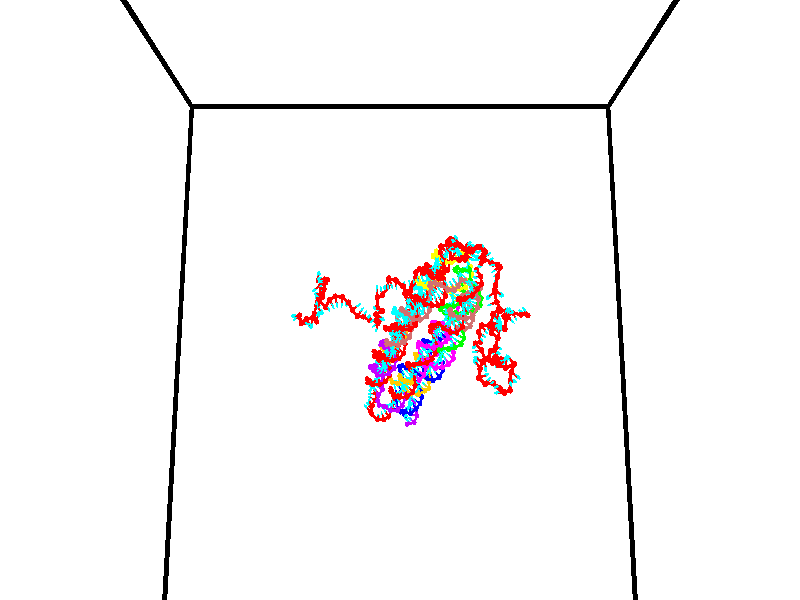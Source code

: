 // switches for output
#declare DRAW_BASES = 1; // possible values are 0, 1; only relevant for DNA ribbons
#declare DRAW_BASES_TYPE = 3; // possible values are 1, 2, 3; only relevant for DNA ribbons
#declare DRAW_FOG = 0; // set to 1 to enable fog

#include "colors.inc"

#include "transforms.inc"
background { rgb <1, 1, 1>}

#default {
   normal{
       ripples 0.25
       frequency 0.20
       turbulence 0.2
       lambda 5
   }
	finish {
		phong 0.1
		phong_size 40.
	}
}

// original window dimensions: 1024x640


// camera settings

camera {
	sky <0, 0.179814, -0.983701>
	up <0, 0.179814, -0.983701>
	right 1.6 * <1, 0, 0>
	location <35, 94.9851, 44.8844>
	look_at <35, 29.7336, 32.9568>
	direction <0, -65.2515, -11.9276>
	angle 67.0682
}


# declare cpy_camera_pos = <35, 94.9851, 44.8844>;
# if (DRAW_FOG = 1)
fog {
	fog_type 2
	up vnormalize(cpy_camera_pos)
	color rgbt<1,1,1,0.3>
	distance 1e-5
	fog_alt 3e-3
	fog_offset 56
}
# end


// LIGHTS

# declare lum = 6;
global_settings {
	ambient_light rgb lum * <0.05, 0.05, 0.05>
	max_trace_level 15
}# declare cpy_direct_light_amount = 0.25;
light_source
{	1000 * <-1, -1.16352, -0.803886>,
	rgb lum * cpy_direct_light_amount
	parallel
}

light_source
{	1000 * <1, 1.16352, 0.803886>,
	rgb lum * cpy_direct_light_amount
	parallel
}

// strand 0

// nucleotide -1

// particle -1
sphere {
	<24.775143, 34.604519, 35.291607> 0.250000
	pigment { color rgbt <1,0,0,0> }
	no_shadow
}
cylinder {
	<24.524748, 34.916370, 35.284397>,  <24.374512, 35.103481, 35.280071>, 0.100000
	pigment { color rgbt <1,0,0,0> }
	no_shadow
}
cylinder {
	<24.524748, 34.916370, 35.284397>,  <24.775143, 34.604519, 35.291607>, 0.100000
	pigment { color rgbt <1,0,0,0> }
	no_shadow
}

// particle -1
sphere {
	<24.524748, 34.916370, 35.284397> 0.100000
	pigment { color rgbt <1,0,0,0> }
	no_shadow
}
sphere {
	0, 1
	scale<0.080000,0.200000,0.300000>
	matrix <-0.615111, -0.507834, -0.603112,
		-0.479349, -0.366460, 0.797453,
		-0.625990, 0.779623, -0.018017,
		24.336952, 35.150257, 35.278992>
	pigment { color rgbt <0,1,1,0> }
	no_shadow
}
cylinder {
	<24.948057, 35.304558, 35.279514>,  <24.775143, 34.604519, 35.291607>, 0.130000
	pigment { color rgbt <1,0,0,0> }
	no_shadow
}

// nucleotide -1

// particle -1
sphere {
	<24.948057, 35.304558, 35.279514> 0.250000
	pigment { color rgbt <1,0,0,0> }
	no_shadow
}
cylinder {
	<24.730181, 35.560314, 35.496582>,  <24.599455, 35.713768, 35.626823>, 0.100000
	pigment { color rgbt <1,0,0,0> }
	no_shadow
}
cylinder {
	<24.730181, 35.560314, 35.496582>,  <24.948057, 35.304558, 35.279514>, 0.100000
	pigment { color rgbt <1,0,0,0> }
	no_shadow
}

// particle -1
sphere {
	<24.730181, 35.560314, 35.496582> 0.100000
	pigment { color rgbt <1,0,0,0> }
	no_shadow
}
sphere {
	0, 1
	scale<0.080000,0.200000,0.300000>
	matrix <-0.751692, -0.085310, -0.653974,
		-0.371848, -0.764136, 0.527091,
		-0.544691, 0.639388, 0.542672,
		24.566772, 35.752132, 35.659386>
	pigment { color rgbt <0,1,1,0> }
	no_shadow
}
cylinder {
	<25.140673, 35.396427, 35.965080>,  <24.948057, 35.304558, 35.279514>, 0.130000
	pigment { color rgbt <1,0,0,0> }
	no_shadow
}

// nucleotide -1

// particle -1
sphere {
	<25.140673, 35.396427, 35.965080> 0.250000
	pigment { color rgbt <1,0,0,0> }
	no_shadow
}
cylinder {
	<25.504709, 35.556740, 36.007229>,  <25.723131, 35.652927, 36.032516>, 0.100000
	pigment { color rgbt <1,0,0,0> }
	no_shadow
}
cylinder {
	<25.504709, 35.556740, 36.007229>,  <25.140673, 35.396427, 35.965080>, 0.100000
	pigment { color rgbt <1,0,0,0> }
	no_shadow
}

// particle -1
sphere {
	<25.504709, 35.556740, 36.007229> 0.100000
	pigment { color rgbt <1,0,0,0> }
	no_shadow
}
sphere {
	0, 1
	scale<0.080000,0.200000,0.300000>
	matrix <0.196466, -0.193414, -0.961245,
		-0.364871, 0.895524, -0.254765,
		0.910094, 0.400783, 0.105369,
		25.777737, 35.676975, 36.038841>
	pigment { color rgbt <0,1,1,0> }
	no_shadow
}
cylinder {
	<25.603872, 34.922203, 35.490280>,  <25.140673, 35.396427, 35.965080>, 0.130000
	pigment { color rgbt <1,0,0,0> }
	no_shadow
}

// nucleotide -1

// particle -1
sphere {
	<25.603872, 34.922203, 35.490280> 0.250000
	pigment { color rgbt <1,0,0,0> }
	no_shadow
}
cylinder {
	<25.793552, 34.802204, 35.821373>,  <25.907360, 34.730206, 36.020027>, 0.100000
	pigment { color rgbt <1,0,0,0> }
	no_shadow
}
cylinder {
	<25.793552, 34.802204, 35.821373>,  <25.603872, 34.922203, 35.490280>, 0.100000
	pigment { color rgbt <1,0,0,0> }
	no_shadow
}

// particle -1
sphere {
	<25.793552, 34.802204, 35.821373> 0.100000
	pigment { color rgbt <1,0,0,0> }
	no_shadow
}
sphere {
	0, 1
	scale<0.080000,0.200000,0.300000>
	matrix <-0.063839, -0.949396, -0.307525,
		0.878101, 0.092987, -0.469353,
		0.474198, -0.300001, 0.827729,
		25.935812, 34.712204, 36.069691>
	pigment { color rgbt <0,1,1,0> }
	no_shadow
}
cylinder {
	<26.125776, 34.462132, 35.348007>,  <25.603872, 34.922203, 35.490280>, 0.130000
	pigment { color rgbt <1,0,0,0> }
	no_shadow
}

// nucleotide -1

// particle -1
sphere {
	<26.125776, 34.462132, 35.348007> 0.250000
	pigment { color rgbt <1,0,0,0> }
	no_shadow
}
cylinder {
	<26.032209, 34.350613, 35.720577>,  <25.976068, 34.283703, 35.944118>, 0.100000
	pigment { color rgbt <1,0,0,0> }
	no_shadow
}
cylinder {
	<26.032209, 34.350613, 35.720577>,  <26.125776, 34.462132, 35.348007>, 0.100000
	pigment { color rgbt <1,0,0,0> }
	no_shadow
}

// particle -1
sphere {
	<26.032209, 34.350613, 35.720577> 0.100000
	pigment { color rgbt <1,0,0,0> }
	no_shadow
}
sphere {
	0, 1
	scale<0.080000,0.200000,0.300000>
	matrix <0.038290, -0.959903, -0.277705,
		0.971502, -0.029296, 0.235213,
		-0.233917, -0.278798, 0.931426,
		25.962034, 34.266972, 36.000004>
	pigment { color rgbt <0,1,1,0> }
	no_shadow
}
cylinder {
	<26.499973, 34.059647, 35.625027>,  <26.125776, 34.462132, 35.348007>, 0.130000
	pigment { color rgbt <1,0,0,0> }
	no_shadow
}

// nucleotide -1

// particle -1
sphere {
	<26.499973, 34.059647, 35.625027> 0.250000
	pigment { color rgbt <1,0,0,0> }
	no_shadow
}
cylinder {
	<26.606890, 34.291313, 35.316971>,  <26.671040, 34.430313, 35.132137>, 0.100000
	pigment { color rgbt <1,0,0,0> }
	no_shadow
}
cylinder {
	<26.606890, 34.291313, 35.316971>,  <26.499973, 34.059647, 35.625027>, 0.100000
	pigment { color rgbt <1,0,0,0> }
	no_shadow
}

// particle -1
sphere {
	<26.606890, 34.291313, 35.316971> 0.100000
	pigment { color rgbt <1,0,0,0> }
	no_shadow
}
sphere {
	0, 1
	scale<0.080000,0.200000,0.300000>
	matrix <0.457351, -0.779718, -0.427633,
		-0.848165, -0.237923, -0.473295,
		0.267293, 0.579165, -0.770144,
		26.687077, 34.465061, 35.085926>
	pigment { color rgbt <0,1,1,0> }
	no_shadow
}
cylinder {
	<26.171026, 33.808731, 34.897297>,  <26.499973, 34.059647, 35.625027>, 0.130000
	pigment { color rgbt <1,0,0,0> }
	no_shadow
}

// nucleotide -1

// particle -1
sphere {
	<26.171026, 33.808731, 34.897297> 0.250000
	pigment { color rgbt <1,0,0,0> }
	no_shadow
}
cylinder {
	<26.523222, 33.998344, 34.895119>,  <26.734539, 34.112114, 34.893814>, 0.100000
	pigment { color rgbt <1,0,0,0> }
	no_shadow
}
cylinder {
	<26.523222, 33.998344, 34.895119>,  <26.171026, 33.808731, 34.897297>, 0.100000
	pigment { color rgbt <1,0,0,0> }
	no_shadow
}

// particle -1
sphere {
	<26.523222, 33.998344, 34.895119> 0.100000
	pigment { color rgbt <1,0,0,0> }
	no_shadow
}
sphere {
	0, 1
	scale<0.080000,0.200000,0.300000>
	matrix <0.434249, -0.811084, -0.391881,
		-0.190179, 0.342683, -0.920000,
		0.880489, 0.474036, -0.005442,
		26.787369, 34.140556, 34.893486>
	pigment { color rgbt <0,1,1,0> }
	no_shadow
}
cylinder {
	<26.422266, 33.825378, 34.216469>,  <26.171026, 33.808731, 34.897297>, 0.130000
	pigment { color rgbt <1,0,0,0> }
	no_shadow
}

// nucleotide -1

// particle -1
sphere {
	<26.422266, 33.825378, 34.216469> 0.250000
	pigment { color rgbt <1,0,0,0> }
	no_shadow
}
cylinder {
	<26.703236, 33.819267, 34.501106>,  <26.871817, 33.815601, 34.671890>, 0.100000
	pigment { color rgbt <1,0,0,0> }
	no_shadow
}
cylinder {
	<26.703236, 33.819267, 34.501106>,  <26.422266, 33.825378, 34.216469>, 0.100000
	pigment { color rgbt <1,0,0,0> }
	no_shadow
}

// particle -1
sphere {
	<26.703236, 33.819267, 34.501106> 0.100000
	pigment { color rgbt <1,0,0,0> }
	no_shadow
}
sphere {
	0, 1
	scale<0.080000,0.200000,0.300000>
	matrix <0.362973, -0.852309, -0.376590,
		0.612253, 0.522816, -0.593136,
		0.702422, -0.015276, 0.711597,
		26.913961, 33.814686, 34.714584>
	pigment { color rgbt <0,1,1,0> }
	no_shadow
}
cylinder {
	<26.417995, 33.238480, 33.730488>,  <26.422266, 33.825378, 34.216469>, 0.130000
	pigment { color rgbt <1,0,0,0> }
	no_shadow
}

// nucleotide -1

// particle -1
sphere {
	<26.417995, 33.238480, 33.730488> 0.250000
	pigment { color rgbt <1,0,0,0> }
	no_shadow
}
cylinder {
	<26.339409, 32.951210, 33.463467>,  <26.292257, 32.778847, 33.303253>, 0.100000
	pigment { color rgbt <1,0,0,0> }
	no_shadow
}
cylinder {
	<26.339409, 32.951210, 33.463467>,  <26.417995, 33.238480, 33.730488>, 0.100000
	pigment { color rgbt <1,0,0,0> }
	no_shadow
}

// particle -1
sphere {
	<26.339409, 32.951210, 33.463467> 0.100000
	pigment { color rgbt <1,0,0,0> }
	no_shadow
}
sphere {
	0, 1
	scale<0.080000,0.200000,0.300000>
	matrix <-0.215015, 0.695805, -0.685292,
		0.956645, 0.008897, -0.291122,
		-0.196467, -0.718176, -0.667551,
		26.280468, 32.735756, 33.263203>
	pigment { color rgbt <0,1,1,0> }
	no_shadow
}
cylinder {
	<26.784901, 33.458431, 33.218014>,  <26.417995, 33.238480, 33.730488>, 0.130000
	pigment { color rgbt <1,0,0,0> }
	no_shadow
}

// nucleotide -1

// particle -1
sphere {
	<26.784901, 33.458431, 33.218014> 0.250000
	pigment { color rgbt <1,0,0,0> }
	no_shadow
}
cylinder {
	<26.481358, 33.228428, 33.095703>,  <26.299232, 33.090424, 33.022316>, 0.100000
	pigment { color rgbt <1,0,0,0> }
	no_shadow
}
cylinder {
	<26.481358, 33.228428, 33.095703>,  <26.784901, 33.458431, 33.218014>, 0.100000
	pigment { color rgbt <1,0,0,0> }
	no_shadow
}

// particle -1
sphere {
	<26.481358, 33.228428, 33.095703> 0.100000
	pigment { color rgbt <1,0,0,0> }
	no_shadow
}
sphere {
	0, 1
	scale<0.080000,0.200000,0.300000>
	matrix <-0.387978, 0.776257, -0.496888,
		0.523076, -0.258433, -0.812160,
		-0.758858, -0.575010, -0.305775,
		26.253700, 33.055923, 33.003971>
	pigment { color rgbt <0,1,1,0> }
	no_shadow
}
cylinder {
	<26.677130, 33.364594, 32.389915>,  <26.784901, 33.458431, 33.218014>, 0.130000
	pigment { color rgbt <1,0,0,0> }
	no_shadow
}

// nucleotide -1

// particle -1
sphere {
	<26.677130, 33.364594, 32.389915> 0.250000
	pigment { color rgbt <1,0,0,0> }
	no_shadow
}
cylinder {
	<26.329107, 33.321049, 32.582230>,  <26.120295, 33.294922, 32.697617>, 0.100000
	pigment { color rgbt <1,0,0,0> }
	no_shadow
}
cylinder {
	<26.329107, 33.321049, 32.582230>,  <26.677130, 33.364594, 32.389915>, 0.100000
	pigment { color rgbt <1,0,0,0> }
	no_shadow
}

// particle -1
sphere {
	<26.329107, 33.321049, 32.582230> 0.100000
	pigment { color rgbt <1,0,0,0> }
	no_shadow
}
sphere {
	0, 1
	scale<0.080000,0.200000,0.300000>
	matrix <-0.361703, 0.803632, -0.472595,
		-0.334924, -0.585085, -0.738581,
		-0.870055, -0.108864, 0.480783,
		26.068090, 33.288391, 32.726463>
	pigment { color rgbt <0,1,1,0> }
	no_shadow
}
cylinder {
	<26.900286, 33.993687, 32.159603>,  <26.677130, 33.364594, 32.389915>, 0.130000
	pigment { color rgbt <1,0,0,0> }
	no_shadow
}

// nucleotide -1

// particle -1
sphere {
	<26.900286, 33.993687, 32.159603> 0.250000
	pigment { color rgbt <1,0,0,0> }
	no_shadow
}
cylinder {
	<26.915482, 33.654556, 31.948038>,  <26.924599, 33.451077, 31.821100>, 0.100000
	pigment { color rgbt <1,0,0,0> }
	no_shadow
}
cylinder {
	<26.915482, 33.654556, 31.948038>,  <26.900286, 33.993687, 32.159603>, 0.100000
	pigment { color rgbt <1,0,0,0> }
	no_shadow
}

// particle -1
sphere {
	<26.915482, 33.654556, 31.948038> 0.100000
	pigment { color rgbt <1,0,0,0> }
	no_shadow
}
sphere {
	0, 1
	scale<0.080000,0.200000,0.300000>
	matrix <-0.523717, 0.433886, -0.733119,
		0.851045, 0.304850, -0.427539,
		0.037988, -0.847826, -0.528912,
		26.926878, 33.400208, 31.789364>
	pigment { color rgbt <0,1,1,0> }
	no_shadow
}
cylinder {
	<26.625032, 34.622505, 32.149498>,  <26.900286, 33.993687, 32.159603>, 0.130000
	pigment { color rgbt <1,0,0,0> }
	no_shadow
}

// nucleotide -1

// particle -1
sphere {
	<26.625032, 34.622505, 32.149498> 0.250000
	pigment { color rgbt <1,0,0,0> }
	no_shadow
}
cylinder {
	<26.694725, 34.925140, 31.897396>,  <26.736542, 35.106720, 31.746136>, 0.100000
	pigment { color rgbt <1,0,0,0> }
	no_shadow
}
cylinder {
	<26.694725, 34.925140, 31.897396>,  <26.625032, 34.622505, 32.149498>, 0.100000
	pigment { color rgbt <1,0,0,0> }
	no_shadow
}

// particle -1
sphere {
	<26.694725, 34.925140, 31.897396> 0.100000
	pigment { color rgbt <1,0,0,0> }
	no_shadow
}
sphere {
	0, 1
	scale<0.080000,0.200000,0.300000>
	matrix <0.106528, 0.621801, 0.775896,
		0.978925, -0.202327, 0.027740,
		0.174233, 0.756589, -0.630251,
		26.746996, 35.152119, 31.708321>
	pigment { color rgbt <0,1,1,0> }
	no_shadow
}
cylinder {
	<27.288525, 34.741856, 32.092106>,  <26.625032, 34.622505, 32.149498>, 0.130000
	pigment { color rgbt <1,0,0,0> }
	no_shadow
}

// nucleotide -1

// particle -1
sphere {
	<27.288525, 34.741856, 32.092106> 0.250000
	pigment { color rgbt <1,0,0,0> }
	no_shadow
}
cylinder {
	<27.036415, 35.051006, 32.121529>,  <26.885149, 35.236496, 32.139183>, 0.100000
	pigment { color rgbt <1,0,0,0> }
	no_shadow
}
cylinder {
	<27.036415, 35.051006, 32.121529>,  <27.288525, 34.741856, 32.092106>, 0.100000
	pigment { color rgbt <1,0,0,0> }
	no_shadow
}

// particle -1
sphere {
	<27.036415, 35.051006, 32.121529> 0.100000
	pigment { color rgbt <1,0,0,0> }
	no_shadow
}
sphere {
	0, 1
	scale<0.080000,0.200000,0.300000>
	matrix <0.592554, 0.417662, 0.688794,
		0.501632, 0.477718, -0.721215,
		-0.630274, 0.772880, 0.073561,
		26.847334, 35.282871, 32.143597>
	pigment { color rgbt <0,1,1,0> }
	no_shadow
}
cylinder {
	<27.687012, 35.365368, 32.252811>,  <27.288525, 34.741856, 32.092106>, 0.130000
	pigment { color rgbt <1,0,0,0> }
	no_shadow
}

// nucleotide -1

// particle -1
sphere {
	<27.687012, 35.365368, 32.252811> 0.250000
	pigment { color rgbt <1,0,0,0> }
	no_shadow
}
cylinder {
	<27.312532, 35.449207, 32.365665>,  <27.087845, 35.499512, 32.433380>, 0.100000
	pigment { color rgbt <1,0,0,0> }
	no_shadow
}
cylinder {
	<27.312532, 35.449207, 32.365665>,  <27.687012, 35.365368, 32.252811>, 0.100000
	pigment { color rgbt <1,0,0,0> }
	no_shadow
}

// particle -1
sphere {
	<27.312532, 35.449207, 32.365665> 0.100000
	pigment { color rgbt <1,0,0,0> }
	no_shadow
}
sphere {
	0, 1
	scale<0.080000,0.200000,0.300000>
	matrix <0.339389, 0.330407, 0.880708,
		0.091375, 0.920272, -0.380462,
		-0.936198, 0.209599, 0.282139,
		27.031673, 35.512089, 32.450306>
	pigment { color rgbt <0,1,1,0> }
	no_shadow
}
cylinder {
	<27.605522, 36.034718, 32.620571>,  <27.687012, 35.365368, 32.252811>, 0.130000
	pigment { color rgbt <1,0,0,0> }
	no_shadow
}

// nucleotide -1

// particle -1
sphere {
	<27.605522, 36.034718, 32.620571> 0.250000
	pigment { color rgbt <1,0,0,0> }
	no_shadow
}
cylinder {
	<27.329046, 35.765511, 32.725868>,  <27.163160, 35.603985, 32.789047>, 0.100000
	pigment { color rgbt <1,0,0,0> }
	no_shadow
}
cylinder {
	<27.329046, 35.765511, 32.725868>,  <27.605522, 36.034718, 32.620571>, 0.100000
	pigment { color rgbt <1,0,0,0> }
	no_shadow
}

// particle -1
sphere {
	<27.329046, 35.765511, 32.725868> 0.100000
	pigment { color rgbt <1,0,0,0> }
	no_shadow
}
sphere {
	0, 1
	scale<0.080000,0.200000,0.300000>
	matrix <0.367850, -0.014113, 0.929778,
		-0.622045, 0.739489, 0.257325,
		-0.691192, -0.673021, 0.263242,
		27.121689, 35.563602, 32.804840>
	pigment { color rgbt <0,1,1,0> }
	no_shadow
}
cylinder {
	<27.473635, 36.284836, 33.261890>,  <27.605522, 36.034718, 32.620571>, 0.130000
	pigment { color rgbt <1,0,0,0> }
	no_shadow
}

// nucleotide -1

// particle -1
sphere {
	<27.473635, 36.284836, 33.261890> 0.250000
	pigment { color rgbt <1,0,0,0> }
	no_shadow
}
cylinder {
	<27.375332, 35.898876, 33.224838>,  <27.316349, 35.667301, 33.202606>, 0.100000
	pigment { color rgbt <1,0,0,0> }
	no_shadow
}
cylinder {
	<27.375332, 35.898876, 33.224838>,  <27.473635, 36.284836, 33.261890>, 0.100000
	pigment { color rgbt <1,0,0,0> }
	no_shadow
}

// particle -1
sphere {
	<27.375332, 35.898876, 33.224838> 0.100000
	pigment { color rgbt <1,0,0,0> }
	no_shadow
}
sphere {
	0, 1
	scale<0.080000,0.200000,0.300000>
	matrix <0.302927, -0.167229, 0.938227,
		-0.920781, 0.202516, 0.333391,
		-0.245758, -0.964895, -0.092634,
		27.301605, 35.609409, 33.197048>
	pigment { color rgbt <0,1,1,0> }
	no_shadow
}
cylinder {
	<27.384535, 36.531609, 33.974007>,  <27.473635, 36.284836, 33.261890>, 0.130000
	pigment { color rgbt <1,0,0,0> }
	no_shadow
}

// nucleotide -1

// particle -1
sphere {
	<27.384535, 36.531609, 33.974007> 0.250000
	pigment { color rgbt <1,0,0,0> }
	no_shadow
}
cylinder {
	<27.089289, 36.379650, 34.197029>,  <26.912142, 36.288475, 34.330841>, 0.100000
	pigment { color rgbt <1,0,0,0> }
	no_shadow
}
cylinder {
	<27.089289, 36.379650, 34.197029>,  <27.384535, 36.531609, 33.974007>, 0.100000
	pigment { color rgbt <1,0,0,0> }
	no_shadow
}

// particle -1
sphere {
	<27.089289, 36.379650, 34.197029> 0.100000
	pigment { color rgbt <1,0,0,0> }
	no_shadow
}
sphere {
	0, 1
	scale<0.080000,0.200000,0.300000>
	matrix <0.382556, 0.445040, 0.809685,
		-0.555733, 0.810934, -0.183157,
		-0.738114, -0.379901, 0.557551,
		26.867855, 36.265678, 34.364296>
	pigment { color rgbt <0,1,1,0> }
	no_shadow
}
cylinder {
	<27.180756, 37.074192, 34.387638>,  <27.384535, 36.531609, 33.974007>, 0.130000
	pigment { color rgbt <1,0,0,0> }
	no_shadow
}

// nucleotide -1

// particle -1
sphere {
	<27.180756, 37.074192, 34.387638> 0.250000
	pigment { color rgbt <1,0,0,0> }
	no_shadow
}
cylinder {
	<27.070335, 36.737095, 34.572498>,  <27.004084, 36.534836, 34.683414>, 0.100000
	pigment { color rgbt <1,0,0,0> }
	no_shadow
}
cylinder {
	<27.070335, 36.737095, 34.572498>,  <27.180756, 37.074192, 34.387638>, 0.100000
	pigment { color rgbt <1,0,0,0> }
	no_shadow
}

// particle -1
sphere {
	<27.070335, 36.737095, 34.572498> 0.100000
	pigment { color rgbt <1,0,0,0> }
	no_shadow
}
sphere {
	0, 1
	scale<0.080000,0.200000,0.300000>
	matrix <0.338981, 0.364573, 0.867282,
		-0.899382, 0.396074, 0.185033,
		-0.276050, -0.842741, 0.462152,
		26.987520, 36.484272, 34.711143>
	pigment { color rgbt <0,1,1,0> }
	no_shadow
}
cylinder {
	<27.717983, 36.718056, 34.821400>,  <27.180756, 37.074192, 34.387638>, 0.130000
	pigment { color rgbt <1,0,0,0> }
	no_shadow
}

// nucleotide -1

// particle -1
sphere {
	<27.717983, 36.718056, 34.821400> 0.250000
	pigment { color rgbt <1,0,0,0> }
	no_shadow
}
cylinder {
	<27.930765, 37.020802, 34.973286>,  <28.058434, 37.202450, 35.064419>, 0.100000
	pigment { color rgbt <1,0,0,0> }
	no_shadow
}
cylinder {
	<27.930765, 37.020802, 34.973286>,  <27.717983, 36.718056, 34.821400>, 0.100000
	pigment { color rgbt <1,0,0,0> }
	no_shadow
}

// particle -1
sphere {
	<27.930765, 37.020802, 34.973286> 0.100000
	pigment { color rgbt <1,0,0,0> }
	no_shadow
}
sphere {
	0, 1
	scale<0.080000,0.200000,0.300000>
	matrix <0.811115, -0.326689, -0.485146,
		-0.243141, 0.566067, -0.787687,
		0.531954, 0.756863, 0.379714,
		28.090351, 37.247860, 35.087200>
	pigment { color rgbt <0,1,1,0> }
	no_shadow
}
cylinder {
	<28.095001, 37.050503, 34.300236>,  <27.717983, 36.718056, 34.821400>, 0.130000
	pigment { color rgbt <1,0,0,0> }
	no_shadow
}

// nucleotide -1

// particle -1
sphere {
	<28.095001, 37.050503, 34.300236> 0.250000
	pigment { color rgbt <1,0,0,0> }
	no_shadow
}
cylinder {
	<28.319546, 37.150780, 34.615711>,  <28.454273, 37.210945, 34.804996>, 0.100000
	pigment { color rgbt <1,0,0,0> }
	no_shadow
}
cylinder {
	<28.319546, 37.150780, 34.615711>,  <28.095001, 37.050503, 34.300236>, 0.100000
	pigment { color rgbt <1,0,0,0> }
	no_shadow
}

// particle -1
sphere {
	<28.319546, 37.150780, 34.615711> 0.100000
	pigment { color rgbt <1,0,0,0> }
	no_shadow
}
sphere {
	0, 1
	scale<0.080000,0.200000,0.300000>
	matrix <0.825033, -0.244106, -0.509640,
		0.064760, 0.936784, -0.343862,
		0.561362, 0.250694, 0.788686,
		28.487955, 37.225986, 34.852318>
	pigment { color rgbt <0,1,1,0> }
	no_shadow
}
cylinder {
	<28.713274, 37.249958, 34.040703>,  <28.095001, 37.050503, 34.300236>, 0.130000
	pigment { color rgbt <1,0,0,0> }
	no_shadow
}

// nucleotide -1

// particle -1
sphere {
	<28.713274, 37.249958, 34.040703> 0.250000
	pigment { color rgbt <1,0,0,0> }
	no_shadow
}
cylinder {
	<28.798265, 37.142647, 34.416550>,  <28.849260, 37.078262, 34.642059>, 0.100000
	pigment { color rgbt <1,0,0,0> }
	no_shadow
}
cylinder {
	<28.798265, 37.142647, 34.416550>,  <28.713274, 37.249958, 34.040703>, 0.100000
	pigment { color rgbt <1,0,0,0> }
	no_shadow
}

// particle -1
sphere {
	<28.798265, 37.142647, 34.416550> 0.100000
	pigment { color rgbt <1,0,0,0> }
	no_shadow
}
sphere {
	0, 1
	scale<0.080000,0.200000,0.300000>
	matrix <0.857302, -0.410259, -0.310999,
		0.468920, 0.871617, 0.142821,
		0.212479, -0.268275, 0.939618,
		28.862009, 37.062164, 34.698437>
	pigment { color rgbt <0,1,1,0> }
	no_shadow
}
cylinder {
	<29.413212, 37.452316, 34.138668>,  <28.713274, 37.249958, 34.040703>, 0.130000
	pigment { color rgbt <1,0,0,0> }
	no_shadow
}

// nucleotide -1

// particle -1
sphere {
	<29.413212, 37.452316, 34.138668> 0.250000
	pigment { color rgbt <1,0,0,0> }
	no_shadow
}
cylinder {
	<29.350420, 37.192730, 34.436447>,  <29.312746, 37.036976, 34.615112>, 0.100000
	pigment { color rgbt <1,0,0,0> }
	no_shadow
}
cylinder {
	<29.350420, 37.192730, 34.436447>,  <29.413212, 37.452316, 34.138668>, 0.100000
	pigment { color rgbt <1,0,0,0> }
	no_shadow
}

// particle -1
sphere {
	<29.350420, 37.192730, 34.436447> 0.100000
	pigment { color rgbt <1,0,0,0> }
	no_shadow
}
sphere {
	0, 1
	scale<0.080000,0.200000,0.300000>
	matrix <0.932569, -0.345519, -0.104559,
		0.325075, 0.677831, 0.659447,
		-0.156978, -0.648969, 0.744444,
		29.303326, 36.998039, 34.659779>
	pigment { color rgbt <0,1,1,0> }
	no_shadow
}
cylinder {
	<30.014120, 37.445824, 34.565777>,  <29.413212, 37.452316, 34.138668>, 0.130000
	pigment { color rgbt <1,0,0,0> }
	no_shadow
}

// nucleotide -1

// particle -1
sphere {
	<30.014120, 37.445824, 34.565777> 0.250000
	pigment { color rgbt <1,0,0,0> }
	no_shadow
}
cylinder {
	<29.860519, 37.076900, 34.583195>,  <29.768358, 36.855549, 34.593643>, 0.100000
	pigment { color rgbt <1,0,0,0> }
	no_shadow
}
cylinder {
	<29.860519, 37.076900, 34.583195>,  <30.014120, 37.445824, 34.565777>, 0.100000
	pigment { color rgbt <1,0,0,0> }
	no_shadow
}

// particle -1
sphere {
	<29.860519, 37.076900, 34.583195> 0.100000
	pigment { color rgbt <1,0,0,0> }
	no_shadow
}
sphere {
	0, 1
	scale<0.080000,0.200000,0.300000>
	matrix <0.873605, -0.378185, -0.306253,
		0.298925, -0.079564, 0.950954,
		-0.384003, -0.922305, 0.043542,
		29.745319, 36.800209, 34.596256>
	pigment { color rgbt <0,1,1,0> }
	no_shadow
}
cylinder {
	<30.367994, 37.407623, 35.173664>,  <30.014120, 37.445824, 34.565777>, 0.130000
	pigment { color rgbt <1,0,0,0> }
	no_shadow
}

// nucleotide -1

// particle -1
sphere {
	<30.367994, 37.407623, 35.173664> 0.250000
	pigment { color rgbt <1,0,0,0> }
	no_shadow
}
cylinder {
	<30.697746, 37.348270, 34.955170>,  <30.895597, 37.312656, 34.824074>, 0.100000
	pigment { color rgbt <1,0,0,0> }
	no_shadow
}
cylinder {
	<30.697746, 37.348270, 34.955170>,  <30.367994, 37.407623, 35.173664>, 0.100000
	pigment { color rgbt <1,0,0,0> }
	no_shadow
}

// particle -1
sphere {
	<30.697746, 37.348270, 34.955170> 0.100000
	pigment { color rgbt <1,0,0,0> }
	no_shadow
}
sphere {
	0, 1
	scale<0.080000,0.200000,0.300000>
	matrix <0.565073, 0.159501, 0.809476,
		-0.032990, -0.975982, 0.215339,
		0.824381, -0.148387, -0.546239,
		30.945061, 37.303753, 34.791298>
	pigment { color rgbt <0,1,1,0> }
	no_shadow
}
cylinder {
	<30.849901, 37.228279, 35.673992>,  <30.367994, 37.407623, 35.173664>, 0.130000
	pigment { color rgbt <1,0,0,0> }
	no_shadow
}

// nucleotide -1

// particle -1
sphere {
	<30.849901, 37.228279, 35.673992> 0.250000
	pigment { color rgbt <1,0,0,0> }
	no_shadow
}
cylinder {
	<31.107847, 37.337120, 35.388306>,  <31.262615, 37.402424, 35.216892>, 0.100000
	pigment { color rgbt <1,0,0,0> }
	no_shadow
}
cylinder {
	<31.107847, 37.337120, 35.388306>,  <30.849901, 37.228279, 35.673992>, 0.100000
	pigment { color rgbt <1,0,0,0> }
	no_shadow
}

// particle -1
sphere {
	<31.107847, 37.337120, 35.388306> 0.100000
	pigment { color rgbt <1,0,0,0> }
	no_shadow
}
sphere {
	0, 1
	scale<0.080000,0.200000,0.300000>
	matrix <0.701687, 0.159643, 0.694370,
		0.302962, -0.948932, -0.087985,
		0.644863, 0.272106, -0.714219,
		31.301306, 37.418751, 35.174038>
	pigment { color rgbt <0,1,1,0> }
	no_shadow
}
cylinder {
	<31.438055, 36.769646, 35.617489>,  <30.849901, 37.228279, 35.673992>, 0.130000
	pigment { color rgbt <1,0,0,0> }
	no_shadow
}

// nucleotide -1

// particle -1
sphere {
	<31.438055, 36.769646, 35.617489> 0.250000
	pigment { color rgbt <1,0,0,0> }
	no_shadow
}
cylinder {
	<31.554785, 37.130604, 35.490673>,  <31.624823, 37.347179, 35.414581>, 0.100000
	pigment { color rgbt <1,0,0,0> }
	no_shadow
}
cylinder {
	<31.554785, 37.130604, 35.490673>,  <31.438055, 36.769646, 35.617489>, 0.100000
	pigment { color rgbt <1,0,0,0> }
	no_shadow
}

// particle -1
sphere {
	<31.554785, 37.130604, 35.490673> 0.100000
	pigment { color rgbt <1,0,0,0> }
	no_shadow
}
sphere {
	0, 1
	scale<0.080000,0.200000,0.300000>
	matrix <0.704680, 0.021282, 0.709206,
		0.646734, -0.430377, -0.629691,
		0.291825, 0.902398, -0.317042,
		31.642332, 37.401321, 35.395561>
	pigment { color rgbt <0,1,1,0> }
	no_shadow
}
cylinder {
	<32.047985, 36.819698, 35.912861>,  <31.438055, 36.769646, 35.617489>, 0.130000
	pigment { color rgbt <1,0,0,0> }
	no_shadow
}

// nucleotide -1

// particle -1
sphere {
	<32.047985, 36.819698, 35.912861> 0.250000
	pigment { color rgbt <1,0,0,0> }
	no_shadow
}
cylinder {
	<32.025459, 37.204582, 35.806290>,  <32.011944, 37.435513, 35.742348>, 0.100000
	pigment { color rgbt <1,0,0,0> }
	no_shadow
}
cylinder {
	<32.025459, 37.204582, 35.806290>,  <32.047985, 36.819698, 35.912861>, 0.100000
	pigment { color rgbt <1,0,0,0> }
	no_shadow
}

// particle -1
sphere {
	<32.025459, 37.204582, 35.806290> 0.100000
	pigment { color rgbt <1,0,0,0> }
	no_shadow
}
sphere {
	0, 1
	scale<0.080000,0.200000,0.300000>
	matrix <0.512260, 0.256896, 0.819508,
		0.856982, -0.090331, -0.507368,
		-0.056314, 0.962208, -0.266428,
		32.008564, 37.493244, 35.726360>
	pigment { color rgbt <0,1,1,0> }
	no_shadow
}
cylinder {
	<32.693630, 36.999912, 35.982010>,  <32.047985, 36.819698, 35.912861>, 0.130000
	pigment { color rgbt <1,0,0,0> }
	no_shadow
}

// nucleotide -1

// particle -1
sphere {
	<32.693630, 36.999912, 35.982010> 0.250000
	pigment { color rgbt <1,0,0,0> }
	no_shadow
}
cylinder {
	<32.479206, 37.330841, 36.049152>,  <32.350552, 37.529400, 36.089439>, 0.100000
	pigment { color rgbt <1,0,0,0> }
	no_shadow
}
cylinder {
	<32.479206, 37.330841, 36.049152>,  <32.693630, 36.999912, 35.982010>, 0.100000
	pigment { color rgbt <1,0,0,0> }
	no_shadow
}

// particle -1
sphere {
	<32.479206, 37.330841, 36.049152> 0.100000
	pigment { color rgbt <1,0,0,0> }
	no_shadow
}
sphere {
	0, 1
	scale<0.080000,0.200000,0.300000>
	matrix <0.482404, 0.137036, 0.865163,
		0.692770, 0.544750, -0.472564,
		-0.536056, 0.827326, 0.167856,
		32.318390, 37.579041, 36.099510>
	pigment { color rgbt <0,1,1,0> }
	no_shadow
}
cylinder {
	<33.091618, 37.610195, 36.009293>,  <32.693630, 36.999912, 35.982010>, 0.130000
	pigment { color rgbt <1,0,0,0> }
	no_shadow
}

// nucleotide -1

// particle -1
sphere {
	<33.091618, 37.610195, 36.009293> 0.250000
	pigment { color rgbt <1,0,0,0> }
	no_shadow
}
cylinder {
	<32.782284, 37.543724, 36.254025>,  <32.596684, 37.503841, 36.400864>, 0.100000
	pigment { color rgbt <1,0,0,0> }
	no_shadow
}
cylinder {
	<32.782284, 37.543724, 36.254025>,  <33.091618, 37.610195, 36.009293>, 0.100000
	pigment { color rgbt <1,0,0,0> }
	no_shadow
}

// particle -1
sphere {
	<32.782284, 37.543724, 36.254025> 0.100000
	pigment { color rgbt <1,0,0,0> }
	no_shadow
}
sphere {
	0, 1
	scale<0.080000,0.200000,0.300000>
	matrix <0.603444, 0.103050, 0.790719,
		-0.194451, 0.980696, 0.020589,
		-0.773333, -0.166180, 0.611833,
		32.550285, 37.493870, 36.437576>
	pigment { color rgbt <0,1,1,0> }
	no_shadow
}
cylinder {
	<32.907345, 38.097725, 36.360397>,  <33.091618, 37.610195, 36.009293>, 0.130000
	pigment { color rgbt <1,0,0,0> }
	no_shadow
}

// nucleotide -1

// particle -1
sphere {
	<32.907345, 38.097725, 36.360397> 0.250000
	pigment { color rgbt <1,0,0,0> }
	no_shadow
}
cylinder {
	<32.822834, 37.780758, 36.589287>,  <32.772129, 37.590580, 36.726620>, 0.100000
	pigment { color rgbt <1,0,0,0> }
	no_shadow
}
cylinder {
	<32.822834, 37.780758, 36.589287>,  <32.907345, 38.097725, 36.360397>, 0.100000
	pigment { color rgbt <1,0,0,0> }
	no_shadow
}

// particle -1
sphere {
	<32.822834, 37.780758, 36.589287> 0.100000
	pigment { color rgbt <1,0,0,0> }
	no_shadow
}
sphere {
	0, 1
	scale<0.080000,0.200000,0.300000>
	matrix <0.791986, 0.204310, 0.575340,
		-0.572819, 0.574750, 0.584415,
		-0.211275, -0.792414, 0.572226,
		32.759453, 37.543034, 36.760956>
	pigment { color rgbt <0,1,1,0> }
	no_shadow
}
cylinder {
	<32.709976, 38.206303, 35.670872>,  <32.907345, 38.097725, 36.360397>, 0.130000
	pigment { color rgbt <1,0,0,0> }
	no_shadow
}

// nucleotide -1

// particle -1
sphere {
	<32.709976, 38.206303, 35.670872> 0.250000
	pigment { color rgbt <1,0,0,0> }
	no_shadow
}
cylinder {
	<33.043030, 38.285248, 35.877861>,  <33.242863, 38.332615, 36.002052>, 0.100000
	pigment { color rgbt <1,0,0,0> }
	no_shadow
}
cylinder {
	<33.043030, 38.285248, 35.877861>,  <32.709976, 38.206303, 35.670872>, 0.100000
	pigment { color rgbt <1,0,0,0> }
	no_shadow
}

// particle -1
sphere {
	<33.043030, 38.285248, 35.877861> 0.100000
	pigment { color rgbt <1,0,0,0> }
	no_shadow
}
sphere {
	0, 1
	scale<0.080000,0.200000,0.300000>
	matrix <0.178493, 0.788866, -0.588073,
		-0.524276, 0.582013, 0.621607,
		0.832631, 0.197360, 0.517469,
		33.292820, 38.344456, 36.033100>
	pigment { color rgbt <0,1,1,0> }
	no_shadow
}
cylinder {
	<33.337914, 38.592873, 35.454502>,  <32.709976, 38.206303, 35.670872>, 0.130000
	pigment { color rgbt <1,0,0,0> }
	no_shadow
}

// nucleotide -1

// particle -1
sphere {
	<33.337914, 38.592873, 35.454502> 0.250000
	pigment { color rgbt <1,0,0,0> }
	no_shadow
}
cylinder {
	<33.144791, 38.251640, 35.375355>,  <33.028915, 38.046902, 35.327866>, 0.100000
	pigment { color rgbt <1,0,0,0> }
	no_shadow
}
cylinder {
	<33.144791, 38.251640, 35.375355>,  <33.337914, 38.592873, 35.454502>, 0.100000
	pigment { color rgbt <1,0,0,0> }
	no_shadow
}

// particle -1
sphere {
	<33.144791, 38.251640, 35.375355> 0.100000
	pigment { color rgbt <1,0,0,0> }
	no_shadow
}
sphere {
	0, 1
	scale<0.080000,0.200000,0.300000>
	matrix <-0.471864, 0.063077, 0.879412,
		-0.737726, 0.517957, -0.432990,
		-0.482809, -0.853078, -0.197872,
		32.999947, 37.995716, 35.315994>
	pigment { color rgbt <0,1,1,0> }
	no_shadow
}
cylinder {
	<32.853024, 39.236465, 35.260021>,  <33.337914, 38.592873, 35.454502>, 0.130000
	pigment { color rgbt <1,0,0,0> }
	no_shadow
}

// nucleotide -1

// particle -1
sphere {
	<32.853024, 39.236465, 35.260021> 0.250000
	pigment { color rgbt <1,0,0,0> }
	no_shadow
}
cylinder {
	<32.740894, 39.604958, 35.367908>,  <32.673618, 39.826054, 35.432640>, 0.100000
	pigment { color rgbt <1,0,0,0> }
	no_shadow
}
cylinder {
	<32.740894, 39.604958, 35.367908>,  <32.853024, 39.236465, 35.260021>, 0.100000
	pigment { color rgbt <1,0,0,0> }
	no_shadow
}

// particle -1
sphere {
	<32.740894, 39.604958, 35.367908> 0.100000
	pigment { color rgbt <1,0,0,0> }
	no_shadow
}
sphere {
	0, 1
	scale<0.080000,0.200000,0.300000>
	matrix <0.773680, 0.383160, -0.504587,
		-0.568188, 0.067232, -0.820147,
		-0.280323, 0.921232, 0.269723,
		32.656796, 39.881329, 35.448826>
	pigment { color rgbt <0,1,1,0> }
	no_shadow
}
cylinder {
	<32.882095, 39.583599, 34.541561>,  <32.853024, 39.236465, 35.260021>, 0.130000
	pigment { color rgbt <1,0,0,0> }
	no_shadow
}

// nucleotide -1

// particle -1
sphere {
	<32.882095, 39.583599, 34.541561> 0.250000
	pigment { color rgbt <1,0,0,0> }
	no_shadow
}
cylinder {
	<32.866154, 39.543694, 34.143875>,  <32.856586, 39.519749, 33.905266>, 0.100000
	pigment { color rgbt <1,0,0,0> }
	no_shadow
}
cylinder {
	<32.866154, 39.543694, 34.143875>,  <32.882095, 39.583599, 34.541561>, 0.100000
	pigment { color rgbt <1,0,0,0> }
	no_shadow
}

// particle -1
sphere {
	<32.866154, 39.543694, 34.143875> 0.100000
	pigment { color rgbt <1,0,0,0> }
	no_shadow
}
sphere {
	0, 1
	scale<0.080000,0.200000,0.300000>
	matrix <0.890842, 0.447111, -0.080579,
		0.452562, -0.888897, 0.071057,
		-0.039856, -0.099767, -0.994212,
		32.854198, 39.513763, 33.845612>
	pigment { color rgbt <0,1,1,0> }
	no_shadow
}
cylinder {
	<33.355831, 39.048489, 34.261040>,  <32.882095, 39.583599, 34.541561>, 0.130000
	pigment { color rgbt <1,0,0,0> }
	no_shadow
}

// nucleotide -1

// particle -1
sphere {
	<33.355831, 39.048489, 34.261040> 0.250000
	pigment { color rgbt <1,0,0,0> }
	no_shadow
}
cylinder {
	<33.270370, 39.370163, 34.039181>,  <33.219093, 39.563168, 33.906063>, 0.100000
	pigment { color rgbt <1,0,0,0> }
	no_shadow
}
cylinder {
	<33.270370, 39.370163, 34.039181>,  <33.355831, 39.048489, 34.261040>, 0.100000
	pigment { color rgbt <1,0,0,0> }
	no_shadow
}

// particle -1
sphere {
	<33.270370, 39.370163, 34.039181> 0.100000
	pigment { color rgbt <1,0,0,0> }
	no_shadow
}
sphere {
	0, 1
	scale<0.080000,0.200000,0.300000>
	matrix <0.965430, 0.260593, 0.005955,
		0.149327, -0.534203, -0.832063,
		-0.213649, 0.804188, -0.554649,
		33.206276, 39.611420, 33.872787>
	pigment { color rgbt <0,1,1,0> }
	no_shadow
}
cylinder {
	<33.821556, 39.059002, 33.647255>,  <33.355831, 39.048489, 34.261040>, 0.130000
	pigment { color rgbt <1,0,0,0> }
	no_shadow
}

// nucleotide -1

// particle -1
sphere {
	<33.821556, 39.059002, 33.647255> 0.250000
	pigment { color rgbt <1,0,0,0> }
	no_shadow
}
cylinder {
	<33.677479, 39.423210, 33.728470>,  <33.591034, 39.641735, 33.777199>, 0.100000
	pigment { color rgbt <1,0,0,0> }
	no_shadow
}
cylinder {
	<33.677479, 39.423210, 33.728470>,  <33.821556, 39.059002, 33.647255>, 0.100000
	pigment { color rgbt <1,0,0,0> }
	no_shadow
}

// particle -1
sphere {
	<33.677479, 39.423210, 33.728470> 0.100000
	pigment { color rgbt <1,0,0,0> }
	no_shadow
}
sphere {
	0, 1
	scale<0.080000,0.200000,0.300000>
	matrix <0.930254, 0.366881, 0.005011,
		-0.069926, 0.190678, -0.979159,
		-0.360190, 0.910517, 0.203033,
		33.569420, 39.696365, 33.789379>
	pigment { color rgbt <0,1,1,0> }
	no_shadow
}
cylinder {
	<33.903046, 39.550743, 33.164448>,  <33.821556, 39.059002, 33.647255>, 0.130000
	pigment { color rgbt <1,0,0,0> }
	no_shadow
}

// nucleotide -1

// particle -1
sphere {
	<33.903046, 39.550743, 33.164448> 0.250000
	pigment { color rgbt <1,0,0,0> }
	no_shadow
}
cylinder {
	<33.900845, 39.730907, 33.521568>,  <33.899525, 39.839005, 33.735840>, 0.100000
	pigment { color rgbt <1,0,0,0> }
	no_shadow
}
cylinder {
	<33.900845, 39.730907, 33.521568>,  <33.903046, 39.550743, 33.164448>, 0.100000
	pigment { color rgbt <1,0,0,0> }
	no_shadow
}

// particle -1
sphere {
	<33.900845, 39.730907, 33.521568> 0.100000
	pigment { color rgbt <1,0,0,0> }
	no_shadow
}
sphere {
	0, 1
	scale<0.080000,0.200000,0.300000>
	matrix <0.955979, 0.264309, -0.127454,
		-0.293383, 0.852802, -0.432036,
		-0.005498, 0.450410, 0.892805,
		33.899197, 39.866032, 33.789410>
	pigment { color rgbt <0,1,1,0> }
	no_shadow
}
cylinder {
	<33.973030, 40.294384, 33.208805>,  <33.903046, 39.550743, 33.164448>, 0.130000
	pigment { color rgbt <1,0,0,0> }
	no_shadow
}

// nucleotide -1

// particle -1
sphere {
	<33.973030, 40.294384, 33.208805> 0.250000
	pigment { color rgbt <1,0,0,0> }
	no_shadow
}
cylinder {
	<34.124046, 40.059132, 33.494900>,  <34.214657, 39.917980, 33.666557>, 0.100000
	pigment { color rgbt <1,0,0,0> }
	no_shadow
}
cylinder {
	<34.124046, 40.059132, 33.494900>,  <33.973030, 40.294384, 33.208805>, 0.100000
	pigment { color rgbt <1,0,0,0> }
	no_shadow
}

// particle -1
sphere {
	<34.124046, 40.059132, 33.494900> 0.100000
	pigment { color rgbt <1,0,0,0> }
	no_shadow
}
sphere {
	0, 1
	scale<0.080000,0.200000,0.300000>
	matrix <0.922394, 0.306884, -0.234545,
		-0.081552, 0.748281, 0.658349,
		0.377543, -0.588130, 0.715237,
		34.237309, 39.882694, 33.709473>
	pigment { color rgbt <0,1,1,0> }
	no_shadow
}
cylinder {
	<34.618683, 40.490028, 33.379887>,  <33.973030, 40.294384, 33.208805>, 0.130000
	pigment { color rgbt <1,0,0,0> }
	no_shadow
}

// nucleotide -1

// particle -1
sphere {
	<34.618683, 40.490028, 33.379887> 0.250000
	pigment { color rgbt <1,0,0,0> }
	no_shadow
}
cylinder {
	<34.650009, 40.165096, 33.611053>,  <34.668804, 39.970139, 33.749752>, 0.100000
	pigment { color rgbt <1,0,0,0> }
	no_shadow
}
cylinder {
	<34.650009, 40.165096, 33.611053>,  <34.618683, 40.490028, 33.379887>, 0.100000
	pigment { color rgbt <1,0,0,0> }
	no_shadow
}

// particle -1
sphere {
	<34.650009, 40.165096, 33.611053> 0.100000
	pigment { color rgbt <1,0,0,0> }
	no_shadow
}
sphere {
	0, 1
	scale<0.080000,0.200000,0.300000>
	matrix <0.995505, 0.094690, -0.001806,
		-0.053256, 0.575461, 0.816093,
		0.078315, -0.812329, 0.577917,
		34.673504, 39.921398, 33.784428>
	pigment { color rgbt <0,1,1,0> }
	no_shadow
}
cylinder {
	<35.202873, 40.596748, 33.844185>,  <34.618683, 40.490028, 33.379887>, 0.130000
	pigment { color rgbt <1,0,0,0> }
	no_shadow
}

// nucleotide -1

// particle -1
sphere {
	<35.202873, 40.596748, 33.844185> 0.250000
	pigment { color rgbt <1,0,0,0> }
	no_shadow
}
cylinder {
	<35.129593, 40.226177, 33.712624>,  <35.085625, 40.003834, 33.633686>, 0.100000
	pigment { color rgbt <1,0,0,0> }
	no_shadow
}
cylinder {
	<35.129593, 40.226177, 33.712624>,  <35.202873, 40.596748, 33.844185>, 0.100000
	pigment { color rgbt <1,0,0,0> }
	no_shadow
}

// particle -1
sphere {
	<35.129593, 40.226177, 33.712624> 0.100000
	pigment { color rgbt <1,0,0,0> }
	no_shadow
}
sphere {
	0, 1
	scale<0.080000,0.200000,0.300000>
	matrix <0.954634, -0.087761, -0.284556,
		0.234755, -0.366111, 0.900473,
		-0.183205, -0.926423, -0.328900,
		35.074631, 39.948250, 33.613953>
	pigment { color rgbt <0,1,1,0> }
	no_shadow
}
cylinder {
	<35.537754, 40.070320, 34.191345>,  <35.202873, 40.596748, 33.844185>, 0.130000
	pigment { color rgbt <1,0,0,0> }
	no_shadow
}

// nucleotide -1

// particle -1
sphere {
	<35.537754, 40.070320, 34.191345> 0.250000
	pigment { color rgbt <1,0,0,0> }
	no_shadow
}
cylinder {
	<35.470673, 39.945950, 33.817135>,  <35.430424, 39.871326, 33.592609>, 0.100000
	pigment { color rgbt <1,0,0,0> }
	no_shadow
}
cylinder {
	<35.470673, 39.945950, 33.817135>,  <35.537754, 40.070320, 34.191345>, 0.100000
	pigment { color rgbt <1,0,0,0> }
	no_shadow
}

// particle -1
sphere {
	<35.470673, 39.945950, 33.817135> 0.100000
	pigment { color rgbt <1,0,0,0> }
	no_shadow
}
sphere {
	0, 1
	scale<0.080000,0.200000,0.300000>
	matrix <0.983288, 0.015465, -0.181401,
		0.070869, -0.950310, 0.303132,
		-0.167699, -0.310922, -0.935524,
		35.420364, 39.852673, 33.536476>
	pigment { color rgbt <0,1,1,0> }
	no_shadow
}
cylinder {
	<35.993164, 39.448147, 34.023060>,  <35.537754, 40.070320, 34.191345>, 0.130000
	pigment { color rgbt <1,0,0,0> }
	no_shadow
}

// nucleotide -1

// particle -1
sphere {
	<35.993164, 39.448147, 34.023060> 0.250000
	pigment { color rgbt <1,0,0,0> }
	no_shadow
}
cylinder {
	<35.929398, 39.672058, 33.697792>,  <35.891140, 39.806404, 33.502632>, 0.100000
	pigment { color rgbt <1,0,0,0> }
	no_shadow
}
cylinder {
	<35.929398, 39.672058, 33.697792>,  <35.993164, 39.448147, 34.023060>, 0.100000
	pigment { color rgbt <1,0,0,0> }
	no_shadow
}

// particle -1
sphere {
	<35.929398, 39.672058, 33.697792> 0.100000
	pigment { color rgbt <1,0,0,0> }
	no_shadow
}
sphere {
	0, 1
	scale<0.080000,0.200000,0.300000>
	matrix <0.986186, 0.052753, -0.157018,
		-0.044998, -0.826964, -0.560451,
		-0.159414, 0.559775, -0.813166,
		35.881573, 39.839989, 33.453842>
	pigment { color rgbt <0,1,1,0> }
	no_shadow
}
cylinder {
	<36.238834, 39.132706, 33.325039>,  <35.993164, 39.448147, 34.023060>, 0.130000
	pigment { color rgbt <1,0,0,0> }
	no_shadow
}

// nucleotide -1

// particle -1
sphere {
	<36.238834, 39.132706, 33.325039> 0.250000
	pigment { color rgbt <1,0,0,0> }
	no_shadow
}
cylinder {
	<36.256035, 39.532276, 33.318077>,  <36.266354, 39.772018, 33.313900>, 0.100000
	pigment { color rgbt <1,0,0,0> }
	no_shadow
}
cylinder {
	<36.256035, 39.532276, 33.318077>,  <36.238834, 39.132706, 33.325039>, 0.100000
	pigment { color rgbt <1,0,0,0> }
	no_shadow
}

// particle -1
sphere {
	<36.256035, 39.532276, 33.318077> 0.100000
	pigment { color rgbt <1,0,0,0> }
	no_shadow
}
sphere {
	0, 1
	scale<0.080000,0.200000,0.300000>
	matrix <0.982540, -0.045437, -0.180418,
		-0.181015, -0.009342, -0.983436,
		0.042999, 0.998924, -0.017403,
		36.268936, 39.831955, 33.312855>
	pigment { color rgbt <0,1,1,0> }
	no_shadow
}
cylinder {
	<36.492054, 39.515141, 32.536537>,  <36.238834, 39.132706, 33.325039>, 0.130000
	pigment { color rgbt <1,0,0,0> }
	no_shadow
}

// nucleotide -1

// particle -1
sphere {
	<36.492054, 39.515141, 32.536537> 0.250000
	pigment { color rgbt <1,0,0,0> }
	no_shadow
}
cylinder {
	<36.585186, 39.687584, 32.885235>,  <36.641064, 39.791050, 33.094452>, 0.100000
	pigment { color rgbt <1,0,0,0> }
	no_shadow
}
cylinder {
	<36.585186, 39.687584, 32.885235>,  <36.492054, 39.515141, 32.536537>, 0.100000
	pigment { color rgbt <1,0,0,0> }
	no_shadow
}

// particle -1
sphere {
	<36.585186, 39.687584, 32.885235> 0.100000
	pigment { color rgbt <1,0,0,0> }
	no_shadow
}
sphere {
	0, 1
	scale<0.080000,0.200000,0.300000>
	matrix <0.960421, 0.039013, -0.275808,
		-0.152913, 0.901455, -0.404965,
		0.232829, 0.431112, 0.871741,
		36.655033, 39.816917, 33.146759>
	pigment { color rgbt <0,1,1,0> }
	no_shadow
}
cylinder {
	<36.841599, 40.003376, 32.400520>,  <36.492054, 39.515141, 32.536537>, 0.130000
	pigment { color rgbt <1,0,0,0> }
	no_shadow
}

// nucleotide -1

// particle -1
sphere {
	<36.841599, 40.003376, 32.400520> 0.250000
	pigment { color rgbt <1,0,0,0> }
	no_shadow
}
cylinder {
	<36.973904, 39.865185, 32.751801>,  <37.053288, 39.782269, 32.962570>, 0.100000
	pigment { color rgbt <1,0,0,0> }
	no_shadow
}
cylinder {
	<36.973904, 39.865185, 32.751801>,  <36.841599, 40.003376, 32.400520>, 0.100000
	pigment { color rgbt <1,0,0,0> }
	no_shadow
}

// particle -1
sphere {
	<36.973904, 39.865185, 32.751801> 0.100000
	pigment { color rgbt <1,0,0,0> }
	no_shadow
}
sphere {
	0, 1
	scale<0.080000,0.200000,0.300000>
	matrix <0.908160, -0.136496, -0.395746,
		0.256593, 0.928446, 0.268602,
		0.330766, -0.345479, 0.878201,
		37.073132, 39.761539, 33.015263>
	pigment { color rgbt <0,1,1,0> }
	no_shadow
}
cylinder {
	<37.432995, 40.406490, 32.468567>,  <36.841599, 40.003376, 32.400520>, 0.130000
	pigment { color rgbt <1,0,0,0> }
	no_shadow
}

// nucleotide -1

// particle -1
sphere {
	<37.432995, 40.406490, 32.468567> 0.250000
	pigment { color rgbt <1,0,0,0> }
	no_shadow
}
cylinder {
	<37.442951, 40.069828, 32.684341>,  <37.448925, 39.867832, 32.813808>, 0.100000
	pigment { color rgbt <1,0,0,0> }
	no_shadow
}
cylinder {
	<37.442951, 40.069828, 32.684341>,  <37.432995, 40.406490, 32.468567>, 0.100000
	pigment { color rgbt <1,0,0,0> }
	no_shadow
}

// particle -1
sphere {
	<37.442951, 40.069828, 32.684341> 0.100000
	pigment { color rgbt <1,0,0,0> }
	no_shadow
}
sphere {
	0, 1
	scale<0.080000,0.200000,0.300000>
	matrix <0.844279, -0.271255, -0.462184,
		0.535326, 0.466944, 0.703839,
		0.024894, -0.841655, 0.539441,
		37.450420, 39.817333, 32.846172>
	pigment { color rgbt <0,1,1,0> }
	no_shadow
}
cylinder {
	<37.944489, 40.346748, 33.062607>,  <37.432995, 40.406490, 32.468567>, 0.130000
	pigment { color rgbt <1,0,0,0> }
	no_shadow
}

// nucleotide -1

// particle -1
sphere {
	<37.944489, 40.346748, 33.062607> 0.250000
	pigment { color rgbt <1,0,0,0> }
	no_shadow
}
cylinder {
	<37.902287, 39.985725, 32.895626>,  <37.876965, 39.769112, 32.795437>, 0.100000
	pigment { color rgbt <1,0,0,0> }
	no_shadow
}
cylinder {
	<37.902287, 39.985725, 32.895626>,  <37.944489, 40.346748, 33.062607>, 0.100000
	pigment { color rgbt <1,0,0,0> }
	no_shadow
}

// particle -1
sphere {
	<37.902287, 39.985725, 32.895626> 0.100000
	pigment { color rgbt <1,0,0,0> }
	no_shadow
}
sphere {
	0, 1
	scale<0.080000,0.200000,0.300000>
	matrix <0.952066, 0.029528, -0.304464,
		0.287122, -0.429563, 0.856175,
		-0.105506, -0.902554, -0.417451,
		37.870636, 39.714958, 32.770390>
	pigment { color rgbt <0,1,1,0> }
	no_shadow
}
cylinder {
	<38.608875, 39.890263, 33.098698>,  <37.944489, 40.346748, 33.062607>, 0.130000
	pigment { color rgbt <1,0,0,0> }
	no_shadow
}

// nucleotide -1

// particle -1
sphere {
	<38.608875, 39.890263, 33.098698> 0.250000
	pigment { color rgbt <1,0,0,0> }
	no_shadow
}
cylinder {
	<38.383690, 39.786068, 32.784954>,  <38.248577, 39.723549, 32.596706>, 0.100000
	pigment { color rgbt <1,0,0,0> }
	no_shadow
}
cylinder {
	<38.383690, 39.786068, 32.784954>,  <38.608875, 39.890263, 33.098698>, 0.100000
	pigment { color rgbt <1,0,0,0> }
	no_shadow
}

// particle -1
sphere {
	<38.383690, 39.786068, 32.784954> 0.100000
	pigment { color rgbt <1,0,0,0> }
	no_shadow
}
sphere {
	0, 1
	scale<0.080000,0.200000,0.300000>
	matrix <0.740042, 0.263668, -0.618722,
		0.367982, -0.928775, 0.044339,
		-0.562963, -0.260492, -0.784357,
		38.214802, 39.707920, 32.549648>
	pigment { color rgbt <0,1,1,0> }
	no_shadow
}
cylinder {
	<39.006443, 39.776264, 32.637619>,  <38.608875, 39.890263, 33.098698>, 0.130000
	pigment { color rgbt <1,0,0,0> }
	no_shadow
}

// nucleotide -1

// particle -1
sphere {
	<39.006443, 39.776264, 32.637619> 0.250000
	pigment { color rgbt <1,0,0,0> }
	no_shadow
}
cylinder {
	<38.680122, 39.786724, 32.406521>,  <38.484329, 39.792999, 32.267860>, 0.100000
	pigment { color rgbt <1,0,0,0> }
	no_shadow
}
cylinder {
	<38.680122, 39.786724, 32.406521>,  <39.006443, 39.776264, 32.637619>, 0.100000
	pigment { color rgbt <1,0,0,0> }
	no_shadow
}

// particle -1
sphere {
	<38.680122, 39.786724, 32.406521> 0.100000
	pigment { color rgbt <1,0,0,0> }
	no_shadow
}
sphere {
	0, 1
	scale<0.080000,0.200000,0.300000>
	matrix <0.571948, 0.184564, -0.799257,
		0.085733, -0.982473, -0.165521,
		-0.815797, 0.026147, -0.577747,
		38.435383, 39.794567, 32.233196>
	pigment { color rgbt <0,1,1,0> }
	no_shadow
}
cylinder {
	<39.130501, 39.214951, 32.082542>,  <39.006443, 39.776264, 32.637619>, 0.130000
	pigment { color rgbt <1,0,0,0> }
	no_shadow
}

// nucleotide -1

// particle -1
sphere {
	<39.130501, 39.214951, 32.082542> 0.250000
	pigment { color rgbt <1,0,0,0> }
	no_shadow
}
cylinder {
	<38.898685, 39.533215, 32.012058>,  <38.759594, 39.724174, 31.969767>, 0.100000
	pigment { color rgbt <1,0,0,0> }
	no_shadow
}
cylinder {
	<38.898685, 39.533215, 32.012058>,  <39.130501, 39.214951, 32.082542>, 0.100000
	pigment { color rgbt <1,0,0,0> }
	no_shadow
}

// particle -1
sphere {
	<38.898685, 39.533215, 32.012058> 0.100000
	pigment { color rgbt <1,0,0,0> }
	no_shadow
}
sphere {
	0, 1
	scale<0.080000,0.200000,0.300000>
	matrix <0.659478, 0.330856, -0.674998,
		-0.478771, -0.507398, -0.716468,
		-0.579540, 0.795664, -0.176214,
		38.724823, 39.771915, 31.959194>
	pigment { color rgbt <0,1,1,0> }
	no_shadow
}
cylinder {
	<39.087784, 39.226337, 31.408312>,  <39.130501, 39.214951, 32.082542>, 0.130000
	pigment { color rgbt <1,0,0,0> }
	no_shadow
}

// nucleotide -1

// particle -1
sphere {
	<39.087784, 39.226337, 31.408312> 0.250000
	pigment { color rgbt <1,0,0,0> }
	no_shadow
}
cylinder {
	<39.020782, 39.597980, 31.540195>,  <38.980579, 39.820965, 31.619326>, 0.100000
	pigment { color rgbt <1,0,0,0> }
	no_shadow
}
cylinder {
	<39.020782, 39.597980, 31.540195>,  <39.087784, 39.226337, 31.408312>, 0.100000
	pigment { color rgbt <1,0,0,0> }
	no_shadow
}

// particle -1
sphere {
	<39.020782, 39.597980, 31.540195> 0.100000
	pigment { color rgbt <1,0,0,0> }
	no_shadow
}
sphere {
	0, 1
	scale<0.080000,0.200000,0.300000>
	matrix <0.720343, 0.343672, -0.602491,
		-0.673088, 0.136582, -0.726840,
		-0.167505, 0.929104, 0.329708,
		38.970531, 39.876713, 31.639109>
	pigment { color rgbt <0,1,1,0> }
	no_shadow
}
cylinder {
	<38.806034, 39.556187, 30.945621>,  <39.087784, 39.226337, 31.408312>, 0.130000
	pigment { color rgbt <1,0,0,0> }
	no_shadow
}

// nucleotide -1

// particle -1
sphere {
	<38.806034, 39.556187, 30.945621> 0.250000
	pigment { color rgbt <1,0,0,0> }
	no_shadow
}
cylinder {
	<39.015800, 39.795868, 31.187593>,  <39.141663, 39.939678, 31.332777>, 0.100000
	pigment { color rgbt <1,0,0,0> }
	no_shadow
}
cylinder {
	<39.015800, 39.795868, 31.187593>,  <38.806034, 39.556187, 30.945621>, 0.100000
	pigment { color rgbt <1,0,0,0> }
	no_shadow
}

// particle -1
sphere {
	<39.015800, 39.795868, 31.187593> 0.100000
	pigment { color rgbt <1,0,0,0> }
	no_shadow
}
sphere {
	0, 1
	scale<0.080000,0.200000,0.300000>
	matrix <0.544673, 0.310003, -0.779249,
		-0.654459, 0.738142, -0.163799,
		0.524418, 0.599204, 0.604930,
		39.173126, 39.975628, 31.369072>
	pigment { color rgbt <0,1,1,0> }
	no_shadow
}
cylinder {
	<38.802185, 40.299129, 30.647461>,  <38.806034, 39.556187, 30.945621>, 0.130000
	pigment { color rgbt <1,0,0,0> }
	no_shadow
}

// nucleotide -1

// particle -1
sphere {
	<38.802185, 40.299129, 30.647461> 0.250000
	pigment { color rgbt <1,0,0,0> }
	no_shadow
}
cylinder {
	<39.112110, 40.134357, 30.839285>,  <39.298065, 40.035496, 30.954380>, 0.100000
	pigment { color rgbt <1,0,0,0> }
	no_shadow
}
cylinder {
	<39.112110, 40.134357, 30.839285>,  <38.802185, 40.299129, 30.647461>, 0.100000
	pigment { color rgbt <1,0,0,0> }
	no_shadow
}

// particle -1
sphere {
	<39.112110, 40.134357, 30.839285> 0.100000
	pigment { color rgbt <1,0,0,0> }
	no_shadow
}
sphere {
	0, 1
	scale<0.080000,0.200000,0.300000>
	matrix <0.500305, -0.064193, -0.863467,
		0.386471, 0.908952, 0.156352,
		0.774813, -0.411929, 0.479562,
		39.344555, 40.010780, 30.983154>
	pigment { color rgbt <0,1,1,0> }
	no_shadow
}
cylinder {
	<39.506859, 40.623917, 30.569958>,  <38.802185, 40.299129, 30.647461>, 0.130000
	pigment { color rgbt <1,0,0,0> }
	no_shadow
}

// nucleotide -1

// particle -1
sphere {
	<39.506859, 40.623917, 30.569958> 0.250000
	pigment { color rgbt <1,0,0,0> }
	no_shadow
}
cylinder {
	<39.569397, 40.239124, 30.659525>,  <39.606922, 40.008247, 30.713264>, 0.100000
	pigment { color rgbt <1,0,0,0> }
	no_shadow
}
cylinder {
	<39.569397, 40.239124, 30.659525>,  <39.506859, 40.623917, 30.569958>, 0.100000
	pigment { color rgbt <1,0,0,0> }
	no_shadow
}

// particle -1
sphere {
	<39.569397, 40.239124, 30.659525> 0.100000
	pigment { color rgbt <1,0,0,0> }
	no_shadow
}
sphere {
	0, 1
	scale<0.080000,0.200000,0.300000>
	matrix <0.542034, -0.105949, -0.833651,
		0.825684, 0.251712, 0.504864,
		0.156350, -0.961985, 0.223916,
		39.616302, 39.950527, 30.726700>
	pigment { color rgbt <0,1,1,0> }
	no_shadow
}
cylinder {
	<40.158344, 40.467297, 30.571571>,  <39.506859, 40.623917, 30.569958>, 0.130000
	pigment { color rgbt <1,0,0,0> }
	no_shadow
}

// nucleotide -1

// particle -1
sphere {
	<40.158344, 40.467297, 30.571571> 0.250000
	pigment { color rgbt <1,0,0,0> }
	no_shadow
}
cylinder {
	<39.994389, 40.112862, 30.485003>,  <39.896015, 39.900200, 30.433062>, 0.100000
	pigment { color rgbt <1,0,0,0> }
	no_shadow
}
cylinder {
	<39.994389, 40.112862, 30.485003>,  <40.158344, 40.467297, 30.571571>, 0.100000
	pigment { color rgbt <1,0,0,0> }
	no_shadow
}

// particle -1
sphere {
	<39.994389, 40.112862, 30.485003> 0.100000
	pigment { color rgbt <1,0,0,0> }
	no_shadow
}
sphere {
	0, 1
	scale<0.080000,0.200000,0.300000>
	matrix <0.548983, -0.050169, -0.834326,
		0.728429, -0.460794, 0.507011,
		-0.409889, -0.886088, -0.216424,
		39.871422, 39.847034, 30.420074>
	pigment { color rgbt <0,1,1,0> }
	no_shadow
}
cylinder {
	<40.657970, 39.894444, 30.494055>,  <40.158344, 40.467297, 30.571571>, 0.130000
	pigment { color rgbt <1,0,0,0> }
	no_shadow
}

// nucleotide -1

// particle -1
sphere {
	<40.657970, 39.894444, 30.494055> 0.250000
	pigment { color rgbt <1,0,0,0> }
	no_shadow
}
cylinder {
	<40.322933, 39.843414, 30.281576>,  <40.121910, 39.812798, 30.154089>, 0.100000
	pigment { color rgbt <1,0,0,0> }
	no_shadow
}
cylinder {
	<40.322933, 39.843414, 30.281576>,  <40.657970, 39.894444, 30.494055>, 0.100000
	pigment { color rgbt <1,0,0,0> }
	no_shadow
}

// particle -1
sphere {
	<40.322933, 39.843414, 30.281576> 0.100000
	pigment { color rgbt <1,0,0,0> }
	no_shadow
}
sphere {
	0, 1
	scale<0.080000,0.200000,0.300000>
	matrix <0.539540, -0.345667, -0.767731,
		-0.085676, -0.929645, 0.358357,
		-0.837589, -0.127572, -0.531195,
		40.071655, 39.805141, 30.122217>
	pigment { color rgbt <0,1,1,0> }
	no_shadow
}
cylinder {
	<40.631512, 39.215290, 30.225822>,  <40.657970, 39.894444, 30.494055>, 0.130000
	pigment { color rgbt <1,0,0,0> }
	no_shadow
}

// nucleotide -1

// particle -1
sphere {
	<40.631512, 39.215290, 30.225822> 0.250000
	pigment { color rgbt <1,0,0,0> }
	no_shadow
}
cylinder {
	<40.450687, 39.480499, 29.987143>,  <40.342194, 39.639626, 29.843935>, 0.100000
	pigment { color rgbt <1,0,0,0> }
	no_shadow
}
cylinder {
	<40.450687, 39.480499, 29.987143>,  <40.631512, 39.215290, 30.225822>, 0.100000
	pigment { color rgbt <1,0,0,0> }
	no_shadow
}

// particle -1
sphere {
	<40.450687, 39.480499, 29.987143> 0.100000
	pigment { color rgbt <1,0,0,0> }
	no_shadow
}
sphere {
	0, 1
	scale<0.080000,0.200000,0.300000>
	matrix <0.546882, -0.322462, -0.772618,
		-0.704673, -0.675591, -0.216822,
		-0.452057, 0.663019, -0.596699,
		40.315071, 39.679405, 29.808132>
	pigment { color rgbt <0,1,1,0> }
	no_shadow
}
cylinder {
	<41.088394, 38.639229, 30.386936>,  <40.631512, 39.215290, 30.225822>, 0.130000
	pigment { color rgbt <1,0,0,0> }
	no_shadow
}

// nucleotide -1

// particle -1
sphere {
	<41.088394, 38.639229, 30.386936> 0.250000
	pigment { color rgbt <1,0,0,0> }
	no_shadow
}
cylinder {
	<41.381508, 38.857933, 30.224909>,  <41.557377, 38.989155, 30.127693>, 0.100000
	pigment { color rgbt <1,0,0,0> }
	no_shadow
}
cylinder {
	<41.381508, 38.857933, 30.224909>,  <41.088394, 38.639229, 30.386936>, 0.100000
	pigment { color rgbt <1,0,0,0> }
	no_shadow
}

// particle -1
sphere {
	<41.381508, 38.857933, 30.224909> 0.100000
	pigment { color rgbt <1,0,0,0> }
	no_shadow
}
sphere {
	0, 1
	scale<0.080000,0.200000,0.300000>
	matrix <0.674651, -0.661404, 0.327705,
		-0.088736, -0.513415, -0.853540,
		0.732784, 0.546762, -0.405067,
		41.601341, 39.021961, 30.103390>
	pigment { color rgbt <0,1,1,0> }
	no_shadow
}
cylinder {
	<41.569603, 38.263275, 30.029177>,  <41.088394, 38.639229, 30.386936>, 0.130000
	pigment { color rgbt <1,0,0,0> }
	no_shadow
}

// nucleotide -1

// particle -1
sphere {
	<41.569603, 38.263275, 30.029177> 0.250000
	pigment { color rgbt <1,0,0,0> }
	no_shadow
}
cylinder {
	<41.776375, 38.584110, 30.148806>,  <41.900436, 38.776611, 30.220583>, 0.100000
	pigment { color rgbt <1,0,0,0> }
	no_shadow
}
cylinder {
	<41.776375, 38.584110, 30.148806>,  <41.569603, 38.263275, 30.029177>, 0.100000
	pigment { color rgbt <1,0,0,0> }
	no_shadow
}

// particle -1
sphere {
	<41.776375, 38.584110, 30.148806> 0.100000
	pigment { color rgbt <1,0,0,0> }
	no_shadow
}
sphere {
	0, 1
	scale<0.080000,0.200000,0.300000>
	matrix <0.720208, -0.596342, 0.354510,
		0.462698, 0.032139, -0.885933,
		0.516925, 0.802087, 0.299073,
		41.931454, 38.824738, 30.238527>
	pigment { color rgbt <0,1,1,0> }
	no_shadow
}
cylinder {
	<42.114147, 38.000900, 30.402132>,  <41.569603, 38.263275, 30.029177>, 0.130000
	pigment { color rgbt <1,0,0,0> }
	no_shadow
}

// nucleotide -1

// particle -1
sphere {
	<42.114147, 38.000900, 30.402132> 0.250000
	pigment { color rgbt <1,0,0,0> }
	no_shadow
}
cylinder {
	<42.183617, 38.391590, 30.452499>,  <42.225296, 38.626003, 30.482719>, 0.100000
	pigment { color rgbt <1,0,0,0> }
	no_shadow
}
cylinder {
	<42.183617, 38.391590, 30.452499>,  <42.114147, 38.000900, 30.402132>, 0.100000
	pigment { color rgbt <1,0,0,0> }
	no_shadow
}

// particle -1
sphere {
	<42.183617, 38.391590, 30.452499> 0.100000
	pigment { color rgbt <1,0,0,0> }
	no_shadow
}
sphere {
	0, 1
	scale<0.080000,0.200000,0.300000>
	matrix <0.846729, -0.213387, 0.487356,
		0.502880, 0.021981, -0.864077,
		0.173670, 0.976720, 0.125921,
		42.235718, 38.684605, 30.490276>
	pigment { color rgbt <0,1,1,0> }
	no_shadow
}
cylinder {
	<42.832027, 38.192299, 30.165880>,  <42.114147, 38.000900, 30.402132>, 0.130000
	pigment { color rgbt <1,0,0,0> }
	no_shadow
}

// nucleotide -1

// particle -1
sphere {
	<42.832027, 38.192299, 30.165880> 0.250000
	pigment { color rgbt <1,0,0,0> }
	no_shadow
}
cylinder {
	<42.722027, 38.462341, 30.439699>,  <42.656025, 38.624367, 30.603991>, 0.100000
	pigment { color rgbt <1,0,0,0> }
	no_shadow
}
cylinder {
	<42.722027, 38.462341, 30.439699>,  <42.832027, 38.192299, 30.165880>, 0.100000
	pigment { color rgbt <1,0,0,0> }
	no_shadow
}

// particle -1
sphere {
	<42.722027, 38.462341, 30.439699> 0.100000
	pigment { color rgbt <1,0,0,0> }
	no_shadow
}
sphere {
	0, 1
	scale<0.080000,0.200000,0.300000>
	matrix <0.776118, -0.264354, 0.572501,
		0.567462, 0.688728, -0.451265,
		-0.275004, 0.675108, 0.684545,
		42.639526, 38.664875, 30.645063>
	pigment { color rgbt <0,1,1,0> }
	no_shadow
}
cylinder {
	<43.184795, 37.627499, 30.603252>,  <42.832027, 38.192299, 30.165880>, 0.130000
	pigment { color rgbt <1,0,0,0> }
	no_shadow
}

// nucleotide -1

// particle -1
sphere {
	<43.184795, 37.627499, 30.603252> 0.250000
	pigment { color rgbt <1,0,0,0> }
	no_shadow
}
cylinder {
	<42.868778, 37.458359, 30.780804>,  <42.679169, 37.356876, 30.887335>, 0.100000
	pigment { color rgbt <1,0,0,0> }
	no_shadow
}
cylinder {
	<42.868778, 37.458359, 30.780804>,  <43.184795, 37.627499, 30.603252>, 0.100000
	pigment { color rgbt <1,0,0,0> }
	no_shadow
}

// particle -1
sphere {
	<42.868778, 37.458359, 30.780804> 0.100000
	pigment { color rgbt <1,0,0,0> }
	no_shadow
}
sphere {
	0, 1
	scale<0.080000,0.200000,0.300000>
	matrix <0.212115, -0.867876, -0.449220,
		0.575182, -0.260752, 0.775354,
		-0.790046, -0.422848, 0.443877,
		42.631763, 37.331505, 30.913967>
	pigment { color rgbt <0,1,1,0> }
	no_shadow
}
cylinder {
	<43.265766, 37.004410, 30.987501>,  <43.184795, 37.627499, 30.603252>, 0.130000
	pigment { color rgbt <1,0,0,0> }
	no_shadow
}

// nucleotide -1

// particle -1
sphere {
	<43.265766, 37.004410, 30.987501> 0.250000
	pigment { color rgbt <1,0,0,0> }
	no_shadow
}
cylinder {
	<42.900642, 37.003979, 30.824144>,  <42.681568, 37.003719, 30.726131>, 0.100000
	pigment { color rgbt <1,0,0,0> }
	no_shadow
}
cylinder {
	<42.900642, 37.003979, 30.824144>,  <43.265766, 37.004410, 30.987501>, 0.100000
	pigment { color rgbt <1,0,0,0> }
	no_shadow
}

// particle -1
sphere {
	<42.900642, 37.003979, 30.824144> 0.100000
	pigment { color rgbt <1,0,0,0> }
	no_shadow
}
sphere {
	0, 1
	scale<0.080000,0.200000,0.300000>
	matrix <0.267370, -0.757470, -0.595611,
		-0.308702, -0.652869, 0.691712,
		-0.912807, -0.001077, -0.408390,
		42.626801, 37.003654, 30.701628>
	pigment { color rgbt <0,1,1,0> }
	no_shadow
}
cylinder {
	<42.916653, 37.613617, 31.344337>,  <43.265766, 37.004410, 30.987501>, 0.130000
	pigment { color rgbt <1,0,0,0> }
	no_shadow
}

// nucleotide -1

// particle -1
sphere {
	<42.916653, 37.613617, 31.344337> 0.250000
	pigment { color rgbt <1,0,0,0> }
	no_shadow
}
cylinder {
	<42.778076, 37.911392, 31.572647>,  <42.694931, 38.090057, 31.709633>, 0.100000
	pigment { color rgbt <1,0,0,0> }
	no_shadow
}
cylinder {
	<42.778076, 37.911392, 31.572647>,  <42.916653, 37.613617, 31.344337>, 0.100000
	pigment { color rgbt <1,0,0,0> }
	no_shadow
}

// particle -1
sphere {
	<42.778076, 37.911392, 31.572647> 0.100000
	pigment { color rgbt <1,0,0,0> }
	no_shadow
}
sphere {
	0, 1
	scale<0.080000,0.200000,0.300000>
	matrix <0.168453, 0.647936, -0.742834,
		-0.922823, -0.161200, -0.349875,
		-0.346442, 0.744442, 0.570775,
		42.674145, 38.134724, 31.743879>
	pigment { color rgbt <0,1,1,0> }
	no_shadow
}
cylinder {
	<42.425568, 37.680416, 31.918867>,  <42.916653, 37.613617, 31.344337>, 0.130000
	pigment { color rgbt <1,0,0,0> }
	no_shadow
}

// nucleotide -1

// particle -1
sphere {
	<42.425568, 37.680416, 31.918867> 0.250000
	pigment { color rgbt <1,0,0,0> }
	no_shadow
}
cylinder {
	<42.324043, 38.035259, 32.073071>,  <42.263130, 38.248165, 32.165592>, 0.100000
	pigment { color rgbt <1,0,0,0> }
	no_shadow
}
cylinder {
	<42.324043, 38.035259, 32.073071>,  <42.425568, 37.680416, 31.918867>, 0.100000
	pigment { color rgbt <1,0,0,0> }
	no_shadow
}

// particle -1
sphere {
	<42.324043, 38.035259, 32.073071> 0.100000
	pigment { color rgbt <1,0,0,0> }
	no_shadow
}
sphere {
	0, 1
	scale<0.080000,0.200000,0.300000>
	matrix <-0.048978, -0.409837, 0.910843,
		0.966014, 0.212297, 0.147469,
		-0.253808, 0.887110, 0.385510,
		42.247902, 38.301392, 32.188725>
	pigment { color rgbt <0,1,1,0> }
	no_shadow
}
cylinder {
	<42.833092, 37.691460, 32.485672>,  <42.425568, 37.680416, 31.918867>, 0.130000
	pigment { color rgbt <1,0,0,0> }
	no_shadow
}

// nucleotide -1

// particle -1
sphere {
	<42.833092, 37.691460, 32.485672> 0.250000
	pigment { color rgbt <1,0,0,0> }
	no_shadow
}
cylinder {
	<42.521706, 37.926155, 32.574875>,  <42.334873, 38.066971, 32.628399>, 0.100000
	pigment { color rgbt <1,0,0,0> }
	no_shadow
}
cylinder {
	<42.521706, 37.926155, 32.574875>,  <42.833092, 37.691460, 32.485672>, 0.100000
	pigment { color rgbt <1,0,0,0> }
	no_shadow
}

// particle -1
sphere {
	<42.521706, 37.926155, 32.574875> 0.100000
	pigment { color rgbt <1,0,0,0> }
	no_shadow
}
sphere {
	0, 1
	scale<0.080000,0.200000,0.300000>
	matrix <-0.175274, -0.544349, 0.820343,
		0.602721, 0.599520, 0.526596,
		-0.778464, 0.586737, 0.223010,
		42.288166, 38.102177, 32.641777>
	pigment { color rgbt <0,1,1,0> }
	no_shadow
}
cylinder {
	<42.862911, 38.022278, 33.144783>,  <42.833092, 37.691460, 32.485672>, 0.130000
	pigment { color rgbt <1,0,0,0> }
	no_shadow
}

// nucleotide -1

// particle -1
sphere {
	<42.862911, 38.022278, 33.144783> 0.250000
	pigment { color rgbt <1,0,0,0> }
	no_shadow
}
cylinder {
	<42.474922, 37.967075, 33.064682>,  <42.242126, 37.933952, 33.016621>, 0.100000
	pigment { color rgbt <1,0,0,0> }
	no_shadow
}
cylinder {
	<42.474922, 37.967075, 33.064682>,  <42.862911, 38.022278, 33.144783>, 0.100000
	pigment { color rgbt <1,0,0,0> }
	no_shadow
}

// particle -1
sphere {
	<42.474922, 37.967075, 33.064682> 0.100000
	pigment { color rgbt <1,0,0,0> }
	no_shadow
}
sphere {
	0, 1
	scale<0.080000,0.200000,0.300000>
	matrix <-0.076525, -0.608385, 0.789944,
		-0.230849, 0.781551, 0.579557,
		-0.969976, -0.138007, -0.200253,
		42.183929, 37.925674, 33.004604>
	pigment { color rgbt <0,1,1,0> }
	no_shadow
}
cylinder {
	<42.424805, 38.403591, 33.666950>,  <42.862911, 38.022278, 33.144783>, 0.130000
	pigment { color rgbt <1,0,0,0> }
	no_shadow
}

// nucleotide -1

// particle -1
sphere {
	<42.424805, 38.403591, 33.666950> 0.250000
	pigment { color rgbt <1,0,0,0> }
	no_shadow
}
cylinder {
	<42.212204, 38.104954, 33.506897>,  <42.084644, 37.925774, 33.410866>, 0.100000
	pigment { color rgbt <1,0,0,0> }
	no_shadow
}
cylinder {
	<42.212204, 38.104954, 33.506897>,  <42.424805, 38.403591, 33.666950>, 0.100000
	pigment { color rgbt <1,0,0,0> }
	no_shadow
}

// particle -1
sphere {
	<42.212204, 38.104954, 33.506897> 0.100000
	pigment { color rgbt <1,0,0,0> }
	no_shadow
}
sphere {
	0, 1
	scale<0.080000,0.200000,0.300000>
	matrix <-0.007107, -0.468433, 0.883471,
		-0.847026, 0.472413, 0.243668,
		-0.531505, -0.746590, -0.400132,
		42.052753, 37.880978, 33.386856>
	pigment { color rgbt <0,1,1,0> }
	no_shadow
}
cylinder {
	<41.902081, 38.254524, 34.161919>,  <42.424805, 38.403591, 33.666950>, 0.130000
	pigment { color rgbt <1,0,0,0> }
	no_shadow
}

// nucleotide -1

// particle -1
sphere {
	<41.902081, 38.254524, 34.161919> 0.250000
	pigment { color rgbt <1,0,0,0> }
	no_shadow
}
cylinder {
	<41.901031, 37.942753, 33.911324>,  <41.900402, 37.755688, 33.760967>, 0.100000
	pigment { color rgbt <1,0,0,0> }
	no_shadow
}
cylinder {
	<41.901031, 37.942753, 33.911324>,  <41.902081, 38.254524, 34.161919>, 0.100000
	pigment { color rgbt <1,0,0,0> }
	no_shadow
}

// particle -1
sphere {
	<41.901031, 37.942753, 33.911324> 0.100000
	pigment { color rgbt <1,0,0,0> }
	no_shadow
}
sphere {
	0, 1
	scale<0.080000,0.200000,0.300000>
	matrix <-0.272228, -0.602267, 0.750443,
		-0.962229, 0.172517, -0.210602,
		-0.002625, -0.779430, -0.626483,
		41.900246, 37.708923, 33.723377>
	pigment { color rgbt <0,1,1,0> }
	no_shadow
}
cylinder {
	<41.264023, 37.981789, 34.340199>,  <41.902081, 38.254524, 34.161919>, 0.130000
	pigment { color rgbt <1,0,0,0> }
	no_shadow
}

// nucleotide -1

// particle -1
sphere {
	<41.264023, 37.981789, 34.340199> 0.250000
	pigment { color rgbt <1,0,0,0> }
	no_shadow
}
cylinder {
	<41.467529, 37.699261, 34.143314>,  <41.589634, 37.529743, 34.025185>, 0.100000
	pigment { color rgbt <1,0,0,0> }
	no_shadow
}
cylinder {
	<41.467529, 37.699261, 34.143314>,  <41.264023, 37.981789, 34.340199>, 0.100000
	pigment { color rgbt <1,0,0,0> }
	no_shadow
}

// particle -1
sphere {
	<41.467529, 37.699261, 34.143314> 0.100000
	pigment { color rgbt <1,0,0,0> }
	no_shadow
}
sphere {
	0, 1
	scale<0.080000,0.200000,0.300000>
	matrix <-0.234637, -0.663854, 0.710101,
		-0.828315, -0.245782, -0.503473,
		0.508763, -0.706321, -0.492211,
		41.620159, 37.487366, 33.995651>
	pigment { color rgbt <0,1,1,0> }
	no_shadow
}
cylinder {
	<40.835018, 37.540539, 34.273674>,  <41.264023, 37.981789, 34.340199>, 0.130000
	pigment { color rgbt <1,0,0,0> }
	no_shadow
}

// nucleotide -1

// particle -1
sphere {
	<40.835018, 37.540539, 34.273674> 0.250000
	pigment { color rgbt <1,0,0,0> }
	no_shadow
}
cylinder {
	<41.191990, 37.360901, 34.256363>,  <41.406174, 37.253117, 34.245975>, 0.100000
	pigment { color rgbt <1,0,0,0> }
	no_shadow
}
cylinder {
	<41.191990, 37.360901, 34.256363>,  <40.835018, 37.540539, 34.273674>, 0.100000
	pigment { color rgbt <1,0,0,0> }
	no_shadow
}

// particle -1
sphere {
	<41.191990, 37.360901, 34.256363> 0.100000
	pigment { color rgbt <1,0,0,0> }
	no_shadow
}
sphere {
	0, 1
	scale<0.080000,0.200000,0.300000>
	matrix <-0.261671, -0.593339, 0.761234,
		-0.367547, -0.668026, -0.647032,
		0.892433, -0.449099, -0.043277,
		41.459721, 37.226170, 34.243382>
	pigment { color rgbt <0,1,1,0> }
	no_shadow
}
cylinder {
	<40.690929, 36.873608, 34.203789>,  <40.835018, 37.540539, 34.273674>, 0.130000
	pigment { color rgbt <1,0,0,0> }
	no_shadow
}

// nucleotide -1

// particle -1
sphere {
	<40.690929, 36.873608, 34.203789> 0.250000
	pigment { color rgbt <1,0,0,0> }
	no_shadow
}
cylinder {
	<41.064026, 36.870434, 34.347977>,  <41.287884, 36.868530, 34.434490>, 0.100000
	pigment { color rgbt <1,0,0,0> }
	no_shadow
}
cylinder {
	<41.064026, 36.870434, 34.347977>,  <40.690929, 36.873608, 34.203789>, 0.100000
	pigment { color rgbt <1,0,0,0> }
	no_shadow
}

// particle -1
sphere {
	<41.064026, 36.870434, 34.347977> 0.100000
	pigment { color rgbt <1,0,0,0> }
	no_shadow
}
sphere {
	0, 1
	scale<0.080000,0.200000,0.300000>
	matrix <-0.233789, -0.774409, 0.587907,
		0.274489, -0.632636, -0.724174,
		0.932737, -0.007930, 0.360469,
		41.343845, 36.868053, 34.456116>
	pigment { color rgbt <0,1,1,0> }
	no_shadow
}
cylinder {
	<40.919769, 36.320446, 34.037582>,  <40.690929, 36.873608, 34.203789>, 0.130000
	pigment { color rgbt <1,0,0,0> }
	no_shadow
}

// nucleotide -1

// particle -1
sphere {
	<40.919769, 36.320446, 34.037582> 0.250000
	pigment { color rgbt <1,0,0,0> }
	no_shadow
}
cylinder {
	<41.141823, 36.419159, 34.355305>,  <41.275055, 36.478386, 34.545937>, 0.100000
	pigment { color rgbt <1,0,0,0> }
	no_shadow
}
cylinder {
	<41.141823, 36.419159, 34.355305>,  <40.919769, 36.320446, 34.037582>, 0.100000
	pigment { color rgbt <1,0,0,0> }
	no_shadow
}

// particle -1
sphere {
	<41.141823, 36.419159, 34.355305> 0.100000
	pigment { color rgbt <1,0,0,0> }
	no_shadow
}
sphere {
	0, 1
	scale<0.080000,0.200000,0.300000>
	matrix <-0.278048, -0.844971, 0.456852,
		0.783912, -0.474469, -0.400452,
		0.555133, 0.246787, 0.794307,
		41.308361, 36.493195, 34.593597>
	pigment { color rgbt <0,1,1,0> }
	no_shadow
}
cylinder {
	<41.146690, 35.618923, 34.294628>,  <40.919769, 36.320446, 34.037582>, 0.130000
	pigment { color rgbt <1,0,0,0> }
	no_shadow
}

// nucleotide -1

// particle -1
sphere {
	<41.146690, 35.618923, 34.294628> 0.250000
	pigment { color rgbt <1,0,0,0> }
	no_shadow
}
cylinder {
	<41.218559, 35.873478, 34.594688>,  <41.261681, 36.026211, 34.774723>, 0.100000
	pigment { color rgbt <1,0,0,0> }
	no_shadow
}
cylinder {
	<41.218559, 35.873478, 34.594688>,  <41.146690, 35.618923, 34.294628>, 0.100000
	pigment { color rgbt <1,0,0,0> }
	no_shadow
}

// particle -1
sphere {
	<41.218559, 35.873478, 34.594688> 0.100000
	pigment { color rgbt <1,0,0,0> }
	no_shadow
}
sphere {
	0, 1
	scale<0.080000,0.200000,0.300000>
	matrix <-0.435238, -0.632437, 0.640774,
		0.882205, -0.441624, 0.163348,
		0.179674, 0.636389, 0.750151,
		41.272461, 36.064396, 34.819733>
	pigment { color rgbt <0,1,1,0> }
	no_shadow
}
cylinder {
	<41.447578, 35.200695, 34.847004>,  <41.146690, 35.618923, 34.294628>, 0.130000
	pigment { color rgbt <1,0,0,0> }
	no_shadow
}

// nucleotide -1

// particle -1
sphere {
	<41.447578, 35.200695, 34.847004> 0.250000
	pigment { color rgbt <1,0,0,0> }
	no_shadow
}
cylinder {
	<41.302010, 35.525837, 35.028915>,  <41.214668, 35.720921, 35.138062>, 0.100000
	pigment { color rgbt <1,0,0,0> }
	no_shadow
}
cylinder {
	<41.302010, 35.525837, 35.028915>,  <41.447578, 35.200695, 34.847004>, 0.100000
	pigment { color rgbt <1,0,0,0> }
	no_shadow
}

// particle -1
sphere {
	<41.302010, 35.525837, 35.028915> 0.100000
	pigment { color rgbt <1,0,0,0> }
	no_shadow
}
sphere {
	0, 1
	scale<0.080000,0.200000,0.300000>
	matrix <-0.578184, -0.579950, 0.573900,
		0.730248, -0.054091, 0.681037,
		-0.363925, 0.812854, 0.454782,
		41.192833, 35.769691, 35.165348>
	pigment { color rgbt <0,1,1,0> }
	no_shadow
}
cylinder {
	<41.388706, 34.957294, 35.393799>,  <41.447578, 35.200695, 34.847004>, 0.130000
	pigment { color rgbt <1,0,0,0> }
	no_shadow
}

// nucleotide -1

// particle -1
sphere {
	<41.388706, 34.957294, 35.393799> 0.250000
	pigment { color rgbt <1,0,0,0> }
	no_shadow
}
cylinder {
	<41.180470, 35.297104, 35.427967>,  <41.055527, 35.500988, 35.448467>, 0.100000
	pigment { color rgbt <1,0,0,0> }
	no_shadow
}
cylinder {
	<41.180470, 35.297104, 35.427967>,  <41.388706, 34.957294, 35.393799>, 0.100000
	pigment { color rgbt <1,0,0,0> }
	no_shadow
}

// particle -1
sphere {
	<41.180470, 35.297104, 35.427967> 0.100000
	pigment { color rgbt <1,0,0,0> }
	no_shadow
}
sphere {
	0, 1
	scale<0.080000,0.200000,0.300000>
	matrix <-0.645636, -0.457156, 0.611688,
		0.558695, 0.263287, 0.786473,
		-0.520591, 0.849522, 0.085423,
		41.024292, 35.551960, 35.453594>
	pigment { color rgbt <0,1,1,0> }
	no_shadow
}
cylinder {
	<41.266148, 35.136395, 36.206085>,  <41.388706, 34.957294, 35.393799>, 0.130000
	pigment { color rgbt <1,0,0,0> }
	no_shadow
}

// nucleotide -1

// particle -1
sphere {
	<41.266148, 35.136395, 36.206085> 0.250000
	pigment { color rgbt <1,0,0,0> }
	no_shadow
}
cylinder {
	<40.981953, 35.284981, 35.967014>,  <40.811436, 35.374134, 35.823570>, 0.100000
	pigment { color rgbt <1,0,0,0> }
	no_shadow
}
cylinder {
	<40.981953, 35.284981, 35.967014>,  <41.266148, 35.136395, 36.206085>, 0.100000
	pigment { color rgbt <1,0,0,0> }
	no_shadow
}

// particle -1
sphere {
	<40.981953, 35.284981, 35.967014> 0.100000
	pigment { color rgbt <1,0,0,0> }
	no_shadow
}
sphere {
	0, 1
	scale<0.080000,0.200000,0.300000>
	matrix <-0.694896, -0.504348, 0.512593,
		-0.111026, 0.779515, 0.616465,
		-0.710487, 0.371468, -0.597678,
		40.768806, 35.396420, 35.787712>
	pigment { color rgbt <0,1,1,0> }
	no_shadow
}
cylinder {
	<40.656528, 35.223785, 36.723850>,  <41.266148, 35.136395, 36.206085>, 0.130000
	pigment { color rgbt <1,0,0,0> }
	no_shadow
}

// nucleotide -1

// particle -1
sphere {
	<40.656528, 35.223785, 36.723850> 0.250000
	pigment { color rgbt <1,0,0,0> }
	no_shadow
}
cylinder {
	<40.524101, 35.234840, 36.346569>,  <40.444645, 35.241474, 36.120201>, 0.100000
	pigment { color rgbt <1,0,0,0> }
	no_shadow
}
cylinder {
	<40.524101, 35.234840, 36.346569>,  <40.656528, 35.223785, 36.723850>, 0.100000
	pigment { color rgbt <1,0,0,0> }
	no_shadow
}

// particle -1
sphere {
	<40.524101, 35.234840, 36.346569> 0.100000
	pigment { color rgbt <1,0,0,0> }
	no_shadow
}
sphere {
	0, 1
	scale<0.080000,0.200000,0.300000>
	matrix <-0.794588, -0.547292, 0.262871,
		-0.508941, 0.836485, 0.203154,
		-0.331072, 0.027638, -0.943201,
		40.424778, 35.243134, 36.063610>
	pigment { color rgbt <0,1,1,0> }
	no_shadow
}
cylinder {
	<40.002899, 35.495583, 36.712898>,  <40.656528, 35.223785, 36.723850>, 0.130000
	pigment { color rgbt <1,0,0,0> }
	no_shadow
}

// nucleotide -1

// particle -1
sphere {
	<40.002899, 35.495583, 36.712898> 0.250000
	pigment { color rgbt <1,0,0,0> }
	no_shadow
}
cylinder {
	<40.023449, 35.286755, 36.372356>,  <40.035778, 35.161457, 36.168034>, 0.100000
	pigment { color rgbt <1,0,0,0> }
	no_shadow
}
cylinder {
	<40.023449, 35.286755, 36.372356>,  <40.002899, 35.495583, 36.712898>, 0.100000
	pigment { color rgbt <1,0,0,0> }
	no_shadow
}

// particle -1
sphere {
	<40.023449, 35.286755, 36.372356> 0.100000
	pigment { color rgbt <1,0,0,0> }
	no_shadow
}
sphere {
	0, 1
	scale<0.080000,0.200000,0.300000>
	matrix <-0.891197, -0.408684, 0.196842,
		-0.450700, 0.748610, -0.486265,
		0.051371, -0.522074, -0.851352,
		40.038860, 35.130131, 36.116951>
	pigment { color rgbt <0,1,1,0> }
	no_shadow
}
cylinder {
	<39.321251, 35.526150, 36.412621>,  <40.002899, 35.495583, 36.712898>, 0.130000
	pigment { color rgbt <1,0,0,0> }
	no_shadow
}

// nucleotide -1

// particle -1
sphere {
	<39.321251, 35.526150, 36.412621> 0.250000
	pigment { color rgbt <1,0,0,0> }
	no_shadow
}
cylinder {
	<39.502659, 35.225819, 36.220543>,  <39.611504, 35.045620, 36.105297>, 0.100000
	pigment { color rgbt <1,0,0,0> }
	no_shadow
}
cylinder {
	<39.502659, 35.225819, 36.220543>,  <39.321251, 35.526150, 36.412621>, 0.100000
	pigment { color rgbt <1,0,0,0> }
	no_shadow
}

// particle -1
sphere {
	<39.502659, 35.225819, 36.220543> 0.100000
	pigment { color rgbt <1,0,0,0> }
	no_shadow
}
sphere {
	0, 1
	scale<0.080000,0.200000,0.300000>
	matrix <-0.821015, -0.561595, 0.102694,
		-0.346777, 0.347670, -0.871132,
		0.453520, -0.750824, -0.480190,
		39.638714, 35.000572, 36.076485>
	pigment { color rgbt <0,1,1,0> }
	no_shadow
}
cylinder {
	<38.863155, 35.367817, 35.983494>,  <39.321251, 35.526150, 36.412621>, 0.130000
	pigment { color rgbt <1,0,0,0> }
	no_shadow
}

// nucleotide -1

// particle -1
sphere {
	<38.863155, 35.367817, 35.983494> 0.250000
	pigment { color rgbt <1,0,0,0> }
	no_shadow
}
cylinder {
	<39.058735, 35.024509, 36.045864>,  <39.176083, 34.818527, 36.083286>, 0.100000
	pigment { color rgbt <1,0,0,0> }
	no_shadow
}
cylinder {
	<39.058735, 35.024509, 36.045864>,  <38.863155, 35.367817, 35.983494>, 0.100000
	pigment { color rgbt <1,0,0,0> }
	no_shadow
}

// particle -1
sphere {
	<39.058735, 35.024509, 36.045864> 0.100000
	pigment { color rgbt <1,0,0,0> }
	no_shadow
}
sphere {
	0, 1
	scale<0.080000,0.200000,0.300000>
	matrix <-0.816782, -0.387687, 0.427276,
		-0.306266, -0.336272, -0.890574,
		0.488945, -0.858266, 0.155925,
		39.205418, 34.767029, 36.092640>
	pigment { color rgbt <0,1,1,0> }
	no_shadow
}
cylinder {
	<38.334465, 34.934937, 36.078266>,  <38.863155, 35.367817, 35.983494>, 0.130000
	pigment { color rgbt <1,0,0,0> }
	no_shadow
}

// nucleotide -1

// particle -1
sphere {
	<38.334465, 34.934937, 36.078266> 0.250000
	pigment { color rgbt <1,0,0,0> }
	no_shadow
}
cylinder {
	<38.653740, 34.719696, 36.186596>,  <38.845303, 34.590549, 36.251595>, 0.100000
	pigment { color rgbt <1,0,0,0> }
	no_shadow
}
cylinder {
	<38.653740, 34.719696, 36.186596>,  <38.334465, 34.934937, 36.078266>, 0.100000
	pigment { color rgbt <1,0,0,0> }
	no_shadow
}

// particle -1
sphere {
	<38.653740, 34.719696, 36.186596> 0.100000
	pigment { color rgbt <1,0,0,0> }
	no_shadow
}
sphere {
	0, 1
	scale<0.080000,0.200000,0.300000>
	matrix <-0.591717, -0.615984, 0.520033,
		-0.113008, -0.575333, -0.810074,
		0.798185, -0.538103, 0.270823,
		38.893196, 34.558266, 36.267841>
	pigment { color rgbt <0,1,1,0> }
	no_shadow
}
cylinder {
	<38.097076, 34.232685, 36.054928>,  <38.334465, 34.934937, 36.078266>, 0.130000
	pigment { color rgbt <1,0,0,0> }
	no_shadow
}

// nucleotide -1

// particle -1
sphere {
	<38.097076, 34.232685, 36.054928> 0.250000
	pigment { color rgbt <1,0,0,0> }
	no_shadow
}
cylinder {
	<38.423687, 34.243435, 36.285603>,  <38.619652, 34.249886, 36.424007>, 0.100000
	pigment { color rgbt <1,0,0,0> }
	no_shadow
}
cylinder {
	<38.423687, 34.243435, 36.285603>,  <38.097076, 34.232685, 36.054928>, 0.100000
	pigment { color rgbt <1,0,0,0> }
	no_shadow
}

// particle -1
sphere {
	<38.423687, 34.243435, 36.285603> 0.100000
	pigment { color rgbt <1,0,0,0> }
	no_shadow
}
sphere {
	0, 1
	scale<0.080000,0.200000,0.300000>
	matrix <-0.496797, -0.476119, 0.725606,
		0.294072, -0.878970, -0.375412,
		0.816526, 0.026877, 0.576682,
		38.668644, 34.251499, 36.458607>
	pigment { color rgbt <0,1,1,0> }
	no_shadow
}
cylinder {
	<38.131008, 33.516464, 36.334660>,  <38.097076, 34.232685, 36.054928>, 0.130000
	pigment { color rgbt <1,0,0,0> }
	no_shadow
}

// nucleotide -1

// particle -1
sphere {
	<38.131008, 33.516464, 36.334660> 0.250000
	pigment { color rgbt <1,0,0,0> }
	no_shadow
}
cylinder {
	<38.337093, 33.741508, 36.593277>,  <38.460743, 33.876537, 36.748447>, 0.100000
	pigment { color rgbt <1,0,0,0> }
	no_shadow
}
cylinder {
	<38.337093, 33.741508, 36.593277>,  <38.131008, 33.516464, 36.334660>, 0.100000
	pigment { color rgbt <1,0,0,0> }
	no_shadow
}

// particle -1
sphere {
	<38.337093, 33.741508, 36.593277> 0.100000
	pigment { color rgbt <1,0,0,0> }
	no_shadow
}
sphere {
	0, 1
	scale<0.080000,0.200000,0.300000>
	matrix <-0.362232, -0.540747, 0.759197,
		0.776755, -0.625345, -0.074801,
		0.515209, 0.562615, 0.646548,
		38.491657, 33.910294, 36.787243>
	pigment { color rgbt <0,1,1,0> }
	no_shadow
}
cylinder {
	<38.529675, 33.077049, 36.799942>,  <38.131008, 33.516464, 36.334660>, 0.130000
	pigment { color rgbt <1,0,0,0> }
	no_shadow
}

// nucleotide -1

// particle -1
sphere {
	<38.529675, 33.077049, 36.799942> 0.250000
	pigment { color rgbt <1,0,0,0> }
	no_shadow
}
cylinder {
	<38.473438, 33.418823, 37.000011>,  <38.439697, 33.623886, 37.120052>, 0.100000
	pigment { color rgbt <1,0,0,0> }
	no_shadow
}
cylinder {
	<38.473438, 33.418823, 37.000011>,  <38.529675, 33.077049, 36.799942>, 0.100000
	pigment { color rgbt <1,0,0,0> }
	no_shadow
}

// particle -1
sphere {
	<38.473438, 33.418823, 37.000011> 0.100000
	pigment { color rgbt <1,0,0,0> }
	no_shadow
}
sphere {
	0, 1
	scale<0.080000,0.200000,0.300000>
	matrix <-0.431667, -0.507548, 0.745693,
		0.891009, -0.111071, 0.440188,
		-0.140592, 0.854434, 0.500176,
		38.431259, 33.675152, 37.150063>
	pigment { color rgbt <0,1,1,0> }
	no_shadow
}
cylinder {
	<38.775543, 32.957977, 37.505505>,  <38.529675, 33.077049, 36.799942>, 0.130000
	pigment { color rgbt <1,0,0,0> }
	no_shadow
}

// nucleotide -1

// particle -1
sphere {
	<38.775543, 32.957977, 37.505505> 0.250000
	pigment { color rgbt <1,0,0,0> }
	no_shadow
}
cylinder {
	<38.507809, 33.254829, 37.519531>,  <38.347168, 33.432941, 37.527946>, 0.100000
	pigment { color rgbt <1,0,0,0> }
	no_shadow
}
cylinder {
	<38.507809, 33.254829, 37.519531>,  <38.775543, 32.957977, 37.505505>, 0.100000
	pigment { color rgbt <1,0,0,0> }
	no_shadow
}

// particle -1
sphere {
	<38.507809, 33.254829, 37.519531> 0.100000
	pigment { color rgbt <1,0,0,0> }
	no_shadow
}
sphere {
	0, 1
	scale<0.080000,0.200000,0.300000>
	matrix <-0.514932, -0.497413, 0.698159,
		0.535566, 0.449248, 0.715084,
		-0.669338, 0.742130, 0.035065,
		38.307007, 33.477467, 37.530052>
	pigment { color rgbt <0,1,1,0> }
	no_shadow
}
cylinder {
	<38.641712, 32.913704, 38.174622>,  <38.775543, 32.957977, 37.505505>, 0.130000
	pigment { color rgbt <1,0,0,0> }
	no_shadow
}

// nucleotide -1

// particle -1
sphere {
	<38.641712, 32.913704, 38.174622> 0.250000
	pigment { color rgbt <1,0,0,0> }
	no_shadow
}
cylinder {
	<38.351261, 33.164268, 38.061237>,  <38.176991, 33.314606, 37.993206>, 0.100000
	pigment { color rgbt <1,0,0,0> }
	no_shadow
}
cylinder {
	<38.351261, 33.164268, 38.061237>,  <38.641712, 32.913704, 38.174622>, 0.100000
	pigment { color rgbt <1,0,0,0> }
	no_shadow
}

// particle -1
sphere {
	<38.351261, 33.164268, 38.061237> 0.100000
	pigment { color rgbt <1,0,0,0> }
	no_shadow
}
sphere {
	0, 1
	scale<0.080000,0.200000,0.300000>
	matrix <-0.616590, -0.410851, 0.671579,
		0.304224, 0.662431, 0.684568,
		-0.726130, 0.626408, -0.283458,
		38.133423, 33.352192, 37.976200>
	pigment { color rgbt <0,1,1,0> }
	no_shadow
}
cylinder {
	<38.288162, 33.319519, 38.729355>,  <38.641712, 32.913704, 38.174622>, 0.130000
	pigment { color rgbt <1,0,0,0> }
	no_shadow
}

// nucleotide -1

// particle -1
sphere {
	<38.288162, 33.319519, 38.729355> 0.250000
	pigment { color rgbt <1,0,0,0> }
	no_shadow
}
cylinder {
	<38.000607, 33.313644, 38.451366>,  <37.828072, 33.310120, 38.284573>, 0.100000
	pigment { color rgbt <1,0,0,0> }
	no_shadow
}
cylinder {
	<38.000607, 33.313644, 38.451366>,  <38.288162, 33.319519, 38.729355>, 0.100000
	pigment { color rgbt <1,0,0,0> }
	no_shadow
}

// particle -1
sphere {
	<38.000607, 33.313644, 38.451366> 0.100000
	pigment { color rgbt <1,0,0,0> }
	no_shadow
}
sphere {
	0, 1
	scale<0.080000,0.200000,0.300000>
	matrix <-0.632898, -0.399634, 0.663123,
		-0.287473, 0.916557, 0.277998,
		-0.718888, -0.014685, -0.694971,
		37.784939, 33.309238, 38.242874>
	pigment { color rgbt <0,1,1,0> }
	no_shadow
}
cylinder {
	<37.751846, 33.575874, 39.065990>,  <38.288162, 33.319519, 38.729355>, 0.130000
	pigment { color rgbt <1,0,0,0> }
	no_shadow
}

// nucleotide -1

// particle -1
sphere {
	<37.751846, 33.575874, 39.065990> 0.250000
	pigment { color rgbt <1,0,0,0> }
	no_shadow
}
cylinder {
	<37.564495, 33.419628, 38.748997>,  <37.452084, 33.325882, 38.558800>, 0.100000
	pigment { color rgbt <1,0,0,0> }
	no_shadow
}
cylinder {
	<37.564495, 33.419628, 38.748997>,  <37.751846, 33.575874, 39.065990>, 0.100000
	pigment { color rgbt <1,0,0,0> }
	no_shadow
}

// particle -1
sphere {
	<37.564495, 33.419628, 38.748997> 0.100000
	pigment { color rgbt <1,0,0,0> }
	no_shadow
}
sphere {
	0, 1
	scale<0.080000,0.200000,0.300000>
	matrix <-0.734997, -0.325494, 0.594838,
		-0.490303, 0.861089, -0.134645,
		-0.468382, -0.390615, -0.792489,
		37.423981, 33.302444, 38.511250>
	pigment { color rgbt <0,1,1,0> }
	no_shadow
}
cylinder {
	<37.056480, 33.771168, 39.152355>,  <37.751846, 33.575874, 39.065990>, 0.130000
	pigment { color rgbt <1,0,0,0> }
	no_shadow
}

// nucleotide -1

// particle -1
sphere {
	<37.056480, 33.771168, 39.152355> 0.250000
	pigment { color rgbt <1,0,0,0> }
	no_shadow
}
cylinder {
	<37.053997, 33.458035, 38.903477>,  <37.052505, 33.270153, 38.754150>, 0.100000
	pigment { color rgbt <1,0,0,0> }
	no_shadow
}
cylinder {
	<37.053997, 33.458035, 38.903477>,  <37.056480, 33.771168, 39.152355>, 0.100000
	pigment { color rgbt <1,0,0,0> }
	no_shadow
}

// particle -1
sphere {
	<37.053997, 33.458035, 38.903477> 0.100000
	pigment { color rgbt <1,0,0,0> }
	no_shadow
}
sphere {
	0, 1
	scale<0.080000,0.200000,0.300000>
	matrix <-0.572517, -0.507356, 0.644061,
		-0.819869, 0.360218, -0.445036,
		-0.006210, -0.782836, -0.622197,
		37.052135, 33.223183, 38.716816>
	pigment { color rgbt <0,1,1,0> }
	no_shadow
}
cylinder {
	<36.399918, 33.507233, 39.240654>,  <37.056480, 33.771168, 39.152355>, 0.130000
	pigment { color rgbt <1,0,0,0> }
	no_shadow
}

// nucleotide -1

// particle -1
sphere {
	<36.399918, 33.507233, 39.240654> 0.250000
	pigment { color rgbt <1,0,0,0> }
	no_shadow
}
cylinder {
	<36.590675, 33.186859, 39.095840>,  <36.705132, 32.994633, 39.008953>, 0.100000
	pigment { color rgbt <1,0,0,0> }
	no_shadow
}
cylinder {
	<36.590675, 33.186859, 39.095840>,  <36.399918, 33.507233, 39.240654>, 0.100000
	pigment { color rgbt <1,0,0,0> }
	no_shadow
}

// particle -1
sphere {
	<36.590675, 33.186859, 39.095840> 0.100000
	pigment { color rgbt <1,0,0,0> }
	no_shadow
}
sphere {
	0, 1
	scale<0.080000,0.200000,0.300000>
	matrix <-0.553455, -0.593615, 0.584217,
		-0.682831, -0.078239, -0.726375,
		0.476895, -0.800937, -0.362037,
		36.733746, 32.946579, 38.987228>
	pigment { color rgbt <0,1,1,0> }
	no_shadow
}
cylinder {
	<35.896183, 32.961468, 39.100403>,  <36.399918, 33.507233, 39.240654>, 0.130000
	pigment { color rgbt <1,0,0,0> }
	no_shadow
}

// nucleotide -1

// particle -1
sphere {
	<35.896183, 32.961468, 39.100403> 0.250000
	pigment { color rgbt <1,0,0,0> }
	no_shadow
}
cylinder {
	<36.241306, 32.762173, 39.134621>,  <36.448380, 32.642597, 39.155151>, 0.100000
	pigment { color rgbt <1,0,0,0> }
	no_shadow
}
cylinder {
	<36.241306, 32.762173, 39.134621>,  <35.896183, 32.961468, 39.100403>, 0.100000
	pigment { color rgbt <1,0,0,0> }
	no_shadow
}

// particle -1
sphere {
	<36.241306, 32.762173, 39.134621> 0.100000
	pigment { color rgbt <1,0,0,0> }
	no_shadow
}
sphere {
	0, 1
	scale<0.080000,0.200000,0.300000>
	matrix <-0.462290, -0.709165, 0.532328,
		-0.204557, -0.498846, -0.842205,
		0.862812, -0.498234, 0.085547,
		36.500149, 32.612701, 39.160286>
	pigment { color rgbt <0,1,1,0> }
	no_shadow
}
cylinder {
	<35.742073, 32.235569, 39.051788>,  <35.896183, 32.961468, 39.100403>, 0.130000
	pigment { color rgbt <1,0,0,0> }
	no_shadow
}

// nucleotide -1

// particle -1
sphere {
	<35.742073, 32.235569, 39.051788> 0.250000
	pigment { color rgbt <1,0,0,0> }
	no_shadow
}
cylinder {
	<36.104012, 32.220001, 39.221371>,  <36.321175, 32.210659, 39.323120>, 0.100000
	pigment { color rgbt <1,0,0,0> }
	no_shadow
}
cylinder {
	<36.104012, 32.220001, 39.221371>,  <35.742073, 32.235569, 39.051788>, 0.100000
	pigment { color rgbt <1,0,0,0> }
	no_shadow
}

// particle -1
sphere {
	<36.104012, 32.220001, 39.221371> 0.100000
	pigment { color rgbt <1,0,0,0> }
	no_shadow
}
sphere {
	0, 1
	scale<0.080000,0.200000,0.300000>
	matrix <-0.362785, -0.591627, 0.719976,
		0.222799, -0.805272, -0.549452,
		0.904847, -0.038923, 0.423954,
		36.375465, 32.208324, 39.348557>
	pigment { color rgbt <0,1,1,0> }
	no_shadow
}
cylinder {
	<35.842896, 31.533773, 39.127869>,  <35.742073, 32.235569, 39.051788>, 0.130000
	pigment { color rgbt <1,0,0,0> }
	no_shadow
}

// nucleotide -1

// particle -1
sphere {
	<35.842896, 31.533773, 39.127869> 0.250000
	pigment { color rgbt <1,0,0,0> }
	no_shadow
}
cylinder {
	<36.081310, 31.714308, 39.393513>,  <36.224358, 31.822628, 39.552898>, 0.100000
	pigment { color rgbt <1,0,0,0> }
	no_shadow
}
cylinder {
	<36.081310, 31.714308, 39.393513>,  <35.842896, 31.533773, 39.127869>, 0.100000
	pigment { color rgbt <1,0,0,0> }
	no_shadow
}

// particle -1
sphere {
	<36.081310, 31.714308, 39.393513> 0.100000
	pigment { color rgbt <1,0,0,0> }
	no_shadow
}
sphere {
	0, 1
	scale<0.080000,0.200000,0.300000>
	matrix <-0.252349, -0.679877, 0.688539,
		0.762274, -0.577981, -0.291337,
		0.596036, 0.451337, 0.664106,
		36.260120, 31.849709, 39.592743>
	pigment { color rgbt <0,1,1,0> }
	no_shadow
}
cylinder {
	<36.120701, 30.926634, 39.446156>,  <35.842896, 31.533773, 39.127869>, 0.130000
	pigment { color rgbt <1,0,0,0> }
	no_shadow
}

// nucleotide -1

// particle -1
sphere {
	<36.120701, 30.926634, 39.446156> 0.250000
	pigment { color rgbt <1,0,0,0> }
	no_shadow
}
cylinder {
	<36.183681, 31.247892, 39.675995>,  <36.221470, 31.440647, 39.813896>, 0.100000
	pigment { color rgbt <1,0,0,0> }
	no_shadow
}
cylinder {
	<36.183681, 31.247892, 39.675995>,  <36.120701, 30.926634, 39.446156>, 0.100000
	pigment { color rgbt <1,0,0,0> }
	no_shadow
}

// particle -1
sphere {
	<36.183681, 31.247892, 39.675995> 0.100000
	pigment { color rgbt <1,0,0,0> }
	no_shadow
}
sphere {
	0, 1
	scale<0.080000,0.200000,0.300000>
	matrix <-0.316207, -0.510215, 0.799809,
		0.935533, -0.307625, 0.173625,
		0.157455, 0.803148, 0.574596,
		36.230919, 31.488836, 39.848373>
	pigment { color rgbt <0,1,1,0> }
	no_shadow
}
cylinder {
	<36.474403, 30.660656, 40.066422>,  <36.120701, 30.926634, 39.446156>, 0.130000
	pigment { color rgbt <1,0,0,0> }
	no_shadow
}

// nucleotide -1

// particle -1
sphere {
	<36.474403, 30.660656, 40.066422> 0.250000
	pigment { color rgbt <1,0,0,0> }
	no_shadow
}
cylinder {
	<36.304543, 31.012474, 40.152283>,  <36.202625, 31.223564, 40.203800>, 0.100000
	pigment { color rgbt <1,0,0,0> }
	no_shadow
}
cylinder {
	<36.304543, 31.012474, 40.152283>,  <36.474403, 30.660656, 40.066422>, 0.100000
	pigment { color rgbt <1,0,0,0> }
	no_shadow
}

// particle -1
sphere {
	<36.304543, 31.012474, 40.152283> 0.100000
	pigment { color rgbt <1,0,0,0> }
	no_shadow
}
sphere {
	0, 1
	scale<0.080000,0.200000,0.300000>
	matrix <-0.506610, -0.427341, 0.748816,
		0.750347, 0.209238, 0.627056,
		-0.424648, 0.879544, 0.214652,
		36.177147, 31.276337, 40.216679>
	pigment { color rgbt <0,1,1,0> }
	no_shadow
}
cylinder {
	<36.621365, 30.769405, 40.798817>,  <36.474403, 30.660656, 40.066422>, 0.130000
	pigment { color rgbt <1,0,0,0> }
	no_shadow
}

// nucleotide -1

// particle -1
sphere {
	<36.621365, 30.769405, 40.798817> 0.250000
	pigment { color rgbt <1,0,0,0> }
	no_shadow
}
cylinder {
	<36.307701, 31.005735, 40.722904>,  <36.119503, 31.147533, 40.677357>, 0.100000
	pigment { color rgbt <1,0,0,0> }
	no_shadow
}
cylinder {
	<36.307701, 31.005735, 40.722904>,  <36.621365, 30.769405, 40.798817>, 0.100000
	pigment { color rgbt <1,0,0,0> }
	no_shadow
}

// particle -1
sphere {
	<36.307701, 31.005735, 40.722904> 0.100000
	pigment { color rgbt <1,0,0,0> }
	no_shadow
}
sphere {
	0, 1
	scale<0.080000,0.200000,0.300000>
	matrix <-0.497663, -0.416052, 0.761073,
		0.370701, 0.691252, 0.620283,
		-0.784163, 0.590823, -0.189780,
		36.072453, 31.182981, 40.665970>
	pigment { color rgbt <0,1,1,0> }
	no_shadow
}
cylinder {
	<36.360355, 31.100842, 41.416862>,  <36.621365, 30.769405, 40.798817>, 0.130000
	pigment { color rgbt <1,0,0,0> }
	no_shadow
}

// nucleotide -1

// particle -1
sphere {
	<36.360355, 31.100842, 41.416862> 0.250000
	pigment { color rgbt <1,0,0,0> }
	no_shadow
}
cylinder {
	<36.057743, 31.119904, 41.155975>,  <35.876175, 31.131340, 40.999443>, 0.100000
	pigment { color rgbt <1,0,0,0> }
	no_shadow
}
cylinder {
	<36.057743, 31.119904, 41.155975>,  <36.360355, 31.100842, 41.416862>, 0.100000
	pigment { color rgbt <1,0,0,0> }
	no_shadow
}

// particle -1
sphere {
	<36.057743, 31.119904, 41.155975> 0.100000
	pigment { color rgbt <1,0,0,0> }
	no_shadow
}
sphere {
	0, 1
	scale<0.080000,0.200000,0.300000>
	matrix <-0.614869, -0.391487, 0.684598,
		-0.222713, 0.918949, 0.325471,
		-0.756528, 0.047653, -0.652222,
		35.830784, 31.134199, 40.960308>
	pigment { color rgbt <0,1,1,0> }
	no_shadow
}
cylinder {
	<35.741638, 31.322042, 41.839939>,  <36.360355, 31.100842, 41.416862>, 0.130000
	pigment { color rgbt <1,0,0,0> }
	no_shadow
}

// nucleotide -1

// particle -1
sphere {
	<35.741638, 31.322042, 41.839939> 0.250000
	pigment { color rgbt <1,0,0,0> }
	no_shadow
}
cylinder {
	<35.636097, 31.145290, 41.496983>,  <35.572773, 31.039240, 41.291206>, 0.100000
	pigment { color rgbt <1,0,0,0> }
	no_shadow
}
cylinder {
	<35.636097, 31.145290, 41.496983>,  <35.741638, 31.322042, 41.839939>, 0.100000
	pigment { color rgbt <1,0,0,0> }
	no_shadow
}

// particle -1
sphere {
	<35.636097, 31.145290, 41.496983> 0.100000
	pigment { color rgbt <1,0,0,0> }
	no_shadow
}
sphere {
	0, 1
	scale<0.080000,0.200000,0.300000>
	matrix <-0.748438, -0.466937, 0.470968,
		-0.608460, 0.765971, -0.207518,
		-0.263850, -0.441880, -0.857395,
		35.556942, 31.012726, 41.239765>
	pigment { color rgbt <0,1,1,0> }
	no_shadow
}
cylinder {
	<34.982224, 31.285759, 41.855270>,  <35.741638, 31.322042, 41.839939>, 0.130000
	pigment { color rgbt <1,0,0,0> }
	no_shadow
}

// nucleotide -1

// particle -1
sphere {
	<34.982224, 31.285759, 41.855270> 0.250000
	pigment { color rgbt <1,0,0,0> }
	no_shadow
}
cylinder {
	<35.070686, 31.000883, 41.588776>,  <35.123764, 30.829958, 41.428879>, 0.100000
	pigment { color rgbt <1,0,0,0> }
	no_shadow
}
cylinder {
	<35.070686, 31.000883, 41.588776>,  <34.982224, 31.285759, 41.855270>, 0.100000
	pigment { color rgbt <1,0,0,0> }
	no_shadow
}

// particle -1
sphere {
	<35.070686, 31.000883, 41.588776> 0.100000
	pigment { color rgbt <1,0,0,0> }
	no_shadow
}
sphere {
	0, 1
	scale<0.080000,0.200000,0.300000>
	matrix <-0.622766, -0.628859, 0.465509,
		-0.750502, 0.311960, -0.582605,
		0.221156, -0.712192, -0.666238,
		35.137032, 30.787226, 41.388905>
	pigment { color rgbt <0,1,1,0> }
	no_shadow
}
cylinder {
	<34.351547, 30.847174, 41.825966>,  <34.982224, 31.285759, 41.855270>, 0.130000
	pigment { color rgbt <1,0,0,0> }
	no_shadow
}

// nucleotide -1

// particle -1
sphere {
	<34.351547, 30.847174, 41.825966> 0.250000
	pigment { color rgbt <1,0,0,0> }
	no_shadow
}
cylinder {
	<34.634277, 30.632807, 41.641273>,  <34.803913, 30.504187, 41.530457>, 0.100000
	pigment { color rgbt <1,0,0,0> }
	no_shadow
}
cylinder {
	<34.634277, 30.632807, 41.641273>,  <34.351547, 30.847174, 41.825966>, 0.100000
	pigment { color rgbt <1,0,0,0> }
	no_shadow
}

// particle -1
sphere {
	<34.634277, 30.632807, 41.641273> 0.100000
	pigment { color rgbt <1,0,0,0> }
	no_shadow
}
sphere {
	0, 1
	scale<0.080000,0.200000,0.300000>
	matrix <-0.480309, -0.842785, 0.242934,
		-0.519332, 0.050062, -0.853105,
		0.706822, -0.535918, -0.461731,
		34.846325, 30.472031, 41.502754>
	pigment { color rgbt <0,1,1,0> }
	no_shadow
}
cylinder {
	<34.015121, 30.466789, 41.293495>,  <34.351547, 30.847174, 41.825966>, 0.130000
	pigment { color rgbt <1,0,0,0> }
	no_shadow
}

// nucleotide -1

// particle -1
sphere {
	<34.015121, 30.466789, 41.293495> 0.250000
	pigment { color rgbt <1,0,0,0> }
	no_shadow
}
cylinder {
	<34.340149, 30.265314, 41.410820>,  <34.535164, 30.144430, 41.481216>, 0.100000
	pigment { color rgbt <1,0,0,0> }
	no_shadow
}
cylinder {
	<34.340149, 30.265314, 41.410820>,  <34.015121, 30.466789, 41.293495>, 0.100000
	pigment { color rgbt <1,0,0,0> }
	no_shadow
}

// particle -1
sphere {
	<34.340149, 30.265314, 41.410820> 0.100000
	pigment { color rgbt <1,0,0,0> }
	no_shadow
}
sphere {
	0, 1
	scale<0.080000,0.200000,0.300000>
	matrix <-0.582760, -0.711616, 0.392420,
		0.011070, -0.489799, -0.871765,
		0.812569, -0.503686, 0.293313,
		34.583920, 30.114208, 41.498814>
	pigment { color rgbt <0,1,1,0> }
	no_shadow
}
cylinder {
	<34.008411, 29.744244, 41.041111>,  <34.015121, 30.466789, 41.293495>, 0.130000
	pigment { color rgbt <1,0,0,0> }
	no_shadow
}

// nucleotide -1

// particle -1
sphere {
	<34.008411, 29.744244, 41.041111> 0.250000
	pigment { color rgbt <1,0,0,0> }
	no_shadow
}
cylinder {
	<34.255013, 29.712523, 41.354450>,  <34.402973, 29.693489, 41.542454>, 0.100000
	pigment { color rgbt <1,0,0,0> }
	no_shadow
}
cylinder {
	<34.255013, 29.712523, 41.354450>,  <34.008411, 29.744244, 41.041111>, 0.100000
	pigment { color rgbt <1,0,0,0> }
	no_shadow
}

// particle -1
sphere {
	<34.255013, 29.712523, 41.354450> 0.100000
	pigment { color rgbt <1,0,0,0> }
	no_shadow
}
sphere {
	0, 1
	scale<0.080000,0.200000,0.300000>
	matrix <-0.672434, -0.570587, 0.471448,
		0.409581, -0.817400, -0.405094,
		0.616503, -0.079303, 0.783349,
		34.439964, 29.688732, 41.589455>
	pigment { color rgbt <0,1,1,0> }
	no_shadow
}
cylinder {
	<34.137814, 29.034094, 41.177574>,  <34.008411, 29.744244, 41.041111>, 0.130000
	pigment { color rgbt <1,0,0,0> }
	no_shadow
}

// nucleotide -1

// particle -1
sphere {
	<34.137814, 29.034094, 41.177574> 0.250000
	pigment { color rgbt <1,0,0,0> }
	no_shadow
}
cylinder {
	<34.207390, 29.220272, 41.524700>,  <34.249134, 29.331980, 41.732975>, 0.100000
	pigment { color rgbt <1,0,0,0> }
	no_shadow
}
cylinder {
	<34.207390, 29.220272, 41.524700>,  <34.137814, 29.034094, 41.177574>, 0.100000
	pigment { color rgbt <1,0,0,0> }
	no_shadow
}

// particle -1
sphere {
	<34.207390, 29.220272, 41.524700> 0.100000
	pigment { color rgbt <1,0,0,0> }
	no_shadow
}
sphere {
	0, 1
	scale<0.080000,0.200000,0.300000>
	matrix <-0.723055, -0.537900, 0.433423,
		0.668534, -0.702868, 0.242981,
		0.173939, 0.465446, 0.867816,
		34.259571, 29.359905, 41.785046>
	pigment { color rgbt <0,1,1,0> }
	no_shadow
}
cylinder {
	<34.247448, 28.509745, 41.579777>,  <34.137814, 29.034094, 41.177574>, 0.130000
	pigment { color rgbt <1,0,0,0> }
	no_shadow
}

// nucleotide -1

// particle -1
sphere {
	<34.247448, 28.509745, 41.579777> 0.250000
	pigment { color rgbt <1,0,0,0> }
	no_shadow
}
cylinder {
	<34.243046, 28.740797, 41.906265>,  <34.240402, 28.879429, 42.102158>, 0.100000
	pigment { color rgbt <1,0,0,0> }
	no_shadow
}
cylinder {
	<34.243046, 28.740797, 41.906265>,  <34.247448, 28.509745, 41.579777>, 0.100000
	pigment { color rgbt <1,0,0,0> }
	no_shadow
}

// particle -1
sphere {
	<34.243046, 28.740797, 41.906265> 0.100000
	pigment { color rgbt <1,0,0,0> }
	no_shadow
}
sphere {
	0, 1
	scale<0.080000,0.200000,0.300000>
	matrix <-0.640392, -0.630983, 0.437901,
		0.767969, -0.517883, 0.376856,
		-0.011008, 0.577630, 0.816224,
		34.239742, 28.914085, 42.151131>
	pigment { color rgbt <0,1,1,0> }
	no_shadow
}
cylinder {
	<34.251110, 28.049406, 42.138863>,  <34.247448, 28.509745, 41.579777>, 0.130000
	pigment { color rgbt <1,0,0,0> }
	no_shadow
}

// nucleotide -1

// particle -1
sphere {
	<34.251110, 28.049406, 42.138863> 0.250000
	pigment { color rgbt <1,0,0,0> }
	no_shadow
}
cylinder {
	<34.085651, 28.377947, 42.295975>,  <33.986378, 28.575071, 42.390240>, 0.100000
	pigment { color rgbt <1,0,0,0> }
	no_shadow
}
cylinder {
	<34.085651, 28.377947, 42.295975>,  <34.251110, 28.049406, 42.138863>, 0.100000
	pigment { color rgbt <1,0,0,0> }
	no_shadow
}

// particle -1
sphere {
	<34.085651, 28.377947, 42.295975> 0.100000
	pigment { color rgbt <1,0,0,0> }
	no_shadow
}
sphere {
	0, 1
	scale<0.080000,0.200000,0.300000>
	matrix <-0.630273, -0.569664, 0.527484,
		0.657002, -0.029365, 0.753317,
		-0.413648, 0.821353, 0.392778,
		33.961555, 28.624353, 42.413807>
	pigment { color rgbt <0,1,1,0> }
	no_shadow
}
cylinder {
	<34.101006, 27.901413, 42.829666>,  <34.251110, 28.049406, 42.138863>, 0.130000
	pigment { color rgbt <1,0,0,0> }
	no_shadow
}

// nucleotide -1

// particle -1
sphere {
	<34.101006, 27.901413, 42.829666> 0.250000
	pigment { color rgbt <1,0,0,0> }
	no_shadow
}
cylinder {
	<33.868843, 28.221235, 42.767902>,  <33.729546, 28.413128, 42.730843>, 0.100000
	pigment { color rgbt <1,0,0,0> }
	no_shadow
}
cylinder {
	<33.868843, 28.221235, 42.767902>,  <34.101006, 27.901413, 42.829666>, 0.100000
	pigment { color rgbt <1,0,0,0> }
	no_shadow
}

// particle -1
sphere {
	<33.868843, 28.221235, 42.767902> 0.100000
	pigment { color rgbt <1,0,0,0> }
	no_shadow
}
sphere {
	0, 1
	scale<0.080000,0.200000,0.300000>
	matrix <-0.737040, -0.435157, 0.517117,
		0.346270, 0.413944, 0.841871,
		-0.580404, 0.799555, -0.154411,
		33.694721, 28.461102, 42.721581>
	pigment { color rgbt <0,1,1,0> }
	no_shadow
}
cylinder {
	<33.750935, 28.204618, 43.490444>,  <34.101006, 27.901413, 42.829666>, 0.130000
	pigment { color rgbt <1,0,0,0> }
	no_shadow
}

// nucleotide -1

// particle -1
sphere {
	<33.750935, 28.204618, 43.490444> 0.250000
	pigment { color rgbt <1,0,0,0> }
	no_shadow
}
cylinder {
	<33.520420, 28.273851, 43.170959>,  <33.382111, 28.315392, 42.979267>, 0.100000
	pigment { color rgbt <1,0,0,0> }
	no_shadow
}
cylinder {
	<33.520420, 28.273851, 43.170959>,  <33.750935, 28.204618, 43.490444>, 0.100000
	pigment { color rgbt <1,0,0,0> }
	no_shadow
}

// particle -1
sphere {
	<33.520420, 28.273851, 43.170959> 0.100000
	pigment { color rgbt <1,0,0,0> }
	no_shadow
}
sphere {
	0, 1
	scale<0.080000,0.200000,0.300000>
	matrix <-0.786764, -0.381939, 0.484896,
		-0.221133, 0.907836, 0.356279,
		-0.576283, 0.173081, -0.798712,
		33.347534, 28.325775, 42.931347>
	pigment { color rgbt <0,1,1,0> }
	no_shadow
}
cylinder {
	<33.262024, 28.700403, 43.760162>,  <33.750935, 28.204618, 43.490444>, 0.130000
	pigment { color rgbt <1,0,0,0> }
	no_shadow
}

// nucleotide -1

// particle -1
sphere {
	<33.262024, 28.700403, 43.760162> 0.250000
	pigment { color rgbt <1,0,0,0> }
	no_shadow
}
cylinder {
	<33.130314, 28.478374, 43.454620>,  <33.051289, 28.345158, 43.271297>, 0.100000
	pigment { color rgbt <1,0,0,0> }
	no_shadow
}
cylinder {
	<33.130314, 28.478374, 43.454620>,  <33.262024, 28.700403, 43.760162>, 0.100000
	pigment { color rgbt <1,0,0,0> }
	no_shadow
}

// particle -1
sphere {
	<33.130314, 28.478374, 43.454620> 0.100000
	pigment { color rgbt <1,0,0,0> }
	no_shadow
}
sphere {
	0, 1
	scale<0.080000,0.200000,0.300000>
	matrix <-0.780464, -0.295332, 0.551049,
		-0.531463, 0.777607, -0.335968,
		-0.329277, -0.555073, -0.763852,
		33.031532, 28.311852, 43.225464>
	pigment { color rgbt <0,1,1,0> }
	no_shadow
}
cylinder {
	<32.531734, 28.799625, 43.736568>,  <33.262024, 28.700403, 43.760162>, 0.130000
	pigment { color rgbt <1,0,0,0> }
	no_shadow
}

// nucleotide -1

// particle -1
sphere {
	<32.531734, 28.799625, 43.736568> 0.250000
	pigment { color rgbt <1,0,0,0> }
	no_shadow
}
cylinder {
	<32.606594, 28.454023, 43.549606>,  <32.651512, 28.246662, 43.437428>, 0.100000
	pigment { color rgbt <1,0,0,0> }
	no_shadow
}
cylinder {
	<32.606594, 28.454023, 43.549606>,  <32.531734, 28.799625, 43.736568>, 0.100000
	pigment { color rgbt <1,0,0,0> }
	no_shadow
}

// particle -1
sphere {
	<32.606594, 28.454023, 43.549606> 0.100000
	pigment { color rgbt <1,0,0,0> }
	no_shadow
}
sphere {
	0, 1
	scale<0.080000,0.200000,0.300000>
	matrix <-0.758979, -0.429256, 0.489582,
		-0.623639, 0.263127, -0.736097,
		0.187151, -0.864004, -0.467409,
		32.662739, 28.194822, 43.409382>
	pigment { color rgbt <0,1,1,0> }
	no_shadow
}
cylinder {
	<31.914785, 28.641745, 43.236282>,  <32.531734, 28.799625, 43.736568>, 0.130000
	pigment { color rgbt <1,0,0,0> }
	no_shadow
}

// nucleotide -1

// particle -1
sphere {
	<31.914785, 28.641745, 43.236282> 0.250000
	pigment { color rgbt <1,0,0,0> }
	no_shadow
}
cylinder {
	<32.115765, 28.369799, 43.449951>,  <32.236351, 28.206631, 43.578152>, 0.100000
	pigment { color rgbt <1,0,0,0> }
	no_shadow
}
cylinder {
	<32.115765, 28.369799, 43.449951>,  <31.914785, 28.641745, 43.236282>, 0.100000
	pigment { color rgbt <1,0,0,0> }
	no_shadow
}

// particle -1
sphere {
	<32.115765, 28.369799, 43.449951> 0.100000
	pigment { color rgbt <1,0,0,0> }
	no_shadow
}
sphere {
	0, 1
	scale<0.080000,0.200000,0.300000>
	matrix <-0.778484, -0.086929, 0.621616,
		-0.376179, -0.728168, -0.572940,
		0.502446, -0.679863, 0.534167,
		32.266499, 28.165840, 43.610203>
	pigment { color rgbt <0,1,1,0> }
	no_shadow
}
cylinder {
	<31.767172, 27.938660, 43.039902>,  <31.914785, 28.641745, 43.236282>, 0.130000
	pigment { color rgbt <1,0,0,0> }
	no_shadow
}

// nucleotide -1

// particle -1
sphere {
	<31.767172, 27.938660, 43.039902> 0.250000
	pigment { color rgbt <1,0,0,0> }
	no_shadow
}
cylinder {
	<31.476749, 27.947853, 42.764999>,  <31.302496, 27.953369, 42.600060>, 0.100000
	pigment { color rgbt <1,0,0,0> }
	no_shadow
}
cylinder {
	<31.476749, 27.947853, 42.764999>,  <31.767172, 27.938660, 43.039902>, 0.100000
	pigment { color rgbt <1,0,0,0> }
	no_shadow
}

// particle -1
sphere {
	<31.476749, 27.947853, 42.764999> 0.100000
	pigment { color rgbt <1,0,0,0> }
	no_shadow
}
sphere {
	0, 1
	scale<0.080000,0.200000,0.300000>
	matrix <0.611818, 0.477808, -0.630379,
		0.313886, -0.878163, -0.360977,
		-0.726054, 0.022985, -0.687253,
		31.258934, 27.954748, 42.558823>
	pigment { color rgbt <0,1,1,0> }
	no_shadow
}
cylinder {
	<31.967764, 27.694138, 42.446594>,  <31.767172, 27.938660, 43.039902>, 0.130000
	pigment { color rgbt <1,0,0,0> }
	no_shadow
}

// nucleotide -1

// particle -1
sphere {
	<31.967764, 27.694138, 42.446594> 0.250000
	pigment { color rgbt <1,0,0,0> }
	no_shadow
}
cylinder {
	<31.684723, 27.963717, 42.361652>,  <31.514898, 28.125463, 42.310688>, 0.100000
	pigment { color rgbt <1,0,0,0> }
	no_shadow
}
cylinder {
	<31.684723, 27.963717, 42.361652>,  <31.967764, 27.694138, 42.446594>, 0.100000
	pigment { color rgbt <1,0,0,0> }
	no_shadow
}

// particle -1
sphere {
	<31.684723, 27.963717, 42.361652> 0.100000
	pigment { color rgbt <1,0,0,0> }
	no_shadow
}
sphere {
	0, 1
	scale<0.080000,0.200000,0.300000>
	matrix <0.660133, 0.523301, -0.538870,
		-0.252044, -0.521488, -0.815184,
		-0.707601, 0.673948, -0.212357,
		31.472443, 28.165901, 42.297947>
	pigment { color rgbt <0,1,1,0> }
	no_shadow
}
cylinder {
	<31.699364, 26.982433, 42.420105>,  <31.967764, 27.694138, 42.446594>, 0.130000
	pigment { color rgbt <1,0,0,0> }
	no_shadow
}

// nucleotide -1

// particle -1
sphere {
	<31.699364, 26.982433, 42.420105> 0.250000
	pigment { color rgbt <1,0,0,0> }
	no_shadow
}
cylinder {
	<31.628811, 26.669039, 42.181763>,  <31.586479, 26.481003, 42.038757>, 0.100000
	pigment { color rgbt <1,0,0,0> }
	no_shadow
}
cylinder {
	<31.628811, 26.669039, 42.181763>,  <31.699364, 26.982433, 42.420105>, 0.100000
	pigment { color rgbt <1,0,0,0> }
	no_shadow
}

// particle -1
sphere {
	<31.628811, 26.669039, 42.181763> 0.100000
	pigment { color rgbt <1,0,0,0> }
	no_shadow
}
sphere {
	0, 1
	scale<0.080000,0.200000,0.300000>
	matrix <0.142001, 0.578759, -0.803040,
		0.974025, -0.226253, 0.009174,
		-0.176381, -0.783484, -0.595854,
		31.575897, 26.433994, 42.003006>
	pigment { color rgbt <0,1,1,0> }
	no_shadow
}
cylinder {
	<32.271507, 26.875149, 41.930401>,  <31.699364, 26.982433, 42.420105>, 0.130000
	pigment { color rgbt <1,0,0,0> }
	no_shadow
}

// nucleotide -1

// particle -1
sphere {
	<32.271507, 26.875149, 41.930401> 0.250000
	pigment { color rgbt <1,0,0,0> }
	no_shadow
}
cylinder {
	<31.920387, 26.748215, 41.786865>,  <31.709715, 26.672054, 41.700745>, 0.100000
	pigment { color rgbt <1,0,0,0> }
	no_shadow
}
cylinder {
	<31.920387, 26.748215, 41.786865>,  <32.271507, 26.875149, 41.930401>, 0.100000
	pigment { color rgbt <1,0,0,0> }
	no_shadow
}

// particle -1
sphere {
	<31.920387, 26.748215, 41.786865> 0.100000
	pigment { color rgbt <1,0,0,0> }
	no_shadow
}
sphere {
	0, 1
	scale<0.080000,0.200000,0.300000>
	matrix <0.105664, 0.602379, -0.791185,
		0.467229, -0.732419, -0.495237,
		-0.877799, -0.317336, -0.358839,
		31.657047, 26.653013, 41.679214>
	pigment { color rgbt <0,1,1,0> }
	no_shadow
}
cylinder {
	<32.317989, 26.588219, 41.238403>,  <32.271507, 26.875149, 41.930401>, 0.130000
	pigment { color rgbt <1,0,0,0> }
	no_shadow
}

// nucleotide -1

// particle -1
sphere {
	<32.317989, 26.588219, 41.238403> 0.250000
	pigment { color rgbt <1,0,0,0> }
	no_shadow
}
cylinder {
	<31.958864, 26.750340, 41.307285>,  <31.743389, 26.847612, 41.348614>, 0.100000
	pigment { color rgbt <1,0,0,0> }
	no_shadow
}
cylinder {
	<31.958864, 26.750340, 41.307285>,  <32.317989, 26.588219, 41.238403>, 0.100000
	pigment { color rgbt <1,0,0,0> }
	no_shadow
}

// particle -1
sphere {
	<31.958864, 26.750340, 41.307285> 0.100000
	pigment { color rgbt <1,0,0,0> }
	no_shadow
}
sphere {
	0, 1
	scale<0.080000,0.200000,0.300000>
	matrix <0.140042, 0.633531, -0.760938,
		-0.417511, -0.659065, -0.625554,
		-0.897815, 0.405304, 0.172210,
		31.689520, 26.871931, 41.358948>
	pigment { color rgbt <0,1,1,0> }
	no_shadow
}
cylinder {
	<31.910362, 26.527313, 40.631130>,  <32.317989, 26.588219, 41.238403>, 0.130000
	pigment { color rgbt <1,0,0,0> }
	no_shadow
}

// nucleotide -1

// particle -1
sphere {
	<31.910362, 26.527313, 40.631130> 0.250000
	pigment { color rgbt <1,0,0,0> }
	no_shadow
}
cylinder {
	<31.780607, 26.834949, 40.851410>,  <31.702755, 27.019531, 40.983578>, 0.100000
	pigment { color rgbt <1,0,0,0> }
	no_shadow
}
cylinder {
	<31.780607, 26.834949, 40.851410>,  <31.910362, 26.527313, 40.631130>, 0.100000
	pigment { color rgbt <1,0,0,0> }
	no_shadow
}

// particle -1
sphere {
	<31.780607, 26.834949, 40.851410> 0.100000
	pigment { color rgbt <1,0,0,0> }
	no_shadow
}
sphere {
	0, 1
	scale<0.080000,0.200000,0.300000>
	matrix <0.108562, 0.608607, -0.786010,
		-0.939674, -0.195185, -0.280917,
		-0.324386, 0.769091, 0.550702,
		31.683292, 27.065678, 41.016621>
	pigment { color rgbt <0,1,1,0> }
	no_shadow
}
cylinder {
	<31.677496, 27.003635, 40.163673>,  <31.910362, 26.527313, 40.631130>, 0.130000
	pigment { color rgbt <1,0,0,0> }
	no_shadow
}

// nucleotide -1

// particle -1
sphere {
	<31.677496, 27.003635, 40.163673> 0.250000
	pigment { color rgbt <1,0,0,0> }
	no_shadow
}
cylinder {
	<31.741354, 27.237040, 40.482178>,  <31.779669, 27.377083, 40.673279>, 0.100000
	pigment { color rgbt <1,0,0,0> }
	no_shadow
}
cylinder {
	<31.741354, 27.237040, 40.482178>,  <31.677496, 27.003635, 40.163673>, 0.100000
	pigment { color rgbt <1,0,0,0> }
	no_shadow
}

// particle -1
sphere {
	<31.741354, 27.237040, 40.482178> 0.100000
	pigment { color rgbt <1,0,0,0> }
	no_shadow
}
sphere {
	0, 1
	scale<0.080000,0.200000,0.300000>
	matrix <0.167063, 0.779000, -0.604359,
		-0.972935, 0.229508, 0.026880,
		0.159645, 0.583511, 0.796259,
		31.789248, 27.412092, 40.721054>
	pigment { color rgbt <0,1,1,0> }
	no_shadow
}
cylinder {
	<31.405846, 27.584517, 40.034370>,  <31.677496, 27.003635, 40.163673>, 0.130000
	pigment { color rgbt <1,0,0,0> }
	no_shadow
}

// nucleotide -1

// particle -1
sphere {
	<31.405846, 27.584517, 40.034370> 0.250000
	pigment { color rgbt <1,0,0,0> }
	no_shadow
}
cylinder {
	<31.649126, 27.699482, 40.330338>,  <31.795094, 27.768461, 40.507919>, 0.100000
	pigment { color rgbt <1,0,0,0> }
	no_shadow
}
cylinder {
	<31.649126, 27.699482, 40.330338>,  <31.405846, 27.584517, 40.034370>, 0.100000
	pigment { color rgbt <1,0,0,0> }
	no_shadow
}

// particle -1
sphere {
	<31.649126, 27.699482, 40.330338> 0.100000
	pigment { color rgbt <1,0,0,0> }
	no_shadow
}
sphere {
	0, 1
	scale<0.080000,0.200000,0.300000>
	matrix <0.241407, 0.821020, -0.517348,
		-0.756184, 0.493273, 0.429961,
		0.608201, 0.287414, 0.739922,
		31.831587, 27.785706, 40.552315>
	pigment { color rgbt <0,1,1,0> }
	no_shadow
}
cylinder {
	<31.362040, 28.371939, 40.063423>,  <31.405846, 27.584517, 40.034370>, 0.130000
	pigment { color rgbt <1,0,0,0> }
	no_shadow
}

// nucleotide -1

// particle -1
sphere {
	<31.362040, 28.371939, 40.063423> 0.250000
	pigment { color rgbt <1,0,0,0> }
	no_shadow
}
cylinder {
	<31.696838, 28.275070, 40.259701>,  <31.897718, 28.216949, 40.377468>, 0.100000
	pigment { color rgbt <1,0,0,0> }
	no_shadow
}
cylinder {
	<31.696838, 28.275070, 40.259701>,  <31.362040, 28.371939, 40.063423>, 0.100000
	pigment { color rgbt <1,0,0,0> }
	no_shadow
}

// particle -1
sphere {
	<31.696838, 28.275070, 40.259701> 0.100000
	pigment { color rgbt <1,0,0,0> }
	no_shadow
}
sphere {
	0, 1
	scale<0.080000,0.200000,0.300000>
	matrix <0.467186, 0.783145, -0.410391,
		-0.284903, 0.572745, 0.768631,
		0.836999, -0.242172, 0.490699,
		31.947939, 28.202419, 40.406910>
	pigment { color rgbt <0,1,1,0> }
	no_shadow
}
cylinder {
	<31.480080, 28.956823, 40.449051>,  <31.362040, 28.371939, 40.063423>, 0.130000
	pigment { color rgbt <1,0,0,0> }
	no_shadow
}

// nucleotide -1

// particle -1
sphere {
	<31.480080, 28.956823, 40.449051> 0.250000
	pigment { color rgbt <1,0,0,0> }
	no_shadow
}
cylinder {
	<31.824915, 28.758266, 40.408257>,  <32.031815, 28.639133, 40.383778>, 0.100000
	pigment { color rgbt <1,0,0,0> }
	no_shadow
}
cylinder {
	<31.824915, 28.758266, 40.408257>,  <31.480080, 28.956823, 40.449051>, 0.100000
	pigment { color rgbt <1,0,0,0> }
	no_shadow
}

// particle -1
sphere {
	<31.824915, 28.758266, 40.408257> 0.100000
	pigment { color rgbt <1,0,0,0> }
	no_shadow
}
sphere {
	0, 1
	scale<0.080000,0.200000,0.300000>
	matrix <0.440865, 0.833884, -0.332076,
		0.249886, 0.241315, 0.937723,
		0.862088, -0.496390, -0.101988,
		32.083542, 28.609350, 40.377659>
	pigment { color rgbt <0,1,1,0> }
	no_shadow
}
cylinder {
	<32.006992, 29.434113, 40.615143>,  <31.480080, 28.956823, 40.449051>, 0.130000
	pigment { color rgbt <1,0,0,0> }
	no_shadow
}

// nucleotide -1

// particle -1
sphere {
	<32.006992, 29.434113, 40.615143> 0.250000
	pigment { color rgbt <1,0,0,0> }
	no_shadow
}
cylinder {
	<32.184277, 29.145967, 40.401733>,  <32.290646, 28.973082, 40.273689>, 0.100000
	pigment { color rgbt <1,0,0,0> }
	no_shadow
}
cylinder {
	<32.184277, 29.145967, 40.401733>,  <32.006992, 29.434113, 40.615143>, 0.100000
	pigment { color rgbt <1,0,0,0> }
	no_shadow
}

// particle -1
sphere {
	<32.184277, 29.145967, 40.401733> 0.100000
	pigment { color rgbt <1,0,0,0> }
	no_shadow
}
sphere {
	0, 1
	scale<0.080000,0.200000,0.300000>
	matrix <0.594691, 0.681622, -0.426303,
		0.670752, -0.128337, 0.730494,
		0.443210, -0.720362, -0.533520,
		32.317238, 28.929859, 40.241676>
	pigment { color rgbt <0,1,1,0> }
	no_shadow
}
cylinder {
	<32.785980, 29.532383, 40.656349>,  <32.006992, 29.434113, 40.615143>, 0.130000
	pigment { color rgbt <1,0,0,0> }
	no_shadow
}

// nucleotide -1

// particle -1
sphere {
	<32.785980, 29.532383, 40.656349> 0.250000
	pigment { color rgbt <1,0,0,0> }
	no_shadow
}
cylinder {
	<32.712303, 29.296984, 40.341454>,  <32.668098, 29.155745, 40.152515>, 0.100000
	pigment { color rgbt <1,0,0,0> }
	no_shadow
}
cylinder {
	<32.712303, 29.296984, 40.341454>,  <32.785980, 29.532383, 40.656349>, 0.100000
	pigment { color rgbt <1,0,0,0> }
	no_shadow
}

// particle -1
sphere {
	<32.712303, 29.296984, 40.341454> 0.100000
	pigment { color rgbt <1,0,0,0> }
	no_shadow
}
sphere {
	0, 1
	scale<0.080000,0.200000,0.300000>
	matrix <0.597439, 0.568962, -0.565111,
		0.780475, -0.574414, 0.246795,
		-0.184191, -0.588500, -0.787237,
		32.657047, 29.120434, 40.105282>
	pigment { color rgbt <0,1,1,0> }
	no_shadow
}
cylinder {
	<33.441864, 29.516874, 40.387016>,  <32.785980, 29.532383, 40.656349>, 0.130000
	pigment { color rgbt <1,0,0,0> }
	no_shadow
}

// nucleotide -1

// particle -1
sphere {
	<33.441864, 29.516874, 40.387016> 0.250000
	pigment { color rgbt <1,0,0,0> }
	no_shadow
}
cylinder {
	<33.198170, 29.404751, 40.090298>,  <33.051952, 29.337477, 39.912266>, 0.100000
	pigment { color rgbt <1,0,0,0> }
	no_shadow
}
cylinder {
	<33.198170, 29.404751, 40.090298>,  <33.441864, 29.516874, 40.387016>, 0.100000
	pigment { color rgbt <1,0,0,0> }
	no_shadow
}

// particle -1
sphere {
	<33.198170, 29.404751, 40.090298> 0.100000
	pigment { color rgbt <1,0,0,0> }
	no_shadow
}
sphere {
	0, 1
	scale<0.080000,0.200000,0.300000>
	matrix <0.437493, 0.661386, -0.609236,
		0.661386, -0.695698, -0.280308,
		0.609236, 0.280308, 0.741794,
		33.015400, 29.320658, 39.867760>
	pigment { color rgbt <0,1,1,0> }
	no_shadow
}
cylinder {
	<33.861328, 29.435850, 39.843784>,  <33.441864, 29.516874, 40.387016>, 0.130000
	pigment { color rgbt <1,0,0,0> }
	no_shadow
}

// nucleotide -1

// particle -1
sphere {
	<33.861328, 29.435850, 39.843784> 0.250000
	pigment { color rgbt <1,0,0,0> }
	no_shadow
}
cylinder {
	<33.495625, 29.481550, 39.688309>,  <33.276203, 29.508970, 39.595024>, 0.100000
	pigment { color rgbt <1,0,0,0> }
	no_shadow
}
cylinder {
	<33.495625, 29.481550, 39.688309>,  <33.861328, 29.435850, 39.843784>, 0.100000
	pigment { color rgbt <1,0,0,0> }
	no_shadow
}

// particle -1
sphere {
	<33.495625, 29.481550, 39.688309> 0.100000
	pigment { color rgbt <1,0,0,0> }
	no_shadow
}
sphere {
	0, 1
	scale<0.080000,0.200000,0.300000>
	matrix <0.378335, 0.583912, -0.718268,
		0.144897, -0.803737, -0.577072,
		-0.914258, 0.114252, -0.388689,
		33.221348, 29.515825, 39.571701>
	pigment { color rgbt <0,1,1,0> }
	no_shadow
}
cylinder {
	<33.893528, 29.565189, 39.114933>,  <33.861328, 29.435850, 39.843784>, 0.130000
	pigment { color rgbt <1,0,0,0> }
	no_shadow
}

// nucleotide -1

// particle -1
sphere {
	<33.893528, 29.565189, 39.114933> 0.250000
	pigment { color rgbt <1,0,0,0> }
	no_shadow
}
cylinder {
	<33.519119, 29.696951, 39.164509>,  <33.294476, 29.776009, 39.194256>, 0.100000
	pigment { color rgbt <1,0,0,0> }
	no_shadow
}
cylinder {
	<33.519119, 29.696951, 39.164509>,  <33.893528, 29.565189, 39.114933>, 0.100000
	pigment { color rgbt <1,0,0,0> }
	no_shadow
}

// particle -1
sphere {
	<33.519119, 29.696951, 39.164509> 0.100000
	pigment { color rgbt <1,0,0,0> }
	no_shadow
}
sphere {
	0, 1
	scale<0.080000,0.200000,0.300000>
	matrix <0.230931, 0.840571, -0.490012,
		-0.265591, -0.430039, -0.862860,
		-0.936019, 0.329404, 0.123939,
		33.238312, 29.795773, 39.201691>
	pigment { color rgbt <0,1,1,0> }
	no_shadow
}
cylinder {
	<33.612774, 29.808125, 38.437592>,  <33.893528, 29.565189, 39.114933>, 0.130000
	pigment { color rgbt <1,0,0,0> }
	no_shadow
}

// nucleotide -1

// particle -1
sphere {
	<33.612774, 29.808125, 38.437592> 0.250000
	pigment { color rgbt <1,0,0,0> }
	no_shadow
}
cylinder {
	<33.429466, 29.988712, 38.743835>,  <33.319481, 30.097065, 38.927582>, 0.100000
	pigment { color rgbt <1,0,0,0> }
	no_shadow
}
cylinder {
	<33.429466, 29.988712, 38.743835>,  <33.612774, 29.808125, 38.437592>, 0.100000
	pigment { color rgbt <1,0,0,0> }
	no_shadow
}

// particle -1
sphere {
	<33.429466, 29.988712, 38.743835> 0.100000
	pigment { color rgbt <1,0,0,0> }
	no_shadow
}
sphere {
	0, 1
	scale<0.080000,0.200000,0.300000>
	matrix <0.311473, 0.888338, -0.337402,
		-0.832450, 0.083846, -0.547719,
		-0.458270, 0.451470, 0.765613,
		33.291985, 30.124153, 38.973518>
	pigment { color rgbt <0,1,1,0> }
	no_shadow
}
cylinder {
	<33.250793, 30.302103, 38.139256>,  <33.612774, 29.808125, 38.437592>, 0.130000
	pigment { color rgbt <1,0,0,0> }
	no_shadow
}

// nucleotide -1

// particle -1
sphere {
	<33.250793, 30.302103, 38.139256> 0.250000
	pigment { color rgbt <1,0,0,0> }
	no_shadow
}
cylinder {
	<33.269997, 30.437590, 38.515121>,  <33.281521, 30.518881, 38.740643>, 0.100000
	pigment { color rgbt <1,0,0,0> }
	no_shadow
}
cylinder {
	<33.269997, 30.437590, 38.515121>,  <33.250793, 30.302103, 38.139256>, 0.100000
	pigment { color rgbt <1,0,0,0> }
	no_shadow
}

// particle -1
sphere {
	<33.269997, 30.437590, 38.515121> 0.100000
	pigment { color rgbt <1,0,0,0> }
	no_shadow
}
sphere {
	0, 1
	scale<0.080000,0.200000,0.300000>
	matrix <0.234335, 0.910673, -0.340237,
		-0.970970, 0.236531, -0.035650,
		0.048011, 0.338714, 0.939664,
		33.284401, 30.539204, 38.797020>
	pigment { color rgbt <0,1,1,0> }
	no_shadow
}
cylinder {
	<32.834534, 30.885212, 38.156891>,  <33.250793, 30.302103, 38.139256>, 0.130000
	pigment { color rgbt <1,0,0,0> }
	no_shadow
}

// nucleotide -1

// particle -1
sphere {
	<32.834534, 30.885212, 38.156891> 0.250000
	pigment { color rgbt <1,0,0,0> }
	no_shadow
}
cylinder {
	<33.060528, 30.911304, 38.485897>,  <33.196125, 30.926960, 38.683300>, 0.100000
	pigment { color rgbt <1,0,0,0> }
	no_shadow
}
cylinder {
	<33.060528, 30.911304, 38.485897>,  <32.834534, 30.885212, 38.156891>, 0.100000
	pigment { color rgbt <1,0,0,0> }
	no_shadow
}

// particle -1
sphere {
	<33.060528, 30.911304, 38.485897> 0.100000
	pigment { color rgbt <1,0,0,0> }
	no_shadow
}
sphere {
	0, 1
	scale<0.080000,0.200000,0.300000>
	matrix <0.360624, 0.877091, -0.317272,
		-0.742118, 0.475874, 0.472022,
		0.564988, 0.065231, 0.822516,
		33.230022, 30.930874, 38.732651>
	pigment { color rgbt <0,1,1,0> }
	no_shadow
}
cylinder {
	<32.756378, 31.532408, 38.262226>,  <32.834534, 30.885212, 38.156891>, 0.130000
	pigment { color rgbt <1,0,0,0> }
	no_shadow
}

// nucleotide -1

// particle -1
sphere {
	<32.756378, 31.532408, 38.262226> 0.250000
	pigment { color rgbt <1,0,0,0> }
	no_shadow
}
cylinder {
	<33.085121, 31.419695, 38.460274>,  <33.282368, 31.352068, 38.579102>, 0.100000
	pigment { color rgbt <1,0,0,0> }
	no_shadow
}
cylinder {
	<33.085121, 31.419695, 38.460274>,  <32.756378, 31.532408, 38.262226>, 0.100000
	pigment { color rgbt <1,0,0,0> }
	no_shadow
}

// particle -1
sphere {
	<33.085121, 31.419695, 38.460274> 0.100000
	pigment { color rgbt <1,0,0,0> }
	no_shadow
}
sphere {
	0, 1
	scale<0.080000,0.200000,0.300000>
	matrix <0.443197, 0.862319, -0.244912,
		-0.357941, 0.420720, 0.833591,
		0.821860, -0.281781, 0.495121,
		33.331680, 31.335161, 38.608810>
	pigment { color rgbt <0,1,1,0> }
	no_shadow
}
cylinder {
	<33.033245, 32.152985, 38.512440>,  <32.756378, 31.532408, 38.262226>, 0.130000
	pigment { color rgbt <1,0,0,0> }
	no_shadow
}

// nucleotide -1

// particle -1
sphere {
	<33.033245, 32.152985, 38.512440> 0.250000
	pigment { color rgbt <1,0,0,0> }
	no_shadow
}
cylinder {
	<33.336395, 31.895094, 38.552330>,  <33.518288, 31.740358, 38.576263>, 0.100000
	pigment { color rgbt <1,0,0,0> }
	no_shadow
}
cylinder {
	<33.336395, 31.895094, 38.552330>,  <33.033245, 32.152985, 38.512440>, 0.100000
	pigment { color rgbt <1,0,0,0> }
	no_shadow
}

// particle -1
sphere {
	<33.336395, 31.895094, 38.552330> 0.100000
	pigment { color rgbt <1,0,0,0> }
	no_shadow
}
sphere {
	0, 1
	scale<0.080000,0.200000,0.300000>
	matrix <0.627227, 0.678026, -0.383233,
		0.179467, 0.352993, 0.918252,
		0.757878, -0.644730, 0.099723,
		33.563759, 31.701675, 38.582249>
	pigment { color rgbt <0,1,1,0> }
	no_shadow
}
cylinder {
	<33.576950, 32.593826, 38.715130>,  <33.033245, 32.152985, 38.512440>, 0.130000
	pigment { color rgbt <1,0,0,0> }
	no_shadow
}

// nucleotide -1

// particle -1
sphere {
	<33.576950, 32.593826, 38.715130> 0.250000
	pigment { color rgbt <1,0,0,0> }
	no_shadow
}
cylinder {
	<33.752728, 32.262413, 38.576324>,  <33.858192, 32.063564, 38.493042>, 0.100000
	pigment { color rgbt <1,0,0,0> }
	no_shadow
}
cylinder {
	<33.752728, 32.262413, 38.576324>,  <33.576950, 32.593826, 38.715130>, 0.100000
	pigment { color rgbt <1,0,0,0> }
	no_shadow
}

// particle -1
sphere {
	<33.752728, 32.262413, 38.576324> 0.100000
	pigment { color rgbt <1,0,0,0> }
	no_shadow
}
sphere {
	0, 1
	scale<0.080000,0.200000,0.300000>
	matrix <0.613100, 0.558991, -0.558245,
		0.656504, 0.032562, 0.753619,
		0.439444, -0.828534, -0.347016,
		33.884560, 32.013851, 38.472221>
	pigment { color rgbt <0,1,1,0> }
	no_shadow
}
cylinder {
	<34.222713, 32.745239, 38.793110>,  <33.576950, 32.593826, 38.715130>, 0.130000
	pigment { color rgbt <1,0,0,0> }
	no_shadow
}

// nucleotide -1

// particle -1
sphere {
	<34.222713, 32.745239, 38.793110> 0.250000
	pigment { color rgbt <1,0,0,0> }
	no_shadow
}
cylinder {
	<34.216946, 32.464367, 38.508369>,  <34.213486, 32.295841, 38.337524>, 0.100000
	pigment { color rgbt <1,0,0,0> }
	no_shadow
}
cylinder {
	<34.216946, 32.464367, 38.508369>,  <34.222713, 32.745239, 38.793110>, 0.100000
	pigment { color rgbt <1,0,0,0> }
	no_shadow
}

// particle -1
sphere {
	<34.216946, 32.464367, 38.508369> 0.100000
	pigment { color rgbt <1,0,0,0> }
	no_shadow
}
sphere {
	0, 1
	scale<0.080000,0.200000,0.300000>
	matrix <0.557677, 0.585263, -0.588612,
		0.829933, -0.405471, 0.383151,
		-0.014421, -0.702183, -0.711850,
		34.212620, 32.253712, 38.294815>
	pigment { color rgbt <0,1,1,0> }
	no_shadow
}
cylinder {
	<34.919800, 32.608189, 38.605797>,  <34.222713, 32.745239, 38.793110>, 0.130000
	pigment { color rgbt <1,0,0,0> }
	no_shadow
}

// nucleotide -1

// particle -1
sphere {
	<34.919800, 32.608189, 38.605797> 0.250000
	pigment { color rgbt <1,0,0,0> }
	no_shadow
}
cylinder {
	<34.692783, 32.495190, 38.296452>,  <34.556572, 32.427391, 38.110844>, 0.100000
	pigment { color rgbt <1,0,0,0> }
	no_shadow
}
cylinder {
	<34.692783, 32.495190, 38.296452>,  <34.919800, 32.608189, 38.605797>, 0.100000
	pigment { color rgbt <1,0,0,0> }
	no_shadow
}

// particle -1
sphere {
	<34.692783, 32.495190, 38.296452> 0.100000
	pigment { color rgbt <1,0,0,0> }
	no_shadow
}
sphere {
	0, 1
	scale<0.080000,0.200000,0.300000>
	matrix <0.409072, 0.718408, -0.562628,
		0.714538, -0.635673, -0.292156,
		-0.567535, -0.282506, -0.773365,
		34.522522, 32.410439, 38.064442>
	pigment { color rgbt <0,1,1,0> }
	no_shadow
}
cylinder {
	<35.390835, 32.476032, 38.140087>,  <34.919800, 32.608189, 38.605797>, 0.130000
	pigment { color rgbt <1,0,0,0> }
	no_shadow
}

// nucleotide -1

// particle -1
sphere {
	<35.390835, 32.476032, 38.140087> 0.250000
	pigment { color rgbt <1,0,0,0> }
	no_shadow
}
cylinder {
	<35.054901, 32.491867, 37.923527>,  <34.853340, 32.501369, 37.793591>, 0.100000
	pigment { color rgbt <1,0,0,0> }
	no_shadow
}
cylinder {
	<35.054901, 32.491867, 37.923527>,  <35.390835, 32.476032, 38.140087>, 0.100000
	pigment { color rgbt <1,0,0,0> }
	no_shadow
}

// particle -1
sphere {
	<35.054901, 32.491867, 37.923527> 0.100000
	pigment { color rgbt <1,0,0,0> }
	no_shadow
}
sphere {
	0, 1
	scale<0.080000,0.200000,0.300000>
	matrix <0.495585, 0.462905, -0.734924,
		0.221522, -0.885523, -0.408383,
		-0.839835, 0.039586, -0.541396,
		34.802952, 32.503742, 37.761108>
	pigment { color rgbt <0,1,1,0> }
	no_shadow
}
cylinder {
	<35.540092, 32.532177, 37.350651>,  <35.390835, 32.476032, 38.140087>, 0.130000
	pigment { color rgbt <1,0,0,0> }
	no_shadow
}

// nucleotide -1

// particle -1
sphere {
	<35.540092, 32.532177, 37.350651> 0.250000
	pigment { color rgbt <1,0,0,0> }
	no_shadow
}
cylinder {
	<35.161747, 32.661659, 37.360039>,  <34.934738, 32.739349, 37.365673>, 0.100000
	pigment { color rgbt <1,0,0,0> }
	no_shadow
}
cylinder {
	<35.161747, 32.661659, 37.360039>,  <35.540092, 32.532177, 37.350651>, 0.100000
	pigment { color rgbt <1,0,0,0> }
	no_shadow
}

// particle -1
sphere {
	<35.161747, 32.661659, 37.360039> 0.100000
	pigment { color rgbt <1,0,0,0> }
	no_shadow
}
sphere {
	0, 1
	scale<0.080000,0.200000,0.300000>
	matrix <0.199644, 0.637313, -0.744295,
		-0.255892, -0.699317, -0.667439,
		-0.945866, 0.323709, 0.023469,
		34.877987, 32.758774, 37.367081>
	pigment { color rgbt <0,1,1,0> }
	no_shadow
}
cylinder {
	<35.272141, 32.428249, 36.654140>,  <35.540092, 32.532177, 37.350651>, 0.130000
	pigment { color rgbt <1,0,0,0> }
	no_shadow
}

// nucleotide -1

// particle -1
sphere {
	<35.272141, 32.428249, 36.654140> 0.250000
	pigment { color rgbt <1,0,0,0> }
	no_shadow
}
cylinder {
	<35.028126, 32.696777, 36.822514>,  <34.881718, 32.857895, 36.923538>, 0.100000
	pigment { color rgbt <1,0,0,0> }
	no_shadow
}
cylinder {
	<35.028126, 32.696777, 36.822514>,  <35.272141, 32.428249, 36.654140>, 0.100000
	pigment { color rgbt <1,0,0,0> }
	no_shadow
}

// particle -1
sphere {
	<35.028126, 32.696777, 36.822514> 0.100000
	pigment { color rgbt <1,0,0,0> }
	no_shadow
}
sphere {
	0, 1
	scale<0.080000,0.200000,0.300000>
	matrix <0.186922, 0.638164, -0.746864,
		-0.770009, -0.376933, -0.514788,
		-0.610037, 0.671318, 0.420935,
		34.845116, 32.898174, 36.948795>
	pigment { color rgbt <0,1,1,0> }
	no_shadow
}
cylinder {
	<34.872364, 32.688553, 36.122948>,  <35.272141, 32.428249, 36.654140>, 0.130000
	pigment { color rgbt <1,0,0,0> }
	no_shadow
}

// nucleotide -1

// particle -1
sphere {
	<34.872364, 32.688553, 36.122948> 0.250000
	pigment { color rgbt <1,0,0,0> }
	no_shadow
}
cylinder {
	<34.834423, 32.973087, 36.401516>,  <34.811657, 33.143806, 36.568657>, 0.100000
	pigment { color rgbt <1,0,0,0> }
	no_shadow
}
cylinder {
	<34.834423, 32.973087, 36.401516>,  <34.872364, 32.688553, 36.122948>, 0.100000
	pigment { color rgbt <1,0,0,0> }
	no_shadow
}

// particle -1
sphere {
	<34.834423, 32.973087, 36.401516> 0.100000
	pigment { color rgbt <1,0,0,0> }
	no_shadow
}
sphere {
	0, 1
	scale<0.080000,0.200000,0.300000>
	matrix <0.196259, 0.699207, -0.687453,
		-0.975954, 0.071473, -0.205927,
		-0.094852, 0.711338, 0.696421,
		34.805969, 33.186489, 36.610443>
	pigment { color rgbt <0,1,1,0> }
	no_shadow
}
cylinder {
	<34.590424, 33.300346, 35.744598>,  <34.872364, 32.688553, 36.122948>, 0.130000
	pigment { color rgbt <1,0,0,0> }
	no_shadow
}

// nucleotide -1

// particle -1
sphere {
	<34.590424, 33.300346, 35.744598> 0.250000
	pigment { color rgbt <1,0,0,0> }
	no_shadow
}
cylinder {
	<34.736538, 33.449043, 36.085976>,  <34.824207, 33.538261, 36.290802>, 0.100000
	pigment { color rgbt <1,0,0,0> }
	no_shadow
}
cylinder {
	<34.736538, 33.449043, 36.085976>,  <34.590424, 33.300346, 35.744598>, 0.100000
	pigment { color rgbt <1,0,0,0> }
	no_shadow
}

// particle -1
sphere {
	<34.736538, 33.449043, 36.085976> 0.100000
	pigment { color rgbt <1,0,0,0> }
	no_shadow
}
sphere {
	0, 1
	scale<0.080000,0.200000,0.300000>
	matrix <0.343110, 0.798489, -0.494663,
		-0.865357, 0.473520, 0.164127,
		0.365286, 0.371746, 0.853447,
		34.846123, 33.560566, 36.342010>
	pigment { color rgbt <0,1,1,0> }
	no_shadow
}
cylinder {
	<34.253857, 33.908173, 35.932678>,  <34.590424, 33.300346, 35.744598>, 0.130000
	pigment { color rgbt <1,0,0,0> }
	no_shadow
}

// nucleotide -1

// particle -1
sphere {
	<34.253857, 33.908173, 35.932678> 0.250000
	pigment { color rgbt <1,0,0,0> }
	no_shadow
}
cylinder {
	<34.596424, 33.931141, 36.137913>,  <34.801964, 33.944923, 36.261051>, 0.100000
	pigment { color rgbt <1,0,0,0> }
	no_shadow
}
cylinder {
	<34.596424, 33.931141, 36.137913>,  <34.253857, 33.908173, 35.932678>, 0.100000
	pigment { color rgbt <1,0,0,0> }
	no_shadow
}

// particle -1
sphere {
	<34.596424, 33.931141, 36.137913> 0.100000
	pigment { color rgbt <1,0,0,0> }
	no_shadow
}
sphere {
	0, 1
	scale<0.080000,0.200000,0.300000>
	matrix <0.184810, 0.893845, -0.408517,
		-0.482074, 0.444683, 0.754891,
		0.856417, 0.057424, 0.513082,
		34.853348, 33.948368, 36.291836>
	pigment { color rgbt <0,1,1,0> }
	no_shadow
}
cylinder {
	<34.353779, 34.594692, 36.150833>,  <34.253857, 33.908173, 35.932678>, 0.130000
	pigment { color rgbt <1,0,0,0> }
	no_shadow
}

// nucleotide -1

// particle -1
sphere {
	<34.353779, 34.594692, 36.150833> 0.250000
	pigment { color rgbt <1,0,0,0> }
	no_shadow
}
cylinder {
	<34.722786, 34.440311, 36.151768>,  <34.944191, 34.347683, 36.152328>, 0.100000
	pigment { color rgbt <1,0,0,0> }
	no_shadow
}
cylinder {
	<34.722786, 34.440311, 36.151768>,  <34.353779, 34.594692, 36.150833>, 0.100000
	pigment { color rgbt <1,0,0,0> }
	no_shadow
}

// particle -1
sphere {
	<34.722786, 34.440311, 36.151768> 0.100000
	pigment { color rgbt <1,0,0,0> }
	no_shadow
}
sphere {
	0, 1
	scale<0.080000,0.200000,0.300000>
	matrix <0.327936, 0.780624, -0.532057,
		0.203523, 0.491598, 0.846705,
		0.922516, -0.385951, 0.002338,
		34.999542, 34.324528, 36.152470>
	pigment { color rgbt <0,1,1,0> }
	no_shadow
}
cylinder {
	<34.710464, 35.111843, 36.362766>,  <34.353779, 34.594692, 36.150833>, 0.130000
	pigment { color rgbt <1,0,0,0> }
	no_shadow
}

// nucleotide -1

// particle -1
sphere {
	<34.710464, 35.111843, 36.362766> 0.250000
	pigment { color rgbt <1,0,0,0> }
	no_shadow
}
cylinder {
	<34.951744, 34.872391, 36.151939>,  <35.096512, 34.728718, 36.025444>, 0.100000
	pigment { color rgbt <1,0,0,0> }
	no_shadow
}
cylinder {
	<34.951744, 34.872391, 36.151939>,  <34.710464, 35.111843, 36.362766>, 0.100000
	pigment { color rgbt <1,0,0,0> }
	no_shadow
}

// particle -1
sphere {
	<34.951744, 34.872391, 36.151939> 0.100000
	pigment { color rgbt <1,0,0,0> }
	no_shadow
}
sphere {
	0, 1
	scale<0.080000,0.200000,0.300000>
	matrix <0.444333, 0.800988, -0.401232,
		0.662363, 0.007828, 0.749142,
		0.603195, -0.598630, -0.527066,
		35.132702, 34.692802, 35.993820>
	pigment { color rgbt <0,1,1,0> }
	no_shadow
}
cylinder {
	<35.241096, 35.587490, 36.453743>,  <34.710464, 35.111843, 36.362766>, 0.130000
	pigment { color rgbt <1,0,0,0> }
	no_shadow
}

// nucleotide -1

// particle -1
sphere {
	<35.241096, 35.587490, 36.453743> 0.250000
	pigment { color rgbt <1,0,0,0> }
	no_shadow
}
cylinder {
	<35.366135, 35.316780, 36.187130>,  <35.441158, 35.154354, 36.027164>, 0.100000
	pigment { color rgbt <1,0,0,0> }
	no_shadow
}
cylinder {
	<35.366135, 35.316780, 36.187130>,  <35.241096, 35.587490, 36.453743>, 0.100000
	pigment { color rgbt <1,0,0,0> }
	no_shadow
}

// particle -1
sphere {
	<35.366135, 35.316780, 36.187130> 0.100000
	pigment { color rgbt <1,0,0,0> }
	no_shadow
}
sphere {
	0, 1
	scale<0.080000,0.200000,0.300000>
	matrix <0.679155, 0.649822, -0.341291,
		0.664102, -0.345990, 0.662766,
		0.312597, -0.676773, -0.666530,
		35.459915, 35.113747, 35.987171>
	pigment { color rgbt <0,1,1,0> }
	no_shadow
}
cylinder {
	<36.000355, 35.476555, 36.489109>,  <35.241096, 35.587490, 36.453743>, 0.130000
	pigment { color rgbt <1,0,0,0> }
	no_shadow
}

// nucleotide -1

// particle -1
sphere {
	<36.000355, 35.476555, 36.489109> 0.250000
	pigment { color rgbt <1,0,0,0> }
	no_shadow
}
cylinder {
	<35.871288, 35.383881, 36.122021>,  <35.793850, 35.328278, 35.901768>, 0.100000
	pigment { color rgbt <1,0,0,0> }
	no_shadow
}
cylinder {
	<35.871288, 35.383881, 36.122021>,  <36.000355, 35.476555, 36.489109>, 0.100000
	pigment { color rgbt <1,0,0,0> }
	no_shadow
}

// particle -1
sphere {
	<35.871288, 35.383881, 36.122021> 0.100000
	pigment { color rgbt <1,0,0,0> }
	no_shadow
}
sphere {
	0, 1
	scale<0.080000,0.200000,0.300000>
	matrix <0.620749, 0.680150, -0.389957,
		0.714535, -0.695498, -0.075639,
		-0.322661, -0.231685, -0.917721,
		35.774490, 35.314377, 35.846703>
	pigment { color rgbt <0,1,1,0> }
	no_shadow
}
cylinder {
	<36.552246, 35.338203, 36.096336>,  <36.000355, 35.476555, 36.489109>, 0.130000
	pigment { color rgbt <1,0,0,0> }
	no_shadow
}

// nucleotide -1

// particle -1
sphere {
	<36.552246, 35.338203, 36.096336> 0.250000
	pigment { color rgbt <1,0,0,0> }
	no_shadow
}
cylinder {
	<36.269402, 35.447163, 35.835323>,  <36.099697, 35.512539, 35.678715>, 0.100000
	pigment { color rgbt <1,0,0,0> }
	no_shadow
}
cylinder {
	<36.269402, 35.447163, 35.835323>,  <36.552246, 35.338203, 36.096336>, 0.100000
	pigment { color rgbt <1,0,0,0> }
	no_shadow
}

// particle -1
sphere {
	<36.269402, 35.447163, 35.835323> 0.100000
	pigment { color rgbt <1,0,0,0> }
	no_shadow
}
sphere {
	0, 1
	scale<0.080000,0.200000,0.300000>
	matrix <0.631555, 0.658331, -0.409559,
		0.318021, -0.701713, -0.637544,
		-0.707107, 0.272396, -0.652533,
		36.057270, 35.528881, 35.639565>
	pigment { color rgbt <0,1,1,0> }
	no_shadow
}
cylinder {
	<36.820747, 35.206791, 35.450310>,  <36.552246, 35.338203, 36.096336>, 0.130000
	pigment { color rgbt <1,0,0,0> }
	no_shadow
}

// nucleotide -1

// particle -1
sphere {
	<36.820747, 35.206791, 35.450310> 0.250000
	pigment { color rgbt <1,0,0,0> }
	no_shadow
}
cylinder {
	<36.526909, 35.475811, 35.414410>,  <36.350605, 35.637222, 35.392872>, 0.100000
	pigment { color rgbt <1,0,0,0> }
	no_shadow
}
cylinder {
	<36.526909, 35.475811, 35.414410>,  <36.820747, 35.206791, 35.450310>, 0.100000
	pigment { color rgbt <1,0,0,0> }
	no_shadow
}

// particle -1
sphere {
	<36.526909, 35.475811, 35.414410> 0.100000
	pigment { color rgbt <1,0,0,0> }
	no_shadow
}
sphere {
	0, 1
	scale<0.080000,0.200000,0.300000>
	matrix <0.616858, 0.606889, -0.501170,
		-0.282594, -0.423518, -0.860682,
		-0.734593, 0.672546, -0.089747,
		36.306530, 35.677574, 35.387486>
	pigment { color rgbt <0,1,1,0> }
	no_shadow
}
cylinder {
	<36.791424, 35.407253, 34.807545>,  <36.820747, 35.206791, 35.450310>, 0.130000
	pigment { color rgbt <1,0,0,0> }
	no_shadow
}

// nucleotide -1

// particle -1
sphere {
	<36.791424, 35.407253, 34.807545> 0.250000
	pigment { color rgbt <1,0,0,0> }
	no_shadow
}
cylinder {
	<36.572437, 35.704765, 34.960945>,  <36.441044, 35.883274, 35.052986>, 0.100000
	pigment { color rgbt <1,0,0,0> }
	no_shadow
}
cylinder {
	<36.572437, 35.704765, 34.960945>,  <36.791424, 35.407253, 34.807545>, 0.100000
	pigment { color rgbt <1,0,0,0> }
	no_shadow
}

// particle -1
sphere {
	<36.572437, 35.704765, 34.960945> 0.100000
	pigment { color rgbt <1,0,0,0> }
	no_shadow
}
sphere {
	0, 1
	scale<0.080000,0.200000,0.300000>
	matrix <0.507591, 0.659496, -0.554451,
		-0.665305, -0.108883, -0.738589,
		-0.547467, 0.743780, 0.383498,
		36.408195, 35.927898, 35.075993>
	pigment { color rgbt <0,1,1,0> }
	no_shadow
}
cylinder {
	<36.581882, 35.799007, 34.246048>,  <36.791424, 35.407253, 34.807545>, 0.130000
	pigment { color rgbt <1,0,0,0> }
	no_shadow
}

// nucleotide -1

// particle -1
sphere {
	<36.581882, 35.799007, 34.246048> 0.250000
	pigment { color rgbt <1,0,0,0> }
	no_shadow
}
cylinder {
	<36.549179, 36.044956, 34.559799>,  <36.529556, 36.192528, 34.748051>, 0.100000
	pigment { color rgbt <1,0,0,0> }
	no_shadow
}
cylinder {
	<36.549179, 36.044956, 34.559799>,  <36.581882, 35.799007, 34.246048>, 0.100000
	pigment { color rgbt <1,0,0,0> }
	no_shadow
}

// particle -1
sphere {
	<36.549179, 36.044956, 34.559799> 0.100000
	pigment { color rgbt <1,0,0,0> }
	no_shadow
}
sphere {
	0, 1
	scale<0.080000,0.200000,0.300000>
	matrix <0.579114, 0.669824, -0.464718,
		-0.811137, 0.416250, -0.410844,
		-0.081755, 0.614875, 0.784375,
		36.524654, 36.229420, 34.795113>
	pigment { color rgbt <0,1,1,0> }
	no_shadow
}
cylinder {
	<36.600811, 36.514679, 33.955860>,  <36.581882, 35.799007, 34.246048>, 0.130000
	pigment { color rgbt <1,0,0,0> }
	no_shadow
}

// nucleotide -1

// particle -1
sphere {
	<36.600811, 36.514679, 33.955860> 0.250000
	pigment { color rgbt <1,0,0,0> }
	no_shadow
}
cylinder {
	<36.662468, 36.591454, 34.343552>,  <36.699463, 36.637520, 34.576168>, 0.100000
	pigment { color rgbt <1,0,0,0> }
	no_shadow
}
cylinder {
	<36.662468, 36.591454, 34.343552>,  <36.600811, 36.514679, 33.955860>, 0.100000
	pigment { color rgbt <1,0,0,0> }
	no_shadow
}

// particle -1
sphere {
	<36.662468, 36.591454, 34.343552> 0.100000
	pigment { color rgbt <1,0,0,0> }
	no_shadow
}
sphere {
	0, 1
	scale<0.080000,0.200000,0.300000>
	matrix <0.493440, 0.834909, -0.243811,
		-0.856013, 0.515837, 0.033986,
		0.154141, 0.191935, 0.969227,
		36.708710, 36.649033, 34.634319>
	pigment { color rgbt <0,1,1,0> }
	no_shadow
}
cylinder {
	<36.493576, 37.258003, 34.074013>,  <36.600811, 36.514679, 33.955860>, 0.130000
	pigment { color rgbt <1,0,0,0> }
	no_shadow
}

// nucleotide -1

// particle -1
sphere {
	<36.493576, 37.258003, 34.074013> 0.250000
	pigment { color rgbt <1,0,0,0> }
	no_shadow
}
cylinder {
	<36.746952, 37.112625, 34.347263>,  <36.898979, 37.025398, 34.511215>, 0.100000
	pigment { color rgbt <1,0,0,0> }
	no_shadow
}
cylinder {
	<36.746952, 37.112625, 34.347263>,  <36.493576, 37.258003, 34.074013>, 0.100000
	pigment { color rgbt <1,0,0,0> }
	no_shadow
}

// particle -1
sphere {
	<36.746952, 37.112625, 34.347263> 0.100000
	pigment { color rgbt <1,0,0,0> }
	no_shadow
}
sphere {
	0, 1
	scale<0.080000,0.200000,0.300000>
	matrix <0.658304, 0.717104, -0.228904,
		-0.406680, 0.594703, 0.693499,
		0.633441, -0.363443, 0.683127,
		36.936985, 37.003593, 34.552200>
	pigment { color rgbt <0,1,1,0> }
	no_shadow
}
cylinder {
	<36.838879, 37.865650, 34.368267>,  <36.493576, 37.258003, 34.074013>, 0.130000
	pigment { color rgbt <1,0,0,0> }
	no_shadow
}

// nucleotide -1

// particle -1
sphere {
	<36.838879, 37.865650, 34.368267> 0.250000
	pigment { color rgbt <1,0,0,0> }
	no_shadow
}
cylinder {
	<37.078171, 37.578835, 34.511360>,  <37.221745, 37.406746, 34.597214>, 0.100000
	pigment { color rgbt <1,0,0,0> }
	no_shadow
}
cylinder {
	<37.078171, 37.578835, 34.511360>,  <36.838879, 37.865650, 34.368267>, 0.100000
	pigment { color rgbt <1,0,0,0> }
	no_shadow
}

// particle -1
sphere {
	<37.078171, 37.578835, 34.511360> 0.100000
	pigment { color rgbt <1,0,0,0> }
	no_shadow
}
sphere {
	0, 1
	scale<0.080000,0.200000,0.300000>
	matrix <0.787336, 0.609015, -0.095930,
		-0.149077, 0.339041, 0.928885,
		0.598229, -0.717044, 0.357729,
		37.257641, 37.363720, 34.618679>
	pigment { color rgbt <0,1,1,0> }
	no_shadow
}
cylinder {
	<37.391449, 38.068871, 34.829880>,  <36.838879, 37.865650, 34.368267>, 0.130000
	pigment { color rgbt <1,0,0,0> }
	no_shadow
}

// nucleotide -1

// particle -1
sphere {
	<37.391449, 38.068871, 34.829880> 0.250000
	pigment { color rgbt <1,0,0,0> }
	no_shadow
}
cylinder {
	<37.543041, 37.724270, 34.694717>,  <37.633995, 37.517509, 34.613621>, 0.100000
	pigment { color rgbt <1,0,0,0> }
	no_shadow
}
cylinder {
	<37.543041, 37.724270, 34.694717>,  <37.391449, 38.068871, 34.829880>, 0.100000
	pigment { color rgbt <1,0,0,0> }
	no_shadow
}

// particle -1
sphere {
	<37.543041, 37.724270, 34.694717> 0.100000
	pigment { color rgbt <1,0,0,0> }
	no_shadow
}
sphere {
	0, 1
	scale<0.080000,0.200000,0.300000>
	matrix <0.791914, 0.490843, -0.363244,
		0.478797, -0.129933, 0.868258,
		0.378981, -0.861505, -0.337909,
		37.656734, 37.465816, 34.593346>
	pigment { color rgbt <0,1,1,0> }
	no_shadow
}
cylinder {
	<38.051785, 38.195045, 34.911896>,  <37.391449, 38.068871, 34.829880>, 0.130000
	pigment { color rgbt <1,0,0,0> }
	no_shadow
}

// nucleotide -1

// particle -1
sphere {
	<38.051785, 38.195045, 34.911896> 0.250000
	pigment { color rgbt <1,0,0,0> }
	no_shadow
}
cylinder {
	<38.032482, 37.884373, 34.660683>,  <38.020901, 37.697968, 34.509953>, 0.100000
	pigment { color rgbt <1,0,0,0> }
	no_shadow
}
cylinder {
	<38.032482, 37.884373, 34.660683>,  <38.051785, 38.195045, 34.911896>, 0.100000
	pigment { color rgbt <1,0,0,0> }
	no_shadow
}

// particle -1
sphere {
	<38.032482, 37.884373, 34.660683> 0.100000
	pigment { color rgbt <1,0,0,0> }
	no_shadow
}
sphere {
	0, 1
	scale<0.080000,0.200000,0.300000>
	matrix <0.851940, 0.296224, -0.431799,
		0.521412, -0.555886, 0.647395,
		-0.048257, -0.776686, -0.628036,
		38.018005, 37.651367, 34.472271>
	pigment { color rgbt <0,1,1,0> }
	no_shadow
}
cylinder {
	<38.631626, 37.961403, 34.895599>,  <38.051785, 38.195045, 34.911896>, 0.130000
	pigment { color rgbt <1,0,0,0> }
	no_shadow
}

// nucleotide -1

// particle -1
sphere {
	<38.631626, 37.961403, 34.895599> 0.250000
	pigment { color rgbt <1,0,0,0> }
	no_shadow
}
cylinder {
	<38.506351, 37.813564, 34.545670>,  <38.431187, 37.724861, 34.335712>, 0.100000
	pigment { color rgbt <1,0,0,0> }
	no_shadow
}
cylinder {
	<38.506351, 37.813564, 34.545670>,  <38.631626, 37.961403, 34.895599>, 0.100000
	pigment { color rgbt <1,0,0,0> }
	no_shadow
}

// particle -1
sphere {
	<38.506351, 37.813564, 34.545670> 0.100000
	pigment { color rgbt <1,0,0,0> }
	no_shadow
}
sphere {
	0, 1
	scale<0.080000,0.200000,0.300000>
	matrix <0.802553, 0.389511, -0.451873,
		0.507765, -0.843610, 0.174635,
		-0.313182, -0.369599, -0.874822,
		38.412395, 37.702686, 34.283222>
	pigment { color rgbt <0,1,1,0> }
	no_shadow
}
cylinder {
	<39.110512, 37.456287, 34.617558>,  <38.631626, 37.961403, 34.895599>, 0.130000
	pigment { color rgbt <1,0,0,0> }
	no_shadow
}

// nucleotide -1

// particle -1
sphere {
	<39.110512, 37.456287, 34.617558> 0.250000
	pigment { color rgbt <1,0,0,0> }
	no_shadow
}
cylinder {
	<38.899567, 37.573956, 34.298721>,  <38.772999, 37.644554, 34.107418>, 0.100000
	pigment { color rgbt <1,0,0,0> }
	no_shadow
}
cylinder {
	<38.899567, 37.573956, 34.298721>,  <39.110512, 37.456287, 34.617558>, 0.100000
	pigment { color rgbt <1,0,0,0> }
	no_shadow
}

// particle -1
sphere {
	<38.899567, 37.573956, 34.298721> 0.100000
	pigment { color rgbt <1,0,0,0> }
	no_shadow
}
sphere {
	0, 1
	scale<0.080000,0.200000,0.300000>
	matrix <0.847142, 0.253933, -0.466763,
		0.065102, -0.921403, -0.383116,
		-0.527363, 0.294167, -0.797091,
		38.741356, 37.662205, 34.059593>
	pigment { color rgbt <0,1,1,0> }
	no_shadow
}
cylinder {
	<39.431519, 37.160988, 33.978737>,  <39.110512, 37.456287, 34.617558>, 0.130000
	pigment { color rgbt <1,0,0,0> }
	no_shadow
}

// nucleotide -1

// particle -1
sphere {
	<39.431519, 37.160988, 33.978737> 0.250000
	pigment { color rgbt <1,0,0,0> }
	no_shadow
}
cylinder {
	<39.183472, 37.443325, 33.841774>,  <39.034645, 37.612728, 33.759598>, 0.100000
	pigment { color rgbt <1,0,0,0> }
	no_shadow
}
cylinder {
	<39.183472, 37.443325, 33.841774>,  <39.431519, 37.160988, 33.978737>, 0.100000
	pigment { color rgbt <1,0,0,0> }
	no_shadow
}

// particle -1
sphere {
	<39.183472, 37.443325, 33.841774> 0.100000
	pigment { color rgbt <1,0,0,0> }
	no_shadow
}
sphere {
	0, 1
	scale<0.080000,0.200000,0.300000>
	matrix <0.708771, 0.316964, -0.630220,
		-0.336308, -0.633495, -0.696836,
		-0.620113, 0.705846, -0.342406,
		38.997437, 37.655079, 33.739052>
	pigment { color rgbt <0,1,1,0> }
	no_shadow
}
cylinder {
	<39.414867, 36.987423, 33.270554>,  <39.431519, 37.160988, 33.978737>, 0.130000
	pigment { color rgbt <1,0,0,0> }
	no_shadow
}

// nucleotide -1

// particle -1
sphere {
	<39.414867, 36.987423, 33.270554> 0.250000
	pigment { color rgbt <1,0,0,0> }
	no_shadow
}
cylinder {
	<39.301224, 37.370319, 33.292374>,  <39.233036, 37.600056, 33.305466>, 0.100000
	pigment { color rgbt <1,0,0,0> }
	no_shadow
}
cylinder {
	<39.301224, 37.370319, 33.292374>,  <39.414867, 36.987423, 33.270554>, 0.100000
	pigment { color rgbt <1,0,0,0> }
	no_shadow
}

// particle -1
sphere {
	<39.301224, 37.370319, 33.292374> 0.100000
	pigment { color rgbt <1,0,0,0> }
	no_shadow
}
sphere {
	0, 1
	scale<0.080000,0.200000,0.300000>
	matrix <0.737670, 0.254580, -0.625325,
		-0.612474, -0.137418, -0.778455,
		-0.284110, 0.957238, 0.054555,
		39.215992, 37.657490, 33.308739>
	pigment { color rgbt <0,1,1,0> }
	no_shadow
}
cylinder {
	<39.231182, 37.279366, 32.548752>,  <39.414867, 36.987423, 33.270554>, 0.130000
	pigment { color rgbt <1,0,0,0> }
	no_shadow
}

// nucleotide -1

// particle -1
sphere {
	<39.231182, 37.279366, 32.548752> 0.250000
	pigment { color rgbt <1,0,0,0> }
	no_shadow
}
cylinder {
	<39.334774, 37.581638, 32.789375>,  <39.396931, 37.763004, 32.933750>, 0.100000
	pigment { color rgbt <1,0,0,0> }
	no_shadow
}
cylinder {
	<39.334774, 37.581638, 32.789375>,  <39.231182, 37.279366, 32.548752>, 0.100000
	pigment { color rgbt <1,0,0,0> }
	no_shadow
}

// particle -1
sphere {
	<39.334774, 37.581638, 32.789375> 0.100000
	pigment { color rgbt <1,0,0,0> }
	no_shadow
}
sphere {
	0, 1
	scale<0.080000,0.200000,0.300000>
	matrix <0.720962, 0.263212, -0.641041,
		-0.642761, 0.599717, -0.476653,
		0.258982, 0.755684, 0.601556,
		39.412468, 37.808342, 32.969841>
	pigment { color rgbt <0,1,1,0> }
	no_shadow
}
cylinder {
	<38.658463, 37.681084, 32.204372>,  <39.231182, 37.279366, 32.548752>, 0.130000
	pigment { color rgbt <1,0,0,0> }
	no_shadow
}

// nucleotide -1

// particle -1
sphere {
	<38.658463, 37.681084, 32.204372> 0.250000
	pigment { color rgbt <1,0,0,0> }
	no_shadow
}
cylinder {
	<38.611427, 37.588345, 31.818125>,  <38.583206, 37.532703, 31.586376>, 0.100000
	pigment { color rgbt <1,0,0,0> }
	no_shadow
}
cylinder {
	<38.611427, 37.588345, 31.818125>,  <38.658463, 37.681084, 32.204372>, 0.100000
	pigment { color rgbt <1,0,0,0> }
	no_shadow
}

// particle -1
sphere {
	<38.611427, 37.588345, 31.818125> 0.100000
	pigment { color rgbt <1,0,0,0> }
	no_shadow
}
sphere {
	0, 1
	scale<0.080000,0.200000,0.300000>
	matrix <-0.106442, -0.963821, 0.244373,
		-0.987342, 0.131517, 0.088652,
		-0.117584, -0.231844, -0.965620,
		38.576153, 37.518791, 31.528439>
	pigment { color rgbt <0,1,1,0> }
	no_shadow
}
cylinder {
	<37.985088, 37.386833, 32.220989>,  <38.658463, 37.681084, 32.204372>, 0.130000
	pigment { color rgbt <1,0,0,0> }
	no_shadow
}

// nucleotide -1

// particle -1
sphere {
	<37.985088, 37.386833, 32.220989> 0.250000
	pigment { color rgbt <1,0,0,0> }
	no_shadow
}
cylinder {
	<38.184933, 37.252529, 31.901575>,  <38.304840, 37.171947, 31.709927>, 0.100000
	pigment { color rgbt <1,0,0,0> }
	no_shadow
}
cylinder {
	<38.184933, 37.252529, 31.901575>,  <37.985088, 37.386833, 32.220989>, 0.100000
	pigment { color rgbt <1,0,0,0> }
	no_shadow
}

// particle -1
sphere {
	<38.184933, 37.252529, 31.901575> 0.100000
	pigment { color rgbt <1,0,0,0> }
	no_shadow
}
sphere {
	0, 1
	scale<0.080000,0.200000,0.300000>
	matrix <-0.321184, -0.927921, 0.189217,
		-0.804507, 0.161941, -0.571440,
		0.499610, -0.335763, -0.798532,
		38.334816, 37.151802, 31.662016>
	pigment { color rgbt <0,1,1,0> }
	no_shadow
}
cylinder {
	<37.532707, 37.013481, 31.911230>,  <37.985088, 37.386833, 32.220989>, 0.130000
	pigment { color rgbt <1,0,0,0> }
	no_shadow
}

// nucleotide -1

// particle -1
sphere {
	<37.532707, 37.013481, 31.911230> 0.250000
	pigment { color rgbt <1,0,0,0> }
	no_shadow
}
cylinder {
	<37.889095, 36.873116, 31.795967>,  <38.102928, 36.788895, 31.726810>, 0.100000
	pigment { color rgbt <1,0,0,0> }
	no_shadow
}
cylinder {
	<37.889095, 36.873116, 31.795967>,  <37.532707, 37.013481, 31.911230>, 0.100000
	pigment { color rgbt <1,0,0,0> }
	no_shadow
}

// particle -1
sphere {
	<37.889095, 36.873116, 31.795967> 0.100000
	pigment { color rgbt <1,0,0,0> }
	no_shadow
}
sphere {
	0, 1
	scale<0.080000,0.200000,0.300000>
	matrix <-0.330085, -0.936337, 0.119655,
		-0.311800, -0.011493, -0.950078,
		0.890968, -0.350915, -0.288156,
		38.156387, 36.767841, 31.709520>
	pigment { color rgbt <0,1,1,0> }
	no_shadow
}
cylinder {
	<37.347336, 36.329067, 31.551821>,  <37.532707, 37.013481, 31.911230>, 0.130000
	pigment { color rgbt <1,0,0,0> }
	no_shadow
}

// nucleotide -1

// particle -1
sphere {
	<37.347336, 36.329067, 31.551821> 0.250000
	pigment { color rgbt <1,0,0,0> }
	no_shadow
}
cylinder {
	<37.742874, 36.318771, 31.610497>,  <37.980198, 36.312592, 31.645702>, 0.100000
	pigment { color rgbt <1,0,0,0> }
	no_shadow
}
cylinder {
	<37.742874, 36.318771, 31.610497>,  <37.347336, 36.329067, 31.551821>, 0.100000
	pigment { color rgbt <1,0,0,0> }
	no_shadow
}

// particle -1
sphere {
	<37.742874, 36.318771, 31.610497> 0.100000
	pigment { color rgbt <1,0,0,0> }
	no_shadow
}
sphere {
	0, 1
	scale<0.080000,0.200000,0.300000>
	matrix <-0.067355, -0.955765, 0.286315,
		0.132832, -0.293002, -0.946840,
		0.988847, -0.025743, 0.146691,
		38.039528, 36.311047, 31.654505>
	pigment { color rgbt <0,1,1,0> }
	no_shadow
}
cylinder {
	<37.659817, 35.846401, 31.102507>,  <37.347336, 36.329067, 31.551821>, 0.130000
	pigment { color rgbt <1,0,0,0> }
	no_shadow
}

// nucleotide -1

// particle -1
sphere {
	<37.659817, 35.846401, 31.102507> 0.250000
	pigment { color rgbt <1,0,0,0> }
	no_shadow
}
cylinder {
	<37.920120, 35.892387, 31.402719>,  <38.076302, 35.919979, 31.582848>, 0.100000
	pigment { color rgbt <1,0,0,0> }
	no_shadow
}
cylinder {
	<37.920120, 35.892387, 31.402719>,  <37.659817, 35.846401, 31.102507>, 0.100000
	pigment { color rgbt <1,0,0,0> }
	no_shadow
}

// particle -1
sphere {
	<37.920120, 35.892387, 31.402719> 0.100000
	pigment { color rgbt <1,0,0,0> }
	no_shadow
}
sphere {
	0, 1
	scale<0.080000,0.200000,0.300000>
	matrix <-0.087625, -0.970494, 0.224640,
		0.754215, -0.211951, -0.621479,
		0.650754, 0.114969, 0.750533,
		38.115345, 35.926880, 31.627880>
	pigment { color rgbt <0,1,1,0> }
	no_shadow
}
cylinder {
	<38.015984, 35.167950, 31.140005>,  <37.659817, 35.846401, 31.102507>, 0.130000
	pigment { color rgbt <1,0,0,0> }
	no_shadow
}

// nucleotide -1

// particle -1
sphere {
	<38.015984, 35.167950, 31.140005> 0.250000
	pigment { color rgbt <1,0,0,0> }
	no_shadow
}
cylinder {
	<38.078766, 35.348557, 31.491344>,  <38.116436, 35.456921, 31.702148>, 0.100000
	pigment { color rgbt <1,0,0,0> }
	no_shadow
}
cylinder {
	<38.078766, 35.348557, 31.491344>,  <38.015984, 35.167950, 31.140005>, 0.100000
	pigment { color rgbt <1,0,0,0> }
	no_shadow
}

// particle -1
sphere {
	<38.078766, 35.348557, 31.491344> 0.100000
	pigment { color rgbt <1,0,0,0> }
	no_shadow
}
sphere {
	0, 1
	scale<0.080000,0.200000,0.300000>
	matrix <-0.352932, -0.805002, 0.476877,
		0.922390, -0.384846, 0.033004,
		0.156956, 0.451515, 0.878350,
		38.125854, 35.484013, 31.754850>
	pigment { color rgbt <0,1,1,0> }
	no_shadow
}
cylinder {
	<38.432377, 34.761959, 31.533823>,  <38.015984, 35.167950, 31.140005>, 0.130000
	pigment { color rgbt <1,0,0,0> }
	no_shadow
}

// nucleotide -1

// particle -1
sphere {
	<38.432377, 34.761959, 31.533823> 0.250000
	pigment { color rgbt <1,0,0,0> }
	no_shadow
}
cylinder {
	<38.237850, 34.972210, 31.813025>,  <38.121136, 35.098362, 31.980545>, 0.100000
	pigment { color rgbt <1,0,0,0> }
	no_shadow
}
cylinder {
	<38.237850, 34.972210, 31.813025>,  <38.432377, 34.761959, 31.533823>, 0.100000
	pigment { color rgbt <1,0,0,0> }
	no_shadow
}

// particle -1
sphere {
	<38.237850, 34.972210, 31.813025> 0.100000
	pigment { color rgbt <1,0,0,0> }
	no_shadow
}
sphere {
	0, 1
	scale<0.080000,0.200000,0.300000>
	matrix <-0.342643, -0.849568, 0.401035,
		0.803798, -0.044136, 0.593263,
		-0.486317, 0.525629, 0.698004,
		38.091953, 35.129898, 32.022427>
	pigment { color rgbt <0,1,1,0> }
	no_shadow
}
cylinder {
	<38.628185, 34.436863, 32.170422>,  <38.432377, 34.761959, 31.533823>, 0.130000
	pigment { color rgbt <1,0,0,0> }
	no_shadow
}

// nucleotide -1

// particle -1
sphere {
	<38.628185, 34.436863, 32.170422> 0.250000
	pigment { color rgbt <1,0,0,0> }
	no_shadow
}
cylinder {
	<38.288063, 34.627697, 32.259293>,  <38.083988, 34.742199, 32.312614>, 0.100000
	pigment { color rgbt <1,0,0,0> }
	no_shadow
}
cylinder {
	<38.288063, 34.627697, 32.259293>,  <38.628185, 34.436863, 32.170422>, 0.100000
	pigment { color rgbt <1,0,0,0> }
	no_shadow
}

// particle -1
sphere {
	<38.288063, 34.627697, 32.259293> 0.100000
	pigment { color rgbt <1,0,0,0> }
	no_shadow
}
sphere {
	0, 1
	scale<0.080000,0.200000,0.300000>
	matrix <-0.302959, -0.788927, 0.534612,
		0.430343, 0.387272, 0.815369,
		-0.850306, 0.477090, 0.222182,
		38.032970, 34.770824, 32.325947>
	pigment { color rgbt <0,1,1,0> }
	no_shadow
}
cylinder {
	<38.497719, 34.442101, 32.895901>,  <38.628185, 34.436863, 32.170422>, 0.130000
	pigment { color rgbt <1,0,0,0> }
	no_shadow
}

// nucleotide -1

// particle -1
sphere {
	<38.497719, 34.442101, 32.895901> 0.250000
	pigment { color rgbt <1,0,0,0> }
	no_shadow
}
cylinder {
	<38.136364, 34.469822, 32.726624>,  <37.919552, 34.486454, 32.625057>, 0.100000
	pigment { color rgbt <1,0,0,0> }
	no_shadow
}
cylinder {
	<38.136364, 34.469822, 32.726624>,  <38.497719, 34.442101, 32.895901>, 0.100000
	pigment { color rgbt <1,0,0,0> }
	no_shadow
}

// particle -1
sphere {
	<38.136364, 34.469822, 32.726624> 0.100000
	pigment { color rgbt <1,0,0,0> }
	no_shadow
}
sphere {
	0, 1
	scale<0.080000,0.200000,0.300000>
	matrix <-0.342685, -0.709943, 0.615263,
		-0.257800, 0.700841, 0.665102,
		-0.903386, 0.069306, -0.423191,
		37.865349, 34.490612, 32.599667>
	pigment { color rgbt <0,1,1,0> }
	no_shadow
}
cylinder {
	<37.980576, 34.312672, 33.499653>,  <38.497719, 34.442101, 32.895901>, 0.130000
	pigment { color rgbt <1,0,0,0> }
	no_shadow
}

// nucleotide -1

// particle -1
sphere {
	<37.980576, 34.312672, 33.499653> 0.250000
	pigment { color rgbt <1,0,0,0> }
	no_shadow
}
cylinder {
	<37.775749, 34.252846, 33.161324>,  <37.652855, 34.216949, 32.958324>, 0.100000
	pigment { color rgbt <1,0,0,0> }
	no_shadow
}
cylinder {
	<37.775749, 34.252846, 33.161324>,  <37.980576, 34.312672, 33.499653>, 0.100000
	pigment { color rgbt <1,0,0,0> }
	no_shadow
}

// particle -1
sphere {
	<37.775749, 34.252846, 33.161324> 0.100000
	pigment { color rgbt <1,0,0,0> }
	no_shadow
}
sphere {
	0, 1
	scale<0.080000,0.200000,0.300000>
	matrix <-0.481841, -0.765173, 0.427013,
		-0.711071, 0.626211, 0.319748,
		-0.512063, -0.149568, -0.845826,
		37.622131, 34.207973, 32.907578>
	pigment { color rgbt <0,1,1,0> }
	no_shadow
}
cylinder {
	<37.464195, 34.042248, 33.814938>,  <37.980576, 34.312672, 33.499653>, 0.130000
	pigment { color rgbt <1,0,0,0> }
	no_shadow
}

// nucleotide -1

// particle -1
sphere {
	<37.464195, 34.042248, 33.814938> 0.250000
	pigment { color rgbt <1,0,0,0> }
	no_shadow
}
cylinder {
	<37.382191, 33.972076, 33.429775>,  <37.332989, 33.929974, 33.198677>, 0.100000
	pigment { color rgbt <1,0,0,0> }
	no_shadow
}
cylinder {
	<37.382191, 33.972076, 33.429775>,  <37.464195, 34.042248, 33.814938>, 0.100000
	pigment { color rgbt <1,0,0,0> }
	no_shadow
}

// particle -1
sphere {
	<37.382191, 33.972076, 33.429775> 0.100000
	pigment { color rgbt <1,0,0,0> }
	no_shadow
}
sphere {
	0, 1
	scale<0.080000,0.200000,0.300000>
	matrix <-0.625065, -0.733584, 0.266735,
		-0.753168, 0.656565, 0.040738,
		-0.205014, -0.175433, -0.962909,
		37.320686, 33.919445, 33.140903>
	pigment { color rgbt <0,1,1,0> }
	no_shadow
}
cylinder {
	<36.705326, 34.131218, 33.780190>,  <37.464195, 34.042248, 33.814938>, 0.130000
	pigment { color rgbt <1,0,0,0> }
	no_shadow
}

// nucleotide -1

// particle -1
sphere {
	<36.705326, 34.131218, 33.780190> 0.250000
	pigment { color rgbt <1,0,0,0> }
	no_shadow
}
cylinder {
	<36.827576, 33.918758, 33.464092>,  <36.900925, 33.791283, 33.274433>, 0.100000
	pigment { color rgbt <1,0,0,0> }
	no_shadow
}
cylinder {
	<36.827576, 33.918758, 33.464092>,  <36.705326, 34.131218, 33.780190>, 0.100000
	pigment { color rgbt <1,0,0,0> }
	no_shadow
}

// particle -1
sphere {
	<36.827576, 33.918758, 33.464092> 0.100000
	pigment { color rgbt <1,0,0,0> }
	no_shadow
}
sphere {
	0, 1
	scale<0.080000,0.200000,0.300000>
	matrix <-0.812918, -0.577673, 0.073876,
		-0.495740, 0.619822, -0.608328,
		0.305624, -0.531144, -0.790240,
		36.919262, 33.759415, 33.227020>
	pigment { color rgbt <0,1,1,0> }
	no_shadow
}
cylinder {
	<36.135101, 34.141384, 33.427002>,  <36.705326, 34.131218, 33.780190>, 0.130000
	pigment { color rgbt <1,0,0,0> }
	no_shadow
}

// nucleotide -1

// particle -1
sphere {
	<36.135101, 34.141384, 33.427002> 0.250000
	pigment { color rgbt <1,0,0,0> }
	no_shadow
}
cylinder {
	<36.377560, 33.837486, 33.332867>,  <36.523033, 33.655148, 33.276386>, 0.100000
	pigment { color rgbt <1,0,0,0> }
	no_shadow
}
cylinder {
	<36.377560, 33.837486, 33.332867>,  <36.135101, 34.141384, 33.427002>, 0.100000
	pigment { color rgbt <1,0,0,0> }
	no_shadow
}

// particle -1
sphere {
	<36.377560, 33.837486, 33.332867> 0.100000
	pigment { color rgbt <1,0,0,0> }
	no_shadow
}
sphere {
	0, 1
	scale<0.080000,0.200000,0.300000>
	matrix <-0.755391, -0.642523, 0.128644,
		-0.248946, 0.099796, -0.963362,
		0.606144, -0.759740, -0.235339,
		36.559402, 33.609566, 33.262264>
	pigment { color rgbt <0,1,1,0> }
	no_shadow
}
cylinder {
	<35.720177, 33.690701, 33.057808>,  <36.135101, 34.141384, 33.427002>, 0.130000
	pigment { color rgbt <1,0,0,0> }
	no_shadow
}

// nucleotide -1

// particle -1
sphere {
	<35.720177, 33.690701, 33.057808> 0.250000
	pigment { color rgbt <1,0,0,0> }
	no_shadow
}
cylinder {
	<36.017452, 33.478889, 33.221405>,  <36.195816, 33.351803, 33.319561>, 0.100000
	pigment { color rgbt <1,0,0,0> }
	no_shadow
}
cylinder {
	<36.017452, 33.478889, 33.221405>,  <35.720177, 33.690701, 33.057808>, 0.100000
	pigment { color rgbt <1,0,0,0> }
	no_shadow
}

// particle -1
sphere {
	<36.017452, 33.478889, 33.221405> 0.100000
	pigment { color rgbt <1,0,0,0> }
	no_shadow
}
sphere {
	0, 1
	scale<0.080000,0.200000,0.300000>
	matrix <-0.668660, -0.566056, 0.482156,
		-0.023804, -0.631807, -0.774760,
		0.743187, -0.529528, 0.408989,
		36.240410, 33.320030, 33.344101>
	pigment { color rgbt <0,1,1,0> }
	no_shadow
}
cylinder {
	<35.444324, 33.035343, 32.982735>,  <35.720177, 33.690701, 33.057808>, 0.130000
	pigment { color rgbt <1,0,0,0> }
	no_shadow
}

// nucleotide -1

// particle -1
sphere {
	<35.444324, 33.035343, 32.982735> 0.250000
	pigment { color rgbt <1,0,0,0> }
	no_shadow
}
cylinder {
	<35.719612, 33.014515, 33.272186>,  <35.884785, 33.002018, 33.445858>, 0.100000
	pigment { color rgbt <1,0,0,0> }
	no_shadow
}
cylinder {
	<35.719612, 33.014515, 33.272186>,  <35.444324, 33.035343, 32.982735>, 0.100000
	pigment { color rgbt <1,0,0,0> }
	no_shadow
}

// particle -1
sphere {
	<35.719612, 33.014515, 33.272186> 0.100000
	pigment { color rgbt <1,0,0,0> }
	no_shadow
}
sphere {
	0, 1
	scale<0.080000,0.200000,0.300000>
	matrix <-0.534590, -0.710700, 0.457296,
		0.490473, -0.701566, -0.516954,
		0.688222, -0.052066, 0.723629,
		35.926079, 32.998894, 33.489277>
	pigment { color rgbt <0,1,1,0> }
	no_shadow
}
cylinder {
	<35.641144, 32.212574, 33.062737>,  <35.444324, 33.035343, 32.982735>, 0.130000
	pigment { color rgbt <1,0,0,0> }
	no_shadow
}

// nucleotide -1

// particle -1
sphere {
	<35.641144, 32.212574, 33.062737> 0.250000
	pigment { color rgbt <1,0,0,0> }
	no_shadow
}
cylinder {
	<35.761005, 32.406281, 33.391541>,  <35.832920, 32.522507, 33.588821>, 0.100000
	pigment { color rgbt <1,0,0,0> }
	no_shadow
}
cylinder {
	<35.761005, 32.406281, 33.391541>,  <35.641144, 32.212574, 33.062737>, 0.100000
	pigment { color rgbt <1,0,0,0> }
	no_shadow
}

// particle -1
sphere {
	<35.761005, 32.406281, 33.391541> 0.100000
	pigment { color rgbt <1,0,0,0> }
	no_shadow
}
sphere {
	0, 1
	scale<0.080000,0.200000,0.300000>
	matrix <-0.487795, -0.662697, 0.568234,
		0.819919, -0.571241, 0.037648,
		0.299649, 0.484269, 0.822006,
		35.850899, 32.551559, 33.638142>
	pigment { color rgbt <0,1,1,0> }
	no_shadow
}
cylinder {
	<35.835632, 31.648373, 33.484741>,  <35.641144, 32.212574, 33.062737>, 0.130000
	pigment { color rgbt <1,0,0,0> }
	no_shadow
}

// nucleotide -1

// particle -1
sphere {
	<35.835632, 31.648373, 33.484741> 0.250000
	pigment { color rgbt <1,0,0,0> }
	no_shadow
}
cylinder {
	<35.821224, 31.951778, 33.745007>,  <35.812580, 32.133823, 33.901165>, 0.100000
	pigment { color rgbt <1,0,0,0> }
	no_shadow
}
cylinder {
	<35.821224, 31.951778, 33.745007>,  <35.835632, 31.648373, 33.484741>, 0.100000
	pigment { color rgbt <1,0,0,0> }
	no_shadow
}

// particle -1
sphere {
	<35.821224, 31.951778, 33.745007> 0.100000
	pigment { color rgbt <1,0,0,0> }
	no_shadow
}
sphere {
	0, 1
	scale<0.080000,0.200000,0.300000>
	matrix <-0.418420, -0.602714, 0.679456,
		0.907539, -0.247774, 0.339089,
		-0.036022, 0.758514, 0.650660,
		35.810417, 32.179333, 33.940205>
	pigment { color rgbt <0,1,1,0> }
	no_shadow
}
cylinder {
	<36.211739, 31.479855, 34.116177>,  <35.835632, 31.648373, 33.484741>, 0.130000
	pigment { color rgbt <1,0,0,0> }
	no_shadow
}

// nucleotide -1

// particle -1
sphere {
	<36.211739, 31.479855, 34.116177> 0.250000
	pigment { color rgbt <1,0,0,0> }
	no_shadow
}
cylinder {
	<35.941406, 31.748497, 34.237633>,  <35.779205, 31.909683, 34.310505>, 0.100000
	pigment { color rgbt <1,0,0,0> }
	no_shadow
}
cylinder {
	<35.941406, 31.748497, 34.237633>,  <36.211739, 31.479855, 34.116177>, 0.100000
	pigment { color rgbt <1,0,0,0> }
	no_shadow
}

// particle -1
sphere {
	<35.941406, 31.748497, 34.237633> 0.100000
	pigment { color rgbt <1,0,0,0> }
	no_shadow
}
sphere {
	0, 1
	scale<0.080000,0.200000,0.300000>
	matrix <-0.467992, -0.709276, 0.527173,
		0.569417, 0.214179, 0.793657,
		-0.675831, 0.671606, 0.303640,
		35.738655, 31.949978, 34.328724>
	pigment { color rgbt <0,1,1,0> }
	no_shadow
}
cylinder {
	<36.149681, 31.345068, 34.782246>,  <36.211739, 31.479855, 34.116177>, 0.130000
	pigment { color rgbt <1,0,0,0> }
	no_shadow
}

// nucleotide -1

// particle -1
sphere {
	<36.149681, 31.345068, 34.782246> 0.250000
	pigment { color rgbt <1,0,0,0> }
	no_shadow
}
cylinder {
	<35.825832, 31.559935, 34.687622>,  <35.631523, 31.688854, 34.630848>, 0.100000
	pigment { color rgbt <1,0,0,0> }
	no_shadow
}
cylinder {
	<35.825832, 31.559935, 34.687622>,  <36.149681, 31.345068, 34.782246>, 0.100000
	pigment { color rgbt <1,0,0,0> }
	no_shadow
}

// particle -1
sphere {
	<35.825832, 31.559935, 34.687622> 0.100000
	pigment { color rgbt <1,0,0,0> }
	no_shadow
}
sphere {
	0, 1
	scale<0.080000,0.200000,0.300000>
	matrix <-0.566897, -0.611195, 0.552330,
		0.152111, 0.581283, 0.799357,
		-0.809623, 0.537169, -0.236558,
		35.582947, 31.721085, 34.616653>
	pigment { color rgbt <0,1,1,0> }
	no_shadow
}
cylinder {
	<35.917423, 31.496193, 35.406956>,  <36.149681, 31.345068, 34.782246>, 0.130000
	pigment { color rgbt <1,0,0,0> }
	no_shadow
}

// nucleotide -1

// particle -1
sphere {
	<35.917423, 31.496193, 35.406956> 0.250000
	pigment { color rgbt <1,0,0,0> }
	no_shadow
}
cylinder {
	<35.616280, 31.539764, 35.147316>,  <35.435593, 31.565908, 34.991531>, 0.100000
	pigment { color rgbt <1,0,0,0> }
	no_shadow
}
cylinder {
	<35.616280, 31.539764, 35.147316>,  <35.917423, 31.496193, 35.406956>, 0.100000
	pigment { color rgbt <1,0,0,0> }
	no_shadow
}

// particle -1
sphere {
	<35.616280, 31.539764, 35.147316> 0.100000
	pigment { color rgbt <1,0,0,0> }
	no_shadow
}
sphere {
	0, 1
	scale<0.080000,0.200000,0.300000>
	matrix <-0.583723, -0.566137, 0.582028,
		-0.304080, 0.817082, 0.489808,
		-0.752863, 0.108930, -0.649101,
		35.390419, 31.572443, 34.952587>
	pigment { color rgbt <0,1,1,0> }
	no_shadow
}
cylinder {
	<35.328701, 31.758339, 35.788738>,  <35.917423, 31.496193, 35.406956>, 0.130000
	pigment { color rgbt <1,0,0,0> }
	no_shadow
}

// nucleotide -1

// particle -1
sphere {
	<35.328701, 31.758339, 35.788738> 0.250000
	pigment { color rgbt <1,0,0,0> }
	no_shadow
}
cylinder {
	<35.170441, 31.589151, 35.462658>,  <35.075485, 31.487638, 35.267010>, 0.100000
	pigment { color rgbt <1,0,0,0> }
	no_shadow
}
cylinder {
	<35.170441, 31.589151, 35.462658>,  <35.328701, 31.758339, 35.788738>, 0.100000
	pigment { color rgbt <1,0,0,0> }
	no_shadow
}

// particle -1
sphere {
	<35.170441, 31.589151, 35.462658> 0.100000
	pigment { color rgbt <1,0,0,0> }
	no_shadow
}
sphere {
	0, 1
	scale<0.080000,0.200000,0.300000>
	matrix <-0.735299, -0.385944, 0.557120,
		-0.550268, 0.819844, -0.158309,
		-0.395653, -0.422969, -0.815203,
		35.051746, 31.462261, 35.218098>
	pigment { color rgbt <0,1,1,0> }
	no_shadow
}
cylinder {
	<34.621563, 31.965645, 35.840195>,  <35.328701, 31.758339, 35.788738>, 0.130000
	pigment { color rgbt <1,0,0,0> }
	no_shadow
}

// nucleotide -1

// particle -1
sphere {
	<34.621563, 31.965645, 35.840195> 0.250000
	pigment { color rgbt <1,0,0,0> }
	no_shadow
}
cylinder {
	<34.658997, 31.649246, 35.598347>,  <34.681458, 31.459406, 35.453239>, 0.100000
	pigment { color rgbt <1,0,0,0> }
	no_shadow
}
cylinder {
	<34.658997, 31.649246, 35.598347>,  <34.621563, 31.965645, 35.840195>, 0.100000
	pigment { color rgbt <1,0,0,0> }
	no_shadow
}

// particle -1
sphere {
	<34.658997, 31.649246, 35.598347> 0.100000
	pigment { color rgbt <1,0,0,0> }
	no_shadow
}
sphere {
	0, 1
	scale<0.080000,0.200000,0.300000>
	matrix <-0.509674, -0.559739, 0.653394,
		-0.855262, 0.247008, -0.455536,
		0.093588, -0.790999, -0.604618,
		34.687073, 31.411947, 35.416962>
	pigment { color rgbt <0,1,1,0> }
	no_shadow
}
cylinder {
	<33.946106, 31.657560, 35.954884>,  <34.621563, 31.965645, 35.840195>, 0.130000
	pigment { color rgbt <1,0,0,0> }
	no_shadow
}

// nucleotide -1

// particle -1
sphere {
	<33.946106, 31.657560, 35.954884> 0.250000
	pigment { color rgbt <1,0,0,0> }
	no_shadow
}
cylinder {
	<34.183289, 31.394127, 35.769554>,  <34.325600, 31.236067, 35.658356>, 0.100000
	pigment { color rgbt <1,0,0,0> }
	no_shadow
}
cylinder {
	<34.183289, 31.394127, 35.769554>,  <33.946106, 31.657560, 35.954884>, 0.100000
	pigment { color rgbt <1,0,0,0> }
	no_shadow
}

// particle -1
sphere {
	<34.183289, 31.394127, 35.769554> 0.100000
	pigment { color rgbt <1,0,0,0> }
	no_shadow
}
sphere {
	0, 1
	scale<0.080000,0.200000,0.300000>
	matrix <-0.445070, -0.747564, 0.493012,
		-0.671052, -0.086126, -0.736391,
		0.592960, -0.658583, -0.463322,
		34.361176, 31.196552, 35.630558>
	pigment { color rgbt <0,1,1,0> }
	no_shadow
}
cylinder {
	<33.479168, 31.198660, 35.834538>,  <33.946106, 31.657560, 35.954884>, 0.130000
	pigment { color rgbt <1,0,0,0> }
	no_shadow
}

// nucleotide -1

// particle -1
sphere {
	<33.479168, 31.198660, 35.834538> 0.250000
	pigment { color rgbt <1,0,0,0> }
	no_shadow
}
cylinder {
	<33.848503, 31.046955, 35.858570>,  <34.070103, 30.955933, 35.872990>, 0.100000
	pigment { color rgbt <1,0,0,0> }
	no_shadow
}
cylinder {
	<33.848503, 31.046955, 35.858570>,  <33.479168, 31.198660, 35.834538>, 0.100000
	pigment { color rgbt <1,0,0,0> }
	no_shadow
}

// particle -1
sphere {
	<33.848503, 31.046955, 35.858570> 0.100000
	pigment { color rgbt <1,0,0,0> }
	no_shadow
}
sphere {
	0, 1
	scale<0.080000,0.200000,0.300000>
	matrix <-0.352980, -0.776721, 0.521641,
		-0.151174, -0.502857, -0.851047,
		0.923337, -0.379261, 0.060078,
		34.125504, 30.933176, 35.876595>
	pigment { color rgbt <0,1,1,0> }
	no_shadow
}
cylinder {
	<33.403301, 30.526417, 35.599758>,  <33.479168, 31.198660, 35.834538>, 0.130000
	pigment { color rgbt <1,0,0,0> }
	no_shadow
}

// nucleotide -1

// particle -1
sphere {
	<33.403301, 30.526417, 35.599758> 0.250000
	pigment { color rgbt <1,0,0,0> }
	no_shadow
}
cylinder {
	<33.733685, 30.534342, 35.825115>,  <33.931915, 30.539097, 35.960327>, 0.100000
	pigment { color rgbt <1,0,0,0> }
	no_shadow
}
cylinder {
	<33.733685, 30.534342, 35.825115>,  <33.403301, 30.526417, 35.599758>, 0.100000
	pigment { color rgbt <1,0,0,0> }
	no_shadow
}

// particle -1
sphere {
	<33.733685, 30.534342, 35.825115> 0.100000
	pigment { color rgbt <1,0,0,0> }
	no_shadow
}
sphere {
	0, 1
	scale<0.080000,0.200000,0.300000>
	matrix <-0.318907, -0.807682, 0.495932,
		0.464864, -0.589285, -0.660790,
		0.825954, 0.019811, 0.563390,
		33.981472, 30.540285, 35.994133>
	pigment { color rgbt <0,1,1,0> }
	no_shadow
}
cylinder {
	<33.748955, 29.823421, 35.611885>,  <33.403301, 30.526417, 35.599758>, 0.130000
	pigment { color rgbt <1,0,0,0> }
	no_shadow
}

// nucleotide -1

// particle -1
sphere {
	<33.748955, 29.823421, 35.611885> 0.250000
	pigment { color rgbt <1,0,0,0> }
	no_shadow
}
cylinder {
	<33.907375, 30.013332, 35.926270>,  <34.002426, 30.127279, 36.114899>, 0.100000
	pigment { color rgbt <1,0,0,0> }
	no_shadow
}
cylinder {
	<33.907375, 30.013332, 35.926270>,  <33.748955, 29.823421, 35.611885>, 0.100000
	pigment { color rgbt <1,0,0,0> }
	no_shadow
}

// particle -1
sphere {
	<33.907375, 30.013332, 35.926270> 0.100000
	pigment { color rgbt <1,0,0,0> }
	no_shadow
}
sphere {
	0, 1
	scale<0.080000,0.200000,0.300000>
	matrix <-0.152298, -0.810130, 0.566123,
		0.905512, -0.343911, -0.248542,
		0.396047, 0.474779, 0.785959,
		34.026188, 30.155766, 36.162056>
	pigment { color rgbt <0,1,1,0> }
	no_shadow
}
cylinder {
	<34.167648, 29.318651, 35.869221>,  <33.748955, 29.823421, 35.611885>, 0.130000
	pigment { color rgbt <1,0,0,0> }
	no_shadow
}

// nucleotide -1

// particle -1
sphere {
	<34.167648, 29.318651, 35.869221> 0.250000
	pigment { color rgbt <1,0,0,0> }
	no_shadow
}
cylinder {
	<34.158474, 29.561554, 36.186890>,  <34.152969, 29.707294, 36.377491>, 0.100000
	pigment { color rgbt <1,0,0,0> }
	no_shadow
}
cylinder {
	<34.158474, 29.561554, 36.186890>,  <34.167648, 29.318651, 35.869221>, 0.100000
	pigment { color rgbt <1,0,0,0> }
	no_shadow
}

// particle -1
sphere {
	<34.158474, 29.561554, 36.186890> 0.100000
	pigment { color rgbt <1,0,0,0> }
	no_shadow
}
sphere {
	0, 1
	scale<0.080000,0.200000,0.300000>
	matrix <-0.188747, -0.782729, 0.593051,
		0.981758, -0.136295, 0.132572,
		-0.022938, 0.607255, 0.794176,
		34.151592, 29.743731, 36.425144>
	pigment { color rgbt <0,1,1,0> }
	no_shadow
}
cylinder {
	<34.431328, 28.961855, 36.402256>,  <34.167648, 29.318651, 35.869221>, 0.130000
	pigment { color rgbt <1,0,0,0> }
	no_shadow
}

// nucleotide -1

// particle -1
sphere {
	<34.431328, 28.961855, 36.402256> 0.250000
	pigment { color rgbt <1,0,0,0> }
	no_shadow
}
cylinder {
	<34.234764, 29.241846, 36.609547>,  <34.116825, 29.409840, 36.733921>, 0.100000
	pigment { color rgbt <1,0,0,0> }
	no_shadow
}
cylinder {
	<34.234764, 29.241846, 36.609547>,  <34.431328, 28.961855, 36.402256>, 0.100000
	pigment { color rgbt <1,0,0,0> }
	no_shadow
}

// particle -1
sphere {
	<34.234764, 29.241846, 36.609547> 0.100000
	pigment { color rgbt <1,0,0,0> }
	no_shadow
}
sphere {
	0, 1
	scale<0.080000,0.200000,0.300000>
	matrix <-0.060074, -0.620846, 0.781627,
		0.868857, 0.352964, 0.347137,
		-0.491405, 0.699976, 0.518223,
		34.087341, 29.451839, 36.765015>
	pigment { color rgbt <0,1,1,0> }
	no_shadow
}
cylinder {
	<34.824730, 29.095238, 37.112919>,  <34.431328, 28.961855, 36.402256>, 0.130000
	pigment { color rgbt <1,0,0,0> }
	no_shadow
}

// nucleotide -1

// particle -1
sphere {
	<34.824730, 29.095238, 37.112919> 0.250000
	pigment { color rgbt <1,0,0,0> }
	no_shadow
}
cylinder {
	<34.441360, 29.209194, 37.119305>,  <34.211338, 29.277567, 37.123135>, 0.100000
	pigment { color rgbt <1,0,0,0> }
	no_shadow
}
cylinder {
	<34.441360, 29.209194, 37.119305>,  <34.824730, 29.095238, 37.112919>, 0.100000
	pigment { color rgbt <1,0,0,0> }
	no_shadow
}

// particle -1
sphere {
	<34.441360, 29.209194, 37.119305> 0.100000
	pigment { color rgbt <1,0,0,0> }
	no_shadow
}
sphere {
	0, 1
	scale<0.080000,0.200000,0.300000>
	matrix <-0.147360, -0.542096, 0.827295,
		0.244340, 0.790550, 0.561541,
		-0.958427, 0.284890, 0.015960,
		34.153831, 29.294661, 37.124092>
	pigment { color rgbt <0,1,1,0> }
	no_shadow
}
cylinder {
	<34.585384, 29.123205, 37.795723>,  <34.824730, 29.095238, 37.112919>, 0.130000
	pigment { color rgbt <1,0,0,0> }
	no_shadow
}

// nucleotide -1

// particle -1
sphere {
	<34.585384, 29.123205, 37.795723> 0.250000
	pigment { color rgbt <1,0,0,0> }
	no_shadow
}
cylinder {
	<34.237850, 29.105293, 37.598495>,  <34.029331, 29.094545, 37.480160>, 0.100000
	pigment { color rgbt <1,0,0,0> }
	no_shadow
}
cylinder {
	<34.237850, 29.105293, 37.598495>,  <34.585384, 29.123205, 37.795723>, 0.100000
	pigment { color rgbt <1,0,0,0> }
	no_shadow
}

// particle -1
sphere {
	<34.237850, 29.105293, 37.598495> 0.100000
	pigment { color rgbt <1,0,0,0> }
	no_shadow
}
sphere {
	0, 1
	scale<0.080000,0.200000,0.300000>
	matrix <-0.371181, -0.600137, 0.708562,
		-0.327640, 0.798642, 0.504799,
		-0.868836, -0.044781, -0.493071,
		33.977200, 29.091858, 37.450573>
	pigment { color rgbt <0,1,1,0> }
	no_shadow
}
cylinder {
	<34.036049, 29.011967, 38.312202>,  <34.585384, 29.123205, 37.795723>, 0.130000
	pigment { color rgbt <1,0,0,0> }
	no_shadow
}

// nucleotide -1

// particle -1
sphere {
	<34.036049, 29.011967, 38.312202> 0.250000
	pigment { color rgbt <1,0,0,0> }
	no_shadow
}
cylinder {
	<33.849525, 28.893221, 37.978874>,  <33.737614, 28.821974, 37.778877>, 0.100000
	pigment { color rgbt <1,0,0,0> }
	no_shadow
}
cylinder {
	<33.849525, 28.893221, 37.978874>,  <34.036049, 29.011967, 38.312202>, 0.100000
	pigment { color rgbt <1,0,0,0> }
	no_shadow
}

// particle -1
sphere {
	<33.849525, 28.893221, 37.978874> 0.100000
	pigment { color rgbt <1,0,0,0> }
	no_shadow
}
sphere {
	0, 1
	scale<0.080000,0.200000,0.300000>
	matrix <-0.532434, -0.658094, 0.532378,
		-0.706451, 0.691941, 0.148811,
		-0.466306, -0.296867, -0.833324,
		33.709633, 28.804161, 37.728878>
	pigment { color rgbt <0,1,1,0> }
	no_shadow
}
cylinder {
	<33.384861, 28.800898, 38.543156>,  <34.036049, 29.011967, 38.312202>, 0.130000
	pigment { color rgbt <1,0,0,0> }
	no_shadow
}

// nucleotide -1

// particle -1
sphere {
	<33.384861, 28.800898, 38.543156> 0.250000
	pigment { color rgbt <1,0,0,0> }
	no_shadow
}
cylinder {
	<33.373421, 28.654371, 38.171135>,  <33.366558, 28.566456, 37.947922>, 0.100000
	pigment { color rgbt <1,0,0,0> }
	no_shadow
}
cylinder {
	<33.373421, 28.654371, 38.171135>,  <33.384861, 28.800898, 38.543156>, 0.100000
	pigment { color rgbt <1,0,0,0> }
	no_shadow
}

// particle -1
sphere {
	<33.373421, 28.654371, 38.171135> 0.100000
	pigment { color rgbt <1,0,0,0> }
	no_shadow
}
sphere {
	0, 1
	scale<0.080000,0.200000,0.300000>
	matrix <-0.623015, -0.721071, 0.303165,
		-0.781687, 0.588106, -0.207599,
		-0.028600, -0.366317, -0.930050,
		33.364841, 28.544476, 37.892120>
	pigment { color rgbt <0,1,1,0> }
	no_shadow
}
cylinder {
	<32.645847, 28.674202, 38.361061>,  <33.384861, 28.800898, 38.543156>, 0.130000
	pigment { color rgbt <1,0,0,0> }
	no_shadow
}

// nucleotide -1

// particle -1
sphere {
	<32.645847, 28.674202, 38.361061> 0.250000
	pigment { color rgbt <1,0,0,0> }
	no_shadow
}
cylinder {
	<32.860287, 28.423195, 38.135208>,  <32.988953, 28.272591, 37.999695>, 0.100000
	pigment { color rgbt <1,0,0,0> }
	no_shadow
}
cylinder {
	<32.860287, 28.423195, 38.135208>,  <32.645847, 28.674202, 38.361061>, 0.100000
	pigment { color rgbt <1,0,0,0> }
	no_shadow
}

// particle -1
sphere {
	<32.860287, 28.423195, 38.135208> 0.100000
	pigment { color rgbt <1,0,0,0> }
	no_shadow
}
sphere {
	0, 1
	scale<0.080000,0.200000,0.300000>
	matrix <-0.653226, -0.732055, 0.193370,
		-0.534687, 0.265168, -0.802369,
		0.536102, -0.627520, -0.564635,
		33.021118, 28.234940, 37.965816>
	pigment { color rgbt <0,1,1,0> }
	no_shadow
}
cylinder {
	<32.149143, 28.255495, 37.944817>,  <32.645847, 28.674202, 38.361061>, 0.130000
	pigment { color rgbt <1,0,0,0> }
	no_shadow
}

// nucleotide -1

// particle -1
sphere {
	<32.149143, 28.255495, 37.944817> 0.250000
	pigment { color rgbt <1,0,0,0> }
	no_shadow
}
cylinder {
	<32.502411, 28.068155, 37.955063>,  <32.714371, 27.955751, 37.961212>, 0.100000
	pigment { color rgbt <1,0,0,0> }
	no_shadow
}
cylinder {
	<32.502411, 28.068155, 37.955063>,  <32.149143, 28.255495, 37.944817>, 0.100000
	pigment { color rgbt <1,0,0,0> }
	no_shadow
}

// particle -1
sphere {
	<32.502411, 28.068155, 37.955063> 0.100000
	pigment { color rgbt <1,0,0,0> }
	no_shadow
}
sphere {
	0, 1
	scale<0.080000,0.200000,0.300000>
	matrix <-0.468998, -0.880941, 0.063120,
		-0.006997, -0.067758, -0.997677,
		0.883171, -0.468350, 0.025615,
		32.767361, 27.927650, 37.962746>
	pigment { color rgbt <0,1,1,0> }
	no_shadow
}
cylinder {
	<32.054203, 27.614891, 37.430305>,  <32.149143, 28.255495, 37.944817>, 0.130000
	pigment { color rgbt <1,0,0,0> }
	no_shadow
}

// nucleotide -1

// particle -1
sphere {
	<32.054203, 27.614891, 37.430305> 0.250000
	pigment { color rgbt <1,0,0,0> }
	no_shadow
}
cylinder {
	<32.358036, 27.527105, 37.675209>,  <32.540337, 27.474434, 37.822151>, 0.100000
	pigment { color rgbt <1,0,0,0> }
	no_shadow
}
cylinder {
	<32.358036, 27.527105, 37.675209>,  <32.054203, 27.614891, 37.430305>, 0.100000
	pigment { color rgbt <1,0,0,0> }
	no_shadow
}

// particle -1
sphere {
	<32.358036, 27.527105, 37.675209> 0.100000
	pigment { color rgbt <1,0,0,0> }
	no_shadow
}
sphere {
	0, 1
	scale<0.080000,0.200000,0.300000>
	matrix <-0.426277, -0.878967, 0.213787,
		0.491240, -0.423383, -0.761203,
		0.759586, -0.219463, 0.612262,
		32.585911, 27.461267, 37.858887>
	pigment { color rgbt <0,1,1,0> }
	no_shadow
}
cylinder {
	<32.058578, 26.864599, 37.370895>,  <32.054203, 27.614891, 37.430305>, 0.130000
	pigment { color rgbt <1,0,0,0> }
	no_shadow
}

// nucleotide -1

// particle -1
sphere {
	<32.058578, 26.864599, 37.370895> 0.250000
	pigment { color rgbt <1,0,0,0> }
	no_shadow
}
cylinder {
	<32.280190, 26.918503, 37.699505>,  <32.413155, 26.950846, 37.896671>, 0.100000
	pigment { color rgbt <1,0,0,0> }
	no_shadow
}
cylinder {
	<32.280190, 26.918503, 37.699505>,  <32.058578, 26.864599, 37.370895>, 0.100000
	pigment { color rgbt <1,0,0,0> }
	no_shadow
}

// particle -1
sphere {
	<32.280190, 26.918503, 37.699505> 0.100000
	pigment { color rgbt <1,0,0,0> }
	no_shadow
}
sphere {
	0, 1
	scale<0.080000,0.200000,0.300000>
	matrix <-0.171223, -0.947269, 0.270859,
		0.814701, -0.290726, -0.501737,
		0.554026, 0.134760, 0.821520,
		32.446396, 26.958931, 37.945961>
	pigment { color rgbt <0,1,1,0> }
	no_shadow
}
cylinder {
	<32.699242, 26.279390, 37.383682>,  <32.058578, 26.864599, 37.370895>, 0.130000
	pigment { color rgbt <1,0,0,0> }
	no_shadow
}

// nucleotide -1

// particle -1
sphere {
	<32.699242, 26.279390, 37.383682> 0.250000
	pigment { color rgbt <1,0,0,0> }
	no_shadow
}
cylinder {
	<32.587364, 26.436905, 37.733929>,  <32.520237, 26.531414, 37.944077>, 0.100000
	pigment { color rgbt <1,0,0,0> }
	no_shadow
}
cylinder {
	<32.587364, 26.436905, 37.733929>,  <32.699242, 26.279390, 37.383682>, 0.100000
	pigment { color rgbt <1,0,0,0> }
	no_shadow
}

// particle -1
sphere {
	<32.587364, 26.436905, 37.733929> 0.100000
	pigment { color rgbt <1,0,0,0> }
	no_shadow
}
sphere {
	0, 1
	scale<0.080000,0.200000,0.300000>
	matrix <-0.274478, -0.906747, 0.320113,
		0.920019, -0.150805, 0.361693,
		-0.279689, 0.393787, 0.875617,
		32.503456, 26.555040, 37.996613>
	pigment { color rgbt <0,1,1,0> }
	no_shadow
}
cylinder {
	<32.909725, 25.818262, 37.979145>,  <32.699242, 26.279390, 37.383682>, 0.130000
	pigment { color rgbt <1,0,0,0> }
	no_shadow
}

// nucleotide -1

// particle -1
sphere {
	<32.909725, 25.818262, 37.979145> 0.250000
	pigment { color rgbt <1,0,0,0> }
	no_shadow
}
cylinder {
	<32.615902, 26.039812, 38.135937>,  <32.439610, 26.172741, 38.230011>, 0.100000
	pigment { color rgbt <1,0,0,0> }
	no_shadow
}
cylinder {
	<32.615902, 26.039812, 38.135937>,  <32.909725, 25.818262, 37.979145>, 0.100000
	pigment { color rgbt <1,0,0,0> }
	no_shadow
}

// particle -1
sphere {
	<32.615902, 26.039812, 38.135937> 0.100000
	pigment { color rgbt <1,0,0,0> }
	no_shadow
}
sphere {
	0, 1
	scale<0.080000,0.200000,0.300000>
	matrix <-0.337513, -0.799387, 0.497057,
		0.588648, 0.232820, 0.774137,
		-0.734559, 0.553873, 0.391978,
		32.395535, 26.205975, 38.253529>
	pigment { color rgbt <0,1,1,0> }
	no_shadow
}
cylinder {
	<32.892559, 26.313900, 38.463600>,  <32.909725, 25.818262, 37.979145>, 0.130000
	pigment { color rgbt <1,0,0,0> }
	no_shadow
}

// nucleotide -1

// particle -1
sphere {
	<32.892559, 26.313900, 38.463600> 0.250000
	pigment { color rgbt <1,0,0,0> }
	no_shadow
}
cylinder {
	<33.052292, 25.950228, 38.416405>,  <33.148132, 25.732025, 38.388088>, 0.100000
	pigment { color rgbt <1,0,0,0> }
	no_shadow
}
cylinder {
	<33.052292, 25.950228, 38.416405>,  <32.892559, 26.313900, 38.463600>, 0.100000
	pigment { color rgbt <1,0,0,0> }
	no_shadow
}

// particle -1
sphere {
	<33.052292, 25.950228, 38.416405> 0.100000
	pigment { color rgbt <1,0,0,0> }
	no_shadow
}
sphere {
	0, 1
	scale<0.080000,0.200000,0.300000>
	matrix <0.434916, 0.301156, -0.848619,
		0.807081, 0.287568, 0.515680,
		0.399335, -0.909181, -0.117989,
		33.172092, 25.677473, 38.381008>
	pigment { color rgbt <0,1,1,0> }
	no_shadow
}
cylinder {
	<33.580627, 26.375774, 38.282772>,  <32.892559, 26.313900, 38.463600>, 0.130000
	pigment { color rgbt <1,0,0,0> }
	no_shadow
}

// nucleotide -1

// particle -1
sphere {
	<33.580627, 26.375774, 38.282772> 0.250000
	pigment { color rgbt <1,0,0,0> }
	no_shadow
}
cylinder {
	<33.521706, 25.999632, 38.160118>,  <33.486351, 25.773947, 38.086525>, 0.100000
	pigment { color rgbt <1,0,0,0> }
	no_shadow
}
cylinder {
	<33.521706, 25.999632, 38.160118>,  <33.580627, 26.375774, 38.282772>, 0.100000
	pigment { color rgbt <1,0,0,0> }
	no_shadow
}

// particle -1
sphere {
	<33.521706, 25.999632, 38.160118> 0.100000
	pigment { color rgbt <1,0,0,0> }
	no_shadow
}
sphere {
	0, 1
	scale<0.080000,0.200000,0.300000>
	matrix <0.637181, 0.146897, -0.756586,
		0.756506, -0.306834, 0.577539,
		-0.147308, -0.940358, -0.306638,
		33.477512, 25.717524, 38.068127>
	pigment { color rgbt <0,1,1,0> }
	no_shadow
}
cylinder {
	<34.237064, 26.215803, 38.155346>,  <33.580627, 26.375774, 38.282772>, 0.130000
	pigment { color rgbt <1,0,0,0> }
	no_shadow
}

// nucleotide -1

// particle -1
sphere {
	<34.237064, 26.215803, 38.155346> 0.250000
	pigment { color rgbt <1,0,0,0> }
	no_shadow
}
cylinder {
	<33.994690, 25.980940, 37.940651>,  <33.849266, 25.840023, 37.811836>, 0.100000
	pigment { color rgbt <1,0,0,0> }
	no_shadow
}
cylinder {
	<33.994690, 25.980940, 37.940651>,  <34.237064, 26.215803, 38.155346>, 0.100000
	pigment { color rgbt <1,0,0,0> }
	no_shadow
}

// particle -1
sphere {
	<33.994690, 25.980940, 37.940651> 0.100000
	pigment { color rgbt <1,0,0,0> }
	no_shadow
}
sphere {
	0, 1
	scale<0.080000,0.200000,0.300000>
	matrix <0.619355, 0.075222, -0.781499,
		0.499237, -0.805970, 0.318079,
		-0.605938, -0.587157, -0.536736,
		33.812908, 25.804792, 37.779629>
	pigment { color rgbt <0,1,1,0> }
	no_shadow
}
cylinder {
	<34.672497, 25.865839, 37.752254>,  <34.237064, 26.215803, 38.155346>, 0.130000
	pigment { color rgbt <1,0,0,0> }
	no_shadow
}

// nucleotide -1

// particle -1
sphere {
	<34.672497, 25.865839, 37.752254> 0.250000
	pigment { color rgbt <1,0,0,0> }
	no_shadow
}
cylinder {
	<34.323757, 25.828629, 37.559914>,  <34.114513, 25.806301, 37.444508>, 0.100000
	pigment { color rgbt <1,0,0,0> }
	no_shadow
}
cylinder {
	<34.323757, 25.828629, 37.559914>,  <34.672497, 25.865839, 37.752254>, 0.100000
	pigment { color rgbt <1,0,0,0> }
	no_shadow
}

// particle -1
sphere {
	<34.323757, 25.828629, 37.559914> 0.100000
	pigment { color rgbt <1,0,0,0> }
	no_shadow
}
sphere {
	0, 1
	scale<0.080000,0.200000,0.300000>
	matrix <0.453408, 0.217941, -0.864247,
		0.185196, -0.971518, -0.147833,
		-0.871850, -0.093027, -0.480856,
		34.062202, 25.800720, 37.415657>
	pigment { color rgbt <0,1,1,0> }
	no_shadow
}
cylinder {
	<34.803532, 25.409725, 37.108696>,  <34.672497, 25.865839, 37.752254>, 0.130000
	pigment { color rgbt <1,0,0,0> }
	no_shadow
}

// nucleotide -1

// particle -1
sphere {
	<34.803532, 25.409725, 37.108696> 0.250000
	pigment { color rgbt <1,0,0,0> }
	no_shadow
}
cylinder {
	<34.451717, 25.582653, 37.029171>,  <34.240631, 25.686409, 36.981457>, 0.100000
	pigment { color rgbt <1,0,0,0> }
	no_shadow
}
cylinder {
	<34.451717, 25.582653, 37.029171>,  <34.803532, 25.409725, 37.108696>, 0.100000
	pigment { color rgbt <1,0,0,0> }
	no_shadow
}

// particle -1
sphere {
	<34.451717, 25.582653, 37.029171> 0.100000
	pigment { color rgbt <1,0,0,0> }
	no_shadow
}
sphere {
	0, 1
	scale<0.080000,0.200000,0.300000>
	matrix <0.352323, 0.310837, -0.882751,
		-0.319832, -0.846452, -0.425707,
		-0.879532, 0.432318, -0.198809,
		34.187859, 25.712349, 36.969528>
	pigment { color rgbt <0,1,1,0> }
	no_shadow
}
cylinder {
	<34.674770, 25.219439, 36.396851>,  <34.803532, 25.409725, 37.108696>, 0.130000
	pigment { color rgbt <1,0,0,0> }
	no_shadow
}

// nucleotide -1

// particle -1
sphere {
	<34.674770, 25.219439, 36.396851> 0.250000
	pigment { color rgbt <1,0,0,0> }
	no_shadow
}
cylinder {
	<34.442505, 25.534105, 36.480740>,  <34.303146, 25.722906, 36.531075>, 0.100000
	pigment { color rgbt <1,0,0,0> }
	no_shadow
}
cylinder {
	<34.442505, 25.534105, 36.480740>,  <34.674770, 25.219439, 36.396851>, 0.100000
	pigment { color rgbt <1,0,0,0> }
	no_shadow
}

// particle -1
sphere {
	<34.442505, 25.534105, 36.480740> 0.100000
	pigment { color rgbt <1,0,0,0> }
	no_shadow
}
sphere {
	0, 1
	scale<0.080000,0.200000,0.300000>
	matrix <0.216737, 0.397669, -0.891563,
		-0.784764, -0.472243, -0.401412,
		-0.580664, 0.786668, 0.209723,
		34.268307, 25.770105, 36.543655>
	pigment { color rgbt <0,1,1,0> }
	no_shadow
}
cylinder {
	<34.324654, 25.386436, 35.845406>,  <34.674770, 25.219439, 36.396851>, 0.130000
	pigment { color rgbt <1,0,0,0> }
	no_shadow
}

// nucleotide -1

// particle -1
sphere {
	<34.324654, 25.386436, 35.845406> 0.250000
	pigment { color rgbt <1,0,0,0> }
	no_shadow
}
cylinder {
	<34.313564, 25.741798, 36.028694>,  <34.306911, 25.955015, 36.138668>, 0.100000
	pigment { color rgbt <1,0,0,0> }
	no_shadow
}
cylinder {
	<34.313564, 25.741798, 36.028694>,  <34.324654, 25.386436, 35.845406>, 0.100000
	pigment { color rgbt <1,0,0,0> }
	no_shadow
}

// particle -1
sphere {
	<34.313564, 25.741798, 36.028694> 0.100000
	pigment { color rgbt <1,0,0,0> }
	no_shadow
}
sphere {
	0, 1
	scale<0.080000,0.200000,0.300000>
	matrix <0.404119, 0.429231, -0.807743,
		-0.914286, 0.162788, -0.370918,
		-0.027718, 0.888404, 0.458226,
		34.305248, 26.008320, 36.166161>
	pigment { color rgbt <0,1,1,0> }
	no_shadow
}
cylinder {
	<34.193634, 25.860346, 35.274349>,  <34.324654, 25.386436, 35.845406>, 0.130000
	pigment { color rgbt <1,0,0,0> }
	no_shadow
}

// nucleotide -1

// particle -1
sphere {
	<34.193634, 25.860346, 35.274349> 0.250000
	pigment { color rgbt <1,0,0,0> }
	no_shadow
}
cylinder {
	<34.328659, 26.089140, 35.573383>,  <34.409676, 26.226416, 35.752804>, 0.100000
	pigment { color rgbt <1,0,0,0> }
	no_shadow
}
cylinder {
	<34.328659, 26.089140, 35.573383>,  <34.193634, 25.860346, 35.274349>, 0.100000
	pigment { color rgbt <1,0,0,0> }
	no_shadow
}

// particle -1
sphere {
	<34.328659, 26.089140, 35.573383> 0.100000
	pigment { color rgbt <1,0,0,0> }
	no_shadow
}
sphere {
	0, 1
	scale<0.080000,0.200000,0.300000>
	matrix <0.446956, 0.601564, -0.662081,
		-0.828420, 0.557634, -0.052583,
		0.337567, 0.571983, 0.747586,
		34.429928, 26.260735, 35.797661>
	pigment { color rgbt <0,1,1,0> }
	no_shadow
}
cylinder {
	<33.964577, 26.550512, 35.105087>,  <34.193634, 25.860346, 35.274349>, 0.130000
	pigment { color rgbt <1,0,0,0> }
	no_shadow
}

// nucleotide -1

// particle -1
sphere {
	<33.964577, 26.550512, 35.105087> 0.250000
	pigment { color rgbt <1,0,0,0> }
	no_shadow
}
cylinder {
	<34.271683, 26.582170, 35.359417>,  <34.455948, 26.601166, 35.512012>, 0.100000
	pigment { color rgbt <1,0,0,0> }
	no_shadow
}
cylinder {
	<34.271683, 26.582170, 35.359417>,  <33.964577, 26.550512, 35.105087>, 0.100000
	pigment { color rgbt <1,0,0,0> }
	no_shadow
}

// particle -1
sphere {
	<34.271683, 26.582170, 35.359417> 0.100000
	pigment { color rgbt <1,0,0,0> }
	no_shadow
}
sphere {
	0, 1
	scale<0.080000,0.200000,0.300000>
	matrix <0.394673, 0.723313, -0.566614,
		-0.504743, 0.685969, 0.524099,
		0.767768, 0.079147, 0.635821,
		34.502014, 26.605915, 35.550163>
	pigment { color rgbt <0,1,1,0> }
	no_shadow
}
cylinder {
	<34.108669, 27.267632, 35.031425>,  <33.964577, 26.550512, 35.105087>, 0.130000
	pigment { color rgbt <1,0,0,0> }
	no_shadow
}

// nucleotide -1

// particle -1
sphere {
	<34.108669, 27.267632, 35.031425> 0.250000
	pigment { color rgbt <1,0,0,0> }
	no_shadow
}
cylinder {
	<34.436768, 27.114235, 35.201195>,  <34.633625, 27.022196, 35.303055>, 0.100000
	pigment { color rgbt <1,0,0,0> }
	no_shadow
}
cylinder {
	<34.436768, 27.114235, 35.201195>,  <34.108669, 27.267632, 35.031425>, 0.100000
	pigment { color rgbt <1,0,0,0> }
	no_shadow
}

// particle -1
sphere {
	<34.436768, 27.114235, 35.201195> 0.100000
	pigment { color rgbt <1,0,0,0> }
	no_shadow
}
sphere {
	0, 1
	scale<0.080000,0.200000,0.300000>
	matrix <0.562904, 0.673054, -0.479727,
		-0.101687, 0.632402, 0.767937,
		0.820243, -0.383493, 0.424422,
		34.682842, 26.999187, 35.328522>
	pigment { color rgbt <0,1,1,0> }
	no_shadow
}
cylinder {
	<34.530941, 27.822607, 35.212742>,  <34.108669, 27.267632, 35.031425>, 0.130000
	pigment { color rgbt <1,0,0,0> }
	no_shadow
}

// nucleotide -1

// particle -1
sphere {
	<34.530941, 27.822607, 35.212742> 0.250000
	pigment { color rgbt <1,0,0,0> }
	no_shadow
}
cylinder {
	<34.789700, 27.519312, 35.180252>,  <34.944954, 27.337334, 35.160759>, 0.100000
	pigment { color rgbt <1,0,0,0> }
	no_shadow
}
cylinder {
	<34.789700, 27.519312, 35.180252>,  <34.530941, 27.822607, 35.212742>, 0.100000
	pigment { color rgbt <1,0,0,0> }
	no_shadow
}

// particle -1
sphere {
	<34.789700, 27.519312, 35.180252> 0.100000
	pigment { color rgbt <1,0,0,0> }
	no_shadow
}
sphere {
	0, 1
	scale<0.080000,0.200000,0.300000>
	matrix <0.630669, 0.591835, -0.501983,
		0.428697, 0.273503, 0.861054,
		0.646897, -0.758239, -0.081228,
		34.983768, 27.291840, 35.155884>
	pigment { color rgbt <0,1,1,0> }
	no_shadow
}
cylinder {
	<35.179070, 28.129259, 35.325470>,  <34.530941, 27.822607, 35.212742>, 0.130000
	pigment { color rgbt <1,0,0,0> }
	no_shadow
}

// nucleotide -1

// particle -1
sphere {
	<35.179070, 28.129259, 35.325470> 0.250000
	pigment { color rgbt <1,0,0,0> }
	no_shadow
}
cylinder {
	<35.284527, 27.789255, 35.143051>,  <35.347801, 27.585253, 35.033600>, 0.100000
	pigment { color rgbt <1,0,0,0> }
	no_shadow
}
cylinder {
	<35.284527, 27.789255, 35.143051>,  <35.179070, 28.129259, 35.325470>, 0.100000
	pigment { color rgbt <1,0,0,0> }
	no_shadow
}

// particle -1
sphere {
	<35.284527, 27.789255, 35.143051> 0.100000
	pigment { color rgbt <1,0,0,0> }
	no_shadow
}
sphere {
	0, 1
	scale<0.080000,0.200000,0.300000>
	matrix <0.621438, 0.511255, -0.593661,
		0.737772, -0.126890, 0.663016,
		0.263640, -0.850010, -0.456044,
		35.363621, 27.534252, 35.006237>
	pigment { color rgbt <0,1,1,0> }
	no_shadow
}
cylinder {
	<36.004208, 27.972765, 35.316128>,  <35.179070, 28.129259, 35.325470>, 0.130000
	pigment { color rgbt <1,0,0,0> }
	no_shadow
}

// nucleotide -1

// particle -1
sphere {
	<36.004208, 27.972765, 35.316128> 0.250000
	pigment { color rgbt <1,0,0,0> }
	no_shadow
}
cylinder {
	<35.839836, 27.772972, 35.011063>,  <35.741215, 27.653095, 34.828022>, 0.100000
	pigment { color rgbt <1,0,0,0> }
	no_shadow
}
cylinder {
	<35.839836, 27.772972, 35.011063>,  <36.004208, 27.972765, 35.316128>, 0.100000
	pigment { color rgbt <1,0,0,0> }
	no_shadow
}

// particle -1
sphere {
	<35.839836, 27.772972, 35.011063> 0.100000
	pigment { color rgbt <1,0,0,0> }
	no_shadow
}
sphere {
	0, 1
	scale<0.080000,0.200000,0.300000>
	matrix <0.610454, 0.470576, -0.637106,
		0.677115, -0.727375, 0.111539,
		-0.410927, -0.499484, -0.762663,
		35.716557, 27.623127, 34.782265>
	pigment { color rgbt <0,1,1,0> }
	no_shadow
}
cylinder {
	<36.641911, 27.749929, 34.905823>,  <36.004208, 27.972765, 35.316128>, 0.130000
	pigment { color rgbt <1,0,0,0> }
	no_shadow
}

// nucleotide -1

// particle -1
sphere {
	<36.641911, 27.749929, 34.905823> 0.250000
	pigment { color rgbt <1,0,0,0> }
	no_shadow
}
cylinder {
	<36.318321, 27.727348, 34.671772>,  <36.124168, 27.713800, 34.531342>, 0.100000
	pigment { color rgbt <1,0,0,0> }
	no_shadow
}
cylinder {
	<36.318321, 27.727348, 34.671772>,  <36.641911, 27.749929, 34.905823>, 0.100000
	pigment { color rgbt <1,0,0,0> }
	no_shadow
}

// particle -1
sphere {
	<36.318321, 27.727348, 34.671772> 0.100000
	pigment { color rgbt <1,0,0,0> }
	no_shadow
}
sphere {
	0, 1
	scale<0.080000,0.200000,0.300000>
	matrix <0.441322, 0.599214, -0.667965,
		0.388323, -0.798596, -0.459836,
		-0.808974, -0.056451, -0.585127,
		36.075630, 27.710413, 34.496235>
	pigment { color rgbt <0,1,1,0> }
	no_shadow
}
cylinder {
	<36.992851, 27.704353, 34.206882>,  <36.641911, 27.749929, 34.905823>, 0.130000
	pigment { color rgbt <1,0,0,0> }
	no_shadow
}

// nucleotide -1

// particle -1
sphere {
	<36.992851, 27.704353, 34.206882> 0.250000
	pigment { color rgbt <1,0,0,0> }
	no_shadow
}
cylinder {
	<36.611828, 27.821712, 34.174526>,  <36.383213, 27.892128, 34.155113>, 0.100000
	pigment { color rgbt <1,0,0,0> }
	no_shadow
}
cylinder {
	<36.611828, 27.821712, 34.174526>,  <36.992851, 27.704353, 34.206882>, 0.100000
	pigment { color rgbt <1,0,0,0> }
	no_shadow
}

// particle -1
sphere {
	<36.611828, 27.821712, 34.174526> 0.100000
	pigment { color rgbt <1,0,0,0> }
	no_shadow
}
sphere {
	0, 1
	scale<0.080000,0.200000,0.300000>
	matrix <0.274776, 0.714811, -0.643073,
		-0.130855, -0.634794, -0.761521,
		-0.952563, 0.293397, -0.080889,
		36.326057, 27.909731, 34.150261>
	pigment { color rgbt <0,1,1,0> }
	no_shadow
}
cylinder {
	<36.851059, 27.707197, 33.492699>,  <36.992851, 27.704353, 34.206882>, 0.130000
	pigment { color rgbt <1,0,0,0> }
	no_shadow
}

// nucleotide -1

// particle -1
sphere {
	<36.851059, 27.707197, 33.492699> 0.250000
	pigment { color rgbt <1,0,0,0> }
	no_shadow
}
cylinder {
	<36.573704, 27.948074, 33.650982>,  <36.407291, 28.092600, 33.745953>, 0.100000
	pigment { color rgbt <1,0,0,0> }
	no_shadow
}
cylinder {
	<36.573704, 27.948074, 33.650982>,  <36.851059, 27.707197, 33.492699>, 0.100000
	pigment { color rgbt <1,0,0,0> }
	no_shadow
}

// particle -1
sphere {
	<36.573704, 27.948074, 33.650982> 0.100000
	pigment { color rgbt <1,0,0,0> }
	no_shadow
}
sphere {
	0, 1
	scale<0.080000,0.200000,0.300000>
	matrix <0.337397, 0.756568, -0.560150,
		-0.636697, -0.254889, -0.727770,
		-0.693384, 0.602193, 0.395706,
		36.365688, 28.128733, 33.769695>
	pigment { color rgbt <0,1,1,0> }
	no_shadow
}
cylinder {
	<36.403191, 28.078773, 32.907764>,  <36.851059, 27.707197, 33.492699>, 0.130000
	pigment { color rgbt <1,0,0,0> }
	no_shadow
}

// nucleotide -1

// particle -1
sphere {
	<36.403191, 28.078773, 32.907764> 0.250000
	pigment { color rgbt <1,0,0,0> }
	no_shadow
}
cylinder {
	<36.405258, 28.303770, 33.238480>,  <36.406498, 28.438768, 33.436909>, 0.100000
	pigment { color rgbt <1,0,0,0> }
	no_shadow
}
cylinder {
	<36.405258, 28.303770, 33.238480>,  <36.403191, 28.078773, 32.907764>, 0.100000
	pigment { color rgbt <1,0,0,0> }
	no_shadow
}

// particle -1
sphere {
	<36.405258, 28.303770, 33.238480> 0.100000
	pigment { color rgbt <1,0,0,0> }
	no_shadow
}
sphere {
	0, 1
	scale<0.080000,0.200000,0.300000>
	matrix <0.198929, 0.809696, -0.552105,
		-0.980000, 0.167328, -0.107707,
		0.005173, 0.562489, 0.826788,
		36.406811, 28.472517, 33.486515>
	pigment { color rgbt <0,1,1,0> }
	no_shadow
}
cylinder {
	<36.066925, 28.822128, 32.756889>,  <36.403191, 28.078773, 32.907764>, 0.130000
	pigment { color rgbt <1,0,0,0> }
	no_shadow
}

// nucleotide -1

// particle -1
sphere {
	<36.066925, 28.822128, 32.756889> 0.250000
	pigment { color rgbt <1,0,0,0> }
	no_shadow
}
cylinder {
	<36.258121, 28.883806, 33.102779>,  <36.372837, 28.920813, 33.310314>, 0.100000
	pigment { color rgbt <1,0,0,0> }
	no_shadow
}
cylinder {
	<36.258121, 28.883806, 33.102779>,  <36.066925, 28.822128, 32.756889>, 0.100000
	pigment { color rgbt <1,0,0,0> }
	no_shadow
}

// particle -1
sphere {
	<36.258121, 28.883806, 33.102779> 0.100000
	pigment { color rgbt <1,0,0,0> }
	no_shadow
}
sphere {
	0, 1
	scale<0.080000,0.200000,0.300000>
	matrix <0.405600, 0.834482, -0.372999,
		-0.779113, 0.529022, 0.336330,
		0.477987, 0.154193, 0.864727,
		36.401516, 28.930063, 33.362198>
	pigment { color rgbt <0,1,1,0> }
	no_shadow
}
cylinder {
	<35.848053, 29.446653, 32.928455>,  <36.066925, 28.822128, 32.756889>, 0.130000
	pigment { color rgbt <1,0,0,0> }
	no_shadow
}

// nucleotide -1

// particle -1
sphere {
	<35.848053, 29.446653, 32.928455> 0.250000
	pigment { color rgbt <1,0,0,0> }
	no_shadow
}
cylinder {
	<36.175827, 29.392466, 33.151230>,  <36.372490, 29.359953, 33.284893>, 0.100000
	pigment { color rgbt <1,0,0,0> }
	no_shadow
}
cylinder {
	<36.175827, 29.392466, 33.151230>,  <35.848053, 29.446653, 32.928455>, 0.100000
	pigment { color rgbt <1,0,0,0> }
	no_shadow
}

// particle -1
sphere {
	<36.175827, 29.392466, 33.151230> 0.100000
	pigment { color rgbt <1,0,0,0> }
	no_shadow
}
sphere {
	0, 1
	scale<0.080000,0.200000,0.300000>
	matrix <0.289908, 0.936173, -0.198830,
		-0.494455, 0.324388, 0.806404,
		0.819432, -0.135470, 0.556938,
		36.421658, 29.351824, 33.318310>
	pigment { color rgbt <0,1,1,0> }
	no_shadow
}
cylinder {
	<35.880634, 29.919054, 33.484447>,  <35.848053, 29.446653, 32.928455>, 0.130000
	pigment { color rgbt <1,0,0,0> }
	no_shadow
}

// nucleotide -1

// particle -1
sphere {
	<35.880634, 29.919054, 33.484447> 0.250000
	pigment { color rgbt <1,0,0,0> }
	no_shadow
}
cylinder {
	<36.255344, 29.802063, 33.407604>,  <36.480171, 29.731869, 33.361500>, 0.100000
	pigment { color rgbt <1,0,0,0> }
	no_shadow
}
cylinder {
	<36.255344, 29.802063, 33.407604>,  <35.880634, 29.919054, 33.484447>, 0.100000
	pigment { color rgbt <1,0,0,0> }
	no_shadow
}

// particle -1
sphere {
	<36.255344, 29.802063, 33.407604> 0.100000
	pigment { color rgbt <1,0,0,0> }
	no_shadow
}
sphere {
	0, 1
	scale<0.080000,0.200000,0.300000>
	matrix <0.266080, 0.951926, -0.151782,
		0.227266, 0.091070, 0.969565,
		0.936777, -0.292477, -0.192109,
		36.536377, 29.714319, 33.349972>
	pigment { color rgbt <0,1,1,0> }
	no_shadow
}
cylinder {
	<36.359413, 30.535448, 33.639599>,  <35.880634, 29.919054, 33.484447>, 0.130000
	pigment { color rgbt <1,0,0,0> }
	no_shadow
}

// nucleotide -1

// particle -1
sphere {
	<36.359413, 30.535448, 33.639599> 0.250000
	pigment { color rgbt <1,0,0,0> }
	no_shadow
}
cylinder {
	<36.598953, 30.299011, 33.423454>,  <36.742676, 30.157150, 33.293766>, 0.100000
	pigment { color rgbt <1,0,0,0> }
	no_shadow
}
cylinder {
	<36.598953, 30.299011, 33.423454>,  <36.359413, 30.535448, 33.639599>, 0.100000
	pigment { color rgbt <1,0,0,0> }
	no_shadow
}

// particle -1
sphere {
	<36.598953, 30.299011, 33.423454> 0.100000
	pigment { color rgbt <1,0,0,0> }
	no_shadow
}
sphere {
	0, 1
	scale<0.080000,0.200000,0.300000>
	matrix <0.424379, 0.806420, -0.411813,
		0.679179, 0.017295, 0.733769,
		0.598848, -0.591091, -0.540364,
		36.778606, 30.121683, 33.261345>
	pigment { color rgbt <0,1,1,0> }
	no_shadow
}
cylinder {
	<36.988300, 30.903286, 33.666756>,  <36.359413, 30.535448, 33.639599>, 0.130000
	pigment { color rgbt <1,0,0,0> }
	no_shadow
}

// nucleotide -1

// particle -1
sphere {
	<36.988300, 30.903286, 33.666756> 0.250000
	pigment { color rgbt <1,0,0,0> }
	no_shadow
}
cylinder {
	<37.043434, 30.647676, 33.364059>,  <37.076515, 30.494310, 33.182442>, 0.100000
	pigment { color rgbt <1,0,0,0> }
	no_shadow
}
cylinder {
	<37.043434, 30.647676, 33.364059>,  <36.988300, 30.903286, 33.666756>, 0.100000
	pigment { color rgbt <1,0,0,0> }
	no_shadow
}

// particle -1
sphere {
	<37.043434, 30.647676, 33.364059> 0.100000
	pigment { color rgbt <1,0,0,0> }
	no_shadow
}
sphere {
	0, 1
	scale<0.080000,0.200000,0.300000>
	matrix <0.495137, 0.706165, -0.506133,
		0.857813, -0.304929, 0.413734,
		0.137830, -0.639022, -0.756739,
		37.084782, 30.455971, 33.137039>
	pigment { color rgbt <0,1,1,0> }
	no_shadow
}
cylinder {
	<37.619133, 31.011459, 33.496536>,  <36.988300, 30.903286, 33.666756>, 0.130000
	pigment { color rgbt <1,0,0,0> }
	no_shadow
}

// nucleotide -1

// particle -1
sphere {
	<37.619133, 31.011459, 33.496536> 0.250000
	pigment { color rgbt <1,0,0,0> }
	no_shadow
}
cylinder {
	<37.508389, 30.812407, 33.167728>,  <37.441944, 30.692974, 32.970444>, 0.100000
	pigment { color rgbt <1,0,0,0> }
	no_shadow
}
cylinder {
	<37.508389, 30.812407, 33.167728>,  <37.619133, 31.011459, 33.496536>, 0.100000
	pigment { color rgbt <1,0,0,0> }
	no_shadow
}

// particle -1
sphere {
	<37.508389, 30.812407, 33.167728> 0.100000
	pigment { color rgbt <1,0,0,0> }
	no_shadow
}
sphere {
	0, 1
	scale<0.080000,0.200000,0.300000>
	matrix <0.660228, 0.523042, -0.539005,
		0.698175, -0.691947, 0.183742,
		-0.276858, -0.497632, -0.822017,
		37.425331, 30.663116, 32.921124>
	pigment { color rgbt <0,1,1,0> }
	no_shadow
}
cylinder {
	<38.276257, 30.788040, 33.036503>,  <37.619133, 31.011459, 33.496536>, 0.130000
	pigment { color rgbt <1,0,0,0> }
	no_shadow
}

// nucleotide -1

// particle -1
sphere {
	<38.276257, 30.788040, 33.036503> 0.250000
	pigment { color rgbt <1,0,0,0> }
	no_shadow
}
cylinder {
	<37.950985, 30.810190, 32.804756>,  <37.755821, 30.823481, 32.665707>, 0.100000
	pigment { color rgbt <1,0,0,0> }
	no_shadow
}
cylinder {
	<37.950985, 30.810190, 32.804756>,  <38.276257, 30.788040, 33.036503>, 0.100000
	pigment { color rgbt <1,0,0,0> }
	no_shadow
}

// particle -1
sphere {
	<37.950985, 30.810190, 32.804756> 0.100000
	pigment { color rgbt <1,0,0,0> }
	no_shadow
}
sphere {
	0, 1
	scale<0.080000,0.200000,0.300000>
	matrix <0.483763, 0.617766, -0.619951,
		0.323584, -0.784410, -0.529144,
		-0.813183, 0.055374, -0.579367,
		37.707031, 30.826803, 32.630947>
	pigment { color rgbt <0,1,1,0> }
	no_shadow
}
cylinder {
	<38.518124, 30.700335, 32.344082>,  <38.276257, 30.788040, 33.036503>, 0.130000
	pigment { color rgbt <1,0,0,0> }
	no_shadow
}

// nucleotide -1

// particle -1
sphere {
	<38.518124, 30.700335, 32.344082> 0.250000
	pigment { color rgbt <1,0,0,0> }
	no_shadow
}
cylinder {
	<38.149597, 30.838856, 32.273376>,  <37.928482, 30.921968, 32.230953>, 0.100000
	pigment { color rgbt <1,0,0,0> }
	no_shadow
}
cylinder {
	<38.149597, 30.838856, 32.273376>,  <38.518124, 30.700335, 32.344082>, 0.100000
	pigment { color rgbt <1,0,0,0> }
	no_shadow
}

// particle -1
sphere {
	<38.149597, 30.838856, 32.273376> 0.100000
	pigment { color rgbt <1,0,0,0> }
	no_shadow
}
sphere {
	0, 1
	scale<0.080000,0.200000,0.300000>
	matrix <0.360729, 0.591708, -0.720941,
		-0.145071, -0.727980, -0.670074,
		-0.921319, 0.346303, -0.176764,
		37.873203, 30.942747, 32.220348>
	pigment { color rgbt <0,1,1,0> }
	no_shadow
}
cylinder {
	<38.409039, 30.717237, 31.619658>,  <38.518124, 30.700335, 32.344082>, 0.130000
	pigment { color rgbt <1,0,0,0> }
	no_shadow
}

// nucleotide -1

// particle -1
sphere {
	<38.409039, 30.717237, 31.619658> 0.250000
	pigment { color rgbt <1,0,0,0> }
	no_shadow
}
cylinder {
	<38.131409, 30.972546, 31.752850>,  <37.964832, 31.125731, 31.832766>, 0.100000
	pigment { color rgbt <1,0,0,0> }
	no_shadow
}
cylinder {
	<38.131409, 30.972546, 31.752850>,  <38.409039, 30.717237, 31.619658>, 0.100000
	pigment { color rgbt <1,0,0,0> }
	no_shadow
}

// particle -1
sphere {
	<38.131409, 30.972546, 31.752850> 0.100000
	pigment { color rgbt <1,0,0,0> }
	no_shadow
}
sphere {
	0, 1
	scale<0.080000,0.200000,0.300000>
	matrix <0.272890, 0.661275, -0.698746,
		-0.666181, -0.394112, -0.633149,
		-0.694070, 0.638272, 0.332980,
		37.923187, 31.164026, 31.852743>
	pigment { color rgbt <0,1,1,0> }
	no_shadow
}
cylinder {
	<38.069687, 30.967064, 31.065540>,  <38.409039, 30.717237, 31.619658>, 0.130000
	pigment { color rgbt <1,0,0,0> }
	no_shadow
}

// nucleotide -1

// particle -1
sphere {
	<38.069687, 30.967064, 31.065540> 0.250000
	pigment { color rgbt <1,0,0,0> }
	no_shadow
}
cylinder {
	<38.001007, 31.250929, 31.338861>,  <37.959797, 31.421247, 31.502853>, 0.100000
	pigment { color rgbt <1,0,0,0> }
	no_shadow
}
cylinder {
	<38.001007, 31.250929, 31.338861>,  <38.069687, 30.967064, 31.065540>, 0.100000
	pigment { color rgbt <1,0,0,0> }
	no_shadow
}

// particle -1
sphere {
	<38.001007, 31.250929, 31.338861> 0.100000
	pigment { color rgbt <1,0,0,0> }
	no_shadow
}
sphere {
	0, 1
	scale<0.080000,0.200000,0.300000>
	matrix <0.263699, 0.701399, -0.662195,
		-0.949200, 0.066486, -0.307569,
		-0.171702, 0.709661, 0.683301,
		37.949497, 31.463827, 31.543852>
	pigment { color rgbt <0,1,1,0> }
	no_shadow
}
cylinder {
	<37.614742, 31.518925, 30.820433>,  <38.069687, 30.967064, 31.065540>, 0.130000
	pigment { color rgbt <1,0,0,0> }
	no_shadow
}

// nucleotide -1

// particle -1
sphere {
	<37.614742, 31.518925, 30.820433> 0.250000
	pigment { color rgbt <1,0,0,0> }
	no_shadow
}
cylinder {
	<37.814972, 31.705858, 31.111917>,  <37.935112, 31.818018, 31.286808>, 0.100000
	pigment { color rgbt <1,0,0,0> }
	no_shadow
}
cylinder {
	<37.814972, 31.705858, 31.111917>,  <37.614742, 31.518925, 30.820433>, 0.100000
	pigment { color rgbt <1,0,0,0> }
	no_shadow
}

// particle -1
sphere {
	<37.814972, 31.705858, 31.111917> 0.100000
	pigment { color rgbt <1,0,0,0> }
	no_shadow
}
sphere {
	0, 1
	scale<0.080000,0.200000,0.300000>
	matrix <0.242404, 0.732425, -0.636234,
		-0.831061, 0.495127, 0.253352,
		0.500578, 0.467336, 0.728711,
		37.965145, 31.846060, 31.330530>
	pigment { color rgbt <0,1,1,0> }
	no_shadow
}
cylinder {
	<37.415344, 32.255379, 30.814417>,  <37.614742, 31.518925, 30.820433>, 0.130000
	pigment { color rgbt <1,0,0,0> }
	no_shadow
}

// nucleotide -1

// particle -1
sphere {
	<37.415344, 32.255379, 30.814417> 0.250000
	pigment { color rgbt <1,0,0,0> }
	no_shadow
}
cylinder {
	<37.763756, 32.259407, 31.010868>,  <37.972801, 32.261826, 31.128738>, 0.100000
	pigment { color rgbt <1,0,0,0> }
	no_shadow
}
cylinder {
	<37.763756, 32.259407, 31.010868>,  <37.415344, 32.255379, 30.814417>, 0.100000
	pigment { color rgbt <1,0,0,0> }
	no_shadow
}

// particle -1
sphere {
	<37.763756, 32.259407, 31.010868> 0.100000
	pigment { color rgbt <1,0,0,0> }
	no_shadow
}
sphere {
	0, 1
	scale<0.080000,0.200000,0.300000>
	matrix <0.284349, 0.804925, -0.520809,
		-0.400565, 0.593292, 0.698250,
		0.871030, 0.010071, 0.491127,
		38.025066, 32.262428, 31.158207>
	pigment { color rgbt <0,1,1,0> }
	no_shadow
}
cylinder {
	<37.646805, 32.980564, 31.106220>,  <37.415344, 32.255379, 30.814417>, 0.130000
	pigment { color rgbt <1,0,0,0> }
	no_shadow
}

// nucleotide -1

// particle -1
sphere {
	<37.646805, 32.980564, 31.106220> 0.250000
	pigment { color rgbt <1,0,0,0> }
	no_shadow
}
cylinder {
	<37.993073, 32.780949, 31.090336>,  <38.200832, 32.661179, 31.080805>, 0.100000
	pigment { color rgbt <1,0,0,0> }
	no_shadow
}
cylinder {
	<37.993073, 32.780949, 31.090336>,  <37.646805, 32.980564, 31.106220>, 0.100000
	pigment { color rgbt <1,0,0,0> }
	no_shadow
}

// particle -1
sphere {
	<37.993073, 32.780949, 31.090336> 0.100000
	pigment { color rgbt <1,0,0,0> }
	no_shadow
}
sphere {
	0, 1
	scale<0.080000,0.200000,0.300000>
	matrix <0.475250, 0.844144, -0.248110,
		0.157338, 0.195909, 0.967918,
		0.865668, -0.499040, -0.039711,
		38.252773, 32.631237, 31.078423>
	pigment { color rgbt <0,1,1,0> }
	no_shadow
}
cylinder {
	<38.063644, 33.343857, 31.440121>,  <37.646805, 32.980564, 31.106220>, 0.130000
	pigment { color rgbt <1,0,0,0> }
	no_shadow
}

// nucleotide -1

// particle -1
sphere {
	<38.063644, 33.343857, 31.440121> 0.250000
	pigment { color rgbt <1,0,0,0> }
	no_shadow
}
cylinder {
	<38.297806, 33.104465, 31.221350>,  <38.438301, 32.960831, 31.090088>, 0.100000
	pigment { color rgbt <1,0,0,0> }
	no_shadow
}
cylinder {
	<38.297806, 33.104465, 31.221350>,  <38.063644, 33.343857, 31.440121>, 0.100000
	pigment { color rgbt <1,0,0,0> }
	no_shadow
}

// particle -1
sphere {
	<38.297806, 33.104465, 31.221350> 0.100000
	pigment { color rgbt <1,0,0,0> }
	no_shadow
}
sphere {
	0, 1
	scale<0.080000,0.200000,0.300000>
	matrix <0.493244, 0.798295, -0.345595,
		0.643440, -0.067457, 0.762519,
		0.585402, -0.598477, -0.546927,
		38.473427, 32.924923, 31.057272>
	pigment { color rgbt <0,1,1,0> }
	no_shadow
}
cylinder {
	<38.735577, 33.668339, 31.472664>,  <38.063644, 33.343857, 31.440121>, 0.130000
	pigment { color rgbt <1,0,0,0> }
	no_shadow
}

// nucleotide -1

// particle -1
sphere {
	<38.735577, 33.668339, 31.472664> 0.250000
	pigment { color rgbt <1,0,0,0> }
	no_shadow
}
cylinder {
	<38.785378, 33.418583, 31.164211>,  <38.815258, 33.268730, 30.979139>, 0.100000
	pigment { color rgbt <1,0,0,0> }
	no_shadow
}
cylinder {
	<38.785378, 33.418583, 31.164211>,  <38.735577, 33.668339, 31.472664>, 0.100000
	pigment { color rgbt <1,0,0,0> }
	no_shadow
}

// particle -1
sphere {
	<38.785378, 33.418583, 31.164211> 0.100000
	pigment { color rgbt <1,0,0,0> }
	no_shadow
}
sphere {
	0, 1
	scale<0.080000,0.200000,0.300000>
	matrix <0.623016, 0.654065, -0.429011,
		0.772237, -0.427013, 0.470436,
		0.124502, -0.624387, -0.771129,
		38.822727, 33.231266, 30.932873>
	pigment { color rgbt <0,1,1,0> }
	no_shadow
}
cylinder {
	<39.498196, 33.525578, 31.341406>,  <38.735577, 33.668339, 31.472664>, 0.130000
	pigment { color rgbt <1,0,0,0> }
	no_shadow
}

// nucleotide -1

// particle -1
sphere {
	<39.498196, 33.525578, 31.341406> 0.250000
	pigment { color rgbt <1,0,0,0> }
	no_shadow
}
cylinder {
	<39.310432, 33.455433, 30.995249>,  <39.197773, 33.413345, 30.787554>, 0.100000
	pigment { color rgbt <1,0,0,0> }
	no_shadow
}
cylinder {
	<39.310432, 33.455433, 30.995249>,  <39.498196, 33.525578, 31.341406>, 0.100000
	pigment { color rgbt <1,0,0,0> }
	no_shadow
}

// particle -1
sphere {
	<39.310432, 33.455433, 30.995249> 0.100000
	pigment { color rgbt <1,0,0,0> }
	no_shadow
}
sphere {
	0, 1
	scale<0.080000,0.200000,0.300000>
	matrix <0.560612, 0.698010, -0.445529,
		0.682178, -0.694286, -0.229347,
		-0.469411, -0.175356, -0.865392,
		39.169609, 33.402824, 30.735630>
	pigment { color rgbt <0,1,1,0> }
	no_shadow
}
cylinder {
	<40.014282, 33.476490, 30.976816>,  <39.498196, 33.525578, 31.341406>, 0.130000
	pigment { color rgbt <1,0,0,0> }
	no_shadow
}

// nucleotide -1

// particle -1
sphere {
	<40.014282, 33.476490, 30.976816> 0.250000
	pigment { color rgbt <1,0,0,0> }
	no_shadow
}
cylinder {
	<39.713394, 33.529121, 30.718561>,  <39.532860, 33.560699, 30.563608>, 0.100000
	pigment { color rgbt <1,0,0,0> }
	no_shadow
}
cylinder {
	<39.713394, 33.529121, 30.718561>,  <40.014282, 33.476490, 30.976816>, 0.100000
	pigment { color rgbt <1,0,0,0> }
	no_shadow
}

// particle -1
sphere {
	<39.713394, 33.529121, 30.718561> 0.100000
	pigment { color rgbt <1,0,0,0> }
	no_shadow
}
sphere {
	0, 1
	scale<0.080000,0.200000,0.300000>
	matrix <0.556929, 0.650606, -0.516277,
		0.352126, -0.747930, -0.562679,
		-0.752222, 0.131578, -0.645639,
		39.487728, 33.568596, 30.524870>
	pigment { color rgbt <0,1,1,0> }
	no_shadow
}
cylinder {
	<40.257725, 33.244362, 30.212713>,  <40.014282, 33.476490, 30.976816>, 0.130000
	pigment { color rgbt <1,0,0,0> }
	no_shadow
}

// nucleotide -1

// particle -1
sphere {
	<40.257725, 33.244362, 30.212713> 0.250000
	pigment { color rgbt <1,0,0,0> }
	no_shadow
}
cylinder {
	<39.949432, 33.483097, 30.123491>,  <39.764458, 33.626339, 30.069958>, 0.100000
	pigment { color rgbt <1,0,0,0> }
	no_shadow
}
cylinder {
	<39.949432, 33.483097, 30.123491>,  <40.257725, 33.244362, 30.212713>, 0.100000
	pigment { color rgbt <1,0,0,0> }
	no_shadow
}

// particle -1
sphere {
	<39.949432, 33.483097, 30.123491> 0.100000
	pigment { color rgbt <1,0,0,0> }
	no_shadow
}
sphere {
	0, 1
	scale<0.080000,0.200000,0.300000>
	matrix <0.593321, 0.544688, -0.592694,
		-0.232246, -0.589153, -0.773926,
		-0.770735, 0.596837, -0.223055,
		39.718212, 33.662148, 30.056574>
	pigment { color rgbt <0,1,1,0> }
	no_shadow
}
cylinder {
	<40.243515, 33.486614, 29.401430>,  <40.257725, 33.244362, 30.212713>, 0.130000
	pigment { color rgbt <1,0,0,0> }
	no_shadow
}

// nucleotide -1

// particle -1
sphere {
	<40.243515, 33.486614, 29.401430> 0.250000
	pigment { color rgbt <1,0,0,0> }
	no_shadow
}
cylinder {
	<39.991657, 33.742531, 29.577709>,  <39.840542, 33.896080, 29.683477>, 0.100000
	pigment { color rgbt <1,0,0,0> }
	no_shadow
}
cylinder {
	<39.991657, 33.742531, 29.577709>,  <40.243515, 33.486614, 29.401430>, 0.100000
	pigment { color rgbt <1,0,0,0> }
	no_shadow
}

// particle -1
sphere {
	<39.991657, 33.742531, 29.577709> 0.100000
	pigment { color rgbt <1,0,0,0> }
	no_shadow
}
sphere {
	0, 1
	scale<0.080000,0.200000,0.300000>
	matrix <0.490068, 0.767260, -0.413698,
		-0.602810, -0.044511, -0.796642,
		-0.629645, 0.639790, 0.440699,
		39.802765, 33.934467, 29.709919>
	pigment { color rgbt <0,1,1,0> }
	no_shadow
}
cylinder {
	<40.151581, 34.051918, 28.945032>,  <40.243515, 33.486614, 29.401430>, 0.130000
	pigment { color rgbt <1,0,0,0> }
	no_shadow
}

// nucleotide -1

// particle -1
sphere {
	<40.151581, 34.051918, 28.945032> 0.250000
	pigment { color rgbt <1,0,0,0> }
	no_shadow
}
cylinder {
	<40.021702, 34.245354, 29.270168>,  <39.943775, 34.361416, 29.465250>, 0.100000
	pigment { color rgbt <1,0,0,0> }
	no_shadow
}
cylinder {
	<40.021702, 34.245354, 29.270168>,  <40.151581, 34.051918, 28.945032>, 0.100000
	pigment { color rgbt <1,0,0,0> }
	no_shadow
}

// particle -1
sphere {
	<40.021702, 34.245354, 29.270168> 0.100000
	pigment { color rgbt <1,0,0,0> }
	no_shadow
}
sphere {
	0, 1
	scale<0.080000,0.200000,0.300000>
	matrix <0.595420, 0.772249, -0.221598,
		-0.734879, 0.412029, -0.538688,
		-0.324696, 0.483594, 0.812840,
		39.924294, 34.390430, 29.514021>
	pigment { color rgbt <0,1,1,0> }
	no_shadow
}
cylinder {
	<39.913090, 34.670792, 28.717443>,  <40.151581, 34.051918, 28.945032>, 0.130000
	pigment { color rgbt <1,0,0,0> }
	no_shadow
}

// nucleotide -1

// particle -1
sphere {
	<39.913090, 34.670792, 28.717443> 0.250000
	pigment { color rgbt <1,0,0,0> }
	no_shadow
}
cylinder {
	<40.010315, 34.698502, 29.104458>,  <40.068649, 34.715126, 29.336666>, 0.100000
	pigment { color rgbt <1,0,0,0> }
	no_shadow
}
cylinder {
	<40.010315, 34.698502, 29.104458>,  <39.913090, 34.670792, 28.717443>, 0.100000
	pigment { color rgbt <1,0,0,0> }
	no_shadow
}

// particle -1
sphere {
	<40.010315, 34.698502, 29.104458> 0.100000
	pigment { color rgbt <1,0,0,0> }
	no_shadow
}
sphere {
	0, 1
	scale<0.080000,0.200000,0.300000>
	matrix <0.602534, 0.770899, -0.206560,
		-0.760180, 0.633179, 0.145637,
		0.243061, 0.069271, 0.967534,
		40.083233, 34.719284, 29.394718>
	pigment { color rgbt <0,1,1,0> }
	no_shadow
}
cylinder {
	<40.162010, 35.412914, 28.709433>,  <39.913090, 34.670792, 28.717443>, 0.130000
	pigment { color rgbt <1,0,0,0> }
	no_shadow
}

// nucleotide -1

// particle -1
sphere {
	<40.162010, 35.412914, 28.709433> 0.250000
	pigment { color rgbt <1,0,0,0> }
	no_shadow
}
cylinder {
	<40.251980, 35.272507, 29.073013>,  <40.305962, 35.188263, 29.291162>, 0.100000
	pigment { color rgbt <1,0,0,0> }
	no_shadow
}
cylinder {
	<40.251980, 35.272507, 29.073013>,  <40.162010, 35.412914, 28.709433>, 0.100000
	pigment { color rgbt <1,0,0,0> }
	no_shadow
}

// particle -1
sphere {
	<40.251980, 35.272507, 29.073013> 0.100000
	pigment { color rgbt <1,0,0,0> }
	no_shadow
}
sphere {
	0, 1
	scale<0.080000,0.200000,0.300000>
	matrix <0.639421, 0.757066, 0.134136,
		-0.735221, 0.551031, 0.394734,
		0.224926, -0.351021, 0.908951,
		40.319458, 35.167202, 29.345699>
	pigment { color rgbt <0,1,1,0> }
	no_shadow
}
cylinder {
	<40.059105, 35.980404, 29.267910>,  <40.162010, 35.412914, 28.709433>, 0.130000
	pigment { color rgbt <1,0,0,0> }
	no_shadow
}

// nucleotide -1

// particle -1
sphere {
	<40.059105, 35.980404, 29.267910> 0.250000
	pigment { color rgbt <1,0,0,0> }
	no_shadow
}
cylinder {
	<40.331944, 35.698376, 29.345497>,  <40.495647, 35.529160, 29.392050>, 0.100000
	pigment { color rgbt <1,0,0,0> }
	no_shadow
}
cylinder {
	<40.331944, 35.698376, 29.345497>,  <40.059105, 35.980404, 29.267910>, 0.100000
	pigment { color rgbt <1,0,0,0> }
	no_shadow
}

// particle -1
sphere {
	<40.331944, 35.698376, 29.345497> 0.100000
	pigment { color rgbt <1,0,0,0> }
	no_shadow
}
sphere {
	0, 1
	scale<0.080000,0.200000,0.300000>
	matrix <0.729980, 0.672218, -0.123498,
		-0.043312, 0.225829, 0.973204,
		0.682094, -0.705071, 0.193966,
		40.536572, 35.486855, 29.403687>
	pigment { color rgbt <0,1,1,0> }
	no_shadow
}
cylinder {
	<40.586338, 36.140759, 29.809814>,  <40.059105, 35.980404, 29.267910>, 0.130000
	pigment { color rgbt <1,0,0,0> }
	no_shadow
}

// nucleotide -1

// particle -1
sphere {
	<40.586338, 36.140759, 29.809814> 0.250000
	pigment { color rgbt <1,0,0,0> }
	no_shadow
}
cylinder {
	<40.195351, 36.225044, 29.804714>,  <39.960758, 36.275616, 29.801655>, 0.100000
	pigment { color rgbt <1,0,0,0> }
	no_shadow
}
cylinder {
	<40.195351, 36.225044, 29.804714>,  <40.586338, 36.140759, 29.809814>, 0.100000
	pigment { color rgbt <1,0,0,0> }
	no_shadow
}

// particle -1
sphere {
	<40.195351, 36.225044, 29.804714> 0.100000
	pigment { color rgbt <1,0,0,0> }
	no_shadow
}
sphere {
	0, 1
	scale<0.080000,0.200000,0.300000>
	matrix <0.190423, 0.906197, 0.377554,
		0.091108, 0.366618, -0.925900,
		-0.977465, 0.210711, -0.012749,
		39.902111, 36.288258, 29.800890>
	pigment { color rgbt <0,1,1,0> }
	no_shadow
}
cylinder {
	<40.502792, 36.622925, 29.238232>,  <40.586338, 36.140759, 29.809814>, 0.130000
	pigment { color rgbt <1,0,0,0> }
	no_shadow
}

// nucleotide -1

// particle -1
sphere {
	<40.502792, 36.622925, 29.238232> 0.250000
	pigment { color rgbt <1,0,0,0> }
	no_shadow
}
cylinder {
	<40.227070, 36.630028, 29.527933>,  <40.061638, 36.634289, 29.701754>, 0.100000
	pigment { color rgbt <1,0,0,0> }
	no_shadow
}
cylinder {
	<40.227070, 36.630028, 29.527933>,  <40.502792, 36.622925, 29.238232>, 0.100000
	pigment { color rgbt <1,0,0,0> }
	no_shadow
}

// particle -1
sphere {
	<40.227070, 36.630028, 29.527933> 0.100000
	pigment { color rgbt <1,0,0,0> }
	no_shadow
}
sphere {
	0, 1
	scale<0.080000,0.200000,0.300000>
	matrix <0.273296, 0.932213, 0.237252,
		-0.670945, 0.361475, -0.647433,
		-0.689306, 0.017758, 0.724253,
		40.020279, 36.635357, 29.745209>
	pigment { color rgbt <0,1,1,0> }
	no_shadow
}
cylinder {
	<40.124256, 37.269127, 29.281303>,  <40.502792, 36.622925, 29.238232>, 0.130000
	pigment { color rgbt <1,0,0,0> }
	no_shadow
}

// nucleotide -1

// particle -1
sphere {
	<40.124256, 37.269127, 29.281303> 0.250000
	pigment { color rgbt <1,0,0,0> }
	no_shadow
}
cylinder {
	<40.122929, 37.128433, 29.655741>,  <40.122131, 37.044018, 29.880404>, 0.100000
	pigment { color rgbt <1,0,0,0> }
	no_shadow
}
cylinder {
	<40.122929, 37.128433, 29.655741>,  <40.124256, 37.269127, 29.281303>, 0.100000
	pigment { color rgbt <1,0,0,0> }
	no_shadow
}

// particle -1
sphere {
	<40.122929, 37.128433, 29.655741> 0.100000
	pigment { color rgbt <1,0,0,0> }
	no_shadow
}
sphere {
	0, 1
	scale<0.080000,0.200000,0.300000>
	matrix <0.235157, 0.909574, 0.342603,
		-0.971952, 0.221265, 0.079697,
		-0.003316, -0.351734, 0.936094,
		40.121933, 37.022911, 29.936569>
	pigment { color rgbt <0,1,1,0> }
	no_shadow
}
cylinder {
	<39.792110, 37.768848, 29.651756>,  <40.124256, 37.269127, 29.281303>, 0.130000
	pigment { color rgbt <1,0,0,0> }
	no_shadow
}

// nucleotide -1

// particle -1
sphere {
	<39.792110, 37.768848, 29.651756> 0.250000
	pigment { color rgbt <1,0,0,0> }
	no_shadow
}
cylinder {
	<40.082676, 37.570774, 29.842386>,  <40.257015, 37.451931, 29.956764>, 0.100000
	pigment { color rgbt <1,0,0,0> }
	no_shadow
}
cylinder {
	<40.082676, 37.570774, 29.842386>,  <39.792110, 37.768848, 29.651756>, 0.100000
	pigment { color rgbt <1,0,0,0> }
	no_shadow
}

// particle -1
sphere {
	<40.082676, 37.570774, 29.842386> 0.100000
	pigment { color rgbt <1,0,0,0> }
	no_shadow
}
sphere {
	0, 1
	scale<0.080000,0.200000,0.300000>
	matrix <0.464404, 0.864838, 0.190748,
		-0.506615, 0.082762, 0.858191,
		0.726409, -0.495183, 0.476575,
		40.300598, 37.422218, 29.985359>
	pigment { color rgbt <0,1,1,0> }
	no_shadow
}
cylinder {
	<39.674526, 37.977753, 30.299551>,  <39.792110, 37.768848, 29.651756>, 0.130000
	pigment { color rgbt <1,0,0,0> }
	no_shadow
}

// nucleotide -1

// particle -1
sphere {
	<39.674526, 37.977753, 30.299551> 0.250000
	pigment { color rgbt <1,0,0,0> }
	no_shadow
}
cylinder {
	<40.062710, 37.903088, 30.238405>,  <40.295620, 37.858288, 30.201717>, 0.100000
	pigment { color rgbt <1,0,0,0> }
	no_shadow
}
cylinder {
	<40.062710, 37.903088, 30.238405>,  <39.674526, 37.977753, 30.299551>, 0.100000
	pigment { color rgbt <1,0,0,0> }
	no_shadow
}

// particle -1
sphere {
	<40.062710, 37.903088, 30.238405> 0.100000
	pigment { color rgbt <1,0,0,0> }
	no_shadow
}
sphere {
	0, 1
	scale<0.080000,0.200000,0.300000>
	matrix <0.240980, 0.718829, 0.652085,
		-0.011841, -0.669657, 0.742576,
		0.970458, -0.186667, -0.152862,
		40.353848, 37.847088, 30.192547>
	pigment { color rgbt <0,1,1,0> }
	no_shadow
}
cylinder {
	<40.012039, 38.055809, 30.994404>,  <39.674526, 37.977753, 30.299551>, 0.130000
	pigment { color rgbt <1,0,0,0> }
	no_shadow
}

// nucleotide -1

// particle -1
sphere {
	<40.012039, 38.055809, 30.994404> 0.250000
	pigment { color rgbt <1,0,0,0> }
	no_shadow
}
cylinder {
	<40.266777, 38.153728, 30.701965>,  <40.419621, 38.212482, 30.526503>, 0.100000
	pigment { color rgbt <1,0,0,0> }
	no_shadow
}
cylinder {
	<40.266777, 38.153728, 30.701965>,  <40.012039, 38.055809, 30.994404>, 0.100000
	pigment { color rgbt <1,0,0,0> }
	no_shadow
}

// particle -1
sphere {
	<40.266777, 38.153728, 30.701965> 0.100000
	pigment { color rgbt <1,0,0,0> }
	no_shadow
}
sphere {
	0, 1
	scale<0.080000,0.200000,0.300000>
	matrix <0.359844, 0.744260, 0.562663,
		0.681864, -0.621410, 0.385891,
		0.636848, 0.244799, -0.731094,
		40.457832, 38.227169, 30.482637>
	pigment { color rgbt <0,1,1,0> }
	no_shadow
}
cylinder {
	<40.774765, 38.010914, 31.161348>,  <40.012039, 38.055809, 30.994404>, 0.130000
	pigment { color rgbt <1,0,0,0> }
	no_shadow
}

// nucleotide -1

// particle -1
sphere {
	<40.774765, 38.010914, 31.161348> 0.250000
	pigment { color rgbt <1,0,0,0> }
	no_shadow
}
cylinder {
	<40.676094, 38.291817, 30.894220>,  <40.616894, 38.460358, 30.733944>, 0.100000
	pigment { color rgbt <1,0,0,0> }
	no_shadow
}
cylinder {
	<40.676094, 38.291817, 30.894220>,  <40.774765, 38.010914, 31.161348>, 0.100000
	pigment { color rgbt <1,0,0,0> }
	no_shadow
}

// particle -1
sphere {
	<40.676094, 38.291817, 30.894220> 0.100000
	pigment { color rgbt <1,0,0,0> }
	no_shadow
}
sphere {
	0, 1
	scale<0.080000,0.200000,0.300000>
	matrix <0.320921, 0.709429, 0.627472,
		0.914419, -0.059537, -0.400367,
		-0.246673, 0.702258, -0.667822,
		40.602093, 38.502495, 30.693874>
	pigment { color rgbt <0,1,1,0> }
	no_shadow
}
cylinder {
	<41.243076, 38.657574, 31.316658>,  <40.774765, 38.010914, 31.161348>, 0.130000
	pigment { color rgbt <1,0,0,0> }
	no_shadow
}

// nucleotide -1

// particle -1
sphere {
	<41.243076, 38.657574, 31.316658> 0.250000
	pigment { color rgbt <1,0,0,0> }
	no_shadow
}
cylinder {
	<40.934525, 38.779537, 31.093227>,  <40.749393, 38.852715, 30.959169>, 0.100000
	pigment { color rgbt <1,0,0,0> }
	no_shadow
}
cylinder {
	<40.934525, 38.779537, 31.093227>,  <41.243076, 38.657574, 31.316658>, 0.100000
	pigment { color rgbt <1,0,0,0> }
	no_shadow
}

// particle -1
sphere {
	<40.934525, 38.779537, 31.093227> 0.100000
	pigment { color rgbt <1,0,0,0> }
	no_shadow
}
sphere {
	0, 1
	scale<0.080000,0.200000,0.300000>
	matrix <0.007006, 0.881757, 0.471651,
		0.636339, 0.359908, -0.682304,
		-0.771378, 0.304910, -0.558575,
		40.703110, 38.871010, 30.925655>
	pigment { color rgbt <0,1,1,0> }
	no_shadow
}
cylinder {
	<41.249081, 39.386612, 31.182077>,  <41.243076, 38.657574, 31.316658>, 0.130000
	pigment { color rgbt <1,0,0,0> }
	no_shadow
}

// nucleotide -1

// particle -1
sphere {
	<41.249081, 39.386612, 31.182077> 0.250000
	pigment { color rgbt <1,0,0,0> }
	no_shadow
}
cylinder {
	<41.556225, 39.555367, 31.374912>,  <41.740509, 39.656620, 31.490614>, 0.100000
	pigment { color rgbt <1,0,0,0> }
	no_shadow
}
cylinder {
	<41.556225, 39.555367, 31.374912>,  <41.249081, 39.386612, 31.182077>, 0.100000
	pigment { color rgbt <1,0,0,0> }
	no_shadow
}

// particle -1
sphere {
	<41.556225, 39.555367, 31.374912> 0.100000
	pigment { color rgbt <1,0,0,0> }
	no_shadow
}
sphere {
	0, 1
	scale<0.080000,0.200000,0.300000>
	matrix <0.057542, 0.704071, -0.707795,
		-0.638030, 0.571226, 0.516351,
		0.767858, 0.421883, 0.482088,
		41.786583, 39.681931, 31.519539>
	pigment { color rgbt <0,1,1,0> }
	no_shadow
}
cylinder {
	<41.285172, 40.076141, 30.959295>,  <41.249081, 39.386612, 31.182077>, 0.130000
	pigment { color rgbt <1,0,0,0> }
	no_shadow
}

// nucleotide -1

// particle -1
sphere {
	<41.285172, 40.076141, 30.959295> 0.250000
	pigment { color rgbt <1,0,0,0> }
	no_shadow
}
cylinder {
	<41.631336, 40.055370, 31.158640>,  <41.839035, 40.042908, 31.278246>, 0.100000
	pigment { color rgbt <1,0,0,0> }
	no_shadow
}
cylinder {
	<41.631336, 40.055370, 31.158640>,  <41.285172, 40.076141, 30.959295>, 0.100000
	pigment { color rgbt <1,0,0,0> }
	no_shadow
}

// particle -1
sphere {
	<41.631336, 40.055370, 31.158640> 0.100000
	pigment { color rgbt <1,0,0,0> }
	no_shadow
}
sphere {
	0, 1
	scale<0.080000,0.200000,0.300000>
	matrix <0.357484, 0.760909, -0.541500,
		-0.351090, 0.646778, 0.677063,
		0.865413, -0.051924, 0.498361,
		41.890961, 40.039795, 31.308147>
	pigment { color rgbt <0,1,1,0> }
	no_shadow
}
cylinder {
	<41.581570, 40.834457, 31.047508>,  <41.285172, 40.076141, 30.959295>, 0.130000
	pigment { color rgbt <1,0,0,0> }
	no_shadow
}

// nucleotide -1

// particle -1
sphere {
	<41.581570, 40.834457, 31.047508> 0.250000
	pigment { color rgbt <1,0,0,0> }
	no_shadow
}
cylinder {
	<41.873978, 40.562035, 31.064314>,  <42.049423, 40.398582, 31.074398>, 0.100000
	pigment { color rgbt <1,0,0,0> }
	no_shadow
}
cylinder {
	<41.873978, 40.562035, 31.064314>,  <41.581570, 40.834457, 31.047508>, 0.100000
	pigment { color rgbt <1,0,0,0> }
	no_shadow
}

// particle -1
sphere {
	<41.873978, 40.562035, 31.064314> 0.100000
	pigment { color rgbt <1,0,0,0> }
	no_shadow
}
sphere {
	0, 1
	scale<0.080000,0.200000,0.300000>
	matrix <0.597241, 0.608850, -0.522116,
		0.330011, 0.406772, 0.851839,
		0.731024, -0.681057, 0.042014,
		42.093285, 40.357719, 31.076918>
	pigment { color rgbt <0,1,1,0> }
	no_shadow
}
cylinder {
	<42.150887, 41.199413, 30.910170>,  <41.581570, 40.834457, 31.047508>, 0.130000
	pigment { color rgbt <1,0,0,0> }
	no_shadow
}

// nucleotide -1

// particle -1
sphere {
	<42.150887, 41.199413, 30.910170> 0.250000
	pigment { color rgbt <1,0,0,0> }
	no_shadow
}
cylinder {
	<42.291737, 40.825134, 30.901335>,  <42.376247, 40.600567, 30.896034>, 0.100000
	pigment { color rgbt <1,0,0,0> }
	no_shadow
}
cylinder {
	<42.291737, 40.825134, 30.901335>,  <42.150887, 41.199413, 30.910170>, 0.100000
	pigment { color rgbt <1,0,0,0> }
	no_shadow
}

// particle -1
sphere {
	<42.291737, 40.825134, 30.901335> 0.100000
	pigment { color rgbt <1,0,0,0> }
	no_shadow
}
sphere {
	0, 1
	scale<0.080000,0.200000,0.300000>
	matrix <0.676773, 0.270843, -0.684559,
		0.646519, 0.226101, 0.728623,
		0.352122, -0.935693, -0.022086,
		42.397373, 40.544426, 30.894709>
	pigment { color rgbt <0,1,1,0> }
	no_shadow
}
cylinder {
	<42.839748, 41.120152, 31.283859>,  <42.150887, 41.199413, 30.910170>, 0.130000
	pigment { color rgbt <1,0,0,0> }
	no_shadow
}

// nucleotide -1

// particle -1
sphere {
	<42.839748, 41.120152, 31.283859> 0.250000
	pigment { color rgbt <1,0,0,0> }
	no_shadow
}
cylinder {
	<42.776886, 40.846344, 30.999117>,  <42.739170, 40.682060, 30.828272>, 0.100000
	pigment { color rgbt <1,0,0,0> }
	no_shadow
}
cylinder {
	<42.776886, 40.846344, 30.999117>,  <42.839748, 41.120152, 31.283859>, 0.100000
	pigment { color rgbt <1,0,0,0> }
	no_shadow
}

// particle -1
sphere {
	<42.776886, 40.846344, 30.999117> 0.100000
	pigment { color rgbt <1,0,0,0> }
	no_shadow
}
sphere {
	0, 1
	scale<0.080000,0.200000,0.300000>
	matrix <0.847120, 0.277076, -0.453449,
		0.507632, -0.674287, 0.536327,
		-0.157151, -0.684519, -0.711855,
		42.729740, 40.640987, 30.785561>
	pigment { color rgbt <0,1,1,0> }
	no_shadow
}
cylinder {
	<42.492203, 41.449276, 31.901567>,  <42.839748, 41.120152, 31.283859>, 0.130000
	pigment { color rgbt <1,0,0,0> }
	no_shadow
}

// nucleotide -1

// particle -1
sphere {
	<42.492203, 41.449276, 31.901567> 0.250000
	pigment { color rgbt <1,0,0,0> }
	no_shadow
}
cylinder {
	<42.799004, 41.660542, 31.755829>,  <42.983086, 41.787300, 31.668386>, 0.100000
	pigment { color rgbt <1,0,0,0> }
	no_shadow
}
cylinder {
	<42.799004, 41.660542, 31.755829>,  <42.492203, 41.449276, 31.901567>, 0.100000
	pigment { color rgbt <1,0,0,0> }
	no_shadow
}

// particle -1
sphere {
	<42.799004, 41.660542, 31.755829> 0.100000
	pigment { color rgbt <1,0,0,0> }
	no_shadow
}
sphere {
	0, 1
	scale<0.080000,0.200000,0.300000>
	matrix <0.473745, -0.083181, 0.876725,
		0.432748, -0.845059, -0.314014,
		0.767004, 0.528163, -0.364346,
		43.029106, 41.818989, 31.646524>
	pigment { color rgbt <0,1,1,0> }
	no_shadow
}
cylinder {
	<43.298546, 41.168678, 32.085041>,  <42.492203, 41.449276, 31.901567>, 0.130000
	pigment { color rgbt <1,0,0,0> }
	no_shadow
}

// nucleotide -1

// particle -1
sphere {
	<43.298546, 41.168678, 32.085041> 0.250000
	pigment { color rgbt <1,0,0,0> }
	no_shadow
}
cylinder {
	<43.285080, 41.567596, 32.058929>,  <43.277000, 41.806950, 32.043262>, 0.100000
	pigment { color rgbt <1,0,0,0> }
	no_shadow
}
cylinder {
	<43.285080, 41.567596, 32.058929>,  <43.298546, 41.168678, 32.085041>, 0.100000
	pigment { color rgbt <1,0,0,0> }
	no_shadow
}

// particle -1
sphere {
	<43.285080, 41.567596, 32.058929> 0.100000
	pigment { color rgbt <1,0,0,0> }
	no_shadow
}
sphere {
	0, 1
	scale<0.080000,0.200000,0.300000>
	matrix <0.177354, 0.070244, 0.981637,
		0.983571, 0.021464, -0.179239,
		-0.033660, 0.997299, -0.065283,
		43.274982, 41.866787, 32.039345>
	pigment { color rgbt <0,1,1,0> }
	no_shadow
}
cylinder {
	<43.904549, 41.489765, 32.403835>,  <43.298546, 41.168678, 32.085041>, 0.130000
	pigment { color rgbt <1,0,0,0> }
	no_shadow
}

// nucleotide -1

// particle -1
sphere {
	<43.904549, 41.489765, 32.403835> 0.250000
	pigment { color rgbt <1,0,0,0> }
	no_shadow
}
cylinder {
	<43.572235, 41.702614, 32.469124>,  <43.372845, 41.830322, 32.508297>, 0.100000
	pigment { color rgbt <1,0,0,0> }
	no_shadow
}
cylinder {
	<43.572235, 41.702614, 32.469124>,  <43.904549, 41.489765, 32.403835>, 0.100000
	pigment { color rgbt <1,0,0,0> }
	no_shadow
}

// particle -1
sphere {
	<43.572235, 41.702614, 32.469124> 0.100000
	pigment { color rgbt <1,0,0,0> }
	no_shadow
}
sphere {
	0, 1
	scale<0.080000,0.200000,0.300000>
	matrix <0.050290, -0.220285, 0.974138,
		0.554312, 0.817511, 0.156250,
		-0.830788, 0.532119, 0.163219,
		43.322998, 41.862251, 32.518089>
	pigment { color rgbt <0,1,1,0> }
	no_shadow
}
cylinder {
	<43.950127, 42.270576, 32.762856>,  <43.904549, 41.489765, 32.403835>, 0.130000
	pigment { color rgbt <1,0,0,0> }
	no_shadow
}

// nucleotide -1

// particle -1
sphere {
	<43.950127, 42.270576, 32.762856> 0.250000
	pigment { color rgbt <1,0,0,0> }
	no_shadow
}
cylinder {
	<43.684860, 41.986961, 32.858757>,  <43.525700, 41.816792, 32.916298>, 0.100000
	pigment { color rgbt <1,0,0,0> }
	no_shadow
}
cylinder {
	<43.684860, 41.986961, 32.858757>,  <43.950127, 42.270576, 32.762856>, 0.100000
	pigment { color rgbt <1,0,0,0> }
	no_shadow
}

// particle -1
sphere {
	<43.684860, 41.986961, 32.858757> 0.100000
	pigment { color rgbt <1,0,0,0> }
	no_shadow
}
sphere {
	0, 1
	scale<0.080000,0.200000,0.300000>
	matrix <0.434739, -0.104135, 0.894516,
		-0.609277, 0.697440, 0.377304,
		-0.663162, -0.709037, 0.239757,
		43.485912, 41.774250, 32.930683>
	pigment { color rgbt <0,1,1,0> }
	no_shadow
}
cylinder {
	<43.706005, 42.359978, 33.481819>,  <43.950127, 42.270576, 32.762856>, 0.130000
	pigment { color rgbt <1,0,0,0> }
	no_shadow
}

// nucleotide -1

// particle -1
sphere {
	<43.706005, 42.359978, 33.481819> 0.250000
	pigment { color rgbt <1,0,0,0> }
	no_shadow
}
cylinder {
	<43.653992, 41.978092, 33.374779>,  <43.622784, 41.748962, 33.310555>, 0.100000
	pigment { color rgbt <1,0,0,0> }
	no_shadow
}
cylinder {
	<43.653992, 41.978092, 33.374779>,  <43.706005, 42.359978, 33.481819>, 0.100000
	pigment { color rgbt <1,0,0,0> }
	no_shadow
}

// particle -1
sphere {
	<43.653992, 41.978092, 33.374779> 0.100000
	pigment { color rgbt <1,0,0,0> }
	no_shadow
}
sphere {
	0, 1
	scale<0.080000,0.200000,0.300000>
	matrix <0.316209, -0.295731, 0.901419,
		-0.939735, 0.032601, 0.340345,
		-0.130038, -0.954715, -0.267600,
		43.614979, 41.691677, 33.294498>
	pigment { color rgbt <0,1,1,0> }
	no_shadow
}
cylinder {
	<43.545864, 41.979031, 34.087315>,  <43.706005, 42.359978, 33.481819>, 0.130000
	pigment { color rgbt <1,0,0,0> }
	no_shadow
}

// nucleotide -1

// particle -1
sphere {
	<43.545864, 41.979031, 34.087315> 0.250000
	pigment { color rgbt <1,0,0,0> }
	no_shadow
}
cylinder {
	<43.618881, 41.672523, 33.840893>,  <43.662689, 41.488621, 33.693039>, 0.100000
	pigment { color rgbt <1,0,0,0> }
	no_shadow
}
cylinder {
	<43.618881, 41.672523, 33.840893>,  <43.545864, 41.979031, 34.087315>, 0.100000
	pigment { color rgbt <1,0,0,0> }
	no_shadow
}

// particle -1
sphere {
	<43.618881, 41.672523, 33.840893> 0.100000
	pigment { color rgbt <1,0,0,0> }
	no_shadow
}
sphere {
	0, 1
	scale<0.080000,0.200000,0.300000>
	matrix <0.285450, -0.558287, 0.778996,
		-0.940849, -0.318049, 0.116821,
		0.182539, -0.766264, -0.616051,
		43.673641, 41.442646, 33.656078>
	pigment { color rgbt <0,1,1,0> }
	no_shadow
}
cylinder {
	<43.610207, 41.271996, 34.304504>,  <43.545864, 41.979031, 34.087315>, 0.130000
	pigment { color rgbt <1,0,0,0> }
	no_shadow
}

// nucleotide -1

// particle -1
sphere {
	<43.610207, 41.271996, 34.304504> 0.250000
	pigment { color rgbt <1,0,0,0> }
	no_shadow
}
cylinder {
	<43.943428, 41.132553, 34.476318>,  <44.143360, 41.048889, 34.579407>, 0.100000
	pigment { color rgbt <1,0,0,0> }
	no_shadow
}
cylinder {
	<43.943428, 41.132553, 34.476318>,  <43.610207, 41.271996, 34.304504>, 0.100000
	pigment { color rgbt <1,0,0,0> }
	no_shadow
}

// particle -1
sphere {
	<43.943428, 41.132553, 34.476318> 0.100000
	pigment { color rgbt <1,0,0,0> }
	no_shadow
}
sphere {
	0, 1
	scale<0.080000,0.200000,0.300000>
	matrix <0.131264, 0.878849, 0.458687,
		-0.537396, -0.325728, 0.777886,
		0.833052, -0.348605, 0.429534,
		44.193344, 41.027973, 34.605179>
	pigment { color rgbt <0,1,1,0> }
	no_shadow
}
cylinder {
	<43.702908, 40.401939, 34.295895>,  <43.610207, 41.271996, 34.304504>, 0.130000
	pigment { color rgbt <1,0,0,0> }
	no_shadow
}

// nucleotide -1

// particle -1
sphere {
	<43.702908, 40.401939, 34.295895> 0.250000
	pigment { color rgbt <1,0,0,0> }
	no_shadow
}
cylinder {
	<43.374546, 40.426704, 34.522976>,  <43.177528, 40.441563, 34.659225>, 0.100000
	pigment { color rgbt <1,0,0,0> }
	no_shadow
}
cylinder {
	<43.374546, 40.426704, 34.522976>,  <43.702908, 40.401939, 34.295895>, 0.100000
	pigment { color rgbt <1,0,0,0> }
	no_shadow
}

// particle -1
sphere {
	<43.374546, 40.426704, 34.522976> 0.100000
	pigment { color rgbt <1,0,0,0> }
	no_shadow
}
sphere {
	0, 1
	scale<0.080000,0.200000,0.300000>
	matrix <-0.142672, 0.940345, -0.308862,
		-0.552961, -0.334541, -0.763097,
		-0.820902, 0.061916, 0.567703,
		43.128277, 40.445278, 34.693287>
	pigment { color rgbt <0,1,1,0> }
	no_shadow
}
cylinder {
	<43.949867, 40.082687, 35.013412>,  <43.702908, 40.401939, 34.295895>, 0.130000
	pigment { color rgbt <1,0,0,0> }
	no_shadow
}

// nucleotide -1

// particle -1
sphere {
	<43.949867, 40.082687, 35.013412> 0.250000
	pigment { color rgbt <1,0,0,0> }
	no_shadow
}
cylinder {
	<43.568558, 40.091408, 35.133945>,  <43.339771, 40.096638, 35.206264>, 0.100000
	pigment { color rgbt <1,0,0,0> }
	no_shadow
}
cylinder {
	<43.568558, 40.091408, 35.133945>,  <43.949867, 40.082687, 35.013412>, 0.100000
	pigment { color rgbt <1,0,0,0> }
	no_shadow
}

// particle -1
sphere {
	<43.568558, 40.091408, 35.133945> 0.100000
	pigment { color rgbt <1,0,0,0> }
	no_shadow
}
sphere {
	0, 1
	scale<0.080000,0.200000,0.300000>
	matrix <0.281589, -0.297265, 0.912327,
		0.109461, 0.954546, 0.277236,
		-0.953271, 0.021797, 0.301329,
		43.282578, 40.097946, 35.224342>
	pigment { color rgbt <0,1,1,0> }
	no_shadow
}
cylinder {
	<44.309483, 40.175144, 35.683750>,  <43.949867, 40.082687, 35.013412>, 0.130000
	pigment { color rgbt <1,0,0,0> }
	no_shadow
}

// nucleotide -1

// particle -1
sphere {
	<44.309483, 40.175144, 35.683750> 0.250000
	pigment { color rgbt <1,0,0,0> }
	no_shadow
}
cylinder {
	<44.023350, 40.170715, 35.963230>,  <43.851669, 40.168060, 36.130917>, 0.100000
	pigment { color rgbt <1,0,0,0> }
	no_shadow
}
cylinder {
	<44.023350, 40.170715, 35.963230>,  <44.309483, 40.175144, 35.683750>, 0.100000
	pigment { color rgbt <1,0,0,0> }
	no_shadow
}

// particle -1
sphere {
	<44.023350, 40.170715, 35.963230> 0.100000
	pigment { color rgbt <1,0,0,0> }
	no_shadow
}
sphere {
	0, 1
	scale<0.080000,0.200000,0.300000>
	matrix <0.340849, 0.867335, 0.362702,
		-0.610022, 0.497602, -0.616656,
		-0.715328, -0.011069, 0.698701,
		43.808750, 40.167393, 36.172840>
	pigment { color rgbt <0,1,1,0> }
	no_shadow
}
cylinder {
	<43.952412, 40.902275, 35.725964>,  <44.309483, 40.175144, 35.683750>, 0.130000
	pigment { color rgbt <1,0,0,0> }
	no_shadow
}

// nucleotide -1

// particle -1
sphere {
	<43.952412, 40.902275, 35.725964> 0.250000
	pigment { color rgbt <1,0,0,0> }
	no_shadow
}
cylinder {
	<43.920189, 40.716278, 36.078621>,  <43.900856, 40.604679, 36.290215>, 0.100000
	pigment { color rgbt <1,0,0,0> }
	no_shadow
}
cylinder {
	<43.920189, 40.716278, 36.078621>,  <43.952412, 40.902275, 35.725964>, 0.100000
	pigment { color rgbt <1,0,0,0> }
	no_shadow
}

// particle -1
sphere {
	<43.920189, 40.716278, 36.078621> 0.100000
	pigment { color rgbt <1,0,0,0> }
	no_shadow
}
sphere {
	0, 1
	scale<0.080000,0.200000,0.300000>
	matrix <0.124735, 0.872863, 0.471754,
		-0.988914, 0.147975, -0.012314,
		-0.080556, -0.464988, 0.881644,
		43.896023, 40.576782, 36.343113>
	pigment { color rgbt <0,1,1,0> }
	no_shadow
}
cylinder {
	<43.391384, 41.226570, 36.147697>,  <43.952412, 40.902275, 35.725964>, 0.130000
	pigment { color rgbt <1,0,0,0> }
	no_shadow
}

// nucleotide -1

// particle -1
sphere {
	<43.391384, 41.226570, 36.147697> 0.250000
	pigment { color rgbt <1,0,0,0> }
	no_shadow
}
cylinder {
	<43.694828, 41.076096, 36.360485>,  <43.876896, 40.985809, 36.488159>, 0.100000
	pigment { color rgbt <1,0,0,0> }
	no_shadow
}
cylinder {
	<43.694828, 41.076096, 36.360485>,  <43.391384, 41.226570, 36.147697>, 0.100000
	pigment { color rgbt <1,0,0,0> }
	no_shadow
}

// particle -1
sphere {
	<43.694828, 41.076096, 36.360485> 0.100000
	pigment { color rgbt <1,0,0,0> }
	no_shadow
}
sphere {
	0, 1
	scale<0.080000,0.200000,0.300000>
	matrix <0.112087, 0.879654, 0.462218,
		-0.641831, -0.291016, 0.709480,
		0.758610, -0.376189, 0.531970,
		43.922413, 40.963238, 36.520077>
	pigment { color rgbt <0,1,1,0> }
	no_shadow
}
cylinder {
	<43.192444, 41.156006, 36.878014>,  <43.391384, 41.226570, 36.147697>, 0.130000
	pigment { color rgbt <1,0,0,0> }
	no_shadow
}

// nucleotide -1

// particle -1
sphere {
	<43.192444, 41.156006, 36.878014> 0.250000
	pigment { color rgbt <1,0,0,0> }
	no_shadow
}
cylinder {
	<43.584885, 41.224579, 36.842113>,  <43.820347, 41.265724, 36.820572>, 0.100000
	pigment { color rgbt <1,0,0,0> }
	no_shadow
}
cylinder {
	<43.584885, 41.224579, 36.842113>,  <43.192444, 41.156006, 36.878014>, 0.100000
	pigment { color rgbt <1,0,0,0> }
	no_shadow
}

// particle -1
sphere {
	<43.584885, 41.224579, 36.842113> 0.100000
	pigment { color rgbt <1,0,0,0> }
	no_shadow
}
sphere {
	0, 1
	scale<0.080000,0.200000,0.300000>
	matrix <-0.068315, 0.740803, 0.668240,
		0.181051, -0.649478, 0.738512,
		0.981098, 0.171437, -0.089754,
		43.879215, 41.276009, 36.815186>
	pigment { color rgbt <0,1,1,0> }
	no_shadow
}
cylinder {
	<43.204205, 41.347836, 37.552029>,  <43.192444, 41.156006, 36.878014>, 0.130000
	pigment { color rgbt <1,0,0,0> }
	no_shadow
}

// nucleotide -1

// particle -1
sphere {
	<43.204205, 41.347836, 37.552029> 0.250000
	pigment { color rgbt <1,0,0,0> }
	no_shadow
}
cylinder {
	<43.490215, 41.481323, 37.306305>,  <43.661823, 41.561417, 37.158871>, 0.100000
	pigment { color rgbt <1,0,0,0> }
	no_shadow
}
cylinder {
	<43.490215, 41.481323, 37.306305>,  <43.204205, 41.347836, 37.552029>, 0.100000
	pigment { color rgbt <1,0,0,0> }
	no_shadow
}

// particle -1
sphere {
	<43.490215, 41.481323, 37.306305> 0.100000
	pigment { color rgbt <1,0,0,0> }
	no_shadow
}
sphere {
	0, 1
	scale<0.080000,0.200000,0.300000>
	matrix <0.073786, 0.837780, 0.540999,
		0.695193, -0.432156, 0.574412,
		0.715026, 0.333715, -0.614306,
		43.704723, 41.581436, 37.122013>
	pigment { color rgbt <0,1,1,0> }
	no_shadow
}
cylinder {
	<43.708515, 41.576176, 37.996181>,  <43.204205, 41.347836, 37.552029>, 0.130000
	pigment { color rgbt <1,0,0,0> }
	no_shadow
}

// nucleotide -1

// particle -1
sphere {
	<43.708515, 41.576176, 37.996181> 0.250000
	pigment { color rgbt <1,0,0,0> }
	no_shadow
}
cylinder {
	<43.799129, 41.742416, 37.643829>,  <43.853500, 41.842159, 37.432419>, 0.100000
	pigment { color rgbt <1,0,0,0> }
	no_shadow
}
cylinder {
	<43.799129, 41.742416, 37.643829>,  <43.708515, 41.576176, 37.996181>, 0.100000
	pigment { color rgbt <1,0,0,0> }
	no_shadow
}

// particle -1
sphere {
	<43.799129, 41.742416, 37.643829> 0.100000
	pigment { color rgbt <1,0,0,0> }
	no_shadow
}
sphere {
	0, 1
	scale<0.080000,0.200000,0.300000>
	matrix <0.283949, 0.836930, 0.467890,
		0.931694, -0.356121, 0.071588,
		0.226540, 0.415602, -0.880883,
		43.867092, 41.867096, 37.379566>
	pigment { color rgbt <0,1,1,0> }
	no_shadow
}
cylinder {
	<43.515476, 41.401459, 38.685421>,  <43.708515, 41.576176, 37.996181>, 0.130000
	pigment { color rgbt <1,0,0,0> }
	no_shadow
}

// nucleotide -1

// particle -1
sphere {
	<43.515476, 41.401459, 38.685421> 0.250000
	pigment { color rgbt <1,0,0,0> }
	no_shadow
}
cylinder {
	<43.769924, 41.092957, 38.676338>,  <43.922592, 40.907856, 38.670887>, 0.100000
	pigment { color rgbt <1,0,0,0> }
	no_shadow
}
cylinder {
	<43.769924, 41.092957, 38.676338>,  <43.515476, 41.401459, 38.685421>, 0.100000
	pigment { color rgbt <1,0,0,0> }
	no_shadow
}

// particle -1
sphere {
	<43.769924, 41.092957, 38.676338> 0.100000
	pigment { color rgbt <1,0,0,0> }
	no_shadow
}
sphere {
	0, 1
	scale<0.080000,0.200000,0.300000>
	matrix <-0.546154, -0.470858, 0.692826,
		-0.545040, -0.428317, -0.720747,
		0.636119, -0.771257, -0.022709,
		43.960762, 40.861580, 38.669525>
	pigment { color rgbt <0,1,1,0> }
	no_shadow
}
cylinder {
	<43.154785, 40.739120, 38.881031>,  <43.515476, 41.401459, 38.685421>, 0.130000
	pigment { color rgbt <1,0,0,0> }
	no_shadow
}

// nucleotide -1

// particle -1
sphere {
	<43.154785, 40.739120, 38.881031> 0.250000
	pigment { color rgbt <1,0,0,0> }
	no_shadow
}
cylinder {
	<43.542553, 40.663078, 38.943115>,  <43.775211, 40.617451, 38.980366>, 0.100000
	pigment { color rgbt <1,0,0,0> }
	no_shadow
}
cylinder {
	<43.542553, 40.663078, 38.943115>,  <43.154785, 40.739120, 38.881031>, 0.100000
	pigment { color rgbt <1,0,0,0> }
	no_shadow
}

// particle -1
sphere {
	<43.542553, 40.663078, 38.943115> 0.100000
	pigment { color rgbt <1,0,0,0> }
	no_shadow
}
sphere {
	0, 1
	scale<0.080000,0.200000,0.300000>
	matrix <-0.238140, -0.575719, 0.782200,
		-0.059342, -0.795240, -0.603384,
		0.969416, -0.190107, 0.155214,
		43.833378, 40.606045, 38.989677>
	pigment { color rgbt <0,1,1,0> }
	no_shadow
}
cylinder {
	<42.913631, 41.143681, 39.480225>,  <43.154785, 40.739120, 38.881031>, 0.130000
	pigment { color rgbt <1,0,0,0> }
	no_shadow
}

// nucleotide -1

// particle -1
sphere {
	<42.913631, 41.143681, 39.480225> 0.250000
	pigment { color rgbt <1,0,0,0> }
	no_shadow
}
cylinder {
	<42.930187, 40.745907, 39.441486>,  <42.940121, 40.507240, 39.418243>, 0.100000
	pigment { color rgbt <1,0,0,0> }
	no_shadow
}
cylinder {
	<42.930187, 40.745907, 39.441486>,  <42.913631, 41.143681, 39.480225>, 0.100000
	pigment { color rgbt <1,0,0,0> }
	no_shadow
}

// particle -1
sphere {
	<42.930187, 40.745907, 39.441486> 0.100000
	pigment { color rgbt <1,0,0,0> }
	no_shadow
}
sphere {
	0, 1
	scale<0.080000,0.200000,0.300000>
	matrix <-0.987487, -0.055476, 0.147617,
		-0.152169, 0.089526, -0.984291,
		0.041389, -0.994438, -0.096848,
		42.942604, 40.447575, 39.412434>
	pigment { color rgbt <0,1,1,0> }
	no_shadow
}
cylinder {
	<42.454147, 40.481998, 39.675938>,  <42.913631, 41.143681, 39.480225>, 0.130000
	pigment { color rgbt <1,0,0,0> }
	no_shadow
}

// nucleotide -1

// particle -1
sphere {
	<42.454147, 40.481998, 39.675938> 0.250000
	pigment { color rgbt <1,0,0,0> }
	no_shadow
}
cylinder {
	<42.164066, 40.287090, 39.481350>,  <41.990017, 40.170147, 39.364597>, 0.100000
	pigment { color rgbt <1,0,0,0> }
	no_shadow
}
cylinder {
	<42.164066, 40.287090, 39.481350>,  <42.454147, 40.481998, 39.675938>, 0.100000
	pigment { color rgbt <1,0,0,0> }
	no_shadow
}

// particle -1
sphere {
	<42.164066, 40.287090, 39.481350> 0.100000
	pigment { color rgbt <1,0,0,0> }
	no_shadow
}
sphere {
	0, 1
	scale<0.080000,0.200000,0.300000>
	matrix <0.167804, -0.810301, 0.561475,
		-0.667773, 0.325553, 0.669399,
		-0.725204, -0.487266, -0.486468,
		41.946507, 40.140911, 39.335411>
	pigment { color rgbt <0,1,1,0> }
	no_shadow
}
cylinder {
	<42.303165, 39.952393, 40.122086>,  <42.454147, 40.481998, 39.675938>, 0.130000
	pigment { color rgbt <1,0,0,0> }
	no_shadow
}

// nucleotide -1

// particle -1
sphere {
	<42.303165, 39.952393, 40.122086> 0.250000
	pigment { color rgbt <1,0,0,0> }
	no_shadow
}
cylinder {
	<42.075954, 39.832447, 39.815510>,  <41.939629, 39.760479, 39.631565>, 0.100000
	pigment { color rgbt <1,0,0,0> }
	no_shadow
}
cylinder {
	<42.075954, 39.832447, 39.815510>,  <42.303165, 39.952393, 40.122086>, 0.100000
	pigment { color rgbt <1,0,0,0> }
	no_shadow
}

// particle -1
sphere {
	<42.075954, 39.832447, 39.815510> 0.100000
	pigment { color rgbt <1,0,0,0> }
	no_shadow
}
sphere {
	0, 1
	scale<0.080000,0.200000,0.300000>
	matrix <0.043687, -0.940934, 0.335761,
		-0.821851, 0.157238, 0.547575,
		-0.568026, -0.299867, -0.766438,
		41.905548, 39.742489, 39.585579>
	pigment { color rgbt <0,1,1,0> }
	no_shadow
}
cylinder {
	<42.151318, 40.103374, 40.845562>,  <42.303165, 39.952393, 40.122086>, 0.130000
	pigment { color rgbt <1,0,0,0> }
	no_shadow
}

// nucleotide -1

// particle -1
sphere {
	<42.151318, 40.103374, 40.845562> 0.250000
	pigment { color rgbt <1,0,0,0> }
	no_shadow
}
cylinder {
	<42.518589, 40.188824, 40.712109>,  <42.738953, 40.240093, 40.632034>, 0.100000
	pigment { color rgbt <1,0,0,0> }
	no_shadow
}
cylinder {
	<42.518589, 40.188824, 40.712109>,  <42.151318, 40.103374, 40.845562>, 0.100000
	pigment { color rgbt <1,0,0,0> }
	no_shadow
}

// particle -1
sphere {
	<42.518589, 40.188824, 40.712109> 0.100000
	pigment { color rgbt <1,0,0,0> }
	no_shadow
}
sphere {
	0, 1
	scale<0.080000,0.200000,0.300000>
	matrix <0.140219, 0.612406, 0.778008,
		0.370524, -0.761132, 0.532343,
		0.918178, 0.213626, -0.333637,
		42.794041, 40.252911, 40.612019>
	pigment { color rgbt <0,1,1,0> }
	no_shadow
}
cylinder {
	<42.749104, 39.844082, 41.273914>,  <42.151318, 40.103374, 40.845562>, 0.130000
	pigment { color rgbt <1,0,0,0> }
	no_shadow
}

// nucleotide -1

// particle -1
sphere {
	<42.749104, 39.844082, 41.273914> 0.250000
	pigment { color rgbt <1,0,0,0> }
	no_shadow
}
cylinder {
	<42.901772, 40.167423, 41.094627>,  <42.993374, 40.361427, 40.987057>, 0.100000
	pigment { color rgbt <1,0,0,0> }
	no_shadow
}
cylinder {
	<42.901772, 40.167423, 41.094627>,  <42.749104, 39.844082, 41.273914>, 0.100000
	pigment { color rgbt <1,0,0,0> }
	no_shadow
}

// particle -1
sphere {
	<42.901772, 40.167423, 41.094627> 0.100000
	pigment { color rgbt <1,0,0,0> }
	no_shadow
}
sphere {
	0, 1
	scale<0.080000,0.200000,0.300000>
	matrix <0.405952, 0.289050, 0.866979,
		0.830381, -0.512853, -0.217830,
		0.381669, 0.808351, -0.448216,
		43.016273, 40.409927, 40.960163>
	pigment { color rgbt <0,1,1,0> }
	no_shadow
}
cylinder {
	<43.508820, 39.805420, 41.220413>,  <42.749104, 39.844082, 41.273914>, 0.130000
	pigment { color rgbt <1,0,0,0> }
	no_shadow
}

// nucleotide -1

// particle -1
sphere {
	<43.508820, 39.805420, 41.220413> 0.250000
	pigment { color rgbt <1,0,0,0> }
	no_shadow
}
cylinder {
	<43.381618, 40.184650, 41.218105>,  <43.305298, 40.412189, 41.216721>, 0.100000
	pigment { color rgbt <1,0,0,0> }
	no_shadow
}
cylinder {
	<43.381618, 40.184650, 41.218105>,  <43.508820, 39.805420, 41.220413>, 0.100000
	pigment { color rgbt <1,0,0,0> }
	no_shadow
}

// particle -1
sphere {
	<43.381618, 40.184650, 41.218105> 0.100000
	pigment { color rgbt <1,0,0,0> }
	no_shadow
}
sphere {
	0, 1
	scale<0.080000,0.200000,0.300000>
	matrix <0.497583, 0.172073, 0.850178,
		0.807022, 0.267490, -0.526464,
		-0.318004, 0.948072, -0.005769,
		43.286217, 40.469070, 41.216373>
	pigment { color rgbt <0,1,1,0> }
	no_shadow
}
cylinder {
	<44.049892, 39.948799, 41.604286>,  <43.508820, 39.805420, 41.220413>, 0.130000
	pigment { color rgbt <1,0,0,0> }
	no_shadow
}

// nucleotide -1

// particle -1
sphere {
	<44.049892, 39.948799, 41.604286> 0.250000
	pigment { color rgbt <1,0,0,0> }
	no_shadow
}
cylinder {
	<43.816448, 40.272301, 41.575130>,  <43.676380, 40.466400, 41.557636>, 0.100000
	pigment { color rgbt <1,0,0,0> }
	no_shadow
}
cylinder {
	<43.816448, 40.272301, 41.575130>,  <44.049892, 39.948799, 41.604286>, 0.100000
	pigment { color rgbt <1,0,0,0> }
	no_shadow
}

// particle -1
sphere {
	<43.816448, 40.272301, 41.575130> 0.100000
	pigment { color rgbt <1,0,0,0> }
	no_shadow
}
sphere {
	0, 1
	scale<0.080000,0.200000,0.300000>
	matrix <0.382529, 0.352991, 0.853855,
		0.716288, 0.470439, -0.515382,
		-0.583612, 0.808755, -0.072886,
		43.641365, 40.514927, 41.553265>
	pigment { color rgbt <0,1,1,0> }
	no_shadow
}
cylinder {
	<44.380558, 40.514591, 41.964828>,  <44.049892, 39.948799, 41.604286>, 0.130000
	pigment { color rgbt <1,0,0,0> }
	no_shadow
}

// nucleotide -1

// particle -1
sphere {
	<44.380558, 40.514591, 41.964828> 0.250000
	pigment { color rgbt <1,0,0,0> }
	no_shadow
}
cylinder {
	<43.983448, 40.560848, 41.977631>,  <43.745182, 40.588600, 41.985313>, 0.100000
	pigment { color rgbt <1,0,0,0> }
	no_shadow
}
cylinder {
	<43.983448, 40.560848, 41.977631>,  <44.380558, 40.514591, 41.964828>, 0.100000
	pigment { color rgbt <1,0,0,0> }
	no_shadow
}

// particle -1
sphere {
	<43.983448, 40.560848, 41.977631> 0.100000
	pigment { color rgbt <1,0,0,0> }
	no_shadow
}
sphere {
	0, 1
	scale<0.080000,0.200000,0.300000>
	matrix <0.081441, 0.453518, 0.887519,
		0.088114, 0.883714, -0.459659,
		-0.992776, 0.115638, 0.032009,
		43.685616, 40.595539, 41.987232>
	pigment { color rgbt <0,1,1,0> }
	no_shadow
}
cylinder {
	<44.976875, 39.894833, 41.748230>,  <44.380558, 40.514591, 41.964828>, 0.130000
	pigment { color rgbt <1,0,0,0> }
	no_shadow
}

// nucleotide -1

// particle -1
sphere {
	<44.976875, 39.894833, 41.748230> 0.250000
	pigment { color rgbt <1,0,0,0> }
	no_shadow
}
cylinder {
	<44.966358, 40.220402, 41.516075>,  <44.960049, 40.415741, 41.376781>, 0.100000
	pigment { color rgbt <1,0,0,0> }
	no_shadow
}
cylinder {
	<44.966358, 40.220402, 41.516075>,  <44.976875, 39.894833, 41.748230>, 0.100000
	pigment { color rgbt <1,0,0,0> }
	no_shadow
}

// particle -1
sphere {
	<44.966358, 40.220402, 41.516075> 0.100000
	pigment { color rgbt <1,0,0,0> }
	no_shadow
}
sphere {
	0, 1
	scale<0.080000,0.200000,0.300000>
	matrix <0.875046, -0.261968, -0.407023,
		-0.483325, -0.518564, -0.705328,
		-0.026293, 0.813919, -0.580383,
		44.958469, 40.464577, 41.341961>
	pigment { color rgbt <0,1,1,0> }
	no_shadow
}
cylinder {
	<45.066860, 39.673298, 41.044205>,  <44.976875, 39.894833, 41.748230>, 0.130000
	pigment { color rgbt <1,0,0,0> }
	no_shadow
}

// nucleotide -1

// particle -1
sphere {
	<45.066860, 39.673298, 41.044205> 0.250000
	pigment { color rgbt <1,0,0,0> }
	no_shadow
}
cylinder {
	<45.217369, 40.043083, 41.068794>,  <45.307674, 40.264954, 41.083549>, 0.100000
	pigment { color rgbt <1,0,0,0> }
	no_shadow
}
cylinder {
	<45.217369, 40.043083, 41.068794>,  <45.066860, 39.673298, 41.044205>, 0.100000
	pigment { color rgbt <1,0,0,0> }
	no_shadow
}

// particle -1
sphere {
	<45.217369, 40.043083, 41.068794> 0.100000
	pigment { color rgbt <1,0,0,0> }
	no_shadow
}
sphere {
	0, 1
	scale<0.080000,0.200000,0.300000>
	matrix <0.788650, -0.284762, -0.544923,
		-0.486258, 0.253523, -0.836230,
		0.376277, 0.924466, 0.061473,
		45.330254, 40.320423, 41.087234>
	pigment { color rgbt <0,1,1,0> }
	no_shadow
}
cylinder {
	<45.125870, 39.966621, 40.387428>,  <45.066860, 39.673298, 41.044205>, 0.130000
	pigment { color rgbt <1,0,0,0> }
	no_shadow
}

// nucleotide -1

// particle -1
sphere {
	<45.125870, 39.966621, 40.387428> 0.250000
	pigment { color rgbt <1,0,0,0> }
	no_shadow
}
cylinder {
	<45.429363, 40.108456, 40.606003>,  <45.611458, 40.193558, 40.737148>, 0.100000
	pigment { color rgbt <1,0,0,0> }
	no_shadow
}
cylinder {
	<45.429363, 40.108456, 40.606003>,  <45.125870, 39.966621, 40.387428>, 0.100000
	pigment { color rgbt <1,0,0,0> }
	no_shadow
}

// particle -1
sphere {
	<45.429363, 40.108456, 40.606003> 0.100000
	pigment { color rgbt <1,0,0,0> }
	no_shadow
}
sphere {
	0, 1
	scale<0.080000,0.200000,0.300000>
	matrix <0.651095, -0.387112, -0.652855,
		-0.019961, 0.851125, -0.524584,
		0.758733, 0.354585, 0.546436,
		45.656982, 40.214832, 40.769936>
	pigment { color rgbt <0,1,1,0> }
	no_shadow
}
cylinder {
	<45.328434, 40.383244, 39.818890>,  <45.125870, 39.966621, 40.387428>, 0.130000
	pigment { color rgbt <1,0,0,0> }
	no_shadow
}

// nucleotide -1

// particle -1
sphere {
	<45.328434, 40.383244, 39.818890> 0.250000
	pigment { color rgbt <1,0,0,0> }
	no_shadow
}
cylinder {
	<45.044846, 40.388138, 39.536835>,  <44.874695, 40.391075, 39.367603>, 0.100000
	pigment { color rgbt <1,0,0,0> }
	no_shadow
}
cylinder {
	<45.044846, 40.388138, 39.536835>,  <45.328434, 40.383244, 39.818890>, 0.100000
	pigment { color rgbt <1,0,0,0> }
	no_shadow
}

// particle -1
sphere {
	<45.044846, 40.388138, 39.536835> 0.100000
	pigment { color rgbt <1,0,0,0> }
	no_shadow
}
sphere {
	0, 1
	scale<0.080000,0.200000,0.300000>
	matrix <-0.407711, -0.822940, 0.395654,
		-0.575443, 0.567997, 0.588426,
		-0.708969, 0.012231, -0.705134,
		44.832153, 40.391808, 39.325294>
	pigment { color rgbt <0,1,1,0> }
	no_shadow
}
cylinder {
	<44.576614, 40.335846, 40.083752>,  <45.328434, 40.383244, 39.818890>, 0.130000
	pigment { color rgbt <1,0,0,0> }
	no_shadow
}

// nucleotide -1

// particle -1
sphere {
	<44.576614, 40.335846, 40.083752> 0.250000
	pigment { color rgbt <1,0,0,0> }
	no_shadow
}
cylinder {
	<44.617672, 40.174747, 39.719936>,  <44.642307, 40.078087, 39.501648>, 0.100000
	pigment { color rgbt <1,0,0,0> }
	no_shadow
}
cylinder {
	<44.617672, 40.174747, 39.719936>,  <44.576614, 40.335846, 40.083752>, 0.100000
	pigment { color rgbt <1,0,0,0> }
	no_shadow
}

// particle -1
sphere {
	<44.617672, 40.174747, 39.719936> 0.100000
	pigment { color rgbt <1,0,0,0> }
	no_shadow
}
sphere {
	0, 1
	scale<0.080000,0.200000,0.300000>
	matrix <-0.401209, -0.853454, 0.332638,
		-0.910217, 0.330769, -0.249193,
		0.102648, -0.402751, -0.909536,
		44.648468, 40.053921, 39.447075>
	pigment { color rgbt <0,1,1,0> }
	no_shadow
}
cylinder {
	<43.938328, 40.021233, 39.850418>,  <44.576614, 40.335846, 40.083752>, 0.130000
	pigment { color rgbt <1,0,0,0> }
	no_shadow
}

// nucleotide -1

// particle -1
sphere {
	<43.938328, 40.021233, 39.850418> 0.250000
	pigment { color rgbt <1,0,0,0> }
	no_shadow
}
cylinder {
	<44.261539, 39.837379, 39.702999>,  <44.455467, 39.727066, 39.614548>, 0.100000
	pigment { color rgbt <1,0,0,0> }
	no_shadow
}
cylinder {
	<44.261539, 39.837379, 39.702999>,  <43.938328, 40.021233, 39.850418>, 0.100000
	pigment { color rgbt <1,0,0,0> }
	no_shadow
}

// particle -1
sphere {
	<44.261539, 39.837379, 39.702999> 0.100000
	pigment { color rgbt <1,0,0,0> }
	no_shadow
}
sphere {
	0, 1
	scale<0.080000,0.200000,0.300000>
	matrix <-0.342249, -0.875398, 0.341385,
		-0.479537, -0.149714, -0.864656,
		0.808028, -0.459634, -0.368546,
		44.503948, 39.699490, 39.592434>
	pigment { color rgbt <0,1,1,0> }
	no_shadow
}
cylinder {
	<43.728889, 39.453003, 39.295582>,  <43.938328, 40.021233, 39.850418>, 0.130000
	pigment { color rgbt <1,0,0,0> }
	no_shadow
}

// nucleotide -1

// particle -1
sphere {
	<43.728889, 39.453003, 39.295582> 0.250000
	pigment { color rgbt <1,0,0,0> }
	no_shadow
}
cylinder {
	<44.072491, 39.373093, 39.484131>,  <44.278652, 39.325146, 39.597260>, 0.100000
	pigment { color rgbt <1,0,0,0> }
	no_shadow
}
cylinder {
	<44.072491, 39.373093, 39.484131>,  <43.728889, 39.453003, 39.295582>, 0.100000
	pigment { color rgbt <1,0,0,0> }
	no_shadow
}

// particle -1
sphere {
	<44.072491, 39.373093, 39.484131> 0.100000
	pigment { color rgbt <1,0,0,0> }
	no_shadow
}
sphere {
	0, 1
	scale<0.080000,0.200000,0.300000>
	matrix <-0.288173, -0.949691, 0.122650,
		0.423159, -0.241195, -0.873362,
		0.859007, -0.199779, 0.471377,
		44.330193, 39.313160, 39.625546>
	pigment { color rgbt <0,1,1,0> }
	no_shadow
}
cylinder {
	<43.937046, 38.821259, 39.116135>,  <43.728889, 39.453003, 39.295582>, 0.130000
	pigment { color rgbt <1,0,0,0> }
	no_shadow
}

// nucleotide -1

// particle -1
sphere {
	<43.937046, 38.821259, 39.116135> 0.250000
	pigment { color rgbt <1,0,0,0> }
	no_shadow
}
cylinder {
	<44.078526, 38.905487, 39.480675>,  <44.163414, 38.956024, 39.699398>, 0.100000
	pigment { color rgbt <1,0,0,0> }
	no_shadow
}
cylinder {
	<44.078526, 38.905487, 39.480675>,  <43.937046, 38.821259, 39.116135>, 0.100000
	pigment { color rgbt <1,0,0,0> }
	no_shadow
}

// particle -1
sphere {
	<44.078526, 38.905487, 39.480675> 0.100000
	pigment { color rgbt <1,0,0,0> }
	no_shadow
}
sphere {
	0, 1
	scale<0.080000,0.200000,0.300000>
	matrix <-0.249972, -0.917612, 0.309035,
		0.901338, -0.337117, -0.271921,
		0.353699, 0.210573, 0.911348,
		44.184635, 38.968658, 39.754078>
	pigment { color rgbt <0,1,1,0> }
	no_shadow
}
cylinder {
	<44.538715, 38.327309, 39.264320>,  <43.937046, 38.821259, 39.116135>, 0.130000
	pigment { color rgbt <1,0,0,0> }
	no_shadow
}

// nucleotide -1

// particle -1
sphere {
	<44.538715, 38.327309, 39.264320> 0.250000
	pigment { color rgbt <1,0,0,0> }
	no_shadow
}
cylinder {
	<44.286346, 38.474670, 39.537441>,  <44.134926, 38.563087, 39.701313>, 0.100000
	pigment { color rgbt <1,0,0,0> }
	no_shadow
}
cylinder {
	<44.286346, 38.474670, 39.537441>,  <44.538715, 38.327309, 39.264320>, 0.100000
	pigment { color rgbt <1,0,0,0> }
	no_shadow
}

// particle -1
sphere {
	<44.286346, 38.474670, 39.537441> 0.100000
	pigment { color rgbt <1,0,0,0> }
	no_shadow
}
sphere {
	0, 1
	scale<0.080000,0.200000,0.300000>
	matrix <-0.361961, -0.918194, 0.160949,
		0.686238, -0.145601, 0.712656,
		-0.630922, 0.368403, 0.682801,
		44.097069, 38.585190, 39.742283>
	pigment { color rgbt <0,1,1,0> }
	no_shadow
}
cylinder {
	<44.293324, 37.554173, 39.450325>,  <44.538715, 38.327309, 39.264320>, 0.130000
	pigment { color rgbt <1,0,0,0> }
	no_shadow
}

// nucleotide -1

// particle -1
sphere {
	<44.293324, 37.554173, 39.450325> 0.250000
	pigment { color rgbt <1,0,0,0> }
	no_shadow
}
cylinder {
	<44.098736, 37.601307, 39.104038>,  <43.981983, 37.629589, 38.896267>, 0.100000
	pigment { color rgbt <1,0,0,0> }
	no_shadow
}
cylinder {
	<44.098736, 37.601307, 39.104038>,  <44.293324, 37.554173, 39.450325>, 0.100000
	pigment { color rgbt <1,0,0,0> }
	no_shadow
}

// particle -1
sphere {
	<44.098736, 37.601307, 39.104038> 0.100000
	pigment { color rgbt <1,0,0,0> }
	no_shadow
}
sphere {
	0, 1
	scale<0.080000,0.200000,0.300000>
	matrix <-0.856525, -0.259804, 0.445946,
		-0.172367, 0.958445, 0.227316,
		-0.486472, 0.117835, -0.865713,
		43.952793, 37.636658, 38.844326>
	pigment { color rgbt <0,1,1,0> }
	no_shadow
}
cylinder {
	<43.707222, 38.065083, 39.508167>,  <44.293324, 37.554173, 39.450325>, 0.130000
	pigment { color rgbt <1,0,0,0> }
	no_shadow
}

// nucleotide -1

// particle -1
sphere {
	<43.707222, 38.065083, 39.508167> 0.250000
	pigment { color rgbt <1,0,0,0> }
	no_shadow
}
cylinder {
	<43.638321, 37.777157, 39.239185>,  <43.596981, 37.604401, 39.077797>, 0.100000
	pigment { color rgbt <1,0,0,0> }
	no_shadow
}
cylinder {
	<43.638321, 37.777157, 39.239185>,  <43.707222, 38.065083, 39.508167>, 0.100000
	pigment { color rgbt <1,0,0,0> }
	no_shadow
}

// particle -1
sphere {
	<43.638321, 37.777157, 39.239185> 0.100000
	pigment { color rgbt <1,0,0,0> }
	no_shadow
}
sphere {
	0, 1
	scale<0.080000,0.200000,0.300000>
	matrix <-0.714842, -0.378343, 0.588097,
		-0.677738, 0.582005, -0.449379,
		-0.172256, -0.719811, -0.672459,
		43.586643, 37.561214, 39.037449>
	pigment { color rgbt <0,1,1,0> }
	no_shadow
}
cylinder {
	<43.072178, 37.676682, 39.193607>,  <43.707222, 38.065083, 39.508167>, 0.130000
	pigment { color rgbt <1,0,0,0> }
	no_shadow
}

// nucleotide -1

// particle -1
sphere {
	<43.072178, 37.676682, 39.193607> 0.250000
	pigment { color rgbt <1,0,0,0> }
	no_shadow
}
cylinder {
	<43.098495, 37.685505, 39.592644>,  <43.114285, 37.690800, 39.832066>, 0.100000
	pigment { color rgbt <1,0,0,0> }
	no_shadow
}
cylinder {
	<43.098495, 37.685505, 39.592644>,  <43.072178, 37.676682, 39.193607>, 0.100000
	pigment { color rgbt <1,0,0,0> }
	no_shadow
}

// particle -1
sphere {
	<43.098495, 37.685505, 39.592644> 0.100000
	pigment { color rgbt <1,0,0,0> }
	no_shadow
}
sphere {
	0, 1
	scale<0.080000,0.200000,0.300000>
	matrix <0.432577, 0.900295, -0.048441,
		-0.899193, 0.434721, 0.049691,
		0.065795, 0.022063, 0.997589,
		43.118233, 37.692123, 39.891922>
	pigment { color rgbt <0,1,1,0> }
	no_shadow
}
cylinder {
	<42.737324, 37.924805, 38.508701>,  <43.072178, 37.676682, 39.193607>, 0.130000
	pigment { color rgbt <1,0,0,0> }
	no_shadow
}

// nucleotide -1

// particle -1
sphere {
	<42.737324, 37.924805, 38.508701> 0.250000
	pigment { color rgbt <1,0,0,0> }
	no_shadow
}
cylinder {
	<42.360630, 38.037891, 38.581585>,  <42.134613, 38.105743, 38.625317>, 0.100000
	pigment { color rgbt <1,0,0,0> }
	no_shadow
}
cylinder {
	<42.360630, 38.037891, 38.581585>,  <42.737324, 37.924805, 38.508701>, 0.100000
	pigment { color rgbt <1,0,0,0> }
	no_shadow
}

// particle -1
sphere {
	<42.360630, 38.037891, 38.581585> 0.100000
	pigment { color rgbt <1,0,0,0> }
	no_shadow
}
sphere {
	0, 1
	scale<0.080000,0.200000,0.300000>
	matrix <-0.079570, 0.339099, -0.937380,
		-0.326802, -0.897264, -0.296846,
		-0.941737, 0.282718, 0.182213,
		42.078110, 38.122707, 38.636250>
	pigment { color rgbt <0,1,1,0> }
	no_shadow
}
cylinder {
	<42.182316, 37.698502, 37.935780>,  <42.737324, 37.924805, 38.508701>, 0.130000
	pigment { color rgbt <1,0,0,0> }
	no_shadow
}

// nucleotide -1

// particle -1
sphere {
	<42.182316, 37.698502, 37.935780> 0.250000
	pigment { color rgbt <1,0,0,0> }
	no_shadow
}
cylinder {
	<42.076591, 38.028053, 38.136326>,  <42.013157, 38.225784, 38.256653>, 0.100000
	pigment { color rgbt <1,0,0,0> }
	no_shadow
}
cylinder {
	<42.076591, 38.028053, 38.136326>,  <42.182316, 37.698502, 37.935780>, 0.100000
	pigment { color rgbt <1,0,0,0> }
	no_shadow
}

// particle -1
sphere {
	<42.076591, 38.028053, 38.136326> 0.100000
	pigment { color rgbt <1,0,0,0> }
	no_shadow
}
sphere {
	0, 1
	scale<0.080000,0.200000,0.300000>
	matrix <-0.243175, 0.446123, -0.861302,
		-0.933276, -0.349572, 0.082430,
		-0.264313, 0.823877, 0.501363,
		41.997299, 38.275215, 38.286736>
	pigment { color rgbt <0,1,1,0> }
	no_shadow
}
cylinder {
	<42.740788, 37.292969, 37.779892>,  <42.182316, 37.698502, 37.935780>, 0.130000
	pigment { color rgbt <1,0,0,0> }
	no_shadow
}

// nucleotide -1

// particle -1
sphere {
	<42.740788, 37.292969, 37.779892> 0.250000
	pigment { color rgbt <1,0,0,0> }
	no_shadow
}
cylinder {
	<42.744583, 37.687180, 37.712200>,  <42.746861, 37.923706, 37.671585>, 0.100000
	pigment { color rgbt <1,0,0,0> }
	no_shadow
}
cylinder {
	<42.744583, 37.687180, 37.712200>,  <42.740788, 37.292969, 37.779892>, 0.100000
	pigment { color rgbt <1,0,0,0> }
	no_shadow
}

// particle -1
sphere {
	<42.744583, 37.687180, 37.712200> 0.100000
	pigment { color rgbt <1,0,0,0> }
	no_shadow
}
sphere {
	0, 1
	scale<0.080000,0.200000,0.300000>
	matrix <0.623248, -0.138173, -0.769721,
		-0.781967, -0.098173, -0.615541,
		0.009485, 0.985530, -0.169233,
		42.747429, 37.982838, 37.661430>
	pigment { color rgbt <0,1,1,0> }
	no_shadow
}
cylinder {
	<42.542656, 37.488010, 36.993221>,  <42.740788, 37.292969, 37.779892>, 0.130000
	pigment { color rgbt <1,0,0,0> }
	no_shadow
}

// nucleotide -1

// particle -1
sphere {
	<42.542656, 37.488010, 36.993221> 0.250000
	pigment { color rgbt <1,0,0,0> }
	no_shadow
}
cylinder {
	<42.799648, 37.707993, 37.206676>,  <42.953842, 37.839981, 37.334747>, 0.100000
	pigment { color rgbt <1,0,0,0> }
	no_shadow
}
cylinder {
	<42.799648, 37.707993, 37.206676>,  <42.542656, 37.488010, 36.993221>, 0.100000
	pigment { color rgbt <1,0,0,0> }
	no_shadow
}

// particle -1
sphere {
	<42.799648, 37.707993, 37.206676> 0.100000
	pigment { color rgbt <1,0,0,0> }
	no_shadow
}
sphere {
	0, 1
	scale<0.080000,0.200000,0.300000>
	matrix <0.673237, -0.072475, -0.735866,
		-0.366021, 0.832041, -0.416817,
		0.642480, 0.549959, 0.533634,
		42.992393, 37.872982, 37.366768>
	pigment { color rgbt <0,1,1,0> }
	no_shadow
}
cylinder {
	<42.760536, 38.188984, 36.545326>,  <42.542656, 37.488010, 36.993221>, 0.130000
	pigment { color rgbt <1,0,0,0> }
	no_shadow
}

// nucleotide -1

// particle -1
sphere {
	<42.760536, 38.188984, 36.545326> 0.250000
	pigment { color rgbt <1,0,0,0> }
	no_shadow
}
cylinder {
	<43.003803, 38.010155, 36.807701>,  <43.149761, 37.902855, 36.965126>, 0.100000
	pigment { color rgbt <1,0,0,0> }
	no_shadow
}
cylinder {
	<43.003803, 38.010155, 36.807701>,  <42.760536, 38.188984, 36.545326>, 0.100000
	pigment { color rgbt <1,0,0,0> }
	no_shadow
}

// particle -1
sphere {
	<43.003803, 38.010155, 36.807701> 0.100000
	pigment { color rgbt <1,0,0,0> }
	no_shadow
}
sphere {
	0, 1
	scale<0.080000,0.200000,0.300000>
	matrix <0.644075, -0.205099, -0.736954,
		0.464009, 0.870664, 0.163217,
		0.608164, -0.447077, 0.655941,
		43.186253, 37.876030, 37.004482>
	pigment { color rgbt <0,1,1,0> }
	no_shadow
}
cylinder {
	<43.467896, 38.448727, 36.594021>,  <42.760536, 38.188984, 36.545326>, 0.130000
	pigment { color rgbt <1,0,0,0> }
	no_shadow
}

// nucleotide -1

// particle -1
sphere {
	<43.467896, 38.448727, 36.594021> 0.250000
	pigment { color rgbt <1,0,0,0> }
	no_shadow
}
cylinder {
	<43.466942, 38.058678, 36.682682>,  <43.466370, 37.824650, 36.735878>, 0.100000
	pigment { color rgbt <1,0,0,0> }
	no_shadow
}
cylinder {
	<43.466942, 38.058678, 36.682682>,  <43.467896, 38.448727, 36.594021>, 0.100000
	pigment { color rgbt <1,0,0,0> }
	no_shadow
}

// particle -1
sphere {
	<43.466942, 38.058678, 36.682682> 0.100000
	pigment { color rgbt <1,0,0,0> }
	no_shadow
}
sphere {
	0, 1
	scale<0.080000,0.200000,0.300000>
	matrix <0.761877, -0.145339, -0.631205,
		0.647717, 0.167365, 0.743271,
		-0.002385, -0.975123, 0.221650,
		43.466225, 37.766140, 36.749176>
	pigment { color rgbt <0,1,1,0> }
	no_shadow
}
cylinder {
	<44.199833, 38.122593, 36.794716>,  <43.467896, 38.448727, 36.594021>, 0.130000
	pigment { color rgbt <1,0,0,0> }
	no_shadow
}

// nucleotide -1

// particle -1
sphere {
	<44.199833, 38.122593, 36.794716> 0.250000
	pigment { color rgbt <1,0,0,0> }
	no_shadow
}
cylinder {
	<43.934879, 37.869144, 36.634830>,  <43.775909, 37.717075, 36.538898>, 0.100000
	pigment { color rgbt <1,0,0,0> }
	no_shadow
}
cylinder {
	<43.934879, 37.869144, 36.634830>,  <44.199833, 38.122593, 36.794716>, 0.100000
	pigment { color rgbt <1,0,0,0> }
	no_shadow
}

// particle -1
sphere {
	<43.934879, 37.869144, 36.634830> 0.100000
	pigment { color rgbt <1,0,0,0> }
	no_shadow
}
sphere {
	0, 1
	scale<0.080000,0.200000,0.300000>
	matrix <0.731111, -0.430285, -0.529463,
		0.163489, -0.642943, 0.748262,
		-0.662380, -0.633624, -0.399716,
		43.736164, 37.679058, 36.514915>
	pigment { color rgbt <0,1,1,0> }
	no_shadow
}
cylinder {
	<44.472313, 37.346050, 36.813587>,  <44.199833, 38.122593, 36.794716>, 0.130000
	pigment { color rgbt <1,0,0,0> }
	no_shadow
}

// nucleotide -1

// particle -1
sphere {
	<44.472313, 37.346050, 36.813587> 0.250000
	pigment { color rgbt <1,0,0,0> }
	no_shadow
}
cylinder {
	<44.209900, 37.452007, 36.530899>,  <44.052452, 37.515583, 36.361286>, 0.100000
	pigment { color rgbt <1,0,0,0> }
	no_shadow
}
cylinder {
	<44.209900, 37.452007, 36.530899>,  <44.472313, 37.346050, 36.813587>, 0.100000
	pigment { color rgbt <1,0,0,0> }
	no_shadow
}

// particle -1
sphere {
	<44.209900, 37.452007, 36.530899> 0.100000
	pigment { color rgbt <1,0,0,0> }
	no_shadow
}
sphere {
	0, 1
	scale<0.080000,0.200000,0.300000>
	matrix <0.583074, -0.416668, -0.697433,
		-0.479212, -0.869609, 0.118896,
		-0.656034, 0.264893, -0.706718,
		44.013088, 37.531475, 36.318882>
	pigment { color rgbt <0,1,1,0> }
	no_shadow
}
cylinder {
	<45.148594, 37.195820, 36.698254>,  <44.472313, 37.346050, 36.813587>, 0.130000
	pigment { color rgbt <1,0,0,0> }
	no_shadow
}

// nucleotide -1

// particle -1
sphere {
	<45.148594, 37.195820, 36.698254> 0.250000
	pigment { color rgbt <1,0,0,0> }
	no_shadow
}
cylinder {
	<45.038998, 36.877357, 36.482452>,  <44.973240, 36.686279, 36.352970>, 0.100000
	pigment { color rgbt <1,0,0,0> }
	no_shadow
}
cylinder {
	<45.038998, 36.877357, 36.482452>,  <45.148594, 37.195820, 36.698254>, 0.100000
	pigment { color rgbt <1,0,0,0> }
	no_shadow
}

// particle -1
sphere {
	<45.038998, 36.877357, 36.482452> 0.100000
	pigment { color rgbt <1,0,0,0> }
	no_shadow
}
sphere {
	0, 1
	scale<0.080000,0.200000,0.300000>
	matrix <-0.515644, -0.351915, 0.781196,
		-0.811812, 0.492236, -0.314109,
		-0.273993, -0.796153, -0.539507,
		44.956799, 36.638512, 36.320599>
	pigment { color rgbt <0,1,1,0> }
	no_shadow
}
cylinder {
	<45.273808, 37.171288, 35.913715>,  <45.148594, 37.195820, 36.698254>, 0.130000
	pigment { color rgbt <1,0,0,0> }
	no_shadow
}

// nucleotide -1

// particle -1
sphere {
	<45.273808, 37.171288, 35.913715> 0.250000
	pigment { color rgbt <1,0,0,0> }
	no_shadow
}
cylinder {
	<45.334858, 37.254787, 35.527321>,  <45.371490, 37.304886, 35.295483>, 0.100000
	pigment { color rgbt <1,0,0,0> }
	no_shadow
}
cylinder {
	<45.334858, 37.254787, 35.527321>,  <45.273808, 37.171288, 35.913715>, 0.100000
	pigment { color rgbt <1,0,0,0> }
	no_shadow
}

// particle -1
sphere {
	<45.334858, 37.254787, 35.527321> 0.100000
	pigment { color rgbt <1,0,0,0> }
	no_shadow
}
sphere {
	0, 1
	scale<0.080000,0.200000,0.300000>
	matrix <0.690888, -0.721449, -0.046740,
		-0.706667, -0.660254, -0.254335,
		0.152630, 0.208746, -0.965986,
		45.380646, 37.317410, 35.237526>
	pigment { color rgbt <0,1,1,0> }
	no_shadow
}
cylinder {
	<45.176304, 36.607655, 35.572613>,  <45.273808, 37.171288, 35.913715>, 0.130000
	pigment { color rgbt <1,0,0,0> }
	no_shadow
}

// nucleotide -1

// particle -1
sphere {
	<45.176304, 36.607655, 35.572613> 0.250000
	pigment { color rgbt <1,0,0,0> }
	no_shadow
}
cylinder {
	<45.420181, 36.806095, 35.325336>,  <45.566505, 36.925159, 35.176971>, 0.100000
	pigment { color rgbt <1,0,0,0> }
	no_shadow
}
cylinder {
	<45.420181, 36.806095, 35.325336>,  <45.176304, 36.607655, 35.572613>, 0.100000
	pigment { color rgbt <1,0,0,0> }
	no_shadow
}

// particle -1
sphere {
	<45.420181, 36.806095, 35.325336> 0.100000
	pigment { color rgbt <1,0,0,0> }
	no_shadow
}
sphere {
	0, 1
	scale<0.080000,0.200000,0.300000>
	matrix <0.675253, -0.733523, 0.077312,
		-0.415104, -0.464573, -0.782215,
		0.609690, 0.496100, -0.618193,
		45.603088, 36.954926, 35.139877>
	pigment { color rgbt <0,1,1,0> }
	no_shadow
}
cylinder {
	<45.560574, 36.075275, 35.027531>,  <45.176304, 36.607655, 35.572613>, 0.130000
	pigment { color rgbt <1,0,0,0> }
	no_shadow
}

// nucleotide -1

// particle -1
sphere {
	<45.560574, 36.075275, 35.027531> 0.250000
	pigment { color rgbt <1,0,0,0> }
	no_shadow
}
cylinder {
	<45.762657, 36.401390, 35.140720>,  <45.883907, 36.597057, 35.208633>, 0.100000
	pigment { color rgbt <1,0,0,0> }
	no_shadow
}
cylinder {
	<45.762657, 36.401390, 35.140720>,  <45.560574, 36.075275, 35.027531>, 0.100000
	pigment { color rgbt <1,0,0,0> }
	no_shadow
}

// particle -1
sphere {
	<45.762657, 36.401390, 35.140720> 0.100000
	pigment { color rgbt <1,0,0,0> }
	no_shadow
}
sphere {
	0, 1
	scale<0.080000,0.200000,0.300000>
	matrix <0.660833, -0.576356, 0.480742,
		0.555037, -0.055874, -0.829947,
		0.505206, 0.815287, 0.282975,
		45.914219, 36.645977, 35.225613>
	pigment { color rgbt <0,1,1,0> }
	no_shadow
}
cylinder {
	<45.748920, 35.251842, 35.257679>,  <45.560574, 36.075275, 35.027531>, 0.130000
	pigment { color rgbt <1,0,0,0> }
	no_shadow
}

// nucleotide -1

// particle -1
sphere {
	<45.748920, 35.251842, 35.257679> 0.250000
	pigment { color rgbt <1,0,0,0> }
	no_shadow
}
cylinder {
	<46.031448, 35.238144, 35.540504>,  <46.200966, 35.229923, 35.710201>, 0.100000
	pigment { color rgbt <1,0,0,0> }
	no_shadow
}
cylinder {
	<46.031448, 35.238144, 35.540504>,  <45.748920, 35.251842, 35.257679>, 0.100000
	pigment { color rgbt <1,0,0,0> }
	no_shadow
}

// particle -1
sphere {
	<46.031448, 35.238144, 35.540504> 0.100000
	pigment { color rgbt <1,0,0,0> }
	no_shadow
}
sphere {
	0, 1
	scale<0.080000,0.200000,0.300000>
	matrix <0.707573, 0.064239, -0.703715,
		-0.021320, 0.997347, 0.069606,
		0.706319, -0.034248, 0.707065,
		46.243343, 35.227871, 35.752625>
	pigment { color rgbt <0,1,1,0> }
	no_shadow
}
cylinder {
	<46.245533, 35.738892, 35.159115>,  <45.748920, 35.251842, 35.257679>, 0.130000
	pigment { color rgbt <1,0,0,0> }
	no_shadow
}

// nucleotide -1

// particle -1
sphere {
	<46.245533, 35.738892, 35.159115> 0.250000
	pigment { color rgbt <1,0,0,0> }
	no_shadow
}
cylinder {
	<46.444096, 35.459297, 35.365028>,  <46.563232, 35.291542, 35.488579>, 0.100000
	pigment { color rgbt <1,0,0,0> }
	no_shadow
}
cylinder {
	<46.444096, 35.459297, 35.365028>,  <46.245533, 35.738892, 35.159115>, 0.100000
	pigment { color rgbt <1,0,0,0> }
	no_shadow
}

// particle -1
sphere {
	<46.444096, 35.459297, 35.365028> 0.100000
	pigment { color rgbt <1,0,0,0> }
	no_shadow
}
sphere {
	0, 1
	scale<0.080000,0.200000,0.300000>
	matrix <0.733387, 0.020396, -0.679505,
		0.464462, 0.714849, 0.522749,
		0.496405, -0.698982, 0.514788,
		46.593018, 35.249603, 35.519466>
	pigment { color rgbt <0,1,1,0> }
	no_shadow
}
cylinder {
	<46.985634, 35.950775, 35.323784>,  <46.245533, 35.738892, 35.159115>, 0.130000
	pigment { color rgbt <1,0,0,0> }
	no_shadow
}

// nucleotide -1

// particle -1
sphere {
	<46.985634, 35.950775, 35.323784> 0.250000
	pigment { color rgbt <1,0,0,0> }
	no_shadow
}
cylinder {
	<46.931782, 35.558834, 35.264771>,  <46.899471, 35.323669, 35.229362>, 0.100000
	pigment { color rgbt <1,0,0,0> }
	no_shadow
}
cylinder {
	<46.931782, 35.558834, 35.264771>,  <46.985634, 35.950775, 35.323784>, 0.100000
	pigment { color rgbt <1,0,0,0> }
	no_shadow
}

// particle -1
sphere {
	<46.931782, 35.558834, 35.264771> 0.100000
	pigment { color rgbt <1,0,0,0> }
	no_shadow
}
sphere {
	0, 1
	scale<0.080000,0.200000,0.300000>
	matrix <0.704829, 0.009955, -0.709307,
		0.696484, -0.199483, 0.689287,
		-0.134632, -0.979851, -0.147535,
		46.891392, 35.264877, 35.220509>
	pigment { color rgbt <0,1,1,0> }
	no_shadow
}
cylinder {
	<47.638531, 35.562946, 35.275349>,  <46.985634, 35.950775, 35.323784>, 0.130000
	pigment { color rgbt <1,0,0,0> }
	no_shadow
}

// nucleotide -1

// particle -1
sphere {
	<47.638531, 35.562946, 35.275349> 0.250000
	pigment { color rgbt <1,0,0,0> }
	no_shadow
}
cylinder {
	<47.357479, 35.350376, 35.086079>,  <47.188847, 35.222832, 34.972515>, 0.100000
	pigment { color rgbt <1,0,0,0> }
	no_shadow
}
cylinder {
	<47.357479, 35.350376, 35.086079>,  <47.638531, 35.562946, 35.275349>, 0.100000
	pigment { color rgbt <1,0,0,0> }
	no_shadow
}

// particle -1
sphere {
	<47.357479, 35.350376, 35.086079> 0.100000
	pigment { color rgbt <1,0,0,0> }
	no_shadow
}
sphere {
	0, 1
	scale<0.080000,0.200000,0.300000>
	matrix <0.664336, -0.251732, -0.703768,
		0.254889, -0.808836, 0.529922,
		-0.702631, -0.531428, -0.473175,
		47.146690, 35.190948, 34.944126>
	pigment { color rgbt <0,1,1,0> }
	no_shadow
}
cylinder {
	<47.902451, 34.890884, 35.220493>,  <47.638531, 35.562946, 35.275349>, 0.130000
	pigment { color rgbt <1,0,0,0> }
	no_shadow
}

// nucleotide -1

// particle -1
sphere {
	<47.902451, 34.890884, 35.220493> 0.250000
	pigment { color rgbt <1,0,0,0> }
	no_shadow
}
cylinder {
	<47.652878, 35.045071, 34.948574>,  <47.503136, 35.137581, 34.785423>, 0.100000
	pigment { color rgbt <1,0,0,0> }
	no_shadow
}
cylinder {
	<47.652878, 35.045071, 34.948574>,  <47.902451, 34.890884, 35.220493>, 0.100000
	pigment { color rgbt <1,0,0,0> }
	no_shadow
}

// particle -1
sphere {
	<47.652878, 35.045071, 34.948574> 0.100000
	pigment { color rgbt <1,0,0,0> }
	no_shadow
}
sphere {
	0, 1
	scale<0.080000,0.200000,0.300000>
	matrix <0.686751, -0.144687, -0.712348,
		-0.372944, -0.911308, -0.174444,
		-0.623928, 0.385465, -0.679802,
		47.465698, 35.160709, 34.744633>
	pigment { color rgbt <0,1,1,0> }
	no_shadow
}
// strand 1

// nucleotide -1

// particle -1
sphere {
	<39.495838, 30.078993, 38.056080> 0.250000
	pigment { color rgbt <0,1,0,0> }
	no_shadow
}
cylinder {
	<39.329666, 30.357264, 38.290501>,  <39.229965, 30.524225, 38.431152>, 0.100000
	pigment { color rgbt <0,1,0,0> }
	no_shadow
}
cylinder {
	<39.329666, 30.357264, 38.290501>,  <39.495838, 30.078993, 38.056080>, 0.100000
	pigment { color rgbt <0,1,0,0> }
	no_shadow
}

// particle -1
sphere {
	<39.329666, 30.357264, 38.290501> 0.100000
	pigment { color rgbt <0,1,0,0> }
	no_shadow
}
sphere {
	0, 1
	scale<0.080000,0.200000,0.300000>
	matrix <0.430317, 0.717924, -0.547185,
		-0.801403, 0.024871, -0.597607,
		-0.415428, 0.695676, 0.586050,
		39.205036, 30.565966, 38.466316>
	pigment { color rgbt <0,1,1,0> }
	no_shadow
}
cylinder {
	<39.190716, 30.466732, 37.622704>,  <39.495838, 30.078993, 38.056080>, 0.130000
	pigment { color rgbt <0,1,0,0> }
	no_shadow
}

// nucleotide -1

// particle -1
sphere {
	<39.190716, 30.466732, 37.622704> 0.250000
	pigment { color rgbt <0,1,0,0> }
	no_shadow
}
cylinder {
	<39.251926, 30.707012, 37.936581>,  <39.288651, 30.851179, 38.124908>, 0.100000
	pigment { color rgbt <0,1,0,0> }
	no_shadow
}
cylinder {
	<39.251926, 30.707012, 37.936581>,  <39.190716, 30.466732, 37.622704>, 0.100000
	pigment { color rgbt <0,1,0,0> }
	no_shadow
}

// particle -1
sphere {
	<39.251926, 30.707012, 37.936581> 0.100000
	pigment { color rgbt <0,1,0,0> }
	no_shadow
}
sphere {
	0, 1
	scale<0.080000,0.200000,0.300000>
	matrix <0.415804, 0.681199, -0.602557,
		-0.896488, 0.418483, -0.145535,
		0.153022, 0.600699, 0.784694,
		39.297832, 30.887222, 38.171989>
	pigment { color rgbt <0,1,1,0> }
	no_shadow
}
cylinder {
	<39.060448, 31.041859, 37.422886>,  <39.190716, 30.466732, 37.622704>, 0.130000
	pigment { color rgbt <0,1,0,0> }
	no_shadow
}

// nucleotide -1

// particle -1
sphere {
	<39.060448, 31.041859, 37.422886> 0.250000
	pigment { color rgbt <0,1,0,0> }
	no_shadow
}
cylinder {
	<39.273968, 31.142124, 37.745930>,  <39.402081, 31.202284, 37.939754>, 0.100000
	pigment { color rgbt <0,1,0,0> }
	no_shadow
}
cylinder {
	<39.273968, 31.142124, 37.745930>,  <39.060448, 31.041859, 37.422886>, 0.100000
	pigment { color rgbt <0,1,0,0> }
	no_shadow
}

// particle -1
sphere {
	<39.273968, 31.142124, 37.745930> 0.100000
	pigment { color rgbt <0,1,0,0> }
	no_shadow
}
sphere {
	0, 1
	scale<0.080000,0.200000,0.300000>
	matrix <0.574180, 0.593693, -0.563779,
		-0.620788, 0.764655, 0.172987,
		0.533798, 0.250662, 0.807607,
		39.434109, 31.217323, 37.988213>
	pigment { color rgbt <0,1,1,0> }
	no_shadow
}
cylinder {
	<39.002670, 31.791063, 37.491177>,  <39.060448, 31.041859, 37.422886>, 0.130000
	pigment { color rgbt <0,1,0,0> }
	no_shadow
}

// nucleotide -1

// particle -1
sphere {
	<39.002670, 31.791063, 37.491177> 0.250000
	pigment { color rgbt <0,1,0,0> }
	no_shadow
}
cylinder {
	<39.331127, 31.660690, 37.678577>,  <39.528202, 31.582466, 37.791016>, 0.100000
	pigment { color rgbt <0,1,0,0> }
	no_shadow
}
cylinder {
	<39.331127, 31.660690, 37.678577>,  <39.002670, 31.791063, 37.491177>, 0.100000
	pigment { color rgbt <0,1,0,0> }
	no_shadow
}

// particle -1
sphere {
	<39.331127, 31.660690, 37.678577> 0.100000
	pigment { color rgbt <0,1,0,0> }
	no_shadow
}
sphere {
	0, 1
	scale<0.080000,0.200000,0.300000>
	matrix <0.567570, 0.552495, -0.610421,
		-0.059888, 0.767149, 0.638667,
		0.821144, -0.325931, 0.468499,
		39.577469, 31.562910, 37.819126>
	pigment { color rgbt <0,1,1,0> }
	no_shadow
}
cylinder {
	<39.409073, 32.340256, 37.646011>,  <39.002670, 31.791063, 37.491177>, 0.130000
	pigment { color rgbt <0,1,0,0> }
	no_shadow
}

// nucleotide -1

// particle -1
sphere {
	<39.409073, 32.340256, 37.646011> 0.250000
	pigment { color rgbt <0,1,0,0> }
	no_shadow
}
cylinder {
	<39.657642, 32.027145, 37.659294>,  <39.806782, 31.839279, 37.667263>, 0.100000
	pigment { color rgbt <0,1,0,0> }
	no_shadow
}
cylinder {
	<39.657642, 32.027145, 37.659294>,  <39.409073, 32.340256, 37.646011>, 0.100000
	pigment { color rgbt <0,1,0,0> }
	no_shadow
}

// particle -1
sphere {
	<39.657642, 32.027145, 37.659294> 0.100000
	pigment { color rgbt <0,1,0,0> }
	no_shadow
}
sphere {
	0, 1
	scale<0.080000,0.200000,0.300000>
	matrix <0.656534, 0.497137, -0.567291,
		0.427553, 0.374326, 0.822848,
		0.621420, -0.782774, 0.033205,
		39.844067, 31.792313, 37.669254>
	pigment { color rgbt <0,1,1,0> }
	no_shadow
}
cylinder {
	<40.023911, 32.725513, 37.805695>,  <39.409073, 32.340256, 37.646011>, 0.130000
	pigment { color rgbt <0,1,0,0> }
	no_shadow
}

// nucleotide -1

// particle -1
sphere {
	<40.023911, 32.725513, 37.805695> 0.250000
	pigment { color rgbt <0,1,0,0> }
	no_shadow
}
cylinder {
	<40.129143, 32.364342, 37.669746>,  <40.192280, 32.147640, 37.588177>, 0.100000
	pigment { color rgbt <0,1,0,0> }
	no_shadow
}
cylinder {
	<40.129143, 32.364342, 37.669746>,  <40.023911, 32.725513, 37.805695>, 0.100000
	pigment { color rgbt <0,1,0,0> }
	no_shadow
}

// particle -1
sphere {
	<40.129143, 32.364342, 37.669746> 0.100000
	pigment { color rgbt <0,1,0,0> }
	no_shadow
}
sphere {
	0, 1
	scale<0.080000,0.200000,0.300000>
	matrix <0.471729, 0.427686, -0.771075,
		0.841583, 0.042524, 0.538451,
		0.263077, -0.902927, -0.339873,
		40.208065, 32.093464, 37.567783>
	pigment { color rgbt <0,1,1,0> }
	no_shadow
}
cylinder {
	<40.711784, 32.761810, 37.680172>,  <40.023911, 32.725513, 37.805695>, 0.130000
	pigment { color rgbt <0,1,0,0> }
	no_shadow
}

// nucleotide -1

// particle -1
sphere {
	<40.711784, 32.761810, 37.680172> 0.250000
	pigment { color rgbt <0,1,0,0> }
	no_shadow
}
cylinder {
	<40.619495, 32.440578, 37.460419>,  <40.564121, 32.247837, 37.328568>, 0.100000
	pigment { color rgbt <0,1,0,0> }
	no_shadow
}
cylinder {
	<40.619495, 32.440578, 37.460419>,  <40.711784, 32.761810, 37.680172>, 0.100000
	pigment { color rgbt <0,1,0,0> }
	no_shadow
}

// particle -1
sphere {
	<40.619495, 32.440578, 37.460419> 0.100000
	pigment { color rgbt <0,1,0,0> }
	no_shadow
}
sphere {
	0, 1
	scale<0.080000,0.200000,0.300000>
	matrix <0.546323, 0.360302, -0.756118,
		0.805171, -0.474594, 0.355613,
		-0.230720, -0.803083, -0.549386,
		40.550278, 32.199654, 37.295601>
	pigment { color rgbt <0,1,1,0> }
	no_shadow
}
cylinder {
	<41.382812, 32.480831, 37.343502>,  <40.711784, 32.761810, 37.680172>, 0.130000
	pigment { color rgbt <0,1,0,0> }
	no_shadow
}

// nucleotide -1

// particle -1
sphere {
	<41.382812, 32.480831, 37.343502> 0.250000
	pigment { color rgbt <0,1,0,0> }
	no_shadow
}
cylinder {
	<41.098869, 32.311947, 37.117992>,  <40.928505, 32.210617, 36.982689>, 0.100000
	pigment { color rgbt <0,1,0,0> }
	no_shadow
}
cylinder {
	<41.098869, 32.311947, 37.117992>,  <41.382812, 32.480831, 37.343502>, 0.100000
	pigment { color rgbt <0,1,0,0> }
	no_shadow
}

// particle -1
sphere {
	<41.098869, 32.311947, 37.117992> 0.100000
	pigment { color rgbt <0,1,0,0> }
	no_shadow
}
sphere {
	0, 1
	scale<0.080000,0.200000,0.300000>
	matrix <0.478841, 0.297710, -0.825881,
		0.516539, -0.856215, -0.009158,
		-0.709858, -0.422215, -0.563770,
		40.885910, 32.185284, 36.948860>
	pigment { color rgbt <0,1,1,0> }
	no_shadow
}
cylinder {
	<41.716118, 32.131077, 36.776333>,  <41.382812, 32.480831, 37.343502>, 0.130000
	pigment { color rgbt <0,1,0,0> }
	no_shadow
}

// nucleotide -1

// particle -1
sphere {
	<41.716118, 32.131077, 36.776333> 0.250000
	pigment { color rgbt <0,1,0,0> }
	no_shadow
}
cylinder {
	<41.346851, 32.206013, 36.642075>,  <41.125290, 32.250977, 36.561520>, 0.100000
	pigment { color rgbt <0,1,0,0> }
	no_shadow
}
cylinder {
	<41.346851, 32.206013, 36.642075>,  <41.716118, 32.131077, 36.776333>, 0.100000
	pigment { color rgbt <0,1,0,0> }
	no_shadow
}

// particle -1
sphere {
	<41.346851, 32.206013, 36.642075> 0.100000
	pigment { color rgbt <0,1,0,0> }
	no_shadow
}
sphere {
	0, 1
	scale<0.080000,0.200000,0.300000>
	matrix <0.384133, 0.417544, -0.823467,
		-0.014121, -0.889134, -0.457428,
		-0.923170, 0.187342, -0.335650,
		41.069901, 32.262215, 36.541378>
	pigment { color rgbt <0,1,1,0> }
	no_shadow
}
cylinder {
	<41.679371, 31.897326, 36.119999>,  <41.716118, 32.131077, 36.776333>, 0.130000
	pigment { color rgbt <0,1,0,0> }
	no_shadow
}

// nucleotide -1

// particle -1
sphere {
	<41.679371, 31.897326, 36.119999> 0.250000
	pigment { color rgbt <0,1,0,0> }
	no_shadow
}
cylinder {
	<41.362354, 32.140781, 36.135155>,  <41.172142, 32.286854, 36.144249>, 0.100000
	pigment { color rgbt <0,1,0,0> }
	no_shadow
}
cylinder {
	<41.362354, 32.140781, 36.135155>,  <41.679371, 31.897326, 36.119999>, 0.100000
	pigment { color rgbt <0,1,0,0> }
	no_shadow
}

// particle -1
sphere {
	<41.362354, 32.140781, 36.135155> 0.100000
	pigment { color rgbt <0,1,0,0> }
	no_shadow
}
sphere {
	0, 1
	scale<0.080000,0.200000,0.300000>
	matrix <0.256143, 0.388636, -0.885072,
		-0.553413, -0.691753, -0.463909,
		-0.792543, 0.608638, 0.037889,
		41.124592, 32.323372, 36.146523>
	pigment { color rgbt <0,1,1,0> }
	no_shadow
}
cylinder {
	<41.344322, 31.824087, 35.500847>,  <41.679371, 31.897326, 36.119999>, 0.130000
	pigment { color rgbt <0,1,0,0> }
	no_shadow
}

// nucleotide -1

// particle -1
sphere {
	<41.344322, 31.824087, 35.500847> 0.250000
	pigment { color rgbt <0,1,0,0> }
	no_shadow
}
cylinder {
	<41.240253, 32.180038, 35.650742>,  <41.177814, 32.393608, 35.740681>, 0.100000
	pigment { color rgbt <0,1,0,0> }
	no_shadow
}
cylinder {
	<41.240253, 32.180038, 35.650742>,  <41.344322, 31.824087, 35.500847>, 0.100000
	pigment { color rgbt <0,1,0,0> }
	no_shadow
}

// particle -1
sphere {
	<41.240253, 32.180038, 35.650742> 0.100000
	pigment { color rgbt <0,1,0,0> }
	no_shadow
}
sphere {
	0, 1
	scale<0.080000,0.200000,0.300000>
	matrix <0.314537, 0.445044, -0.838452,
		-0.912896, -0.100268, -0.395686,
		-0.260168, 0.889877, 0.374741,
		41.162205, 32.447002, 35.763165>
	pigment { color rgbt <0,1,1,0> }
	no_shadow
}
cylinder {
	<40.860477, 32.242359, 35.100674>,  <41.344322, 31.824087, 35.500847>, 0.130000
	pigment { color rgbt <0,1,0,0> }
	no_shadow
}

// nucleotide -1

// particle -1
sphere {
	<40.860477, 32.242359, 35.100674> 0.250000
	pigment { color rgbt <0,1,0,0> }
	no_shadow
}
cylinder {
	<41.069092, 32.523552, 35.294094>,  <41.194260, 32.692268, 35.410145>, 0.100000
	pigment { color rgbt <0,1,0,0> }
	no_shadow
}
cylinder {
	<41.069092, 32.523552, 35.294094>,  <40.860477, 32.242359, 35.100674>, 0.100000
	pigment { color rgbt <0,1,0,0> }
	no_shadow
}

// particle -1
sphere {
	<41.069092, 32.523552, 35.294094> 0.100000
	pigment { color rgbt <0,1,0,0> }
	no_shadow
}
sphere {
	0, 1
	scale<0.080000,0.200000,0.300000>
	matrix <0.099927, 0.512505, -0.852850,
		-0.847356, 0.493113, 0.197045,
		0.521538, 0.702978, 0.483549,
		41.225552, 32.734444, 35.439159>
	pigment { color rgbt <0,1,1,0> }
	no_shadow
}
cylinder {
	<40.763565, 32.774910, 34.716816>,  <40.860477, 32.242359, 35.100674>, 0.130000
	pigment { color rgbt <0,1,0,0> }
	no_shadow
}

// nucleotide -1

// particle -1
sphere {
	<40.763565, 32.774910, 34.716816> 0.250000
	pigment { color rgbt <0,1,0,0> }
	no_shadow
}
cylinder {
	<41.050159, 32.923210, 34.953182>,  <41.222118, 33.012192, 35.095001>, 0.100000
	pigment { color rgbt <0,1,0,0> }
	no_shadow
}
cylinder {
	<41.050159, 32.923210, 34.953182>,  <40.763565, 32.774910, 34.716816>, 0.100000
	pigment { color rgbt <0,1,0,0> }
	no_shadow
}

// particle -1
sphere {
	<41.050159, 32.923210, 34.953182> 0.100000
	pigment { color rgbt <0,1,0,0> }
	no_shadow
}
sphere {
	0, 1
	scale<0.080000,0.200000,0.300000>
	matrix <0.279864, 0.623155, -0.730311,
		-0.638997, 0.688638, 0.342725,
		0.716490, 0.370751, 0.590919,
		41.265106, 33.034435, 35.130459>
	pigment { color rgbt <0,1,1,0> }
	no_shadow
}
cylinder {
	<40.726746, 33.649368, 34.795593>,  <40.763565, 32.774910, 34.716816>, 0.130000
	pigment { color rgbt <0,1,0,0> }
	no_shadow
}

// nucleotide -1

// particle -1
sphere {
	<40.726746, 33.649368, 34.795593> 0.250000
	pigment { color rgbt <0,1,0,0> }
	no_shadow
}
cylinder {
	<41.084709, 33.489601, 34.875202>,  <41.299488, 33.393742, 34.922966>, 0.100000
	pigment { color rgbt <0,1,0,0> }
	no_shadow
}
cylinder {
	<41.084709, 33.489601, 34.875202>,  <40.726746, 33.649368, 34.795593>, 0.100000
	pigment { color rgbt <0,1,0,0> }
	no_shadow
}

// particle -1
sphere {
	<41.084709, 33.489601, 34.875202> 0.100000
	pigment { color rgbt <0,1,0,0> }
	no_shadow
}
sphere {
	0, 1
	scale<0.080000,0.200000,0.300000>
	matrix <0.437255, 0.695688, -0.569936,
		0.089188, 0.597061, 0.797223,
		0.894904, -0.399421, 0.199021,
		41.353180, 33.369774, 34.934910>
	pigment { color rgbt <0,1,1,0> }
	no_shadow
}
cylinder {
	<41.211575, 34.200214, 34.997074>,  <40.726746, 33.649368, 34.795593>, 0.130000
	pigment { color rgbt <0,1,0,0> }
	no_shadow
}

// nucleotide -1

// particle -1
sphere {
	<41.211575, 34.200214, 34.997074> 0.250000
	pigment { color rgbt <0,1,0,0> }
	no_shadow
}
cylinder {
	<41.442577, 33.898201, 34.872868>,  <41.581177, 33.716991, 34.798344>, 0.100000
	pigment { color rgbt <0,1,0,0> }
	no_shadow
}
cylinder {
	<41.442577, 33.898201, 34.872868>,  <41.211575, 34.200214, 34.997074>, 0.100000
	pigment { color rgbt <0,1,0,0> }
	no_shadow
}

// particle -1
sphere {
	<41.442577, 33.898201, 34.872868> 0.100000
	pigment { color rgbt <0,1,0,0> }
	no_shadow
}
sphere {
	0, 1
	scale<0.080000,0.200000,0.300000>
	matrix <0.533156, 0.636840, -0.556937,
		0.618252, 0.156081, 0.770327,
		0.577502, -0.755032, -0.310512,
		41.615829, 33.671692, 34.779713>
	pigment { color rgbt <0,1,1,0> }
	no_shadow
}
cylinder {
	<41.832058, 34.530621, 34.875809>,  <41.211575, 34.200214, 34.997074>, 0.130000
	pigment { color rgbt <0,1,0,0> }
	no_shadow
}

// nucleotide -1

// particle -1
sphere {
	<41.832058, 34.530621, 34.875809> 0.250000
	pigment { color rgbt <0,1,0,0> }
	no_shadow
}
cylinder {
	<41.905407, 34.191307, 34.677101>,  <41.949417, 33.987717, 34.557877>, 0.100000
	pigment { color rgbt <0,1,0,0> }
	no_shadow
}
cylinder {
	<41.905407, 34.191307, 34.677101>,  <41.832058, 34.530621, 34.875809>, 0.100000
	pigment { color rgbt <0,1,0,0> }
	no_shadow
}

// particle -1
sphere {
	<41.905407, 34.191307, 34.677101> 0.100000
	pigment { color rgbt <0,1,0,0> }
	no_shadow
}
sphere {
	0, 1
	scale<0.080000,0.200000,0.300000>
	matrix <0.593892, 0.498292, -0.631662,
		0.783369, -0.179198, 0.595165,
		0.183374, -0.848288, -0.496771,
		41.960419, 33.936821, 34.528069>
	pigment { color rgbt <0,1,1,0> }
	no_shadow
}
cylinder {
	<42.636253, 34.550434, 34.778099>,  <41.832058, 34.530621, 34.875809>, 0.130000
	pigment { color rgbt <0,1,0,0> }
	no_shadow
}

// nucleotide -1

// particle -1
sphere {
	<42.636253, 34.550434, 34.778099> 0.250000
	pigment { color rgbt <0,1,0,0> }
	no_shadow
}
cylinder {
	<42.477787, 34.283749, 34.525578>,  <42.382710, 34.123737, 34.374065>, 0.100000
	pigment { color rgbt <0,1,0,0> }
	no_shadow
}
cylinder {
	<42.477787, 34.283749, 34.525578>,  <42.636253, 34.550434, 34.778099>, 0.100000
	pigment { color rgbt <0,1,0,0> }
	no_shadow
}

// particle -1
sphere {
	<42.477787, 34.283749, 34.525578> 0.100000
	pigment { color rgbt <0,1,0,0> }
	no_shadow
}
sphere {
	0, 1
	scale<0.080000,0.200000,0.300000>
	matrix <0.571172, 0.359389, -0.737972,
		0.718901, -0.652940, 0.238433,
		-0.396161, -0.666715, -0.631306,
		42.358940, 34.083733, 34.336185>
	pigment { color rgbt <0,1,1,0> }
	no_shadow
}
cylinder {
	<43.186760, 34.341312, 34.237476>,  <42.636253, 34.550434, 34.778099>, 0.130000
	pigment { color rgbt <0,1,0,0> }
	no_shadow
}

// nucleotide -1

// particle -1
sphere {
	<43.186760, 34.341312, 34.237476> 0.250000
	pigment { color rgbt <0,1,0,0> }
	no_shadow
}
cylinder {
	<42.831131, 34.239368, 34.085377>,  <42.617752, 34.178200, 33.994118>, 0.100000
	pigment { color rgbt <0,1,0,0> }
	no_shadow
}
cylinder {
	<42.831131, 34.239368, 34.085377>,  <43.186760, 34.341312, 34.237476>, 0.100000
	pigment { color rgbt <0,1,0,0> }
	no_shadow
}

// particle -1
sphere {
	<42.831131, 34.239368, 34.085377> 0.100000
	pigment { color rgbt <0,1,0,0> }
	no_shadow
}
sphere {
	0, 1
	scale<0.080000,0.200000,0.300000>
	matrix <0.312999, 0.267679, -0.911252,
		0.334031, -0.929189, -0.158214,
		-0.889076, -0.254865, -0.380248,
		42.564407, 34.162910, 33.971302>
	pigment { color rgbt <0,1,1,0> }
	no_shadow
}
cylinder {
	<43.345829, 34.026123, 33.592556>,  <43.186760, 34.341312, 34.237476>, 0.130000
	pigment { color rgbt <0,1,0,0> }
	no_shadow
}

// nucleotide -1

// particle -1
sphere {
	<43.345829, 34.026123, 33.592556> 0.250000
	pigment { color rgbt <0,1,0,0> }
	no_shadow
}
cylinder {
	<42.957912, 34.116238, 33.555122>,  <42.725163, 34.170307, 33.532661>, 0.100000
	pigment { color rgbt <0,1,0,0> }
	no_shadow
}
cylinder {
	<42.957912, 34.116238, 33.555122>,  <43.345829, 34.026123, 33.592556>, 0.100000
	pigment { color rgbt <0,1,0,0> }
	no_shadow
}

// particle -1
sphere {
	<42.957912, 34.116238, 33.555122> 0.100000
	pigment { color rgbt <0,1,0,0> }
	no_shadow
}
sphere {
	0, 1
	scale<0.080000,0.200000,0.300000>
	matrix <0.138672, 0.193461, -0.971258,
		-0.200707, -0.954892, -0.218857,
		-0.969787, 0.225287, -0.093588,
		42.666977, 34.183823, 33.527046>
	pigment { color rgbt <0,1,1,0> }
	no_shadow
}
cylinder {
	<43.142162, 33.694065, 32.997978>,  <43.345829, 34.026123, 33.592556>, 0.130000
	pigment { color rgbt <0,1,0,0> }
	no_shadow
}

// nucleotide -1

// particle -1
sphere {
	<43.142162, 33.694065, 32.997978> 0.250000
	pigment { color rgbt <0,1,0,0> }
	no_shadow
}
cylinder {
	<42.876797, 33.986938, 33.059669>,  <42.717579, 34.162663, 33.096684>, 0.100000
	pigment { color rgbt <0,1,0,0> }
	no_shadow
}
cylinder {
	<42.876797, 33.986938, 33.059669>,  <43.142162, 33.694065, 32.997978>, 0.100000
	pigment { color rgbt <0,1,0,0> }
	no_shadow
}

// particle -1
sphere {
	<42.876797, 33.986938, 33.059669> 0.100000
	pigment { color rgbt <0,1,0,0> }
	no_shadow
}
sphere {
	0, 1
	scale<0.080000,0.200000,0.300000>
	matrix <-0.083792, 0.132121, -0.987686,
		-0.743546, -0.668168, -0.026300,
		-0.663414, 0.732186, 0.154226,
		42.677773, 34.206593, 33.105938>
	pigment { color rgbt <0,1,1,0> }
	no_shadow
}
cylinder {
	<42.640259, 33.630238, 32.438412>,  <43.142162, 33.694065, 32.997978>, 0.130000
	pigment { color rgbt <0,1,0,0> }
	no_shadow
}

// nucleotide -1

// particle -1
sphere {
	<42.640259, 33.630238, 32.438412> 0.250000
	pigment { color rgbt <0,1,0,0> }
	no_shadow
}
cylinder {
	<42.645439, 34.006454, 32.574181>,  <42.648548, 34.232185, 32.655640>, 0.100000
	pigment { color rgbt <0,1,0,0> }
	no_shadow
}
cylinder {
	<42.645439, 34.006454, 32.574181>,  <42.640259, 33.630238, 32.438412>, 0.100000
	pigment { color rgbt <0,1,0,0> }
	no_shadow
}

// particle -1
sphere {
	<42.645439, 34.006454, 32.574181> 0.100000
	pigment { color rgbt <0,1,0,0> }
	no_shadow
}
sphere {
	0, 1
	scale<0.080000,0.200000,0.300000>
	matrix <-0.004255, 0.339496, -0.940598,
		-0.999907, 0.010738, 0.008399,
		0.012951, 0.940546, 0.339419,
		42.649326, 34.288620, 32.676006>
	pigment { color rgbt <0,1,1,0> }
	no_shadow
}
cylinder {
	<42.238506, 34.055771, 32.002151>,  <42.640259, 33.630238, 32.438412>, 0.130000
	pigment { color rgbt <0,1,0,0> }
	no_shadow
}

// nucleotide -1

// particle -1
sphere {
	<42.238506, 34.055771, 32.002151> 0.250000
	pigment { color rgbt <0,1,0,0> }
	no_shadow
}
cylinder {
	<42.458786, 34.332344, 32.189194>,  <42.590954, 34.498287, 32.301418>, 0.100000
	pigment { color rgbt <0,1,0,0> }
	no_shadow
}
cylinder {
	<42.458786, 34.332344, 32.189194>,  <42.238506, 34.055771, 32.002151>, 0.100000
	pigment { color rgbt <0,1,0,0> }
	no_shadow
}

// particle -1
sphere {
	<42.458786, 34.332344, 32.189194> 0.100000
	pigment { color rgbt <0,1,0,0> }
	no_shadow
}
sphere {
	0, 1
	scale<0.080000,0.200000,0.300000>
	matrix <-0.018400, 0.570118, -0.821357,
		-0.834504, 0.443713, 0.326683,
		0.550695, 0.691437, 0.467601,
		42.623993, 34.539776, 32.329475>
	pigment { color rgbt <0,1,1,0> }
	no_shadow
}
cylinder {
	<42.212818, 34.116314, 31.148840>,  <42.238506, 34.055771, 32.002151>, 0.130000
	pigment { color rgbt <0,1,0,0> }
	no_shadow
}

// nucleotide -1

// particle -1
sphere {
	<42.212818, 34.116314, 31.148840> 0.250000
	pigment { color rgbt <0,1,0,0> }
	no_shadow
}
cylinder {
	<42.163712, 33.836269, 30.867479>,  <42.134247, 33.668243, 30.698664>, 0.100000
	pigment { color rgbt <0,1,0,0> }
	no_shadow
}
cylinder {
	<42.163712, 33.836269, 30.867479>,  <42.212818, 34.116314, 31.148840>, 0.100000
	pigment { color rgbt <0,1,0,0> }
	no_shadow
}

// particle -1
sphere {
	<42.163712, 33.836269, 30.867479> 0.100000
	pigment { color rgbt <0,1,0,0> }
	no_shadow
}
sphere {
	0, 1
	scale<0.080000,0.200000,0.300000>
	matrix <-0.556071, -0.538529, 0.633065,
		-0.822018, 0.468861, -0.323196,
		-0.122769, -0.700111, -0.703401,
		42.126881, 33.626236, 30.656460>
	pigment { color rgbt <0,1,1,0> }
	no_shadow
}
cylinder {
	<41.479919, 33.991428, 31.136570>,  <42.212818, 34.116314, 31.148840>, 0.130000
	pigment { color rgbt <0,1,0,0> }
	no_shadow
}

// nucleotide -1

// particle -1
sphere {
	<41.479919, 33.991428, 31.136570> 0.250000
	pigment { color rgbt <0,1,0,0> }
	no_shadow
}
cylinder {
	<41.651947, 33.670731, 30.970562>,  <41.755165, 33.478313, 30.870958>, 0.100000
	pigment { color rgbt <0,1,0,0> }
	no_shadow
}
cylinder {
	<41.651947, 33.670731, 30.970562>,  <41.479919, 33.991428, 31.136570>, 0.100000
	pigment { color rgbt <0,1,0,0> }
	no_shadow
}

// particle -1
sphere {
	<41.651947, 33.670731, 30.970562> 0.100000
	pigment { color rgbt <0,1,0,0> }
	no_shadow
}
sphere {
	0, 1
	scale<0.080000,0.200000,0.300000>
	matrix <-0.551258, -0.597269, 0.582568,
		-0.714950, -0.021763, -0.698837,
		0.430072, -0.801746, -0.415020,
		41.780968, 33.430206, 30.846056>
	pigment { color rgbt <0,1,1,0> }
	no_shadow
}
cylinder {
	<40.962299, 33.511192, 30.804344>,  <41.479919, 33.991428, 31.136570>, 0.130000
	pigment { color rgbt <0,1,0,0> }
	no_shadow
}

// nucleotide -1

// particle -1
sphere {
	<40.962299, 33.511192, 30.804344> 0.250000
	pigment { color rgbt <0,1,0,0> }
	no_shadow
}
cylinder {
	<41.288372, 33.294266, 30.885708>,  <41.484016, 33.164112, 30.934526>, 0.100000
	pigment { color rgbt <0,1,0,0> }
	no_shadow
}
cylinder {
	<41.288372, 33.294266, 30.885708>,  <40.962299, 33.511192, 30.804344>, 0.100000
	pigment { color rgbt <0,1,0,0> }
	no_shadow
}

// particle -1
sphere {
	<41.288372, 33.294266, 30.885708> 0.100000
	pigment { color rgbt <0,1,0,0> }
	no_shadow
}
sphere {
	0, 1
	scale<0.080000,0.200000,0.300000>
	matrix <-0.569030, -0.684314, 0.455982,
		-0.108090, -0.487454, -0.866433,
		0.815182, -0.542313, 0.203408,
		41.532928, 33.131573, 30.946730>
	pigment { color rgbt <0,1,1,0> }
	no_shadow
}
cylinder {
	<40.783661, 32.812500, 30.777060>,  <40.962299, 33.511192, 30.804344>, 0.130000
	pigment { color rgbt <0,1,0,0> }
	no_shadow
}

// nucleotide -1

// particle -1
sphere {
	<40.783661, 32.812500, 30.777060> 0.250000
	pigment { color rgbt <0,1,0,0> }
	no_shadow
}
cylinder {
	<41.123901, 32.750961, 30.978176>,  <41.328045, 32.714039, 31.098846>, 0.100000
	pigment { color rgbt <0,1,0,0> }
	no_shadow
}
cylinder {
	<41.123901, 32.750961, 30.978176>,  <40.783661, 32.812500, 30.777060>, 0.100000
	pigment { color rgbt <0,1,0,0> }
	no_shadow
}

// particle -1
sphere {
	<41.123901, 32.750961, 30.978176> 0.100000
	pigment { color rgbt <0,1,0,0> }
	no_shadow
}
sphere {
	0, 1
	scale<0.080000,0.200000,0.300000>
	matrix <-0.439502, -0.732946, 0.519257,
		0.288631, -0.662661, -0.691066,
		0.850605, -0.153851, 0.502792,
		41.379082, 32.704807, 31.129013>
	pigment { color rgbt <0,1,1,0> }
	no_shadow
}
cylinder {
	<40.977116, 32.050274, 30.715200>,  <40.783661, 32.812500, 30.777060>, 0.130000
	pigment { color rgbt <0,1,0,0> }
	no_shadow
}

// nucleotide -1

// particle -1
sphere {
	<40.977116, 32.050274, 30.715200> 0.250000
	pigment { color rgbt <0,1,0,0> }
	no_shadow
}
cylinder {
	<41.159241, 32.192116, 31.041868>,  <41.268517, 32.277222, 31.237869>, 0.100000
	pigment { color rgbt <0,1,0,0> }
	no_shadow
}
cylinder {
	<41.159241, 32.192116, 31.041868>,  <40.977116, 32.050274, 30.715200>, 0.100000
	pigment { color rgbt <0,1,0,0> }
	no_shadow
}

// particle -1
sphere {
	<41.159241, 32.192116, 31.041868> 0.100000
	pigment { color rgbt <0,1,0,0> }
	no_shadow
}
sphere {
	0, 1
	scale<0.080000,0.200000,0.300000>
	matrix <-0.303563, -0.800472, 0.516811,
		0.836985, -0.483220, -0.256818,
		0.455309, 0.354603, 0.816671,
		41.295834, 32.298496, 31.286869>
	pigment { color rgbt <0,1,1,0> }
	no_shadow
}
cylinder {
	<41.417721, 31.474779, 31.080173>,  <40.977116, 32.050274, 30.715200>, 0.130000
	pigment { color rgbt <0,1,0,0> }
	no_shadow
}

// nucleotide -1

// particle -1
sphere {
	<41.417721, 31.474779, 31.080173> 0.250000
	pigment { color rgbt <0,1,0,0> }
	no_shadow
}
cylinder {
	<41.379017, 31.750460, 31.367405>,  <41.355793, 31.915867, 31.539743>, 0.100000
	pigment { color rgbt <0,1,0,0> }
	no_shadow
}
cylinder {
	<41.379017, 31.750460, 31.367405>,  <41.417721, 31.474779, 31.080173>, 0.100000
	pigment { color rgbt <0,1,0,0> }
	no_shadow
}

// particle -1
sphere {
	<41.379017, 31.750460, 31.367405> 0.100000
	pigment { color rgbt <0,1,0,0> }
	no_shadow
}
sphere {
	0, 1
	scale<0.080000,0.200000,0.300000>
	matrix <-0.294919, -0.708921, 0.640667,
		0.950610, -0.149783, 0.271856,
		-0.096764, 0.689200, 0.718081,
		41.349987, 31.957220, 31.582829>
	pigment { color rgbt <0,1,1,0> }
	no_shadow
}
cylinder {
	<41.690628, 31.192053, 31.683168>,  <41.417721, 31.474779, 31.080173>, 0.130000
	pigment { color rgbt <0,1,0,0> }
	no_shadow
}

// nucleotide -1

// particle -1
sphere {
	<41.690628, 31.192053, 31.683168> 0.250000
	pigment { color rgbt <0,1,0,0> }
	no_shadow
}
cylinder {
	<41.474609, 31.490746, 31.838470>,  <41.344997, 31.669962, 31.931652>, 0.100000
	pigment { color rgbt <0,1,0,0> }
	no_shadow
}
cylinder {
	<41.474609, 31.490746, 31.838470>,  <41.690628, 31.192053, 31.683168>, 0.100000
	pigment { color rgbt <0,1,0,0> }
	no_shadow
}

// particle -1
sphere {
	<41.474609, 31.490746, 31.838470> 0.100000
	pigment { color rgbt <0,1,0,0> }
	no_shadow
}
sphere {
	0, 1
	scale<0.080000,0.200000,0.300000>
	matrix <-0.255555, -0.585020, 0.769703,
		0.801899, 0.316455, 0.506769,
		-0.540046, 0.746731, 0.388255,
		41.312595, 31.714766, 31.954947>
	pigment { color rgbt <0,1,1,0> }
	no_shadow
}
cylinder {
	<41.896397, 31.155960, 32.406487>,  <41.690628, 31.192053, 31.683168>, 0.130000
	pigment { color rgbt <0,1,0,0> }
	no_shadow
}

// nucleotide -1

// particle -1
sphere {
	<41.896397, 31.155960, 32.406487> 0.250000
	pigment { color rgbt <0,1,0,0> }
	no_shadow
}
cylinder {
	<41.555077, 31.364452, 32.412186>,  <41.350285, 31.489548, 32.415604>, 0.100000
	pigment { color rgbt <0,1,0,0> }
	no_shadow
}
cylinder {
	<41.555077, 31.364452, 32.412186>,  <41.896397, 31.155960, 32.406487>, 0.100000
	pigment { color rgbt <0,1,0,0> }
	no_shadow
}

// particle -1
sphere {
	<41.555077, 31.364452, 32.412186> 0.100000
	pigment { color rgbt <0,1,0,0> }
	no_shadow
}
sphere {
	0, 1
	scale<0.080000,0.200000,0.300000>
	matrix <-0.212808, -0.373063, 0.903071,
		0.476020, 0.767558, 0.429255,
		-0.853298, 0.521229, 0.014243,
		41.299088, 31.520821, 32.416458>
	pigment { color rgbt <0,1,1,0> }
	no_shadow
}
cylinder {
	<41.842949, 31.442839, 33.100487>,  <41.896397, 31.155960, 32.406487>, 0.130000
	pigment { color rgbt <0,1,0,0> }
	no_shadow
}

// nucleotide -1

// particle -1
sphere {
	<41.842949, 31.442839, 33.100487> 0.250000
	pigment { color rgbt <0,1,0,0> }
	no_shadow
}
cylinder {
	<41.474136, 31.429966, 32.946175>,  <41.252850, 31.422243, 32.853588>, 0.100000
	pigment { color rgbt <0,1,0,0> }
	no_shadow
}
cylinder {
	<41.474136, 31.429966, 32.946175>,  <41.842949, 31.442839, 33.100487>, 0.100000
	pigment { color rgbt <0,1,0,0> }
	no_shadow
}

// particle -1
sphere {
	<41.474136, 31.429966, 32.946175> 0.100000
	pigment { color rgbt <0,1,0,0> }
	no_shadow
}
sphere {
	0, 1
	scale<0.080000,0.200000,0.300000>
	matrix <-0.341440, -0.401994, 0.849599,
		-0.182422, 0.915076, 0.359663,
		-0.922031, -0.032182, -0.385776,
		41.197529, 31.420311, 32.830441>
	pigment { color rgbt <0,1,1,0> }
	no_shadow
}
cylinder {
	<41.342003, 31.684782, 33.619381>,  <41.842949, 31.442839, 33.100487>, 0.130000
	pigment { color rgbt <0,1,0,0> }
	no_shadow
}

// nucleotide -1

// particle -1
sphere {
	<41.342003, 31.684782, 33.619381> 0.250000
	pigment { color rgbt <0,1,0,0> }
	no_shadow
}
cylinder {
	<41.109238, 31.510210, 33.344891>,  <40.969578, 31.405466, 33.180195>, 0.100000
	pigment { color rgbt <0,1,0,0> }
	no_shadow
}
cylinder {
	<41.109238, 31.510210, 33.344891>,  <41.342003, 31.684782, 33.619381>, 0.100000
	pigment { color rgbt <0,1,0,0> }
	no_shadow
}

// particle -1
sphere {
	<41.109238, 31.510210, 33.344891> 0.100000
	pigment { color rgbt <0,1,0,0> }
	no_shadow
}
sphere {
	0, 1
	scale<0.080000,0.200000,0.300000>
	matrix <-0.455099, -0.524560, 0.719529,
		-0.673993, 0.731002, 0.106627,
		-0.581909, -0.436431, -0.686228,
		40.934666, 31.379280, 33.139023>
	pigment { color rgbt <0,1,1,0> }
	no_shadow
}
cylinder {
	<40.712215, 31.716368, 33.898289>,  <41.342003, 31.684782, 33.619381>, 0.130000
	pigment { color rgbt <0,1,0,0> }
	no_shadow
}

// nucleotide -1

// particle -1
sphere {
	<40.712215, 31.716368, 33.898289> 0.250000
	pigment { color rgbt <0,1,0,0> }
	no_shadow
}
cylinder {
	<40.706238, 31.433748, 33.615284>,  <40.702652, 31.264177, 33.445480>, 0.100000
	pigment { color rgbt <0,1,0,0> }
	no_shadow
}
cylinder {
	<40.706238, 31.433748, 33.615284>,  <40.712215, 31.716368, 33.898289>, 0.100000
	pigment { color rgbt <0,1,0,0> }
	no_shadow
}

// particle -1
sphere {
	<40.706238, 31.433748, 33.615284> 0.100000
	pigment { color rgbt <0,1,0,0> }
	no_shadow
}
sphere {
	0, 1
	scale<0.080000,0.200000,0.300000>
	matrix <-0.471113, -0.619148, 0.628258,
		-0.881946, 0.342705, -0.323610,
		-0.014945, -0.706547, -0.707508,
		40.701756, 31.221785, 33.403030>
	pigment { color rgbt <0,1,1,0> }
	no_shadow
}
cylinder {
	<40.028812, 31.479809, 33.832321>,  <40.712215, 31.716368, 33.898289>, 0.130000
	pigment { color rgbt <0,1,0,0> }
	no_shadow
}

// nucleotide -1

// particle -1
sphere {
	<40.028812, 31.479809, 33.832321> 0.250000
	pigment { color rgbt <0,1,0,0> }
	no_shadow
}
cylinder {
	<40.244488, 31.177374, 33.683941>,  <40.373894, 30.995913, 33.594913>, 0.100000
	pigment { color rgbt <0,1,0,0> }
	no_shadow
}
cylinder {
	<40.244488, 31.177374, 33.683941>,  <40.028812, 31.479809, 33.832321>, 0.100000
	pigment { color rgbt <0,1,0,0> }
	no_shadow
}

// particle -1
sphere {
	<40.244488, 31.177374, 33.683941> 0.100000
	pigment { color rgbt <0,1,0,0> }
	no_shadow
}
sphere {
	0, 1
	scale<0.080000,0.200000,0.300000>
	matrix <-0.524638, -0.646110, 0.554344,
		-0.658813, -0.104274, -0.745045,
		0.539185, -0.756088, -0.370959,
		40.406242, 30.950548, 33.572655>
	pigment { color rgbt <0,1,1,0> }
	no_shadow
}
cylinder {
	<39.573822, 30.972645, 33.779297>,  <40.028812, 31.479809, 33.832321>, 0.130000
	pigment { color rgbt <0,1,0,0> }
	no_shadow
}

// nucleotide -1

// particle -1
sphere {
	<39.573822, 30.972645, 33.779297> 0.250000
	pigment { color rgbt <0,1,0,0> }
	no_shadow
}
cylinder {
	<39.924801, 30.781132, 33.767570>,  <40.135387, 30.666224, 33.760536>, 0.100000
	pigment { color rgbt <0,1,0,0> }
	no_shadow
}
cylinder {
	<39.924801, 30.781132, 33.767570>,  <39.573822, 30.972645, 33.779297>, 0.100000
	pigment { color rgbt <0,1,0,0> }
	no_shadow
}

// particle -1
sphere {
	<39.924801, 30.781132, 33.767570> 0.100000
	pigment { color rgbt <0,1,0,0> }
	no_shadow
}
sphere {
	0, 1
	scale<0.080000,0.200000,0.300000>
	matrix <-0.408489, -0.777857, 0.477572,
		-0.251456, -0.407068, -0.878103,
		0.877443, -0.478784, -0.029314,
		40.188034, 30.637497, 33.758778>
	pigment { color rgbt <0,1,1,0> }
	no_shadow
}
cylinder {
	<39.508850, 30.249983, 33.479721>,  <39.573822, 30.972645, 33.779297>, 0.130000
	pigment { color rgbt <0,1,0,0> }
	no_shadow
}

// nucleotide -1

// particle -1
sphere {
	<39.508850, 30.249983, 33.479721> 0.250000
	pigment { color rgbt <0,1,0,0> }
	no_shadow
}
cylinder {
	<39.829586, 30.257202, 33.718624>,  <40.022030, 30.261534, 33.861965>, 0.100000
	pigment { color rgbt <0,1,0,0> }
	no_shadow
}
cylinder {
	<39.829586, 30.257202, 33.718624>,  <39.508850, 30.249983, 33.479721>, 0.100000
	pigment { color rgbt <0,1,0,0> }
	no_shadow
}

// particle -1
sphere {
	<39.829586, 30.257202, 33.718624> 0.100000
	pigment { color rgbt <0,1,0,0> }
	no_shadow
}
sphere {
	0, 1
	scale<0.080000,0.200000,0.300000>
	matrix <-0.332851, -0.816616, 0.471539,
		0.496242, -0.576900, -0.648792,
		0.801844, 0.018046, 0.597260,
		40.070141, 30.262615, 33.897800>
	pigment { color rgbt <0,1,1,0> }
	no_shadow
}
cylinder {
	<39.422096, 29.654829, 33.786190>,  <39.508850, 30.249983, 33.479721>, 0.130000
	pigment { color rgbt <0,1,0,0> }
	no_shadow
}

// nucleotide -1

// particle -1
sphere {
	<39.422096, 29.654829, 33.786190> 0.250000
	pigment { color rgbt <0,1,0,0> }
	no_shadow
}
cylinder {
	<39.750721, 29.785458, 33.973122>,  <39.947895, 29.863834, 34.085281>, 0.100000
	pigment { color rgbt <0,1,0,0> }
	no_shadow
}
cylinder {
	<39.750721, 29.785458, 33.973122>,  <39.422096, 29.654829, 33.786190>, 0.100000
	pigment { color rgbt <0,1,0,0> }
	no_shadow
}

// particle -1
sphere {
	<39.750721, 29.785458, 33.973122> 0.100000
	pigment { color rgbt <0,1,0,0> }
	no_shadow
}
sphere {
	0, 1
	scale<0.080000,0.200000,0.300000>
	matrix <-0.024562, -0.798659, 0.601283,
		0.569596, -0.505467, -0.648123,
		0.821558, 0.326569, 0.467328,
		39.997189, 29.883429, 34.113319>
	pigment { color rgbt <0,1,1,0> }
	no_shadow
}
cylinder {
	<39.888245, 29.074423, 33.995251>,  <39.422096, 29.654829, 33.786190>, 0.130000
	pigment { color rgbt <0,1,0,0> }
	no_shadow
}

// nucleotide -1

// particle -1
sphere {
	<39.888245, 29.074423, 33.995251> 0.250000
	pigment { color rgbt <0,1,0,0> }
	no_shadow
}
cylinder {
	<39.991142, 29.369097, 34.245411>,  <40.052883, 29.545900, 34.395508>, 0.100000
	pigment { color rgbt <0,1,0,0> }
	no_shadow
}
cylinder {
	<39.991142, 29.369097, 34.245411>,  <39.888245, 29.074423, 33.995251>, 0.100000
	pigment { color rgbt <0,1,0,0> }
	no_shadow
}

// particle -1
sphere {
	<39.991142, 29.369097, 34.245411> 0.100000
	pigment { color rgbt <0,1,0,0> }
	no_shadow
}
sphere {
	0, 1
	scale<0.080000,0.200000,0.300000>
	matrix <-0.083153, -0.627902, 0.773837,
		0.962761, -0.251071, -0.100269,
		0.257247, 0.736683, 0.625397,
		40.068317, 29.590101, 34.433029>
	pigment { color rgbt <0,1,1,0> }
	no_shadow
}
cylinder {
	<40.401878, 28.831350, 34.455601>,  <39.888245, 29.074423, 33.995251>, 0.130000
	pigment { color rgbt <0,1,0,0> }
	no_shadow
}

// nucleotide -1

// particle -1
sphere {
	<40.401878, 28.831350, 34.455601> 0.250000
	pigment { color rgbt <0,1,0,0> }
	no_shadow
}
cylinder {
	<40.196861, 29.136229, 34.613770>,  <40.073853, 29.319157, 34.708672>, 0.100000
	pigment { color rgbt <0,1,0,0> }
	no_shadow
}
cylinder {
	<40.196861, 29.136229, 34.613770>,  <40.401878, 28.831350, 34.455601>, 0.100000
	pigment { color rgbt <0,1,0,0> }
	no_shadow
}

// particle -1
sphere {
	<40.196861, 29.136229, 34.613770> 0.100000
	pigment { color rgbt <0,1,0,0> }
	no_shadow
}
sphere {
	0, 1
	scale<0.080000,0.200000,0.300000>
	matrix <-0.408607, -0.621524, 0.668393,
		0.755209, 0.181009, 0.629996,
		-0.512543, 0.762197, 0.395419,
		40.043098, 29.364887, 34.732395>
	pigment { color rgbt <0,1,1,0> }
	no_shadow
}
cylinder {
	<40.300575, 28.587181, 35.189110>,  <40.401878, 28.831350, 34.455601>, 0.130000
	pigment { color rgbt <0,1,0,0> }
	no_shadow
}

// nucleotide -1

// particle -1
sphere {
	<40.300575, 28.587181, 35.189110> 0.250000
	pigment { color rgbt <0,1,0,0> }
	no_shadow
}
cylinder {
	<40.042622, 28.892614, 35.176060>,  <39.887848, 29.075874, 35.168232>, 0.100000
	pigment { color rgbt <0,1,0,0> }
	no_shadow
}
cylinder {
	<40.042622, 28.892614, 35.176060>,  <40.300575, 28.587181, 35.189110>, 0.100000
	pigment { color rgbt <0,1,0,0> }
	no_shadow
}

// particle -1
sphere {
	<40.042622, 28.892614, 35.176060> 0.100000
	pigment { color rgbt <0,1,0,0> }
	no_shadow
}
sphere {
	0, 1
	scale<0.080000,0.200000,0.300000>
	matrix <-0.481264, -0.372556, 0.793465,
		0.593722, 0.527395, 0.607741,
		-0.644887, 0.763581, -0.032622,
		39.849155, 29.121689, 35.166275>
	pigment { color rgbt <0,1,1,0> }
	no_shadow
}
// strand 2

// nucleotide -1

// particle -1
sphere {
	<40.296829, 28.989464, 35.898815> 0.250000
	pigment { color rgbt <0,0,1,0> }
	no_shadow
}
cylinder {
	<39.955532, 29.077618, 35.709747>,  <39.750755, 29.130510, 35.596306>, 0.100000
	pigment { color rgbt <0,0,1,0> }
	no_shadow
}
cylinder {
	<39.955532, 29.077618, 35.709747>,  <40.296829, 28.989464, 35.898815>, 0.100000
	pigment { color rgbt <0,0,1,0> }
	no_shadow
}

// particle -1
sphere {
	<39.955532, 29.077618, 35.709747> 0.100000
	pigment { color rgbt <0,0,1,0> }
	no_shadow
}
sphere {
	0, 1
	scale<0.080000,0.200000,0.300000>
	matrix <-0.521438, -0.376728, 0.765623,
		-0.009336, 0.899726, 0.436355,
		-0.853238, 0.220384, -0.472668,
		39.699562, 29.143732, 35.567947>
	pigment { color rgbt <0,1,1,0> }
	no_shadow
}
cylinder {
	<39.988377, 29.386946, 36.343437>,  <40.296829, 28.989464, 35.898815>, 0.130000
	pigment { color rgbt <0,0,1,0> }
	no_shadow
}

// nucleotide -1

// particle -1
sphere {
	<39.988377, 29.386946, 36.343437> 0.250000
	pigment { color rgbt <0,0,1,0> }
	no_shadow
}
cylinder {
	<39.699860, 29.251144, 36.101952>,  <39.526749, 29.169664, 35.957062>, 0.100000
	pigment { color rgbt <0,0,1,0> }
	no_shadow
}
cylinder {
	<39.699860, 29.251144, 36.101952>,  <39.988377, 29.386946, 36.343437>, 0.100000
	pigment { color rgbt <0,0,1,0> }
	no_shadow
}

// particle -1
sphere {
	<39.699860, 29.251144, 36.101952> 0.100000
	pigment { color rgbt <0,0,1,0> }
	no_shadow
}
sphere {
	0, 1
	scale<0.080000,0.200000,0.300000>
	matrix <-0.517666, -0.314845, 0.795547,
		-0.460166, 0.886347, 0.051347,
		-0.721297, -0.339503, -0.603712,
		39.483471, 29.149294, 35.920837>
	pigment { color rgbt <0,1,1,0> }
	no_shadow
}
cylinder {
	<39.319103, 29.700665, 36.590954>,  <39.988377, 29.386946, 36.343437>, 0.130000
	pigment { color rgbt <0,0,1,0> }
	no_shadow
}

// nucleotide -1

// particle -1
sphere {
	<39.319103, 29.700665, 36.590954> 0.250000
	pigment { color rgbt <0,0,1,0> }
	no_shadow
}
cylinder {
	<39.253445, 29.359285, 36.393093>,  <39.214050, 29.154457, 36.274376>, 0.100000
	pigment { color rgbt <0,0,1,0> }
	no_shadow
}
cylinder {
	<39.253445, 29.359285, 36.393093>,  <39.319103, 29.700665, 36.590954>, 0.100000
	pigment { color rgbt <0,0,1,0> }
	no_shadow
}

// particle -1
sphere {
	<39.253445, 29.359285, 36.393093> 0.100000
	pigment { color rgbt <0,0,1,0> }
	no_shadow
}
sphere {
	0, 1
	scale<0.080000,0.200000,0.300000>
	matrix <-0.509087, -0.356221, 0.783541,
		-0.844918, 0.380437, -0.376008,
		-0.164146, -0.853449, -0.494653,
		39.204201, 29.103251, 36.244698>
	pigment { color rgbt <0,1,1,0> }
	no_shadow
}
cylinder {
	<38.721771, 29.504850, 36.889034>,  <39.319103, 29.700665, 36.590954>, 0.130000
	pigment { color rgbt <0,0,1,0> }
	no_shadow
}

// nucleotide -1

// particle -1
sphere {
	<38.721771, 29.504850, 36.889034> 0.250000
	pigment { color rgbt <0,0,1,0> }
	no_shadow
}
cylinder {
	<38.748436, 29.173901, 36.665962>,  <38.764435, 28.975330, 36.532120>, 0.100000
	pigment { color rgbt <0,0,1,0> }
	no_shadow
}
cylinder {
	<38.748436, 29.173901, 36.665962>,  <38.721771, 29.504850, 36.889034>, 0.100000
	pigment { color rgbt <0,0,1,0> }
	no_shadow
}

// particle -1
sphere {
	<38.748436, 29.173901, 36.665962> 0.100000
	pigment { color rgbt <0,0,1,0> }
	no_shadow
}
sphere {
	0, 1
	scale<0.080000,0.200000,0.300000>
	matrix <-0.687449, -0.443181, 0.575330,
		-0.723167, 0.345026, -0.598320,
		0.066660, -0.827374, -0.557682,
		38.768433, 28.925688, 36.498657>
	pigment { color rgbt <0,1,1,0> }
	no_shadow
}
cylinder {
	<37.984207, 29.229868, 36.693638>,  <38.721771, 29.504850, 36.889034>, 0.130000
	pigment { color rgbt <0,0,1,0> }
	no_shadow
}

// nucleotide -1

// particle -1
sphere {
	<37.984207, 29.229868, 36.693638> 0.250000
	pigment { color rgbt <0,0,1,0> }
	no_shadow
}
cylinder {
	<38.253479, 28.934258, 36.683262>,  <38.415043, 28.756891, 36.677036>, 0.100000
	pigment { color rgbt <0,0,1,0> }
	no_shadow
}
cylinder {
	<38.253479, 28.934258, 36.683262>,  <37.984207, 29.229868, 36.693638>, 0.100000
	pigment { color rgbt <0,0,1,0> }
	no_shadow
}

// particle -1
sphere {
	<38.253479, 28.934258, 36.683262> 0.100000
	pigment { color rgbt <0,0,1,0> }
	no_shadow
}
sphere {
	0, 1
	scale<0.080000,0.200000,0.300000>
	matrix <-0.615227, -0.579183, 0.534829,
		-0.410277, -0.344075, -0.844562,
		0.673178, -0.739025, -0.025941,
		38.455433, 28.712549, 36.675480>
	pigment { color rgbt <0,1,1,0> }
	no_shadow
}
cylinder {
	<37.595409, 28.592218, 36.572884>,  <37.984207, 29.229868, 36.693638>, 0.130000
	pigment { color rgbt <0,0,1,0> }
	no_shadow
}

// nucleotide -1

// particle -1
sphere {
	<37.595409, 28.592218, 36.572884> 0.250000
	pigment { color rgbt <0,0,1,0> }
	no_shadow
}
cylinder {
	<37.954975, 28.505623, 36.725239>,  <38.170715, 28.453665, 36.816654>, 0.100000
	pigment { color rgbt <0,0,1,0> }
	no_shadow
}
cylinder {
	<37.954975, 28.505623, 36.725239>,  <37.595409, 28.592218, 36.572884>, 0.100000
	pigment { color rgbt <0,0,1,0> }
	no_shadow
}

// particle -1
sphere {
	<37.954975, 28.505623, 36.725239> 0.100000
	pigment { color rgbt <0,0,1,0> }
	no_shadow
}
sphere {
	0, 1
	scale<0.080000,0.200000,0.300000>
	matrix <-0.434751, -0.548320, 0.714379,
		0.054196, -0.807761, -0.587013,
		0.898919, -0.216488, 0.380892,
		38.224651, 28.440676, 36.839508>
	pigment { color rgbt <0,1,1,0> }
	no_shadow
}
cylinder {
	<37.631451, 27.759474, 36.668766>,  <37.595409, 28.592218, 36.572884>, 0.130000
	pigment { color rgbt <0,0,1,0> }
	no_shadow
}

// nucleotide -1

// particle -1
sphere {
	<37.631451, 27.759474, 36.668766> 0.250000
	pigment { color rgbt <0,0,1,0> }
	no_shadow
}
cylinder {
	<37.904449, 27.924053, 36.910397>,  <38.068249, 28.022800, 37.055374>, 0.100000
	pigment { color rgbt <0,0,1,0> }
	no_shadow
}
cylinder {
	<37.904449, 27.924053, 36.910397>,  <37.631451, 27.759474, 36.668766>, 0.100000
	pigment { color rgbt <0,0,1,0> }
	no_shadow
}

// particle -1
sphere {
	<37.904449, 27.924053, 36.910397> 0.100000
	pigment { color rgbt <0,0,1,0> }
	no_shadow
}
sphere {
	0, 1
	scale<0.080000,0.200000,0.300000>
	matrix <-0.307531, -0.588114, 0.748028,
		0.663041, -0.696299, -0.274853,
		0.682496, 0.411448, 0.604077,
		38.109200, 28.047487, 37.091621>
	pigment { color rgbt <0,1,1,0> }
	no_shadow
}
cylinder {
	<38.045162, 27.141039, 37.033360>,  <37.631451, 27.759474, 36.668766>, 0.130000
	pigment { color rgbt <0,0,1,0> }
	no_shadow
}

// nucleotide -1

// particle -1
sphere {
	<38.045162, 27.141039, 37.033360> 0.250000
	pigment { color rgbt <0,0,1,0> }
	no_shadow
}
cylinder {
	<38.116493, 27.465855, 37.255634>,  <38.159294, 27.660744, 37.389000>, 0.100000
	pigment { color rgbt <0,0,1,0> }
	no_shadow
}
cylinder {
	<38.116493, 27.465855, 37.255634>,  <38.045162, 27.141039, 37.033360>, 0.100000
	pigment { color rgbt <0,0,1,0> }
	no_shadow
}

// particle -1
sphere {
	<38.116493, 27.465855, 37.255634> 0.100000
	pigment { color rgbt <0,0,1,0> }
	no_shadow
}
sphere {
	0, 1
	scale<0.080000,0.200000,0.300000>
	matrix <-0.202259, -0.522431, 0.828346,
		0.962959, -0.260113, 0.071076,
		0.178332, 0.812039, 0.555689,
		38.169994, 27.709467, 37.422340>
	pigment { color rgbt <0,1,1,0> }
	no_shadow
}
cylinder {
	<38.357216, 26.872248, 37.522251>,  <38.045162, 27.141039, 37.033360>, 0.130000
	pigment { color rgbt <0,0,1,0> }
	no_shadow
}

// nucleotide -1

// particle -1
sphere {
	<38.357216, 26.872248, 37.522251> 0.250000
	pigment { color rgbt <0,0,1,0> }
	no_shadow
}
cylinder {
	<38.273575, 27.219456, 37.702393>,  <38.223389, 27.427780, 37.810478>, 0.100000
	pigment { color rgbt <0,0,1,0> }
	no_shadow
}
cylinder {
	<38.273575, 27.219456, 37.702393>,  <38.357216, 26.872248, 37.522251>, 0.100000
	pigment { color rgbt <0,0,1,0> }
	no_shadow
}

// particle -1
sphere {
	<38.273575, 27.219456, 37.702393> 0.100000
	pigment { color rgbt <0,0,1,0> }
	no_shadow
}
sphere {
	0, 1
	scale<0.080000,0.200000,0.300000>
	matrix <-0.359115, -0.496516, 0.790259,
		0.909567, 0.003517, 0.415541,
		-0.209102, 0.868021, 0.450352,
		38.210846, 27.479862, 37.837498>
	pigment { color rgbt <0,1,1,0> }
	no_shadow
}
cylinder {
	<38.476658, 26.673498, 38.260483>,  <38.357216, 26.872248, 37.522251>, 0.130000
	pigment { color rgbt <0,0,1,0> }
	no_shadow
}

// nucleotide -1

// particle -1
sphere {
	<38.476658, 26.673498, 38.260483> 0.250000
	pigment { color rgbt <0,0,1,0> }
	no_shadow
}
cylinder {
	<38.242489, 26.992750, 38.203541>,  <38.101986, 27.184301, 38.169376>, 0.100000
	pigment { color rgbt <0,0,1,0> }
	no_shadow
}
cylinder {
	<38.242489, 26.992750, 38.203541>,  <38.476658, 26.673498, 38.260483>, 0.100000
	pigment { color rgbt <0,0,1,0> }
	no_shadow
}

// particle -1
sphere {
	<38.242489, 26.992750, 38.203541> 0.100000
	pigment { color rgbt <0,0,1,0> }
	no_shadow
}
sphere {
	0, 1
	scale<0.080000,0.200000,0.300000>
	matrix <-0.617317, -0.325009, 0.716442,
		0.525548, 0.507301, 0.682968,
		-0.585422, 0.798132, -0.142357,
		38.066864, 27.232189, 38.160835>
	pigment { color rgbt <0,1,1,0> }
	no_shadow
}
cylinder {
	<38.241089, 26.774200, 38.913708>,  <38.476658, 26.673498, 38.260483>, 0.130000
	pigment { color rgbt <0,0,1,0> }
	no_shadow
}

// nucleotide -1

// particle -1
sphere {
	<38.241089, 26.774200, 38.913708> 0.250000
	pigment { color rgbt <0,0,1,0> }
	no_shadow
}
cylinder {
	<37.976246, 26.953259, 38.673302>,  <37.817341, 27.060694, 38.529057>, 0.100000
	pigment { color rgbt <0,0,1,0> }
	no_shadow
}
cylinder {
	<37.976246, 26.953259, 38.673302>,  <38.241089, 26.774200, 38.913708>, 0.100000
	pigment { color rgbt <0,0,1,0> }
	no_shadow
}

// particle -1
sphere {
	<37.976246, 26.953259, 38.673302> 0.100000
	pigment { color rgbt <0,0,1,0> }
	no_shadow
}
sphere {
	0, 1
	scale<0.080000,0.200000,0.300000>
	matrix <-0.742778, -0.285585, 0.605576,
		0.099443, 0.847381, 0.521591,
		-0.662111, 0.447647, -0.601016,
		37.777611, 27.087553, 38.492996>
	pigment { color rgbt <0,1,1,0> }
	no_shadow
}
cylinder {
	<37.694729, 27.015615, 39.381290>,  <38.241089, 26.774200, 38.913708>, 0.130000
	pigment { color rgbt <0,0,1,0> }
	no_shadow
}

// nucleotide -1

// particle -1
sphere {
	<37.694729, 27.015615, 39.381290> 0.250000
	pigment { color rgbt <0,0,1,0> }
	no_shadow
}
cylinder {
	<37.554142, 27.003826, 39.006996>,  <37.469788, 26.996752, 38.782421>, 0.100000
	pigment { color rgbt <0,0,1,0> }
	no_shadow
}
cylinder {
	<37.554142, 27.003826, 39.006996>,  <37.694729, 27.015615, 39.381290>, 0.100000
	pigment { color rgbt <0,0,1,0> }
	no_shadow
}

// particle -1
sphere {
	<37.554142, 27.003826, 39.006996> 0.100000
	pigment { color rgbt <0,0,1,0> }
	no_shadow
}
sphere {
	0, 1
	scale<0.080000,0.200000,0.300000>
	matrix <-0.910091, -0.223639, 0.348883,
		-0.219550, 0.974226, 0.051778,
		-0.351471, -0.029475, -0.935735,
		37.448700, 26.994984, 38.726276>
	pigment { color rgbt <0,1,1,0> }
	no_shadow
}
cylinder {
	<37.097130, 27.440357, 39.480644>,  <37.694729, 27.015615, 39.381290>, 0.130000
	pigment { color rgbt <0,0,1,0> }
	no_shadow
}

// nucleotide -1

// particle -1
sphere {
	<37.097130, 27.440357, 39.480644> 0.250000
	pigment { color rgbt <0,0,1,0> }
	no_shadow
}
cylinder {
	<37.040600, 27.191578, 39.172565>,  <37.006683, 27.042311, 38.987717>, 0.100000
	pigment { color rgbt <0,0,1,0> }
	no_shadow
}
cylinder {
	<37.040600, 27.191578, 39.172565>,  <37.097130, 27.440357, 39.480644>, 0.100000
	pigment { color rgbt <0,0,1,0> }
	no_shadow
}

// particle -1
sphere {
	<37.040600, 27.191578, 39.172565> 0.100000
	pigment { color rgbt <0,0,1,0> }
	no_shadow
}
sphere {
	0, 1
	scale<0.080000,0.200000,0.300000>
	matrix <-0.952351, -0.127005, 0.277306,
		-0.270289, 0.772689, -0.574366,
		-0.141324, -0.621950, -0.770199,
		36.998203, 27.004993, 38.941505>
	pigment { color rgbt <0,1,1,0> }
	no_shadow
}
cylinder {
	<36.371101, 27.643648, 39.216808>,  <37.097130, 27.440357, 39.480644>, 0.130000
	pigment { color rgbt <0,0,1,0> }
	no_shadow
}

// nucleotide -1

// particle -1
sphere {
	<36.371101, 27.643648, 39.216808> 0.250000
	pigment { color rgbt <0,0,1,0> }
	no_shadow
}
cylinder {
	<36.489182, 27.274466, 39.118011>,  <36.560032, 27.052956, 39.058735>, 0.100000
	pigment { color rgbt <0,0,1,0> }
	no_shadow
}
cylinder {
	<36.489182, 27.274466, 39.118011>,  <36.371101, 27.643648, 39.216808>, 0.100000
	pigment { color rgbt <0,0,1,0> }
	no_shadow
}

// particle -1
sphere {
	<36.489182, 27.274466, 39.118011> 0.100000
	pigment { color rgbt <0,0,1,0> }
	no_shadow
}
sphere {
	0, 1
	scale<0.080000,0.200000,0.300000>
	matrix <-0.833223, -0.375196, 0.406162,
		-0.467541, 0.085901, -0.879788,
		0.295203, -0.922956, -0.246994,
		36.577744, 26.997578, 39.043915>
	pigment { color rgbt <0,1,1,0> }
	no_shadow
}
cylinder {
	<35.706478, 27.447247, 38.925335>,  <36.371101, 27.643648, 39.216808>, 0.130000
	pigment { color rgbt <0,0,1,0> }
	no_shadow
}

// nucleotide -1

// particle -1
sphere {
	<35.706478, 27.447247, 38.925335> 0.250000
	pigment { color rgbt <0,0,1,0> }
	no_shadow
}
cylinder {
	<35.923943, 27.122009, 39.008583>,  <36.054420, 26.926867, 39.058533>, 0.100000
	pigment { color rgbt <0,0,1,0> }
	no_shadow
}
cylinder {
	<35.923943, 27.122009, 39.008583>,  <35.706478, 27.447247, 38.925335>, 0.100000
	pigment { color rgbt <0,0,1,0> }
	no_shadow
}

// particle -1
sphere {
	<35.923943, 27.122009, 39.008583> 0.100000
	pigment { color rgbt <0,0,1,0> }
	no_shadow
}
sphere {
	0, 1
	scale<0.080000,0.200000,0.300000>
	matrix <-0.794103, -0.418033, 0.441190,
		-0.271725, -0.405130, -0.872946,
		0.543660, -0.813092, 0.208125,
		36.087040, 26.878082, 39.071018>
	pigment { color rgbt <0,1,1,0> }
	no_shadow
}
cylinder {
	<35.268402, 26.858370, 38.697117>,  <35.706478, 27.447247, 38.925335>, 0.130000
	pigment { color rgbt <0,0,1,0> }
	no_shadow
}

// nucleotide -1

// particle -1
sphere {
	<35.268402, 26.858370, 38.697117> 0.250000
	pigment { color rgbt <0,0,1,0> }
	no_shadow
}
cylinder {
	<35.537849, 26.713154, 38.954624>,  <35.699516, 26.626024, 39.109131>, 0.100000
	pigment { color rgbt <0,0,1,0> }
	no_shadow
}
cylinder {
	<35.537849, 26.713154, 38.954624>,  <35.268402, 26.858370, 38.697117>, 0.100000
	pigment { color rgbt <0,0,1,0> }
	no_shadow
}

// particle -1
sphere {
	<35.537849, 26.713154, 38.954624> 0.100000
	pigment { color rgbt <0,0,1,0> }
	no_shadow
}
sphere {
	0, 1
	scale<0.080000,0.200000,0.300000>
	matrix <-0.733968, -0.430873, 0.525014,
		0.086783, -0.826166, -0.556703,
		0.673617, -0.363039, 0.643772,
		35.739933, 26.604242, 39.147755>
	pigment { color rgbt <0,1,1,0> }
	no_shadow
}
cylinder {
	<34.926517, 26.276184, 38.756718>,  <35.268402, 26.858370, 38.697117>, 0.130000
	pigment { color rgbt <0,0,1,0> }
	no_shadow
}

// nucleotide -1

// particle -1
sphere {
	<34.926517, 26.276184, 38.756718> 0.250000
	pigment { color rgbt <0,0,1,0> }
	no_shadow
}
cylinder {
	<35.177845, 26.298779, 39.067078>,  <35.328644, 26.312336, 39.253292>, 0.100000
	pigment { color rgbt <0,0,1,0> }
	no_shadow
}
cylinder {
	<35.177845, 26.298779, 39.067078>,  <34.926517, 26.276184, 38.756718>, 0.100000
	pigment { color rgbt <0,0,1,0> }
	no_shadow
}

// particle -1
sphere {
	<35.177845, 26.298779, 39.067078> 0.100000
	pigment { color rgbt <0,0,1,0> }
	no_shadow
}
sphere {
	0, 1
	scale<0.080000,0.200000,0.300000>
	matrix <-0.670285, -0.466940, 0.576788,
		0.394880, -0.882483, -0.255526,
		0.628321, 0.056487, 0.775900,
		35.366341, 26.315725, 39.299847>
	pigment { color rgbt <0,1,1,0> }
	no_shadow
}
cylinder {
	<34.993401, 25.606884, 39.005161>,  <34.926517, 26.276184, 38.756718>, 0.130000
	pigment { color rgbt <0,0,1,0> }
	no_shadow
}

// nucleotide -1

// particle -1
sphere {
	<34.993401, 25.606884, 39.005161> 0.250000
	pigment { color rgbt <0,0,1,0> }
	no_shadow
}
cylinder {
	<35.139351, 25.838921, 39.296467>,  <35.226921, 25.978142, 39.471249>, 0.100000
	pigment { color rgbt <0,0,1,0> }
	no_shadow
}
cylinder {
	<35.139351, 25.838921, 39.296467>,  <34.993401, 25.606884, 39.005161>, 0.100000
	pigment { color rgbt <0,0,1,0> }
	no_shadow
}

// particle -1
sphere {
	<35.139351, 25.838921, 39.296467> 0.100000
	pigment { color rgbt <0,0,1,0> }
	no_shadow
}
sphere {
	0, 1
	scale<0.080000,0.200000,0.300000>
	matrix <-0.444564, -0.578712, 0.683707,
		0.818064, -0.573226, 0.046729,
		0.364875, 0.580090, 0.728260,
		35.248814, 26.012947, 39.514946>
	pigment { color rgbt <0,1,1,0> }
	no_shadow
}
cylinder {
	<35.238266, 25.133682, 39.454533>,  <34.993401, 25.606884, 39.005161>, 0.130000
	pigment { color rgbt <0,0,1,0> }
	no_shadow
}

// nucleotide -1

// particle -1
sphere {
	<35.238266, 25.133682, 39.454533> 0.250000
	pigment { color rgbt <0,0,1,0> }
	no_shadow
}
cylinder {
	<35.182850, 25.468948, 39.665546>,  <35.149601, 25.670107, 39.792152>, 0.100000
	pigment { color rgbt <0,0,1,0> }
	no_shadow
}
cylinder {
	<35.182850, 25.468948, 39.665546>,  <35.238266, 25.133682, 39.454533>, 0.100000
	pigment { color rgbt <0,0,1,0> }
	no_shadow
}

// particle -1
sphere {
	<35.182850, 25.468948, 39.665546> 0.100000
	pigment { color rgbt <0,0,1,0> }
	no_shadow
}
sphere {
	0, 1
	scale<0.080000,0.200000,0.300000>
	matrix <-0.528894, -0.512963, 0.676122,
		0.837304, -0.185337, 0.514366,
		-0.138540, 0.838164, 0.527530,
		35.141289, 25.720398, 39.823807>
	pigment { color rgbt <0,1,1,0> }
	no_shadow
}
cylinder {
	<35.347828, 24.900074, 40.116310>,  <35.238266, 25.133682, 39.454533>, 0.130000
	pigment { color rgbt <0,0,1,0> }
	no_shadow
}

// nucleotide -1

// particle -1
sphere {
	<35.347828, 24.900074, 40.116310> 0.250000
	pigment { color rgbt <0,0,1,0> }
	no_shadow
}
cylinder {
	<35.137154, 25.238895, 40.144871>,  <35.010750, 25.442188, 40.162006>, 0.100000
	pigment { color rgbt <0,0,1,0> }
	no_shadow
}
cylinder {
	<35.137154, 25.238895, 40.144871>,  <35.347828, 24.900074, 40.116310>, 0.100000
	pigment { color rgbt <0,0,1,0> }
	no_shadow
}

// particle -1
sphere {
	<35.137154, 25.238895, 40.144871> 0.100000
	pigment { color rgbt <0,0,1,0> }
	no_shadow
}
sphere {
	0, 1
	scale<0.080000,0.200000,0.300000>
	matrix <-0.741524, -0.498886, 0.448614,
		0.415620, 0.183336, 0.890869,
		-0.526690, 0.847054, 0.071399,
		34.979145, 25.493011, 40.166290>
	pigment { color rgbt <0,1,1,0> }
	no_shadow
}
cylinder {
	<35.194302, 25.081779, 40.894943>,  <35.347828, 24.900074, 40.116310>, 0.130000
	pigment { color rgbt <0,0,1,0> }
	no_shadow
}

// nucleotide -1

// particle -1
sphere {
	<35.194302, 25.081779, 40.894943> 0.250000
	pigment { color rgbt <0,0,1,0> }
	no_shadow
}
cylinder {
	<34.918713, 25.251205, 40.659687>,  <34.753357, 25.352861, 40.518532>, 0.100000
	pigment { color rgbt <0,0,1,0> }
	no_shadow
}
cylinder {
	<34.918713, 25.251205, 40.659687>,  <35.194302, 25.081779, 40.894943>, 0.100000
	pigment { color rgbt <0,0,1,0> }
	no_shadow
}

// particle -1
sphere {
	<34.918713, 25.251205, 40.659687> 0.100000
	pigment { color rgbt <0,0,1,0> }
	no_shadow
}
sphere {
	0, 1
	scale<0.080000,0.200000,0.300000>
	matrix <-0.712871, -0.542547, 0.444362,
		-0.130879, 0.725422, 0.675747,
		-0.688974, 0.423563, -0.588140,
		34.712021, 25.378275, 40.483246>
	pigment { color rgbt <0,1,1,0> }
	no_shadow
}
cylinder {
	<34.647099, 25.243969, 41.333282>,  <35.194302, 25.081779, 40.894943>, 0.130000
	pigment { color rgbt <0,0,1,0> }
	no_shadow
}

// nucleotide -1

// particle -1
sphere {
	<34.647099, 25.243969, 41.333282> 0.250000
	pigment { color rgbt <0,0,1,0> }
	no_shadow
}
cylinder {
	<34.523151, 25.199051, 40.955631>,  <34.448784, 25.172100, 40.729042>, 0.100000
	pigment { color rgbt <0,0,1,0> }
	no_shadow
}
cylinder {
	<34.523151, 25.199051, 40.955631>,  <34.647099, 25.243969, 41.333282>, 0.100000
	pigment { color rgbt <0,0,1,0> }
	no_shadow
}

// particle -1
sphere {
	<34.523151, 25.199051, 40.955631> 0.100000
	pigment { color rgbt <0,0,1,0> }
	no_shadow
}
sphere {
	0, 1
	scale<0.080000,0.200000,0.300000>
	matrix <-0.819934, -0.471159, 0.325143,
		-0.481345, 0.874871, 0.053923,
		-0.309865, -0.112293, -0.944126,
		34.430191, 25.165363, 40.672394>
	pigment { color rgbt <0,1,1,0> }
	no_shadow
}
cylinder {
	<34.502888, 25.081871, 42.044975>,  <34.647099, 25.243969, 41.333282>, 0.130000
	pigment { color rgbt <0,0,1,0> }
	no_shadow
}

// nucleotide -1

// particle -1
sphere {
	<34.502888, 25.081871, 42.044975> 0.250000
	pigment { color rgbt <0,0,1,0> }
	no_shadow
}
cylinder {
	<34.231686, 24.997606, 42.326664>,  <34.068966, 24.947046, 42.495678>, 0.100000
	pigment { color rgbt <0,0,1,0> }
	no_shadow
}
cylinder {
	<34.231686, 24.997606, 42.326664>,  <34.502888, 25.081871, 42.044975>, 0.100000
	pigment { color rgbt <0,0,1,0> }
	no_shadow
}

// particle -1
sphere {
	<34.231686, 24.997606, 42.326664> 0.100000
	pigment { color rgbt <0,0,1,0> }
	no_shadow
}
sphere {
	0, 1
	scale<0.080000,0.200000,0.300000>
	matrix <0.587646, -0.730872, 0.347128,
		0.441572, 0.649189, 0.619328,
		-0.678001, -0.210664, 0.704226,
		34.028286, 24.934406, 42.537933>
	pigment { color rgbt <0,1,1,0> }
	no_shadow
}
cylinder {
	<34.842678, 25.125261, 42.778767>,  <34.502888, 25.081871, 42.044975>, 0.130000
	pigment { color rgbt <0,0,1,0> }
	no_shadow
}

// nucleotide -1

// particle -1
sphere {
	<34.842678, 25.125261, 42.778767> 0.250000
	pigment { color rgbt <0,0,1,0> }
	no_shadow
}
cylinder {
	<34.522083, 24.890116, 42.734882>,  <34.329727, 24.749027, 42.708553>, 0.100000
	pigment { color rgbt <0,0,1,0> }
	no_shadow
}
cylinder {
	<34.522083, 24.890116, 42.734882>,  <34.842678, 25.125261, 42.778767>, 0.100000
	pigment { color rgbt <0,0,1,0> }
	no_shadow
}

// particle -1
sphere {
	<34.522083, 24.890116, 42.734882> 0.100000
	pigment { color rgbt <0,0,1,0> }
	no_shadow
}
sphere {
	0, 1
	scale<0.080000,0.200000,0.300000>
	matrix <0.523511, -0.778400, 0.346453,
		-0.289065, 0.220243, 0.931630,
		-0.801485, -0.587866, -0.109709,
		34.281639, 24.713757, 42.701969>
	pigment { color rgbt <0,1,1,0> }
	no_shadow
}
cylinder {
	<35.466156, 25.178879, 43.194416>,  <34.842678, 25.125261, 42.778767>, 0.130000
	pigment { color rgbt <0,0,1,0> }
	no_shadow
}

// nucleotide -1

// particle -1
sphere {
	<35.466156, 25.178879, 43.194416> 0.250000
	pigment { color rgbt <0,0,1,0> }
	no_shadow
}
cylinder {
	<35.597729, 25.466183, 43.439663>,  <35.676670, 25.638565, 43.586811>, 0.100000
	pigment { color rgbt <0,0,1,0> }
	no_shadow
}
cylinder {
	<35.597729, 25.466183, 43.439663>,  <35.466156, 25.178879, 43.194416>, 0.100000
	pigment { color rgbt <0,0,1,0> }
	no_shadow
}

// particle -1
sphere {
	<35.597729, 25.466183, 43.439663> 0.100000
	pigment { color rgbt <0,0,1,0> }
	no_shadow
}
sphere {
	0, 1
	scale<0.080000,0.200000,0.300000>
	matrix <0.080177, 0.625656, -0.775968,
		-0.940945, 0.304395, 0.148208,
		0.328928, 0.718260, 0.613114,
		35.696407, 25.681662, 43.623596>
	pigment { color rgbt <0,1,1,0> }
	no_shadow
}
cylinder {
	<35.094826, 25.845373, 42.982082>,  <35.466156, 25.178879, 43.194416>, 0.130000
	pigment { color rgbt <0,0,1,0> }
	no_shadow
}

// nucleotide -1

// particle -1
sphere {
	<35.094826, 25.845373, 42.982082> 0.250000
	pigment { color rgbt <0,0,1,0> }
	no_shadow
}
cylinder {
	<35.414185, 25.991501, 43.173542>,  <35.605801, 26.079178, 43.288418>, 0.100000
	pigment { color rgbt <0,0,1,0> }
	no_shadow
}
cylinder {
	<35.414185, 25.991501, 43.173542>,  <35.094826, 25.845373, 42.982082>, 0.100000
	pigment { color rgbt <0,0,1,0> }
	no_shadow
}

// particle -1
sphere {
	<35.414185, 25.991501, 43.173542> 0.100000
	pigment { color rgbt <0,0,1,0> }
	no_shadow
}
sphere {
	0, 1
	scale<0.080000,0.200000,0.300000>
	matrix <0.055528, 0.746869, -0.662648,
		-0.599568, 0.555633, 0.576011,
		0.798395, 0.365318, 0.478652,
		35.653702, 26.101097, 43.317139>
	pigment { color rgbt <0,1,1,0> }
	no_shadow
}
cylinder {
	<34.928761, 26.468048, 42.827419>,  <35.094826, 25.845373, 42.982082>, 0.130000
	pigment { color rgbt <0,0,1,0> }
	no_shadow
}

// nucleotide -1

// particle -1
sphere {
	<34.928761, 26.468048, 42.827419> 0.250000
	pigment { color rgbt <0,0,1,0> }
	no_shadow
}
cylinder {
	<35.306091, 26.486200, 42.958923>,  <35.532490, 26.497091, 43.037827>, 0.100000
	pigment { color rgbt <0,0,1,0> }
	no_shadow
}
cylinder {
	<35.306091, 26.486200, 42.958923>,  <34.928761, 26.468048, 42.827419>, 0.100000
	pigment { color rgbt <0,0,1,0> }
	no_shadow
}

// particle -1
sphere {
	<35.306091, 26.486200, 42.958923> 0.100000
	pigment { color rgbt <0,0,1,0> }
	no_shadow
}
sphere {
	0, 1
	scale<0.080000,0.200000,0.300000>
	matrix <0.201878, 0.707789, -0.676964,
		-0.263411, 0.704965, 0.658513,
		0.943324, 0.045380, 0.328756,
		35.589088, 26.499815, 43.057549>
	pigment { color rgbt <0,1,1,0> }
	no_shadow
}
cylinder {
	<34.930569, 27.134359, 42.895359>,  <34.928761, 26.468048, 42.827419>, 0.130000
	pigment { color rgbt <0,0,1,0> }
	no_shadow
}

// nucleotide -1

// particle -1
sphere {
	<34.930569, 27.134359, 42.895359> 0.250000
	pigment { color rgbt <0,0,1,0> }
	no_shadow
}
cylinder {
	<35.306480, 26.997723, 42.890915>,  <35.532028, 26.915741, 42.888248>, 0.100000
	pigment { color rgbt <0,0,1,0> }
	no_shadow
}
cylinder {
	<35.306480, 26.997723, 42.890915>,  <34.930569, 27.134359, 42.895359>, 0.100000
	pigment { color rgbt <0,0,1,0> }
	no_shadow
}

// particle -1
sphere {
	<35.306480, 26.997723, 42.890915> 0.100000
	pigment { color rgbt <0,0,1,0> }
	no_shadow
}
sphere {
	0, 1
	scale<0.080000,0.200000,0.300000>
	matrix <0.269943, 0.761819, -0.588865,
		0.209614, 0.550407, 0.808155,
		0.939783, -0.341590, -0.011109,
		35.588417, 26.895245, 42.887581>
	pigment { color rgbt <0,1,1,0> }
	no_shadow
}
cylinder {
	<35.440697, 27.711958, 43.064281>,  <34.930569, 27.134359, 42.895359>, 0.130000
	pigment { color rgbt <0,0,1,0> }
	no_shadow
}

// nucleotide -1

// particle -1
sphere {
	<35.440697, 27.711958, 43.064281> 0.250000
	pigment { color rgbt <0,0,1,0> }
	no_shadow
}
cylinder {
	<35.640213, 27.434109, 42.856934>,  <35.759922, 27.267399, 42.732525>, 0.100000
	pigment { color rgbt <0,0,1,0> }
	no_shadow
}
cylinder {
	<35.640213, 27.434109, 42.856934>,  <35.440697, 27.711958, 43.064281>, 0.100000
	pigment { color rgbt <0,0,1,0> }
	no_shadow
}

// particle -1
sphere {
	<35.640213, 27.434109, 42.856934> 0.100000
	pigment { color rgbt <0,0,1,0> }
	no_shadow
}
sphere {
	0, 1
	scale<0.080000,0.200000,0.300000>
	matrix <0.213304, 0.678066, -0.703369,
		0.840065, 0.240263, 0.486378,
		0.498790, -0.694622, -0.518370,
		35.789848, 27.225721, 42.701424>
	pigment { color rgbt <0,1,1,0> }
	no_shadow
}
cylinder {
	<36.148766, 27.932112, 43.178650>,  <35.440697, 27.711958, 43.064281>, 0.130000
	pigment { color rgbt <0,0,1,0> }
	no_shadow
}

// nucleotide -1

// particle -1
sphere {
	<36.148766, 27.932112, 43.178650> 0.250000
	pigment { color rgbt <0,0,1,0> }
	no_shadow
}
cylinder {
	<36.107449, 27.707911, 42.849976>,  <36.082657, 27.573389, 42.652771>, 0.100000
	pigment { color rgbt <0,0,1,0> }
	no_shadow
}
cylinder {
	<36.107449, 27.707911, 42.849976>,  <36.148766, 27.932112, 43.178650>, 0.100000
	pigment { color rgbt <0,0,1,0> }
	no_shadow
}

// particle -1
sphere {
	<36.107449, 27.707911, 42.849976> 0.100000
	pigment { color rgbt <0,0,1,0> }
	no_shadow
}
sphere {
	0, 1
	scale<0.080000,0.200000,0.300000>
	matrix <0.580442, 0.636884, -0.507411,
		0.807724, -0.529352, 0.259555,
		-0.103293, -0.560504, -0.821685,
		36.076462, 27.539759, 42.603470>
	pigment { color rgbt <0,1,1,0> }
	no_shadow
}
cylinder {
	<36.782272, 28.144215, 42.764133>,  <36.148766, 27.932112, 43.178650>, 0.130000
	pigment { color rgbt <0,0,1,0> }
	no_shadow
}

// nucleotide -1

// particle -1
sphere {
	<36.782272, 28.144215, 42.764133> 0.250000
	pigment { color rgbt <0,0,1,0> }
	no_shadow
}
cylinder {
	<36.560219, 27.944897, 42.497742>,  <36.426987, 27.825306, 42.337906>, 0.100000
	pigment { color rgbt <0,0,1,0> }
	no_shadow
}
cylinder {
	<36.560219, 27.944897, 42.497742>,  <36.782272, 28.144215, 42.764133>, 0.100000
	pigment { color rgbt <0,0,1,0> }
	no_shadow
}

// particle -1
sphere {
	<36.560219, 27.944897, 42.497742> 0.100000
	pigment { color rgbt <0,0,1,0> }
	no_shadow
}
sphere {
	0, 1
	scale<0.080000,0.200000,0.300000>
	matrix <0.429347, 0.514092, -0.742543,
		0.712379, -0.698148, -0.071450,
		-0.555137, -0.498296, -0.665976,
		36.393677, 27.795408, 42.297951>
	pigment { color rgbt <0,1,1,0> }
	no_shadow
}
cylinder {
	<37.191692, 28.073448, 42.296326>,  <36.782272, 28.144215, 42.764133>, 0.130000
	pigment { color rgbt <0,0,1,0> }
	no_shadow
}

// nucleotide -1

// particle -1
sphere {
	<37.191692, 28.073448, 42.296326> 0.250000
	pigment { color rgbt <0,0,1,0> }
	no_shadow
}
cylinder {
	<36.858448, 28.008385, 42.084869>,  <36.658501, 27.969347, 41.957996>, 0.100000
	pigment { color rgbt <0,0,1,0> }
	no_shadow
}
cylinder {
	<36.858448, 28.008385, 42.084869>,  <37.191692, 28.073448, 42.296326>, 0.100000
	pigment { color rgbt <0,0,1,0> }
	no_shadow
}

// particle -1
sphere {
	<36.858448, 28.008385, 42.084869> 0.100000
	pigment { color rgbt <0,0,1,0> }
	no_shadow
}
sphere {
	0, 1
	scale<0.080000,0.200000,0.300000>
	matrix <0.355048, 0.575588, -0.736640,
		0.424099, -0.801400, -0.421780,
		-0.833115, -0.162656, -0.528642,
		36.608513, 27.959587, 41.926277>
	pigment { color rgbt <0,1,1,0> }
	no_shadow
}
cylinder {
	<37.400101, 27.693865, 41.684402>,  <37.191692, 28.073448, 42.296326>, 0.130000
	pigment { color rgbt <0,0,1,0> }
	no_shadow
}

// nucleotide -1

// particle -1
sphere {
	<37.400101, 27.693865, 41.684402> 0.250000
	pigment { color rgbt <0,0,1,0> }
	no_shadow
}
cylinder {
	<37.062302, 27.889273, 41.596611>,  <36.859623, 28.006517, 41.543934>, 0.100000
	pigment { color rgbt <0,0,1,0> }
	no_shadow
}
cylinder {
	<37.062302, 27.889273, 41.596611>,  <37.400101, 27.693865, 41.684402>, 0.100000
	pigment { color rgbt <0,0,1,0> }
	no_shadow
}

// particle -1
sphere {
	<37.062302, 27.889273, 41.596611> 0.100000
	pigment { color rgbt <0,0,1,0> }
	no_shadow
}
sphere {
	0, 1
	scale<0.080000,0.200000,0.300000>
	matrix <0.470421, 0.480757, -0.739984,
		-0.255978, -0.728165, -0.635808,
		-0.844499, 0.488517, -0.219481,
		36.808952, 28.035828, 41.530766>
	pigment { color rgbt <0,1,1,0> }
	no_shadow
}
cylinder {
	<37.348709, 27.636120, 40.990917>,  <37.400101, 27.693865, 41.684402>, 0.130000
	pigment { color rgbt <0,0,1,0> }
	no_shadow
}

// nucleotide -1

// particle -1
sphere {
	<37.348709, 27.636120, 40.990917> 0.250000
	pigment { color rgbt <0,0,1,0> }
	no_shadow
}
cylinder {
	<37.105232, 27.935825, 41.095299>,  <36.959145, 28.115648, 41.157928>, 0.100000
	pigment { color rgbt <0,0,1,0> }
	no_shadow
}
cylinder {
	<37.105232, 27.935825, 41.095299>,  <37.348709, 27.636120, 40.990917>, 0.100000
	pigment { color rgbt <0,0,1,0> }
	no_shadow
}

// particle -1
sphere {
	<37.105232, 27.935825, 41.095299> 0.100000
	pigment { color rgbt <0,0,1,0> }
	no_shadow
}
sphere {
	0, 1
	scale<0.080000,0.200000,0.300000>
	matrix <0.263844, 0.501343, -0.824040,
		-0.748252, -0.432733, -0.502852,
		-0.608691, 0.749264, 0.260957,
		36.922626, 28.160604, 41.173588>
	pigment { color rgbt <0,1,1,0> }
	no_shadow
}
cylinder {
	<36.931774, 27.767647, 40.371037>,  <37.348709, 27.636120, 40.990917>, 0.130000
	pigment { color rgbt <0,0,1,0> }
	no_shadow
}

// nucleotide -1

// particle -1
sphere {
	<36.931774, 27.767647, 40.371037> 0.250000
	pigment { color rgbt <0,0,1,0> }
	no_shadow
}
cylinder {
	<36.962360, 28.095524, 40.598106>,  <36.980713, 28.292250, 40.734348>, 0.100000
	pigment { color rgbt <0,0,1,0> }
	no_shadow
}
cylinder {
	<36.962360, 28.095524, 40.598106>,  <36.931774, 27.767647, 40.371037>, 0.100000
	pigment { color rgbt <0,0,1,0> }
	no_shadow
}

// particle -1
sphere {
	<36.962360, 28.095524, 40.598106> 0.100000
	pigment { color rgbt <0,0,1,0> }
	no_shadow
}
sphere {
	0, 1
	scale<0.080000,0.200000,0.300000>
	matrix <0.212071, 0.542949, -0.812547,
		-0.974258, 0.182518, -0.132318,
		0.076463, 0.819691, 0.567679,
		36.985298, 28.341431, 40.768410>
	pigment { color rgbt <0,1,1,0> }
	no_shadow
}
cylinder {
	<36.458164, 28.222044, 40.035740>,  <36.931774, 27.767647, 40.371037>, 0.130000
	pigment { color rgbt <0,0,1,0> }
	no_shadow
}

// nucleotide -1

// particle -1
sphere {
	<36.458164, 28.222044, 40.035740> 0.250000
	pigment { color rgbt <0,0,1,0> }
	no_shadow
}
cylinder {
	<36.711922, 28.447641, 40.247192>,  <36.864178, 28.583000, 40.374065>, 0.100000
	pigment { color rgbt <0,0,1,0> }
	no_shadow
}
cylinder {
	<36.711922, 28.447641, 40.247192>,  <36.458164, 28.222044, 40.035740>, 0.100000
	pigment { color rgbt <0,0,1,0> }
	no_shadow
}

// particle -1
sphere {
	<36.711922, 28.447641, 40.247192> 0.100000
	pigment { color rgbt <0,0,1,0> }
	no_shadow
}
sphere {
	0, 1
	scale<0.080000,0.200000,0.300000>
	matrix <0.352808, 0.397231, -0.847192,
		-0.687803, 0.723959, 0.053018,
		0.634392, 0.563995, 0.528635,
		36.902241, 28.616840, 40.405785>
	pigment { color rgbt <0,1,1,0> }
	no_shadow
}
cylinder {
	<36.404488, 28.928391, 39.725536>,  <36.458164, 28.222044, 40.035740>, 0.130000
	pigment { color rgbt <0,0,1,0> }
	no_shadow
}

// nucleotide -1

// particle -1
sphere {
	<36.404488, 28.928391, 39.725536> 0.250000
	pigment { color rgbt <0,0,1,0> }
	no_shadow
}
cylinder {
	<36.742443, 28.916979, 39.939205>,  <36.945217, 28.910131, 40.067406>, 0.100000
	pigment { color rgbt <0,0,1,0> }
	no_shadow
}
cylinder {
	<36.742443, 28.916979, 39.939205>,  <36.404488, 28.928391, 39.725536>, 0.100000
	pigment { color rgbt <0,0,1,0> }
	no_shadow
}

// particle -1
sphere {
	<36.742443, 28.916979, 39.939205> 0.100000
	pigment { color rgbt <0,0,1,0> }
	no_shadow
}
sphere {
	0, 1
	scale<0.080000,0.200000,0.300000>
	matrix <0.480409, 0.479702, -0.734230,
		-0.235299, 0.876968, 0.419002,
		0.844891, -0.028529, 0.534177,
		36.995911, 28.908421, 40.099457>
	pigment { color rgbt <0,1,1,0> }
	no_shadow
}
cylinder {
	<36.798164, 29.543604, 39.573853>,  <36.404488, 28.928391, 39.725536>, 0.130000
	pigment { color rgbt <0,0,1,0> }
	no_shadow
}

// nucleotide -1

// particle -1
sphere {
	<36.798164, 29.543604, 39.573853> 0.250000
	pigment { color rgbt <0,0,1,0> }
	no_shadow
}
cylinder {
	<37.067856, 29.290758, 39.726608>,  <37.229671, 29.139050, 39.818264>, 0.100000
	pigment { color rgbt <0,0,1,0> }
	no_shadow
}
cylinder {
	<37.067856, 29.290758, 39.726608>,  <36.798164, 29.543604, 39.573853>, 0.100000
	pigment { color rgbt <0,0,1,0> }
	no_shadow
}

// particle -1
sphere {
	<37.067856, 29.290758, 39.726608> 0.100000
	pigment { color rgbt <0,0,1,0> }
	no_shadow
}
sphere {
	0, 1
	scale<0.080000,0.200000,0.300000>
	matrix <0.701771, 0.387282, -0.597938,
		0.230065, 0.671150, 0.704718,
		0.674231, -0.632115, 0.381894,
		37.270126, 29.101124, 39.841175>
	pigment { color rgbt <0,1,1,0> }
	no_shadow
}
cylinder {
	<37.251759, 30.041376, 39.882225>,  <36.798164, 29.543604, 39.573853>, 0.130000
	pigment { color rgbt <0,0,1,0> }
	no_shadow
}

// nucleotide -1

// particle -1
sphere {
	<37.251759, 30.041376, 39.882225> 0.250000
	pigment { color rgbt <0,0,1,0> }
	no_shadow
}
cylinder {
	<37.456280, 29.705088, 39.810940>,  <37.578991, 29.503315, 39.768169>, 0.100000
	pigment { color rgbt <0,0,1,0> }
	no_shadow
}
cylinder {
	<37.456280, 29.705088, 39.810940>,  <37.251759, 30.041376, 39.882225>, 0.100000
	pigment { color rgbt <0,0,1,0> }
	no_shadow
}

// particle -1
sphere {
	<37.456280, 29.705088, 39.810940> 0.100000
	pigment { color rgbt <0,0,1,0> }
	no_shadow
}
sphere {
	0, 1
	scale<0.080000,0.200000,0.300000>
	matrix <0.761986, 0.539384, -0.358390,
		0.397429, 0.047452, 0.916405,
		0.511300, -0.840722, -0.178209,
		37.609669, 29.452871, 39.757477>
	pigment { color rgbt <0,1,1,0> }
	no_shadow
}
cylinder {
	<37.918762, 30.164370, 40.157810>,  <37.251759, 30.041376, 39.882225>, 0.130000
	pigment { color rgbt <0,0,1,0> }
	no_shadow
}

// nucleotide -1

// particle -1
sphere {
	<37.918762, 30.164370, 40.157810> 0.250000
	pigment { color rgbt <0,0,1,0> }
	no_shadow
}
cylinder {
	<37.958359, 29.854555, 39.907917>,  <37.982117, 29.668667, 39.757980>, 0.100000
	pigment { color rgbt <0,0,1,0> }
	no_shadow
}
cylinder {
	<37.958359, 29.854555, 39.907917>,  <37.918762, 30.164370, 40.157810>, 0.100000
	pigment { color rgbt <0,0,1,0> }
	no_shadow
}

// particle -1
sphere {
	<37.958359, 29.854555, 39.907917> 0.100000
	pigment { color rgbt <0,0,1,0> }
	no_shadow
}
sphere {
	0, 1
	scale<0.080000,0.200000,0.300000>
	matrix <0.917038, 0.314743, -0.244904,
		0.386318, -0.548664, 0.741435,
		0.098991, -0.774535, -0.624737,
		37.988056, 29.622194, 39.720497>
	pigment { color rgbt <0,1,1,0> }
	no_shadow
}
cylinder {
	<38.525154, 29.890944, 40.322712>,  <37.918762, 30.164370, 40.157810>, 0.130000
	pigment { color rgbt <0,0,1,0> }
	no_shadow
}

// nucleotide -1

// particle -1
sphere {
	<38.525154, 29.890944, 40.322712> 0.250000
	pigment { color rgbt <0,0,1,0> }
	no_shadow
}
cylinder {
	<38.413136, 29.788937, 39.952515>,  <38.345924, 29.727732, 39.730396>, 0.100000
	pigment { color rgbt <0,0,1,0> }
	no_shadow
}
cylinder {
	<38.413136, 29.788937, 39.952515>,  <38.525154, 29.890944, 40.322712>, 0.100000
	pigment { color rgbt <0,0,1,0> }
	no_shadow
}

// particle -1
sphere {
	<38.413136, 29.788937, 39.952515> 0.100000
	pigment { color rgbt <0,0,1,0> }
	no_shadow
}
sphere {
	0, 1
	scale<0.080000,0.200000,0.300000>
	matrix <0.856770, 0.368482, -0.360787,
		0.433035, -0.893973, 0.115299,
		-0.280048, -0.255017, -0.925494,
		38.329121, 29.712431, 39.674866>
	pigment { color rgbt <0,1,1,0> }
	no_shadow
}
cylinder {
	<39.235542, 29.832909, 40.013065>,  <38.525154, 29.890944, 40.322712>, 0.130000
	pigment { color rgbt <0,0,1,0> }
	no_shadow
}

// nucleotide -1

// particle -1
sphere {
	<39.235542, 29.832909, 40.013065> 0.250000
	pigment { color rgbt <0,0,1,0> }
	no_shadow
}
cylinder {
	<38.970364, 29.808598, 39.714588>,  <38.811256, 29.794012, 39.535503>, 0.100000
	pigment { color rgbt <0,0,1,0> }
	no_shadow
}
cylinder {
	<38.970364, 29.808598, 39.714588>,  <39.235542, 29.832909, 40.013065>, 0.100000
	pigment { color rgbt <0,0,1,0> }
	no_shadow
}

// particle -1
sphere {
	<38.970364, 29.808598, 39.714588> 0.100000
	pigment { color rgbt <0,0,1,0> }
	no_shadow
}
sphere {
	0, 1
	scale<0.080000,0.200000,0.300000>
	matrix <0.602813, 0.547733, -0.580177,
		0.443975, -0.834443, -0.326483,
		-0.662950, -0.060776, -0.746193,
		38.771481, 29.790365, 39.490730>
	pigment { color rgbt <0,1,1,0> }
	no_shadow
}
cylinder {
	<39.631775, 29.886772, 39.366341>,  <39.235542, 29.832909, 40.013065>, 0.130000
	pigment { color rgbt <0,0,1,0> }
	no_shadow
}

// nucleotide -1

// particle -1
sphere {
	<39.631775, 29.886772, 39.366341> 0.250000
	pigment { color rgbt <0,0,1,0> }
	no_shadow
}
cylinder {
	<39.259117, 29.986839, 39.260929>,  <39.035522, 30.046881, 39.197681>, 0.100000
	pigment { color rgbt <0,0,1,0> }
	no_shadow
}
cylinder {
	<39.259117, 29.986839, 39.260929>,  <39.631775, 29.886772, 39.366341>, 0.100000
	pigment { color rgbt <0,0,1,0> }
	no_shadow
}

// particle -1
sphere {
	<39.259117, 29.986839, 39.260929> 0.100000
	pigment { color rgbt <0,0,1,0> }
	no_shadow
}
sphere {
	0, 1
	scale<0.080000,0.200000,0.300000>
	matrix <0.363360, 0.637963, -0.678950,
		-0.001729, -0.728299, -0.685258,
		-0.931647, 0.250169, -0.263532,
		38.979622, 30.061890, 39.181870>
	pigment { color rgbt <0,1,1,0> }
	no_shadow
}
cylinder {
	<39.596817, 29.819101, 38.735203>,  <39.631775, 29.886772, 39.366341>, 0.130000
	pigment { color rgbt <0,0,1,0> }
	no_shadow
}

// nucleotide -1

// particle -1
sphere {
	<39.596817, 29.819101, 38.735203> 0.250000
	pigment { color rgbt <0,0,1,0> }
	no_shadow
}
cylinder {
	<39.326080, 30.106831, 38.797768>,  <39.163639, 30.279469, 38.835308>, 0.100000
	pigment { color rgbt <0,0,1,0> }
	no_shadow
}
cylinder {
	<39.326080, 30.106831, 38.797768>,  <39.596817, 29.819101, 38.735203>, 0.100000
	pigment { color rgbt <0,0,1,0> }
	no_shadow
}

// particle -1
sphere {
	<39.326080, 30.106831, 38.797768> 0.100000
	pigment { color rgbt <0,0,1,0> }
	no_shadow
}
sphere {
	0, 1
	scale<0.080000,0.200000,0.300000>
	matrix <0.519798, 0.617474, -0.590369,
		-0.521247, -0.318281, -0.791832,
		-0.676839, 0.719321, 0.156415,
		39.123028, 30.322626, 38.844692>
	pigment { color rgbt <0,1,1,0> }
	no_shadow
}
// strand 3

// nucleotide -1

// particle -1
sphere {
	<41.320038, 30.242037, 33.008625> 0.250000
	pigment { color rgbt <1,1,0,0> }
	no_shadow
}
cylinder {
	<41.013954, 30.427460, 33.187317>,  <40.830303, 30.538713, 33.294533>, 0.100000
	pigment { color rgbt <1,1,0,0> }
	no_shadow
}
cylinder {
	<41.013954, 30.427460, 33.187317>,  <41.320038, 30.242037, 33.008625>, 0.100000
	pigment { color rgbt <1,1,0,0> }
	no_shadow
}

// particle -1
sphere {
	<41.013954, 30.427460, 33.187317> 0.100000
	pigment { color rgbt <1,1,0,0> }
	no_shadow
}
sphere {
	0, 1
	scale<0.080000,0.200000,0.300000>
	matrix <-0.101538, 0.598324, -0.794794,
		-0.635720, -0.653546, -0.410777,
		-0.765213, 0.463557, 0.446727,
		40.784389, 30.566526, 33.321335>
	pigment { color rgbt <0,1,1,0> }
	no_shadow
}
cylinder {
	<40.659184, 30.210445, 32.533524>,  <41.320038, 30.242037, 33.008625>, 0.130000
	pigment { color rgbt <1,1,0,0> }
	no_shadow
}

// nucleotide -1

// particle -1
sphere {
	<40.659184, 30.210445, 32.533524> 0.250000
	pigment { color rgbt <1,1,0,0> }
	no_shadow
}
cylinder {
	<40.683060, 30.520187, 32.785496>,  <40.697388, 30.706032, 32.936680>, 0.100000
	pigment { color rgbt <1,1,0,0> }
	no_shadow
}
cylinder {
	<40.683060, 30.520187, 32.785496>,  <40.659184, 30.210445, 32.533524>, 0.100000
	pigment { color rgbt <1,1,0,0> }
	no_shadow
}

// particle -1
sphere {
	<40.683060, 30.520187, 32.785496> 0.100000
	pigment { color rgbt <1,1,0,0> }
	no_shadow
}
sphere {
	0, 1
	scale<0.080000,0.200000,0.300000>
	matrix <-0.050199, 0.632585, -0.772862,
		-0.996954, 0.014513, 0.076634,
		0.059694, 0.774354, 0.629930,
		40.700970, 30.752493, 32.974476>
	pigment { color rgbt <0,1,1,0> }
	no_shadow
}
cylinder {
	<40.141247, 30.731426, 32.296120>,  <40.659184, 30.210445, 32.533524>, 0.130000
	pigment { color rgbt <1,1,0,0> }
	no_shadow
}

// nucleotide -1

// particle -1
sphere {
	<40.141247, 30.731426, 32.296120> 0.250000
	pigment { color rgbt <1,1,0,0> }
	no_shadow
}
cylinder {
	<40.378326, 30.930126, 32.549717>,  <40.520573, 31.049347, 32.701874>, 0.100000
	pigment { color rgbt <1,1,0,0> }
	no_shadow
}
cylinder {
	<40.378326, 30.930126, 32.549717>,  <40.141247, 30.731426, 32.296120>, 0.100000
	pigment { color rgbt <1,1,0,0> }
	no_shadow
}

// particle -1
sphere {
	<40.378326, 30.930126, 32.549717> 0.100000
	pigment { color rgbt <1,1,0,0> }
	no_shadow
}
sphere {
	0, 1
	scale<0.080000,0.200000,0.300000>
	matrix <0.107091, 0.731559, -0.673315,
		-0.798272, 0.466969, 0.380398,
		0.592700, 0.496752, 0.633991,
		40.556137, 31.079151, 32.739914>
	pigment { color rgbt <0,1,1,0> }
	no_shadow
}
cylinder {
	<40.017803, 31.501699, 32.233334>,  <40.141247, 30.731426, 32.296120>, 0.130000
	pigment { color rgbt <1,1,0,0> }
	no_shadow
}

// nucleotide -1

// particle -1
sphere {
	<40.017803, 31.501699, 32.233334> 0.250000
	pigment { color rgbt <1,1,0,0> }
	no_shadow
}
cylinder {
	<40.373535, 31.463867, 32.412289>,  <40.586975, 31.441168, 32.519661>, 0.100000
	pigment { color rgbt <1,1,0,0> }
	no_shadow
}
cylinder {
	<40.373535, 31.463867, 32.412289>,  <40.017803, 31.501699, 32.233334>, 0.100000
	pigment { color rgbt <1,1,0,0> }
	no_shadow
}

// particle -1
sphere {
	<40.373535, 31.463867, 32.412289> 0.100000
	pigment { color rgbt <1,1,0,0> }
	no_shadow
}
sphere {
	0, 1
	scale<0.080000,0.200000,0.300000>
	matrix <0.350980, 0.768312, -0.535266,
		-0.293105, 0.633049, 0.716476,
		0.889327, -0.094579, 0.447384,
		40.640335, 31.435493, 32.546505>
	pigment { color rgbt <0,1,1,0> }
	no_shadow
}
cylinder {
	<40.160767, 32.141544, 32.422707>,  <40.017803, 31.501699, 32.233334>, 0.130000
	pigment { color rgbt <1,1,0,0> }
	no_shadow
}

// nucleotide -1

// particle -1
sphere {
	<40.160767, 32.141544, 32.422707> 0.250000
	pigment { color rgbt <1,1,0,0> }
	no_shadow
}
cylinder {
	<40.510586, 31.947916, 32.411053>,  <40.720478, 31.831739, 32.404060>, 0.100000
	pigment { color rgbt <1,1,0,0> }
	no_shadow
}
cylinder {
	<40.510586, 31.947916, 32.411053>,  <40.160767, 32.141544, 32.422707>, 0.100000
	pigment { color rgbt <1,1,0,0> }
	no_shadow
}

// particle -1
sphere {
	<40.510586, 31.947916, 32.411053> 0.100000
	pigment { color rgbt <1,1,0,0> }
	no_shadow
}
sphere {
	0, 1
	scale<0.080000,0.200000,0.300000>
	matrix <0.420035, 0.786148, -0.453367,
		0.242365, 0.384253, 0.890848,
		0.874546, -0.484068, -0.029135,
		40.772949, 31.802696, 32.402313>
	pigment { color rgbt <0,1,1,0> }
	no_shadow
}
cylinder {
	<40.529442, 32.666771, 32.420860>,  <40.160767, 32.141544, 32.422707>, 0.130000
	pigment { color rgbt <1,1,0,0> }
	no_shadow
}

// nucleotide -1

// particle -1
sphere {
	<40.529442, 32.666771, 32.420860> 0.250000
	pigment { color rgbt <1,1,0,0> }
	no_shadow
}
cylinder {
	<40.791050, 32.390636, 32.297123>,  <40.948017, 32.224957, 32.222881>, 0.100000
	pigment { color rgbt <1,1,0,0> }
	no_shadow
}
cylinder {
	<40.791050, 32.390636, 32.297123>,  <40.529442, 32.666771, 32.420860>, 0.100000
	pigment { color rgbt <1,1,0,0> }
	no_shadow
}

// particle -1
sphere {
	<40.791050, 32.390636, 32.297123> 0.100000
	pigment { color rgbt <1,1,0,0> }
	no_shadow
}
sphere {
	0, 1
	scale<0.080000,0.200000,0.300000>
	matrix <0.537575, 0.711842, -0.451988,
		0.532227, 0.129315, 0.836668,
		0.654024, -0.690332, -0.309345,
		40.987259, 32.183537, 32.204319>
	pigment { color rgbt <0,1,1,0> }
	no_shadow
}
cylinder {
	<41.224369, 32.847630, 32.519588>,  <40.529442, 32.666771, 32.420860>, 0.130000
	pigment { color rgbt <1,1,0,0> }
	no_shadow
}

// nucleotide -1

// particle -1
sphere {
	<41.224369, 32.847630, 32.519588> 0.250000
	pigment { color rgbt <1,1,0,0> }
	no_shadow
}
cylinder {
	<41.278900, 32.566628, 32.240189>,  <41.311619, 32.398026, 32.072548>, 0.100000
	pigment { color rgbt <1,1,0,0> }
	no_shadow
}
cylinder {
	<41.278900, 32.566628, 32.240189>,  <41.224369, 32.847630, 32.519588>, 0.100000
	pigment { color rgbt <1,1,0,0> }
	no_shadow
}

// particle -1
sphere {
	<41.278900, 32.566628, 32.240189> 0.100000
	pigment { color rgbt <1,1,0,0> }
	no_shadow
}
sphere {
	0, 1
	scale<0.080000,0.200000,0.300000>
	matrix <0.499070, 0.657778, -0.564142,
		0.855771, -0.271693, 0.440272,
		0.136328, -0.702503, -0.698501,
		41.319798, 32.355877, 32.030640>
	pigment { color rgbt <0,1,1,0> }
	no_shadow
}
cylinder {
	<41.947071, 32.720898, 32.379879>,  <41.224369, 32.847630, 32.519588>, 0.130000
	pigment { color rgbt <1,1,0,0> }
	no_shadow
}

// nucleotide -1

// particle -1
sphere {
	<41.947071, 32.720898, 32.379879> 0.250000
	pigment { color rgbt <1,1,0,0> }
	no_shadow
}
cylinder {
	<41.763123, 32.604500, 32.044300>,  <41.652752, 32.534660, 31.842953>, 0.100000
	pigment { color rgbt <1,1,0,0> }
	no_shadow
}
cylinder {
	<41.763123, 32.604500, 32.044300>,  <41.947071, 32.720898, 32.379879>, 0.100000
	pigment { color rgbt <1,1,0,0> }
	no_shadow
}

// particle -1
sphere {
	<41.763123, 32.604500, 32.044300> 0.100000
	pigment { color rgbt <1,1,0,0> }
	no_shadow
}
sphere {
	0, 1
	scale<0.080000,0.200000,0.300000>
	matrix <0.595407, 0.599880, -0.534448,
		0.658792, -0.745295, -0.102607,
		-0.459873, -0.290997, -0.838950,
		41.625160, 32.517200, 31.792616>
	pigment { color rgbt <0,1,1,0> }
	no_shadow
}
cylinder {
	<42.433609, 32.611179, 31.861185>,  <41.947071, 32.720898, 32.379879>, 0.130000
	pigment { color rgbt <1,1,0,0> }
	no_shadow
}

// nucleotide -1

// particle -1
sphere {
	<42.433609, 32.611179, 31.861185> 0.250000
	pigment { color rgbt <1,1,0,0> }
	no_shadow
}
cylinder {
	<42.099812, 32.660583, 31.646387>,  <41.899532, 32.690228, 31.517508>, 0.100000
	pigment { color rgbt <1,1,0,0> }
	no_shadow
}
cylinder {
	<42.099812, 32.660583, 31.646387>,  <42.433609, 32.611179, 31.861185>, 0.100000
	pigment { color rgbt <1,1,0,0> }
	no_shadow
}

// particle -1
sphere {
	<42.099812, 32.660583, 31.646387> 0.100000
	pigment { color rgbt <1,1,0,0> }
	no_shadow
}
sphere {
	0, 1
	scale<0.080000,0.200000,0.300000>
	matrix <0.524370, 0.477407, -0.705066,
		0.169280, -0.869958, -0.463160,
		-0.834494, 0.123514, -0.536996,
		41.849464, 32.697639, 31.485289>
	pigment { color rgbt <0,1,1,0> }
	no_shadow
}
cylinder {
	<42.616123, 32.453442, 31.153288>,  <42.433609, 32.611179, 31.861185>, 0.130000
	pigment { color rgbt <1,1,0,0> }
	no_shadow
}

// nucleotide -1

// particle -1
sphere {
	<42.616123, 32.453442, 31.153288> 0.250000
	pigment { color rgbt <1,1,0,0> }
	no_shadow
}
cylinder {
	<42.279434, 32.658588, 31.085787>,  <42.077423, 32.781677, 31.045286>, 0.100000
	pigment { color rgbt <1,1,0,0> }
	no_shadow
}
cylinder {
	<42.279434, 32.658588, 31.085787>,  <42.616123, 32.453442, 31.153288>, 0.100000
	pigment { color rgbt <1,1,0,0> }
	no_shadow
}

// particle -1
sphere {
	<42.279434, 32.658588, 31.085787> 0.100000
	pigment { color rgbt <1,1,0,0> }
	no_shadow
}
sphere {
	0, 1
	scale<0.080000,0.200000,0.300000>
	matrix <0.395334, 0.372571, -0.839584,
		-0.367721, -0.773408, -0.516353,
		-0.841720, 0.512865, -0.168752,
		42.026917, 32.812447, 31.035162>
	pigment { color rgbt <0,1,1,0> }
	no_shadow
}
cylinder {
	<42.479530, 32.422470, 30.450483>,  <42.616123, 32.453442, 31.153288>, 0.130000
	pigment { color rgbt <1,1,0,0> }
	no_shadow
}

// nucleotide -1

// particle -1
sphere {
	<42.479530, 32.422470, 30.450483> 0.250000
	pigment { color rgbt <1,1,0,0> }
	no_shadow
}
cylinder {
	<42.257378, 32.735413, 30.563248>,  <42.124084, 32.923176, 30.630907>, 0.100000
	pigment { color rgbt <1,1,0,0> }
	no_shadow
}
cylinder {
	<42.257378, 32.735413, 30.563248>,  <42.479530, 32.422470, 30.450483>, 0.100000
	pigment { color rgbt <1,1,0,0> }
	no_shadow
}

// particle -1
sphere {
	<42.257378, 32.735413, 30.563248> 0.100000
	pigment { color rgbt <1,1,0,0> }
	no_shadow
}
sphere {
	0, 1
	scale<0.080000,0.200000,0.300000>
	matrix <0.285119, 0.497595, -0.819210,
		-0.781191, -0.374595, -0.499419,
		-0.555380, 0.782354, 0.281913,
		42.090763, 32.970119, 30.647821>
	pigment { color rgbt <0,1,1,0> }
	no_shadow
}
cylinder {
	<42.042408, 32.729618, 29.765779>,  <42.479530, 32.422470, 30.450483>, 0.130000
	pigment { color rgbt <1,1,0,0> }
	no_shadow
}

// nucleotide -1

// particle -1
sphere {
	<42.042408, 32.729618, 29.765779> 0.250000
	pigment { color rgbt <1,1,0,0> }
	no_shadow
}
cylinder {
	<42.106602, 32.994743, 30.058332>,  <42.145119, 33.153820, 30.233864>, 0.100000
	pigment { color rgbt <1,1,0,0> }
	no_shadow
}
cylinder {
	<42.106602, 32.994743, 30.058332>,  <42.042408, 32.729618, 29.765779>, 0.100000
	pigment { color rgbt <1,1,0,0> }
	no_shadow
}

// particle -1
sphere {
	<42.106602, 32.994743, 30.058332> 0.100000
	pigment { color rgbt <1,1,0,0> }
	no_shadow
}
sphere {
	0, 1
	scale<0.080000,0.200000,0.300000>
	matrix <0.399669, 0.633885, -0.662159,
		-0.902501, 0.398579, -0.163176,
		0.160487, 0.662816, 0.731381,
		42.154747, 33.193588, 30.277746>
	pigment { color rgbt <0,1,1,0> }
	no_shadow
}
cylinder {
	<41.717331, 33.351620, 29.576288>,  <42.042408, 32.729618, 29.765779>, 0.130000
	pigment { color rgbt <1,1,0,0> }
	no_shadow
}

// nucleotide -1

// particle -1
sphere {
	<41.717331, 33.351620, 29.576288> 0.250000
	pigment { color rgbt <1,1,0,0> }
	no_shadow
}
cylinder {
	<42.043621, 33.402180, 29.802071>,  <42.239395, 33.432514, 29.937540>, 0.100000
	pigment { color rgbt <1,1,0,0> }
	no_shadow
}
cylinder {
	<42.043621, 33.402180, 29.802071>,  <41.717331, 33.351620, 29.576288>, 0.100000
	pigment { color rgbt <1,1,0,0> }
	no_shadow
}

// particle -1
sphere {
	<42.043621, 33.402180, 29.802071> 0.100000
	pigment { color rgbt <1,1,0,0> }
	no_shadow
}
sphere {
	0, 1
	scale<0.080000,0.200000,0.300000>
	matrix <0.479671, 0.397546, -0.782223,
		-0.323269, 0.908835, 0.263660,
		0.815729, 0.126398, 0.564456,
		42.288342, 33.440098, 29.971407>
	pigment { color rgbt <0,1,1,0> }
	no_shadow
}
cylinder {
	<41.976746, 34.073635, 29.584343>,  <41.717331, 33.351620, 29.576288>, 0.130000
	pigment { color rgbt <1,1,0,0> }
	no_shadow
}

// nucleotide -1

// particle -1
sphere {
	<41.976746, 34.073635, 29.584343> 0.250000
	pigment { color rgbt <1,1,0,0> }
	no_shadow
}
cylinder {
	<42.244732, 33.778183, 29.614191>,  <42.405525, 33.600910, 29.632099>, 0.100000
	pigment { color rgbt <1,1,0,0> }
	no_shadow
}
cylinder {
	<42.244732, 33.778183, 29.614191>,  <41.976746, 34.073635, 29.584343>, 0.100000
	pigment { color rgbt <1,1,0,0> }
	no_shadow
}

// particle -1
sphere {
	<42.244732, 33.778183, 29.614191> 0.100000
	pigment { color rgbt <1,1,0,0> }
	no_shadow
}
sphere {
	0, 1
	scale<0.080000,0.200000,0.300000>
	matrix <0.417037, 0.291294, -0.860946,
		0.614183, 0.607927, 0.503194,
		0.669969, -0.738629, 0.074620,
		42.445724, 33.556595, 29.636578>
	pigment { color rgbt <0,1,1,0> }
	no_shadow
}
cylinder {
	<41.304173, 34.468739, 29.727530>,  <41.976746, 34.073635, 29.584343>, 0.130000
	pigment { color rgbt <1,1,0,0> }
	no_shadow
}

// nucleotide -1

// particle -1
sphere {
	<41.304173, 34.468739, 29.727530> 0.250000
	pigment { color rgbt <1,1,0,0> }
	no_shadow
}
cylinder {
	<41.081974, 34.795799, 29.667038>,  <40.948654, 34.992035, 29.630743>, 0.100000
	pigment { color rgbt <1,1,0,0> }
	no_shadow
}
cylinder {
	<41.081974, 34.795799, 29.667038>,  <41.304173, 34.468739, 29.727530>, 0.100000
	pigment { color rgbt <1,1,0,0> }
	no_shadow
}

// particle -1
sphere {
	<41.081974, 34.795799, 29.667038> 0.100000
	pigment { color rgbt <1,1,0,0> }
	no_shadow
}
sphere {
	0, 1
	scale<0.080000,0.200000,0.300000>
	matrix <-0.788972, -0.460858, 0.406365,
		0.262568, 0.345053, 0.901108,
		-0.555501, 0.817648, -0.151231,
		40.915325, 35.041092, 29.621668>
	pigment { color rgbt <0,1,1,0> }
	no_shadow
}
cylinder {
	<40.937870, 34.610088, 30.334505>,  <41.304173, 34.468739, 29.727530>, 0.130000
	pigment { color rgbt <1,1,0,0> }
	no_shadow
}

// nucleotide -1

// particle -1
sphere {
	<40.937870, 34.610088, 30.334505> 0.250000
	pigment { color rgbt <1,1,0,0> }
	no_shadow
}
cylinder {
	<40.719467, 34.774723, 30.042624>,  <40.588425, 34.873505, 29.867495>, 0.100000
	pigment { color rgbt <1,1,0,0> }
	no_shadow
}
cylinder {
	<40.719467, 34.774723, 30.042624>,  <40.937870, 34.610088, 30.334505>, 0.100000
	pigment { color rgbt <1,1,0,0> }
	no_shadow
}

// particle -1
sphere {
	<40.719467, 34.774723, 30.042624> 0.100000
	pigment { color rgbt <1,1,0,0> }
	no_shadow
}
sphere {
	0, 1
	scale<0.080000,0.200000,0.300000>
	matrix <-0.790740, -0.540934, 0.286568,
		-0.276774, 0.733476, 0.620814,
		-0.546010, 0.411588, -0.729705,
		40.555664, 34.898201, 29.823711>
	pigment { color rgbt <0,1,1,0> }
	no_shadow
}
cylinder {
	<40.297062, 34.822468, 30.612963>,  <40.937870, 34.610088, 30.334505>, 0.130000
	pigment { color rgbt <1,1,0,0> }
	no_shadow
}

// nucleotide -1

// particle -1
sphere {
	<40.297062, 34.822468, 30.612963> 0.250000
	pigment { color rgbt <1,1,0,0> }
	no_shadow
}
cylinder {
	<40.214176, 34.798973, 30.222351>,  <40.164444, 34.784874, 29.987984>, 0.100000
	pigment { color rgbt <1,1,0,0> }
	no_shadow
}
cylinder {
	<40.214176, 34.798973, 30.222351>,  <40.297062, 34.822468, 30.612963>, 0.100000
	pigment { color rgbt <1,1,0,0> }
	no_shadow
}

// particle -1
sphere {
	<40.214176, 34.798973, 30.222351> 0.100000
	pigment { color rgbt <1,1,0,0> }
	no_shadow
}
sphere {
	0, 1
	scale<0.080000,0.200000,0.300000>
	matrix <-0.825884, -0.524546, 0.206802,
		-0.524383, 0.849353, 0.060181,
		-0.207215, -0.058741, -0.976530,
		40.152012, 34.781349, 29.929392>
	pigment { color rgbt <0,1,1,0> }
	no_shadow
}
cylinder {
	<39.613132, 34.912319, 30.660315>,  <40.297062, 34.822468, 30.612963>, 0.130000
	pigment { color rgbt <1,1,0,0> }
	no_shadow
}

// nucleotide -1

// particle -1
sphere {
	<39.613132, 34.912319, 30.660315> 0.250000
	pigment { color rgbt <1,1,0,0> }
	no_shadow
}
cylinder {
	<39.699905, 34.765446, 30.298515>,  <39.751968, 34.677322, 30.081436>, 0.100000
	pigment { color rgbt <1,1,0,0> }
	no_shadow
}
cylinder {
	<39.699905, 34.765446, 30.298515>,  <39.613132, 34.912319, 30.660315>, 0.100000
	pigment { color rgbt <1,1,0,0> }
	no_shadow
}

// particle -1
sphere {
	<39.699905, 34.765446, 30.298515> 0.100000
	pigment { color rgbt <1,1,0,0> }
	no_shadow
}
sphere {
	0, 1
	scale<0.080000,0.200000,0.300000>
	matrix <-0.696732, -0.707224, 0.120000,
		-0.683743, 0.604159, -0.409252,
		0.216934, -0.367188, -0.904496,
		39.764984, 34.655289, 30.027166>
	pigment { color rgbt <0,1,1,0> }
	no_shadow
}
cylinder {
	<39.039051, 34.900021, 30.240610>,  <39.613132, 34.912319, 30.660315>, 0.130000
	pigment { color rgbt <1,1,0,0> }
	no_shadow
}

// nucleotide -1

// particle -1
sphere {
	<39.039051, 34.900021, 30.240610> 0.250000
	pigment { color rgbt <1,1,0,0> }
	no_shadow
}
cylinder {
	<39.268475, 34.601734, 30.105001>,  <39.406128, 34.422760, 30.023636>, 0.100000
	pigment { color rgbt <1,1,0,0> }
	no_shadow
}
cylinder {
	<39.268475, 34.601734, 30.105001>,  <39.039051, 34.900021, 30.240610>, 0.100000
	pigment { color rgbt <1,1,0,0> }
	no_shadow
}

// particle -1
sphere {
	<39.268475, 34.601734, 30.105001> 0.100000
	pigment { color rgbt <1,1,0,0> }
	no_shadow
}
sphere {
	0, 1
	scale<0.080000,0.200000,0.300000>
	matrix <-0.707308, -0.659599, 0.254252,
		-0.413219, 0.093964, -0.905771,
		0.573556, -0.745721, -0.339020,
		39.440540, 34.378017, 30.003296>
	pigment { color rgbt <0,1,1,0> }
	no_shadow
}
cylinder {
	<38.555534, 34.418076, 29.973715>,  <39.039051, 34.900021, 30.240610>, 0.130000
	pigment { color rgbt <1,1,0,0> }
	no_shadow
}

// nucleotide -1

// particle -1
sphere {
	<38.555534, 34.418076, 29.973715> 0.250000
	pigment { color rgbt <1,1,0,0> }
	no_shadow
}
cylinder {
	<38.889771, 34.200367, 30.003508>,  <39.090313, 34.069740, 30.021383>, 0.100000
	pigment { color rgbt <1,1,0,0> }
	no_shadow
}
cylinder {
	<38.889771, 34.200367, 30.003508>,  <38.555534, 34.418076, 29.973715>, 0.100000
	pigment { color rgbt <1,1,0,0> }
	no_shadow
}

// particle -1
sphere {
	<38.889771, 34.200367, 30.003508> 0.100000
	pigment { color rgbt <1,1,0,0> }
	no_shadow
}
sphere {
	0, 1
	scale<0.080000,0.200000,0.300000>
	matrix <-0.544959, -0.804166, 0.237354,
		-0.069288, -0.238922, -0.968563,
		0.835595, -0.544273, 0.074484,
		39.140450, 34.037086, 30.025852>
	pigment { color rgbt <0,1,1,0> }
	no_shadow
}
cylinder {
	<38.442692, 33.716961, 29.736824>,  <38.555534, 34.418076, 29.973715>, 0.130000
	pigment { color rgbt <1,1,0,0> }
	no_shadow
}

// nucleotide -1

// particle -1
sphere {
	<38.442692, 33.716961, 29.736824> 0.250000
	pigment { color rgbt <1,1,0,0> }
	no_shadow
}
cylinder {
	<38.773682, 33.662891, 29.954819>,  <38.972275, 33.630451, 30.085615>, 0.100000
	pigment { color rgbt <1,1,0,0> }
	no_shadow
}
cylinder {
	<38.773682, 33.662891, 29.954819>,  <38.442692, 33.716961, 29.736824>, 0.100000
	pigment { color rgbt <1,1,0,0> }
	no_shadow
}

// particle -1
sphere {
	<38.773682, 33.662891, 29.954819> 0.100000
	pigment { color rgbt <1,1,0,0> }
	no_shadow
}
sphere {
	0, 1
	scale<0.080000,0.200000,0.300000>
	matrix <-0.419090, -0.794632, 0.439231,
		0.373691, -0.591852, -0.714190,
		0.827478, -0.135173, 0.544985,
		39.021923, 33.622341, 30.118315>
	pigment { color rgbt <0,1,1,0> }
	no_shadow
}
cylinder {
	<38.507362, 33.031609, 29.682011>,  <38.442692, 33.716961, 29.736824>, 0.130000
	pigment { color rgbt <1,1,0,0> }
	no_shadow
}

// nucleotide -1

// particle -1
sphere {
	<38.507362, 33.031609, 29.682011> 0.250000
	pigment { color rgbt <1,1,0,0> }
	no_shadow
}
cylinder {
	<38.741249, 33.152016, 29.983339>,  <38.881580, 33.224262, 30.164137>, 0.100000
	pigment { color rgbt <1,1,0,0> }
	no_shadow
}
cylinder {
	<38.741249, 33.152016, 29.983339>,  <38.507362, 33.031609, 29.682011>, 0.100000
	pigment { color rgbt <1,1,0,0> }
	no_shadow
}

// particle -1
sphere {
	<38.741249, 33.152016, 29.983339> 0.100000
	pigment { color rgbt <1,1,0,0> }
	no_shadow
}
sphere {
	0, 1
	scale<0.080000,0.200000,0.300000>
	matrix <-0.210300, -0.840619, 0.499134,
		0.783506, -0.450275, -0.428219,
		0.584716, 0.301020, 0.753322,
		38.916664, 33.242321, 30.209335>
	pigment { color rgbt <0,1,1,0> }
	no_shadow
}
cylinder {
	<38.920860, 32.445721, 29.908714>,  <38.507362, 33.031609, 29.682011>, 0.130000
	pigment { color rgbt <1,1,0,0> }
	no_shadow
}

// nucleotide -1

// particle -1
sphere {
	<38.920860, 32.445721, 29.908714> 0.250000
	pigment { color rgbt <1,1,0,0> }
	no_shadow
}
cylinder {
	<38.883629, 32.683273, 30.228374>,  <38.861290, 32.825806, 30.420172>, 0.100000
	pigment { color rgbt <1,1,0,0> }
	no_shadow
}
cylinder {
	<38.883629, 32.683273, 30.228374>,  <38.920860, 32.445721, 29.908714>, 0.100000
	pigment { color rgbt <1,1,0,0> }
	no_shadow
}

// particle -1
sphere {
	<38.883629, 32.683273, 30.228374> 0.100000
	pigment { color rgbt <1,1,0,0> }
	no_shadow
}
sphere {
	0, 1
	scale<0.080000,0.200000,0.300000>
	matrix <-0.285022, -0.784941, 0.550119,
		0.953991, -0.176571, 0.242331,
		-0.093081, 0.593878, 0.799153,
		38.855705, 32.861435, 30.468121>
	pigment { color rgbt <0,1,1,0> }
	no_shadow
}
cylinder {
	<39.228413, 32.070248, 30.413609>,  <38.920860, 32.445721, 29.908714>, 0.130000
	pigment { color rgbt <1,1,0,0> }
	no_shadow
}

// nucleotide -1

// particle -1
sphere {
	<39.228413, 32.070248, 30.413609> 0.250000
	pigment { color rgbt <1,1,0,0> }
	no_shadow
}
cylinder {
	<38.988514, 32.329487, 30.601341>,  <38.844574, 32.485031, 30.713982>, 0.100000
	pigment { color rgbt <1,1,0,0> }
	no_shadow
}
cylinder {
	<38.988514, 32.329487, 30.601341>,  <39.228413, 32.070248, 30.413609>, 0.100000
	pigment { color rgbt <1,1,0,0> }
	no_shadow
}

// particle -1
sphere {
	<38.988514, 32.329487, 30.601341> 0.100000
	pigment { color rgbt <1,1,0,0> }
	no_shadow
}
sphere {
	0, 1
	scale<0.080000,0.200000,0.300000>
	matrix <-0.332658, -0.735382, 0.590383,
		0.727763, 0.197954, 0.656640,
		-0.599750, 0.648095, 0.469333,
		38.808590, 32.523914, 30.742142>
	pigment { color rgbt <0,1,1,0> }
	no_shadow
}
cylinder {
	<39.235035, 31.805117, 31.140171>,  <39.228413, 32.070248, 30.413609>, 0.130000
	pigment { color rgbt <1,1,0,0> }
	no_shadow
}

// nucleotide -1

// particle -1
sphere {
	<39.235035, 31.805117, 31.140171> 0.250000
	pigment { color rgbt <1,1,0,0> }
	no_shadow
}
cylinder {
	<38.945358, 32.077656, 31.097620>,  <38.771553, 32.241180, 31.072090>, 0.100000
	pigment { color rgbt <1,1,0,0> }
	no_shadow
}
cylinder {
	<38.945358, 32.077656, 31.097620>,  <39.235035, 31.805117, 31.140171>, 0.100000
	pigment { color rgbt <1,1,0,0> }
	no_shadow
}

// particle -1
sphere {
	<38.945358, 32.077656, 31.097620> 0.100000
	pigment { color rgbt <1,1,0,0> }
	no_shadow
}
sphere {
	0, 1
	scale<0.080000,0.200000,0.300000>
	matrix <-0.501371, -0.414302, 0.759592,
		0.473476, 0.603421, 0.641641,
		-0.724187, 0.681349, -0.106376,
		38.728104, 32.282059, 31.065708>
	pigment { color rgbt <0,1,1,0> }
	no_shadow
}
cylinder {
	<39.161774, 32.115204, 31.866228>,  <39.235035, 31.805117, 31.140171>, 0.130000
	pigment { color rgbt <1,1,0,0> }
	no_shadow
}

// nucleotide -1

// particle -1
sphere {
	<39.161774, 32.115204, 31.866228> 0.250000
	pigment { color rgbt <1,1,0,0> }
	no_shadow
}
cylinder {
	<38.828239, 32.184479, 31.656574>,  <38.628117, 32.226044, 31.530783>, 0.100000
	pigment { color rgbt <1,1,0,0> }
	no_shadow
}
cylinder {
	<38.828239, 32.184479, 31.656574>,  <39.161774, 32.115204, 31.866228>, 0.100000
	pigment { color rgbt <1,1,0,0> }
	no_shadow
}

// particle -1
sphere {
	<38.828239, 32.184479, 31.656574> 0.100000
	pigment { color rgbt <1,1,0,0> }
	no_shadow
}
sphere {
	0, 1
	scale<0.080000,0.200000,0.300000>
	matrix <-0.549876, -0.343957, 0.761137,
		-0.048458, 0.922875, 0.382038,
		-0.833840, 0.173190, -0.524134,
		38.578087, 32.236435, 31.499334>
	pigment { color rgbt <0,1,1,0> }
	no_shadow
}
cylinder {
	<38.558064, 32.467552, 32.295452>,  <39.161774, 32.115204, 31.866228>, 0.130000
	pigment { color rgbt <1,1,0,0> }
	no_shadow
}

// nucleotide -1

// particle -1
sphere {
	<38.558064, 32.467552, 32.295452> 0.250000
	pigment { color rgbt <1,1,0,0> }
	no_shadow
}
cylinder {
	<38.363831, 32.273319, 32.004681>,  <38.247292, 32.156780, 31.830217>, 0.100000
	pigment { color rgbt <1,1,0,0> }
	no_shadow
}
cylinder {
	<38.363831, 32.273319, 32.004681>,  <38.558064, 32.467552, 32.295452>, 0.100000
	pigment { color rgbt <1,1,0,0> }
	no_shadow
}

// particle -1
sphere {
	<38.363831, 32.273319, 32.004681> 0.100000
	pigment { color rgbt <1,1,0,0> }
	no_shadow
}
sphere {
	0, 1
	scale<0.080000,0.200000,0.300000>
	matrix <-0.477254, -0.549436, 0.685820,
		-0.732422, 0.679948, 0.035049,
		-0.485579, -0.485582, -0.726927,
		38.218155, 32.127644, 31.786602>
	pigment { color rgbt <0,1,1,0> }
	no_shadow
}
cylinder {
	<37.878967, 32.412170, 32.464657>,  <38.558064, 32.467552, 32.295452>, 0.130000
	pigment { color rgbt <1,1,0,0> }
	no_shadow
}

// nucleotide -1

// particle -1
sphere {
	<37.878967, 32.412170, 32.464657> 0.250000
	pigment { color rgbt <1,1,0,0> }
	no_shadow
}
cylinder {
	<37.922089, 32.116013, 32.199268>,  <37.947960, 31.938318, 32.040035>, 0.100000
	pigment { color rgbt <1,1,0,0> }
	no_shadow
}
cylinder {
	<37.922089, 32.116013, 32.199268>,  <37.878967, 32.412170, 32.464657>, 0.100000
	pigment { color rgbt <1,1,0,0> }
	no_shadow
}

// particle -1
sphere {
	<37.922089, 32.116013, 32.199268> 0.100000
	pigment { color rgbt <1,1,0,0> }
	no_shadow
}
sphere {
	0, 1
	scale<0.080000,0.200000,0.300000>
	matrix <-0.561522, -0.596064, 0.573934,
		-0.820410, 0.310685, -0.480002,
		0.107799, -0.740393, -0.663474,
		37.954430, 31.893894, 32.000225>
	pigment { color rgbt <0,1,1,0> }
	no_shadow
}
cylinder {
	<37.357346, 32.951336, 32.356625>,  <37.878967, 32.412170, 32.464657>, 0.130000
	pigment { color rgbt <1,1,0,0> }
	no_shadow
}

// nucleotide -1

// particle -1
sphere {
	<37.357346, 32.951336, 32.356625> 0.250000
	pigment { color rgbt <1,1,0,0> }
	no_shadow
}
cylinder {
	<37.204872, 33.207008, 32.623802>,  <37.113388, 33.360413, 32.784107>, 0.100000
	pigment { color rgbt <1,1,0,0> }
	no_shadow
}
cylinder {
	<37.204872, 33.207008, 32.623802>,  <37.357346, 32.951336, 32.356625>, 0.100000
	pigment { color rgbt <1,1,0,0> }
	no_shadow
}

// particle -1
sphere {
	<37.204872, 33.207008, 32.623802> 0.100000
	pigment { color rgbt <1,1,0,0> }
	no_shadow
}
sphere {
	0, 1
	scale<0.080000,0.200000,0.300000>
	matrix <0.414007, 0.764014, -0.494854,
		-0.826618, 0.087901, -0.555856,
		-0.381183, 0.639184, 0.667939,
		37.090519, 33.398762, 32.824184>
	pigment { color rgbt <0,1,1,0> }
	no_shadow
}
cylinder {
	<36.987034, 33.476112, 32.007988>,  <37.357346, 32.951336, 32.356625>, 0.130000
	pigment { color rgbt <1,1,0,0> }
	no_shadow
}

// nucleotide -1

// particle -1
sphere {
	<36.987034, 33.476112, 32.007988> 0.250000
	pigment { color rgbt <1,1,0,0> }
	no_shadow
}
cylinder {
	<37.090160, 33.653332, 32.351440>,  <37.152035, 33.759663, 32.557510>, 0.100000
	pigment { color rgbt <1,1,0,0> }
	no_shadow
}
cylinder {
	<37.090160, 33.653332, 32.351440>,  <36.987034, 33.476112, 32.007988>, 0.100000
	pigment { color rgbt <1,1,0,0> }
	no_shadow
}

// particle -1
sphere {
	<37.090160, 33.653332, 32.351440> 0.100000
	pigment { color rgbt <1,1,0,0> }
	no_shadow
}
sphere {
	0, 1
	scale<0.080000,0.200000,0.300000>
	matrix <0.486177, 0.708483, -0.511551,
		-0.834963, 0.549331, -0.032740,
		0.257815, 0.443044, 0.858629,
		37.167503, 33.786243, 32.609028>
	pigment { color rgbt <0,1,1,0> }
	no_shadow
}
cylinder {
	<36.860676, 34.143627, 31.894703>,  <36.987034, 33.476112, 32.007988>, 0.130000
	pigment { color rgbt <1,1,0,0> }
	no_shadow
}

// nucleotide -1

// particle -1
sphere {
	<36.860676, 34.143627, 31.894703> 0.250000
	pigment { color rgbt <1,1,0,0> }
	no_shadow
}
cylinder {
	<37.091442, 34.163212, 32.220837>,  <37.229900, 34.174961, 32.416515>, 0.100000
	pigment { color rgbt <1,1,0,0> }
	no_shadow
}
cylinder {
	<37.091442, 34.163212, 32.220837>,  <36.860676, 34.143627, 31.894703>, 0.100000
	pigment { color rgbt <1,1,0,0> }
	no_shadow
}

// particle -1
sphere {
	<37.091442, 34.163212, 32.220837> 0.100000
	pigment { color rgbt <1,1,0,0> }
	no_shadow
}
sphere {
	0, 1
	scale<0.080000,0.200000,0.300000>
	matrix <0.346224, 0.889432, -0.298396,
		-0.739794, 0.454438, 0.496176,
		0.576917, 0.048963, 0.815334,
		37.264519, 34.177902, 32.465435>
	pigment { color rgbt <0,1,1,0> }
	no_shadow
}
cylinder {
	<36.731670, 34.780506, 32.148605>,  <36.860676, 34.143627, 31.894703>, 0.130000
	pigment { color rgbt <1,1,0,0> }
	no_shadow
}

// nucleotide -1

// particle -1
sphere {
	<36.731670, 34.780506, 32.148605> 0.250000
	pigment { color rgbt <1,1,0,0> }
	no_shadow
}
cylinder {
	<37.091984, 34.683743, 32.292870>,  <37.308170, 34.625683, 32.379429>, 0.100000
	pigment { color rgbt <1,1,0,0> }
	no_shadow
}
cylinder {
	<37.091984, 34.683743, 32.292870>,  <36.731670, 34.780506, 32.148605>, 0.100000
	pigment { color rgbt <1,1,0,0> }
	no_shadow
}

// particle -1
sphere {
	<37.091984, 34.683743, 32.292870> 0.100000
	pigment { color rgbt <1,1,0,0> }
	no_shadow
}
sphere {
	0, 1
	scale<0.080000,0.200000,0.300000>
	matrix <0.370225, 0.861862, -0.346593,
		-0.226992, 0.445729, 0.865910,
		0.900782, -0.241908, 0.360656,
		37.362217, 34.611172, 32.401066>
	pigment { color rgbt <0,1,1,0> }
	no_shadow
}
cylinder {
	<36.921112, 35.344437, 32.558144>,  <36.731670, 34.780506, 32.148605>, 0.130000
	pigment { color rgbt <1,1,0,0> }
	no_shadow
}

// nucleotide -1

// particle -1
sphere {
	<36.921112, 35.344437, 32.558144> 0.250000
	pigment { color rgbt <1,1,0,0> }
	no_shadow
}
cylinder {
	<37.270817, 35.165207, 32.483410>,  <37.480640, 35.057671, 32.438572>, 0.100000
	pigment { color rgbt <1,1,0,0> }
	no_shadow
}
cylinder {
	<37.270817, 35.165207, 32.483410>,  <36.921112, 35.344437, 32.558144>, 0.100000
	pigment { color rgbt <1,1,0,0> }
	no_shadow
}

// particle -1
sphere {
	<37.270817, 35.165207, 32.483410> 0.100000
	pigment { color rgbt <1,1,0,0> }
	no_shadow
}
sphere {
	0, 1
	scale<0.080000,0.200000,0.300000>
	matrix <0.405018, 0.885387, -0.228147,
		0.267643, 0.123790, 0.955533,
		0.874259, -0.448070, -0.186830,
		37.533092, 35.030785, 32.427361>
	pigment { color rgbt <0,1,1,0> }
	no_shadow
}
cylinder {
	<37.499889, 35.787395, 32.920479>,  <36.921112, 35.344437, 32.558144>, 0.130000
	pigment { color rgbt <1,1,0,0> }
	no_shadow
}

// nucleotide -1

// particle -1
sphere {
	<37.499889, 35.787395, 32.920479> 0.250000
	pigment { color rgbt <1,1,0,0> }
	no_shadow
}
cylinder {
	<37.685574, 35.570621, 32.640247>,  <37.796986, 35.440559, 32.472107>, 0.100000
	pigment { color rgbt <1,1,0,0> }
	no_shadow
}
cylinder {
	<37.685574, 35.570621, 32.640247>,  <37.499889, 35.787395, 32.920479>, 0.100000
	pigment { color rgbt <1,1,0,0> }
	no_shadow
}

// particle -1
sphere {
	<37.685574, 35.570621, 32.640247> 0.100000
	pigment { color rgbt <1,1,0,0> }
	no_shadow
}
sphere {
	0, 1
	scale<0.080000,0.200000,0.300000>
	matrix <0.457273, 0.824045, -0.334443,
		0.758556, -0.165103, 0.630345,
		0.464215, -0.541933, -0.700581,
		37.824837, 35.408043, 32.430073>
	pigment { color rgbt <0,1,1,0> }
	no_shadow
}
cylinder {
	<38.158432, 35.998142, 32.966709>,  <37.499889, 35.787395, 32.920479>, 0.130000
	pigment { color rgbt <1,1,0,0> }
	no_shadow
}

// nucleotide -1

// particle -1
sphere {
	<38.158432, 35.998142, 32.966709> 0.250000
	pigment { color rgbt <1,1,0,0> }
	no_shadow
}
cylinder {
	<38.142292, 35.834736, 32.601967>,  <38.132610, 35.736694, 32.383121>, 0.100000
	pigment { color rgbt <1,1,0,0> }
	no_shadow
}
cylinder {
	<38.142292, 35.834736, 32.601967>,  <38.158432, 35.998142, 32.966709>, 0.100000
	pigment { color rgbt <1,1,0,0> }
	no_shadow
}

// particle -1
sphere {
	<38.142292, 35.834736, 32.601967> 0.100000
	pigment { color rgbt <1,1,0,0> }
	no_shadow
}
sphere {
	0, 1
	scale<0.080000,0.200000,0.300000>
	matrix <0.379410, 0.837987, -0.392205,
		0.924349, -0.361792, 0.121185,
		-0.040345, -0.408513, -0.911860,
		38.130188, 35.712181, 32.328407>
	pigment { color rgbt <0,1,1,0> }
	no_shadow
}
cylinder {
	<38.867130, 36.088299, 32.650108>,  <38.158432, 35.998142, 32.966709>, 0.130000
	pigment { color rgbt <1,1,0,0> }
	no_shadow
}

// nucleotide -1

// particle -1
sphere {
	<38.867130, 36.088299, 32.650108> 0.250000
	pigment { color rgbt <1,1,0,0> }
	no_shadow
}
cylinder {
	<38.619705, 36.036442, 32.340122>,  <38.471249, 36.005329, 32.154129>, 0.100000
	pigment { color rgbt <1,1,0,0> }
	no_shadow
}
cylinder {
	<38.619705, 36.036442, 32.340122>,  <38.867130, 36.088299, 32.650108>, 0.100000
	pigment { color rgbt <1,1,0,0> }
	no_shadow
}

// particle -1
sphere {
	<38.619705, 36.036442, 32.340122> 0.100000
	pigment { color rgbt <1,1,0,0> }
	no_shadow
}
sphere {
	0, 1
	scale<0.080000,0.200000,0.300000>
	matrix <0.383841, 0.810742, -0.442000,
		0.685595, -0.570869, -0.451738,
		-0.618567, -0.129638, -0.774963,
		38.434135, 35.997551, 32.107632>
	pigment { color rgbt <0,1,1,0> }
	no_shadow
}
cylinder {
	<39.277061, 36.200844, 31.975798>,  <38.867130, 36.088299, 32.650108>, 0.130000
	pigment { color rgbt <1,1,0,0> }
	no_shadow
}

// nucleotide -1

// particle -1
sphere {
	<39.277061, 36.200844, 31.975798> 0.250000
	pigment { color rgbt <1,1,0,0> }
	no_shadow
}
cylinder {
	<38.887531, 36.228310, 31.889120>,  <38.653812, 36.244789, 31.837114>, 0.100000
	pigment { color rgbt <1,1,0,0> }
	no_shadow
}
cylinder {
	<38.887531, 36.228310, 31.889120>,  <39.277061, 36.200844, 31.975798>, 0.100000
	pigment { color rgbt <1,1,0,0> }
	no_shadow
}

// particle -1
sphere {
	<38.887531, 36.228310, 31.889120> 0.100000
	pigment { color rgbt <1,1,0,0> }
	no_shadow
}
sphere {
	0, 1
	scale<0.080000,0.200000,0.300000>
	matrix <0.174425, 0.837002, -0.518655,
		0.145762, -0.542874, -0.827068,
		-0.973822, 0.068661, -0.216694,
		38.595387, 36.248909, 31.824112>
	pigment { color rgbt <0,1,1,0> }
	no_shadow
}
cylinder {
	<39.231293, 36.310173, 31.205870>,  <39.277061, 36.200844, 31.975798>, 0.130000
	pigment { color rgbt <1,1,0,0> }
	no_shadow
}

// nucleotide -1

// particle -1
sphere {
	<39.231293, 36.310173, 31.205870> 0.250000
	pigment { color rgbt <1,1,0,0> }
	no_shadow
}
cylinder {
	<38.891514, 36.446133, 31.367317>,  <38.687645, 36.527710, 31.464186>, 0.100000
	pigment { color rgbt <1,1,0,0> }
	no_shadow
}
cylinder {
	<38.891514, 36.446133, 31.367317>,  <39.231293, 36.310173, 31.205870>, 0.100000
	pigment { color rgbt <1,1,0,0> }
	no_shadow
}

// particle -1
sphere {
	<38.891514, 36.446133, 31.367317> 0.100000
	pigment { color rgbt <1,1,0,0> }
	no_shadow
}
sphere {
	0, 1
	scale<0.080000,0.200000,0.300000>
	matrix <0.125373, 0.873005, -0.471322,
		-0.512562, -0.349761, -0.784186,
		-0.849448, 0.339898, 0.403618,
		38.636681, 36.548103, 31.488403>
	pigment { color rgbt <0,1,1,0> }
	no_shadow
}
cylinder {
	<38.949734, 36.642254, 30.635475>,  <39.231293, 36.310173, 31.205870>, 0.130000
	pigment { color rgbt <1,1,0,0> }
	no_shadow
}

// nucleotide -1

// particle -1
sphere {
	<38.949734, 36.642254, 30.635475> 0.250000
	pigment { color rgbt <1,1,0,0> }
	no_shadow
}
cylinder {
	<38.745914, 36.801815, 30.940432>,  <38.623623, 36.897552, 31.123405>, 0.100000
	pigment { color rgbt <1,1,0,0> }
	no_shadow
}
cylinder {
	<38.745914, 36.801815, 30.940432>,  <38.949734, 36.642254, 30.635475>, 0.100000
	pigment { color rgbt <1,1,0,0> }
	no_shadow
}

// particle -1
sphere {
	<38.745914, 36.801815, 30.940432> 0.100000
	pigment { color rgbt <1,1,0,0> }
	no_shadow
}
sphere {
	0, 1
	scale<0.080000,0.200000,0.300000>
	matrix <0.060767, 0.900512, -0.430564,
		-0.858296, -0.173063, -0.483091,
		-0.509544, 0.398907, 0.762390,
		38.593052, 36.921486, 31.169147>
	pigment { color rgbt <0,1,1,0> }
	no_shadow
}
cylinder {
	<38.574013, 37.238934, 30.275030>,  <38.949734, 36.642254, 30.635475>, 0.130000
	pigment { color rgbt <1,1,0,0> }
	no_shadow
}

// nucleotide -1

// particle -1
sphere {
	<38.574013, 37.238934, 30.275030> 0.250000
	pigment { color rgbt <1,1,0,0> }
	no_shadow
}
cylinder {
	<38.619102, 37.290573, 30.669111>,  <38.646156, 37.321556, 30.905560>, 0.100000
	pigment { color rgbt <1,1,0,0> }
	no_shadow
}
cylinder {
	<38.619102, 37.290573, 30.669111>,  <38.574013, 37.238934, 30.275030>, 0.100000
	pigment { color rgbt <1,1,0,0> }
	no_shadow
}

// particle -1
sphere {
	<38.619102, 37.290573, 30.669111> 0.100000
	pigment { color rgbt <1,1,0,0> }
	no_shadow
}
sphere {
	0, 1
	scale<0.080000,0.200000,0.300000>
	matrix <0.076413, 0.987460, -0.138141,
		-0.990684, 0.090855, 0.101447,
		0.112726, 0.129102, 0.985203,
		38.652920, 37.329304, 30.964672>
	pigment { color rgbt <0,1,1,0> }
	no_shadow
}
// strand 4

// nucleotide -1

// particle -1
sphere {
	<34.308208, 30.889864, 34.301296> 0.250000
	pigment { color rgbt <0,1,1,0> }
	no_shadow
}
cylinder {
	<34.543221, 31.096375, 34.550541>,  <34.684227, 31.220280, 34.700089>, 0.100000
	pigment { color rgbt <0,1,1,0> }
	no_shadow
}
cylinder {
	<34.543221, 31.096375, 34.550541>,  <34.308208, 30.889864, 34.301296>, 0.100000
	pigment { color rgbt <0,1,1,0> }
	no_shadow
}

// particle -1
sphere {
	<34.543221, 31.096375, 34.550541> 0.100000
	pigment { color rgbt <0,1,1,0> }
	no_shadow
}
sphere {
	0, 1
	scale<0.080000,0.200000,0.300000>
	matrix <0.293892, 0.581312, -0.758751,
		-0.753946, 0.628918, 0.189810,
		0.587531, 0.516274, 0.623112,
		34.719479, 31.251257, 34.737476>
	pigment { color rgbt <0,1,1,0> }
	no_shadow
}
cylinder {
	<34.436909, 31.575279, 34.053940>,  <34.308208, 30.889864, 34.301296>, 0.130000
	pigment { color rgbt <0,1,1,0> }
	no_shadow
}

// nucleotide -1

// particle -1
sphere {
	<34.436909, 31.575279, 34.053940> 0.250000
	pigment { color rgbt <0,1,1,0> }
	no_shadow
}
cylinder {
	<34.714069, 31.584988, 34.342186>,  <34.880367, 31.590813, 34.515133>, 0.100000
	pigment { color rgbt <0,1,1,0> }
	no_shadow
}
cylinder {
	<34.714069, 31.584988, 34.342186>,  <34.436909, 31.575279, 34.053940>, 0.100000
	pigment { color rgbt <0,1,1,0> }
	no_shadow
}

// particle -1
sphere {
	<34.714069, 31.584988, 34.342186> 0.100000
	pigment { color rgbt <0,1,1,0> }
	no_shadow
}
sphere {
	0, 1
	scale<0.080000,0.200000,0.300000>
	matrix <0.485814, 0.722799, -0.491473,
		-0.532791, 0.690632, 0.489041,
		0.692905, 0.024270, 0.720620,
		34.921940, 31.592268, 34.558372>
	pigment { color rgbt <0,1,1,0> }
	no_shadow
}
cylinder {
	<34.401611, 32.316185, 34.335045>,  <34.436909, 31.575279, 34.053940>, 0.130000
	pigment { color rgbt <0,1,1,0> }
	no_shadow
}

// nucleotide -1

// particle -1
sphere {
	<34.401611, 32.316185, 34.335045> 0.250000
	pigment { color rgbt <0,1,1,0> }
	no_shadow
}
cylinder {
	<34.760574, 32.146458, 34.383385>,  <34.975952, 32.044621, 34.412388>, 0.100000
	pigment { color rgbt <0,1,1,0> }
	no_shadow
}
cylinder {
	<34.760574, 32.146458, 34.383385>,  <34.401611, 32.316185, 34.335045>, 0.100000
	pigment { color rgbt <0,1,1,0> }
	no_shadow
}

// particle -1
sphere {
	<34.760574, 32.146458, 34.383385> 0.100000
	pigment { color rgbt <0,1,1,0> }
	no_shadow
}
sphere {
	0, 1
	scale<0.080000,0.200000,0.300000>
	matrix <0.438796, 0.829877, -0.344620,
		0.045936, 0.362295, 0.930931,
		0.897412, -0.424319, 0.120853,
		35.029797, 32.019161, 34.419640>
	pigment { color rgbt <0,1,1,0> }
	no_shadow
}
cylinder {
	<34.834854, 32.870682, 34.617626>,  <34.401611, 32.316185, 34.335045>, 0.130000
	pigment { color rgbt <0,1,1,0> }
	no_shadow
}

// nucleotide -1

// particle -1
sphere {
	<34.834854, 32.870682, 34.617626> 0.250000
	pigment { color rgbt <0,1,1,0> }
	no_shadow
}
cylinder {
	<35.090622, 32.589207, 34.493710>,  <35.244083, 32.420322, 34.419357>, 0.100000
	pigment { color rgbt <0,1,1,0> }
	no_shadow
}
cylinder {
	<35.090622, 32.589207, 34.493710>,  <34.834854, 32.870682, 34.617626>, 0.100000
	pigment { color rgbt <0,1,1,0> }
	no_shadow
}

// particle -1
sphere {
	<35.090622, 32.589207, 34.493710> 0.100000
	pigment { color rgbt <0,1,1,0> }
	no_shadow
}
sphere {
	0, 1
	scale<0.080000,0.200000,0.300000>
	matrix <0.685334, 0.704282, -0.185214,
		0.348515, -0.093883, 0.932590,
		0.639418, -0.703685, -0.309793,
		35.282448, 32.378101, 34.400772>
	pigment { color rgbt <0,1,1,0> }
	no_shadow
}
cylinder {
	<35.478703, 33.257057, 34.654060>,  <34.834854, 32.870682, 34.617626>, 0.130000
	pigment { color rgbt <0,1,1,0> }
	no_shadow
}

// nucleotide -1

// particle -1
sphere {
	<35.478703, 33.257057, 34.654060> 0.250000
	pigment { color rgbt <0,1,1,0> }
	no_shadow
}
cylinder {
	<35.568081, 32.928257, 34.444530>,  <35.621708, 32.730976, 34.318813>, 0.100000
	pigment { color rgbt <0,1,1,0> }
	no_shadow
}
cylinder {
	<35.568081, 32.928257, 34.444530>,  <35.478703, 33.257057, 34.654060>, 0.100000
	pigment { color rgbt <0,1,1,0> }
	no_shadow
}

// particle -1
sphere {
	<35.568081, 32.928257, 34.444530> 0.100000
	pigment { color rgbt <0,1,1,0> }
	no_shadow
}
sphere {
	0, 1
	scale<0.080000,0.200000,0.300000>
	matrix <0.809621, 0.455770, -0.369847,
		0.542757, -0.341458, 0.767347,
		0.223446, -0.821998, -0.523824,
		35.635117, 32.681656, 34.287384>
	pigment { color rgbt <0,1,1,0> }
	no_shadow
}
cylinder {
	<36.228344, 33.100712, 34.757504>,  <35.478703, 33.257057, 34.654060>, 0.130000
	pigment { color rgbt <0,1,1,0> }
	no_shadow
}

// nucleotide -1

// particle -1
sphere {
	<36.228344, 33.100712, 34.757504> 0.250000
	pigment { color rgbt <0,1,1,0> }
	no_shadow
}
cylinder {
	<36.112865, 32.938824, 34.410435>,  <36.043579, 32.841690, 34.202194>, 0.100000
	pigment { color rgbt <0,1,1,0> }
	no_shadow
}
cylinder {
	<36.112865, 32.938824, 34.410435>,  <36.228344, 33.100712, 34.757504>, 0.100000
	pigment { color rgbt <0,1,1,0> }
	no_shadow
}

// particle -1
sphere {
	<36.112865, 32.938824, 34.410435> 0.100000
	pigment { color rgbt <0,1,1,0> }
	no_shadow
}
sphere {
	0, 1
	scale<0.080000,0.200000,0.300000>
	matrix <0.786400, 0.416680, -0.456018,
		0.546102, -0.813988, 0.197980,
		-0.288698, -0.404724, -0.867670,
		36.026257, 32.817406, 34.150135>
	pigment { color rgbt <0,1,1,0> }
	no_shadow
}
cylinder {
	<36.825550, 32.820827, 34.409344>,  <36.228344, 33.100712, 34.757504>, 0.130000
	pigment { color rgbt <0,1,1,0> }
	no_shadow
}

// nucleotide -1

// particle -1
sphere {
	<36.825550, 32.820827, 34.409344> 0.250000
	pigment { color rgbt <0,1,1,0> }
	no_shadow
}
cylinder {
	<36.563313, 32.879189, 34.112988>,  <36.405972, 32.914204, 33.935173>, 0.100000
	pigment { color rgbt <0,1,1,0> }
	no_shadow
}
cylinder {
	<36.563313, 32.879189, 34.112988>,  <36.825550, 32.820827, 34.409344>, 0.100000
	pigment { color rgbt <0,1,1,0> }
	no_shadow
}

// particle -1
sphere {
	<36.563313, 32.879189, 34.112988> 0.100000
	pigment { color rgbt <0,1,1,0> }
	no_shadow
}
sphere {
	0, 1
	scale<0.080000,0.200000,0.300000>
	matrix <0.687397, 0.521418, -0.505577,
		0.312546, -0.840735, -0.442131,
		-0.655592, 0.145903, -0.740886,
		36.366634, 32.922958, 33.890720>
	pigment { color rgbt <0,1,1,0> }
	no_shadow
}
cylinder {
	<37.183323, 32.471752, 33.809669>,  <36.825550, 32.820827, 34.409344>, 0.130000
	pigment { color rgbt <0,1,1,0> }
	no_shadow
}

// nucleotide -1

// particle -1
sphere {
	<37.183323, 32.471752, 33.809669> 0.250000
	pigment { color rgbt <0,1,1,0> }
	no_shadow
}
cylinder {
	<36.920158, 32.752846, 33.701355>,  <36.762260, 32.921501, 33.636368>, 0.100000
	pigment { color rgbt <0,1,1,0> }
	no_shadow
}
cylinder {
	<36.920158, 32.752846, 33.701355>,  <37.183323, 32.471752, 33.809669>, 0.100000
	pigment { color rgbt <0,1,1,0> }
	no_shadow
}

// particle -1
sphere {
	<36.920158, 32.752846, 33.701355> 0.100000
	pigment { color rgbt <0,1,1,0> }
	no_shadow
}
sphere {
	0, 1
	scale<0.080000,0.200000,0.300000>
	matrix <0.703250, 0.444636, -0.554741,
		-0.269432, -0.555400, -0.786726,
		-0.657910, 0.702730, -0.270785,
		36.722786, 32.963665, 33.620121>
	pigment { color rgbt <0,1,1,0> }
	no_shadow
}
cylinder {
	<37.342606, 32.533669, 33.123398>,  <37.183323, 32.471752, 33.809669>, 0.130000
	pigment { color rgbt <0,1,1,0> }
	no_shadow
}

// nucleotide -1

// particle -1
sphere {
	<37.342606, 32.533669, 33.123398> 0.250000
	pigment { color rgbt <0,1,1,0> }
	no_shadow
}
cylinder {
	<37.123524, 32.861282, 33.191757>,  <36.992077, 33.057850, 33.232773>, 0.100000
	pigment { color rgbt <0,1,1,0> }
	no_shadow
}
cylinder {
	<37.123524, 32.861282, 33.191757>,  <37.342606, 32.533669, 33.123398>, 0.100000
	pigment { color rgbt <0,1,1,0> }
	no_shadow
}

// particle -1
sphere {
	<37.123524, 32.861282, 33.191757> 0.100000
	pigment { color rgbt <0,1,1,0> }
	no_shadow
}
sphere {
	0, 1
	scale<0.080000,0.200000,0.300000>
	matrix <0.718625, 0.565115, -0.405244,
		-0.428485, -0.099141, -0.898093,
		-0.547702, 0.819034, 0.170898,
		36.959213, 33.106991, 33.243027>
	pigment { color rgbt <0,1,1,0> }
	no_shadow
}
cylinder {
	<37.162636, 32.008854, 32.423798>,  <37.342606, 32.533669, 33.123398>, 0.130000
	pigment { color rgbt <0,1,1,0> }
	no_shadow
}

// nucleotide -1

// particle -1
sphere {
	<37.162636, 32.008854, 32.423798> 0.250000
	pigment { color rgbt <0,1,1,0> }
	no_shadow
}
cylinder {
	<37.414940, 31.750479, 32.251793>,  <37.566322, 31.595453, 32.148590>, 0.100000
	pigment { color rgbt <0,1,1,0> }
	no_shadow
}
cylinder {
	<37.414940, 31.750479, 32.251793>,  <37.162636, 32.008854, 32.423798>, 0.100000
	pigment { color rgbt <0,1,1,0> }
	no_shadow
}

// particle -1
sphere {
	<37.414940, 31.750479, 32.251793> 0.100000
	pigment { color rgbt <0,1,1,0> }
	no_shadow
}
sphere {
	0, 1
	scale<0.080000,0.200000,0.300000>
	matrix <-0.544821, -0.763237, 0.347330,
		-0.552553, 0.015196, -0.833339,
		0.630758, -0.645939, -0.430009,
		37.604168, 31.556698, 32.122791>
	pigment { color rgbt <0,1,1,0> }
	no_shadow
}
cylinder {
	<36.686123, 31.521454, 32.136799>,  <37.162636, 32.008854, 32.423798>, 0.130000
	pigment { color rgbt <0,1,1,0> }
	no_shadow
}

// nucleotide -1

// particle -1
sphere {
	<36.686123, 31.521454, 32.136799> 0.250000
	pigment { color rgbt <0,1,1,0> }
	no_shadow
}
cylinder {
	<37.050240, 31.359337, 32.170521>,  <37.268711, 31.262066, 32.190754>, 0.100000
	pigment { color rgbt <0,1,1,0> }
	no_shadow
}
cylinder {
	<37.050240, 31.359337, 32.170521>,  <36.686123, 31.521454, 32.136799>, 0.100000
	pigment { color rgbt <0,1,1,0> }
	no_shadow
}

// particle -1
sphere {
	<37.050240, 31.359337, 32.170521> 0.100000
	pigment { color rgbt <0,1,1,0> }
	no_shadow
}
sphere {
	0, 1
	scale<0.080000,0.200000,0.300000>
	matrix <-0.402738, -0.819913, 0.406872,
		-0.095779, -0.404326, -0.909586,
		0.910290, -0.405295, 0.084307,
		37.323326, 31.237749, 32.195812>
	pigment { color rgbt <0,1,1,0> }
	no_shadow
}
cylinder {
	<36.572346, 30.778055, 32.020618>,  <36.686123, 31.521454, 32.136799>, 0.130000
	pigment { color rgbt <0,1,1,0> }
	no_shadow
}

// nucleotide -1

// particle -1
sphere {
	<36.572346, 30.778055, 32.020618> 0.250000
	pigment { color rgbt <0,1,1,0> }
	no_shadow
}
cylinder {
	<36.938313, 30.783764, 32.181976>,  <37.157890, 30.787189, 32.278793>, 0.100000
	pigment { color rgbt <0,1,1,0> }
	no_shadow
}
cylinder {
	<36.938313, 30.783764, 32.181976>,  <36.572346, 30.778055, 32.020618>, 0.100000
	pigment { color rgbt <0,1,1,0> }
	no_shadow
}

// particle -1
sphere {
	<36.938313, 30.783764, 32.181976> 0.100000
	pigment { color rgbt <0,1,1,0> }
	no_shadow
}
sphere {
	0, 1
	scale<0.080000,0.200000,0.300000>
	matrix <-0.175756, -0.885582, 0.429947,
		0.363377, -0.464264, -0.807723,
		0.914914, 0.014270, 0.403397,
		37.212788, 30.788046, 32.302994>
	pigment { color rgbt <0,1,1,0> }
	no_shadow
}
cylinder {
	<36.864231, 30.212250, 31.850481>,  <36.572346, 30.778055, 32.020618>, 0.130000
	pigment { color rgbt <0,1,1,0> }
	no_shadow
}

// nucleotide -1

// particle -1
sphere {
	<36.864231, 30.212250, 31.850481> 0.250000
	pigment { color rgbt <0,1,1,0> }
	no_shadow
}
cylinder {
	<37.066429, 30.328094, 32.175591>,  <37.187748, 30.397602, 32.370655>, 0.100000
	pigment { color rgbt <0,1,1,0> }
	no_shadow
}
cylinder {
	<37.066429, 30.328094, 32.175591>,  <36.864231, 30.212250, 31.850481>, 0.100000
	pigment { color rgbt <0,1,1,0> }
	no_shadow
}

// particle -1
sphere {
	<37.066429, 30.328094, 32.175591> 0.100000
	pigment { color rgbt <0,1,1,0> }
	no_shadow
}
sphere {
	0, 1
	scale<0.080000,0.200000,0.300000>
	matrix <-0.246940, -0.854023, 0.457893,
		0.826739, -0.432168, -0.360185,
		0.505493, 0.289614, 0.812774,
		37.218079, 30.414978, 32.419422>
	pigment { color rgbt <0,1,1,0> }
	no_shadow
}
cylinder {
	<37.330139, 29.705072, 32.056156>,  <36.864231, 30.212250, 31.850481>, 0.130000
	pigment { color rgbt <0,1,1,0> }
	no_shadow
}

// nucleotide -1

// particle -1
sphere {
	<37.330139, 29.705072, 32.056156> 0.250000
	pigment { color rgbt <0,1,1,0> }
	no_shadow
}
cylinder {
	<37.240185, 29.904432, 32.391064>,  <37.186211, 30.024048, 32.592007>, 0.100000
	pigment { color rgbt <0,1,1,0> }
	no_shadow
}
cylinder {
	<37.240185, 29.904432, 32.391064>,  <37.330139, 29.705072, 32.056156>, 0.100000
	pigment { color rgbt <0,1,1,0> }
	no_shadow
}

// particle -1
sphere {
	<37.240185, 29.904432, 32.391064> 0.100000
	pigment { color rgbt <0,1,1,0> }
	no_shadow
}
sphere {
	0, 1
	scale<0.080000,0.200000,0.300000>
	matrix <-0.110263, -0.866778, 0.486351,
		0.968125, 0.017056, 0.249884,
		-0.224889, 0.498401, 0.837270,
		37.172718, 30.053953, 32.642246>
	pigment { color rgbt <0,1,1,0> }
	no_shadow
}
cylinder {
	<37.570988, 29.379929, 32.611366>,  <37.330139, 29.705072, 32.056156>, 0.130000
	pigment { color rgbt <0,1,1,0> }
	no_shadow
}

// nucleotide -1

// particle -1
sphere {
	<37.570988, 29.379929, 32.611366> 0.250000
	pigment { color rgbt <0,1,1,0> }
	no_shadow
}
cylinder {
	<37.328354, 29.613499, 32.827175>,  <37.182774, 29.753641, 32.956661>, 0.100000
	pigment { color rgbt <0,1,1,0> }
	no_shadow
}
cylinder {
	<37.328354, 29.613499, 32.827175>,  <37.570988, 29.379929, 32.611366>, 0.100000
	pigment { color rgbt <0,1,1,0> }
	no_shadow
}

// particle -1
sphere {
	<37.328354, 29.613499, 32.827175> 0.100000
	pigment { color rgbt <0,1,1,0> }
	no_shadow
}
sphere {
	0, 1
	scale<0.080000,0.200000,0.300000>
	matrix <-0.092821, -0.726005, 0.681396,
		0.789580, 0.363247, 0.494586,
		-0.606587, 0.583925, 0.539522,
		37.146378, 29.788675, 32.989033>
	pigment { color rgbt <0,1,1,0> }
	no_shadow
}
cylinder {
	<37.748714, 29.262114, 33.287868>,  <37.570988, 29.379929, 32.611366>, 0.130000
	pigment { color rgbt <0,1,1,0> }
	no_shadow
}

// nucleotide -1

// particle -1
sphere {
	<37.748714, 29.262114, 33.287868> 0.250000
	pigment { color rgbt <0,1,1,0> }
	no_shadow
}
cylinder {
	<37.371849, 29.395996, 33.294746>,  <37.145729, 29.476326, 33.298874>, 0.100000
	pigment { color rgbt <0,1,1,0> }
	no_shadow
}
cylinder {
	<37.371849, 29.395996, 33.294746>,  <37.748714, 29.262114, 33.287868>, 0.100000
	pigment { color rgbt <0,1,1,0> }
	no_shadow
}

// particle -1
sphere {
	<37.371849, 29.395996, 33.294746> 0.100000
	pigment { color rgbt <0,1,1,0> }
	no_shadow
}
sphere {
	0, 1
	scale<0.080000,0.200000,0.300000>
	matrix <-0.246148, -0.725887, 0.642261,
		0.227450, 0.600884, 0.766293,
		-0.942166, 0.334704, 0.017197,
		37.089199, 29.496407, 33.299904>
	pigment { color rgbt <0,1,1,0> }
	no_shadow
}
cylinder {
	<37.531830, 29.185116, 34.023674>,  <37.748714, 29.262114, 33.287868>, 0.130000
	pigment { color rgbt <0,1,1,0> }
	no_shadow
}

// nucleotide -1

// particle -1
sphere {
	<37.531830, 29.185116, 34.023674> 0.250000
	pigment { color rgbt <0,1,1,0> }
	no_shadow
}
cylinder {
	<37.205585, 29.215675, 33.794258>,  <37.009838, 29.234011, 33.656609>, 0.100000
	pigment { color rgbt <0,1,1,0> }
	no_shadow
}
cylinder {
	<37.205585, 29.215675, 33.794258>,  <37.531830, 29.185116, 34.023674>, 0.100000
	pigment { color rgbt <0,1,1,0> }
	no_shadow
}

// particle -1
sphere {
	<37.205585, 29.215675, 33.794258> 0.100000
	pigment { color rgbt <0,1,1,0> }
	no_shadow
}
sphere {
	0, 1
	scale<0.080000,0.200000,0.300000>
	matrix <-0.510306, -0.562181, 0.650799,
		-0.272714, 0.823478, 0.497505,
		-0.815607, 0.076398, -0.573541,
		36.960903, 29.238594, 33.622196>
	pigment { color rgbt <0,1,1,0> }
	no_shadow
}
cylinder {
	<36.915359, 29.283098, 34.459332>,  <37.531830, 29.185116, 34.023674>, 0.130000
	pigment { color rgbt <0,1,1,0> }
	no_shadow
}

// nucleotide -1

// particle -1
sphere {
	<36.915359, 29.283098, 34.459332> 0.250000
	pigment { color rgbt <0,1,1,0> }
	no_shadow
}
cylinder {
	<36.780853, 29.138458, 34.111500>,  <36.700150, 29.051674, 33.902802>, 0.100000
	pigment { color rgbt <0,1,1,0> }
	no_shadow
}
cylinder {
	<36.780853, 29.138458, 34.111500>,  <36.915359, 29.283098, 34.459332>, 0.100000
	pigment { color rgbt <0,1,1,0> }
	no_shadow
}

// particle -1
sphere {
	<36.780853, 29.138458, 34.111500> 0.100000
	pigment { color rgbt <0,1,1,0> }
	no_shadow
}
sphere {
	0, 1
	scale<0.080000,0.200000,0.300000>
	matrix <-0.642928, -0.586559, 0.492535,
		-0.688161, 0.724701, -0.035242,
		-0.336269, -0.361602, -0.869579,
		36.679974, 29.029978, 33.850628>
	pigment { color rgbt <0,1,1,0> }
	no_shadow
}
cylinder {
	<36.177876, 29.313726, 34.442699>,  <36.915359, 29.283098, 34.459332>, 0.130000
	pigment { color rgbt <0,1,1,0> }
	no_shadow
}

// nucleotide -1

// particle -1
sphere {
	<36.177876, 29.313726, 34.442699> 0.250000
	pigment { color rgbt <0,1,1,0> }
	no_shadow
}
cylinder {
	<36.285919, 29.031748, 34.180374>,  <36.350746, 28.862560, 34.022980>, 0.100000
	pigment { color rgbt <0,1,1,0> }
	no_shadow
}
cylinder {
	<36.285919, 29.031748, 34.180374>,  <36.177876, 29.313726, 34.442699>, 0.100000
	pigment { color rgbt <0,1,1,0> }
	no_shadow
}

// particle -1
sphere {
	<36.285919, 29.031748, 34.180374> 0.100000
	pigment { color rgbt <0,1,1,0> }
	no_shadow
}
sphere {
	0, 1
	scale<0.080000,0.200000,0.300000>
	matrix <-0.651134, -0.635501, 0.414926,
		-0.709271, 0.314948, -0.630668,
		0.270110, -0.704944, -0.655816,
		36.366951, 28.820265, 33.983631>
	pigment { color rgbt <0,1,1,0> }
	no_shadow
}
cylinder {
	<35.559341, 28.930737, 34.360191>,  <36.177876, 29.313726, 34.442699>, 0.130000
	pigment { color rgbt <0,1,1,0> }
	no_shadow
}

// nucleotide -1

// particle -1
sphere {
	<35.559341, 28.930737, 34.360191> 0.250000
	pigment { color rgbt <0,1,1,0> }
	no_shadow
}
cylinder {
	<35.826256, 28.687939, 34.187546>,  <35.986404, 28.542261, 34.083958>, 0.100000
	pigment { color rgbt <0,1,1,0> }
	no_shadow
}
cylinder {
	<35.826256, 28.687939, 34.187546>,  <35.559341, 28.930737, 34.360191>, 0.100000
	pigment { color rgbt <0,1,1,0> }
	no_shadow
}

// particle -1
sphere {
	<35.826256, 28.687939, 34.187546> 0.100000
	pigment { color rgbt <0,1,1,0> }
	no_shadow
}
sphere {
	0, 1
	scale<0.080000,0.200000,0.300000>
	matrix <-0.422572, -0.785742, 0.451710,
		-0.613322, -0.119031, -0.780812,
		0.667285, -0.606993, -0.431614,
		36.026440, 28.505840, 34.058060>
	pigment { color rgbt <0,1,1,0> }
	no_shadow
}
cylinder {
	<35.097374, 28.463932, 34.129894>,  <35.559341, 28.930737, 34.360191>, 0.130000
	pigment { color rgbt <0,1,1,0> }
	no_shadow
}

// nucleotide -1

// particle -1
sphere {
	<35.097374, 28.463932, 34.129894> 0.250000
	pigment { color rgbt <0,1,1,0> }
	no_shadow
}
cylinder {
	<35.466908, 28.311541, 34.144760>,  <35.688629, 28.220106, 34.153679>, 0.100000
	pigment { color rgbt <0,1,1,0> }
	no_shadow
}
cylinder {
	<35.466908, 28.311541, 34.144760>,  <35.097374, 28.463932, 34.129894>, 0.100000
	pigment { color rgbt <0,1,1,0> }
	no_shadow
}

// particle -1
sphere {
	<35.466908, 28.311541, 34.144760> 0.100000
	pigment { color rgbt <0,1,1,0> }
	no_shadow
}
sphere {
	0, 1
	scale<0.080000,0.200000,0.300000>
	matrix <-0.359193, -0.829245, 0.428174,
		-0.132310, -0.408911, -0.902932,
		0.923837, -0.380979, 0.037160,
		35.744057, 28.197247, 34.155907>
	pigment { color rgbt <0,1,1,0> }
	no_shadow
}
cylinder {
	<35.001884, 27.705004, 33.880817>,  <35.097374, 28.463932, 34.129894>, 0.130000
	pigment { color rgbt <0,1,1,0> }
	no_shadow
}

// nucleotide -1

// particle -1
sphere {
	<35.001884, 27.705004, 33.880817> 0.250000
	pigment { color rgbt <0,1,1,0> }
	no_shadow
}
cylinder {
	<35.353287, 27.699047, 34.071815>,  <35.564129, 27.695473, 34.186413>, 0.100000
	pigment { color rgbt <0,1,1,0> }
	no_shadow
}
cylinder {
	<35.353287, 27.699047, 34.071815>,  <35.001884, 27.705004, 33.880817>, 0.100000
	pigment { color rgbt <0,1,1,0> }
	no_shadow
}

// particle -1
sphere {
	<35.353287, 27.699047, 34.071815> 0.100000
	pigment { color rgbt <0,1,1,0> }
	no_shadow
}
sphere {
	0, 1
	scale<0.080000,0.200000,0.300000>
	matrix <-0.239978, -0.878011, 0.414135,
		0.413080, -0.478409, -0.774913,
		0.878508, -0.014892, 0.477496,
		35.616840, 27.694580, 34.215065>
	pigment { color rgbt <0,1,1,0> }
	no_shadow
}
cylinder {
	<35.229259, 27.033325, 33.714241>,  <35.001884, 27.705004, 33.880817>, 0.130000
	pigment { color rgbt <0,1,1,0> }
	no_shadow
}

// nucleotide -1

// particle -1
sphere {
	<35.229259, 27.033325, 33.714241> 0.250000
	pigment { color rgbt <0,1,1,0> }
	no_shadow
}
cylinder {
	<35.357300, 27.219778, 34.044151>,  <35.434124, 27.331650, 34.242096>, 0.100000
	pigment { color rgbt <0,1,1,0> }
	no_shadow
}
cylinder {
	<35.357300, 27.219778, 34.044151>,  <35.229259, 27.033325, 33.714241>, 0.100000
	pigment { color rgbt <0,1,1,0> }
	no_shadow
}

// particle -1
sphere {
	<35.357300, 27.219778, 34.044151> 0.100000
	pigment { color rgbt <0,1,1,0> }
	no_shadow
}
sphere {
	0, 1
	scale<0.080000,0.200000,0.300000>
	matrix <-0.290499, -0.780352, 0.553770,
		0.901748, -0.416857, -0.114377,
		0.320097, 0.466134, 0.824777,
		35.453327, 27.359619, 34.291584>
	pigment { color rgbt <0,1,1,0> }
	no_shadow
}
// strand 5

// nucleotide -1

// particle -1
sphere {
	<36.974007, 32.536484, 40.478844> 0.250000
	pigment { color rgbt <1,0,1,0> }
	no_shadow
}
cylinder {
	<36.803589, 32.307041, 40.199001>,  <36.701336, 32.169376, 40.031094>, 0.100000
	pigment { color rgbt <1,0,1,0> }
	no_shadow
}
cylinder {
	<36.803589, 32.307041, 40.199001>,  <36.974007, 32.536484, 40.478844>, 0.100000
	pigment { color rgbt <1,0,1,0> }
	no_shadow
}

// particle -1
sphere {
	<36.803589, 32.307041, 40.199001> 0.100000
	pigment { color rgbt <1,0,1,0> }
	no_shadow
}
sphere {
	0, 1
	scale<0.080000,0.200000,0.300000>
	matrix <0.454126, 0.533229, -0.713748,
		0.782465, -0.621802, 0.033310,
		-0.426048, -0.573610, -0.699610,
		36.675774, 32.134956, 39.989117>
	pigment { color rgbt <0,1,1,0> }
	no_shadow
}
cylinder {
	<37.472145, 32.346279, 40.003883>,  <36.974007, 32.536484, 40.478844>, 0.130000
	pigment { color rgbt <1,0,1,0> }
	no_shadow
}

// nucleotide -1

// particle -1
sphere {
	<37.472145, 32.346279, 40.003883> 0.250000
	pigment { color rgbt <1,0,1,0> }
	no_shadow
}
cylinder {
	<37.130917, 32.287788, 39.803528>,  <36.926182, 32.252693, 39.683315>, 0.100000
	pigment { color rgbt <1,0,1,0> }
	no_shadow
}
cylinder {
	<37.130917, 32.287788, 39.803528>,  <37.472145, 32.346279, 40.003883>, 0.100000
	pigment { color rgbt <1,0,1,0> }
	no_shadow
}

// particle -1
sphere {
	<37.130917, 32.287788, 39.803528> 0.100000
	pigment { color rgbt <1,0,1,0> }
	no_shadow
}
sphere {
	0, 1
	scale<0.080000,0.200000,0.300000>
	matrix <0.410883, 0.403460, -0.817555,
		0.321635, -0.903238, -0.284098,
		-0.853069, -0.146224, -0.500892,
		36.874996, 32.243919, 39.653259>
	pigment { color rgbt <0,1,1,0> }
	no_shadow
}
cylinder {
	<37.734753, 32.207787, 39.308727>,  <37.472145, 32.346279, 40.003883>, 0.130000
	pigment { color rgbt <1,0,1,0> }
	no_shadow
}

// nucleotide -1

// particle -1
sphere {
	<37.734753, 32.207787, 39.308727> 0.250000
	pigment { color rgbt <1,0,1,0> }
	no_shadow
}
cylinder {
	<37.351463, 32.310295, 39.257927>,  <37.121490, 32.371799, 39.227448>, 0.100000
	pigment { color rgbt <1,0,1,0> }
	no_shadow
}
cylinder {
	<37.351463, 32.310295, 39.257927>,  <37.734753, 32.207787, 39.308727>, 0.100000
	pigment { color rgbt <1,0,1,0> }
	no_shadow
}

// particle -1
sphere {
	<37.351463, 32.310295, 39.257927> 0.100000
	pigment { color rgbt <1,0,1,0> }
	no_shadow
}
sphere {
	0, 1
	scale<0.080000,0.200000,0.300000>
	matrix <0.232474, 0.439175, -0.867803,
		-0.166619, -0.861074, -0.480405,
		-0.958224, 0.256274, -0.127002,
		37.063995, 32.387177, 39.219826>
	pigment { color rgbt <0,1,1,0> }
	no_shadow
}
cylinder {
	<37.370625, 31.901875, 38.617104>,  <37.734753, 32.207787, 39.308727>, 0.130000
	pigment { color rgbt <1,0,1,0> }
	no_shadow
}

// nucleotide -1

// particle -1
sphere {
	<37.370625, 31.901875, 38.617104> 0.250000
	pigment { color rgbt <1,0,1,0> }
	no_shadow
}
cylinder {
	<37.174347, 32.238480, 38.707504>,  <37.056580, 32.440441, 38.761745>, 0.100000
	pigment { color rgbt <1,0,1,0> }
	no_shadow
}
cylinder {
	<37.174347, 32.238480, 38.707504>,  <37.370625, 31.901875, 38.617104>, 0.100000
	pigment { color rgbt <1,0,1,0> }
	no_shadow
}

// particle -1
sphere {
	<37.174347, 32.238480, 38.707504> 0.100000
	pigment { color rgbt <1,0,1,0> }
	no_shadow
}
sphere {
	0, 1
	scale<0.080000,0.200000,0.300000>
	matrix <0.344124, 0.425450, -0.837001,
		-0.800498, -0.332940, -0.498350,
		-0.490695, 0.841512, 0.226000,
		37.027138, 32.490932, 38.775303>
	pigment { color rgbt <0,1,1,0> }
	no_shadow
}
cylinder {
	<37.126003, 32.181870, 38.028572>,  <37.370625, 31.901875, 38.617104>, 0.130000
	pigment { color rgbt <1,0,1,0> }
	no_shadow
}

// nucleotide -1

// particle -1
sphere {
	<37.126003, 32.181870, 38.028572> 0.250000
	pigment { color rgbt <1,0,1,0> }
	no_shadow
}
cylinder {
	<37.117771, 32.504913, 38.264317>,  <37.112831, 32.698738, 38.405762>, 0.100000
	pigment { color rgbt <1,0,1,0> }
	no_shadow
}
cylinder {
	<37.117771, 32.504913, 38.264317>,  <37.126003, 32.181870, 38.028572>, 0.100000
	pigment { color rgbt <1,0,1,0> }
	no_shadow
}

// particle -1
sphere {
	<37.117771, 32.504913, 38.264317> 0.100000
	pigment { color rgbt <1,0,1,0> }
	no_shadow
}
sphere {
	0, 1
	scale<0.080000,0.200000,0.300000>
	matrix <0.355914, 0.556783, -0.750545,
		-0.934292, 0.194315, -0.298898,
		-0.020579, 0.807610, 0.589357,
		37.111599, 32.747196, 38.441124>
	pigment { color rgbt <0,1,1,0> }
	no_shadow
}
cylinder {
	<36.863159, 32.640568, 37.565456>,  <37.126003, 32.181870, 38.028572>, 0.130000
	pigment { color rgbt <1,0,1,0> }
	no_shadow
}

// nucleotide -1

// particle -1
sphere {
	<36.863159, 32.640568, 37.565456> 0.250000
	pigment { color rgbt <1,0,1,0> }
	no_shadow
}
cylinder {
	<37.037590, 32.851261, 37.857315>,  <37.142250, 32.977676, 38.032433>, 0.100000
	pigment { color rgbt <1,0,1,0> }
	no_shadow
}
cylinder {
	<37.037590, 32.851261, 37.857315>,  <36.863159, 32.640568, 37.565456>, 0.100000
	pigment { color rgbt <1,0,1,0> }
	no_shadow
}

// particle -1
sphere {
	<37.037590, 32.851261, 37.857315> 0.100000
	pigment { color rgbt <1,0,1,0> }
	no_shadow
}
sphere {
	0, 1
	scale<0.080000,0.200000,0.300000>
	matrix <0.495731, 0.536085, -0.683274,
		-0.751056, 0.659672, -0.027341,
		0.436080, 0.526731, 0.729650,
		37.168415, 33.009281, 38.076210>
	pigment { color rgbt <0,1,1,0> }
	no_shadow
}
cylinder {
	<36.918205, 33.378899, 37.349068>,  <36.863159, 32.640568, 37.565456>, 0.130000
	pigment { color rgbt <1,0,1,0> }
	no_shadow
}

// nucleotide -1

// particle -1
sphere {
	<36.918205, 33.378899, 37.349068> 0.250000
	pigment { color rgbt <1,0,1,0> }
	no_shadow
}
cylinder {
	<37.200542, 33.354118, 37.631329>,  <37.369946, 33.339252, 37.800686>, 0.100000
	pigment { color rgbt <1,0,1,0> }
	no_shadow
}
cylinder {
	<37.200542, 33.354118, 37.631329>,  <36.918205, 33.378899, 37.349068>, 0.100000
	pigment { color rgbt <1,0,1,0> }
	no_shadow
}

// particle -1
sphere {
	<37.200542, 33.354118, 37.631329> 0.100000
	pigment { color rgbt <1,0,1,0> }
	no_shadow
}
sphere {
	0, 1
	scale<0.080000,0.200000,0.300000>
	matrix <0.550313, 0.675201, -0.491182,
		-0.446032, 0.735028, 0.510676,
		0.705841, -0.061949, 0.705656,
		37.412296, 33.335533, 37.843025>
	pigment { color rgbt <0,1,1,0> }
	no_shadow
}
cylinder {
	<37.144901, 34.107506, 37.557987>,  <36.918205, 33.378899, 37.349068>, 0.130000
	pigment { color rgbt <1,0,1,0> }
	no_shadow
}

// nucleotide -1

// particle -1
sphere {
	<37.144901, 34.107506, 37.557987> 0.250000
	pigment { color rgbt <1,0,1,0> }
	no_shadow
}
cylinder {
	<37.435699, 33.848862, 37.650394>,  <37.610180, 33.693676, 37.705837>, 0.100000
	pigment { color rgbt <1,0,1,0> }
	no_shadow
}
cylinder {
	<37.435699, 33.848862, 37.650394>,  <37.144901, 34.107506, 37.557987>, 0.100000
	pigment { color rgbt <1,0,1,0> }
	no_shadow
}

// particle -1
sphere {
	<37.435699, 33.848862, 37.650394> 0.100000
	pigment { color rgbt <1,0,1,0> }
	no_shadow
}
sphere {
	0, 1
	scale<0.080000,0.200000,0.300000>
	matrix <0.663011, 0.573557, -0.481091,
		0.178576, 0.502920, 0.845684,
		0.726998, -0.646609, 0.231019,
		37.653797, 33.654881, 37.719700>
	pigment { color rgbt <0,1,1,0> }
	no_shadow
}
cylinder {
	<37.669930, 34.553185, 37.798935>,  <37.144901, 34.107506, 37.557987>, 0.130000
	pigment { color rgbt <1,0,1,0> }
	no_shadow
}

// nucleotide -1

// particle -1
sphere {
	<37.669930, 34.553185, 37.798935> 0.250000
	pigment { color rgbt <1,0,1,0> }
	no_shadow
}
cylinder {
	<37.841953, 34.206982, 37.696209>,  <37.945168, 33.999260, 37.634575>, 0.100000
	pigment { color rgbt <1,0,1,0> }
	no_shadow
}
cylinder {
	<37.841953, 34.206982, 37.696209>,  <37.669930, 34.553185, 37.798935>, 0.100000
	pigment { color rgbt <1,0,1,0> }
	no_shadow
}

// particle -1
sphere {
	<37.841953, 34.206982, 37.696209> 0.100000
	pigment { color rgbt <1,0,1,0> }
	no_shadow
}
sphere {
	0, 1
	scale<0.080000,0.200000,0.300000>
	matrix <0.728840, 0.500718, -0.466983,
		0.532766, 0.013655, 0.846152,
		0.430060, -0.865503, -0.256813,
		37.970970, 33.947330, 37.619164>
	pigment { color rgbt <0,1,1,0> }
	no_shadow
}
cylinder {
	<38.414413, 34.745892, 37.928261>,  <37.669930, 34.553185, 37.798935>, 0.130000
	pigment { color rgbt <1,0,1,0> }
	no_shadow
}

// nucleotide -1

// particle -1
sphere {
	<38.414413, 34.745892, 37.928261> 0.250000
	pigment { color rgbt <1,0,1,0> }
	no_shadow
}
cylinder {
	<38.389900, 34.440086, 37.671589>,  <38.375191, 34.256603, 37.517586>, 0.100000
	pigment { color rgbt <1,0,1,0> }
	no_shadow
}
cylinder {
	<38.389900, 34.440086, 37.671589>,  <38.414413, 34.745892, 37.928261>, 0.100000
	pigment { color rgbt <1,0,1,0> }
	no_shadow
}

// particle -1
sphere {
	<38.389900, 34.440086, 37.671589> 0.100000
	pigment { color rgbt <1,0,1,0> }
	no_shadow
}
sphere {
	0, 1
	scale<0.080000,0.200000,0.300000>
	matrix <0.739819, 0.396759, -0.543369,
		0.670008, -0.508030, 0.541289,
		-0.061286, -0.764518, -0.641683,
		38.371513, 34.210732, 37.479084>
	pigment { color rgbt <0,1,1,0> }
	no_shadow
}
cylinder {
	<39.085999, 34.663563, 37.663879>,  <38.414413, 34.745892, 37.928261>, 0.130000
	pigment { color rgbt <1,0,1,0> }
	no_shadow
}

// nucleotide -1

// particle -1
sphere {
	<39.085999, 34.663563, 37.663879> 0.250000
	pigment { color rgbt <1,0,1,0> }
	no_shadow
}
cylinder {
	<38.893280, 34.434742, 37.398357>,  <38.777649, 34.297451, 37.239044>, 0.100000
	pigment { color rgbt <1,0,1,0> }
	no_shadow
}
cylinder {
	<38.893280, 34.434742, 37.398357>,  <39.085999, 34.663563, 37.663879>, 0.100000
	pigment { color rgbt <1,0,1,0> }
	no_shadow
}

// particle -1
sphere {
	<38.893280, 34.434742, 37.398357> 0.100000
	pigment { color rgbt <1,0,1,0> }
	no_shadow
}
sphere {
	0, 1
	scale<0.080000,0.200000,0.300000>
	matrix <0.663376, 0.256844, -0.702825,
		0.572545, -0.778968, 0.255738,
		-0.481793, -0.572049, -0.663803,
		38.748741, 34.263126, 37.199215>
	pigment { color rgbt <0,1,1,0> }
	no_shadow
}
cylinder {
	<39.646130, 34.225487, 37.337490>,  <39.085999, 34.663563, 37.663879>, 0.130000
	pigment { color rgbt <1,0,1,0> }
	no_shadow
}

// nucleotide -1

// particle -1
sphere {
	<39.646130, 34.225487, 37.337490> 0.250000
	pigment { color rgbt <1,0,1,0> }
	no_shadow
}
cylinder {
	<39.350307, 34.265705, 37.071274>,  <39.172813, 34.289837, 36.911545>, 0.100000
	pigment { color rgbt <1,0,1,0> }
	no_shadow
}
cylinder {
	<39.350307, 34.265705, 37.071274>,  <39.646130, 34.225487, 37.337490>, 0.100000
	pigment { color rgbt <1,0,1,0> }
	no_shadow
}

// particle -1
sphere {
	<39.350307, 34.265705, 37.071274> 0.100000
	pigment { color rgbt <1,0,1,0> }
	no_shadow
}
sphere {
	0, 1
	scale<0.080000,0.200000,0.300000>
	matrix <0.669443, 0.212692, -0.711764,
		0.069988, -0.971932, -0.224610,
		-0.739559, 0.100548, -0.665539,
		39.128441, 34.295868, 36.871613>
	pigment { color rgbt <0,1,1,0> }
	no_shadow
}
cylinder {
	<39.900501, 33.882122, 36.746727>,  <39.646130, 34.225487, 37.337490>, 0.130000
	pigment { color rgbt <1,0,1,0> }
	no_shadow
}

// nucleotide -1

// particle -1
sphere {
	<39.900501, 33.882122, 36.746727> 0.250000
	pigment { color rgbt <1,0,1,0> }
	no_shadow
}
cylinder {
	<39.599899, 34.106796, 36.608303>,  <39.419540, 34.241600, 36.525249>, 0.100000
	pigment { color rgbt <1,0,1,0> }
	no_shadow
}
cylinder {
	<39.599899, 34.106796, 36.608303>,  <39.900501, 33.882122, 36.746727>, 0.100000
	pigment { color rgbt <1,0,1,0> }
	no_shadow
}

// particle -1
sphere {
	<39.599899, 34.106796, 36.608303> 0.100000
	pigment { color rgbt <1,0,1,0> }
	no_shadow
}
sphere {
	0, 1
	scale<0.080000,0.200000,0.300000>
	matrix <0.569603, 0.287754, -0.769902,
		-0.332860, -0.775701, -0.536183,
		-0.751503, 0.561681, -0.346060,
		39.374447, 34.275299, 36.504486>
	pigment { color rgbt <0,1,1,0> }
	no_shadow
}
cylinder {
	<39.711975, 33.725941, 36.109142>,  <39.900501, 33.882122, 36.746727>, 0.130000
	pigment { color rgbt <1,0,1,0> }
	no_shadow
}

// nucleotide -1

// particle -1
sphere {
	<39.711975, 33.725941, 36.109142> 0.250000
	pigment { color rgbt <1,0,1,0> }
	no_shadow
}
cylinder {
	<39.653030, 34.117519, 36.165630>,  <39.617664, 34.352467, 36.199524>, 0.100000
	pigment { color rgbt <1,0,1,0> }
	no_shadow
}
cylinder {
	<39.653030, 34.117519, 36.165630>,  <39.711975, 33.725941, 36.109142>, 0.100000
	pigment { color rgbt <1,0,1,0> }
	no_shadow
}

// particle -1
sphere {
	<39.653030, 34.117519, 36.165630> 0.100000
	pigment { color rgbt <1,0,1,0> }
	no_shadow
}
sphere {
	0, 1
	scale<0.080000,0.200000,0.300000>
	matrix <0.452488, 0.193685, -0.870483,
		-0.879511, -0.064375, -0.471505,
		-0.147361, 0.978949, 0.141219,
		39.608822, 34.411205, 36.207996>
	pigment { color rgbt <0,1,1,0> }
	no_shadow
}
cylinder {
	<40.156403, 33.088581, 36.364719>,  <39.711975, 33.725941, 36.109142>, 0.130000
	pigment { color rgbt <1,0,1,0> }
	no_shadow
}

// nucleotide -1

// particle -1
sphere {
	<40.156403, 33.088581, 36.364719> 0.250000
	pigment { color rgbt <1,0,1,0> }
	no_shadow
}
cylinder {
	<40.463760, 32.850365, 36.270992>,  <40.648174, 32.707436, 36.214756>, 0.100000
	pigment { color rgbt <1,0,1,0> }
	no_shadow
}
cylinder {
	<40.463760, 32.850365, 36.270992>,  <40.156403, 33.088581, 36.364719>, 0.100000
	pigment { color rgbt <1,0,1,0> }
	no_shadow
}

// particle -1
sphere {
	<40.463760, 32.850365, 36.270992> 0.100000
	pigment { color rgbt <1,0,1,0> }
	no_shadow
}
sphere {
	0, 1
	scale<0.080000,0.200000,0.300000>
	matrix <-0.085307, -0.458175, 0.884759,
		-0.634264, -0.659856, -0.402863,
		0.768395, -0.595538, -0.234314,
		40.694279, 32.671703, 36.200699>
	pigment { color rgbt <0,1,1,0> }
	no_shadow
}
cylinder {
	<39.843624, 32.345284, 36.308201>,  <40.156403, 33.088581, 36.364719>, 0.130000
	pigment { color rgbt <1,0,1,0> }
	no_shadow
}

// nucleotide -1

// particle -1
sphere {
	<39.843624, 32.345284, 36.308201> 0.250000
	pigment { color rgbt <1,0,1,0> }
	no_shadow
}
cylinder {
	<40.237919, 32.312901, 36.367207>,  <40.474495, 32.293468, 36.402611>, 0.100000
	pigment { color rgbt <1,0,1,0> }
	no_shadow
}
cylinder {
	<40.237919, 32.312901, 36.367207>,  <39.843624, 32.345284, 36.308201>, 0.100000
	pigment { color rgbt <1,0,1,0> }
	no_shadow
}

// particle -1
sphere {
	<40.237919, 32.312901, 36.367207> 0.100000
	pigment { color rgbt <1,0,1,0> }
	no_shadow
}
sphere {
	0, 1
	scale<0.080000,0.200000,0.300000>
	matrix <-0.166461, -0.597329, 0.784531,
		0.024597, -0.797899, -0.602289,
		0.985741, -0.080961, 0.147512,
		40.533642, 32.288612, 36.411461>
	pigment { color rgbt <0,1,1,0> }
	no_shadow
}
cylinder {
	<39.917488, 31.644146, 36.290443>,  <39.843624, 32.345284, 36.308201>, 0.130000
	pigment { color rgbt <1,0,1,0> }
	no_shadow
}

// nucleotide -1

// particle -1
sphere {
	<39.917488, 31.644146, 36.290443> 0.250000
	pigment { color rgbt <1,0,1,0> }
	no_shadow
}
cylinder {
	<40.209217, 31.828882, 36.492352>,  <40.384254, 31.939724, 36.613499>, 0.100000
	pigment { color rgbt <1,0,1,0> }
	no_shadow
}
cylinder {
	<40.209217, 31.828882, 36.492352>,  <39.917488, 31.644146, 36.290443>, 0.100000
	pigment { color rgbt <1,0,1,0> }
	no_shadow
}

// particle -1
sphere {
	<40.209217, 31.828882, 36.492352> 0.100000
	pigment { color rgbt <1,0,1,0> }
	no_shadow
}
sphere {
	0, 1
	scale<0.080000,0.200000,0.300000>
	matrix <-0.232720, -0.526334, 0.817810,
		0.643376, -0.713917, -0.276387,
		0.729321, 0.461839, 0.504774,
		40.428013, 31.967434, 36.643784>
	pigment { color rgbt <0,1,1,0> }
	no_shadow
}
cylinder {
	<40.298851, 31.116148, 36.667099>,  <39.917488, 31.644146, 36.290443>, 0.130000
	pigment { color rgbt <1,0,1,0> }
	no_shadow
}

// nucleotide -1

// particle -1
sphere {
	<40.298851, 31.116148, 36.667099> 0.250000
	pigment { color rgbt <1,0,1,0> }
	no_shadow
}
cylinder {
	<40.366291, 31.465334, 36.850189>,  <40.406754, 31.674845, 36.960041>, 0.100000
	pigment { color rgbt <1,0,1,0> }
	no_shadow
}
cylinder {
	<40.366291, 31.465334, 36.850189>,  <40.298851, 31.116148, 36.667099>, 0.100000
	pigment { color rgbt <1,0,1,0> }
	no_shadow
}

// particle -1
sphere {
	<40.366291, 31.465334, 36.850189> 0.100000
	pigment { color rgbt <1,0,1,0> }
	no_shadow
}
sphere {
	0, 1
	scale<0.080000,0.200000,0.300000>
	matrix <-0.324086, -0.389457, 0.862143,
		0.930883, -0.293695, 0.217255,
		0.168595, 0.872964, 0.457721,
		40.416870, 31.727222, 36.987507>
	pigment { color rgbt <0,1,1,0> }
	no_shadow
}
cylinder {
	<40.761024, 30.952694, 37.212658>,  <40.298851, 31.116148, 36.667099>, 0.130000
	pigment { color rgbt <1,0,1,0> }
	no_shadow
}

// nucleotide -1

// particle -1
sphere {
	<40.761024, 30.952694, 37.212658> 0.250000
	pigment { color rgbt <1,0,1,0> }
	no_shadow
}
cylinder {
	<40.580181, 31.295788, 37.310547>,  <40.471676, 31.501644, 37.369282>, 0.100000
	pigment { color rgbt <1,0,1,0> }
	no_shadow
}
cylinder {
	<40.580181, 31.295788, 37.310547>,  <40.761024, 30.952694, 37.212658>, 0.100000
	pigment { color rgbt <1,0,1,0> }
	no_shadow
}

// particle -1
sphere {
	<40.580181, 31.295788, 37.310547> 0.100000
	pigment { color rgbt <1,0,1,0> }
	no_shadow
}
sphere {
	0, 1
	scale<0.080000,0.200000,0.300000>
	matrix <-0.394943, -0.438503, 0.807301,
		0.799762, 0.268335, 0.537007,
		-0.452107, 0.857736, 0.244721,
		40.444550, 31.553108, 37.383965>
	pigment { color rgbt <0,1,1,0> }
	no_shadow
}
cylinder {
	<40.695446, 30.849970, 37.930809>,  <40.761024, 30.952694, 37.212658>, 0.130000
	pigment { color rgbt <1,0,1,0> }
	no_shadow
}

// nucleotide -1

// particle -1
sphere {
	<40.695446, 30.849970, 37.930809> 0.250000
	pigment { color rgbt <1,0,1,0> }
	no_shadow
}
cylinder {
	<40.437500, 31.142004, 37.840366>,  <40.282730, 31.317225, 37.786102>, 0.100000
	pigment { color rgbt <1,0,1,0> }
	no_shadow
}
cylinder {
	<40.437500, 31.142004, 37.840366>,  <40.695446, 30.849970, 37.930809>, 0.100000
	pigment { color rgbt <1,0,1,0> }
	no_shadow
}

// particle -1
sphere {
	<40.437500, 31.142004, 37.840366> 0.100000
	pigment { color rgbt <1,0,1,0> }
	no_shadow
}
sphere {
	0, 1
	scale<0.080000,0.200000,0.300000>
	matrix <-0.687253, -0.424468, 0.589500,
		0.334411, 0.535540, 0.775478,
		-0.644867, 0.730085, -0.226104,
		40.244041, 31.361029, 37.772533>
	pigment { color rgbt <0,1,1,0> }
	no_shadow
}
cylinder {
	<40.645512, 31.300873, 38.504787>,  <40.695446, 30.849970, 37.930809>, 0.130000
	pigment { color rgbt <1,0,1,0> }
	no_shadow
}

// nucleotide -1

// particle -1
sphere {
	<40.645512, 31.300873, 38.504787> 0.250000
	pigment { color rgbt <1,0,1,0> }
	no_shadow
}
cylinder {
	<40.310566, 31.371895, 38.297985>,  <40.109600, 31.414509, 38.173904>, 0.100000
	pigment { color rgbt <1,0,1,0> }
	no_shadow
}
cylinder {
	<40.310566, 31.371895, 38.297985>,  <40.645512, 31.300873, 38.504787>, 0.100000
	pigment { color rgbt <1,0,1,0> }
	no_shadow
}

// particle -1
sphere {
	<40.310566, 31.371895, 38.297985> 0.100000
	pigment { color rgbt <1,0,1,0> }
	no_shadow
}
sphere {
	0, 1
	scale<0.080000,0.200000,0.300000>
	matrix <-0.545873, -0.321914, 0.773559,
		-0.029082, 0.929970, 0.366482,
		-0.837363, 0.177556, -0.517008,
		40.059357, 31.425161, 38.142883>
	pigment { color rgbt <0,1,1,0> }
	no_shadow
}
cylinder {
	<40.121075, 31.535292, 39.018417>,  <40.645512, 31.300873, 38.504787>, 0.130000
	pigment { color rgbt <1,0,1,0> }
	no_shadow
}

// nucleotide -1

// particle -1
sphere {
	<40.121075, 31.535292, 39.018417> 0.250000
	pigment { color rgbt <1,0,1,0> }
	no_shadow
}
cylinder {
	<39.903973, 31.437889, 38.696892>,  <39.773712, 31.379448, 38.503975>, 0.100000
	pigment { color rgbt <1,0,1,0> }
	no_shadow
}
cylinder {
	<39.903973, 31.437889, 38.696892>,  <40.121075, 31.535292, 39.018417>, 0.100000
	pigment { color rgbt <1,0,1,0> }
	no_shadow
}

// particle -1
sphere {
	<39.903973, 31.437889, 38.696892> 0.100000
	pigment { color rgbt <1,0,1,0> }
	no_shadow
}
sphere {
	0, 1
	scale<0.080000,0.200000,0.300000>
	matrix <-0.603702, -0.552261, 0.574936,
		-0.583916, 0.797317, 0.152740,
		-0.542758, -0.243505, -0.803815,
		39.741146, 31.364838, 38.455746>
	pigment { color rgbt <0,1,1,0> }
	no_shadow
}
cylinder {
	<39.457817, 31.586767, 39.265942>,  <40.121075, 31.535292, 39.018417>, 0.130000
	pigment { color rgbt <1,0,1,0> }
	no_shadow
}

// nucleotide -1

// particle -1
sphere {
	<39.457817, 31.586767, 39.265942> 0.250000
	pigment { color rgbt <1,0,1,0> }
	no_shadow
}
cylinder {
	<39.415569, 31.389956, 38.920280>,  <39.390221, 31.271870, 38.712883>, 0.100000
	pigment { color rgbt <1,0,1,0> }
	no_shadow
}
cylinder {
	<39.415569, 31.389956, 38.920280>,  <39.457817, 31.586767, 39.265942>, 0.100000
	pigment { color rgbt <1,0,1,0> }
	no_shadow
}

// particle -1
sphere {
	<39.415569, 31.389956, 38.920280> 0.100000
	pigment { color rgbt <1,0,1,0> }
	no_shadow
}
sphere {
	0, 1
	scale<0.080000,0.200000,0.300000>
	matrix <-0.679294, -0.598947, 0.424054,
		-0.726226, 0.631799, -0.270971,
		-0.105620, -0.492028, -0.864149,
		39.383884, 31.242348, 38.661037>
	pigment { color rgbt <0,1,1,0> }
	no_shadow
}
cylinder {
	<38.742455, 31.370663, 39.336143>,  <39.457817, 31.586767, 39.265942>, 0.130000
	pigment { color rgbt <1,0,1,0> }
	no_shadow
}

// nucleotide -1

// particle -1
sphere {
	<38.742455, 31.370663, 39.336143> 0.250000
	pigment { color rgbt <1,0,1,0> }
	no_shadow
}
cylinder {
	<38.887997, 31.131275, 39.050644>,  <38.975323, 30.987642, 38.879345>, 0.100000
	pigment { color rgbt <1,0,1,0> }
	no_shadow
}
cylinder {
	<38.887997, 31.131275, 39.050644>,  <38.742455, 31.370663, 39.336143>, 0.100000
	pigment { color rgbt <1,0,1,0> }
	no_shadow
}

// particle -1
sphere {
	<38.887997, 31.131275, 39.050644> 0.100000
	pigment { color rgbt <1,0,1,0> }
	no_shadow
}
sphere {
	0, 1
	scale<0.080000,0.200000,0.300000>
	matrix <-0.727337, -0.661249, 0.183661,
		-0.581883, 0.452312, -0.675889,
		0.363859, -0.598469, -0.713753,
		38.997154, 30.951735, 38.836517>
	pigment { color rgbt <0,1,1,0> }
	no_shadow
}
cylinder {
	<38.133625, 31.174126, 38.912735>,  <38.742455, 31.370663, 39.336143>, 0.130000
	pigment { color rgbt <1,0,1,0> }
	no_shadow
}

// nucleotide -1

// particle -1
sphere {
	<38.133625, 31.174126, 38.912735> 0.250000
	pigment { color rgbt <1,0,1,0> }
	no_shadow
}
cylinder {
	<38.426899, 30.904503, 38.876766>,  <38.602863, 30.742729, 38.855186>, 0.100000
	pigment { color rgbt <1,0,1,0> }
	no_shadow
}
cylinder {
	<38.426899, 30.904503, 38.876766>,  <38.133625, 31.174126, 38.912735>, 0.100000
	pigment { color rgbt <1,0,1,0> }
	no_shadow
}

// particle -1
sphere {
	<38.426899, 30.904503, 38.876766> 0.100000
	pigment { color rgbt <1,0,1,0> }
	no_shadow
}
sphere {
	0, 1
	scale<0.080000,0.200000,0.300000>
	matrix <-0.632905, -0.724756, 0.272324,
		-0.248730, -0.142755, -0.957995,
		0.733188, -0.674055, -0.089919,
		38.646854, 30.702286, 38.849789>
	pigment { color rgbt <0,1,1,0> }
	no_shadow
}
cylinder {
	<37.818779, 30.553999, 38.763546>,  <38.133625, 31.174126, 38.912735>, 0.130000
	pigment { color rgbt <1,0,1,0> }
	no_shadow
}

// nucleotide -1

// particle -1
sphere {
	<37.818779, 30.553999, 38.763546> 0.250000
	pigment { color rgbt <1,0,1,0> }
	no_shadow
}
cylinder {
	<38.180576, 30.411596, 38.857479>,  <38.397655, 30.326155, 38.913837>, 0.100000
	pigment { color rgbt <1,0,1,0> }
	no_shadow
}
cylinder {
	<38.180576, 30.411596, 38.857479>,  <37.818779, 30.553999, 38.763546>, 0.100000
	pigment { color rgbt <1,0,1,0> }
	no_shadow
}

// particle -1
sphere {
	<38.180576, 30.411596, 38.857479> 0.100000
	pigment { color rgbt <1,0,1,0> }
	no_shadow
}
sphere {
	0, 1
	scale<0.080000,0.200000,0.300000>
	matrix <-0.397889, -0.902628, 0.164154,
		0.153527, -0.241914, -0.958075,
		0.904496, -0.356005, 0.234832,
		38.451927, 30.304794, 38.927929>
	pigment { color rgbt <0,1,1,0> }
	no_shadow
}
cylinder {
	<37.964024, 29.928240, 38.474869>,  <37.818779, 30.553999, 38.763546>, 0.130000
	pigment { color rgbt <1,0,1,0> }
	no_shadow
}

// nucleotide -1

// particle -1
sphere {
	<37.964024, 29.928240, 38.474869> 0.250000
	pigment { color rgbt <1,0,1,0> }
	no_shadow
}
cylinder {
	<38.206913, 29.886395, 38.789913>,  <38.352646, 29.861286, 38.978939>, 0.100000
	pigment { color rgbt <1,0,1,0> }
	no_shadow
}
cylinder {
	<38.206913, 29.886395, 38.789913>,  <37.964024, 29.928240, 38.474869>, 0.100000
	pigment { color rgbt <1,0,1,0> }
	no_shadow
}

// particle -1
sphere {
	<38.206913, 29.886395, 38.789913> 0.100000
	pigment { color rgbt <1,0,1,0> }
	no_shadow
}
sphere {
	0, 1
	scale<0.080000,0.200000,0.300000>
	matrix <-0.607888, -0.699486, 0.375753,
		0.511616, -0.706947, -0.488338,
		0.607224, -0.104614, 0.787614,
		38.389080, 29.855011, 39.026196>
	pigment { color rgbt <0,1,1,0> }
	no_shadow
}
cylinder {
	<38.072216, 29.215708, 38.536755>,  <37.964024, 29.928240, 38.474869>, 0.130000
	pigment { color rgbt <1,0,1,0> }
	no_shadow
}

// nucleotide -1

// particle -1
sphere {
	<38.072216, 29.215708, 38.536755> 0.250000
	pigment { color rgbt <1,0,1,0> }
	no_shadow
}
cylinder {
	<38.159336, 29.376205, 38.892635>,  <38.211609, 29.472504, 39.106163>, 0.100000
	pigment { color rgbt <1,0,1,0> }
	no_shadow
}
cylinder {
	<38.159336, 29.376205, 38.892635>,  <38.072216, 29.215708, 38.536755>, 0.100000
	pigment { color rgbt <1,0,1,0> }
	no_shadow
}

// particle -1
sphere {
	<38.159336, 29.376205, 38.892635> 0.100000
	pigment { color rgbt <1,0,1,0> }
	no_shadow
}
sphere {
	0, 1
	scale<0.080000,0.200000,0.300000>
	matrix <-0.695719, -0.575499, 0.429855,
		0.684498, -0.712605, 0.153807,
		0.217801, 0.401242, 0.889701,
		38.224678, 29.496578, 39.159546>
	pigment { color rgbt <0,1,1,0> }
	no_shadow
}
cylinder {
	<38.385651, 28.758757, 38.140945>,  <38.072216, 29.215708, 38.536755>, 0.130000
	pigment { color rgbt <1,0,1,0> }
	no_shadow
}

// nucleotide -1

// particle -1
sphere {
	<38.385651, 28.758757, 38.140945> 0.250000
	pigment { color rgbt <1,0,1,0> }
	no_shadow
}
cylinder {
	<38.308334, 28.436565, 37.916859>,  <38.261944, 28.243250, 37.782406>, 0.100000
	pigment { color rgbt <1,0,1,0> }
	no_shadow
}
cylinder {
	<38.308334, 28.436565, 37.916859>,  <38.385651, 28.758757, 38.140945>, 0.100000
	pigment { color rgbt <1,0,1,0> }
	no_shadow
}

// particle -1
sphere {
	<38.308334, 28.436565, 37.916859> 0.100000
	pigment { color rgbt <1,0,1,0> }
	no_shadow
}
sphere {
	0, 1
	scale<0.080000,0.200000,0.300000>
	matrix <0.611872, 0.347388, -0.710587,
		0.766975, -0.480131, 0.425703,
		-0.193291, -0.805478, -0.560217,
		38.250347, 28.194921, 37.748795>
	pigment { color rgbt <0,1,1,0> }
	no_shadow
}
cylinder {
	<39.035717, 28.509882, 37.828491>,  <38.385651, 28.758757, 38.140945>, 0.130000
	pigment { color rgbt <1,0,1,0> }
	no_shadow
}

// nucleotide -1

// particle -1
sphere {
	<39.035717, 28.509882, 37.828491> 0.250000
	pigment { color rgbt <1,0,1,0> }
	no_shadow
}
cylinder {
	<38.746273, 28.362604, 37.594971>,  <38.572605, 28.274237, 37.454861>, 0.100000
	pigment { color rgbt <1,0,1,0> }
	no_shadow
}
cylinder {
	<38.746273, 28.362604, 37.594971>,  <39.035717, 28.509882, 37.828491>, 0.100000
	pigment { color rgbt <1,0,1,0> }
	no_shadow
}

// particle -1
sphere {
	<38.746273, 28.362604, 37.594971> 0.100000
	pigment { color rgbt <1,0,1,0> }
	no_shadow
}
sphere {
	0, 1
	scale<0.080000,0.200000,0.300000>
	matrix <0.579937, 0.134282, -0.803518,
		0.374245, -0.920000, 0.116361,
		-0.723612, -0.368195, -0.583796,
		38.529190, 28.252146, 37.419830>
	pigment { color rgbt <0,1,1,0> }
	no_shadow
}
cylinder {
	<39.398880, 28.100624, 37.272964>,  <39.035717, 28.509882, 37.828491>, 0.130000
	pigment { color rgbt <1,0,1,0> }
	no_shadow
}

// nucleotide -1

// particle -1
sphere {
	<39.398880, 28.100624, 37.272964> 0.250000
	pigment { color rgbt <1,0,1,0> }
	no_shadow
}
cylinder {
	<39.034321, 28.191198, 37.135509>,  <38.815586, 28.245543, 37.053036>, 0.100000
	pigment { color rgbt <1,0,1,0> }
	no_shadow
}
cylinder {
	<39.034321, 28.191198, 37.135509>,  <39.398880, 28.100624, 37.272964>, 0.100000
	pigment { color rgbt <1,0,1,0> }
	no_shadow
}

// particle -1
sphere {
	<39.034321, 28.191198, 37.135509> 0.100000
	pigment { color rgbt <1,0,1,0> }
	no_shadow
}
sphere {
	0, 1
	scale<0.080000,0.200000,0.300000>
	matrix <0.398707, 0.279023, -0.873601,
		-0.101932, -0.933206, -0.344581,
		-0.911396, 0.226435, -0.343634,
		38.760902, 28.259129, 37.032421>
	pigment { color rgbt <0,1,1,0> }
	no_shadow
}
cylinder {
	<39.427032, 27.867191, 36.577274>,  <39.398880, 28.100624, 37.272964>, 0.130000
	pigment { color rgbt <1,0,1,0> }
	no_shadow
}

// nucleotide -1

// particle -1
sphere {
	<39.427032, 27.867191, 36.577274> 0.250000
	pigment { color rgbt <1,0,1,0> }
	no_shadow
}
cylinder {
	<39.124821, 28.126307, 36.616364>,  <38.943493, 28.281776, 36.639816>, 0.100000
	pigment { color rgbt <1,0,1,0> }
	no_shadow
}
cylinder {
	<39.124821, 28.126307, 36.616364>,  <39.427032, 27.867191, 36.577274>, 0.100000
	pigment { color rgbt <1,0,1,0> }
	no_shadow
}

// particle -1
sphere {
	<39.124821, 28.126307, 36.616364> 0.100000
	pigment { color rgbt <1,0,1,0> }
	no_shadow
}
sphere {
	0, 1
	scale<0.080000,0.200000,0.300000>
	matrix <0.249431, 0.422380, -0.871424,
		-0.605777, -0.634007, -0.480698,
		-0.755526, 0.647789, 0.097727,
		38.898163, 28.320642, 36.645683>
	pigment { color rgbt <0,1,1,0> }
	no_shadow
}
cylinder {
	<39.097927, 27.811888, 35.869598>,  <39.427032, 27.867191, 36.577274>, 0.130000
	pigment { color rgbt <1,0,1,0> }
	no_shadow
}

// nucleotide -1

// particle -1
sphere {
	<39.097927, 27.811888, 35.869598> 0.250000
	pigment { color rgbt <1,0,1,0> }
	no_shadow
}
cylinder {
	<38.992130, 28.149530, 36.056160>,  <38.928654, 28.352116, 36.168098>, 0.100000
	pigment { color rgbt <1,0,1,0> }
	no_shadow
}
cylinder {
	<38.992130, 28.149530, 36.056160>,  <39.097927, 27.811888, 35.869598>, 0.100000
	pigment { color rgbt <1,0,1,0> }
	no_shadow
}

// particle -1
sphere {
	<38.992130, 28.149530, 36.056160> 0.100000
	pigment { color rgbt <1,0,1,0> }
	no_shadow
}
sphere {
	0, 1
	scale<0.080000,0.200000,0.300000>
	matrix <0.339723, 0.534175, -0.774109,
		-0.902571, -0.046295, -0.428045,
		-0.264488, 0.844105, 0.466404,
		38.912785, 28.402761, 36.196079>
	pigment { color rgbt <0,1,1,0> }
	no_shadow
}
cylinder {
	<38.837677, 28.134785, 35.421581>,  <39.097927, 27.811888, 35.869598>, 0.130000
	pigment { color rgbt <1,0,1,0> }
	no_shadow
}

// nucleotide -1

// particle -1
sphere {
	<38.837677, 28.134785, 35.421581> 0.250000
	pigment { color rgbt <1,0,1,0> }
	no_shadow
}
cylinder {
	<38.940311, 28.424341, 35.677750>,  <39.001892, 28.598076, 35.831451>, 0.100000
	pigment { color rgbt <1,0,1,0> }
	no_shadow
}
cylinder {
	<38.940311, 28.424341, 35.677750>,  <38.837677, 28.134785, 35.421581>, 0.100000
	pigment { color rgbt <1,0,1,0> }
	no_shadow
}

// particle -1
sphere {
	<38.940311, 28.424341, 35.677750> 0.100000
	pigment { color rgbt <1,0,1,0> }
	no_shadow
}
sphere {
	0, 1
	scale<0.080000,0.200000,0.300000>
	matrix <0.354024, 0.546166, -0.759190,
		-0.899349, 0.421526, -0.116134,
		0.256590, 0.723891, 0.640424,
		39.017288, 28.641508, 35.869877>
	pigment { color rgbt <0,1,1,0> }
	no_shadow
}
cylinder {
	<38.621334, 28.732824, 35.061878>,  <38.837677, 28.134785, 35.421581>, 0.130000
	pigment { color rgbt <1,0,1,0> }
	no_shadow
}

// nucleotide -1

// particle -1
sphere {
	<38.621334, 28.732824, 35.061878> 0.250000
	pigment { color rgbt <1,0,1,0> }
	no_shadow
}
cylinder {
	<38.878712, 28.860886, 35.340008>,  <39.033138, 28.937723, 35.506886>, 0.100000
	pigment { color rgbt <1,0,1,0> }
	no_shadow
}
cylinder {
	<38.878712, 28.860886, 35.340008>,  <38.621334, 28.732824, 35.061878>, 0.100000
	pigment { color rgbt <1,0,1,0> }
	no_shadow
}

// particle -1
sphere {
	<38.878712, 28.860886, 35.340008> 0.100000
	pigment { color rgbt <1,0,1,0> }
	no_shadow
}
sphere {
	0, 1
	scale<0.080000,0.200000,0.300000>
	matrix <0.481293, 0.537143, -0.692701,
		-0.595262, 0.780371, 0.191533,
		0.643444, 0.320155, 0.695328,
		39.071743, 28.956932, 35.548607>
	pigment { color rgbt <0,1,1,0> }
	no_shadow
}
cylinder {
	<38.577168, 29.396872, 34.987194>,  <38.621334, 28.732824, 35.061878>, 0.130000
	pigment { color rgbt <1,0,1,0> }
	no_shadow
}

// nucleotide -1

// particle -1
sphere {
	<38.577168, 29.396872, 34.987194> 0.250000
	pigment { color rgbt <1,0,1,0> }
	no_shadow
}
cylinder {
	<38.928028, 29.322065, 35.164112>,  <39.138546, 29.277182, 35.270264>, 0.100000
	pigment { color rgbt <1,0,1,0> }
	no_shadow
}
cylinder {
	<38.928028, 29.322065, 35.164112>,  <38.577168, 29.396872, 34.987194>, 0.100000
	pigment { color rgbt <1,0,1,0> }
	no_shadow
}

// particle -1
sphere {
	<38.928028, 29.322065, 35.164112> 0.100000
	pigment { color rgbt <1,0,1,0> }
	no_shadow
}
sphere {
	0, 1
	scale<0.080000,0.200000,0.300000>
	matrix <0.473274, 0.492658, -0.730274,
		-0.081329, 0.849890, 0.520646,
		0.877153, -0.187016, 0.442299,
		39.191174, 29.265961, 35.296803>
	pigment { color rgbt <0,1,1,0> }
	no_shadow
}
cylinder {
	<38.859852, 29.999508, 35.079224>,  <38.577168, 29.396872, 34.987194>, 0.130000
	pigment { color rgbt <1,0,1,0> }
	no_shadow
}

// nucleotide -1

// particle -1
sphere {
	<38.859852, 29.999508, 35.079224> 0.250000
	pigment { color rgbt <1,0,1,0> }
	no_shadow
}
cylinder {
	<39.160686, 29.736111, 35.090168>,  <39.341187, 29.578072, 35.096733>, 0.100000
	pigment { color rgbt <1,0,1,0> }
	no_shadow
}
cylinder {
	<39.160686, 29.736111, 35.090168>,  <38.859852, 29.999508, 35.079224>, 0.100000
	pigment { color rgbt <1,0,1,0> }
	no_shadow
}

// particle -1
sphere {
	<39.160686, 29.736111, 35.090168> 0.100000
	pigment { color rgbt <1,0,1,0> }
	no_shadow
}
sphere {
	0, 1
	scale<0.080000,0.200000,0.300000>
	matrix <0.449425, 0.482056, -0.752090,
		0.482056, 0.577935, 0.658493,
		0.752090, -0.658493, 0.027360,
		39.386314, 29.538563, 35.098377>
	pigment { color rgbt <0,1,1,0> }
	no_shadow
}
cylinder {
	<39.529087, 30.441483, 35.239441>,  <38.859852, 29.999508, 35.079224>, 0.130000
	pigment { color rgbt <1,0,1,0> }
	no_shadow
}

// nucleotide -1

// particle -1
sphere {
	<39.529087, 30.441483, 35.239441> 0.250000
	pigment { color rgbt <1,0,1,0> }
	no_shadow
}
cylinder {
	<39.638058, 30.091400, 35.079540>,  <39.703438, 29.881351, 34.983601>, 0.100000
	pigment { color rgbt <1,0,1,0> }
	no_shadow
}
cylinder {
	<39.638058, 30.091400, 35.079540>,  <39.529087, 30.441483, 35.239441>, 0.100000
	pigment { color rgbt <1,0,1,0> }
	no_shadow
}

// particle -1
sphere {
	<39.638058, 30.091400, 35.079540> 0.100000
	pigment { color rgbt <1,0,1,0> }
	no_shadow
}
sphere {
	0, 1
	scale<0.080000,0.200000,0.300000>
	matrix <0.594257, 0.479797, -0.645487,
		0.756733, -0.061708, 0.650805,
		0.272423, -0.875207, -0.399749,
		39.719784, 29.828838, 34.959614>
	pigment { color rgbt <0,1,1,0> }
	no_shadow
}
cylinder {
	<40.247150, 30.558294, 35.355228>,  <39.529087, 30.441483, 35.239441>, 0.130000
	pigment { color rgbt <1,0,1,0> }
	no_shadow
}

// nucleotide -1

// particle -1
sphere {
	<40.247150, 30.558294, 35.355228> 0.250000
	pigment { color rgbt <1,0,1,0> }
	no_shadow
}
cylinder {
	<40.188271, 30.261299, 35.093834>,  <40.152943, 30.083103, 34.936996>, 0.100000
	pigment { color rgbt <1,0,1,0> }
	no_shadow
}
cylinder {
	<40.188271, 30.261299, 35.093834>,  <40.247150, 30.558294, 35.355228>, 0.100000
	pigment { color rgbt <1,0,1,0> }
	no_shadow
}

// particle -1
sphere {
	<40.188271, 30.261299, 35.093834> 0.100000
	pigment { color rgbt <1,0,1,0> }
	no_shadow
}
sphere {
	0, 1
	scale<0.080000,0.200000,0.300000>
	matrix <0.545017, 0.490451, -0.680010,
		0.825403, -0.456257, 0.332475,
		-0.147196, -0.742487, -0.653488,
		40.144112, 30.038553, 34.897789>
	pigment { color rgbt <0,1,1,0> }
	no_shadow
}
cylinder {
	<40.864571, 30.406935, 34.884365>,  <40.247150, 30.558294, 35.355228>, 0.130000
	pigment { color rgbt <1,0,1,0> }
	no_shadow
}

// nucleotide -1

// particle -1
sphere {
	<40.864571, 30.406935, 34.884365> 0.250000
	pigment { color rgbt <1,0,1,0> }
	no_shadow
}
cylinder {
	<40.618027, 30.224569, 34.627541>,  <40.470100, 30.115150, 34.473446>, 0.100000
	pigment { color rgbt <1,0,1,0> }
	no_shadow
}
cylinder {
	<40.618027, 30.224569, 34.627541>,  <40.864571, 30.406935, 34.884365>, 0.100000
	pigment { color rgbt <1,0,1,0> }
	no_shadow
}

// particle -1
sphere {
	<40.618027, 30.224569, 34.627541> 0.100000
	pigment { color rgbt <1,0,1,0> }
	no_shadow
}
sphere {
	0, 1
	scale<0.080000,0.200000,0.300000>
	matrix <0.592379, 0.268756, -0.759512,
		0.518829, -0.848476, 0.104423,
		-0.616363, -0.455915, -0.642058,
		40.433117, 30.087795, 34.434925>
	pigment { color rgbt <0,1,1,0> }
	no_shadow
}
cylinder {
	<41.290562, 30.119112, 34.379833>,  <40.864571, 30.406935, 34.884365>, 0.130000
	pigment { color rgbt <1,0,1,0> }
	no_shadow
}

// nucleotide -1

// particle -1
sphere {
	<41.290562, 30.119112, 34.379833> 0.250000
	pigment { color rgbt <1,0,1,0> }
	no_shadow
}
cylinder {
	<40.926796, 30.161362, 34.218933>,  <40.708534, 30.186712, 34.122395>, 0.100000
	pigment { color rgbt <1,0,1,0> }
	no_shadow
}
cylinder {
	<40.926796, 30.161362, 34.218933>,  <41.290562, 30.119112, 34.379833>, 0.100000
	pigment { color rgbt <1,0,1,0> }
	no_shadow
}

// particle -1
sphere {
	<40.926796, 30.161362, 34.218933> 0.100000
	pigment { color rgbt <1,0,1,0> }
	no_shadow
}
sphere {
	0, 1
	scale<0.080000,0.200000,0.300000>
	matrix <0.402482, 0.467092, -0.787295,
		0.104729, -0.877877, -0.467294,
		-0.909418, 0.105625, -0.402247,
		40.653969, 30.193048, 34.098259>
	pigment { color rgbt <0,1,1,0> }
	no_shadow
}
cylinder {
	<41.314125, 29.943838, 33.675152>,  <41.290562, 30.119112, 34.379833>, 0.130000
	pigment { color rgbt <1,0,1,0> }
	no_shadow
}

// nucleotide -1

// particle -1
sphere {
	<41.314125, 29.943838, 33.675152> 0.250000
	pigment { color rgbt <1,0,1,0> }
	no_shadow
}
cylinder {
	<40.977245, 30.158272, 33.698154>,  <40.775116, 30.286932, 33.711956>, 0.100000
	pigment { color rgbt <1,0,1,0> }
	no_shadow
}
cylinder {
	<40.977245, 30.158272, 33.698154>,  <41.314125, 29.943838, 33.675152>, 0.100000
	pigment { color rgbt <1,0,1,0> }
	no_shadow
}

// particle -1
sphere {
	<40.977245, 30.158272, 33.698154> 0.100000
	pigment { color rgbt <1,0,1,0> }
	no_shadow
}
sphere {
	0, 1
	scale<0.080000,0.200000,0.300000>
	matrix <0.291549, 0.542547, -0.787808,
		-0.453533, -0.646728, -0.613230,
		-0.842203, 0.536084, 0.057510,
		40.724583, 30.319098, 33.715408>
	pigment { color rgbt <0,1,1,0> }
	no_shadow
}
// strand 6

// nucleotide -1

// particle -1
sphere {
	<35.555386, 26.418528, 34.355980> 0.250000
	pigment { color rgbt <1,0.6,0,0> }
	no_shadow
}
cylinder {
	<35.514244, 26.763290, 34.554592>,  <35.489559, 26.970148, 34.673759>, 0.100000
	pigment { color rgbt <1,0.6,0,0> }
	no_shadow
}
cylinder {
	<35.514244, 26.763290, 34.554592>,  <35.555386, 26.418528, 34.355980>, 0.100000
	pigment { color rgbt <1,0.6,0,0> }
	no_shadow
}

// particle -1
sphere {
	<35.514244, 26.763290, 34.554592> 0.100000
	pigment { color rgbt <1,0.6,0,0> }
	no_shadow
}
sphere {
	0, 1
	scale<0.080000,0.200000,0.300000>
	matrix <-0.390686, -0.494066, 0.776700,
		0.914760, -0.114101, 0.387551,
		-0.102854, 0.861905, 0.496529,
		35.483387, 27.021862, 34.703552>
	pigment { color rgbt <0,1,1,0> }
	no_shadow
}
cylinder {
	<35.906956, 26.334932, 35.040722>,  <35.555386, 26.418528, 34.355980>, 0.130000
	pigment { color rgbt <1,0.6,0,0> }
	no_shadow
}

// nucleotide -1

// particle -1
sphere {
	<35.906956, 26.334932, 35.040722> 0.250000
	pigment { color rgbt <1,0.6,0,0> }
	no_shadow
}
cylinder {
	<35.622852, 26.614414, 35.075012>,  <35.452393, 26.782104, 35.095585>, 0.100000
	pigment { color rgbt <1,0.6,0,0> }
	no_shadow
}
cylinder {
	<35.622852, 26.614414, 35.075012>,  <35.906956, 26.334932, 35.040722>, 0.100000
	pigment { color rgbt <1,0.6,0,0> }
	no_shadow
}

// particle -1
sphere {
	<35.622852, 26.614414, 35.075012> 0.100000
	pigment { color rgbt <1,0.6,0,0> }
	no_shadow
}
sphere {
	0, 1
	scale<0.080000,0.200000,0.300000>
	matrix <-0.358203, -0.463553, 0.810438,
		0.605994, 0.544912, 0.579519,
		-0.710255, 0.698706, 0.085721,
		35.409775, 26.824026, 35.100727>
	pigment { color rgbt <0,1,1,0> }
	no_shadow
}
cylinder {
	<35.769119, 26.403709, 35.782082>,  <35.906956, 26.334932, 35.040722>, 0.130000
	pigment { color rgbt <1,0.6,0,0> }
	no_shadow
}

// nucleotide -1

// particle -1
sphere {
	<35.769119, 26.403709, 35.782082> 0.250000
	pigment { color rgbt <1,0.6,0,0> }
	no_shadow
}
cylinder {
	<35.437359, 26.582180, 35.647602>,  <35.238304, 26.689262, 35.566914>, 0.100000
	pigment { color rgbt <1,0.6,0,0> }
	no_shadow
}
cylinder {
	<35.437359, 26.582180, 35.647602>,  <35.769119, 26.403709, 35.782082>, 0.100000
	pigment { color rgbt <1,0.6,0,0> }
	no_shadow
}

// particle -1
sphere {
	<35.437359, 26.582180, 35.647602> 0.100000
	pigment { color rgbt <1,0.6,0,0> }
	no_shadow
}
sphere {
	0, 1
	scale<0.080000,0.200000,0.300000>
	matrix <-0.513046, -0.370152, 0.774449,
		0.221096, 0.814810, 0.535912,
		-0.829397, 0.446175, -0.336196,
		35.188541, 26.716032, 35.546741>
	pigment { color rgbt <0,1,1,0> }
	no_shadow
}
cylinder {
	<35.463322, 26.859449, 36.321449>,  <35.769119, 26.403709, 35.782082>, 0.130000
	pigment { color rgbt <1,0.6,0,0> }
	no_shadow
}

// nucleotide -1

// particle -1
sphere {
	<35.463322, 26.859449, 36.321449> 0.250000
	pigment { color rgbt <1,0.6,0,0> }
	no_shadow
}
cylinder {
	<35.176781, 26.754353, 36.062901>,  <35.004856, 26.691294, 35.907772>, 0.100000
	pigment { color rgbt <1,0.6,0,0> }
	no_shadow
}
cylinder {
	<35.176781, 26.754353, 36.062901>,  <35.463322, 26.859449, 36.321449>, 0.100000
	pigment { color rgbt <1,0.6,0,0> }
	no_shadow
}

// particle -1
sphere {
	<35.176781, 26.754353, 36.062901> 0.100000
	pigment { color rgbt <1,0.6,0,0> }
	no_shadow
}
sphere {
	0, 1
	scale<0.080000,0.200000,0.300000>
	matrix <-0.538267, -0.381353, 0.751557,
		-0.443964, 0.886304, 0.131758,
		-0.716355, -0.262743, -0.646376,
		34.961876, 26.675529, 35.868988>
	pigment { color rgbt <0,1,1,0> }
	no_shadow
}
cylinder {
	<34.930126, 27.110401, 36.673279>,  <35.463322, 26.859449, 36.321449>, 0.130000
	pigment { color rgbt <1,0.6,0,0> }
	no_shadow
}

// nucleotide -1

// particle -1
sphere {
	<34.930126, 27.110401, 36.673279> 0.250000
	pigment { color rgbt <1,0.6,0,0> }
	no_shadow
}
cylinder {
	<34.792187, 26.832418, 36.420895>,  <34.709423, 26.665628, 36.269463>, 0.100000
	pigment { color rgbt <1,0.6,0,0> }
	no_shadow
}
cylinder {
	<34.792187, 26.832418, 36.420895>,  <34.930126, 27.110401, 36.673279>, 0.100000
	pigment { color rgbt <1,0.6,0,0> }
	no_shadow
}

// particle -1
sphere {
	<34.792187, 26.832418, 36.420895> 0.100000
	pigment { color rgbt <1,0.6,0,0> }
	no_shadow
}
sphere {
	0, 1
	scale<0.080000,0.200000,0.300000>
	matrix <-0.636082, -0.321310, 0.701541,
		-0.690277, 0.643267, -0.331248,
		-0.344845, -0.694958, -0.630964,
		34.688732, 26.623932, 36.231606>
	pigment { color rgbt <0,1,1,0> }
	no_shadow
}
cylinder {
	<34.318901, 26.979115, 36.910667>,  <34.930126, 27.110401, 36.673279>, 0.130000
	pigment { color rgbt <1,0.6,0,0> }
	no_shadow
}

// nucleotide -1

// particle -1
sphere {
	<34.318901, 26.979115, 36.910667> 0.250000
	pigment { color rgbt <1,0.6,0,0> }
	no_shadow
}
cylinder {
	<34.283066, 26.687889, 36.638817>,  <34.261562, 26.513153, 36.475704>, 0.100000
	pigment { color rgbt <1,0.6,0,0> }
	no_shadow
}
cylinder {
	<34.283066, 26.687889, 36.638817>,  <34.318901, 26.979115, 36.910667>, 0.100000
	pigment { color rgbt <1,0.6,0,0> }
	no_shadow
}

// particle -1
sphere {
	<34.283066, 26.687889, 36.638817> 0.100000
	pigment { color rgbt <1,0.6,0,0> }
	no_shadow
}
sphere {
	0, 1
	scale<0.080000,0.200000,0.300000>
	matrix <-0.438836, -0.583710, 0.683158,
		-0.894090, 0.359451, -0.267206,
		-0.089591, -0.728064, -0.679629,
		34.256187, 26.469469, 36.434929>
	pigment { color rgbt <0,1,1,0> }
	no_shadow
}
cylinder {
	<33.570110, 26.825207, 36.829403>,  <34.318901, 26.979115, 36.910667>, 0.130000
	pigment { color rgbt <1,0.6,0,0> }
	no_shadow
}

// nucleotide -1

// particle -1
sphere {
	<33.570110, 26.825207, 36.829403> 0.250000
	pigment { color rgbt <1,0.6,0,0> }
	no_shadow
}
cylinder {
	<33.775311, 26.499073, 36.722027>,  <33.898430, 26.303392, 36.657600>, 0.100000
	pigment { color rgbt <1,0.6,0,0> }
	no_shadow
}
cylinder {
	<33.775311, 26.499073, 36.722027>,  <33.570110, 26.825207, 36.829403>, 0.100000
	pigment { color rgbt <1,0.6,0,0> }
	no_shadow
}

// particle -1
sphere {
	<33.775311, 26.499073, 36.722027> 0.100000
	pigment { color rgbt <1,0.6,0,0> }
	no_shadow
}
sphere {
	0, 1
	scale<0.080000,0.200000,0.300000>
	matrix <-0.561817, -0.555357, 0.613140,
		-0.648995, -0.163725, -0.742967,
		0.512998, -0.815337, -0.268441,
		33.929211, 26.254473, 36.641495>
	pigment { color rgbt <0,1,1,0> }
	no_shadow
}
cylinder {
	<33.060535, 26.230688, 36.618095>,  <33.570110, 26.825207, 36.829403>, 0.130000
	pigment { color rgbt <1,0.6,0,0> }
	no_shadow
}

// nucleotide -1

// particle -1
sphere {
	<33.060535, 26.230688, 36.618095> 0.250000
	pigment { color rgbt <1,0.6,0,0> }
	no_shadow
}
cylinder {
	<33.408115, 26.059507, 36.717518>,  <33.616665, 25.956799, 36.777172>, 0.100000
	pigment { color rgbt <1,0.6,0,0> }
	no_shadow
}
cylinder {
	<33.408115, 26.059507, 36.717518>,  <33.060535, 26.230688, 36.618095>, 0.100000
	pigment { color rgbt <1,0.6,0,0> }
	no_shadow
}

// particle -1
sphere {
	<33.408115, 26.059507, 36.717518> 0.100000
	pigment { color rgbt <1,0.6,0,0> }
	no_shadow
}
sphere {
	0, 1
	scale<0.080000,0.200000,0.300000>
	matrix <-0.435917, -0.424068, 0.793815,
		-0.234306, -0.798139, -0.555045,
		0.868952, -0.427949, 0.248561,
		33.668800, 25.931122, 36.792088>
	pigment { color rgbt <0,1,1,0> }
	no_shadow
}
cylinder {
	<32.866444, 25.577021, 36.829903>,  <33.060535, 26.230688, 36.618095>, 0.130000
	pigment { color rgbt <1,0.6,0,0> }
	no_shadow
}

// nucleotide -1

// particle -1
sphere {
	<32.866444, 25.577021, 36.829903> 0.250000
	pigment { color rgbt <1,0.6,0,0> }
	no_shadow
}
cylinder {
	<33.224072, 25.631992, 37.000435>,  <33.438648, 25.664976, 37.102753>, 0.100000
	pigment { color rgbt <1,0.6,0,0> }
	no_shadow
}
cylinder {
	<33.224072, 25.631992, 37.000435>,  <32.866444, 25.577021, 36.829903>, 0.100000
	pigment { color rgbt <1,0.6,0,0> }
	no_shadow
}

// particle -1
sphere {
	<33.224072, 25.631992, 37.000435> 0.100000
	pigment { color rgbt <1,0.6,0,0> }
	no_shadow
}
sphere {
	0, 1
	scale<0.080000,0.200000,0.300000>
	matrix <-0.323225, -0.460991, 0.826446,
		0.310115, -0.876698, -0.367735,
		0.894066, 0.137432, 0.426331,
		33.492290, 25.673222, 37.128334>
	pigment { color rgbt <0,1,1,0> }
	no_shadow
}
cylinder {
	<33.108860, 24.999136, 37.058258>,  <32.866444, 25.577021, 36.829903>, 0.130000
	pigment { color rgbt <1,0.6,0,0> }
	no_shadow
}

// nucleotide -1

// particle -1
sphere {
	<33.108860, 24.999136, 37.058258> 0.250000
	pigment { color rgbt <1,0.6,0,0> }
	no_shadow
}
cylinder {
	<33.320335, 25.241804, 37.295723>,  <33.447220, 25.387405, 37.438202>, 0.100000
	pigment { color rgbt <1,0.6,0,0> }
	no_shadow
}
cylinder {
	<33.320335, 25.241804, 37.295723>,  <33.108860, 24.999136, 37.058258>, 0.100000
	pigment { color rgbt <1,0.6,0,0> }
	no_shadow
}

// particle -1
sphere {
	<33.320335, 25.241804, 37.295723> 0.100000
	pigment { color rgbt <1,0.6,0,0> }
	no_shadow
}
sphere {
	0, 1
	scale<0.080000,0.200000,0.300000>
	matrix <-0.295036, -0.524454, 0.798687,
		0.795890, -0.597410, -0.098283,
		0.528689, 0.606670, 0.593666,
		33.478943, 25.423805, 37.473824>
	pigment { color rgbt <0,1,1,0> }
	no_shadow
}
cylinder {
	<33.396297, 24.558517, 37.557106>,  <33.108860, 24.999136, 37.058258>, 0.130000
	pigment { color rgbt <1,0.6,0,0> }
	no_shadow
}

// nucleotide -1

// particle -1
sphere {
	<33.396297, 24.558517, 37.557106> 0.250000
	pigment { color rgbt <1,0.6,0,0> }
	no_shadow
}
cylinder {
	<33.405380, 24.918221, 37.731834>,  <33.410831, 25.134043, 37.836674>, 0.100000
	pigment { color rgbt <1,0.6,0,0> }
	no_shadow
}
cylinder {
	<33.405380, 24.918221, 37.731834>,  <33.396297, 24.558517, 37.557106>, 0.100000
	pigment { color rgbt <1,0.6,0,0> }
	no_shadow
}

// particle -1
sphere {
	<33.405380, 24.918221, 37.731834> 0.100000
	pigment { color rgbt <1,0.6,0,0> }
	no_shadow
}
sphere {
	0, 1
	scale<0.080000,0.200000,0.300000>
	matrix <-0.322610, -0.406971, 0.854574,
		0.946259, -0.160333, 0.280868,
		0.022711, 0.899260, 0.436826,
		33.412193, 25.187998, 37.862881>
	pigment { color rgbt <0,1,1,0> }
	no_shadow
}
cylinder {
	<33.648426, 24.471716, 38.240757>,  <33.396297, 24.558517, 37.557106>, 0.130000
	pigment { color rgbt <1,0.6,0,0> }
	no_shadow
}

// nucleotide -1

// particle -1
sphere {
	<33.648426, 24.471716, 38.240757> 0.250000
	pigment { color rgbt <1,0.6,0,0> }
	no_shadow
}
cylinder {
	<33.474373, 24.830029, 38.277050>,  <33.369942, 25.045017, 38.298828>, 0.100000
	pigment { color rgbt <1,0.6,0,0> }
	no_shadow
}
cylinder {
	<33.474373, 24.830029, 38.277050>,  <33.648426, 24.471716, 38.240757>, 0.100000
	pigment { color rgbt <1,0.6,0,0> }
	no_shadow
}

// particle -1
sphere {
	<33.474373, 24.830029, 38.277050> 0.100000
	pigment { color rgbt <1,0.6,0,0> }
	no_shadow
}
sphere {
	0, 1
	scale<0.080000,0.200000,0.300000>
	matrix <-0.150469, -0.171709, 0.973589,
		0.887704, 0.409988, 0.209504,
		-0.435133, 0.895783, 0.090736,
		33.343834, 25.098763, 38.304272>
	pigment { color rgbt <0,1,1,0> }
	no_shadow
}
cylinder {
	<33.878811, 24.969534, 38.737522>,  <33.648426, 24.471716, 38.240757>, 0.130000
	pigment { color rgbt <1,0.6,0,0> }
	no_shadow
}

// nucleotide -1

// particle -1
sphere {
	<33.878811, 24.969534, 38.737522> 0.250000
	pigment { color rgbt <1,0.6,0,0> }
	no_shadow
}
cylinder {
	<33.484200, 25.029417, 38.711155>,  <33.247433, 25.065348, 38.695335>, 0.100000
	pigment { color rgbt <1,0.6,0,0> }
	no_shadow
}
cylinder {
	<33.484200, 25.029417, 38.711155>,  <33.878811, 24.969534, 38.737522>, 0.100000
	pigment { color rgbt <1,0.6,0,0> }
	no_shadow
}

// particle -1
sphere {
	<33.484200, 25.029417, 38.711155> 0.100000
	pigment { color rgbt <1,0.6,0,0> }
	no_shadow
}
sphere {
	0, 1
	scale<0.080000,0.200000,0.300000>
	matrix <-0.071692, -0.033474, 0.996865,
		0.147031, 0.988164, 0.043756,
		-0.986530, 0.149707, -0.065922,
		33.188240, 25.074329, 38.691380>
	pigment { color rgbt <0,1,1,0> }
	no_shadow
}
cylinder {
	<33.826286, 25.674814, 38.947063>,  <33.878811, 24.969534, 38.737522>, 0.130000
	pigment { color rgbt <1,0.6,0,0> }
	no_shadow
}

// nucleotide -1

// particle -1
sphere {
	<33.826286, 25.674814, 38.947063> 0.250000
	pigment { color rgbt <1,0.6,0,0> }
	no_shadow
}
cylinder {
	<33.560978, 25.380114, 38.999638>,  <33.401794, 25.203293, 39.031181>, 0.100000
	pigment { color rgbt <1,0.6,0,0> }
	no_shadow
}
cylinder {
	<33.560978, 25.380114, 38.999638>,  <33.826286, 25.674814, 38.947063>, 0.100000
	pigment { color rgbt <1,0.6,0,0> }
	no_shadow
}

// particle -1
sphere {
	<33.560978, 25.380114, 38.999638> 0.100000
	pigment { color rgbt <1,0.6,0,0> }
	no_shadow
}
sphere {
	0, 1
	scale<0.080000,0.200000,0.300000>
	matrix <0.179439, 0.013942, 0.983670,
		-0.726552, 0.676020, 0.122955,
		-0.663267, -0.736751, 0.131435,
		33.362000, 25.159088, 39.039066>
	pigment { color rgbt <0,1,1,0> }
	no_shadow
}
cylinder {
	<33.854401, 25.258980, 39.523418>,  <33.826286, 25.674814, 38.947063>, 0.130000
	pigment { color rgbt <1,0.6,0,0> }
	no_shadow
}

// nucleotide -1

// particle -1
sphere {
	<33.854401, 25.258980, 39.523418> 0.250000
	pigment { color rgbt <1,0.6,0,0> }
	no_shadow
}
cylinder {
	<34.063557, 25.202654, 39.859692>,  <34.189053, 25.168858, 40.061455>, 0.100000
	pigment { color rgbt <1,0.6,0,0> }
	no_shadow
}
cylinder {
	<34.063557, 25.202654, 39.859692>,  <33.854401, 25.258980, 39.523418>, 0.100000
	pigment { color rgbt <1,0.6,0,0> }
	no_shadow
}

// particle -1
sphere {
	<34.063557, 25.202654, 39.859692> 0.100000
	pigment { color rgbt <1,0.6,0,0> }
	no_shadow
}
sphere {
	0, 1
	scale<0.080000,0.200000,0.300000>
	matrix <0.566028, 0.794784, -0.218931,
		-0.637335, 0.590329, 0.495293,
		0.522893, -0.140817, 0.840686,
		34.220425, 25.160408, 40.111897>
	pigment { color rgbt <0,1,1,0> }
	no_shadow
}
cylinder {
	<33.779175, 25.994720, 39.846329>,  <33.854401, 25.258980, 39.523418>, 0.130000
	pigment { color rgbt <1,0.6,0,0> }
	no_shadow
}

// nucleotide -1

// particle -1
sphere {
	<33.779175, 25.994720, 39.846329> 0.250000
	pigment { color rgbt <1,0.6,0,0> }
	no_shadow
}
cylinder {
	<34.067638, 25.794603, 40.038013>,  <34.240715, 25.674534, 40.153023>, 0.100000
	pigment { color rgbt <1,0.6,0,0> }
	no_shadow
}
cylinder {
	<34.067638, 25.794603, 40.038013>,  <33.779175, 25.994720, 39.846329>, 0.100000
	pigment { color rgbt <1,0.6,0,0> }
	no_shadow
}

// particle -1
sphere {
	<34.067638, 25.794603, 40.038013> 0.100000
	pigment { color rgbt <1,0.6,0,0> }
	no_shadow
}
sphere {
	0, 1
	scale<0.080000,0.200000,0.300000>
	matrix <0.671347, 0.675387, -0.305197,
		-0.170964, 0.541811, 0.822929,
		0.721155, -0.500293, 0.479210,
		34.283985, 25.644516, 40.181778>
	pigment { color rgbt <0,1,1,0> }
	no_shadow
}
cylinder {
	<34.081635, 26.493607, 40.242538>,  <33.779175, 25.994720, 39.846329>, 0.130000
	pigment { color rgbt <1,0.6,0,0> }
	no_shadow
}

// nucleotide -1

// particle -1
sphere {
	<34.081635, 26.493607, 40.242538> 0.250000
	pigment { color rgbt <1,0.6,0,0> }
	no_shadow
}
cylinder {
	<34.355316, 26.206762, 40.189438>,  <34.519524, 26.034657, 40.157578>, 0.100000
	pigment { color rgbt <1,0.6,0,0> }
	no_shadow
}
cylinder {
	<34.355316, 26.206762, 40.189438>,  <34.081635, 26.493607, 40.242538>, 0.100000
	pigment { color rgbt <1,0.6,0,0> }
	no_shadow
}

// particle -1
sphere {
	<34.355316, 26.206762, 40.189438> 0.100000
	pigment { color rgbt <1,0.6,0,0> }
	no_shadow
}
sphere {
	0, 1
	scale<0.080000,0.200000,0.300000>
	matrix <0.607793, 0.661288, -0.439643,
		0.403061, 0.220117, 0.888308,
		0.684200, -0.717110, -0.132754,
		34.560577, 25.991629, 40.149612>
	pigment { color rgbt <0,1,1,0> }
	no_shadow
}
cylinder {
	<34.737343, 26.860971, 40.404640>,  <34.081635, 26.493607, 40.242538>, 0.130000
	pigment { color rgbt <1,0.6,0,0> }
	no_shadow
}

// nucleotide -1

// particle -1
sphere {
	<34.737343, 26.860971, 40.404640> 0.250000
	pigment { color rgbt <1,0.6,0,0> }
	no_shadow
}
cylinder {
	<34.842754, 26.518045, 40.227749>,  <34.906002, 26.312290, 40.121613>, 0.100000
	pigment { color rgbt <1,0.6,0,0> }
	no_shadow
}
cylinder {
	<34.842754, 26.518045, 40.227749>,  <34.737343, 26.860971, 40.404640>, 0.100000
	pigment { color rgbt <1,0.6,0,0> }
	no_shadow
}

// particle -1
sphere {
	<34.842754, 26.518045, 40.227749> 0.100000
	pigment { color rgbt <1,0.6,0,0> }
	no_shadow
}
sphere {
	0, 1
	scale<0.080000,0.200000,0.300000>
	matrix <0.761586, 0.466273, -0.450085,
		0.592063, -0.218183, 0.775795,
		0.263532, -0.857313, -0.442228,
		34.921814, 26.260851, 40.095081>
	pigment { color rgbt <0,1,1,0> }
	no_shadow
}
cylinder {
	<35.506351, 26.696581, 40.555317>,  <34.737343, 26.860971, 40.404640>, 0.130000
	pigment { color rgbt <1,0.6,0,0> }
	no_shadow
}

// nucleotide -1

// particle -1
sphere {
	<35.506351, 26.696581, 40.555317> 0.250000
	pigment { color rgbt <1,0.6,0,0> }
	no_shadow
}
cylinder {
	<35.403294, 26.507196, 40.218399>,  <35.341457, 26.393566, 40.016251>, 0.100000
	pigment { color rgbt <1,0.6,0,0> }
	no_shadow
}
cylinder {
	<35.403294, 26.507196, 40.218399>,  <35.506351, 26.696581, 40.555317>, 0.100000
	pigment { color rgbt <1,0.6,0,0> }
	no_shadow
}

// particle -1
sphere {
	<35.403294, 26.507196, 40.218399> 0.100000
	pigment { color rgbt <1,0.6,0,0> }
	no_shadow
}
sphere {
	0, 1
	scale<0.080000,0.200000,0.300000>
	matrix <0.844350, 0.313502, -0.434499,
		0.469778, -0.823135, 0.318995,
		-0.257646, -0.473461, -0.842290,
		35.326000, 26.365158, 39.965714>
	pigment { color rgbt <0,1,1,0> }
	no_shadow
}
cylinder {
	<36.187180, 26.434282, 40.291004>,  <35.506351, 26.696581, 40.555317>, 0.130000
	pigment { color rgbt <1,0.6,0,0> }
	no_shadow
}

// nucleotide -1

// particle -1
sphere {
	<36.187180, 26.434282, 40.291004> 0.250000
	pigment { color rgbt <1,0.6,0,0> }
	no_shadow
}
cylinder {
	<35.932747, 26.388927, 39.985706>,  <35.780087, 26.361715, 39.802528>, 0.100000
	pigment { color rgbt <1,0.6,0,0> }
	no_shadow
}
cylinder {
	<35.932747, 26.388927, 39.985706>,  <36.187180, 26.434282, 40.291004>, 0.100000
	pigment { color rgbt <1,0.6,0,0> }
	no_shadow
}

// particle -1
sphere {
	<35.932747, 26.388927, 39.985706> 0.100000
	pigment { color rgbt <1,0.6,0,0> }
	no_shadow
}
sphere {
	0, 1
	scale<0.080000,0.200000,0.300000>
	matrix <0.766242, 0.023783, -0.642111,
		0.090961, -0.993266, 0.071756,
		-0.636081, -0.113390, -0.763246,
		35.741924, 26.354912, 39.756733>
	pigment { color rgbt <0,1,1,0> }
	no_shadow
}
cylinder {
	<36.593979, 26.079453, 40.006172>,  <36.187180, 26.434282, 40.291004>, 0.130000
	pigment { color rgbt <1,0.6,0,0> }
	no_shadow
}

// nucleotide -1

// particle -1
sphere {
	<36.593979, 26.079453, 40.006172> 0.250000
	pigment { color rgbt <1,0.6,0,0> }
	no_shadow
}
cylinder {
	<36.331387, 26.230173, 39.744774>,  <36.173832, 26.320606, 39.587936>, 0.100000
	pigment { color rgbt <1,0.6,0,0> }
	no_shadow
}
cylinder {
	<36.331387, 26.230173, 39.744774>,  <36.593979, 26.079453, 40.006172>, 0.100000
	pigment { color rgbt <1,0.6,0,0> }
	no_shadow
}

// particle -1
sphere {
	<36.331387, 26.230173, 39.744774> 0.100000
	pigment { color rgbt <1,0.6,0,0> }
	no_shadow
}
sphere {
	0, 1
	scale<0.080000,0.200000,0.300000>
	matrix <0.739997, 0.153537, -0.654852,
		-0.146413, -0.913481, -0.379626,
		-0.656481, 0.376801, -0.653494,
		36.134441, 26.343214, 39.548725>
	pigment { color rgbt <0,1,1,0> }
	no_shadow
}
cylinder {
	<36.803642, 25.804008, 39.349228>,  <36.593979, 26.079453, 40.006172>, 0.130000
	pigment { color rgbt <1,0.6,0,0> }
	no_shadow
}

// nucleotide -1

// particle -1
sphere {
	<36.803642, 25.804008, 39.349228> 0.250000
	pigment { color rgbt <1,0.6,0,0> }
	no_shadow
}
cylinder {
	<36.572830, 26.119293, 39.263664>,  <36.434341, 26.308464, 39.212326>, 0.100000
	pigment { color rgbt <1,0.6,0,0> }
	no_shadow
}
cylinder {
	<36.572830, 26.119293, 39.263664>,  <36.803642, 25.804008, 39.349228>, 0.100000
	pigment { color rgbt <1,0.6,0,0> }
	no_shadow
}

// particle -1
sphere {
	<36.572830, 26.119293, 39.263664> 0.100000
	pigment { color rgbt <1,0.6,0,0> }
	no_shadow
}
sphere {
	0, 1
	scale<0.080000,0.200000,0.300000>
	matrix <0.634824, 0.268078, -0.724661,
		-0.513844, -0.553943, -0.655066,
		-0.577030, 0.788214, -0.213906,
		36.399723, 26.355757, 39.199493>
	pigment { color rgbt <0,1,1,0> }
	no_shadow
}
cylinder {
	<36.712833, 25.822432, 38.574554>,  <36.803642, 25.804008, 39.349228>, 0.130000
	pigment { color rgbt <1,0.6,0,0> }
	no_shadow
}

// nucleotide -1

// particle -1
sphere {
	<36.712833, 25.822432, 38.574554> 0.250000
	pigment { color rgbt <1,0.6,0,0> }
	no_shadow
}
cylinder {
	<36.648930, 26.193811, 38.708694>,  <36.610588, 26.416639, 38.789181>, 0.100000
	pigment { color rgbt <1,0.6,0,0> }
	no_shadow
}
cylinder {
	<36.648930, 26.193811, 38.708694>,  <36.712833, 25.822432, 38.574554>, 0.100000
	pigment { color rgbt <1,0.6,0,0> }
	no_shadow
}

// particle -1
sphere {
	<36.648930, 26.193811, 38.708694> 0.100000
	pigment { color rgbt <1,0.6,0,0> }
	no_shadow
}
sphere {
	0, 1
	scale<0.080000,0.200000,0.300000>
	matrix <0.677165, 0.350259, -0.647121,
		-0.718279, 0.123704, -0.684670,
		-0.159760, 0.928448, 0.335352,
		36.601002, 26.472345, 38.809299>
	pigment { color rgbt <0,1,1,0> }
	no_shadow
}
cylinder {
	<36.863678, 26.229921, 37.939991>,  <36.712833, 25.822432, 38.574554>, 0.130000
	pigment { color rgbt <1,0.6,0,0> }
	no_shadow
}

// nucleotide -1

// particle -1
sphere {
	<36.863678, 26.229921, 37.939991> 0.250000
	pigment { color rgbt <1,0.6,0,0> }
	no_shadow
}
cylinder {
	<36.891018, 26.499773, 38.233986>,  <36.907421, 26.661684, 38.410381>, 0.100000
	pigment { color rgbt <1,0.6,0,0> }
	no_shadow
}
cylinder {
	<36.891018, 26.499773, 38.233986>,  <36.863678, 26.229921, 37.939991>, 0.100000
	pigment { color rgbt <1,0.6,0,0> }
	no_shadow
}

// particle -1
sphere {
	<36.891018, 26.499773, 38.233986> 0.100000
	pigment { color rgbt <1,0.6,0,0> }
	no_shadow
}
sphere {
	0, 1
	scale<0.080000,0.200000,0.300000>
	matrix <0.663126, 0.519697, -0.538682,
		-0.745381, 0.524206, -0.411844,
		0.068346, 0.674628, 0.734987,
		36.911522, 26.702162, 38.454483>
	pigment { color rgbt <0,1,1,0> }
	no_shadow
}
cylinder {
	<36.702244, 27.001497, 37.643017>,  <36.863678, 26.229921, 37.939991>, 0.130000
	pigment { color rgbt <1,0.6,0,0> }
	no_shadow
}

// nucleotide -1

// particle -1
sphere {
	<36.702244, 27.001497, 37.643017> 0.250000
	pigment { color rgbt <1,0.6,0,0> }
	no_shadow
}
cylinder {
	<36.939243, 26.985638, 37.964855>,  <37.081444, 26.976122, 38.157959>, 0.100000
	pigment { color rgbt <1,0.6,0,0> }
	no_shadow
}
cylinder {
	<36.939243, 26.985638, 37.964855>,  <36.702244, 27.001497, 37.643017>, 0.100000
	pigment { color rgbt <1,0.6,0,0> }
	no_shadow
}

// particle -1
sphere {
	<36.939243, 26.985638, 37.964855> 0.100000
	pigment { color rgbt <1,0.6,0,0> }
	no_shadow
}
sphere {
	0, 1
	scale<0.080000,0.200000,0.300000>
	matrix <0.687589, 0.545285, -0.479464,
		-0.419723, 0.837312, 0.350344,
		0.592498, -0.039650, 0.804595,
		37.116993, 26.973743, 38.206234>
	pigment { color rgbt <0,1,1,0> }
	no_shadow
}
cylinder {
	<36.861828, 27.678108, 37.733620>,  <36.702244, 27.001497, 37.643017>, 0.130000
	pigment { color rgbt <1,0.6,0,0> }
	no_shadow
}

// nucleotide -1

// particle -1
sphere {
	<36.861828, 27.678108, 37.733620> 0.250000
	pigment { color rgbt <1,0.6,0,0> }
	no_shadow
}
cylinder {
	<37.140308, 27.500290, 37.959072>,  <37.307396, 27.393599, 38.094345>, 0.100000
	pigment { color rgbt <1,0.6,0,0> }
	no_shadow
}
cylinder {
	<37.140308, 27.500290, 37.959072>,  <36.861828, 27.678108, 37.733620>, 0.100000
	pigment { color rgbt <1,0.6,0,0> }
	no_shadow
}

// particle -1
sphere {
	<37.140308, 27.500290, 37.959072> 0.100000
	pigment { color rgbt <1,0.6,0,0> }
	no_shadow
}
sphere {
	0, 1
	scale<0.080000,0.200000,0.300000>
	matrix <0.713054, 0.518838, -0.471552,
		-0.082809, 0.730197, 0.678200,
		0.696202, -0.444545, 0.563634,
		37.349171, 27.366926, 38.128162>
	pigment { color rgbt <0,1,1,0> }
	no_shadow
}
cylinder {
	<37.183449, 28.234497, 37.875046>,  <36.861828, 27.678108, 37.733620>, 0.130000
	pigment { color rgbt <1,0.6,0,0> }
	no_shadow
}

// nucleotide -1

// particle -1
sphere {
	<37.183449, 28.234497, 37.875046> 0.250000
	pigment { color rgbt <1,0.6,0,0> }
	no_shadow
}
cylinder {
	<37.429672, 27.933369, 37.968296>,  <37.577404, 27.752691, 38.024246>, 0.100000
	pigment { color rgbt <1,0.6,0,0> }
	no_shadow
}
cylinder {
	<37.429672, 27.933369, 37.968296>,  <37.183449, 28.234497, 37.875046>, 0.100000
	pigment { color rgbt <1,0.6,0,0> }
	no_shadow
}

// particle -1
sphere {
	<37.429672, 27.933369, 37.968296> 0.100000
	pigment { color rgbt <1,0.6,0,0> }
	no_shadow
}
sphere {
	0, 1
	scale<0.080000,0.200000,0.300000>
	matrix <0.782941, 0.550397, -0.289942,
		0.089962, 0.361001, 0.928216,
		0.615557, -0.752822, 0.233127,
		37.614338, 27.707521, 38.038235>
	pigment { color rgbt <0,1,1,0> }
	no_shadow
}
cylinder {
	<37.683918, 28.565760, 38.295418>,  <37.183449, 28.234497, 37.875046>, 0.130000
	pigment { color rgbt <1,0.6,0,0> }
	no_shadow
}

// nucleotide -1

// particle -1
sphere {
	<37.683918, 28.565760, 38.295418> 0.250000
	pigment { color rgbt <1,0.6,0,0> }
	no_shadow
}
cylinder {
	<37.864975, 28.246889, 38.135605>,  <37.973610, 28.055567, 38.039715>, 0.100000
	pigment { color rgbt <1,0.6,0,0> }
	no_shadow
}
cylinder {
	<37.864975, 28.246889, 38.135605>,  <37.683918, 28.565760, 38.295418>, 0.100000
	pigment { color rgbt <1,0.6,0,0> }
	no_shadow
}

// particle -1
sphere {
	<37.864975, 28.246889, 38.135605> 0.100000
	pigment { color rgbt <1,0.6,0,0> }
	no_shadow
}
sphere {
	0, 1
	scale<0.080000,0.200000,0.300000>
	matrix <0.643026, 0.602230, -0.473113,
		0.617766, -0.042762, 0.785198,
		0.452639, -0.797177, -0.399534,
		38.000767, 28.007736, 38.015743>
	pigment { color rgbt <0,1,1,0> }
	no_shadow
}
cylinder {
	<38.096748, 28.566746, 38.964195>,  <37.683918, 28.565760, 38.295418>, 0.130000
	pigment { color rgbt <1,0.6,0,0> }
	no_shadow
}

// nucleotide -1

// particle -1
sphere {
	<38.096748, 28.566746, 38.964195> 0.250000
	pigment { color rgbt <1,0.6,0,0> }
	no_shadow
}
cylinder {
	<38.079552, 28.896120, 39.190506>,  <38.069233, 29.093744, 39.326294>, 0.100000
	pigment { color rgbt <1,0.6,0,0> }
	no_shadow
}
cylinder {
	<38.079552, 28.896120, 39.190506>,  <38.096748, 28.566746, 38.964195>, 0.100000
	pigment { color rgbt <1,0.6,0,0> }
	no_shadow
}

// particle -1
sphere {
	<38.079552, 28.896120, 39.190506> 0.100000
	pigment { color rgbt <1,0.6,0,0> }
	no_shadow
}
sphere {
	0, 1
	scale<0.080000,0.200000,0.300000>
	matrix <-0.503438, -0.507006, 0.699639,
		0.862961, -0.254755, 0.436347,
		-0.042994, 0.823435, 0.565780,
		38.066654, 29.143150, 39.360241>
	pigment { color rgbt <0,1,1,0> }
	no_shadow
}
cylinder {
	<38.264435, 28.300049, 39.583206>,  <38.096748, 28.566746, 38.964195>, 0.130000
	pigment { color rgbt <1,0.6,0,0> }
	no_shadow
}

// nucleotide -1

// particle -1
sphere {
	<38.264435, 28.300049, 39.583206> 0.250000
	pigment { color rgbt <1,0.6,0,0> }
	no_shadow
}
cylinder {
	<38.074226, 28.645058, 39.652409>,  <37.960102, 28.852064, 39.693928>, 0.100000
	pigment { color rgbt <1,0.6,0,0> }
	no_shadow
}
cylinder {
	<38.074226, 28.645058, 39.652409>,  <38.264435, 28.300049, 39.583206>, 0.100000
	pigment { color rgbt <1,0.6,0,0> }
	no_shadow
}

// particle -1
sphere {
	<38.074226, 28.645058, 39.652409> 0.100000
	pigment { color rgbt <1,0.6,0,0> }
	no_shadow
}
sphere {
	0, 1
	scale<0.080000,0.200000,0.300000>
	matrix <-0.566875, -0.450827, 0.689498,
		0.672703, 0.229801, 0.703322,
		-0.475524, 0.862523, 0.173004,
		37.931568, 28.903814, 39.704311>
	pigment { color rgbt <0,1,1,0> }
	no_shadow
}
cylinder {
	<38.199852, 28.439611, 40.342884>,  <38.264435, 28.300049, 39.583206>, 0.130000
	pigment { color rgbt <1,0.6,0,0> }
	no_shadow
}

// nucleotide -1

// particle -1
sphere {
	<38.199852, 28.439611, 40.342884> 0.250000
	pigment { color rgbt <1,0.6,0,0> }
	no_shadow
}
cylinder {
	<37.914902, 28.670391, 40.183056>,  <37.743931, 28.808859, 40.087158>, 0.100000
	pigment { color rgbt <1,0.6,0,0> }
	no_shadow
}
cylinder {
	<37.914902, 28.670391, 40.183056>,  <38.199852, 28.439611, 40.342884>, 0.100000
	pigment { color rgbt <1,0.6,0,0> }
	no_shadow
}

// particle -1
sphere {
	<37.914902, 28.670391, 40.183056> 0.100000
	pigment { color rgbt <1,0.6,0,0> }
	no_shadow
}
sphere {
	0, 1
	scale<0.080000,0.200000,0.300000>
	matrix <-0.556081, -0.116710, 0.822893,
		0.428132, 0.808400, 0.403970,
		-0.712374, 0.576947, -0.399569,
		37.701191, 28.843475, 40.063187>
	pigment { color rgbt <0,1,1,0> }
	no_shadow
}
cylinder {
	<38.149601, 28.843912, 40.941010>,  <38.199852, 28.439611, 40.342884>, 0.130000
	pigment { color rgbt <1,0.6,0,0> }
	no_shadow
}

// nucleotide -1

// particle -1
sphere {
	<38.149601, 28.843912, 40.941010> 0.250000
	pigment { color rgbt <1,0.6,0,0> }
	no_shadow
}
cylinder {
	<37.828487, 28.883909, 40.705879>,  <37.635818, 28.907907, 40.564800>, 0.100000
	pigment { color rgbt <1,0.6,0,0> }
	no_shadow
}
cylinder {
	<37.828487, 28.883909, 40.705879>,  <38.149601, 28.843912, 40.941010>, 0.100000
	pigment { color rgbt <1,0.6,0,0> }
	no_shadow
}

// particle -1
sphere {
	<37.828487, 28.883909, 40.705879> 0.100000
	pigment { color rgbt <1,0.6,0,0> }
	no_shadow
}
sphere {
	0, 1
	scale<0.080000,0.200000,0.300000>
	matrix <-0.596021, -0.163122, 0.786225,
		-0.017272, 0.981526, 0.190549,
		-0.802783, 0.099992, -0.587828,
		37.587654, 28.913906, 40.529530>
	pigment { color rgbt <0,1,1,0> }
	no_shadow
}
cylinder {
	<37.691490, 29.250925, 41.189407>,  <38.149601, 28.843912, 40.941010>, 0.130000
	pigment { color rgbt <1,0.6,0,0> }
	no_shadow
}

// nucleotide -1

// particle -1
sphere {
	<37.691490, 29.250925, 41.189407> 0.250000
	pigment { color rgbt <1,0.6,0,0> }
	no_shadow
}
cylinder {
	<37.430428, 29.059052, 40.954823>,  <37.273788, 28.943928, 40.814072>, 0.100000
	pigment { color rgbt <1,0.6,0,0> }
	no_shadow
}
cylinder {
	<37.430428, 29.059052, 40.954823>,  <37.691490, 29.250925, 41.189407>, 0.100000
	pigment { color rgbt <1,0.6,0,0> }
	no_shadow
}

// particle -1
sphere {
	<37.430428, 29.059052, 40.954823> 0.100000
	pigment { color rgbt <1,0.6,0,0> }
	no_shadow
}
sphere {
	0, 1
	scale<0.080000,0.200000,0.300000>
	matrix <-0.436080, -0.395157, 0.808508,
		-0.619573, 0.783425, 0.048722,
		-0.652659, -0.479683, -0.586465,
		37.234631, 28.915146, 40.778885>
	pigment { color rgbt <0,1,1,0> }
	no_shadow
}
cylinder {
	<37.028725, 29.377970, 41.517418>,  <37.691490, 29.250925, 41.189407>, 0.130000
	pigment { color rgbt <1,0.6,0,0> }
	no_shadow
}

// nucleotide -1

// particle -1
sphere {
	<37.028725, 29.377970, 41.517418> 0.250000
	pigment { color rgbt <1,0.6,0,0> }
	no_shadow
}
cylinder {
	<37.030754, 29.051811, 41.285866>,  <37.031971, 28.856117, 41.146935>, 0.100000
	pigment { color rgbt <1,0.6,0,0> }
	no_shadow
}
cylinder {
	<37.030754, 29.051811, 41.285866>,  <37.028725, 29.377970, 41.517418>, 0.100000
	pigment { color rgbt <1,0.6,0,0> }
	no_shadow
}

// particle -1
sphere {
	<37.030754, 29.051811, 41.285866> 0.100000
	pigment { color rgbt <1,0.6,0,0> }
	no_shadow
}
sphere {
	0, 1
	scale<0.080000,0.200000,0.300000>
	matrix <-0.485928, -0.507958, 0.711234,
		-0.873984, 0.277688, -0.398799,
		0.005072, -0.815394, -0.578884,
		37.032276, 28.807194, 41.112202>
	pigment { color rgbt <0,1,1,0> }
	no_shadow
}
cylinder {
	<36.210354, 29.234404, 41.459690>,  <37.028725, 29.377970, 41.517418>, 0.130000
	pigment { color rgbt <1,0.6,0,0> }
	no_shadow
}

// nucleotide -1

// particle -1
sphere {
	<36.210354, 29.234404, 41.459690> 0.250000
	pigment { color rgbt <1,0.6,0,0> }
	no_shadow
}
cylinder {
	<36.430447, 28.909586, 41.381889>,  <36.562500, 28.714695, 41.335209>, 0.100000
	pigment { color rgbt <1,0.6,0,0> }
	no_shadow
}
cylinder {
	<36.430447, 28.909586, 41.381889>,  <36.210354, 29.234404, 41.459690>, 0.100000
	pigment { color rgbt <1,0.6,0,0> }
	no_shadow
}

// particle -1
sphere {
	<36.430447, 28.909586, 41.381889> 0.100000
	pigment { color rgbt <1,0.6,0,0> }
	no_shadow
}
sphere {
	0, 1
	scale<0.080000,0.200000,0.300000>
	matrix <-0.409807, -0.465566, 0.784415,
		-0.727535, -0.351897, -0.588949,
		0.550227, -0.812045, -0.194506,
		36.595516, 28.665972, 41.323536>
	pigment { color rgbt <0,1,1,0> }
	no_shadow
}
cylinder {
	<35.628777, 29.537363, 41.107101>,  <36.210354, 29.234404, 41.459690>, 0.130000
	pigment { color rgbt <1,0.6,0,0> }
	no_shadow
}

// nucleotide -1

// particle -1
sphere {
	<35.628777, 29.537363, 41.107101> 0.250000
	pigment { color rgbt <1,0.6,0,0> }
	no_shadow
}
cylinder {
	<35.400459, 29.840872, 41.232616>,  <35.263470, 30.022978, 41.307926>, 0.100000
	pigment { color rgbt <1,0.6,0,0> }
	no_shadow
}
cylinder {
	<35.400459, 29.840872, 41.232616>,  <35.628777, 29.537363, 41.107101>, 0.100000
	pigment { color rgbt <1,0.6,0,0> }
	no_shadow
}

// particle -1
sphere {
	<35.400459, 29.840872, 41.232616> 0.100000
	pigment { color rgbt <1,0.6,0,0> }
	no_shadow
}
sphere {
	0, 1
	scale<0.080000,0.200000,0.300000>
	matrix <0.517216, 0.629062, -0.580317,
		-0.637718, -0.168947, -0.751513,
		-0.570791, 0.758774, 0.313783,
		35.229221, 30.068504, 41.326752>
	pigment { color rgbt <0,1,1,0> }
	no_shadow
}
cylinder {
	<35.409790, 29.989796, 40.419388>,  <35.628777, 29.537363, 41.107101>, 0.130000
	pigment { color rgbt <1,0.6,0,0> }
	no_shadow
}

// nucleotide -1

// particle -1
sphere {
	<35.409790, 29.989796, 40.419388> 0.250000
	pigment { color rgbt <1,0.6,0,0> }
	no_shadow
}
cylinder {
	<35.318501, 30.222746, 40.731480>,  <35.263725, 30.362516, 40.918736>, 0.100000
	pigment { color rgbt <1,0.6,0,0> }
	no_shadow
}
cylinder {
	<35.318501, 30.222746, 40.731480>,  <35.409790, 29.989796, 40.419388>, 0.100000
	pigment { color rgbt <1,0.6,0,0> }
	no_shadow
}

// particle -1
sphere {
	<35.318501, 30.222746, 40.731480> 0.100000
	pigment { color rgbt <1,0.6,0,0> }
	no_shadow
}
sphere {
	0, 1
	scale<0.080000,0.200000,0.300000>
	matrix <0.269403, 0.807860, -0.524198,
		-0.935594, 0.090561, -0.341267,
		-0.228224, 0.582375, 0.780226,
		35.250034, 30.397459, 40.965549>
	pigment { color rgbt <0,1,1,0> }
	no_shadow
}
cylinder {
	<35.039021, 30.521551, 40.146782>,  <35.409790, 29.989796, 40.419388>, 0.130000
	pigment { color rgbt <1,0.6,0,0> }
	no_shadow
}

// nucleotide -1

// particle -1
sphere {
	<35.039021, 30.521551, 40.146782> 0.250000
	pigment { color rgbt <1,0.6,0,0> }
	no_shadow
}
cylinder {
	<35.226063, 30.656839, 40.473450>,  <35.338287, 30.738012, 40.669449>, 0.100000
	pigment { color rgbt <1,0.6,0,0> }
	no_shadow
}
cylinder {
	<35.226063, 30.656839, 40.473450>,  <35.039021, 30.521551, 40.146782>, 0.100000
	pigment { color rgbt <1,0.6,0,0> }
	no_shadow
}

// particle -1
sphere {
	<35.226063, 30.656839, 40.473450> 0.100000
	pigment { color rgbt <1,0.6,0,0> }
	no_shadow
}
sphere {
	0, 1
	scale<0.080000,0.200000,0.300000>
	matrix <0.313584, 0.800334, -0.511009,
		-0.826443, 0.495046, 0.268182,
		0.467608, 0.338222, 0.816669,
		35.366344, 30.758307, 40.718449>
	pigment { color rgbt <0,1,1,0> }
	no_shadow
}
cylinder {
	<34.956776, 31.184935, 40.002659>,  <35.039021, 30.521551, 40.146782>, 0.130000
	pigment { color rgbt <1,0.6,0,0> }
	no_shadow
}

// nucleotide -1

// particle -1
sphere {
	<34.956776, 31.184935, 40.002659> 0.250000
	pigment { color rgbt <1,0.6,0,0> }
	no_shadow
}
cylinder {
	<35.217052, 31.165249, 40.305756>,  <35.373219, 31.153439, 40.487614>, 0.100000
	pigment { color rgbt <1,0.6,0,0> }
	no_shadow
}
cylinder {
	<35.217052, 31.165249, 40.305756>,  <34.956776, 31.184935, 40.002659>, 0.100000
	pigment { color rgbt <1,0.6,0,0> }
	no_shadow
}

// particle -1
sphere {
	<35.217052, 31.165249, 40.305756> 0.100000
	pigment { color rgbt <1,0.6,0,0> }
	no_shadow
}
sphere {
	0, 1
	scale<0.080000,0.200000,0.300000>
	matrix <0.449526, 0.829212, -0.332167,
		-0.611981, 0.556764, 0.561687,
		0.650696, -0.049213, 0.757742,
		35.412262, 31.150484, 40.533077>
	pigment { color rgbt <0,1,1,0> }
	no_shadow
}
cylinder {
	<35.060760, 31.863403, 40.228168>,  <34.956776, 31.184935, 40.002659>, 0.130000
	pigment { color rgbt <1,0.6,0,0> }
	no_shadow
}

// nucleotide -1

// particle -1
sphere {
	<35.060760, 31.863403, 40.228168> 0.250000
	pigment { color rgbt <1,0.6,0,0> }
	no_shadow
}
cylinder {
	<35.371235, 31.659739, 40.376919>,  <35.557518, 31.537540, 40.466167>, 0.100000
	pigment { color rgbt <1,0.6,0,0> }
	no_shadow
}
cylinder {
	<35.371235, 31.659739, 40.376919>,  <35.060760, 31.863403, 40.228168>, 0.100000
	pigment { color rgbt <1,0.6,0,0> }
	no_shadow
}

// particle -1
sphere {
	<35.371235, 31.659739, 40.376919> 0.100000
	pigment { color rgbt <1,0.6,0,0> }
	no_shadow
}
sphere {
	0, 1
	scale<0.080000,0.200000,0.300000>
	matrix <0.626425, 0.689736, -0.363119,
		-0.071608, 0.514799, 0.854315,
		0.776185, -0.509162, 0.371874,
		35.604092, 31.506990, 40.488480>
	pigment { color rgbt <0,1,1,0> }
	no_shadow
}
cylinder {
	<35.476536, 32.333141, 40.531883>,  <35.060760, 31.863403, 40.228168>, 0.130000
	pigment { color rgbt <1,0.6,0,0> }
	no_shadow
}

// nucleotide -1

// particle -1
sphere {
	<35.476536, 32.333141, 40.531883> 0.250000
	pigment { color rgbt <1,0.6,0,0> }
	no_shadow
}
cylinder {
	<35.694984, 32.014458, 40.428337>,  <35.826054, 31.823248, 40.366211>, 0.100000
	pigment { color rgbt <1,0.6,0,0> }
	no_shadow
}
cylinder {
	<35.694984, 32.014458, 40.428337>,  <35.476536, 32.333141, 40.531883>, 0.100000
	pigment { color rgbt <1,0.6,0,0> }
	no_shadow
}

// particle -1
sphere {
	<35.694984, 32.014458, 40.428337> 0.100000
	pigment { color rgbt <1,0.6,0,0> }
	no_shadow
}
sphere {
	0, 1
	scale<0.080000,0.200000,0.300000>
	matrix <0.638966, 0.596005, -0.486313,
		0.541733, 0.100181, 0.834559,
		0.546121, -0.796707, -0.258863,
		35.858822, 31.775446, 40.350677>
	pigment { color rgbt <0,1,1,0> }
	no_shadow
}
cylinder {
	<36.198833, 32.512791, 40.659546>,  <35.476536, 32.333141, 40.531883>, 0.130000
	pigment { color rgbt <1,0.6,0,0> }
	no_shadow
}

// nucleotide -1

// particle -1
sphere {
	<36.198833, 32.512791, 40.659546> 0.250000
	pigment { color rgbt <1,0.6,0,0> }
	no_shadow
}
cylinder {
	<36.205814, 32.208641, 40.399845>,  <36.210003, 32.026150, 40.244026>, 0.100000
	pigment { color rgbt <1,0.6,0,0> }
	no_shadow
}
cylinder {
	<36.205814, 32.208641, 40.399845>,  <36.198833, 32.512791, 40.659546>, 0.100000
	pigment { color rgbt <1,0.6,0,0> }
	no_shadow
}

// particle -1
sphere {
	<36.205814, 32.208641, 40.399845> 0.100000
	pigment { color rgbt <1,0.6,0,0> }
	no_shadow
}
sphere {
	0, 1
	scale<0.080000,0.200000,0.300000>
	matrix <0.659803, 0.496645, -0.563918,
		0.751236, -0.418535, 0.510365,
		0.017451, -0.760376, -0.649249,
		36.211048, 31.980528, 40.205070>
	pigment { color rgbt <0,1,1,0> }
	no_shadow
}
// strand 7

// nucleotide -1

// particle -1
sphere {
	<31.632605, 27.030464, 38.856346> 0.250000
	pigment { color rgbt <0.56,0,1,0> }
	no_shadow
}
cylinder {
	<31.901148, 26.750195, 38.759735>,  <32.062275, 26.582033, 38.701767>, 0.100000
	pigment { color rgbt <0.56,0,1,0> }
	no_shadow
}
cylinder {
	<31.901148, 26.750195, 38.759735>,  <31.632605, 27.030464, 38.856346>, 0.100000
	pigment { color rgbt <0.56,0,1,0> }
	no_shadow
}

// particle -1
sphere {
	<31.901148, 26.750195, 38.759735> 0.100000
	pigment { color rgbt <0.56,0,1,0> }
	no_shadow
}
sphere {
	0, 1
	scale<0.080000,0.200000,0.300000>
	matrix <0.658936, 0.713482, -0.238216,
		0.339238, 0.000776, 0.940700,
		0.671358, -0.700673, -0.241529,
		32.102554, 26.539993, 38.687275>
	pigment { color rgbt <0,1,1,0> }
	no_shadow
}
cylinder {
	<32.325520, 27.176556, 39.176540>,  <31.632605, 27.030464, 38.856346>, 0.130000
	pigment { color rgbt <0.56,0,1,0> }
	no_shadow
}

// nucleotide -1

// particle -1
sphere {
	<32.325520, 27.176556, 39.176540> 0.250000
	pigment { color rgbt <0.56,0,1,0> }
	no_shadow
}
cylinder {
	<32.384026, 26.975065, 38.835983>,  <32.419128, 26.854172, 38.631649>, 0.100000
	pigment { color rgbt <0.56,0,1,0> }
	no_shadow
}
cylinder {
	<32.384026, 26.975065, 38.835983>,  <32.325520, 27.176556, 39.176540>, 0.100000
	pigment { color rgbt <0.56,0,1,0> }
	no_shadow
}

// particle -1
sphere {
	<32.384026, 26.975065, 38.835983> 0.100000
	pigment { color rgbt <0.56,0,1,0> }
	no_shadow
}
sphere {
	0, 1
	scale<0.080000,0.200000,0.300000>
	matrix <0.610845, 0.722959, -0.322797,
		0.778122, -0.472855, 0.413442,
		0.146265, -0.503725, -0.851392,
		32.427906, 26.823948, 38.580566>
	pigment { color rgbt <0,1,1,0> }
	no_shadow
}
cylinder {
	<33.040726, 27.392044, 38.987923>,  <32.325520, 27.176556, 39.176540>, 0.130000
	pigment { color rgbt <0.56,0,1,0> }
	no_shadow
}

// nucleotide -1

// particle -1
sphere {
	<33.040726, 27.392044, 38.987923> 0.250000
	pigment { color rgbt <0.56,0,1,0> }
	no_shadow
}
cylinder {
	<32.870686, 27.223455, 38.667511>,  <32.768661, 27.122303, 38.475262>, 0.100000
	pigment { color rgbt <0.56,0,1,0> }
	no_shadow
}
cylinder {
	<32.870686, 27.223455, 38.667511>,  <33.040726, 27.392044, 38.987923>, 0.100000
	pigment { color rgbt <0.56,0,1,0> }
	no_shadow
}

// particle -1
sphere {
	<32.870686, 27.223455, 38.667511> 0.100000
	pigment { color rgbt <0.56,0,1,0> }
	no_shadow
}
sphere {
	0, 1
	scale<0.080000,0.200000,0.300000>
	matrix <0.504350, 0.624569, -0.596275,
		0.751613, -0.657477, -0.052935,
		-0.425099, -0.421471, -0.801033,
		32.743156, 27.097013, 38.427200>
	pigment { color rgbt <0,1,1,0> }
	no_shadow
}
cylinder {
	<33.561111, 27.058886, 38.581425>,  <33.040726, 27.392044, 38.987923>, 0.130000
	pigment { color rgbt <0.56,0,1,0> }
	no_shadow
}

// nucleotide -1

// particle -1
sphere {
	<33.561111, 27.058886, 38.581425> 0.250000
	pigment { color rgbt <0.56,0,1,0> }
	no_shadow
}
cylinder {
	<33.251781, 27.188826, 38.363640>,  <33.066185, 27.266790, 38.232967>, 0.100000
	pigment { color rgbt <0.56,0,1,0> }
	no_shadow
}
cylinder {
	<33.251781, 27.188826, 38.363640>,  <33.561111, 27.058886, 38.581425>, 0.100000
	pigment { color rgbt <0.56,0,1,0> }
	no_shadow
}

// particle -1
sphere {
	<33.251781, 27.188826, 38.363640> 0.100000
	pigment { color rgbt <0.56,0,1,0> }
	no_shadow
}
sphere {
	0, 1
	scale<0.080000,0.200000,0.300000>
	matrix <0.607092, 0.626984, -0.488190,
		0.182783, -0.708070, -0.682076,
		-0.773324, 0.324850, -0.544466,
		33.019783, 27.286280, 38.200298>
	pigment { color rgbt <0,1,1,0> }
	no_shadow
}
cylinder {
	<33.860962, 27.215639, 37.977478>,  <33.561111, 27.058886, 38.581425>, 0.130000
	pigment { color rgbt <0.56,0,1,0> }
	no_shadow
}

// nucleotide -1

// particle -1
sphere {
	<33.860962, 27.215639, 37.977478> 0.250000
	pigment { color rgbt <0.56,0,1,0> }
	no_shadow
}
cylinder {
	<33.523811, 27.430580, 37.966122>,  <33.321522, 27.559544, 37.959309>, 0.100000
	pigment { color rgbt <0.56,0,1,0> }
	no_shadow
}
cylinder {
	<33.523811, 27.430580, 37.966122>,  <33.860962, 27.215639, 37.977478>, 0.100000
	pigment { color rgbt <0.56,0,1,0> }
	no_shadow
}

// particle -1
sphere {
	<33.523811, 27.430580, 37.966122> 0.100000
	pigment { color rgbt <0.56,0,1,0> }
	no_shadow
}
sphere {
	0, 1
	scale<0.080000,0.200000,0.300000>
	matrix <0.447394, 0.670500, -0.591834,
		-0.298985, -0.511549, -0.805559,
		-0.842880, 0.537352, -0.028394,
		33.270947, 27.591785, 37.957603>
	pigment { color rgbt <0,1,1,0> }
	no_shadow
}
cylinder {
	<33.774723, 27.388498, 37.305542>,  <33.860962, 27.215639, 37.977478>, 0.130000
	pigment { color rgbt <0.56,0,1,0> }
	no_shadow
}

// nucleotide -1

// particle -1
sphere {
	<33.774723, 27.388498, 37.305542> 0.250000
	pigment { color rgbt <0.56,0,1,0> }
	no_shadow
}
cylinder {
	<33.544415, 27.652655, 37.498363>,  <33.406231, 27.811150, 37.614056>, 0.100000
	pigment { color rgbt <0.56,0,1,0> }
	no_shadow
}
cylinder {
	<33.544415, 27.652655, 37.498363>,  <33.774723, 27.388498, 37.305542>, 0.100000
	pigment { color rgbt <0.56,0,1,0> }
	no_shadow
}

// particle -1
sphere {
	<33.544415, 27.652655, 37.498363> 0.100000
	pigment { color rgbt <0.56,0,1,0> }
	no_shadow
}
sphere {
	0, 1
	scale<0.080000,0.200000,0.300000>
	matrix <0.528024, 0.750481, -0.397453,
		-0.624246, 0.025694, -0.780805,
		-0.575768, 0.660392, 0.482052,
		33.371685, 27.850773, 37.642979>
	pigment { color rgbt <0,1,1,0> }
	no_shadow
}
cylinder {
	<33.760094, 27.980017, 36.817883>,  <33.774723, 27.388498, 37.305542>, 0.130000
	pigment { color rgbt <0.56,0,1,0> }
	no_shadow
}

// nucleotide -1

// particle -1
sphere {
	<33.760094, 27.980017, 36.817883> 0.250000
	pigment { color rgbt <0.56,0,1,0> }
	no_shadow
}
cylinder {
	<33.617859, 28.143356, 37.154171>,  <33.532516, 28.241360, 37.355942>, 0.100000
	pigment { color rgbt <0.56,0,1,0> }
	no_shadow
}
cylinder {
	<33.617859, 28.143356, 37.154171>,  <33.760094, 27.980017, 36.817883>, 0.100000
	pigment { color rgbt <0.56,0,1,0> }
	no_shadow
}

// particle -1
sphere {
	<33.617859, 28.143356, 37.154171> 0.100000
	pigment { color rgbt <0.56,0,1,0> }
	no_shadow
}
sphere {
	0, 1
	scale<0.080000,0.200000,0.300000>
	matrix <0.262633, 0.906921, -0.329420,
		-0.896983, 0.103662, -0.429738,
		-0.355590, 0.408348, 0.840718,
		33.511181, 28.265862, 37.406387>
	pigment { color rgbt <0,1,1,0> }
	no_shadow
}
cylinder {
	<33.150444, 28.436308, 36.642769>,  <33.760094, 27.980017, 36.817883>, 0.130000
	pigment { color rgbt <0.56,0,1,0> }
	no_shadow
}

// nucleotide -1

// particle -1
sphere {
	<33.150444, 28.436308, 36.642769> 0.250000
	pigment { color rgbt <0.56,0,1,0> }
	no_shadow
}
cylinder {
	<33.326553, 28.552391, 36.982635>,  <33.432220, 28.622040, 37.186558>, 0.100000
	pigment { color rgbt <0.56,0,1,0> }
	no_shadow
}
cylinder {
	<33.326553, 28.552391, 36.982635>,  <33.150444, 28.436308, 36.642769>, 0.100000
	pigment { color rgbt <0.56,0,1,0> }
	no_shadow
}

// particle -1
sphere {
	<33.326553, 28.552391, 36.982635> 0.100000
	pigment { color rgbt <0.56,0,1,0> }
	no_shadow
}
sphere {
	0, 1
	scale<0.080000,0.200000,0.300000>
	matrix <0.411686, 0.775736, -0.478277,
		-0.797918, 0.560370, 0.222062,
		0.440274, 0.290206, 0.849670,
		33.458637, 28.639452, 37.237537>
	pigment { color rgbt <0,1,1,0> }
	no_shadow
}
cylinder {
	<32.913692, 29.053648, 36.800957>,  <33.150444, 28.436308, 36.642769>, 0.130000
	pigment { color rgbt <0.56,0,1,0> }
	no_shadow
}

// nucleotide -1

// particle -1
sphere {
	<32.913692, 29.053648, 36.800957> 0.250000
	pigment { color rgbt <0.56,0,1,0> }
	no_shadow
}
cylinder {
	<33.254826, 29.051329, 37.009815>,  <33.459507, 29.049938, 37.135132>, 0.100000
	pigment { color rgbt <0.56,0,1,0> }
	no_shadow
}
cylinder {
	<33.254826, 29.051329, 37.009815>,  <32.913692, 29.053648, 36.800957>, 0.100000
	pigment { color rgbt <0.56,0,1,0> }
	no_shadow
}

// particle -1
sphere {
	<33.254826, 29.051329, 37.009815> 0.100000
	pigment { color rgbt <0.56,0,1,0> }
	no_shadow
}
sphere {
	0, 1
	scale<0.080000,0.200000,0.300000>
	matrix <0.242756, 0.889715, -0.386621,
		-0.462322, 0.456479, 0.760187,
		0.852835, -0.005796, 0.522148,
		33.510677, 29.049589, 37.166458>
	pigment { color rgbt <0,1,1,0> }
	no_shadow
}
cylinder {
	<32.898392, 29.781803, 37.068016>,  <32.913692, 29.053648, 36.800957>, 0.130000
	pigment { color rgbt <0.56,0,1,0> }
	no_shadow
}

// nucleotide -1

// particle -1
sphere {
	<32.898392, 29.781803, 37.068016> 0.250000
	pigment { color rgbt <0.56,0,1,0> }
	no_shadow
}
cylinder {
	<33.266365, 29.631027, 37.111176>,  <33.487148, 29.540562, 37.137074>, 0.100000
	pigment { color rgbt <0.56,0,1,0> }
	no_shadow
}
cylinder {
	<33.266365, 29.631027, 37.111176>,  <32.898392, 29.781803, 37.068016>, 0.100000
	pigment { color rgbt <0.56,0,1,0> }
	no_shadow
}

// particle -1
sphere {
	<33.266365, 29.631027, 37.111176> 0.100000
	pigment { color rgbt <0.56,0,1,0> }
	no_shadow
}
sphere {
	0, 1
	scale<0.080000,0.200000,0.300000>
	matrix <0.390864, 0.860035, -0.327971,
		0.030825, 0.343886, 0.938505,
		0.919932, -0.376938, 0.107903,
		33.542343, 29.517946, 37.143547>
	pigment { color rgbt <0,1,1,0> }
	no_shadow
}
cylinder {
	<33.318710, 30.296427, 37.370670>,  <32.898392, 29.781803, 37.068016>, 0.130000
	pigment { color rgbt <0.56,0,1,0> }
	no_shadow
}

// nucleotide -1

// particle -1
sphere {
	<33.318710, 30.296427, 37.370670> 0.250000
	pigment { color rgbt <0.56,0,1,0> }
	no_shadow
}
cylinder {
	<33.576801, 30.052946, 37.185993>,  <33.731655, 29.906858, 37.075188>, 0.100000
	pigment { color rgbt <0.56,0,1,0> }
	no_shadow
}
cylinder {
	<33.576801, 30.052946, 37.185993>,  <33.318710, 30.296427, 37.370670>, 0.100000
	pigment { color rgbt <0.56,0,1,0> }
	no_shadow
}

// particle -1
sphere {
	<33.576801, 30.052946, 37.185993> 0.100000
	pigment { color rgbt <0.56,0,1,0> }
	no_shadow
}
sphere {
	0, 1
	scale<0.080000,0.200000,0.300000>
	matrix <0.455533, 0.791671, -0.407121,
		0.613326, 0.052368, 0.788092,
		0.645229, -0.608700, -0.461697,
		33.770370, 29.870337, 37.047485>
	pigment { color rgbt <0,1,1,0> }
	no_shadow
}
cylinder {
	<34.055794, 30.558001, 37.476460>,  <33.318710, 30.296427, 37.370670>, 0.130000
	pigment { color rgbt <0.56,0,1,0> }
	no_shadow
}

// nucleotide -1

// particle -1
sphere {
	<34.055794, 30.558001, 37.476460> 0.250000
	pigment { color rgbt <0.56,0,1,0> }
	no_shadow
}
cylinder {
	<34.091373, 30.300190, 37.172703>,  <34.112720, 30.145504, 36.990448>, 0.100000
	pigment { color rgbt <0.56,0,1,0> }
	no_shadow
}
cylinder {
	<34.091373, 30.300190, 37.172703>,  <34.055794, 30.558001, 37.476460>, 0.100000
	pigment { color rgbt <0.56,0,1,0> }
	no_shadow
}

// particle -1
sphere {
	<34.091373, 30.300190, 37.172703> 0.100000
	pigment { color rgbt <0.56,0,1,0> }
	no_shadow
}
sphere {
	0, 1
	scale<0.080000,0.200000,0.300000>
	matrix <0.549795, 0.667512, -0.502149,
		0.830550, -0.372844, 0.413732,
		0.088948, -0.644527, -0.759390,
		34.118057, 30.106833, 36.944885>
	pigment { color rgbt <0,1,1,0> }
	no_shadow
}
cylinder {
	<34.397404, 30.998503, 37.893627>,  <34.055794, 30.558001, 37.476460>, 0.130000
	pigment { color rgbt <0.56,0,1,0> }
	no_shadow
}

// nucleotide -1

// particle -1
sphere {
	<34.397404, 30.998503, 37.893627> 0.250000
	pigment { color rgbt <0.56,0,1,0> }
	no_shadow
}
cylinder {
	<34.229481, 31.314571, 38.072243>,  <34.128727, 31.504213, 38.179413>, 0.100000
	pigment { color rgbt <0.56,0,1,0> }
	no_shadow
}
cylinder {
	<34.229481, 31.314571, 38.072243>,  <34.397404, 30.998503, 37.893627>, 0.100000
	pigment { color rgbt <0.56,0,1,0> }
	no_shadow
}

// particle -1
sphere {
	<34.229481, 31.314571, 38.072243> 0.100000
	pigment { color rgbt <0.56,0,1,0> }
	no_shadow
}
sphere {
	0, 1
	scale<0.080000,0.200000,0.300000>
	matrix <-0.437161, -0.607196, 0.663477,
		0.795396, 0.083321, 0.600335,
		-0.419803, 0.790171, 0.446537,
		34.103539, 31.551622, 38.206203>
	pigment { color rgbt <0,1,1,0> }
	no_shadow
}
cylinder {
	<34.563538, 30.922188, 38.578781>,  <34.397404, 30.998503, 37.893627>, 0.130000
	pigment { color rgbt <0.56,0,1,0> }
	no_shadow
}

// nucleotide -1

// particle -1
sphere {
	<34.563538, 30.922188, 38.578781> 0.250000
	pigment { color rgbt <0.56,0,1,0> }
	no_shadow
}
cylinder {
	<34.245632, 31.164942, 38.576126>,  <34.054890, 31.310595, 38.574535>, 0.100000
	pigment { color rgbt <0.56,0,1,0> }
	no_shadow
}
cylinder {
	<34.245632, 31.164942, 38.576126>,  <34.563538, 30.922188, 38.578781>, 0.100000
	pigment { color rgbt <0.56,0,1,0> }
	no_shadow
}

// particle -1
sphere {
	<34.245632, 31.164942, 38.576126> 0.100000
	pigment { color rgbt <0.56,0,1,0> }
	no_shadow
}
sphere {
	0, 1
	scale<0.080000,0.200000,0.300000>
	matrix <-0.451108, -0.583380, 0.675404,
		0.406021, 0.539779, 0.737418,
		-0.794763, 0.606883, -0.006634,
		34.007202, 31.347006, 38.574135>
	pigment { color rgbt <0,1,1,0> }
	no_shadow
}
cylinder {
	<34.392212, 30.877012, 39.294411>,  <34.563538, 30.922188, 38.578781>, 0.130000
	pigment { color rgbt <0.56,0,1,0> }
	no_shadow
}

// nucleotide -1

// particle -1
sphere {
	<34.392212, 30.877012, 39.294411> 0.250000
	pigment { color rgbt <0.56,0,1,0> }
	no_shadow
}
cylinder {
	<34.079403, 31.031166, 39.098488>,  <33.891716, 31.123659, 38.980934>, 0.100000
	pigment { color rgbt <0.56,0,1,0> }
	no_shadow
}
cylinder {
	<34.079403, 31.031166, 39.098488>,  <34.392212, 30.877012, 39.294411>, 0.100000
	pigment { color rgbt <0.56,0,1,0> }
	no_shadow
}

// particle -1
sphere {
	<34.079403, 31.031166, 39.098488> 0.100000
	pigment { color rgbt <0.56,0,1,0> }
	no_shadow
}
sphere {
	0, 1
	scale<0.080000,0.200000,0.300000>
	matrix <-0.620090, -0.402143, 0.673624,
		0.062632, 0.830518, 0.553460,
		-0.782026, 0.385385, -0.489809,
		33.844795, 31.146782, 38.951546>
	pigment { color rgbt <0,1,1,0> }
	no_shadow
}
cylinder {
	<33.843365, 31.207869, 39.800858>,  <34.392212, 30.877012, 39.294411>, 0.130000
	pigment { color rgbt <0.56,0,1,0> }
	no_shadow
}

// nucleotide -1

// particle -1
sphere {
	<33.843365, 31.207869, 39.800858> 0.250000
	pigment { color rgbt <0.56,0,1,0> }
	no_shadow
}
cylinder {
	<33.662605, 31.104918, 39.459202>,  <33.554150, 31.043148, 39.254208>, 0.100000
	pigment { color rgbt <0.56,0,1,0> }
	no_shadow
}
cylinder {
	<33.662605, 31.104918, 39.459202>,  <33.843365, 31.207869, 39.800858>, 0.100000
	pigment { color rgbt <0.56,0,1,0> }
	no_shadow
}

// particle -1
sphere {
	<33.662605, 31.104918, 39.459202> 0.100000
	pigment { color rgbt <0.56,0,1,0> }
	no_shadow
}
sphere {
	0, 1
	scale<0.080000,0.200000,0.300000>
	matrix <-0.674956, -0.527405, 0.516022,
		-0.583286, 0.809693, 0.064616,
		-0.451898, -0.257375, -0.854135,
		33.527035, 31.027704, 39.202961>
	pigment { color rgbt <0,1,1,0> }
	no_shadow
}
cylinder {
	<33.167095, 30.987696, 39.997009>,  <33.843365, 31.207869, 39.800858>, 0.130000
	pigment { color rgbt <0.56,0,1,0> }
	no_shadow
}

// nucleotide -1

// particle -1
sphere {
	<33.167095, 30.987696, 39.997009> 0.250000
	pigment { color rgbt <0.56,0,1,0> }
	no_shadow
}
cylinder {
	<33.193012, 30.838999, 39.626579>,  <33.208561, 30.749781, 39.404324>, 0.100000
	pigment { color rgbt <0.56,0,1,0> }
	no_shadow
}
cylinder {
	<33.193012, 30.838999, 39.626579>,  <33.167095, 30.987696, 39.997009>, 0.100000
	pigment { color rgbt <0.56,0,1,0> }
	no_shadow
}

// particle -1
sphere {
	<33.193012, 30.838999, 39.626579> 0.100000
	pigment { color rgbt <0.56,0,1,0> }
	no_shadow
}
sphere {
	0, 1
	scale<0.080000,0.200000,0.300000>
	matrix <-0.599275, -0.756538, 0.261763,
		-0.797917, 0.538012, -0.271793,
		0.064790, -0.371744, -0.926072,
		33.212448, 30.727476, 39.348759>
	pigment { color rgbt <0,1,1,0> }
	no_shadow
}
cylinder {
	<32.566593, 30.754969, 39.870777>,  <33.167095, 30.987696, 39.997009>, 0.130000
	pigment { color rgbt <0.56,0,1,0> }
	no_shadow
}

// nucleotide -1

// particle -1
sphere {
	<32.566593, 30.754969, 39.870777> 0.250000
	pigment { color rgbt <0.56,0,1,0> }
	no_shadow
}
cylinder {
	<32.796349, 30.556116, 39.610641>,  <32.934204, 30.436804, 39.454559>, 0.100000
	pigment { color rgbt <0.56,0,1,0> }
	no_shadow
}
cylinder {
	<32.796349, 30.556116, 39.610641>,  <32.566593, 30.754969, 39.870777>, 0.100000
	pigment { color rgbt <0.56,0,1,0> }
	no_shadow
}

// particle -1
sphere {
	<32.796349, 30.556116, 39.610641> 0.100000
	pigment { color rgbt <0.56,0,1,0> }
	no_shadow
}
sphere {
	0, 1
	scale<0.080000,0.200000,0.300000>
	matrix <-0.449482, -0.855525, 0.256989,
		-0.684135, 0.144702, -0.714857,
		0.574391, -0.497131, -0.650335,
		32.968666, 30.406977, 39.415543>
	pigment { color rgbt <0,1,1,0> }
	no_shadow
}
cylinder {
	<32.133633, 30.358641, 39.405781>,  <32.566593, 30.754969, 39.870777>, 0.130000
	pigment { color rgbt <0.56,0,1,0> }
	no_shadow
}

// nucleotide -1

// particle -1
sphere {
	<32.133633, 30.358641, 39.405781> 0.250000
	pigment { color rgbt <0.56,0,1,0> }
	no_shadow
}
cylinder {
	<32.483585, 30.168270, 39.369839>,  <32.693558, 30.054047, 39.348274>, 0.100000
	pigment { color rgbt <0.56,0,1,0> }
	no_shadow
}
cylinder {
	<32.483585, 30.168270, 39.369839>,  <32.133633, 30.358641, 39.405781>, 0.100000
	pigment { color rgbt <0.56,0,1,0> }
	no_shadow
}

// particle -1
sphere {
	<32.483585, 30.168270, 39.369839> 0.100000
	pigment { color rgbt <0.56,0,1,0> }
	no_shadow
}
sphere {
	0, 1
	scale<0.080000,0.200000,0.300000>
	matrix <-0.431732, -0.850409, 0.300686,
		-0.219520, -0.224271, -0.949481,
		0.874882, -0.475928, -0.089857,
		32.746052, 30.025492, 39.342880>
	pigment { color rgbt <0,1,1,0> }
	no_shadow
}
cylinder {
	<32.055901, 29.699142, 39.042858>,  <32.133633, 30.358641, 39.405781>, 0.130000
	pigment { color rgbt <0.56,0,1,0> }
	no_shadow
}

// nucleotide -1

// particle -1
sphere {
	<32.055901, 29.699142, 39.042858> 0.250000
	pigment { color rgbt <0.56,0,1,0> }
	no_shadow
}
cylinder {
	<32.410488, 29.648552, 39.220924>,  <32.623241, 29.618196, 39.327766>, 0.100000
	pigment { color rgbt <0.56,0,1,0> }
	no_shadow
}
cylinder {
	<32.410488, 29.648552, 39.220924>,  <32.055901, 29.699142, 39.042858>, 0.100000
	pigment { color rgbt <0.56,0,1,0> }
	no_shadow
}

// particle -1
sphere {
	<32.410488, 29.648552, 39.220924> 0.100000
	pigment { color rgbt <0.56,0,1,0> }
	no_shadow
}
sphere {
	0, 1
	scale<0.080000,0.200000,0.300000>
	matrix <-0.361338, -0.790173, 0.495037,
		0.289150, -0.599692, -0.746165,
		0.886469, -0.126478, 0.445170,
		32.676430, 29.610609, 39.354477>
	pigment { color rgbt <0,1,1,0> }
	no_shadow
}
cylinder {
	<32.243965, 29.030008, 38.917362>,  <32.055901, 29.699142, 39.042858>, 0.130000
	pigment { color rgbt <0.56,0,1,0> }
	no_shadow
}

// nucleotide -1

// particle -1
sphere {
	<32.243965, 29.030008, 38.917362> 0.250000
	pigment { color rgbt <0.56,0,1,0> }
	no_shadow
}
cylinder {
	<32.482533, 29.126076, 39.223724>,  <32.625671, 29.183716, 39.407539>, 0.100000
	pigment { color rgbt <0.56,0,1,0> }
	no_shadow
}
cylinder {
	<32.482533, 29.126076, 39.223724>,  <32.243965, 29.030008, 38.917362>, 0.100000
	pigment { color rgbt <0.56,0,1,0> }
	no_shadow
}

// particle -1
sphere {
	<32.482533, 29.126076, 39.223724> 0.100000
	pigment { color rgbt <0.56,0,1,0> }
	no_shadow
}
sphere {
	0, 1
	scale<0.080000,0.200000,0.300000>
	matrix <-0.328478, -0.797602, 0.505899,
		0.732387, -0.553308, -0.396812,
		0.596416, 0.240170, 0.765903,
		32.661457, 29.198126, 39.453495>
	pigment { color rgbt <0,1,1,0> }
	no_shadow
}
cylinder {
	<32.532982, 28.391062, 39.081894>,  <32.243965, 29.030008, 38.917362>, 0.130000
	pigment { color rgbt <0.56,0,1,0> }
	no_shadow
}

// nucleotide -1

// particle -1
sphere {
	<32.532982, 28.391062, 39.081894> 0.250000
	pigment { color rgbt <0.56,0,1,0> }
	no_shadow
}
cylinder {
	<32.576790, 28.630724, 39.399136>,  <32.603077, 28.774521, 39.589481>, 0.100000
	pigment { color rgbt <0.56,0,1,0> }
	no_shadow
}
cylinder {
	<32.576790, 28.630724, 39.399136>,  <32.532982, 28.391062, 39.081894>, 0.100000
	pigment { color rgbt <0.56,0,1,0> }
	no_shadow
}

// particle -1
sphere {
	<32.576790, 28.630724, 39.399136> 0.100000
	pigment { color rgbt <0.56,0,1,0> }
	no_shadow
}
sphere {
	0, 1
	scale<0.080000,0.200000,0.300000>
	matrix <-0.343818, -0.725818, 0.595800,
		0.932627, -0.337939, 0.126506,
		0.109524, 0.599154, 0.793107,
		32.609646, 28.810471, 39.637066>
	pigment { color rgbt <0,1,1,0> }
	no_shadow
}
cylinder {
	<32.982433, 28.052507, 39.584908>,  <32.532982, 28.391062, 39.081894>, 0.130000
	pigment { color rgbt <0.56,0,1,0> }
	no_shadow
}

// nucleotide -1

// particle -1
sphere {
	<32.982433, 28.052507, 39.584908> 0.250000
	pigment { color rgbt <0.56,0,1,0> }
	no_shadow
}
cylinder {
	<32.753155, 28.316242, 39.779522>,  <32.615589, 28.474483, 39.896290>, 0.100000
	pigment { color rgbt <0.56,0,1,0> }
	no_shadow
}
cylinder {
	<32.753155, 28.316242, 39.779522>,  <32.982433, 28.052507, 39.584908>, 0.100000
	pigment { color rgbt <0.56,0,1,0> }
	no_shadow
}

// particle -1
sphere {
	<32.753155, 28.316242, 39.779522> 0.100000
	pigment { color rgbt <0.56,0,1,0> }
	no_shadow
}
sphere {
	0, 1
	scale<0.080000,0.200000,0.300000>
	matrix <-0.327442, -0.728598, 0.601603,
		0.751151, 0.185524, 0.633524,
		-0.573197, 0.659337, 0.486539,
		32.581196, 28.514044, 39.925484>
	pigment { color rgbt <0,1,1,0> }
	no_shadow
}
cylinder {
	<33.043118, 27.758011, 40.238907>,  <32.982433, 28.052507, 39.584908>, 0.130000
	pigment { color rgbt <0.56,0,1,0> }
	no_shadow
}

// nucleotide -1

// particle -1
sphere {
	<33.043118, 27.758011, 40.238907> 0.250000
	pigment { color rgbt <0.56,0,1,0> }
	no_shadow
}
cylinder {
	<32.764774, 28.042665, 40.277603>,  <32.597767, 28.213457, 40.300819>, 0.100000
	pigment { color rgbt <0.56,0,1,0> }
	no_shadow
}
cylinder {
	<32.764774, 28.042665, 40.277603>,  <33.043118, 27.758011, 40.238907>, 0.100000
	pigment { color rgbt <0.56,0,1,0> }
	no_shadow
}

// particle -1
sphere {
	<32.764774, 28.042665, 40.277603> 0.100000
	pigment { color rgbt <0.56,0,1,0> }
	no_shadow
}
sphere {
	0, 1
	scale<0.080000,0.200000,0.300000>
	matrix <-0.413395, -0.507041, 0.756316,
		0.587271, 0.486298, 0.647014,
		-0.695858, 0.711635, 0.096737,
		32.556019, 28.256157, 40.306625>
	pigment { color rgbt <0,1,1,0> }
	no_shadow
}
cylinder {
	<33.082161, 28.078180, 40.994770>,  <33.043118, 27.758011, 40.238907>, 0.130000
	pigment { color rgbt <0.56,0,1,0> }
	no_shadow
}

// nucleotide -1

// particle -1
sphere {
	<33.082161, 28.078180, 40.994770> 0.250000
	pigment { color rgbt <0.56,0,1,0> }
	no_shadow
}
cylinder {
	<32.727295, 28.087801, 40.810440>,  <32.514374, 28.093573, 40.699841>, 0.100000
	pigment { color rgbt <0.56,0,1,0> }
	no_shadow
}
cylinder {
	<32.727295, 28.087801, 40.810440>,  <33.082161, 28.078180, 40.994770>, 0.100000
	pigment { color rgbt <0.56,0,1,0> }
	no_shadow
}

// particle -1
sphere {
	<32.727295, 28.087801, 40.810440> 0.100000
	pigment { color rgbt <0.56,0,1,0> }
	no_shadow
}
sphere {
	0, 1
	scale<0.080000,0.200000,0.300000>
	matrix <-0.364363, -0.649300, 0.667570,
		-0.283158, 0.760152, 0.584799,
		-0.887165, 0.024052, -0.460826,
		32.461147, 28.095016, 40.672192>
	pigment { color rgbt <0,1,1,0> }
	no_shadow
}
cylinder {
	<32.634235, 28.126249, 41.529934>,  <33.082161, 28.078180, 40.994770>, 0.130000
	pigment { color rgbt <0.56,0,1,0> }
	no_shadow
}

// nucleotide -1

// particle -1
sphere {
	<32.634235, 28.126249, 41.529934> 0.250000
	pigment { color rgbt <0.56,0,1,0> }
	no_shadow
}
cylinder {
	<32.416790, 27.986044, 41.224876>,  <32.286324, 27.901920, 41.041843>, 0.100000
	pigment { color rgbt <0.56,0,1,0> }
	no_shadow
}
cylinder {
	<32.416790, 27.986044, 41.224876>,  <32.634235, 28.126249, 41.529934>, 0.100000
	pigment { color rgbt <0.56,0,1,0> }
	no_shadow
}

// particle -1
sphere {
	<32.416790, 27.986044, 41.224876> 0.100000
	pigment { color rgbt <0.56,0,1,0> }
	no_shadow
}
sphere {
	0, 1
	scale<0.080000,0.200000,0.300000>
	matrix <-0.403607, -0.687516, 0.603675,
		-0.735925, 0.635974, 0.232275,
		-0.543615, -0.350511, -0.762643,
		32.253704, 27.880890, 40.996082>
	pigment { color rgbt <0,1,1,0> }
	no_shadow
}
cylinder {
	<32.561253, 28.752815, 42.060535>,  <32.634235, 28.126249, 41.529934>, 0.130000
	pigment { color rgbt <0.56,0,1,0> }
	no_shadow
}

// nucleotide -1

// particle -1
sphere {
	<32.561253, 28.752815, 42.060535> 0.250000
	pigment { color rgbt <0.56,0,1,0> }
	no_shadow
}
cylinder {
	<32.818695, 28.643532, 42.346508>,  <32.973160, 28.577963, 42.518093>, 0.100000
	pigment { color rgbt <0.56,0,1,0> }
	no_shadow
}
cylinder {
	<32.818695, 28.643532, 42.346508>,  <32.561253, 28.752815, 42.060535>, 0.100000
	pigment { color rgbt <0.56,0,1,0> }
	no_shadow
}

// particle -1
sphere {
	<32.818695, 28.643532, 42.346508> 0.100000
	pigment { color rgbt <0.56,0,1,0> }
	no_shadow
}
sphere {
	0, 1
	scale<0.080000,0.200000,0.300000>
	matrix <0.676355, 0.640224, -0.364221,
		-0.358209, 0.717963, 0.596838,
		0.643607, -0.273207, 0.714932,
		33.011776, 28.561569, 42.560989>
	pigment { color rgbt <0,1,1,0> }
	no_shadow
}
cylinder {
	<32.752033, 29.347759, 42.485229>,  <32.561253, 28.752815, 42.060535>, 0.130000
	pigment { color rgbt <0.56,0,1,0> }
	no_shadow
}

// nucleotide -1

// particle -1
sphere {
	<32.752033, 29.347759, 42.485229> 0.250000
	pigment { color rgbt <0.56,0,1,0> }
	no_shadow
}
cylinder {
	<33.048306, 29.081255, 42.519855>,  <33.226067, 28.921352, 42.540630>, 0.100000
	pigment { color rgbt <0.56,0,1,0> }
	no_shadow
}
cylinder {
	<33.048306, 29.081255, 42.519855>,  <32.752033, 29.347759, 42.485229>, 0.100000
	pigment { color rgbt <0.56,0,1,0> }
	no_shadow
}

// particle -1
sphere {
	<33.048306, 29.081255, 42.519855> 0.100000
	pigment { color rgbt <0.56,0,1,0> }
	no_shadow
}
sphere {
	0, 1
	scale<0.080000,0.200000,0.300000>
	matrix <0.665017, 0.708684, -0.235626,
		0.095643, 0.232088, 0.967981,
		0.740679, -0.666260, 0.086562,
		33.270508, 28.881376, 42.545826>
	pigment { color rgbt <0,1,1,0> }
	no_shadow
}
cylinder {
	<33.292961, 29.728664, 42.607784>,  <32.752033, 29.347759, 42.485229>, 0.130000
	pigment { color rgbt <0.56,0,1,0> }
	no_shadow
}

// nucleotide -1

// particle -1
sphere {
	<33.292961, 29.728664, 42.607784> 0.250000
	pigment { color rgbt <0.56,0,1,0> }
	no_shadow
}
cylinder {
	<33.506542, 29.392708, 42.568840>,  <33.634689, 29.191133, 42.545471>, 0.100000
	pigment { color rgbt <0.56,0,1,0> }
	no_shadow
}
cylinder {
	<33.506542, 29.392708, 42.568840>,  <33.292961, 29.728664, 42.607784>, 0.100000
	pigment { color rgbt <0.56,0,1,0> }
	no_shadow
}

// particle -1
sphere {
	<33.506542, 29.392708, 42.568840> 0.100000
	pigment { color rgbt <0.56,0,1,0> }
	no_shadow
}
sphere {
	0, 1
	scale<0.080000,0.200000,0.300000>
	matrix <0.816120, 0.542060, -0.200296,
		0.221004, 0.027487, 0.974885,
		0.533952, -0.839890, -0.097365,
		33.666729, 29.140741, 42.539631>
	pigment { color rgbt <0,1,1,0> }
	no_shadow
}
cylinder {
	<33.973915, 29.863260, 42.978901>,  <33.292961, 29.728664, 42.607784>, 0.130000
	pigment { color rgbt <0.56,0,1,0> }
	no_shadow
}

// nucleotide -1

// particle -1
sphere {
	<33.973915, 29.863260, 42.978901> 0.250000
	pigment { color rgbt <0.56,0,1,0> }
	no_shadow
}
cylinder {
	<34.045067, 29.572104, 42.714012>,  <34.087757, 29.397409, 42.555080>, 0.100000
	pigment { color rgbt <0.56,0,1,0> }
	no_shadow
}
cylinder {
	<34.045067, 29.572104, 42.714012>,  <33.973915, 29.863260, 42.978901>, 0.100000
	pigment { color rgbt <0.56,0,1,0> }
	no_shadow
}

// particle -1
sphere {
	<34.045067, 29.572104, 42.714012> 0.100000
	pigment { color rgbt <0.56,0,1,0> }
	no_shadow
}
sphere {
	0, 1
	scale<0.080000,0.200000,0.300000>
	matrix <0.825610, 0.476575, -0.302067,
		0.535468, -0.493001, 0.685729,
		0.177882, -0.727892, -0.662217,
		34.098431, 29.353737, 42.515347>
	pigment { color rgbt <0,1,1,0> }
	no_shadow
}
cylinder {
	<34.738609, 29.806934, 42.926941>,  <33.973915, 29.863260, 42.978901>, 0.130000
	pigment { color rgbt <0.56,0,1,0> }
	no_shadow
}

// nucleotide -1

// particle -1
sphere {
	<34.738609, 29.806934, 42.926941> 0.250000
	pigment { color rgbt <0.56,0,1,0> }
	no_shadow
}
cylinder {
	<34.596416, 29.650030, 42.587585>,  <34.511101, 29.555887, 42.383972>, 0.100000
	pigment { color rgbt <0.56,0,1,0> }
	no_shadow
}
cylinder {
	<34.596416, 29.650030, 42.587585>,  <34.738609, 29.806934, 42.926941>, 0.100000
	pigment { color rgbt <0.56,0,1,0> }
	no_shadow
}

// particle -1
sphere {
	<34.596416, 29.650030, 42.587585> 0.100000
	pigment { color rgbt <0.56,0,1,0> }
	no_shadow
}
sphere {
	0, 1
	scale<0.080000,0.200000,0.300000>
	matrix <0.783776, 0.369428, -0.499218,
		0.509242, -0.842410, 0.176120,
		-0.355483, -0.392261, -0.848389,
		34.489773, 29.532352, 42.333069>
	pigment { color rgbt <0,1,1,0> }
	no_shadow
}
cylinder {
	<35.250515, 29.440792, 42.533863>,  <34.738609, 29.806934, 42.926941>, 0.130000
	pigment { color rgbt <0.56,0,1,0> }
	no_shadow
}

// nucleotide -1

// particle -1
sphere {
	<35.250515, 29.440792, 42.533863> 0.250000
	pigment { color rgbt <0.56,0,1,0> }
	no_shadow
}
cylinder {
	<35.001404, 29.549452, 42.240372>,  <34.851936, 29.614647, 42.064278>, 0.100000
	pigment { color rgbt <0.56,0,1,0> }
	no_shadow
}
cylinder {
	<35.001404, 29.549452, 42.240372>,  <35.250515, 29.440792, 42.533863>, 0.100000
	pigment { color rgbt <0.56,0,1,0> }
	no_shadow
}

// particle -1
sphere {
	<35.001404, 29.549452, 42.240372> 0.100000
	pigment { color rgbt <0.56,0,1,0> }
	no_shadow
}
sphere {
	0, 1
	scale<0.080000,0.200000,0.300000>
	matrix <0.753672, 0.460068, -0.469378,
		0.210058, -0.845307, -0.491254,
		-0.622779, 0.271648, -0.733726,
		34.814571, 29.630947, 42.020252>
	pigment { color rgbt <0,1,1,0> }
	no_shadow
}
cylinder {
	<35.574169, 29.366220, 41.904846>,  <35.250515, 29.440792, 42.533863>, 0.130000
	pigment { color rgbt <0.56,0,1,0> }
	no_shadow
}

// nucleotide -1

// particle -1
sphere {
	<35.574169, 29.366220, 41.904846> 0.250000
	pigment { color rgbt <0.56,0,1,0> }
	no_shadow
}
cylinder {
	<35.287823, 29.631071, 41.816193>,  <35.116016, 29.789982, 41.763000>, 0.100000
	pigment { color rgbt <0.56,0,1,0> }
	no_shadow
}
cylinder {
	<35.287823, 29.631071, 41.816193>,  <35.574169, 29.366220, 41.904846>, 0.100000
	pigment { color rgbt <0.56,0,1,0> }
	no_shadow
}

// particle -1
sphere {
	<35.287823, 29.631071, 41.816193> 0.100000
	pigment { color rgbt <0.56,0,1,0> }
	no_shadow
}
sphere {
	0, 1
	scale<0.080000,0.200000,0.300000>
	matrix <0.608748, 0.436377, -0.662571,
		-0.341994, -0.609230, -0.715458,
		-0.715867, 0.662129, -0.221629,
		35.073063, 29.829710, 41.749702>
	pigment { color rgbt <0,1,1,0> }
	no_shadow
}
cylinder {
	<35.635307, 28.612345, 41.643196>,  <35.574169, 29.366220, 41.904846>, 0.130000
	pigment { color rgbt <0.56,0,1,0> }
	no_shadow
}

// nucleotide -1

// particle -1
sphere {
	<35.635307, 28.612345, 41.643196> 0.250000
	pigment { color rgbt <0.56,0,1,0> }
	no_shadow
}
cylinder {
	<35.974331, 28.424583, 41.544159>,  <36.177746, 28.311926, 41.484737>, 0.100000
	pigment { color rgbt <0.56,0,1,0> }
	no_shadow
}
cylinder {
	<35.974331, 28.424583, 41.544159>,  <35.635307, 28.612345, 41.643196>, 0.100000
	pigment { color rgbt <0.56,0,1,0> }
	no_shadow
}

// particle -1
sphere {
	<35.974331, 28.424583, 41.544159> 0.100000
	pigment { color rgbt <0.56,0,1,0> }
	no_shadow
}
sphere {
	0, 1
	scale<0.080000,0.200000,0.300000>
	matrix <-0.291174, -0.801359, 0.522533,
		-0.443688, -0.370787, -0.815879,
		0.847560, -0.469405, -0.247590,
		36.228600, 28.283762, 41.469883>
	pigment { color rgbt <0,1,1,0> }
	no_shadow
}
cylinder {
	<35.534309, 27.884068, 41.273884>,  <35.635307, 28.612345, 41.643196>, 0.130000
	pigment { color rgbt <0.56,0,1,0> }
	no_shadow
}

// nucleotide -1

// particle -1
sphere {
	<35.534309, 27.884068, 41.273884> 0.250000
	pigment { color rgbt <0.56,0,1,0> }
	no_shadow
}
cylinder {
	<35.891380, 27.881655, 41.454147>,  <36.105621, 27.880207, 41.562305>, 0.100000
	pigment { color rgbt <0.56,0,1,0> }
	no_shadow
}
cylinder {
	<35.891380, 27.881655, 41.454147>,  <35.534309, 27.884068, 41.273884>, 0.100000
	pigment { color rgbt <0.56,0,1,0> }
	no_shadow
}

// particle -1
sphere {
	<35.891380, 27.881655, 41.454147> 0.100000
	pigment { color rgbt <0.56,0,1,0> }
	no_shadow
}
sphere {
	0, 1
	scale<0.080000,0.200000,0.300000>
	matrix <-0.246175, -0.844105, 0.476325,
		0.377534, -0.536144, -0.754995,
		0.892673, -0.006032, 0.450664,
		36.159184, 27.879845, 41.589348>
	pigment { color rgbt <0,1,1,0> }
	no_shadow
}
cylinder {
	<35.809761, 27.173677, 41.261902>,  <35.534309, 27.884068, 41.273884>, 0.130000
	pigment { color rgbt <0.56,0,1,0> }
	no_shadow
}

// nucleotide -1

// particle -1
sphere {
	<35.809761, 27.173677, 41.261902> 0.250000
	pigment { color rgbt <0.56,0,1,0> }
	no_shadow
}
cylinder {
	<35.958431, 27.368176, 41.578236>,  <36.047634, 27.484875, 41.768036>, 0.100000
	pigment { color rgbt <0.56,0,1,0> }
	no_shadow
}
cylinder {
	<35.958431, 27.368176, 41.578236>,  <35.809761, 27.173677, 41.261902>, 0.100000
	pigment { color rgbt <0.56,0,1,0> }
	no_shadow
}

// particle -1
sphere {
	<35.958431, 27.368176, 41.578236> 0.100000
	pigment { color rgbt <0.56,0,1,0> }
	no_shadow
}
sphere {
	0, 1
	scale<0.080000,0.200000,0.300000>
	matrix <-0.205512, -0.787635, 0.580858,
		0.905330, -0.378417, -0.192815,
		0.371674, 0.486243, 0.790839,
		36.069935, 27.514048, 41.815487>
	pigment { color rgbt <0,1,1,0> }
	no_shadow
}
cylinder {
	<36.108936, 26.718664, 41.605289>,  <35.809761, 27.173677, 41.261902>, 0.130000
	pigment { color rgbt <0.56,0,1,0> }
	no_shadow
}

// nucleotide -1

// particle -1
sphere {
	<36.108936, 26.718664, 41.605289> 0.250000
	pigment { color rgbt <0.56,0,1,0> }
	no_shadow
}
cylinder {
	<36.098682, 26.978487, 41.909241>,  <36.092529, 27.134380, 42.091610>, 0.100000
	pigment { color rgbt <0.56,0,1,0> }
	no_shadow
}
cylinder {
	<36.098682, 26.978487, 41.909241>,  <36.108936, 26.718664, 41.605289>, 0.100000
	pigment { color rgbt <0.56,0,1,0> }
	no_shadow
}

// particle -1
sphere {
	<36.098682, 26.978487, 41.909241> 0.100000
	pigment { color rgbt <0.56,0,1,0> }
	no_shadow
}
sphere {
	0, 1
	scale<0.080000,0.200000,0.300000>
	matrix <-0.044758, -0.760113, 0.648248,
		0.998669, -0.017392, 0.048560,
		-0.025637, 0.649558, 0.759880,
		36.090992, 27.173355, 42.137203>
	pigment { color rgbt <0,1,1,0> }
	no_shadow
}
cylinder {
	<36.569973, 26.444983, 42.057056>,  <36.108936, 26.718664, 41.605289>, 0.130000
	pigment { color rgbt <0.56,0,1,0> }
	no_shadow
}

// nucleotide -1

// particle -1
sphere {
	<36.569973, 26.444983, 42.057056> 0.250000
	pigment { color rgbt <0.56,0,1,0> }
	no_shadow
}
cylinder {
	<36.302189, 26.667135, 42.254387>,  <36.141518, 26.800426, 42.372787>, 0.100000
	pigment { color rgbt <0.56,0,1,0> }
	no_shadow
}
cylinder {
	<36.302189, 26.667135, 42.254387>,  <36.569973, 26.444983, 42.057056>, 0.100000
	pigment { color rgbt <0.56,0,1,0> }
	no_shadow
}

// particle -1
sphere {
	<36.302189, 26.667135, 42.254387> 0.100000
	pigment { color rgbt <0.56,0,1,0> }
	no_shadow
}
sphere {
	0, 1
	scale<0.080000,0.200000,0.300000>
	matrix <-0.056517, -0.700259, 0.711648,
		0.740696, 0.448538, 0.500183,
		-0.669459, 0.555384, 0.493329,
		36.101353, 26.833750, 42.402386>
	pigment { color rgbt <0,1,1,0> }
	no_shadow
}
cylinder {
	<36.820900, 26.372753, 42.713840>,  <36.569973, 26.444983, 42.057056>, 0.130000
	pigment { color rgbt <0.56,0,1,0> }
	no_shadow
}

// nucleotide -1

// particle -1
sphere {
	<36.820900, 26.372753, 42.713840> 0.250000
	pigment { color rgbt <0.56,0,1,0> }
	no_shadow
}
cylinder {
	<36.464821, 26.547359, 42.765995>,  <36.251175, 26.652124, 42.797287>, 0.100000
	pigment { color rgbt <0.56,0,1,0> }
	no_shadow
}
cylinder {
	<36.464821, 26.547359, 42.765995>,  <36.820900, 26.372753, 42.713840>, 0.100000
	pigment { color rgbt <0.56,0,1,0> }
	no_shadow
}

// particle -1
sphere {
	<36.464821, 26.547359, 42.765995> 0.100000
	pigment { color rgbt <0.56,0,1,0> }
	no_shadow
}
sphere {
	0, 1
	scale<0.080000,0.200000,0.300000>
	matrix <-0.117614, -0.496701, 0.859916,
		0.440129, 0.750161, 0.493503,
		-0.890198, 0.436517, 0.130383,
		36.197762, 26.678314, 42.805111>
	pigment { color rgbt <0,1,1,0> }
	no_shadow
}
cylinder {
	<36.876083, 26.591505, 43.371597>,  <36.820900, 26.372753, 42.713840>, 0.130000
	pigment { color rgbt <0.56,0,1,0> }
	no_shadow
}

// nucleotide -1

// particle -1
sphere {
	<36.876083, 26.591505, 43.371597> 0.250000
	pigment { color rgbt <0.56,0,1,0> }
	no_shadow
}
cylinder {
	<36.487232, 26.585741, 43.277992>,  <36.253922, 26.582283, 43.221828>, 0.100000
	pigment { color rgbt <0.56,0,1,0> }
	no_shadow
}
cylinder {
	<36.487232, 26.585741, 43.277992>,  <36.876083, 26.591505, 43.371597>, 0.100000
	pigment { color rgbt <0.56,0,1,0> }
	no_shadow
}

// particle -1
sphere {
	<36.487232, 26.585741, 43.277992> 0.100000
	pigment { color rgbt <0.56,0,1,0> }
	no_shadow
}
sphere {
	0, 1
	scale<0.080000,0.200000,0.300000>
	matrix <-0.208923, -0.399700, 0.892520,
		-0.106395, 0.916533, 0.385548,
		-0.972127, -0.014410, -0.234011,
		36.195595, 26.581419, 43.207790>
	pigment { color rgbt <0,1,1,0> }
	no_shadow
}
cylinder {
	<36.604565, 26.684475, 43.988064>,  <36.876083, 26.591505, 43.371597>, 0.130000
	pigment { color rgbt <0.56,0,1,0> }
	no_shadow
}

// nucleotide -1

// particle -1
sphere {
	<36.604565, 26.684475, 43.988064> 0.250000
	pigment { color rgbt <0.56,0,1,0> }
	no_shadow
}
cylinder {
	<36.325603, 26.490032, 43.777416>,  <36.158226, 26.373367, 43.651028>, 0.100000
	pigment { color rgbt <0.56,0,1,0> }
	no_shadow
}
cylinder {
	<36.325603, 26.490032, 43.777416>,  <36.604565, 26.684475, 43.988064>, 0.100000
	pigment { color rgbt <0.56,0,1,0> }
	no_shadow
}

// particle -1
sphere {
	<36.325603, 26.490032, 43.777416> 0.100000
	pigment { color rgbt <0.56,0,1,0> }
	no_shadow
}
sphere {
	0, 1
	scale<0.080000,0.200000,0.300000>
	matrix <-0.164634, -0.606490, 0.777860,
		-0.697510, 0.629184, 0.342941,
		-0.697407, -0.486105, -0.526617,
		36.116383, 26.344200, 43.619431>
	pigment { color rgbt <0,1,1,0> }
	no_shadow
}
cylinder {
	<35.788074, 26.748365, 44.138214>,  <36.604565, 26.684475, 43.988064>, 0.130000
	pigment { color rgbt <0.56,0,1,0> }
	no_shadow
}

// nucleotide -1

// particle -1
sphere {
	<35.788074, 26.748365, 44.138214> 0.250000
	pigment { color rgbt <0.56,0,1,0> }
	no_shadow
}
cylinder {
	<35.893505, 26.386147, 44.005238>,  <35.956764, 26.168816, 43.925453>, 0.100000
	pigment { color rgbt <0.56,0,1,0> }
	no_shadow
}
cylinder {
	<35.893505, 26.386147, 44.005238>,  <35.788074, 26.748365, 44.138214>, 0.100000
	pigment { color rgbt <0.56,0,1,0> }
	no_shadow
}

// particle -1
sphere {
	<35.893505, 26.386147, 44.005238> 0.100000
	pigment { color rgbt <0.56,0,1,0> }
	no_shadow
}
sphere {
	0, 1
	scale<0.080000,0.200000,0.300000>
	matrix <-0.299789, -0.404456, 0.864027,
		-0.916873, -0.128072, -0.378076,
		0.263573, -0.905546, -0.332440,
		35.972576, 26.114483, 43.905506>
	pigment { color rgbt <0,1,1,0> }
	no_shadow
}
// strand 8

// nucleotide -1

// particle -1
sphere {
	<43.075397, 35.537716, 33.003540> 0.250000
	pigment { color rgbt <0.647,0.165,0.165,0> }
	no_shadow
}
cylinder {
	<42.931870, 35.229717, 32.792503>,  <42.845753, 35.044918, 32.665882>, 0.100000
	pigment { color rgbt <0.647,0.165,0.165,0> }
	no_shadow
}
cylinder {
	<42.931870, 35.229717, 32.792503>,  <43.075397, 35.537716, 33.003540>, 0.100000
	pigment { color rgbt <0.647,0.165,0.165,0> }
	no_shadow
}

// particle -1
sphere {
	<42.931870, 35.229717, 32.792503> 0.100000
	pigment { color rgbt <0.647,0.165,0.165,0> }
	no_shadow
}
sphere {
	0, 1
	scale<0.080000,0.200000,0.300000>
	matrix <-0.386519, -0.391917, 0.834868,
		-0.849618, 0.503491, -0.156991,
		-0.358822, -0.769998, -0.527588,
		42.824223, 34.998718, 32.634228>
	pigment { color rgbt <0,1,1,0> }
	no_shadow
}
cylinder {
	<42.439205, 35.482807, 33.197624>,  <43.075397, 35.537716, 33.003540>, 0.130000
	pigment { color rgbt <0.647,0.165,0.165,0> }
	no_shadow
}

// nucleotide -1

// particle -1
sphere {
	<42.439205, 35.482807, 33.197624> 0.250000
	pigment { color rgbt <0.647,0.165,0.165,0> }
	no_shadow
}
cylinder {
	<42.509178, 35.114044, 33.059353>,  <42.551163, 34.892788, 32.976391>, 0.100000
	pigment { color rgbt <0.647,0.165,0.165,0> }
	no_shadow
}
cylinder {
	<42.509178, 35.114044, 33.059353>,  <42.439205, 35.482807, 33.197624>, 0.100000
	pigment { color rgbt <0.647,0.165,0.165,0> }
	no_shadow
}

// particle -1
sphere {
	<42.509178, 35.114044, 33.059353> 0.100000
	pigment { color rgbt <0.647,0.165,0.165,0> }
	no_shadow
}
sphere {
	0, 1
	scale<0.080000,0.200000,0.300000>
	matrix <-0.511129, -0.385107, 0.768400,
		-0.841513, 0.042266, -0.538580,
		0.174934, -0.921903, -0.345676,
		42.561657, 34.837475, 32.955650>
	pigment { color rgbt <0,1,1,0> }
	no_shadow
}
cylinder {
	<41.826084, 35.143463, 33.367798>,  <42.439205, 35.482807, 33.197624>, 0.130000
	pigment { color rgbt <0.647,0.165,0.165,0> }
	no_shadow
}

// nucleotide -1

// particle -1
sphere {
	<41.826084, 35.143463, 33.367798> 0.250000
	pigment { color rgbt <0.647,0.165,0.165,0> }
	no_shadow
}
cylinder {
	<42.081318, 34.846088, 33.287655>,  <42.234459, 34.667664, 33.239571>, 0.100000
	pigment { color rgbt <0.647,0.165,0.165,0> }
	no_shadow
}
cylinder {
	<42.081318, 34.846088, 33.287655>,  <41.826084, 35.143463, 33.367798>, 0.100000
	pigment { color rgbt <0.647,0.165,0.165,0> }
	no_shadow
}

// particle -1
sphere {
	<42.081318, 34.846088, 33.287655> 0.100000
	pigment { color rgbt <0.647,0.165,0.165,0> }
	no_shadow
}
sphere {
	0, 1
	scale<0.080000,0.200000,0.300000>
	matrix <-0.357981, -0.516830, 0.777648,
		-0.681686, -0.424482, -0.595919,
		0.638086, -0.743439, -0.200359,
		42.272743, 34.623058, 33.227547>
	pigment { color rgbt <0,1,1,0> }
	no_shadow
}
cylinder {
	<41.377174, 34.439552, 33.454086>,  <41.826084, 35.143463, 33.367798>, 0.130000
	pigment { color rgbt <0.647,0.165,0.165,0> }
	no_shadow
}

// nucleotide -1

// particle -1
sphere {
	<41.377174, 34.439552, 33.454086> 0.250000
	pigment { color rgbt <0.647,0.165,0.165,0> }
	no_shadow
}
cylinder {
	<41.769325, 34.361401, 33.464626>,  <42.004616, 34.314510, 33.470951>, 0.100000
	pigment { color rgbt <0.647,0.165,0.165,0> }
	no_shadow
}
cylinder {
	<41.769325, 34.361401, 33.464626>,  <41.377174, 34.439552, 33.454086>, 0.100000
	pigment { color rgbt <0.647,0.165,0.165,0> }
	no_shadow
}

// particle -1
sphere {
	<41.769325, 34.361401, 33.464626> 0.100000
	pigment { color rgbt <0.647,0.165,0.165,0> }
	no_shadow
}
sphere {
	0, 1
	scale<0.080000,0.200000,0.300000>
	matrix <-0.162993, -0.728071, 0.665842,
		-0.110904, -0.657069, -0.745627,
		0.980375, -0.195377, 0.026352,
		42.063438, 34.302788, 33.472530>
	pigment { color rgbt <0,1,1,0> }
	no_shadow
}
cylinder {
	<41.485584, 33.709740, 33.378742>,  <41.377174, 34.439552, 33.454086>, 0.130000
	pigment { color rgbt <0.647,0.165,0.165,0> }
	no_shadow
}

// nucleotide -1

// particle -1
sphere {
	<41.485584, 33.709740, 33.378742> 0.250000
	pigment { color rgbt <0.647,0.165,0.165,0> }
	no_shadow
}
cylinder {
	<41.806339, 33.856209, 33.567589>,  <41.998791, 33.944092, 33.680897>, 0.100000
	pigment { color rgbt <0.647,0.165,0.165,0> }
	no_shadow
}
cylinder {
	<41.806339, 33.856209, 33.567589>,  <41.485584, 33.709740, 33.378742>, 0.100000
	pigment { color rgbt <0.647,0.165,0.165,0> }
	no_shadow
}

// particle -1
sphere {
	<41.806339, 33.856209, 33.567589> 0.100000
	pigment { color rgbt <0.647,0.165,0.165,0> }
	no_shadow
}
sphere {
	0, 1
	scale<0.080000,0.200000,0.300000>
	matrix <-0.062895, -0.734062, 0.676164,
		0.594157, -0.571900, -0.565604,
		0.801886, 0.366174, 0.472118,
		42.046906, 33.966061, 33.709225>
	pigment { color rgbt <0,1,1,0> }
	no_shadow
}
cylinder {
	<41.854839, 33.180969, 33.559006>,  <41.485584, 33.709740, 33.378742>, 0.130000
	pigment { color rgbt <0.647,0.165,0.165,0> }
	no_shadow
}

// nucleotide -1

// particle -1
sphere {
	<41.854839, 33.180969, 33.559006> 0.250000
	pigment { color rgbt <0.647,0.165,0.165,0> }
	no_shadow
}
cylinder {
	<42.019661, 33.454887, 33.799423>,  <42.118553, 33.619240, 33.943676>, 0.100000
	pigment { color rgbt <0.647,0.165,0.165,0> }
	no_shadow
}
cylinder {
	<42.019661, 33.454887, 33.799423>,  <41.854839, 33.180969, 33.559006>, 0.100000
	pigment { color rgbt <0.647,0.165,0.165,0> }
	no_shadow
}

// particle -1
sphere {
	<42.019661, 33.454887, 33.799423> 0.100000
	pigment { color rgbt <0.647,0.165,0.165,0> }
	no_shadow
}
sphere {
	0, 1
	scale<0.080000,0.200000,0.300000>
	matrix <-0.114831, -0.615364, 0.779834,
		0.903893, -0.390356, -0.174930,
		0.412058, 0.684798, 0.601048,
		42.143280, 33.660328, 33.979736>
	pigment { color rgbt <0,1,1,0> }
	no_shadow
}
cylinder {
	<42.257034, 32.797985, 33.952419>,  <41.854839, 33.180969, 33.559006>, 0.130000
	pigment { color rgbt <0.647,0.165,0.165,0> }
	no_shadow
}

// nucleotide -1

// particle -1
sphere {
	<42.257034, 32.797985, 33.952419> 0.250000
	pigment { color rgbt <0.647,0.165,0.165,0> }
	no_shadow
}
cylinder {
	<42.180103, 33.141174, 34.142952>,  <42.133945, 33.347088, 34.257271>, 0.100000
	pigment { color rgbt <0.647,0.165,0.165,0> }
	no_shadow
}
cylinder {
	<42.180103, 33.141174, 34.142952>,  <42.257034, 32.797985, 33.952419>, 0.100000
	pigment { color rgbt <0.647,0.165,0.165,0> }
	no_shadow
}

// particle -1
sphere {
	<42.180103, 33.141174, 34.142952> 0.100000
	pigment { color rgbt <0.647,0.165,0.165,0> }
	no_shadow
}
sphere {
	0, 1
	scale<0.080000,0.200000,0.300000>
	matrix <-0.295929, -0.513508, 0.805441,
		0.935647, 0.013951, 0.352662,
		-0.192331, 0.857971, 0.476333,
		42.122402, 33.398567, 34.285851>
	pigment { color rgbt <0,1,1,0> }
	no_shadow
}
cylinder {
	<42.531773, 32.781281, 34.552849>,  <42.257034, 32.797985, 33.952419>, 0.130000
	pigment { color rgbt <0.647,0.165,0.165,0> }
	no_shadow
}

// nucleotide -1

// particle -1
sphere {
	<42.531773, 32.781281, 34.552849> 0.250000
	pigment { color rgbt <0.647,0.165,0.165,0> }
	no_shadow
}
cylinder {
	<42.260983, 33.070930, 34.605526>,  <42.098507, 33.244720, 34.637131>, 0.100000
	pigment { color rgbt <0.647,0.165,0.165,0> }
	no_shadow
}
cylinder {
	<42.260983, 33.070930, 34.605526>,  <42.531773, 32.781281, 34.552849>, 0.100000
	pigment { color rgbt <0.647,0.165,0.165,0> }
	no_shadow
}

// particle -1
sphere {
	<42.260983, 33.070930, 34.605526> 0.100000
	pigment { color rgbt <0.647,0.165,0.165,0> }
	no_shadow
}
sphere {
	0, 1
	scale<0.080000,0.200000,0.300000>
	matrix <-0.246594, -0.391740, 0.886415,
		0.693463, 0.567611, 0.443764,
		-0.676979, 0.724125, 0.131688,
		42.057888, 33.288170, 34.645031>
	pigment { color rgbt <0,1,1,0> }
	no_shadow
}
cylinder {
	<42.596020, 32.914951, 35.254799>,  <42.531773, 32.781281, 34.552849>, 0.130000
	pigment { color rgbt <0.647,0.165,0.165,0> }
	no_shadow
}

// nucleotide -1

// particle -1
sphere {
	<42.596020, 32.914951, 35.254799> 0.250000
	pigment { color rgbt <0.647,0.165,0.165,0> }
	no_shadow
}
cylinder {
	<42.233528, 33.057011, 35.163052>,  <42.016033, 33.142246, 35.108002>, 0.100000
	pigment { color rgbt <0.647,0.165,0.165,0> }
	no_shadow
}
cylinder {
	<42.233528, 33.057011, 35.163052>,  <42.596020, 32.914951, 35.254799>, 0.100000
	pigment { color rgbt <0.647,0.165,0.165,0> }
	no_shadow
}

// particle -1
sphere {
	<42.233528, 33.057011, 35.163052> 0.100000
	pigment { color rgbt <0.647,0.165,0.165,0> }
	no_shadow
}
sphere {
	0, 1
	scale<0.080000,0.200000,0.300000>
	matrix <-0.367968, -0.395420, 0.841571,
		0.208189, 0.847059, 0.489027,
		-0.906232, 0.355153, -0.229368,
		41.961658, 33.163555, 35.094242>
	pigment { color rgbt <0,1,1,0> }
	no_shadow
}
cylinder {
	<42.238525, 33.373173, 35.910244>,  <42.596020, 32.914951, 35.254799>, 0.130000
	pigment { color rgbt <0.647,0.165,0.165,0> }
	no_shadow
}

// nucleotide -1

// particle -1
sphere {
	<42.238525, 33.373173, 35.910244> 0.250000
	pigment { color rgbt <0.647,0.165,0.165,0> }
	no_shadow
}
cylinder {
	<41.941715, 33.266220, 35.664349>,  <41.763630, 33.202049, 35.516811>, 0.100000
	pigment { color rgbt <0.647,0.165,0.165,0> }
	no_shadow
}
cylinder {
	<41.941715, 33.266220, 35.664349>,  <42.238525, 33.373173, 35.910244>, 0.100000
	pigment { color rgbt <0.647,0.165,0.165,0> }
	no_shadow
}

// particle -1
sphere {
	<41.941715, 33.266220, 35.664349> 0.100000
	pigment { color rgbt <0.647,0.165,0.165,0> }
	no_shadow
}
sphere {
	0, 1
	scale<0.080000,0.200000,0.300000>
	matrix <-0.474833, -0.437678, 0.763526,
		-0.473211, 0.858454, 0.197806,
		-0.742028, -0.267384, -0.614736,
		41.719109, 33.186005, 35.479927>
	pigment { color rgbt <0,1,1,0> }
	no_shadow
}
cylinder {
	<41.697803, 33.624039, 36.171268>,  <42.238525, 33.373173, 35.910244>, 0.130000
	pigment { color rgbt <0.647,0.165,0.165,0> }
	no_shadow
}

// nucleotide -1

// particle -1
sphere {
	<41.697803, 33.624039, 36.171268> 0.250000
	pigment { color rgbt <0.647,0.165,0.165,0> }
	no_shadow
}
cylinder {
	<41.545971, 33.330372, 35.946087>,  <41.454872, 33.154171, 35.810978>, 0.100000
	pigment { color rgbt <0.647,0.165,0.165,0> }
	no_shadow
}
cylinder {
	<41.545971, 33.330372, 35.946087>,  <41.697803, 33.624039, 36.171268>, 0.100000
	pigment { color rgbt <0.647,0.165,0.165,0> }
	no_shadow
}

// particle -1
sphere {
	<41.545971, 33.330372, 35.946087> 0.100000
	pigment { color rgbt <0.647,0.165,0.165,0> }
	no_shadow
}
sphere {
	0, 1
	scale<0.080000,0.200000,0.300000>
	matrix <-0.488575, -0.357645, 0.795854,
		-0.785627, 0.577139, -0.222939,
		-0.379585, -0.734167, -0.562952,
		41.432095, 33.110123, 35.777203>
	pigment { color rgbt <0,1,1,0> }
	no_shadow
}
cylinder {
	<40.882744, 33.680176, 36.144253>,  <41.697803, 33.624039, 36.171268>, 0.130000
	pigment { color rgbt <0.647,0.165,0.165,0> }
	no_shadow
}

// nucleotide -1

// particle -1
sphere {
	<40.882744, 33.680176, 36.144253> 0.250000
	pigment { color rgbt <0.647,0.165,0.165,0> }
	no_shadow
}
cylinder {
	<40.986237, 33.303883, 36.056538>,  <41.048332, 33.078106, 36.003910>, 0.100000
	pigment { color rgbt <0.647,0.165,0.165,0> }
	no_shadow
}
cylinder {
	<40.986237, 33.303883, 36.056538>,  <40.882744, 33.680176, 36.144253>, 0.100000
	pigment { color rgbt <0.647,0.165,0.165,0> }
	no_shadow
}

// particle -1
sphere {
	<40.986237, 33.303883, 36.056538> 0.100000
	pigment { color rgbt <0.647,0.165,0.165,0> }
	no_shadow
}
sphere {
	0, 1
	scale<0.080000,0.200000,0.300000>
	matrix <-0.596976, -0.334195, 0.729338,
		-0.759394, -0.057791, -0.648059,
		0.258727, -0.940731, -0.219285,
		41.063854, 33.021664, 35.990753>
	pigment { color rgbt <0,1,1,0> }
	no_shadow
}
cylinder {
	<40.329380, 33.996071, 35.611485>,  <40.882744, 33.680176, 36.144253>, 0.130000
	pigment { color rgbt <0.647,0.165,0.165,0> }
	no_shadow
}

// nucleotide -1

// particle -1
sphere {
	<40.329380, 33.996071, 35.611485> 0.250000
	pigment { color rgbt <0.647,0.165,0.165,0> }
	no_shadow
}
cylinder {
	<40.097641, 34.302746, 35.722157>,  <39.958599, 34.486752, 35.788559>, 0.100000
	pigment { color rgbt <0.647,0.165,0.165,0> }
	no_shadow
}
cylinder {
	<40.097641, 34.302746, 35.722157>,  <40.329380, 33.996071, 35.611485>, 0.100000
	pigment { color rgbt <0.647,0.165,0.165,0> }
	no_shadow
}

// particle -1
sphere {
	<40.097641, 34.302746, 35.722157> 0.100000
	pigment { color rgbt <0.647,0.165,0.165,0> }
	no_shadow
}
sphere {
	0, 1
	scale<0.080000,0.200000,0.300000>
	matrix <0.358459, 0.544517, -0.758293,
		-0.732031, -0.340134, -0.590288,
		-0.579343, 0.766688, 0.276679,
		39.923840, 34.532753, 35.805161>
	pigment { color rgbt <0,1,1,0> }
	no_shadow
}
cylinder {
	<40.115051, 34.432007, 35.043091>,  <40.329380, 33.996071, 35.611485>, 0.130000
	pigment { color rgbt <0.647,0.165,0.165,0> }
	no_shadow
}

// nucleotide -1

// particle -1
sphere {
	<40.115051, 34.432007, 35.043091> 0.250000
	pigment { color rgbt <0.647,0.165,0.165,0> }
	no_shadow
}
cylinder {
	<40.073231, 34.677727, 35.355938>,  <40.048138, 34.825161, 35.543644>, 0.100000
	pigment { color rgbt <0.647,0.165,0.165,0> }
	no_shadow
}
cylinder {
	<40.073231, 34.677727, 35.355938>,  <40.115051, 34.432007, 35.043091>, 0.100000
	pigment { color rgbt <0.647,0.165,0.165,0> }
	no_shadow
}

// particle -1
sphere {
	<40.073231, 34.677727, 35.355938> 0.100000
	pigment { color rgbt <0.647,0.165,0.165,0> }
	no_shadow
}
sphere {
	0, 1
	scale<0.080000,0.200000,0.300000>
	matrix <0.676859, 0.620137, -0.396600,
		-0.728650, 0.487918, -0.480630,
		-0.104548, 0.614302, 0.782115,
		40.041866, 34.862019, 35.590572>
	pigment { color rgbt <0,1,1,0> }
	no_shadow
}
cylinder {
	<40.102360, 35.202847, 34.787762>,  <40.115051, 34.432007, 35.043091>, 0.130000
	pigment { color rgbt <0.647,0.165,0.165,0> }
	no_shadow
}

// nucleotide -1

// particle -1
sphere {
	<40.102360, 35.202847, 34.787762> 0.250000
	pigment { color rgbt <0.647,0.165,0.165,0> }
	no_shadow
}
cylinder {
	<40.182686, 35.220066, 35.179234>,  <40.230881, 35.230396, 35.414116>, 0.100000
	pigment { color rgbt <0.647,0.165,0.165,0> }
	no_shadow
}
cylinder {
	<40.182686, 35.220066, 35.179234>,  <40.102360, 35.202847, 34.787762>, 0.100000
	pigment { color rgbt <0.647,0.165,0.165,0> }
	no_shadow
}

// particle -1
sphere {
	<40.182686, 35.220066, 35.179234> 0.100000
	pigment { color rgbt <0.647,0.165,0.165,0> }
	no_shadow
}
sphere {
	0, 1
	scale<0.080000,0.200000,0.300000>
	matrix <0.589725, 0.792422, -0.155858,
		-0.782240, 0.608452, 0.133740,
		0.200811, 0.043049, 0.978684,
		40.242928, 35.232979, 35.472839>
	pigment { color rgbt <0,1,1,0> }
	no_shadow
}
cylinder {
	<39.915264, 35.915886, 34.986717>,  <40.102360, 35.202847, 34.787762>, 0.130000
	pigment { color rgbt <0.647,0.165,0.165,0> }
	no_shadow
}

// nucleotide -1

// particle -1
sphere {
	<39.915264, 35.915886, 34.986717> 0.250000
	pigment { color rgbt <0.647,0.165,0.165,0> }
	no_shadow
}
cylinder {
	<40.179115, 35.770695, 35.249969>,  <40.337425, 35.683578, 35.407921>, 0.100000
	pigment { color rgbt <0.647,0.165,0.165,0> }
	no_shadow
}
cylinder {
	<40.179115, 35.770695, 35.249969>,  <39.915264, 35.915886, 34.986717>, 0.100000
	pigment { color rgbt <0.647,0.165,0.165,0> }
	no_shadow
}

// particle -1
sphere {
	<40.179115, 35.770695, 35.249969> 0.100000
	pigment { color rgbt <0.647,0.165,0.165,0> }
	no_shadow
}
sphere {
	0, 1
	scale<0.080000,0.200000,0.300000>
	matrix <0.581001, 0.801748, -0.140138,
		-0.476785, 0.474812, 0.739750,
		0.659632, -0.362979, 0.658127,
		40.377007, 35.661800, 35.447407>
	pigment { color rgbt <0,1,1,0> }
	no_shadow
}
cylinder {
	<40.181530, 36.528126, 35.416897>,  <39.915264, 35.915886, 34.986717>, 0.130000
	pigment { color rgbt <0.647,0.165,0.165,0> }
	no_shadow
}

// nucleotide -1

// particle -1
sphere {
	<40.181530, 36.528126, 35.416897> 0.250000
	pigment { color rgbt <0.647,0.165,0.165,0> }
	no_shadow
}
cylinder {
	<40.444668, 36.229942, 35.459850>,  <40.602551, 36.051033, 35.485622>, 0.100000
	pigment { color rgbt <0.647,0.165,0.165,0> }
	no_shadow
}
cylinder {
	<40.444668, 36.229942, 35.459850>,  <40.181530, 36.528126, 35.416897>, 0.100000
	pigment { color rgbt <0.647,0.165,0.165,0> }
	no_shadow
}

// particle -1
sphere {
	<40.444668, 36.229942, 35.459850> 0.100000
	pigment { color rgbt <0.647,0.165,0.165,0> }
	no_shadow
}
sphere {
	0, 1
	scale<0.080000,0.200000,0.300000>
	matrix <0.747210, 0.628118, -0.217127,
		0.094410, 0.223073, 0.970219,
		0.657847, -0.745457, 0.107382,
		40.642021, 36.006306, 35.492065>
	pigment { color rgbt <0,1,1,0> }
	no_shadow
}
cylinder {
	<40.706417, 36.835064, 35.729160>,  <40.181530, 36.528126, 35.416897>, 0.130000
	pigment { color rgbt <0.647,0.165,0.165,0> }
	no_shadow
}

// nucleotide -1

// particle -1
sphere {
	<40.706417, 36.835064, 35.729160> 0.250000
	pigment { color rgbt <0.647,0.165,0.165,0> }
	no_shadow
}
cylinder {
	<40.856087, 36.508732, 35.552795>,  <40.945889, 36.312931, 35.446976>, 0.100000
	pigment { color rgbt <0.647,0.165,0.165,0> }
	no_shadow
}
cylinder {
	<40.856087, 36.508732, 35.552795>,  <40.706417, 36.835064, 35.729160>, 0.100000
	pigment { color rgbt <0.647,0.165,0.165,0> }
	no_shadow
}

// particle -1
sphere {
	<40.856087, 36.508732, 35.552795> 0.100000
	pigment { color rgbt <0.647,0.165,0.165,0> }
	no_shadow
}
sphere {
	0, 1
	scale<0.080000,0.200000,0.300000>
	matrix <0.726993, 0.553235, -0.406711,
		0.575738, -0.168361, 0.800113,
		0.374176, -0.815835, -0.440915,
		40.968338, 36.263981, 35.420521>
	pigment { color rgbt <0,1,1,0> }
	no_shadow
}
cylinder {
	<41.451668, 36.921741, 35.813854>,  <40.706417, 36.835064, 35.729160>, 0.130000
	pigment { color rgbt <0.647,0.165,0.165,0> }
	no_shadow
}

// nucleotide -1

// particle -1
sphere {
	<41.451668, 36.921741, 35.813854> 0.250000
	pigment { color rgbt <0.647,0.165,0.165,0> }
	no_shadow
}
cylinder {
	<41.413723, 36.654469, 35.518684>,  <41.390957, 36.494102, 35.341583>, 0.100000
	pigment { color rgbt <0.647,0.165,0.165,0> }
	no_shadow
}
cylinder {
	<41.413723, 36.654469, 35.518684>,  <41.451668, 36.921741, 35.813854>, 0.100000
	pigment { color rgbt <0.647,0.165,0.165,0> }
	no_shadow
}

// particle -1
sphere {
	<41.413723, 36.654469, 35.518684> 0.100000
	pigment { color rgbt <0.647,0.165,0.165,0> }
	no_shadow
}
sphere {
	0, 1
	scale<0.080000,0.200000,0.300000>
	matrix <0.579804, 0.565475, -0.586571,
		0.809215, -0.483496, 0.333772,
		-0.094865, -0.668184, -0.737923,
		41.385262, 36.454014, 35.297306>
	pigment { color rgbt <0,1,1,0> }
	no_shadow
}
cylinder {
	<42.122746, 36.784950, 35.545944>,  <41.451668, 36.921741, 35.813854>, 0.130000
	pigment { color rgbt <0.647,0.165,0.165,0> }
	no_shadow
}

// nucleotide -1

// particle -1
sphere {
	<42.122746, 36.784950, 35.545944> 0.250000
	pigment { color rgbt <0.647,0.165,0.165,0> }
	no_shadow
}
cylinder {
	<41.859173, 36.693424, 35.259323>,  <41.701031, 36.638508, 35.087349>, 0.100000
	pigment { color rgbt <0.647,0.165,0.165,0> }
	no_shadow
}
cylinder {
	<41.859173, 36.693424, 35.259323>,  <42.122746, 36.784950, 35.545944>, 0.100000
	pigment { color rgbt <0.647,0.165,0.165,0> }
	no_shadow
}

// particle -1
sphere {
	<41.859173, 36.693424, 35.259323> 0.100000
	pigment { color rgbt <0.647,0.165,0.165,0> }
	no_shadow
}
sphere {
	0, 1
	scale<0.080000,0.200000,0.300000>
	matrix <0.525650, 0.541337, -0.656236,
		0.538055, -0.809073, -0.236428,
		-0.658930, -0.228813, -0.716558,
		41.661491, 36.624779, 35.044357>
	pigment { color rgbt <0,1,1,0> }
	no_shadow
}
cylinder {
	<42.579498, 36.846252, 34.878445>,  <42.122746, 36.784950, 35.545944>, 0.130000
	pigment { color rgbt <0.647,0.165,0.165,0> }
	no_shadow
}

// nucleotide -1

// particle -1
sphere {
	<42.579498, 36.846252, 34.878445> 0.250000
	pigment { color rgbt <0.647,0.165,0.165,0> }
	no_shadow
}
cylinder {
	<42.208527, 36.835724, 34.729218>,  <41.985943, 36.829407, 34.639683>, 0.100000
	pigment { color rgbt <0.647,0.165,0.165,0> }
	no_shadow
}
cylinder {
	<42.208527, 36.835724, 34.729218>,  <42.579498, 36.846252, 34.878445>, 0.100000
	pigment { color rgbt <0.647,0.165,0.165,0> }
	no_shadow
}

// particle -1
sphere {
	<42.208527, 36.835724, 34.729218> 0.100000
	pigment { color rgbt <0.647,0.165,0.165,0> }
	no_shadow
}
sphere {
	0, 1
	scale<0.080000,0.200000,0.300000>
	matrix <0.273825, 0.631662, -0.725274,
		0.254741, -0.774797, -0.578616,
		-0.927431, -0.026317, -0.373069,
		41.930298, 36.827827, 34.617298>
	pigment { color rgbt <0,1,1,0> }
	no_shadow
}
cylinder {
	<42.702579, 36.778366, 34.143642>,  <42.579498, 36.846252, 34.878445>, 0.130000
	pigment { color rgbt <0.647,0.165,0.165,0> }
	no_shadow
}

// nucleotide -1

// particle -1
sphere {
	<42.702579, 36.778366, 34.143642> 0.250000
	pigment { color rgbt <0.647,0.165,0.165,0> }
	no_shadow
}
cylinder {
	<42.323589, 36.904121, 34.167126>,  <42.096195, 36.979572, 34.181217>, 0.100000
	pigment { color rgbt <0.647,0.165,0.165,0> }
	no_shadow
}
cylinder {
	<42.323589, 36.904121, 34.167126>,  <42.702579, 36.778366, 34.143642>, 0.100000
	pigment { color rgbt <0.647,0.165,0.165,0> }
	no_shadow
}

// particle -1
sphere {
	<42.323589, 36.904121, 34.167126> 0.100000
	pigment { color rgbt <0.647,0.165,0.165,0> }
	no_shadow
}
sphere {
	0, 1
	scale<0.080000,0.200000,0.300000>
	matrix <0.160411, 0.625961, -0.763178,
		-0.276684, -0.713676, -0.643515,
		-0.947478, 0.314386, 0.058712,
		42.039345, 36.998436, 34.184738>
	pigment { color rgbt <0,1,1,0> }
	no_shadow
}
cylinder {
	<42.411880, 36.584103, 33.526623>,  <42.702579, 36.778366, 34.143642>, 0.130000
	pigment { color rgbt <0.647,0.165,0.165,0> }
	no_shadow
}

// nucleotide -1

// particle -1
sphere {
	<42.411880, 36.584103, 33.526623> 0.250000
	pigment { color rgbt <0.647,0.165,0.165,0> }
	no_shadow
}
cylinder {
	<42.200672, 36.874863, 33.702263>,  <42.073948, 37.049320, 33.807648>, 0.100000
	pigment { color rgbt <0.647,0.165,0.165,0> }
	no_shadow
}
cylinder {
	<42.200672, 36.874863, 33.702263>,  <42.411880, 36.584103, 33.526623>, 0.100000
	pigment { color rgbt <0.647,0.165,0.165,0> }
	no_shadow
}

// particle -1
sphere {
	<42.200672, 36.874863, 33.702263> 0.100000
	pigment { color rgbt <0.647,0.165,0.165,0> }
	no_shadow
}
sphere {
	0, 1
	scale<0.080000,0.200000,0.300000>
	matrix <-0.063853, 0.481605, -0.874059,
		-0.846826, -0.489562, -0.207884,
		-0.528024, 0.726902, 0.439096,
		42.042267, 37.092934, 33.833992>
	pigment { color rgbt <0,1,1,0> }
	no_shadow
}
cylinder {
	<41.995579, 36.628403, 32.989643>,  <42.411880, 36.584103, 33.526623>, 0.130000
	pigment { color rgbt <0.647,0.165,0.165,0> }
	no_shadow
}

// nucleotide -1

// particle -1
sphere {
	<41.995579, 36.628403, 32.989643> 0.250000
	pigment { color rgbt <0.647,0.165,0.165,0> }
	no_shadow
}
cylinder {
	<41.982426, 36.960567, 33.212116>,  <41.974533, 37.159866, 33.345600>, 0.100000
	pigment { color rgbt <0.647,0.165,0.165,0> }
	no_shadow
}
cylinder {
	<41.982426, 36.960567, 33.212116>,  <41.995579, 36.628403, 32.989643>, 0.100000
	pigment { color rgbt <0.647,0.165,0.165,0> }
	no_shadow
}

// particle -1
sphere {
	<41.982426, 36.960567, 33.212116> 0.100000
	pigment { color rgbt <0.647,0.165,0.165,0> }
	no_shadow
}
sphere {
	0, 1
	scale<0.080000,0.200000,0.300000>
	matrix <-0.230630, 0.535157, -0.812660,
		-0.972486, -0.154997, 0.173919,
		-0.032886, 0.830411, 0.556179,
		41.972561, 37.209690, 33.378971>
	pigment { color rgbt <0,1,1,0> }
	no_shadow
}
cylinder {
	<41.402061, 36.970467, 32.694695>,  <41.995579, 36.628403, 32.989643>, 0.130000
	pigment { color rgbt <0.647,0.165,0.165,0> }
	no_shadow
}

// nucleotide -1

// particle -1
sphere {
	<41.402061, 36.970467, 32.694695> 0.250000
	pigment { color rgbt <0.647,0.165,0.165,0> }
	no_shadow
}
cylinder {
	<41.604820, 37.236839, 32.913631>,  <41.726475, 37.396664, 33.044994>, 0.100000
	pigment { color rgbt <0.647,0.165,0.165,0> }
	no_shadow
}
cylinder {
	<41.604820, 37.236839, 32.913631>,  <41.402061, 36.970467, 32.694695>, 0.100000
	pigment { color rgbt <0.647,0.165,0.165,0> }
	no_shadow
}

// particle -1
sphere {
	<41.604820, 37.236839, 32.913631> 0.100000
	pigment { color rgbt <0.647,0.165,0.165,0> }
	no_shadow
}
sphere {
	0, 1
	scale<0.080000,0.200000,0.300000>
	matrix <-0.132557, 0.687633, -0.713856,
		-0.851753, 0.289298, 0.436834,
		0.506899, 0.665934, 0.547345,
		41.756889, 37.436619, 33.077835>
	pigment { color rgbt <0,1,1,0> }
	no_shadow
}
cylinder {
	<40.957230, 37.558914, 32.709965>,  <41.402061, 36.970467, 32.694695>, 0.130000
	pigment { color rgbt <0.647,0.165,0.165,0> }
	no_shadow
}

// nucleotide -1

// particle -1
sphere {
	<40.957230, 37.558914, 32.709965> 0.250000
	pigment { color rgbt <0.647,0.165,0.165,0> }
	no_shadow
}
cylinder {
	<41.321911, 37.675198, 32.826096>,  <41.540718, 37.744965, 32.895775>, 0.100000
	pigment { color rgbt <0.647,0.165,0.165,0> }
	no_shadow
}
cylinder {
	<41.321911, 37.675198, 32.826096>,  <40.957230, 37.558914, 32.709965>, 0.100000
	pigment { color rgbt <0.647,0.165,0.165,0> }
	no_shadow
}

// particle -1
sphere {
	<41.321911, 37.675198, 32.826096> 0.100000
	pigment { color rgbt <0.647,0.165,0.165,0> }
	no_shadow
}
sphere {
	0, 1
	scale<0.080000,0.200000,0.300000>
	matrix <-0.028859, 0.750214, -0.660565,
		-0.409836, 0.593860, 0.692362,
		0.911703, 0.290704, 0.290327,
		41.595421, 37.762409, 32.913193>
	pigment { color rgbt <0,1,1,0> }
	no_shadow
}
cylinder {
	<40.599144, 37.974258, 33.323471>,  <40.957230, 37.558914, 32.709965>, 0.130000
	pigment { color rgbt <0.647,0.165,0.165,0> }
	no_shadow
}

// nucleotide -1

// particle -1
sphere {
	<40.599144, 37.974258, 33.323471> 0.250000
	pigment { color rgbt <0.647,0.165,0.165,0> }
	no_shadow
}
cylinder {
	<40.356812, 38.229492, 33.133392>,  <40.211411, 38.382633, 33.019344>, 0.100000
	pigment { color rgbt <0.647,0.165,0.165,0> }
	no_shadow
}
cylinder {
	<40.356812, 38.229492, 33.133392>,  <40.599144, 37.974258, 33.323471>, 0.100000
	pigment { color rgbt <0.647,0.165,0.165,0> }
	no_shadow
}

// particle -1
sphere {
	<40.356812, 38.229492, 33.133392> 0.100000
	pigment { color rgbt <0.647,0.165,0.165,0> }
	no_shadow
}
sphere {
	0, 1
	scale<0.080000,0.200000,0.300000>
	matrix <-0.795590, -0.487156, 0.360161,
		-0.001684, 0.596262, 0.802788,
		-0.605833, 0.638083, -0.475200,
		40.175060, 38.420918, 32.990833>
	pigment { color rgbt <0,1,1,0> }
	no_shadow
}
cylinder {
	<40.210255, 38.428249, 33.764709>,  <40.599144, 37.974258, 33.323471>, 0.130000
	pigment { color rgbt <0.647,0.165,0.165,0> }
	no_shadow
}

// nucleotide -1

// particle -1
sphere {
	<40.210255, 38.428249, 33.764709> 0.250000
	pigment { color rgbt <0.647,0.165,0.165,0> }
	no_shadow
}
cylinder {
	<40.018299, 38.331173, 33.427471>,  <39.903126, 38.272926, 33.225128>, 0.100000
	pigment { color rgbt <0.647,0.165,0.165,0> }
	no_shadow
}
cylinder {
	<40.018299, 38.331173, 33.427471>,  <40.210255, 38.428249, 33.764709>, 0.100000
	pigment { color rgbt <0.647,0.165,0.165,0> }
	no_shadow
}

// particle -1
sphere {
	<40.018299, 38.331173, 33.427471> 0.100000
	pigment { color rgbt <0.647,0.165,0.165,0> }
	no_shadow
}
sphere {
	0, 1
	scale<0.080000,0.200000,0.300000>
	matrix <-0.822734, -0.209219, 0.528522,
		-0.304658, 0.947275, -0.099267,
		-0.479887, -0.242689, -0.843096,
		39.874332, 38.258366, 33.174541>
	pigment { color rgbt <0,1,1,0> }
	no_shadow
}
cylinder {
	<39.525982, 38.800823, 33.788059>,  <40.210255, 38.428249, 33.764709>, 0.130000
	pigment { color rgbt <0.647,0.165,0.165,0> }
	no_shadow
}

// nucleotide -1

// particle -1
sphere {
	<39.525982, 38.800823, 33.788059> 0.250000
	pigment { color rgbt <0.647,0.165,0.165,0> }
	no_shadow
}
cylinder {
	<39.504097, 38.502415, 33.522591>,  <39.490967, 38.323368, 33.363312>, 0.100000
	pigment { color rgbt <0.647,0.165,0.165,0> }
	no_shadow
}
cylinder {
	<39.504097, 38.502415, 33.522591>,  <39.525982, 38.800823, 33.788059>, 0.100000
	pigment { color rgbt <0.647,0.165,0.165,0> }
	no_shadow
}

// particle -1
sphere {
	<39.504097, 38.502415, 33.522591> 0.100000
	pigment { color rgbt <0.647,0.165,0.165,0> }
	no_shadow
}
sphere {
	0, 1
	scale<0.080000,0.200000,0.300000>
	matrix <-0.979662, -0.088398, 0.180131,
		-0.193049, 0.660026, -0.726015,
		-0.054713, -0.746023, -0.663668,
		39.487682, 38.278606, 33.323490>
	pigment { color rgbt <0,1,1,0> }
	no_shadow
}
cylinder {
	<38.869980, 38.910439, 33.396416>,  <39.525982, 38.800823, 33.788059>, 0.130000
	pigment { color rgbt <0.647,0.165,0.165,0> }
	no_shadow
}

// nucleotide -1

// particle -1
sphere {
	<38.869980, 38.910439, 33.396416> 0.250000
	pigment { color rgbt <0.647,0.165,0.165,0> }
	no_shadow
}
cylinder {
	<38.981964, 38.526478, 33.390625>,  <39.049156, 38.296101, 33.387150>, 0.100000
	pigment { color rgbt <0.647,0.165,0.165,0> }
	no_shadow
}
cylinder {
	<38.981964, 38.526478, 33.390625>,  <38.869980, 38.910439, 33.396416>, 0.100000
	pigment { color rgbt <0.647,0.165,0.165,0> }
	no_shadow
}

// particle -1
sphere {
	<38.981964, 38.526478, 33.390625> 0.100000
	pigment { color rgbt <0.647,0.165,0.165,0> }
	no_shadow
}
sphere {
	0, 1
	scale<0.080000,0.200000,0.300000>
	matrix <-0.867693, -0.259464, 0.424013,
		-0.410766, -0.106146, -0.905541,
		0.279963, -0.959902, -0.014476,
		39.065952, 38.238506, 33.386284>
	pigment { color rgbt <0,1,1,0> }
	no_shadow
}
cylinder {
	<38.309891, 38.610588, 33.178474>,  <38.869980, 38.910439, 33.396416>, 0.130000
	pigment { color rgbt <0.647,0.165,0.165,0> }
	no_shadow
}

// nucleotide -1

// particle -1
sphere {
	<38.309891, 38.610588, 33.178474> 0.250000
	pigment { color rgbt <0.647,0.165,0.165,0> }
	no_shadow
}
cylinder {
	<38.526779, 38.326180, 33.357559>,  <38.656910, 38.155533, 33.465012>, 0.100000
	pigment { color rgbt <0.647,0.165,0.165,0> }
	no_shadow
}
cylinder {
	<38.526779, 38.326180, 33.357559>,  <38.309891, 38.610588, 33.178474>, 0.100000
	pigment { color rgbt <0.647,0.165,0.165,0> }
	no_shadow
}

// particle -1
sphere {
	<38.526779, 38.326180, 33.357559> 0.100000
	pigment { color rgbt <0.647,0.165,0.165,0> }
	no_shadow
}
sphere {
	0, 1
	scale<0.080000,0.200000,0.300000>
	matrix <-0.822121, -0.338886, 0.457465,
		-0.173542, -0.616122, -0.768295,
		0.542218, -0.711020, 0.447716,
		38.689445, 38.112873, 33.491875>
	pigment { color rgbt <0,1,1,0> }
	no_shadow
}
cylinder {
	<37.918449, 37.998753, 33.128555>,  <38.309891, 38.610588, 33.178474>, 0.130000
	pigment { color rgbt <0.647,0.165,0.165,0> }
	no_shadow
}

// nucleotide -1

// particle -1
sphere {
	<37.918449, 37.998753, 33.128555> 0.250000
	pigment { color rgbt <0.647,0.165,0.165,0> }
	no_shadow
}
cylinder {
	<38.169300, 37.913857, 33.428333>,  <38.319809, 37.862919, 33.608200>, 0.100000
	pigment { color rgbt <0.647,0.165,0.165,0> }
	no_shadow
}
cylinder {
	<38.169300, 37.913857, 33.428333>,  <37.918449, 37.998753, 33.128555>, 0.100000
	pigment { color rgbt <0.647,0.165,0.165,0> }
	no_shadow
}

// particle -1
sphere {
	<38.169300, 37.913857, 33.428333> 0.100000
	pigment { color rgbt <0.647,0.165,0.165,0> }
	no_shadow
}
sphere {
	0, 1
	scale<0.080000,0.200000,0.300000>
	matrix <-0.718949, -0.527942, 0.452095,
		0.299711, -0.822333, -0.483675,
		0.627125, -0.212240, 0.749445,
		38.357437, 37.850185, 33.653168>
	pigment { color rgbt <0,1,1,0> }
	no_shadow
}
cylinder {
	<37.920124, 37.354095, 33.174454>,  <37.918449, 37.998753, 33.128555>, 0.130000
	pigment { color rgbt <0.647,0.165,0.165,0> }
	no_shadow
}

// nucleotide -1

// particle -1
sphere {
	<37.920124, 37.354095, 33.174454> 0.250000
	pigment { color rgbt <0.647,0.165,0.165,0> }
	no_shadow
}
cylinder {
	<38.066856, 37.465473, 33.529510>,  <38.154896, 37.532299, 33.742546>, 0.100000
	pigment { color rgbt <0.647,0.165,0.165,0> }
	no_shadow
}
cylinder {
	<38.066856, 37.465473, 33.529510>,  <37.920124, 37.354095, 33.174454>, 0.100000
	pigment { color rgbt <0.647,0.165,0.165,0> }
	no_shadow
}

// particle -1
sphere {
	<38.066856, 37.465473, 33.529510> 0.100000
	pigment { color rgbt <0.647,0.165,0.165,0> }
	no_shadow
}
sphere {
	0, 1
	scale<0.080000,0.200000,0.300000>
	matrix <-0.621156, -0.636992, 0.456516,
		0.692534, -0.718826, -0.060709,
		0.366827, 0.278444, 0.887642,
		38.176903, 37.549007, 33.795803>
	pigment { color rgbt <0,1,1,0> }
	no_shadow
}
cylinder {
	<37.956360, 36.725933, 33.563068>,  <37.920124, 37.354095, 33.174454>, 0.130000
	pigment { color rgbt <0.647,0.165,0.165,0> }
	no_shadow
}

// nucleotide -1

// particle -1
sphere {
	<37.956360, 36.725933, 33.563068> 0.250000
	pigment { color rgbt <0.647,0.165,0.165,0> }
	no_shadow
}
cylinder {
	<37.979736, 37.013668, 33.839947>,  <37.993763, 37.186310, 34.006073>, 0.100000
	pigment { color rgbt <0.647,0.165,0.165,0> }
	no_shadow
}
cylinder {
	<37.979736, 37.013668, 33.839947>,  <37.956360, 36.725933, 33.563068>, 0.100000
	pigment { color rgbt <0.647,0.165,0.165,0> }
	no_shadow
}

// particle -1
sphere {
	<37.979736, 37.013668, 33.839947> 0.100000
	pigment { color rgbt <0.647,0.165,0.165,0> }
	no_shadow
}
sphere {
	0, 1
	scale<0.080000,0.200000,0.300000>
	matrix <-0.651771, -0.497715, 0.572253,
		0.756161, -0.484599, 0.439756,
		0.058440, 0.719336, 0.692200,
		37.997269, 37.229469, 34.047607>
	pigment { color rgbt <0,1,1,0> }
	no_shadow
}
cylinder {
	<37.909073, 36.314781, 34.217808>,  <37.956360, 36.725933, 33.563068>, 0.130000
	pigment { color rgbt <0.647,0.165,0.165,0> }
	no_shadow
}

// nucleotide -1

// particle -1
sphere {
	<37.909073, 36.314781, 34.217808> 0.250000
	pigment { color rgbt <0.647,0.165,0.165,0> }
	no_shadow
}
cylinder {
	<37.880722, 36.686268, 34.363388>,  <37.863712, 36.909161, 34.450737>, 0.100000
	pigment { color rgbt <0.647,0.165,0.165,0> }
	no_shadow
}
cylinder {
	<37.880722, 36.686268, 34.363388>,  <37.909073, 36.314781, 34.217808>, 0.100000
	pigment { color rgbt <0.647,0.165,0.165,0> }
	no_shadow
}

// particle -1
sphere {
	<37.880722, 36.686268, 34.363388> 0.100000
	pigment { color rgbt <0.647,0.165,0.165,0> }
	no_shadow
}
sphere {
	0, 1
	scale<0.080000,0.200000,0.300000>
	matrix <-0.567691, -0.337572, 0.750847,
		0.820185, -0.153399, 0.551149,
		-0.070873, 0.928716, 0.363955,
		37.859459, 36.964882, 34.472576>
	pigment { color rgbt <0,1,1,0> }
	no_shadow
}
cylinder {
	<37.928272, 36.327072, 34.977669>,  <37.909073, 36.314781, 34.217808>, 0.130000
	pigment { color rgbt <0.647,0.165,0.165,0> }
	no_shadow
}

// nucleotide -1

// particle -1
sphere {
	<37.928272, 36.327072, 34.977669> 0.250000
	pigment { color rgbt <0.647,0.165,0.165,0> }
	no_shadow
}
cylinder {
	<37.734806, 36.653168, 34.850262>,  <37.618725, 36.848824, 34.773819>, 0.100000
	pigment { color rgbt <0.647,0.165,0.165,0> }
	no_shadow
}
cylinder {
	<37.734806, 36.653168, 34.850262>,  <37.928272, 36.327072, 34.977669>, 0.100000
	pigment { color rgbt <0.647,0.165,0.165,0> }
	no_shadow
}

// particle -1
sphere {
	<37.734806, 36.653168, 34.850262> 0.100000
	pigment { color rgbt <0.647,0.165,0.165,0> }
	no_shadow
}
sphere {
	0, 1
	scale<0.080000,0.200000,0.300000>
	matrix <-0.866875, -0.395969, 0.302879,
		0.120795, 0.422608, 0.898226,
		-0.483670, 0.815236, -0.318517,
		37.589706, 36.897739, 34.754707>
	pigment { color rgbt <0,1,1,0> }
	no_shadow
}
cylinder {
	<37.613628, 36.635223, 35.579563>,  <37.928272, 36.327072, 34.977669>, 0.130000
	pigment { color rgbt <0.647,0.165,0.165,0> }
	no_shadow
}

// nucleotide -1

// particle -1
sphere {
	<37.613628, 36.635223, 35.579563> 0.250000
	pigment { color rgbt <0.647,0.165,0.165,0> }
	no_shadow
}
cylinder {
	<37.408192, 36.743896, 35.254009>,  <37.284927, 36.809101, 35.058678>, 0.100000
	pigment { color rgbt <0.647,0.165,0.165,0> }
	no_shadow
}
cylinder {
	<37.408192, 36.743896, 35.254009>,  <37.613628, 36.635223, 35.579563>, 0.100000
	pigment { color rgbt <0.647,0.165,0.165,0> }
	no_shadow
}

// particle -1
sphere {
	<37.408192, 36.743896, 35.254009> 0.100000
	pigment { color rgbt <0.647,0.165,0.165,0> }
	no_shadow
}
sphere {
	0, 1
	scale<0.080000,0.200000,0.300000>
	matrix <-0.824308, -0.419553, 0.380121,
		-0.238196, 0.866120, 0.439430,
		-0.513595, 0.271682, -0.813885,
		37.254112, 36.825401, 35.009842>
	pigment { color rgbt <0,1,1,0> }
	no_shadow
}
cylinder {
	<36.974358, 36.847076, 35.880875>,  <37.613628, 36.635223, 35.579563>, 0.130000
	pigment { color rgbt <0.647,0.165,0.165,0> }
	no_shadow
}

// nucleotide -1

// particle -1
sphere {
	<36.974358, 36.847076, 35.880875> 0.250000
	pigment { color rgbt <0.647,0.165,0.165,0> }
	no_shadow
}
cylinder {
	<36.909901, 36.760376, 35.495739>,  <36.871227, 36.708355, 35.264660>, 0.100000
	pigment { color rgbt <0.647,0.165,0.165,0> }
	no_shadow
}
cylinder {
	<36.909901, 36.760376, 35.495739>,  <36.974358, 36.847076, 35.880875>, 0.100000
	pigment { color rgbt <0.647,0.165,0.165,0> }
	no_shadow
}

// particle -1
sphere {
	<36.909901, 36.760376, 35.495739> 0.100000
	pigment { color rgbt <0.647,0.165,0.165,0> }
	no_shadow
}
sphere {
	0, 1
	scale<0.080000,0.200000,0.300000>
	matrix <-0.774184, -0.577305, 0.259532,
		-0.612103, 0.787235, -0.074773,
		-0.161146, -0.216749, -0.962835,
		36.861557, 36.695351, 35.206890>
	pigment { color rgbt <0,1,1,0> }
	no_shadow
}
cylinder {
	<36.271835, 36.910267, 35.869419>,  <36.974358, 36.847076, 35.880875>, 0.130000
	pigment { color rgbt <0.647,0.165,0.165,0> }
	no_shadow
}

// nucleotide -1

// particle -1
sphere {
	<36.271835, 36.910267, 35.869419> 0.250000
	pigment { color rgbt <0.647,0.165,0.165,0> }
	no_shadow
}
cylinder {
	<36.369061, 36.721252, 35.530567>,  <36.427395, 36.607845, 35.327255>, 0.100000
	pigment { color rgbt <0.647,0.165,0.165,0> }
	no_shadow
}
cylinder {
	<36.369061, 36.721252, 35.530567>,  <36.271835, 36.910267, 35.869419>, 0.100000
	pigment { color rgbt <0.647,0.165,0.165,0> }
	no_shadow
}

// particle -1
sphere {
	<36.369061, 36.721252, 35.530567> 0.100000
	pigment { color rgbt <0.647,0.165,0.165,0> }
	no_shadow
}
sphere {
	0, 1
	scale<0.080000,0.200000,0.300000>
	matrix <-0.754502, -0.640963, 0.141046,
		-0.609628, 0.604878, -0.512324,
		0.243065, -0.472535, -0.847131,
		36.441978, 36.579491, 35.276428>
	pigment { color rgbt <0,1,1,0> }
	no_shadow
}
cylinder {
	<35.606174, 36.913425, 35.374020>,  <36.271835, 36.910267, 35.869419>, 0.130000
	pigment { color rgbt <0.647,0.165,0.165,0> }
	no_shadow
}

// nucleotide -1

// particle -1
sphere {
	<35.606174, 36.913425, 35.374020> 0.250000
	pigment { color rgbt <0.647,0.165,0.165,0> }
	no_shadow
}
cylinder {
	<35.864815, 36.614063, 35.314960>,  <36.020000, 36.434444, 35.279526>, 0.100000
	pigment { color rgbt <0.647,0.165,0.165,0> }
	no_shadow
}
cylinder {
	<35.864815, 36.614063, 35.314960>,  <35.606174, 36.913425, 35.374020>, 0.100000
	pigment { color rgbt <0.647,0.165,0.165,0> }
	no_shadow
}

// particle -1
sphere {
	<35.864815, 36.614063, 35.314960> 0.100000
	pigment { color rgbt <0.647,0.165,0.165,0> }
	no_shadow
}
sphere {
	0, 1
	scale<0.080000,0.200000,0.300000>
	matrix <-0.744119, -0.661417, 0.093884,
		-0.167918, 0.049160, -0.984575,
		0.646599, -0.748405, -0.147644,
		36.058796, 36.389542, 35.270668>
	pigment { color rgbt <0,1,1,0> }
	no_shadow
}
cylinder {
	<35.243431, 36.414078, 35.046028>,  <35.606174, 36.913425, 35.374020>, 0.130000
	pigment { color rgbt <0.647,0.165,0.165,0> }
	no_shadow
}

// nucleotide -1

// particle -1
sphere {
	<35.243431, 36.414078, 35.046028> 0.250000
	pigment { color rgbt <0.647,0.165,0.165,0> }
	no_shadow
}
cylinder {
	<35.565643, 36.206760, 35.160915>,  <35.758972, 36.082371, 35.229847>, 0.100000
	pigment { color rgbt <0.647,0.165,0.165,0> }
	no_shadow
}
cylinder {
	<35.565643, 36.206760, 35.160915>,  <35.243431, 36.414078, 35.046028>, 0.100000
	pigment { color rgbt <0.647,0.165,0.165,0> }
	no_shadow
}

// particle -1
sphere {
	<35.565643, 36.206760, 35.160915> 0.100000
	pigment { color rgbt <0.647,0.165,0.165,0> }
	no_shadow
}
sphere {
	0, 1
	scale<0.080000,0.200000,0.300000>
	matrix <-0.573743, -0.803369, 0.159432,
		0.148109, -0.293216, -0.944504,
		0.805533, -0.518289, 0.287217,
		35.807304, 36.051273, 35.247082>
	pigment { color rgbt <0,1,1,0> }
	no_shadow
}
cylinder {
	<35.088673, 35.827473, 34.868958>,  <35.243431, 36.414078, 35.046028>, 0.130000
	pigment { color rgbt <0.647,0.165,0.165,0> }
	no_shadow
}

// nucleotide -1

// particle -1
sphere {
	<35.088673, 35.827473, 34.868958> 0.250000
	pigment { color rgbt <0.647,0.165,0.165,0> }
	no_shadow
}
cylinder {
	<35.386765, 35.743340, 35.122063>,  <35.565620, 35.692860, 35.273926>, 0.100000
	pigment { color rgbt <0.647,0.165,0.165,0> }
	no_shadow
}
cylinder {
	<35.386765, 35.743340, 35.122063>,  <35.088673, 35.827473, 34.868958>, 0.100000
	pigment { color rgbt <0.647,0.165,0.165,0> }
	no_shadow
}

// particle -1
sphere {
	<35.386765, 35.743340, 35.122063> 0.100000
	pigment { color rgbt <0.647,0.165,0.165,0> }
	no_shadow
}
sphere {
	0, 1
	scale<0.080000,0.200000,0.300000>
	matrix <-0.482490, -0.825094, 0.293980,
		0.460253, -0.524385, -0.716371,
		0.745232, -0.210336, 0.632762,
		35.610332, 35.680237, 35.311890>
	pigment { color rgbt <0,1,1,0> }
	no_shadow
}
cylinder {
	<35.216309, 35.070152, 34.709713>,  <35.088673, 35.827473, 34.868958>, 0.130000
	pigment { color rgbt <0.647,0.165,0.165,0> }
	no_shadow
}

// nucleotide -1

// particle -1
sphere {
	<35.216309, 35.070152, 34.709713> 0.250000
	pigment { color rgbt <0.647,0.165,0.165,0> }
	no_shadow
}
cylinder {
	<35.375664, 35.158539, 35.065792>,  <35.471279, 35.211571, 35.279442>, 0.100000
	pigment { color rgbt <0.647,0.165,0.165,0> }
	no_shadow
}
cylinder {
	<35.375664, 35.158539, 35.065792>,  <35.216309, 35.070152, 34.709713>, 0.100000
	pigment { color rgbt <0.647,0.165,0.165,0> }
	no_shadow
}

// particle -1
sphere {
	<35.375664, 35.158539, 35.065792> 0.100000
	pigment { color rgbt <0.647,0.165,0.165,0> }
	no_shadow
}
sphere {
	0, 1
	scale<0.080000,0.200000,0.300000>
	matrix <-0.489595, -0.769482, 0.410114,
		0.775616, -0.599224, -0.198370,
		0.398392, 0.220970, 0.890200,
		35.495182, 35.224831, 35.332851>
	pigment { color rgbt <0,1,1,0> }
	no_shadow
}
cylinder {
	<35.746510, 34.486713, 34.902905>,  <35.216309, 35.070152, 34.709713>, 0.130000
	pigment { color rgbt <0.647,0.165,0.165,0> }
	no_shadow
}

// nucleotide -1

// particle -1
sphere {
	<35.746510, 34.486713, 34.902905> 0.250000
	pigment { color rgbt <0.647,0.165,0.165,0> }
	no_shadow
}
cylinder {
	<35.602955, 34.687672, 35.217560>,  <35.516823, 34.808247, 35.406353>, 0.100000
	pigment { color rgbt <0.647,0.165,0.165,0> }
	no_shadow
}
cylinder {
	<35.602955, 34.687672, 35.217560>,  <35.746510, 34.486713, 34.902905>, 0.100000
	pigment { color rgbt <0.647,0.165,0.165,0> }
	no_shadow
}

// particle -1
sphere {
	<35.602955, 34.687672, 35.217560> 0.100000
	pigment { color rgbt <0.647,0.165,0.165,0> }
	no_shadow
}
sphere {
	0, 1
	scale<0.080000,0.200000,0.300000>
	matrix <-0.415361, -0.840697, 0.347425,
		0.835868, -0.202052, 0.510392,
		-0.358887, 0.502398, 0.786636,
		35.495289, 34.838390, 35.453552>
	pigment { color rgbt <0,1,1,0> }
	no_shadow
}
cylinder {
	<36.043827, 33.988361, 35.410275>,  <35.746510, 34.486713, 34.902905>, 0.130000
	pigment { color rgbt <0.647,0.165,0.165,0> }
	no_shadow
}

// nucleotide -1

// particle -1
sphere {
	<36.043827, 33.988361, 35.410275> 0.250000
	pigment { color rgbt <0.647,0.165,0.165,0> }
	no_shadow
}
cylinder {
	<35.774181, 34.208321, 35.607529>,  <35.612396, 34.340298, 35.725883>, 0.100000
	pigment { color rgbt <0.647,0.165,0.165,0> }
	no_shadow
}
cylinder {
	<35.774181, 34.208321, 35.607529>,  <36.043827, 33.988361, 35.410275>, 0.100000
	pigment { color rgbt <0.647,0.165,0.165,0> }
	no_shadow
}

// particle -1
sphere {
	<35.774181, 34.208321, 35.607529> 0.100000
	pigment { color rgbt <0.647,0.165,0.165,0> }
	no_shadow
}
sphere {
	0, 1
	scale<0.080000,0.200000,0.300000>
	matrix <-0.205923, -0.781082, 0.589497,
		0.709346, 0.295837, 0.639773,
		-0.674110, 0.549901, 0.493138,
		35.571949, 34.373291, 35.755470>
	pigment { color rgbt <0,1,1,0> }
	no_shadow
}
cylinder {
	<36.227585, 33.935894, 36.224087>,  <36.043827, 33.988361, 35.410275>, 0.130000
	pigment { color rgbt <0.647,0.165,0.165,0> }
	no_shadow
}

// nucleotide -1

// particle -1
sphere {
	<36.227585, 33.935894, 36.224087> 0.250000
	pigment { color rgbt <0.647,0.165,0.165,0> }
	no_shadow
}
cylinder {
	<35.851746, 34.072556, 36.215900>,  <35.626240, 34.154552, 36.210987>, 0.100000
	pigment { color rgbt <0.647,0.165,0.165,0> }
	no_shadow
}
cylinder {
	<35.851746, 34.072556, 36.215900>,  <36.227585, 33.935894, 36.224087>, 0.100000
	pigment { color rgbt <0.647,0.165,0.165,0> }
	no_shadow
}

// particle -1
sphere {
	<35.851746, 34.072556, 36.215900> 0.100000
	pigment { color rgbt <0.647,0.165,0.165,0> }
	no_shadow
}
sphere {
	0, 1
	scale<0.080000,0.200000,0.300000>
	matrix <-0.284686, -0.746924, 0.600881,
		0.190006, 0.570416, 0.799076,
		-0.939602, 0.341657, -0.020469,
		35.569866, 34.175053, 36.209759>
	pigment { color rgbt <0,1,1,0> }
	no_shadow
}
cylinder {
	<35.974075, 33.879395, 36.896511>,  <36.227585, 33.935894, 36.224087>, 0.130000
	pigment { color rgbt <0.647,0.165,0.165,0> }
	no_shadow
}

// nucleotide -1

// particle -1
sphere {
	<35.974075, 33.879395, 36.896511> 0.250000
	pigment { color rgbt <0.647,0.165,0.165,0> }
	no_shadow
}
cylinder {
	<35.633018, 33.907398, 36.689400>,  <35.428383, 33.924198, 36.565132>, 0.100000
	pigment { color rgbt <0.647,0.165,0.165,0> }
	no_shadow
}
cylinder {
	<35.633018, 33.907398, 36.689400>,  <35.974075, 33.879395, 36.896511>, 0.100000
	pigment { color rgbt <0.647,0.165,0.165,0> }
	no_shadow
}

// particle -1
sphere {
	<35.633018, 33.907398, 36.689400> 0.100000
	pigment { color rgbt <0.647,0.165,0.165,0> }
	no_shadow
}
sphere {
	0, 1
	scale<0.080000,0.200000,0.300000>
	matrix <-0.439929, -0.630828, 0.639155,
		-0.281886, 0.772758, 0.568670,
		-0.852645, 0.070006, -0.517780,
		35.377224, 33.928398, 36.534065>
	pigment { color rgbt <0,1,1,0> }
	no_shadow
}
cylinder {
	<35.437496, 34.161320, 37.381733>,  <35.974075, 33.879395, 36.896511>, 0.130000
	pigment { color rgbt <0.647,0.165,0.165,0> }
	no_shadow
}

// nucleotide -1

// particle -1
sphere {
	<35.437496, 34.161320, 37.381733> 0.250000
	pigment { color rgbt <0.647,0.165,0.165,0> }
	no_shadow
}
cylinder {
	<35.251499, 33.985241, 37.074486>,  <35.139900, 33.879593, 36.890137>, 0.100000
	pigment { color rgbt <0.647,0.165,0.165,0> }
	no_shadow
}
cylinder {
	<35.251499, 33.985241, 37.074486>,  <35.437496, 34.161320, 37.381733>, 0.100000
	pigment { color rgbt <0.647,0.165,0.165,0> }
	no_shadow
}

// particle -1
sphere {
	<35.251499, 33.985241, 37.074486> 0.100000
	pigment { color rgbt <0.647,0.165,0.165,0> }
	no_shadow
}
sphere {
	0, 1
	scale<0.080000,0.200000,0.300000>
	matrix <-0.377461, -0.686237, 0.621773,
		-0.800814, 0.579057, 0.152941,
		-0.464996, -0.440195, -0.768119,
		35.112000, 33.853184, 36.844051>
	pigment { color rgbt <0,1,1,0> }
	no_shadow
}
cylinder {
	<34.789474, 33.983406, 37.630844>,  <35.437496, 34.161320, 37.381733>, 0.130000
	pigment { color rgbt <0.647,0.165,0.165,0> }
	no_shadow
}

// nucleotide -1

// particle -1
sphere {
	<34.789474, 33.983406, 37.630844> 0.250000
	pigment { color rgbt <0.647,0.165,0.165,0> }
	no_shadow
}
cylinder {
	<34.805931, 33.739376, 37.314335>,  <34.815807, 33.592957, 37.124428>, 0.100000
	pigment { color rgbt <0.647,0.165,0.165,0> }
	no_shadow
}
cylinder {
	<34.805931, 33.739376, 37.314335>,  <34.789474, 33.983406, 37.630844>, 0.100000
	pigment { color rgbt <0.647,0.165,0.165,0> }
	no_shadow
}

// particle -1
sphere {
	<34.805931, 33.739376, 37.314335> 0.100000
	pigment { color rgbt <0.647,0.165,0.165,0> }
	no_shadow
}
sphere {
	0, 1
	scale<0.080000,0.200000,0.300000>
	matrix <-0.473232, -0.709382, 0.522330,
		-0.879976, 0.352965, -0.317896,
		0.041146, -0.610076, -0.791274,
		34.818275, 33.556355, 37.076954>
	pigment { color rgbt <0,1,1,0> }
	no_shadow
}
cylinder {
	<34.049469, 33.756573, 37.487976>,  <34.789474, 33.983406, 37.630844>, 0.130000
	pigment { color rgbt <0.647,0.165,0.165,0> }
	no_shadow
}

// nucleotide -1

// particle -1
sphere {
	<34.049469, 33.756573, 37.487976> 0.250000
	pigment { color rgbt <0.647,0.165,0.165,0> }
	no_shadow
}
cylinder {
	<34.304878, 33.487019, 37.339287>,  <34.458122, 33.325287, 37.250072>, 0.100000
	pigment { color rgbt <0.647,0.165,0.165,0> }
	no_shadow
}
cylinder {
	<34.304878, 33.487019, 37.339287>,  <34.049469, 33.756573, 37.487976>, 0.100000
	pigment { color rgbt <0.647,0.165,0.165,0> }
	no_shadow
}

// particle -1
sphere {
	<34.304878, 33.487019, 37.339287> 0.100000
	pigment { color rgbt <0.647,0.165,0.165,0> }
	no_shadow
}
sphere {
	0, 1
	scale<0.080000,0.200000,0.300000>
	matrix <-0.387860, -0.698950, 0.600861,
		-0.664724, -0.239485, -0.707664,
		0.638519, -0.673882, -0.371722,
		34.496433, 33.284855, 37.227772>
	pigment { color rgbt <0,1,1,0> }
	no_shadow
}
cylinder {
	<33.631004, 33.191490, 37.426689>,  <34.049469, 33.756573, 37.487976>, 0.130000
	pigment { color rgbt <0.647,0.165,0.165,0> }
	no_shadow
}

// nucleotide -1

// particle -1
sphere {
	<33.631004, 33.191490, 37.426689> 0.250000
	pigment { color rgbt <0.647,0.165,0.165,0> }
	no_shadow
}
cylinder {
	<34.009327, 33.061665, 37.422619>,  <34.236320, 32.983768, 37.420177>, 0.100000
	pigment { color rgbt <0.647,0.165,0.165,0> }
	no_shadow
}
cylinder {
	<34.009327, 33.061665, 37.422619>,  <33.631004, 33.191490, 37.426689>, 0.100000
	pigment { color rgbt <0.647,0.165,0.165,0> }
	no_shadow
}

// particle -1
sphere {
	<34.009327, 33.061665, 37.422619> 0.100000
	pigment { color rgbt <0.647,0.165,0.165,0> }
	no_shadow
}
sphere {
	0, 1
	scale<0.080000,0.200000,0.300000>
	matrix <-0.274124, -0.814824, 0.510801,
		-0.174077, -0.480331, -0.859639,
		0.945808, -0.324567, -0.010172,
		34.293068, 32.964294, 37.419567>
	pigment { color rgbt <0,1,1,0> }
	no_shadow
}
cylinder {
	<33.605766, 32.650547, 37.098907>,  <33.631004, 33.191490, 37.426689>, 0.130000
	pigment { color rgbt <0.647,0.165,0.165,0> }
	no_shadow
}

// nucleotide -1

// particle -1
sphere {
	<33.605766, 32.650547, 37.098907> 0.250000
	pigment { color rgbt <0.647,0.165,0.165,0> }
	no_shadow
}
cylinder {
	<33.957333, 32.598515, 37.282463>,  <34.168274, 32.567295, 37.392597>, 0.100000
	pigment { color rgbt <0.647,0.165,0.165,0> }
	no_shadow
}
cylinder {
	<33.957333, 32.598515, 37.282463>,  <33.605766, 32.650547, 37.098907>, 0.100000
	pigment { color rgbt <0.647,0.165,0.165,0> }
	no_shadow
}

// particle -1
sphere {
	<33.957333, 32.598515, 37.282463> 0.100000
	pigment { color rgbt <0.647,0.165,0.165,0> }
	no_shadow
}
sphere {
	0, 1
	scale<0.080000,0.200000,0.300000>
	matrix <-0.407671, -0.704303, 0.581173,
		0.247600, -0.697881, -0.672054,
		0.878919, -0.130079, 0.458891,
		34.221008, 32.559490, 37.420132>
	pigment { color rgbt <0,1,1,0> }
	no_shadow
}
cylinder {
	<33.690071, 31.998255, 37.184258>,  <33.605766, 32.650547, 37.098907>, 0.130000
	pigment { color rgbt <0.647,0.165,0.165,0> }
	no_shadow
}

// nucleotide -1

// particle -1
sphere {
	<33.690071, 31.998255, 37.184258> 0.250000
	pigment { color rgbt <0.647,0.165,0.165,0> }
	no_shadow
}
cylinder {
	<33.957043, 32.124527, 37.454041>,  <34.117226, 32.200291, 37.615910>, 0.100000
	pigment { color rgbt <0.647,0.165,0.165,0> }
	no_shadow
}
cylinder {
	<33.957043, 32.124527, 37.454041>,  <33.690071, 31.998255, 37.184258>, 0.100000
	pigment { color rgbt <0.647,0.165,0.165,0> }
	no_shadow
}

// particle -1
sphere {
	<33.957043, 32.124527, 37.454041> 0.100000
	pigment { color rgbt <0.647,0.165,0.165,0> }
	no_shadow
}
sphere {
	0, 1
	scale<0.080000,0.200000,0.300000>
	matrix <-0.332683, -0.683895, 0.649315,
		0.666232, -0.657749, -0.351427,
		0.667425, 0.315681, 0.674455,
		34.157269, 32.219231, 37.656376>
	pigment { color rgbt <0,1,1,0> }
	no_shadow
}
cylinder {
	<34.177330, 31.436369, 37.367901>,  <33.690071, 31.998255, 37.184258>, 0.130000
	pigment { color rgbt <0.647,0.165,0.165,0> }
	no_shadow
}

// nucleotide -1

// particle -1
sphere {
	<34.177330, 31.436369, 37.367901> 0.250000
	pigment { color rgbt <0.647,0.165,0.165,0> }
	no_shadow
}
cylinder {
	<34.181454, 31.674660, 37.689148>,  <34.183929, 31.817635, 37.881897>, 0.100000
	pigment { color rgbt <0.647,0.165,0.165,0> }
	no_shadow
}
cylinder {
	<34.181454, 31.674660, 37.689148>,  <34.177330, 31.436369, 37.367901>, 0.100000
	pigment { color rgbt <0.647,0.165,0.165,0> }
	no_shadow
}

// particle -1
sphere {
	<34.181454, 31.674660, 37.689148> 0.100000
	pigment { color rgbt <0.647,0.165,0.165,0> }
	no_shadow
}
sphere {
	0, 1
	scale<0.080000,0.200000,0.300000>
	matrix <-0.393072, -0.736091, 0.551057,
		0.919450, -0.321367, 0.226573,
		0.010313, 0.595729, 0.803120,
		34.184547, 31.853378, 37.930084>
	pigment { color rgbt <0,1,1,0> }
	no_shadow
}
cylinder {
	<34.519070, 30.894081, 37.045395>,  <34.177330, 31.436369, 37.367901>, 0.130000
	pigment { color rgbt <0.647,0.165,0.165,0> }
	no_shadow
}

// nucleotide -1

// particle -1
sphere {
	<34.519070, 30.894081, 37.045395> 0.250000
	pigment { color rgbt <0.647,0.165,0.165,0> }
	no_shadow
}
cylinder {
	<34.380505, 30.613426, 36.796333>,  <34.297367, 30.445032, 36.646896>, 0.100000
	pigment { color rgbt <0.647,0.165,0.165,0> }
	no_shadow
}
cylinder {
	<34.380505, 30.613426, 36.796333>,  <34.519070, 30.894081, 37.045395>, 0.100000
	pigment { color rgbt <0.647,0.165,0.165,0> }
	no_shadow
}

// particle -1
sphere {
	<34.380505, 30.613426, 36.796333> 0.100000
	pigment { color rgbt <0.647,0.165,0.165,0> }
	no_shadow
}
sphere {
	0, 1
	scale<0.080000,0.200000,0.300000>
	matrix <0.347557, 0.520522, -0.779911,
		0.871322, -0.486579, 0.063544,
		-0.346412, -0.701639, -0.622657,
		34.276581, 30.402935, 36.609535>
	pigment { color rgbt <0,1,1,0> }
	no_shadow
}
cylinder {
	<35.057503, 30.553682, 36.656994>,  <34.519070, 30.894081, 37.045395>, 0.130000
	pigment { color rgbt <0.647,0.165,0.165,0> }
	no_shadow
}

// nucleotide -1

// particle -1
sphere {
	<35.057503, 30.553682, 36.656994> 0.250000
	pigment { color rgbt <0.647,0.165,0.165,0> }
	no_shadow
}
cylinder {
	<34.732582, 30.522663, 36.425770>,  <34.537628, 30.504051, 36.287037>, 0.100000
	pigment { color rgbt <0.647,0.165,0.165,0> }
	no_shadow
}
cylinder {
	<34.732582, 30.522663, 36.425770>,  <35.057503, 30.553682, 36.656994>, 0.100000
	pigment { color rgbt <0.647,0.165,0.165,0> }
	no_shadow
}

// particle -1
sphere {
	<34.732582, 30.522663, 36.425770> 0.100000
	pigment { color rgbt <0.647,0.165,0.165,0> }
	no_shadow
}
sphere {
	0, 1
	scale<0.080000,0.200000,0.300000>
	matrix <0.401017, 0.645411, -0.650100,
		0.423500, -0.759888, -0.493170,
		-0.812301, -0.077548, -0.578060,
		34.488892, 30.499399, 36.252354>
	pigment { color rgbt <0,1,1,0> }
	no_shadow
}
cylinder {
	<35.368084, 30.508213, 36.039017>,  <35.057503, 30.553682, 36.656994>, 0.130000
	pigment { color rgbt <0.647,0.165,0.165,0> }
	no_shadow
}

// nucleotide -1

// particle -1
sphere {
	<35.368084, 30.508213, 36.039017> 0.250000
	pigment { color rgbt <0.647,0.165,0.165,0> }
	no_shadow
}
cylinder {
	<34.990421, 30.628134, 35.984341>,  <34.763824, 30.700087, 35.951534>, 0.100000
	pigment { color rgbt <0.647,0.165,0.165,0> }
	no_shadow
}
cylinder {
	<34.990421, 30.628134, 35.984341>,  <35.368084, 30.508213, 36.039017>, 0.100000
	pigment { color rgbt <0.647,0.165,0.165,0> }
	no_shadow
}

// particle -1
sphere {
	<34.990421, 30.628134, 35.984341> 0.100000
	pigment { color rgbt <0.647,0.165,0.165,0> }
	no_shadow
}
sphere {
	0, 1
	scale<0.080000,0.200000,0.300000>
	matrix <0.300566, 0.613673, -0.730113,
		-0.135005, -0.730427, -0.669515,
		-0.944158, 0.299802, -0.136692,
		34.707172, 30.718075, 35.943333>
	pigment { color rgbt <0,1,1,0> }
	no_shadow
}
cylinder {
	<35.148430, 30.265621, 35.404400>,  <35.368084, 30.508213, 36.039017>, 0.130000
	pigment { color rgbt <0.647,0.165,0.165,0> }
	no_shadow
}

// nucleotide -1

// particle -1
sphere {
	<35.148430, 30.265621, 35.404400> 0.250000
	pigment { color rgbt <0.647,0.165,0.165,0> }
	no_shadow
}
cylinder {
	<34.889790, 30.568350, 35.442604>,  <34.734604, 30.749987, 35.465527>, 0.100000
	pigment { color rgbt <0.647,0.165,0.165,0> }
	no_shadow
}
cylinder {
	<34.889790, 30.568350, 35.442604>,  <35.148430, 30.265621, 35.404400>, 0.100000
	pigment { color rgbt <0.647,0.165,0.165,0> }
	no_shadow
}

// particle -1
sphere {
	<34.889790, 30.568350, 35.442604> 0.100000
	pigment { color rgbt <0.647,0.165,0.165,0> }
	no_shadow
}
sphere {
	0, 1
	scale<0.080000,0.200000,0.300000>
	matrix <0.290529, 0.360097, -0.886523,
		-0.705333, -0.545482, -0.452720,
		-0.646605, 0.756822, 0.095510,
		34.695808, 30.795397, 35.471256>
	pigment { color rgbt <0,1,1,0> }
	no_shadow
}
cylinder {
	<34.716457, 30.390944, 34.662975>,  <35.148430, 30.265621, 35.404400>, 0.130000
	pigment { color rgbt <0.647,0.165,0.165,0> }
	no_shadow
}

// nucleotide -1

// particle -1
sphere {
	<34.716457, 30.390944, 34.662975> 0.250000
	pigment { color rgbt <0.647,0.165,0.165,0> }
	no_shadow
}
cylinder {
	<34.700855, 30.724457, 34.883259>,  <34.691494, 30.924564, 35.015430>, 0.100000
	pigment { color rgbt <0.647,0.165,0.165,0> }
	no_shadow
}
cylinder {
	<34.700855, 30.724457, 34.883259>,  <34.716457, 30.390944, 34.662975>, 0.100000
	pigment { color rgbt <0.647,0.165,0.165,0> }
	no_shadow
}

// particle -1
sphere {
	<34.700855, 30.724457, 34.883259> 0.100000
	pigment { color rgbt <0.647,0.165,0.165,0> }
	no_shadow
}
sphere {
	0, 1
	scale<0.080000,0.200000,0.300000>
	matrix <0.435002, 0.510335, -0.741844,
		-0.899584, 0.210623, -0.382604,
		-0.039007, 0.833784, 0.550711,
		34.689152, 30.974592, 35.048473>
	pigment { color rgbt <0,1,1,0> }
	no_shadow
}
// box output
cylinder {
	<0.000000, 0.000000, 0.000000>,  <70.000000, 0.000000, 0.000000>, 0.350000
	pigment { color rgbt <0,0,0,0> }
	no_shadow
}
cylinder {
	<0.000000, 0.000000, 0.000000>,  <0.000000, 70.000000, 0.000000>, 0.350000
	pigment { color rgbt <0,0,0,0> }
	no_shadow
}
cylinder {
	<0.000000, 0.000000, 0.000000>,  <0.000000, 0.000000, 70.000000>, 0.350000
	pigment { color rgbt <0,0,0,0> }
	no_shadow
}
cylinder {
	<70.000000, 70.000000, 70.000000>,  <0.000000, 70.000000, 70.000000>, 0.350000
	pigment { color rgbt <0,0,0,0> }
	no_shadow
}
cylinder {
	<70.000000, 70.000000, 70.000000>,  <70.000000, 0.000000, 70.000000>, 0.350000
	pigment { color rgbt <0,0,0,0> }
	no_shadow
}
cylinder {
	<70.000000, 70.000000, 70.000000>,  <70.000000, 70.000000, 0.000000>, 0.350000
	pigment { color rgbt <0,0,0,0> }
	no_shadow
}
cylinder {
	<0.000000, 0.000000, 70.000000>,  <0.000000, 70.000000, 70.000000>, 0.350000
	pigment { color rgbt <0,0,0,0> }
	no_shadow
}
cylinder {
	<0.000000, 0.000000, 70.000000>,  <70.000000, 0.000000, 70.000000>, 0.350000
	pigment { color rgbt <0,0,0,0> }
	no_shadow
}
cylinder {
	<70.000000, 70.000000, 0.000000>,  <0.000000, 70.000000, 0.000000>, 0.350000
	pigment { color rgbt <0,0,0,0> }
	no_shadow
}
cylinder {
	<70.000000, 70.000000, 0.000000>,  <70.000000, 0.000000, 0.000000>, 0.350000
	pigment { color rgbt <0,0,0,0> }
	no_shadow
}
cylinder {
	<70.000000, 0.000000, 70.000000>,  <70.000000, 0.000000, 0.000000>, 0.350000
	pigment { color rgbt <0,0,0,0> }
	no_shadow
}
cylinder {
	<0.000000, 70.000000, 0.000000>,  <0.000000, 70.000000, 70.000000>, 0.350000
	pigment { color rgbt <0,0,0,0> }
	no_shadow
}
// end of box output
